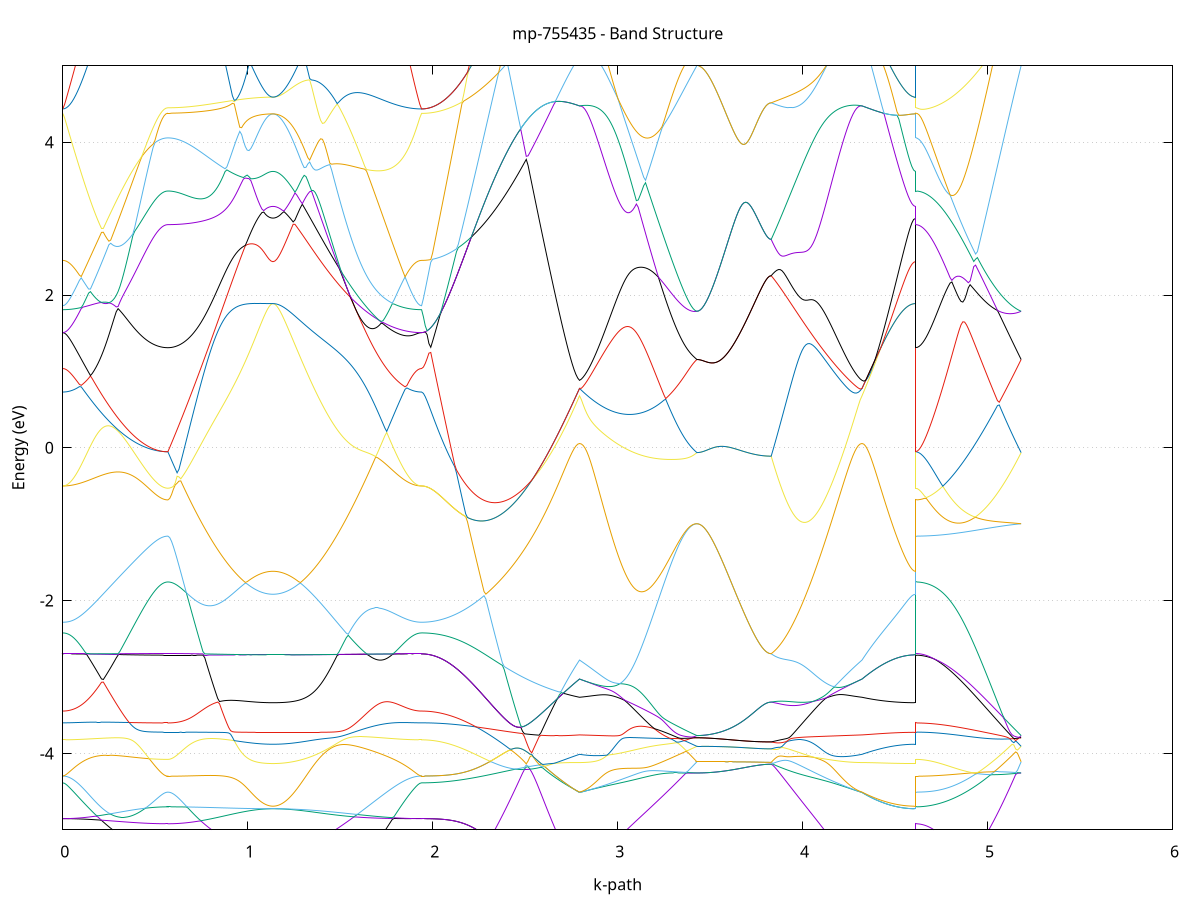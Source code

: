 set title 'mp-755435 - Band Structure'
set xlabel 'k-path'
set ylabel 'Energy (eV)'
set grid y
set yrange [-5:5]
set terminal png size 800,600
set output 'mp-755435_bands_gnuplot.png'
plot '-' using 1:2 with lines notitle, '-' using 1:2 with lines notitle, '-' using 1:2 with lines notitle, '-' using 1:2 with lines notitle, '-' using 1:2 with lines notitle, '-' using 1:2 with lines notitle, '-' using 1:2 with lines notitle, '-' using 1:2 with lines notitle, '-' using 1:2 with lines notitle, '-' using 1:2 with lines notitle, '-' using 1:2 with lines notitle, '-' using 1:2 with lines notitle, '-' using 1:2 with lines notitle, '-' using 1:2 with lines notitle, '-' using 1:2 with lines notitle, '-' using 1:2 with lines notitle, '-' using 1:2 with lines notitle, '-' using 1:2 with lines notitle, '-' using 1:2 with lines notitle, '-' using 1:2 with lines notitle, '-' using 1:2 with lines notitle, '-' using 1:2 with lines notitle, '-' using 1:2 with lines notitle, '-' using 1:2 with lines notitle, '-' using 1:2 with lines notitle, '-' using 1:2 with lines notitle, '-' using 1:2 with lines notitle, '-' using 1:2 with lines notitle, '-' using 1:2 with lines notitle, '-' using 1:2 with lines notitle, '-' using 1:2 with lines notitle, '-' using 1:2 with lines notitle, '-' using 1:2 with lines notitle, '-' using 1:2 with lines notitle, '-' using 1:2 with lines notitle, '-' using 1:2 with lines notitle, '-' using 1:2 with lines notitle, '-' using 1:2 with lines notitle, '-' using 1:2 with lines notitle, '-' using 1:2 with lines notitle, '-' using 1:2 with lines notitle, '-' using 1:2 with lines notitle, '-' using 1:2 with lines notitle, '-' using 1:2 with lines notitle, '-' using 1:2 with lines notitle, '-' using 1:2 with lines notitle, '-' using 1:2 with lines notitle, '-' using 1:2 with lines notitle, '-' using 1:2 with lines notitle, '-' using 1:2 with lines notitle, '-' using 1:2 with lines notitle, '-' using 1:2 with lines notitle, '-' using 1:2 with lines notitle, '-' using 1:2 with lines notitle, '-' using 1:2 with lines notitle, '-' using 1:2 with lines notitle, '-' using 1:2 with lines notitle, '-' using 1:2 with lines notitle, '-' using 1:2 with lines notitle, '-' using 1:2 with lines notitle, '-' using 1:2 with lines notitle, '-' using 1:2 with lines notitle, '-' using 1:2 with lines notitle, '-' using 1:2 with lines notitle
0.000000 -11.602255
0.009968 -11.602555
0.019937 -11.603555
0.029905 -11.605155
0.039874 -11.607155
0.049842 -11.609355
0.059811 -11.611855
0.069779 -11.614355
0.079747 -11.617055
0.089716 -11.619755
0.099684 -11.622455
0.109653 -11.625255
0.119621 -11.627955
0.129590 -11.630655
0.139558 -11.633255
0.149526 -11.635855
0.159495 -11.638355
0.169463 -11.640855
0.179432 -11.643255
0.189400 -11.645555
0.199369 -11.647855
0.209337 -11.649955
0.219305 -11.652055
0.229274 -11.653955
0.239242 -11.655855
0.249211 -11.657655
0.259179 -11.659255
0.269148 -11.660755
0.279116 -11.662155
0.289084 -11.663455
0.299053 -11.664655
0.309021 -11.665755
0.318990 -11.666655
0.328958 -11.667455
0.338927 -11.668155
0.348895 -11.668755
0.358863 -11.669155
0.368832 -11.669455
0.378800 -11.671855
0.388769 -11.674055
0.398737 -11.676155
0.408706 -11.678155
0.418674 -11.680055
0.428642 -11.681855
0.438611 -11.683555
0.448579 -11.685055
0.458548 -11.686455
0.468516 -11.687755
0.478485 -11.688955
0.488453 -11.689955
0.498421 -11.690955
0.508390 -11.691755
0.518358 -11.692455
0.528327 -11.692955
0.538295 -11.693455
0.548264 -11.693755
0.558232 -11.693955
0.568200 -11.693955
0.568200 -11.693955
0.578169 -11.694055
0.588137 -11.694255
0.598106 -11.694555
0.608074 -11.694955
0.618043 -11.695455
0.628011 -11.696155
0.637979 -11.696955
0.647948 -11.697755
0.657916 -11.698755
0.667885 -11.699855
0.677853 -11.700955
0.687822 -11.702255
0.697790 -11.703555
0.707758 -11.704955
0.717727 -11.706355
0.727695 -11.707955
0.737664 -11.709455
0.747632 -11.711055
0.757601 -11.712755
0.767569 -11.714455
0.777537 -11.716155
0.787506 -11.717855
0.797474 -11.719555
0.807443 -11.721355
0.817411 -11.723155
0.827380 -11.724855
0.837348 -11.726655
0.847316 -11.728355
0.857285 -11.730055
0.867253 -11.731755
0.877222 -11.733455
0.887190 -11.735155
0.897159 -11.736755
0.907127 -11.738255
0.917095 -11.739855
0.927064 -11.741355
0.937032 -11.742755
0.947001 -11.744155
0.956969 -11.745555
0.966938 -11.746755
0.976906 -11.748055
0.986874 -11.749155
0.996843 -11.750255
1.006811 -11.751255
1.016780 -11.752255
1.026748 -11.753155
1.036717 -11.753955
1.046685 -11.754755
1.056653 -11.755355
1.066622 -11.755955
1.076590 -11.756455
1.086559 -11.756955
1.096527 -11.757355
1.106496 -11.757555
1.116464 -11.757755
1.126432 -11.757955
1.136401 -11.757955
1.136401 -11.757955
1.146321 -11.757955
1.156242 -11.757755
1.166162 -11.757555
1.176083 -11.757355
1.186003 -11.756955
1.195924 -11.756555
1.205844 -11.755955
1.215764 -11.755355
1.225685 -11.754755
1.235605 -11.753955
1.245526 -11.753155
1.255446 -11.752155
1.265367 -11.751255
1.275287 -11.750155
1.285208 -11.748955
1.295128 -11.747755
1.305049 -11.746455
1.314969 -11.745055
1.324889 -11.743555
1.334810 -11.742055
1.344730 -11.740455
1.354651 -11.738755
1.364571 -11.736955
1.374492 -11.735055
1.384412 -11.733155
1.394333 -11.731155
1.404253 -11.729055
1.414174 -11.726955
1.424094 -11.724655
1.434014 -11.722355
1.443935 -11.720055
1.453855 -11.717555
1.463776 -11.715055
1.473696 -11.712455
1.483617 -11.709755
1.493537 -11.707055
1.503458 -11.704255
1.513378 -11.701355
1.523299 -11.698455
1.533219 -11.695355
1.543139 -11.692355
1.553060 -11.689155
1.562980 -11.685955
1.572901 -11.682655
1.582821 -11.679355
1.592742 -11.675955
1.602662 -11.672455
1.612583 -11.668955
1.622503 -11.665355
1.632424 -11.661655
1.642344 -11.657955
1.652264 -11.654255
1.662185 -11.650455
1.672105 -11.648655
1.682026 -11.647855
1.691946 -11.646855
1.701867 -11.645855
1.711787 -11.644655
1.721708 -11.643355
1.731628 -11.641955
1.741549 -11.640555
1.751469 -11.638955
1.761389 -11.637255
1.771310 -11.635455
1.781230 -11.633655
1.791151 -11.631655
1.801071 -11.629555
1.810992 -11.627455
1.820912 -11.625255
1.830833 -11.623055
1.840753 -11.620755
1.850673 -11.618355
1.860594 -11.616055
1.870514 -11.613655
1.880435 -11.611255
1.890355 -11.609055
1.900276 -11.606955
1.910196 -11.605055
1.920117 -11.603555
1.930037 -11.602555
1.939958 -11.602255
1.939958 -11.602255
1.949887 -11.602155
1.959816 -11.602055
1.969745 -11.601855
1.979673 -11.601655
1.989602 -11.601355
1.999531 -11.600955
2.009460 -11.600455
2.019389 -11.599955
2.029318 -11.599355
2.039247 -11.598655
2.049176 -11.597955
2.059105 -11.597155
2.069034 -11.596255
2.078963 -11.595555
2.088892 -11.599855
2.098821 -11.604055
2.108750 -11.608255
2.118679 -11.612355
2.128608 -11.616355
2.138537 -11.620355
2.148466 -11.624255
2.158395 -11.627955
2.168324 -11.631755
2.178253 -11.635355
2.188182 -11.638855
2.198111 -11.642355
2.208040 -11.645655
2.217969 -11.648855
2.227898 -11.651955
2.237827 -11.655055
2.247756 -11.657955
2.257685 -11.660755
2.267614 -11.663455
2.277543 -11.665955
2.287472 -11.668355
2.297401 -11.670755
2.307330 -11.672955
2.317259 -11.674955
2.327188 -11.676955
2.337117 -11.678755
2.347046 -11.680355
2.356975 -11.681955
2.366904 -11.683255
2.376833 -11.684555
2.386762 -11.685655
2.396691 -11.686655
2.406620 -11.687455
2.416549 -11.688155
2.426478 -11.688755
2.436407 -11.689155
2.446336 -11.689455
2.456265 -11.689555
2.466194 -11.689555
2.476122 -11.689355
2.486051 -11.689055
2.495980 -11.688655
2.505909 -11.688055
2.515838 -11.687255
2.525767 -11.686355
2.535696 -11.685355
2.545625 -11.684255
2.555554 -11.682955
2.565483 -11.681455
2.575412 -11.679955
2.585341 -11.678255
2.595270 -11.676355
2.605199 -11.674455
2.615128 -11.672355
2.625057 -11.670155
2.634986 -11.667855
2.644915 -11.665455
2.654844 -11.662955
2.664773 -11.660355
2.674702 -11.657655
2.684631 -11.654955
2.694560 -11.652155
2.704489 -11.649255
2.714418 -11.646455
2.724347 -11.644155
2.734276 -11.649455
2.744205 -11.654855
2.754134 -11.660055
2.764063 -11.665355
2.773992 -11.670455
2.783921 -11.675555
2.793850 -11.680555
2.793850 -11.680555
2.803765 -11.678355
2.813680 -11.676155
2.823595 -11.673855
2.833510 -11.671655
2.843425 -11.669355
2.853340 -11.667055
2.863255 -11.664855
2.873170 -11.662655
2.883086 -11.660455
2.893001 -11.658355
2.902916 -11.656255
2.912831 -11.654355
2.922746 -11.652555
2.932661 -11.650855
2.942576 -11.649455
2.952491 -11.648255
2.962406 -11.647355
2.972321 -11.646655
2.982236 -11.646255
2.992151 -11.646055
3.002066 -11.645955
3.011982 -11.645955
3.021897 -11.645955
3.031812 -11.645955
3.041727 -11.645955
3.051642 -11.645955
3.061557 -11.645855
3.071472 -11.645855
3.081387 -11.645655
3.091302 -11.645555
3.101217 -11.645355
3.111132 -11.645055
3.121047 -11.644655
3.130962 -11.644355
3.140878 -11.643855
3.150793 -11.643355
3.160708 -11.642755
3.170623 -11.642155
3.180538 -11.641455
3.190453 -11.640755
3.200368 -11.639855
3.210283 -11.639055
3.220198 -11.638055
3.230113 -11.637055
3.240028 -11.636055
3.249943 -11.634955
3.259858 -11.633755
3.269774 -11.632555
3.279689 -11.631255
3.289604 -11.629955
3.299519 -11.628555
3.309434 -11.627155
3.319349 -11.625655
3.329264 -11.624155
3.339179 -11.622555
3.349094 -11.620955
3.359009 -11.619355
3.368924 -11.617655
3.378839 -11.615955
3.388755 -11.614255
3.398670 -11.612455
3.408585 -11.610655
3.418500 -11.608955
3.428415 -11.607155
3.428415 -11.607155
3.438214 -11.607155
3.448014 -11.607355
3.457813 -11.607555
3.467613 -11.607855
3.477412 -11.608255
3.487212 -11.608755
3.497011 -11.609355
3.506811 -11.609955
3.516610 -11.610655
3.526410 -11.611355
3.536209 -11.612155
3.546008 -11.612955
3.555808 -11.613755
3.565607 -11.614555
3.575407 -11.615455
3.585206 -11.616255
3.595006 -11.617055
3.604805 -11.617955
3.614605 -11.618755
3.624404 -11.619555
3.634204 -11.620355
3.644003 -11.621055
3.653803 -11.621855
3.663602 -11.622555
3.673402 -11.623255
3.683201 -11.623855
3.693001 -11.624455
3.702800 -11.625055
3.712600 -11.625655
3.722399 -11.626155
3.732198 -11.626555
3.741998 -11.627055
3.751797 -11.627355
3.761597 -11.627755
3.771396 -11.628055
3.781196 -11.628255
3.790995 -11.628455
3.800795 -11.628655
3.810594 -11.628755
3.820394 -11.628855
3.830193 -11.628855
3.830193 -11.628855
3.840017 -11.630155
3.849840 -11.631455
3.859663 -11.632755
3.869487 -11.633955
3.879310 -11.635155
3.889133 -11.636355
3.898957 -11.637555
3.908780 -11.638655
3.918604 -11.639655
3.928427 -11.640655
3.938250 -11.641655
3.948074 -11.642555
3.957897 -11.643355
3.967720 -11.644055
3.977544 -11.644755
3.987367 -11.645355
3.997191 -11.645955
4.007014 -11.646355
4.016837 -11.646755
4.026661 -11.647155
4.036484 -11.647355
4.046307 -11.647455
4.056131 -11.647555
4.065954 -11.647555
4.075778 -11.647455
4.085601 -11.647355
4.095424 -11.647055
4.105248 -11.646755
4.115071 -11.646355
4.124895 -11.645855
4.134718 -11.645355
4.144541 -11.644655
4.154365 -11.644055
4.164188 -11.643255
4.174011 -11.642455
4.183835 -11.641555
4.193658 -11.643455
4.203482 -11.646155
4.213305 -11.648855
4.223128 -11.651655
4.232952 -11.654555
4.242775 -11.657455
4.252598 -11.660355
4.262422 -11.663255
4.272245 -11.666155
4.282069 -11.669055
4.291892 -11.671955
4.301715 -11.674855
4.311539 -11.677755
4.321362 -11.680555
4.321362 -11.680555
4.331322 -11.685555
4.341282 -11.690255
4.351242 -11.694955
4.361202 -11.699555
4.371162 -11.703855
4.381122 -11.708155
4.391082 -11.712255
4.401042 -11.716155
4.411002 -11.719955
4.420962 -11.723555
4.430922 -11.727055
4.440882 -11.730355
4.450842 -11.733455
4.460802 -11.736355
4.470762 -11.739155
4.480722 -11.741655
4.490682 -11.744055
4.500642 -11.746255
4.510602 -11.748255
4.520562 -11.750055
4.530522 -11.751755
4.540482 -11.753155
4.550442 -11.754455
4.560402 -11.755555
4.570362 -11.756355
4.580322 -11.757055
4.590282 -11.757555
4.600242 -11.757855
4.610202 -11.757955
4.610202 -11.693955
4.620053 -11.693955
4.629904 -11.694055
4.639755 -11.694155
4.649607 -11.694255
4.659458 -11.694355
4.669309 -11.694555
4.679160 -11.694655
4.689011 -11.694855
4.698862 -11.694955
4.708713 -11.695155
4.718565 -11.695255
4.728416 -11.695355
4.738267 -11.695455
4.748118 -11.695455
4.757969 -11.695455
4.767820 -11.695355
4.777671 -11.695255
4.787523 -11.695055
4.797374 -11.694755
4.807225 -11.694455
4.817076 -11.694055
4.826927 -11.693555
4.836778 -11.692955
4.846629 -11.692255
4.856481 -11.691555
4.866332 -11.690655
4.876183 -11.689755
4.886034 -11.688655
4.895885 -11.687455
4.905736 -11.686255
4.915587 -11.684855
4.925439 -11.683355
4.935290 -11.681755
4.945141 -11.680055
4.954992 -11.678155
4.964843 -11.676255
4.974694 -11.674255
4.984545 -11.672055
4.994397 -11.669755
5.004248 -11.667355
5.014099 -11.664855
5.023950 -11.662255
5.033801 -11.659555
5.043652 -11.656655
5.053503 -11.653755
5.063355 -11.650755
5.073206 -11.647555
5.083057 -11.644255
5.092908 -11.640955
5.102759 -11.637555
5.112610 -11.633955
5.122461 -11.630355
5.132313 -11.626655
5.142164 -11.622855
5.152015 -11.619055
5.161866 -11.615055
5.171717 -11.611155
5.181568 -11.607155
e
0.000000 -11.593855
0.009968 -11.593855
0.019937 -11.593755
0.029905 -11.593655
0.039874 -11.593555
0.049842 -11.593455
0.059811 -11.593255
0.069779 -11.593055
0.079747 -11.592855
0.089716 -11.592555
0.099684 -11.592255
0.109653 -11.591955
0.119621 -11.591555
0.129590 -11.591155
0.139558 -11.590755
0.149526 -11.593955
0.159495 -11.598255
0.169463 -11.602355
0.179432 -11.606555
0.189400 -11.610555
0.199369 -11.614555
0.209337 -11.618455
0.219305 -11.622355
0.229274 -11.626055
0.239242 -11.629755
0.249211 -11.633355
0.259179 -11.636955
0.269148 -11.640355
0.279116 -11.643755
0.289084 -11.646955
0.299053 -11.650155
0.309021 -11.653255
0.318990 -11.656155
0.328958 -11.659055
0.338927 -11.661855
0.348895 -11.664455
0.358863 -11.667055
0.368832 -11.669455
0.378800 -11.669655
0.388769 -11.669655
0.398737 -11.669655
0.408706 -11.669455
0.418674 -11.669155
0.428642 -11.668755
0.438611 -11.668155
0.448579 -11.667555
0.458548 -11.666855
0.468516 -11.666055
0.478485 -11.665155
0.488453 -11.664255
0.498421 -11.663255
0.508390 -11.662255
0.518358 -11.661355
0.528327 -11.660455
0.538295 -11.659655
0.548264 -11.659055
0.558232 -11.658655
0.568200 -11.658555
0.568200 -11.658555
0.578169 -11.658555
0.588137 -11.658455
0.598106 -11.658455
0.608074 -11.658455
0.618043 -11.658455
0.628011 -11.658455
0.637979 -11.658355
0.647948 -11.658355
0.657916 -11.658355
0.667885 -11.658255
0.677853 -11.658255
0.687822 -11.658155
0.697790 -11.658155
0.707758 -11.658055
0.717727 -11.657955
0.727695 -11.657955
0.737664 -11.657855
0.747632 -11.657755
0.757601 -11.657755
0.767569 -11.657655
0.777537 -11.657555
0.787506 -11.657555
0.797474 -11.657455
0.807443 -11.657455
0.817411 -11.657355
0.827380 -11.657355
0.837348 -11.657355
0.847316 -11.657355
0.857285 -11.657455
0.867253 -11.657555
0.877222 -11.657655
0.887190 -11.657755
0.897159 -11.657955
0.907127 -11.658255
0.917095 -11.658555
0.927064 -11.658955
0.937032 -11.659355
0.947001 -11.659855
0.956969 -11.660455
0.966938 -11.661055
0.976906 -11.661755
0.986874 -11.662555
0.996843 -11.663255
1.006811 -11.664055
1.016780 -11.664855
1.026748 -11.665655
1.036717 -11.666455
1.046685 -11.667155
1.056653 -11.667855
1.066622 -11.668455
1.076590 -11.668955
1.086559 -11.669455
1.096527 -11.669855
1.106496 -11.670155
1.116464 -11.670455
1.126432 -11.670555
1.136401 -11.670555
1.136401 -11.670555
1.146321 -11.670555
1.156242 -11.670455
1.166162 -11.670155
1.176083 -11.669855
1.186003 -11.669455
1.195924 -11.668955
1.205844 -11.668355
1.215764 -11.667655
1.225685 -11.666955
1.235605 -11.666155
1.245526 -11.665155
1.255446 -11.664155
1.265367 -11.663155
1.275287 -11.661955
1.285208 -11.660755
1.295128 -11.659555
1.305049 -11.658155
1.314969 -11.656755
1.324889 -11.655355
1.334810 -11.653855
1.344730 -11.652255
1.354651 -11.650655
1.364571 -11.649055
1.374492 -11.647355
1.384412 -11.645655
1.394333 -11.643855
1.404253 -11.642655
1.414174 -11.643255
1.424094 -11.643855
1.434014 -11.644555
1.443935 -11.645155
1.453855 -11.645855
1.463776 -11.646455
1.473696 -11.647155
1.483617 -11.647755
1.493537 -11.648355
1.503458 -11.648955
1.513378 -11.649555
1.523299 -11.650055
1.533219 -11.650455
1.543139 -11.650855
1.553060 -11.651255
1.562980 -11.651455
1.572901 -11.651655
1.582821 -11.651855
1.592742 -11.651855
1.602662 -11.651755
1.612583 -11.651655
1.622503 -11.651355
1.632424 -11.651055
1.642344 -11.650655
1.652264 -11.650055
1.662185 -11.649455
1.672105 -11.646555
1.682026 -11.642655
1.691946 -11.638655
1.701867 -11.634655
1.711787 -11.630655
1.721708 -11.626555
1.731628 -11.622455
1.741549 -11.618355
1.751469 -11.614255
1.761389 -11.610155
1.771310 -11.606055
1.781230 -11.602255
1.791151 -11.598655
1.801071 -11.595755
1.810992 -11.593955
1.820912 -11.593055
1.830833 -11.592755
1.840753 -11.592755
1.850673 -11.592855
1.860594 -11.592955
1.870514 -11.593155
1.880435 -11.593355
1.890355 -11.593455
1.900276 -11.593555
1.910196 -11.593655
1.920117 -11.593755
1.930037 -11.593855
1.939958 -11.593855
1.939958 -11.593855
1.949887 -11.593755
1.959816 -11.593555
1.969745 -11.593255
1.979673 -11.592755
1.989602 -11.592155
1.999531 -11.591455
2.009460 -11.590655
2.019389 -11.589655
2.029318 -11.588555
2.039247 -11.587255
2.049176 -11.585855
2.059105 -11.586855
2.069034 -11.591155
2.078963 -11.595355
2.088892 -11.594355
2.098821 -11.593255
2.108750 -11.592155
2.118679 -11.590955
2.128608 -11.589755
2.138537 -11.588455
2.148466 -11.587155
2.158395 -11.587155
2.168324 -11.587055
2.178253 -11.586955
2.188182 -11.586655
2.198111 -11.586355
2.208040 -11.585955
2.217969 -11.585355
2.227898 -11.584755
2.237827 -11.584055
2.247756 -11.583155
2.257685 -11.582255
2.267614 -11.581255
2.277543 -11.580155
2.287472 -11.578955
2.297401 -11.577655
2.307330 -11.576255
2.317259 -11.574755
2.327188 -11.573255
2.337117 -11.571555
2.347046 -11.569855
2.356975 -11.568055
2.366904 -11.566155
2.376833 -11.564255
2.386762 -11.562255
2.396691 -11.560155
2.406620 -11.558055
2.416549 -11.555855
2.426478 -11.553655
2.436407 -11.551355
2.446336 -11.549055
2.456265 -11.547355
2.466194 -11.548555
2.476122 -11.550155
2.486051 -11.551955
2.495980 -11.554155
2.505909 -11.556455
2.515838 -11.559055
2.525767 -11.561855
2.535696 -11.564755
2.545625 -11.567755
2.555554 -11.570955
2.565483 -11.574255
2.575412 -11.577655
2.585341 -11.581155
2.595270 -11.584755
2.605199 -11.588455
2.615128 -11.592355
2.625057 -11.596355
2.634986 -11.600455
2.644915 -11.604755
2.654844 -11.609155
2.664773 -11.613755
2.674702 -11.618555
2.684631 -11.623455
2.694560 -11.628455
2.704489 -11.633655
2.714418 -11.638855
2.724347 -11.643655
2.734276 -11.640855
2.744205 -11.638255
2.754134 -11.635855
2.764063 -11.633655
2.773992 -11.631755
2.783921 -11.630255
2.793850 -11.629155
2.793850 -11.629155
2.803765 -11.629555
2.813680 -11.630055
2.823595 -11.630555
2.833510 -11.631055
2.843425 -11.631555
2.853340 -11.632155
2.863255 -11.632655
2.873170 -11.633255
2.883086 -11.633755
2.893001 -11.634255
2.902916 -11.634655
2.912831 -11.635055
2.922746 -11.635255
2.932661 -11.635355
2.942576 -11.635255
2.952491 -11.634955
2.962406 -11.634355
2.972321 -11.633555
2.982236 -11.632455
2.992151 -11.631255
3.002066 -11.629855
3.011982 -11.628555
3.021897 -11.627155
3.031812 -11.625755
3.041727 -11.624355
3.051642 -11.623055
3.061557 -11.621755
3.071472 -11.620555
3.081387 -11.619355
3.091302 -11.618255
3.101217 -11.617255
3.111132 -11.616155
3.121047 -11.615255
3.130962 -11.614255
3.140878 -11.613355
3.150793 -11.612555
3.160708 -11.611655
3.170623 -11.610855
3.180538 -11.610055
3.190453 -11.609255
3.200368 -11.608455
3.210283 -11.607655
3.220198 -11.606855
3.230113 -11.606055
3.240028 -11.605255
3.249943 -11.604555
3.259858 -11.603755
3.269774 -11.603055
3.279689 -11.602355
3.289604 -11.601655
3.299519 -11.601055
3.309434 -11.600555
3.319349 -11.600055
3.329264 -11.599755
3.339179 -11.599555
3.349094 -11.599455
3.359009 -11.599655
3.368924 -11.600055
3.378839 -11.600655
3.388755 -11.601455
3.398670 -11.602555
3.408585 -11.603855
3.418500 -11.605355
3.428415 -11.607155
3.428415 -11.607155
3.438214 -11.607155
3.448014 -11.607355
3.457813 -11.607555
3.467613 -11.607855
3.477412 -11.608255
3.487212 -11.608755
3.497011 -11.609355
3.506811 -11.609955
3.516610 -11.610655
3.526410 -11.611355
3.536209 -11.612155
3.546008 -11.612955
3.555808 -11.613755
3.565607 -11.614555
3.575407 -11.615455
3.585206 -11.616255
3.595006 -11.617055
3.604805 -11.617955
3.614605 -11.618755
3.624404 -11.619555
3.634204 -11.620355
3.644003 -11.621055
3.653803 -11.621855
3.663602 -11.622555
3.673402 -11.623255
3.683201 -11.623855
3.693001 -11.624455
3.702800 -11.625055
3.712600 -11.625655
3.722399 -11.626155
3.732198 -11.626555
3.741998 -11.627055
3.751797 -11.627355
3.761597 -11.627755
3.771396 -11.628055
3.781196 -11.628255
3.790995 -11.628455
3.800795 -11.628655
3.810594 -11.628755
3.820394 -11.628855
3.830193 -11.628855
3.830193 -11.628855
3.840017 -11.627555
3.849840 -11.626255
3.859663 -11.624955
3.869487 -11.623655
3.879310 -11.622455
3.889133 -11.621255
3.898957 -11.620055
3.908780 -11.618955
3.918604 -11.617955
3.928427 -11.617055
3.938250 -11.616155
3.948074 -11.615455
3.957897 -11.614855
3.967720 -11.614355
3.977544 -11.613955
3.987367 -11.613755
3.997191 -11.613755
4.007014 -11.613855
4.016837 -11.614055
4.026661 -11.614455
4.036484 -11.615055
4.046307 -11.615755
4.056131 -11.616655
4.065954 -11.617755
4.075778 -11.618955
4.085601 -11.620255
4.095424 -11.621755
4.105248 -11.623455
4.115071 -11.625255
4.124895 -11.627155
4.134718 -11.629155
4.144541 -11.631255
4.154365 -11.633555
4.164188 -11.635855
4.174011 -11.638355
4.183835 -11.640855
4.193658 -11.640655
4.203482 -11.639755
4.213305 -11.638755
4.223128 -11.637755
4.232952 -11.636755
4.242775 -11.635755
4.252598 -11.634755
4.262422 -11.633755
4.272245 -11.632755
4.282069 -11.631955
4.291892 -11.631055
4.301715 -11.630355
4.311539 -11.629655
4.321362 -11.629155
4.321362 -11.629155
4.331322 -11.631255
4.341282 -11.633955
4.351242 -11.636655
4.361202 -11.639155
4.371162 -11.641555
4.381122 -11.643855
4.391082 -11.646155
4.401042 -11.648255
4.411002 -11.650255
4.420962 -11.652255
4.430922 -11.654055
4.440882 -11.655855
4.450842 -11.657555
4.460802 -11.659055
4.470762 -11.660555
4.480722 -11.661955
4.490682 -11.663155
4.500642 -11.664355
4.510602 -11.665455
4.520562 -11.666455
4.530522 -11.667355
4.540482 -11.668055
4.550442 -11.668755
4.560402 -11.669355
4.570362 -11.669755
4.580322 -11.670155
4.590282 -11.670355
4.600242 -11.670555
4.610202 -11.670555
4.610202 -11.658555
4.620053 -11.658455
4.629904 -11.658255
4.639755 -11.657955
4.649607 -11.657555
4.659458 -11.657055
4.669309 -11.656455
4.679160 -11.655755
4.689011 -11.654955
4.698862 -11.654055
4.708713 -11.653055
4.718565 -11.651955
4.728416 -11.650855
4.738267 -11.649655
4.748118 -11.648355
4.757969 -11.646955
4.767820 -11.645555
4.777671 -11.644055
4.787523 -11.642555
4.797374 -11.640955
4.807225 -11.639355
4.817076 -11.637655
4.826927 -11.635855
4.836778 -11.634055
4.846629 -11.632255
4.856481 -11.630355
4.866332 -11.628455
4.876183 -11.626455
4.886034 -11.624455
4.895885 -11.622455
4.905736 -11.620355
4.915587 -11.618255
4.925439 -11.616155
4.935290 -11.614055
4.945141 -11.611855
4.954992 -11.609655
4.964843 -11.607355
4.974694 -11.605155
4.984545 -11.602955
4.994397 -11.600655
5.004248 -11.598455
5.014099 -11.596155
5.023950 -11.593955
5.033801 -11.591755
5.043652 -11.589555
5.053503 -11.587455
5.063355 -11.585455
5.073206 -11.583655
5.083057 -11.582155
5.092908 -11.581155
5.102759 -11.581155
5.112610 -11.582255
5.122461 -11.584555
5.132313 -11.587655
5.142164 -11.591255
5.152015 -11.595055
5.161866 -11.599055
5.171717 -11.603055
5.181568 -11.607155
e
0.000000 -11.574155
0.009968 -11.574155
0.019937 -11.574055
0.029905 -11.573955
0.039874 -11.573855
0.049842 -11.573655
0.059811 -11.573455
0.069779 -11.573255
0.079747 -11.572955
0.089716 -11.572555
0.099684 -11.572255
0.109653 -11.576655
0.119621 -11.581055
0.129590 -11.585455
0.139558 -11.589755
0.149526 -11.590255
0.159495 -11.589755
0.169463 -11.589255
0.179432 -11.588755
0.189400 -11.588155
0.199369 -11.587555
0.209337 -11.586855
0.219305 -11.586155
0.229274 -11.585455
0.239242 -11.584755
0.249211 -11.583955
0.259179 -11.583155
0.269148 -11.582255
0.279116 -11.581455
0.289084 -11.580555
0.299053 -11.579655
0.309021 -11.578655
0.318990 -11.577655
0.328958 -11.576655
0.338927 -11.575655
0.348895 -11.574555
0.358863 -11.576455
0.368832 -11.579655
0.378800 -11.582955
0.388769 -11.586155
0.398737 -11.589455
0.408706 -11.592655
0.418674 -11.595855
0.428642 -11.599055
0.438611 -11.602155
0.448579 -11.605255
0.458548 -11.608255
0.468516 -11.611055
0.478485 -11.613855
0.488453 -11.616555
0.498421 -11.618955
0.508390 -11.621255
0.518358 -11.623355
0.528327 -11.625155
0.538295 -11.626655
0.548264 -11.627755
0.558232 -11.628455
0.568200 -11.628755
0.568200 -11.628755
0.578169 -11.628655
0.588137 -11.628455
0.598106 -11.628155
0.608074 -11.627655
0.618043 -11.627055
0.628011 -11.626255
0.637979 -11.625455
0.647948 -11.624455
0.657916 -11.623255
0.667885 -11.622055
0.677853 -11.620655
0.687822 -11.619155
0.697790 -11.617455
0.707758 -11.615755
0.717727 -11.613855
0.727695 -11.611855
0.737664 -11.609855
0.747632 -11.607655
0.757601 -11.605355
0.767569 -11.602955
0.777537 -11.600455
0.787506 -11.597955
0.797474 -11.600655
0.807443 -11.603255
0.817411 -11.605855
0.827380 -11.608455
0.837348 -11.610855
0.847316 -11.613255
0.857285 -11.615655
0.867253 -11.617955
0.877222 -11.620155
0.887190 -11.622155
0.897159 -11.624155
0.907127 -11.626055
0.917095 -11.627855
0.927064 -11.629455
0.937032 -11.630955
0.947001 -11.632355
0.956969 -11.633555
0.966938 -11.634655
0.976906 -11.635655
0.986874 -11.636455
0.996843 -11.637155
1.006811 -11.637755
1.016780 -11.638355
1.026748 -11.638755
1.036717 -11.639155
1.046685 -11.639455
1.056653 -11.639655
1.066622 -11.639855
1.076590 -11.640055
1.086559 -11.640155
1.096527 -11.640255
1.106496 -11.640355
1.116464 -11.640355
1.126432 -11.640455
1.136401 -11.640455
1.136401 -11.640455
1.146321 -11.640455
1.156242 -11.640355
1.166162 -11.640355
1.176083 -11.640255
1.186003 -11.640155
1.195924 -11.640155
1.205844 -11.640055
1.215764 -11.639855
1.225685 -11.639755
1.235605 -11.639655
1.245526 -11.639555
1.255446 -11.639555
1.265367 -11.639455
1.275287 -11.639355
1.285208 -11.639355
1.295128 -11.639355
1.305049 -11.639455
1.314969 -11.639555
1.324889 -11.639655
1.334810 -11.639855
1.344730 -11.640155
1.354651 -11.640455
1.364571 -11.640755
1.374492 -11.641155
1.384412 -11.641655
1.394333 -11.642155
1.404253 -11.642155
1.414174 -11.640355
1.424094 -11.638555
1.434014 -11.636755
1.443935 -11.634955
1.453855 -11.633155
1.463776 -11.631255
1.473696 -11.629455
1.483617 -11.627655
1.493537 -11.625855
1.503458 -11.624055
1.513378 -11.622255
1.523299 -11.620455
1.533219 -11.618755
1.543139 -11.617055
1.553060 -11.615355
1.562980 -11.613655
1.572901 -11.612055
1.582821 -11.610455
1.592742 -11.608855
1.602662 -11.607355
1.612583 -11.605855
1.622503 -11.604355
1.632424 -11.602955
1.642344 -11.601555
1.652264 -11.600155
1.662185 -11.598855
1.672105 -11.597555
1.682026 -11.596255
1.691946 -11.595055
1.701867 -11.593855
1.711787 -11.592655
1.721708 -11.591455
1.731628 -11.590355
1.741549 -11.589155
1.751469 -11.588155
1.761389 -11.587055
1.771310 -11.585955
1.781230 -11.585855
1.791151 -11.585655
1.801071 -11.584655
1.810992 -11.582555
1.820912 -11.581055
1.830833 -11.580055
1.840753 -11.579255
1.850673 -11.578355
1.860594 -11.577555
1.870514 -11.576855
1.880435 -11.576155
1.890355 -11.575555
1.900276 -11.575055
1.910196 -11.574655
1.920117 -11.574355
1.930037 -11.574255
1.939958 -11.574155
1.939958 -11.574155
1.949887 -11.574255
1.959816 -11.574555
1.969745 -11.575055
1.979673 -11.575655
1.989602 -11.576455
1.999531 -11.577255
2.009460 -11.578155
2.019389 -11.579155
2.029318 -11.580055
2.039247 -11.580955
2.049176 -11.582355
2.059105 -11.584355
2.069034 -11.583455
2.078963 -11.584255
2.088892 -11.584855
2.098821 -11.585455
2.108750 -11.585955
2.118679 -11.586355
2.128608 -11.586755
2.138537 -11.586955
2.148466 -11.587055
2.158395 -11.587155
2.168324 -11.587055
2.178253 -11.586955
2.188182 -11.586655
2.198111 -11.586355
2.208040 -11.585955
2.217969 -11.585355
2.227898 -11.584755
2.237827 -11.584055
2.247756 -11.583155
2.257685 -11.582255
2.267614 -11.581255
2.277543 -11.580155
2.287472 -11.578955
2.297401 -11.577655
2.307330 -11.576255
2.317259 -11.574755
2.327188 -11.573255
2.337117 -11.571555
2.347046 -11.569855
2.356975 -11.568055
2.366904 -11.566155
2.376833 -11.564255
2.386762 -11.562255
2.396691 -11.560155
2.406620 -11.558055
2.416549 -11.555855
2.426478 -11.553655
2.436407 -11.551355
2.446336 -11.549055
2.456265 -11.546755
2.466194 -11.547055
2.476122 -11.549055
2.486051 -11.551055
2.495980 -11.553055
2.505909 -11.555155
2.515838 -11.557155
2.525767 -11.559155
2.535696 -11.561155
2.545625 -11.563155
2.555554 -11.565155
2.565483 -11.567155
2.575412 -11.569155
2.585341 -11.571055
2.595270 -11.572955
2.605199 -11.574955
2.615128 -11.576855
2.625057 -11.578655
2.634986 -11.580455
2.644915 -11.582255
2.654844 -11.583955
2.664773 -11.585655
2.674702 -11.587255
2.684631 -11.588755
2.694560 -11.592755
2.704489 -11.597155
2.714418 -11.601255
2.724347 -11.605255
2.734276 -11.609055
2.744205 -11.612655
2.754134 -11.616055
2.764063 -11.619355
2.773992 -11.622455
2.783921 -11.625555
2.793850 -11.628455
2.793850 -11.628455
2.803765 -11.627155
2.813680 -11.625755
2.823595 -11.624255
2.833510 -11.622755
2.843425 -11.621155
2.853340 -11.619555
2.863255 -11.617855
2.873170 -11.616055
2.883086 -11.614255
2.893001 -11.612455
2.902916 -11.610655
2.912831 -11.608955
2.922746 -11.607155
2.932661 -11.605555
2.942576 -11.604155
2.952491 -11.602855
2.962406 -11.601755
2.972321 -11.600855
2.982236 -11.600055
2.992151 -11.599355
3.002066 -11.598755
3.011982 -11.598155
3.021897 -11.597655
3.031812 -11.597055
3.041727 -11.596355
3.051642 -11.595755
3.061557 -11.595055
3.071472 -11.594255
3.081387 -11.593455
3.091302 -11.592555
3.101217 -11.591655
3.111132 -11.590655
3.121047 -11.589655
3.130962 -11.588655
3.140878 -11.587555
3.150793 -11.586455
3.160708 -11.585255
3.170623 -11.584155
3.180538 -11.582955
3.190453 -11.581755
3.200368 -11.580555
3.210283 -11.579355
3.220198 -11.578155
3.230113 -11.576955
3.240028 -11.575755
3.249943 -11.574655
3.259858 -11.573555
3.269774 -11.572455
3.279689 -11.571455
3.289604 -11.570555
3.299519 -11.569755
3.309434 -11.569055
3.319349 -11.568655
3.329264 -11.568255
3.339179 -11.568155
3.349094 -11.568055
3.359009 -11.567955
3.368924 -11.567955
3.378839 -11.567755
3.388755 -11.567555
3.398670 -11.567255
3.408585 -11.566855
3.418500 -11.566355
3.428415 -11.565855
3.428415 -11.565855
3.438214 -11.565755
3.448014 -11.565755
3.457813 -11.565755
3.467613 -11.565655
3.477412 -11.565655
3.487212 -11.565655
3.497011 -11.565655
3.506811 -11.565655
3.516610 -11.565755
3.526410 -11.565855
3.536209 -11.565955
3.546008 -11.566055
3.555808 -11.566255
3.565607 -11.566455
3.575407 -11.566555
3.585206 -11.566755
3.595006 -11.566955
3.604805 -11.567055
3.614605 -11.567255
3.624404 -11.567355
3.634204 -11.567555
3.644003 -11.567655
3.653803 -11.567755
3.663602 -11.567755
3.673402 -11.567855
3.683201 -11.567855
3.693001 -11.567855
3.702800 -11.567855
3.712600 -11.567855
3.722399 -11.567855
3.732198 -11.567855
3.741998 -11.567855
3.751797 -11.567855
3.761597 -11.567755
3.771396 -11.567755
3.781196 -11.567755
3.790995 -11.567755
3.800795 -11.567655
3.810594 -11.567655
3.820394 -11.567655
3.830193 -11.567655
3.830193 -11.567655
3.840017 -11.567855
3.849840 -11.568155
3.859663 -11.568455
3.869487 -11.568855
3.879310 -11.569355
3.889133 -11.569855
3.898957 -11.570355
3.908780 -11.570855
3.918604 -11.571355
3.928427 -11.571955
3.938250 -11.572555
3.948074 -11.573055
3.957897 -11.573655
3.967720 -11.574255
3.977544 -11.575055
3.987367 -11.576055
3.997191 -11.577055
4.007014 -11.578055
4.016837 -11.579155
4.026661 -11.580155
4.036484 -11.581155
4.046307 -11.582155
4.056131 -11.583155
4.065954 -11.584155
4.075778 -11.585155
4.085601 -11.586055
4.095424 -11.586955
4.105248 -11.587855
4.115071 -11.588755
4.124895 -11.589555
4.134718 -11.590955
4.144541 -11.592655
4.154365 -11.594455
4.164188 -11.596455
4.174011 -11.598455
4.183835 -11.600455
4.193658 -11.602555
4.203482 -11.604655
4.213305 -11.606855
4.223128 -11.608955
4.232952 -11.611155
4.242775 -11.613255
4.252598 -11.615355
4.262422 -11.617355
4.272245 -11.619355
4.282069 -11.621355
4.291892 -11.623255
4.301715 -11.625055
4.311539 -11.626755
4.321362 -11.628455
4.321362 -11.628455
4.331322 -11.628455
4.341282 -11.628055
4.351242 -11.628055
4.361202 -11.628255
4.371162 -11.628655
4.381122 -11.629155
4.391082 -11.629755
4.401042 -11.630455
4.411002 -11.631155
4.420962 -11.631855
4.430922 -11.632655
4.440882 -11.633355
4.450842 -11.634055
4.460802 -11.634755
4.470762 -11.635455
4.480722 -11.636155
4.490682 -11.636755
4.500642 -11.637255
4.510602 -11.637855
4.520562 -11.638255
4.530522 -11.638755
4.540482 -11.639155
4.550442 -11.639455
4.560402 -11.639755
4.570362 -11.639955
4.580322 -11.640155
4.590282 -11.640355
4.600242 -11.640355
4.610202 -11.640455
4.610202 -11.628755
4.620053 -11.628655
4.629904 -11.628555
4.639755 -11.628355
4.649607 -11.628055
4.659458 -11.627655
4.669309 -11.627155
4.679160 -11.626555
4.689011 -11.625855
4.698862 -11.625155
4.708713 -11.624255
4.718565 -11.623355
4.728416 -11.622355
4.738267 -11.621255
4.748118 -11.620055
4.757969 -11.618855
4.767820 -11.617455
4.777671 -11.616055
4.787523 -11.614555
4.797374 -11.613055
4.807225 -11.611355
4.817076 -11.609655
4.826927 -11.607955
4.836778 -11.606055
4.846629 -11.604255
4.856481 -11.602255
4.866332 -11.600255
4.876183 -11.598155
4.886034 -11.596055
4.895885 -11.593855
4.905736 -11.591655
4.915587 -11.589455
4.925439 -11.587155
4.935290 -11.584855
4.945141 -11.582455
4.954992 -11.580155
4.964843 -11.577755
4.974694 -11.577055
4.984545 -11.577255
4.994397 -11.577355
5.004248 -11.577455
5.014099 -11.577455
5.023950 -11.577355
5.033801 -11.577255
5.043652 -11.576955
5.053503 -11.576655
5.063355 -11.576255
5.073206 -11.575855
5.083057 -11.575255
5.092908 -11.574655
5.102759 -11.573955
5.112610 -11.573155
5.122461 -11.572355
5.132313 -11.571455
5.142164 -11.570455
5.152015 -11.569355
5.161866 -11.568255
5.171717 -11.567055
5.181568 -11.565855
e
0.000000 -11.574155
0.009968 -11.573855
0.019937 -11.572955
0.029905 -11.571555
0.039874 -11.569955
0.049842 -11.568055
0.059811 -11.566055
0.069779 -11.564055
0.079747 -11.563355
0.089716 -11.567755
0.099684 -11.572255
0.109653 -11.571855
0.119621 -11.571355
0.129590 -11.570955
0.139558 -11.570455
0.149526 -11.569855
0.159495 -11.569255
0.169463 -11.568655
0.179432 -11.568055
0.189400 -11.567455
0.199369 -11.566755
0.209337 -11.565955
0.219305 -11.565255
0.229274 -11.564555
0.239242 -11.563755
0.249211 -11.562955
0.259179 -11.562155
0.269148 -11.561355
0.279116 -11.560455
0.289084 -11.559655
0.299053 -11.558855
0.309021 -11.561455
0.318990 -11.564255
0.328958 -11.567155
0.338927 -11.570155
0.348895 -11.573355
0.358863 -11.573455
0.368832 -11.572355
0.378800 -11.571255
0.388769 -11.570155
0.398737 -11.568955
0.408706 -11.567855
0.418674 -11.566655
0.428642 -11.565455
0.438611 -11.564255
0.448579 -11.563055
0.458548 -11.561755
0.468516 -11.560555
0.478485 -11.559355
0.488453 -11.558155
0.498421 -11.556955
0.508390 -11.555755
0.518358 -11.554555
0.528327 -11.553355
0.538295 -11.552255
0.548264 -11.551055
0.558232 -11.550055
0.568200 -11.549355
0.568200 -11.549355
0.578169 -11.549355
0.588137 -11.549255
0.598106 -11.549055
0.608074 -11.548955
0.618043 -11.551055
0.628011 -11.553455
0.637979 -11.555955
0.647948 -11.558555
0.657916 -11.561355
0.667885 -11.564155
0.677853 -11.566955
0.687822 -11.569755
0.697790 -11.572655
0.707758 -11.575555
0.717727 -11.578455
0.727695 -11.581255
0.737664 -11.584155
0.747632 -11.586955
0.757601 -11.589755
0.767569 -11.592555
0.777537 -11.595255
0.787506 -11.597855
0.797474 -11.595255
0.807443 -11.592455
0.817411 -11.589655
0.827380 -11.586755
0.837348 -11.583855
0.847316 -11.580855
0.857285 -11.577755
0.867253 -11.574655
0.877222 -11.571555
0.887190 -11.568355
0.897159 -11.565055
0.907127 -11.561855
0.917095 -11.558655
0.927064 -11.555355
0.937032 -11.552155
0.947001 -11.548955
0.956969 -11.545755
0.966938 -11.542555
0.976906 -11.539455
0.986874 -11.536355
0.996843 -11.533355
1.006811 -11.530455
1.016780 -11.527655
1.026748 -11.524955
1.036717 -11.522455
1.046685 -11.520055
1.056653 -11.517855
1.066622 -11.515855
1.076590 -11.514055
1.086559 -11.512455
1.096527 -11.511155
1.106496 -11.510055
1.116464 -11.509255
1.126432 -11.508855
1.136401 -11.508655
1.136401 -11.508655
1.146321 -11.508755
1.156242 -11.508955
1.166162 -11.509255
1.176083 -11.509755
1.186003 -11.510255
1.195924 -11.510955
1.205844 -11.511755
1.215764 -11.512555
1.225685 -11.513555
1.235605 -11.514555
1.245526 -11.515555
1.255446 -11.516655
1.265367 -11.517855
1.275287 -11.518955
1.285208 -11.520155
1.295128 -11.521355
1.305049 -11.522555
1.314969 -11.523655
1.324889 -11.524855
1.334810 -11.525955
1.344730 -11.527055
1.354651 -11.528155
1.364571 -11.529255
1.374492 -11.531255
1.384412 -11.533155
1.394333 -11.535055
1.404253 -11.536855
1.414174 -11.538755
1.424094 -11.540655
1.434014 -11.542455
1.443935 -11.544255
1.453855 -11.546055
1.463776 -11.547855
1.473696 -11.549555
1.483617 -11.551355
1.493537 -11.553055
1.503458 -11.554655
1.513378 -11.556355
1.523299 -11.557955
1.533219 -11.559555
1.543139 -11.561055
1.553060 -11.562555
1.562980 -11.564055
1.572901 -11.565555
1.582821 -11.566955
1.592742 -11.568355
1.602662 -11.569655
1.612583 -11.570955
1.622503 -11.572255
1.632424 -11.573455
1.642344 -11.574655
1.652264 -11.575855
1.662185 -11.576955
1.672105 -11.578055
1.682026 -11.579055
1.691946 -11.580055
1.701867 -11.580955
1.711787 -11.581855
1.721708 -11.582655
1.731628 -11.583455
1.741549 -11.584155
1.751469 -11.584855
1.761389 -11.585355
1.771310 -11.585755
1.781230 -11.584955
1.791151 -11.583955
1.801071 -11.582955
1.810992 -11.581955
1.820912 -11.579455
1.830833 -11.575755
1.840753 -11.571655
1.850673 -11.567455
1.860594 -11.563055
1.870514 -11.560655
1.880435 -11.563555
1.890355 -11.566255
1.900276 -11.568755
1.910196 -11.570955
1.920117 -11.572655
1.930037 -11.573755
1.939958 -11.574155
1.939958 -11.574155
1.949887 -11.574255
1.959816 -11.574555
1.969745 -11.575055
1.979673 -11.575655
1.989602 -11.576455
1.999531 -11.577255
2.009460 -11.578155
2.019389 -11.579155
2.029318 -11.580055
2.039247 -11.580955
2.049176 -11.581855
2.059105 -11.582755
2.069034 -11.583455
2.078963 -11.584255
2.088892 -11.584855
2.098821 -11.585455
2.108750 -11.585955
2.118679 -11.586355
2.128608 -11.586755
2.138537 -11.586955
2.148466 -11.587055
2.158395 -11.585755
2.168324 -11.584255
2.178253 -11.582855
2.188182 -11.581255
2.198111 -11.579655
2.208040 -11.578055
2.217969 -11.576455
2.227898 -11.574755
2.237827 -11.573055
2.247756 -11.571355
2.257685 -11.569555
2.267614 -11.567755
2.277543 -11.565955
2.287472 -11.564155
2.297401 -11.562455
2.307330 -11.560655
2.317259 -11.558855
2.327188 -11.557155
2.337117 -11.555455
2.347046 -11.553755
2.356975 -11.552255
2.366904 -11.550755
2.376833 -11.549455
2.386762 -11.548255
2.396691 -11.547255
2.406620 -11.546455
2.416549 -11.545955
2.426478 -11.545755
2.436407 -11.545955
2.446336 -11.546455
2.456265 -11.546755
2.466194 -11.544555
2.476122 -11.542255
2.486051 -11.540055
2.495980 -11.537955
2.505909 -11.535955
2.515838 -11.534155
2.525767 -11.532655
2.535696 -11.531455
2.545625 -11.530555
2.555554 -11.530155
2.565483 -11.530055
2.575412 -11.530355
2.585341 -11.530855
2.595270 -11.534455
2.605199 -11.541255
2.615128 -11.547955
2.625057 -11.554455
2.634986 -11.560655
2.644915 -11.566655
2.654844 -11.572455
2.664773 -11.577955
2.674702 -11.583155
2.684631 -11.588055
2.694560 -11.590255
2.704489 -11.591555
2.714418 -11.592755
2.724347 -11.593855
2.734276 -11.594655
2.744205 -11.595255
2.754134 -11.595455
2.764063 -11.595455
2.773992 -11.594855
2.783921 -11.593855
2.793850 -11.592255
2.793850 -11.592255
2.803765 -11.593055
2.813680 -11.593655
2.823595 -11.594255
2.833510 -11.594755
2.843425 -11.595155
2.853340 -11.595455
2.863255 -11.595655
2.873170 -11.595755
2.883086 -11.595855
2.893001 -11.595755
2.902916 -11.595655
2.912831 -11.595355
2.922746 -11.595055
2.932661 -11.594455
2.942576 -11.593755
2.952491 -11.592755
2.962406 -11.591555
2.972321 -11.590055
2.982236 -11.588455
2.992151 -11.586755
3.002066 -11.585055
3.011982 -11.583255
3.021897 -11.581455
3.031812 -11.579655
3.041727 -11.577955
3.051642 -11.576255
3.061557 -11.574655
3.071472 -11.573155
3.081387 -11.571755
3.091302 -11.570455
3.101217 -11.569255
3.111132 -11.568155
3.121047 -11.567255
3.130962 -11.566355
3.140878 -11.565555
3.150793 -11.564855
3.160708 -11.564255
3.170623 -11.563755
3.180538 -11.563355
3.190453 -11.563055
3.200368 -11.562755
3.210283 -11.562555
3.220198 -11.562455
3.230113 -11.562355
3.240028 -11.562355
3.249943 -11.562255
3.259858 -11.562255
3.269774 -11.562355
3.279689 -11.562355
3.289604 -11.562255
3.299519 -11.562155
3.309434 -11.561955
3.319349 -11.561655
3.329264 -11.561155
3.339179 -11.560555
3.349094 -11.559755
3.359009 -11.560455
3.368924 -11.561455
3.378839 -11.562255
3.388755 -11.563155
3.398670 -11.563855
3.408585 -11.564555
3.418500 -11.565255
3.428415 -11.565855
3.428415 -11.565855
3.438214 -11.565755
3.448014 -11.565755
3.457813 -11.565755
3.467613 -11.565655
3.477412 -11.565655
3.487212 -11.565655
3.497011 -11.565655
3.506811 -11.565655
3.516610 -11.565755
3.526410 -11.565855
3.536209 -11.565955
3.546008 -11.566055
3.555808 -11.566255
3.565607 -11.566455
3.575407 -11.566555
3.585206 -11.566755
3.595006 -11.566955
3.604805 -11.567055
3.614605 -11.567255
3.624404 -11.567355
3.634204 -11.567555
3.644003 -11.567655
3.653803 -11.567755
3.663602 -11.567755
3.673402 -11.567855
3.683201 -11.567855
3.693001 -11.567855
3.702800 -11.567855
3.712600 -11.567855
3.722399 -11.567855
3.732198 -11.567855
3.741998 -11.567855
3.751797 -11.567855
3.761597 -11.567755
3.771396 -11.567755
3.781196 -11.567755
3.790995 -11.567755
3.800795 -11.567655
3.810594 -11.567655
3.820394 -11.567655
3.830193 -11.567655
3.830193 -11.567655
3.840017 -11.567555
3.849840 -11.567455
3.859663 -11.567555
3.869487 -11.567755
3.879310 -11.567955
3.889133 -11.568355
3.898957 -11.568755
3.908780 -11.569355
3.918604 -11.569955
3.928427 -11.570655
3.938250 -11.571455
3.948074 -11.572255
3.957897 -11.573155
3.967720 -11.574055
3.977544 -11.574855
3.987367 -11.575355
3.997191 -11.575955
4.007014 -11.576655
4.016837 -11.577255
4.026661 -11.577955
4.036484 -11.578755
4.046307 -11.579555
4.056131 -11.580455
4.065954 -11.581455
4.075778 -11.582455
4.085601 -11.583655
4.095424 -11.584855
4.105248 -11.586255
4.115071 -11.587655
4.124895 -11.589255
4.134718 -11.590355
4.144541 -11.591055
4.154365 -11.591755
4.164188 -11.592455
4.174011 -11.593055
4.183835 -11.593655
4.193658 -11.594155
4.203482 -11.594555
4.213305 -11.594955
4.223128 -11.595255
4.232952 -11.595555
4.242775 -11.595655
4.252598 -11.595655
4.262422 -11.595655
4.272245 -11.595455
4.282069 -11.595155
4.291892 -11.594655
4.301715 -11.594055
4.311539 -11.593255
4.321362 -11.592255
4.321362 -11.592255
4.331322 -11.590155
4.341282 -11.587655
4.351242 -11.584655
4.361202 -11.581455
4.371162 -11.577855
4.381122 -11.574055
4.391082 -11.570055
4.401042 -11.565955
4.411002 -11.561755
4.420962 -11.557455
4.430922 -11.553055
4.440882 -11.548755
4.450842 -11.544355
4.460802 -11.539955
4.470762 -11.535655
4.480722 -11.531355
4.490682 -11.527155
4.500642 -11.524755
4.510602 -11.523155
4.520562 -11.521555
4.530522 -11.519855
4.540482 -11.518155
4.550442 -11.516455
4.560402 -11.514655
4.570362 -11.512955
4.580322 -11.511455
4.590282 -11.510055
4.600242 -11.509055
4.610202 -11.508655
4.610202 -11.549355
4.620053 -11.549455
4.629904 -11.549655
4.639755 -11.550055
4.649607 -11.550455
4.659458 -11.551055
4.669309 -11.551655
4.679160 -11.552355
4.689011 -11.553055
4.698862 -11.553855
4.708713 -11.554755
4.718565 -11.555655
4.728416 -11.556555
4.738267 -11.557555
4.748118 -11.558555
4.757969 -11.559555
4.767820 -11.560655
4.777671 -11.561655
4.787523 -11.562755
4.797374 -11.563755
4.807225 -11.564855
4.817076 -11.565855
4.826927 -11.566855
4.836778 -11.567855
4.846629 -11.568755
4.856481 -11.569755
4.866332 -11.570555
4.876183 -11.571455
4.886034 -11.572255
4.895885 -11.572955
4.905736 -11.573655
4.915587 -11.574355
4.925439 -11.574955
4.935290 -11.575455
4.945141 -11.575955
4.954992 -11.576355
4.964843 -11.576755
4.974694 -11.575355
4.984545 -11.572955
4.994397 -11.570655
5.004248 -11.568355
5.014099 -11.566055
5.023950 -11.563955
5.033801 -11.561855
5.043652 -11.560055
5.053503 -11.558455
5.063355 -11.557155
5.073206 -11.556355
5.083057 -11.555955
5.092908 -11.559255
5.102759 -11.561555
5.112610 -11.562655
5.122461 -11.562555
5.132313 -11.561655
5.142164 -11.560655
5.152015 -11.561955
5.161866 -11.563255
5.171717 -11.564555
5.181568 -11.565855
e
0.000000 -11.541555
0.009968 -11.541455
0.019937 -11.541255
0.029905 -11.541555
0.039874 -11.545655
0.049842 -11.550055
0.059811 -11.554455
0.069779 -11.558855
0.079747 -11.562155
0.089716 -11.560255
0.099684 -11.558455
0.109653 -11.556855
0.119621 -11.555255
0.129590 -11.553855
0.139558 -11.552555
0.149526 -11.551455
0.159495 -11.550455
0.169463 -11.549555
0.179432 -11.548755
0.189400 -11.548155
0.199369 -11.547755
0.209337 -11.547555
0.219305 -11.547655
0.229274 -11.547955
0.239242 -11.548555
0.249211 -11.549455
0.259179 -11.550755
0.269148 -11.552355
0.279116 -11.554255
0.289084 -11.556455
0.299053 -11.558755
0.309021 -11.557955
0.318990 -11.557155
0.328958 -11.556255
0.338927 -11.555455
0.348895 -11.554655
0.358863 -11.553855
0.368832 -11.553055
0.378800 -11.552255
0.388769 -11.551555
0.398737 -11.550855
0.408706 -11.550155
0.418674 -11.549555
0.428642 -11.548855
0.438611 -11.548355
0.448579 -11.547755
0.458548 -11.547255
0.468516 -11.546755
0.478485 -11.546355
0.488453 -11.545955
0.498421 -11.545655
0.508390 -11.545355
0.518358 -11.545155
0.528327 -11.544955
0.538295 -11.545455
0.548264 -11.546455
0.558232 -11.547455
0.568200 -11.548055
0.568200 -11.548055
0.578169 -11.548055
0.588137 -11.547955
0.598106 -11.547855
0.608074 -11.548755
0.618043 -11.548455
0.628011 -11.548055
0.637979 -11.547555
0.647948 -11.547055
0.657916 -11.546455
0.667885 -11.545855
0.677853 -11.545055
0.687822 -11.544555
0.697790 -11.543855
0.707758 -11.543255
0.717727 -11.542555
0.727695 -11.541755
0.737664 -11.540955
0.747632 -11.540155
0.757601 -11.539255
0.767569 -11.538355
0.777537 -11.537355
0.787506 -11.536355
0.797474 -11.535355
0.807443 -11.534255
0.817411 -11.533155
0.827380 -11.532055
0.837348 -11.530855
0.847316 -11.529655
0.857285 -11.528355
0.867253 -11.527155
0.877222 -11.525855
0.887190 -11.524455
0.897159 -11.523155
0.907127 -11.521755
0.917095 -11.520555
0.927064 -11.519455
0.937032 -11.518355
0.947001 -11.517255
0.956969 -11.516155
0.966938 -11.515055
0.976906 -11.513955
0.986874 -11.512855
0.996843 -11.511755
1.006811 -11.510655
1.016780 -11.509655
1.026748 -11.508555
1.036717 -11.507455
1.046685 -11.506855
1.056653 -11.507255
1.066622 -11.507655
1.076590 -11.507955
1.086559 -11.508155
1.096527 -11.508355
1.106496 -11.508455
1.116464 -11.508555
1.126432 -11.508655
1.136401 -11.508655
1.136401 -11.508655
1.146321 -11.508755
1.156242 -11.508955
1.166162 -11.509255
1.176083 -11.509755
1.186003 -11.510255
1.195924 -11.510955
1.205844 -11.511655
1.215764 -11.512455
1.225685 -11.513355
1.235605 -11.514255
1.245526 -11.515255
1.255446 -11.516155
1.265367 -11.517055
1.275287 -11.518055
1.285208 -11.518855
1.295128 -11.519655
1.305049 -11.520455
1.314969 -11.521155
1.324889 -11.521655
1.334810 -11.523555
1.344730 -11.525455
1.354651 -11.527355
1.364571 -11.529155
1.374492 -11.530155
1.384412 -11.531055
1.394333 -11.531955
1.404253 -11.532755
1.414174 -11.533555
1.424094 -11.534255
1.434014 -11.534855
1.443935 -11.535455
1.453855 -11.535955
1.463776 -11.536355
1.473696 -11.536755
1.483617 -11.536955
1.493537 -11.537255
1.503458 -11.537355
1.513378 -11.537455
1.523299 -11.537455
1.533219 -11.537355
1.543139 -11.537255
1.553060 -11.537055
1.562980 -11.536755
1.572901 -11.536455
1.582821 -11.536055
1.592742 -11.535655
1.602662 -11.535155
1.612583 -11.534655
1.622503 -11.534155
1.632424 -11.533555
1.642344 -11.532955
1.652264 -11.532455
1.662185 -11.531855
1.672105 -11.531355
1.682026 -11.530855
1.691946 -11.530455
1.701867 -11.530055
1.711787 -11.530255
1.721708 -11.530555
1.731628 -11.530755
1.741549 -11.530955
1.751469 -11.531255
1.761389 -11.531455
1.771310 -11.531655
1.781230 -11.532655
1.791151 -11.535755
1.801071 -11.538855
1.810992 -11.542055
1.820912 -11.545155
1.830833 -11.548355
1.840753 -11.551555
1.850673 -11.554655
1.860594 -11.557655
1.870514 -11.558655
1.880435 -11.554255
1.890355 -11.549955
1.900276 -11.545655
1.910196 -11.541455
1.920117 -11.541255
1.930037 -11.541455
1.939958 -11.541555
1.939958 -11.541555
1.949887 -11.542455
1.959816 -11.544855
1.969745 -11.548055
1.979673 -11.551855
1.989602 -11.555955
1.999531 -11.560255
2.009460 -11.564655
2.019389 -11.569055
2.029318 -11.573555
2.039247 -11.577955
2.049176 -11.581855
2.059105 -11.582755
2.069034 -11.582755
2.078963 -11.580955
2.088892 -11.579155
2.098821 -11.577155
2.108750 -11.574955
2.118679 -11.572755
2.128608 -11.570355
2.138537 -11.567855
2.148466 -11.565255
2.158395 -11.562455
2.168324 -11.559655
2.178253 -11.556655
2.188182 -11.553655
2.198111 -11.550455
2.208040 -11.547155
2.217969 -11.543655
2.227898 -11.540155
2.237827 -11.536555
2.247756 -11.532855
2.257685 -11.529055
2.267614 -11.525055
2.277543 -11.521055
2.287472 -11.516955
2.297401 -11.515855
2.307330 -11.517555
2.317259 -11.519155
2.327188 -11.520855
2.337117 -11.522555
2.347046 -11.524355
2.356975 -11.526055
2.366904 -11.527855
2.376833 -11.529755
2.386762 -11.531555
2.396691 -11.533455
2.406620 -11.535355
2.416549 -11.537255
2.426478 -11.539255
2.436407 -11.541155
2.446336 -11.543155
2.456265 -11.545155
2.466194 -11.544555
2.476122 -11.542255
2.486051 -11.540055
2.495980 -11.537955
2.505909 -11.535955
2.515838 -11.534155
2.525767 -11.532655
2.535696 -11.531455
2.545625 -11.530555
2.555554 -11.530155
2.565483 -11.530055
2.575412 -11.530355
2.585341 -11.530855
2.595270 -11.531455
2.605199 -11.532255
2.615128 -11.533055
2.625057 -11.533955
2.634986 -11.534855
2.644915 -11.535655
2.654844 -11.536555
2.664773 -11.537355
2.674702 -11.538055
2.684631 -11.538755
2.694560 -11.539355
2.704489 -11.539855
2.714418 -11.540355
2.724347 -11.540755
2.734276 -11.541055
2.744205 -11.541355
2.754134 -11.541455
2.764063 -11.541555
2.773992 -11.541555
2.783921 -11.541455
2.793850 -11.541355
2.793850 -11.541355
2.803765 -11.541455
2.813680 -11.541555
2.823595 -11.541655
2.833510 -11.541755
2.843425 -11.541855
2.853340 -11.541855
2.863255 -11.541955
2.873170 -11.541955
2.883086 -11.541955
2.893001 -11.541855
2.902916 -11.541755
2.912831 -11.541655
2.922746 -11.541455
2.932661 -11.541255
2.942576 -11.541055
2.952491 -11.540755
2.962406 -11.540455
2.972321 -11.540055
2.982236 -11.539555
2.992151 -11.539155
3.002066 -11.538655
3.011982 -11.538055
3.021897 -11.537455
3.031812 -11.536855
3.041727 -11.536155
3.051642 -11.535455
3.061557 -11.534755
3.071472 -11.533955
3.081387 -11.533255
3.091302 -11.532455
3.101217 -11.531755
3.111132 -11.530955
3.121047 -11.530255
3.130962 -11.529455
3.140878 -11.528855
3.150793 -11.529455
3.160708 -11.531255
3.170623 -11.532955
3.180538 -11.534755
3.190453 -11.536455
3.200368 -11.538255
3.210283 -11.539955
3.220198 -11.541555
3.230113 -11.543255
3.240028 -11.544855
3.249943 -11.546455
3.259858 -11.547955
3.269774 -11.549455
3.279689 -11.550955
3.289604 -11.552255
3.299519 -11.553655
3.309434 -11.554955
3.319349 -11.556155
3.329264 -11.557355
3.339179 -11.558455
3.349094 -11.559455
3.359009 -11.558955
3.368924 -11.558055
3.378839 -11.557155
3.388755 -11.556255
3.398670 -11.555255
3.408585 -11.554355
3.418500 -11.553355
3.428415 -11.552455
3.428415 -11.552455
3.438214 -11.552455
3.448014 -11.552355
3.457813 -11.552155
3.467613 -11.551855
3.477412 -11.551555
3.487212 -11.551155
3.497011 -11.550555
3.506811 -11.549955
3.516610 -11.549155
3.526410 -11.548355
3.536209 -11.547355
3.546008 -11.546255
3.555808 -11.545155
3.565607 -11.543855
3.575407 -11.542555
3.585206 -11.541155
3.595006 -11.539755
3.604805 -11.538255
3.614605 -11.536755
3.624404 -11.535255
3.634204 -11.533655
3.644003 -11.532055
3.653803 -11.530455
3.663602 -11.528855
3.673402 -11.527255
3.683201 -11.525655
3.693001 -11.524055
3.702800 -11.522455
3.712600 -11.520855
3.722399 -11.519355
3.732198 -11.517855
3.741998 -11.516455
3.751797 -11.515155
3.761597 -11.513855
3.771396 -11.512655
3.781196 -11.511655
3.790995 -11.510755
3.800795 -11.509955
3.810594 -11.509455
3.820394 -11.509155
3.830193 -11.508955
3.830193 -11.508955
3.840017 -11.509655
3.849840 -11.510355
3.859663 -11.510855
3.869487 -11.511355
3.879310 -11.511855
3.889133 -11.512255
3.898957 -11.512555
3.908780 -11.512855
3.918604 -11.513055
3.928427 -11.513355
3.938250 -11.513655
3.948074 -11.513855
3.957897 -11.514255
3.967720 -11.514555
3.977544 -11.515055
3.987367 -11.515555
3.997191 -11.516155
4.007014 -11.516755
4.016837 -11.517455
4.026661 -11.518355
4.036484 -11.519155
4.046307 -11.520155
4.056131 -11.521155
4.065954 -11.522155
4.075778 -11.523255
4.085601 -11.524355
4.095424 -11.525455
4.105248 -11.526655
4.115071 -11.527755
4.124895 -11.528855
4.134718 -11.530055
4.144541 -11.531355
4.154365 -11.532955
4.164188 -11.534555
4.174011 -11.535855
4.183835 -11.537055
4.193658 -11.538055
4.203482 -11.538955
4.213305 -11.539655
4.223128 -11.540255
4.232952 -11.540755
4.242775 -11.541055
4.252598 -11.541355
4.262422 -11.541555
4.272245 -11.541655
4.282069 -11.541655
4.291892 -11.541655
4.301715 -11.541555
4.311539 -11.541455
4.321362 -11.541355
4.321362 -11.541355
4.331322 -11.541055
4.341282 -11.540755
4.351242 -11.540355
4.361202 -11.539855
4.371162 -11.539255
4.381122 -11.538655
4.391082 -11.537855
4.401042 -11.537055
4.411002 -11.536155
4.420962 -11.535155
4.430922 -11.534155
4.440882 -11.533055
4.450842 -11.531855
4.460802 -11.530555
4.470762 -11.529155
4.480722 -11.527755
4.490682 -11.526355
4.500642 -11.524755
4.510602 -11.523155
4.520562 -11.521555
4.530522 -11.519855
4.540482 -11.518155
4.550442 -11.516455
4.560402 -11.514655
4.570362 -11.512955
4.580322 -11.511455
4.590282 -11.510055
4.600242 -11.509055
4.610202 -11.508655
4.610202 -11.548055
4.620053 -11.548055
4.629904 -11.547955
4.639755 -11.547755
4.649607 -11.547555
4.659458 -11.547255
4.669309 -11.546855
4.679160 -11.546455
4.689011 -11.545855
4.698862 -11.545355
4.708713 -11.544655
4.718565 -11.543955
4.728416 -11.543155
4.738267 -11.542355
4.748118 -11.541455
4.757969 -11.540455
4.767820 -11.539355
4.777671 -11.538255
4.787523 -11.537055
4.797374 -11.535855
4.807225 -11.534455
4.817076 -11.533155
4.826927 -11.531655
4.836778 -11.530155
4.846629 -11.528555
4.856481 -11.526955
4.866332 -11.525155
4.876183 -11.523455
4.886034 -11.521555
4.895885 -11.519655
4.905736 -11.517755
4.915587 -11.515755
4.925439 -11.513655
4.935290 -11.511455
4.945141 -11.512555
4.954992 -11.513855
4.964843 -11.515355
4.974694 -11.516955
4.984545 -11.518855
4.994397 -11.521155
5.004248 -11.523955
5.014099 -11.527355
5.023950 -11.531155
5.033801 -11.535355
5.043652 -11.539555
5.053503 -11.543855
5.063355 -11.548155
5.073206 -11.552255
5.083057 -11.555855
5.092908 -11.555955
5.102759 -11.556355
5.112610 -11.557155
5.122461 -11.558155
5.132313 -11.559355
5.142164 -11.560155
5.152015 -11.558455
5.161866 -11.556555
5.171717 -11.554555
5.181568 -11.552455
e
0.000000 -11.533355
0.009968 -11.534655
0.019937 -11.537655
0.029905 -11.540955
0.039874 -11.540355
0.049842 -11.539755
0.059811 -11.538955
0.069779 -11.537955
0.079747 -11.536755
0.089716 -11.535555
0.099684 -11.534055
0.109653 -11.532855
0.119621 -11.532755
0.129590 -11.532755
0.139558 -11.532655
0.149526 -11.532555
0.159495 -11.532455
0.169463 -11.532355
0.179432 -11.532355
0.189400 -11.532255
0.199369 -11.532155
0.209337 -11.532155
0.219305 -11.532155
0.229274 -11.532055
0.239242 -11.532055
0.249211 -11.532055
0.259179 -11.532055
0.269148 -11.532155
0.279116 -11.532155
0.289084 -11.532255
0.299053 -11.532355
0.309021 -11.532455
0.318990 -11.532655
0.328958 -11.532855
0.338927 -11.533055
0.348895 -11.533255
0.358863 -11.533555
0.368832 -11.533855
0.378800 -11.534255
0.388769 -11.534655
0.398737 -11.535055
0.408706 -11.535555
0.418674 -11.536055
0.428642 -11.536655
0.438611 -11.537255
0.448579 -11.537855
0.458548 -11.538555
0.468516 -11.539355
0.478485 -11.540055
0.488453 -11.540855
0.498421 -11.541755
0.508390 -11.542655
0.518358 -11.543555
0.528327 -11.544555
0.538295 -11.544755
0.548264 -11.544655
0.558232 -11.544555
0.568200 -11.544555
0.568200 -11.544555
0.578169 -11.544855
0.588137 -11.545755
0.598106 -11.547155
0.608074 -11.547655
0.618043 -11.547455
0.628011 -11.547155
0.637979 -11.546855
0.647948 -11.546455
0.657916 -11.546055
0.667885 -11.545555
0.677853 -11.545055
0.687822 -11.544355
0.697790 -11.543555
0.707758 -11.542655
0.717727 -11.541855
0.727695 -11.540855
0.737664 -11.539955
0.747632 -11.538955
0.757601 -11.537955
0.767569 -11.536955
0.777537 -11.535955
0.787506 -11.534855
0.797474 -11.533755
0.807443 -11.532655
0.817411 -11.531655
0.827380 -11.530555
0.837348 -11.529455
0.847316 -11.528355
0.857285 -11.527255
0.867253 -11.526055
0.877222 -11.524955
0.887190 -11.523855
0.897159 -11.522755
0.907127 -11.521655
0.917095 -11.520355
0.927064 -11.518955
0.937032 -11.517555
0.947001 -11.516155
0.956969 -11.514755
0.966938 -11.513255
0.976906 -11.511855
0.986874 -11.510455
0.996843 -11.508955
1.006811 -11.507555
1.016780 -11.506255
1.026748 -11.505955
1.036717 -11.506455
1.046685 -11.506355
1.056653 -11.505255
1.066622 -11.504155
1.076590 -11.502955
1.086559 -11.501855
1.096527 -11.500755
1.106496 -11.499555
1.116464 -11.498455
1.126432 -11.497255
1.136401 -11.496255
1.136401 -11.496255
1.146321 -11.497255
1.156242 -11.498355
1.166162 -11.499455
1.176083 -11.500555
1.186003 -11.501555
1.195924 -11.502555
1.205844 -11.503555
1.215764 -11.504455
1.225685 -11.505355
1.235605 -11.506255
1.245526 -11.507055
1.255446 -11.508755
1.265367 -11.510555
1.275287 -11.512255
1.285208 -11.514155
1.295128 -11.515955
1.305049 -11.517855
1.314969 -11.519755
1.324889 -11.521655
1.334810 -11.522155
1.344730 -11.522455
1.354651 -11.522755
1.364571 -11.522855
1.374492 -11.522755
1.384412 -11.522655
1.394333 -11.522355
1.404253 -11.521855
1.414174 -11.521355
1.424094 -11.520655
1.434014 -11.519855
1.443935 -11.519955
1.453855 -11.520455
1.463776 -11.520955
1.473696 -11.521455
1.483617 -11.521955
1.493537 -11.522355
1.503458 -11.522855
1.513378 -11.523255
1.523299 -11.523755
1.533219 -11.524155
1.543139 -11.524555
1.553060 -11.524955
1.562980 -11.525355
1.572901 -11.525755
1.582821 -11.526155
1.592742 -11.526455
1.602662 -11.526855
1.612583 -11.527255
1.622503 -11.527555
1.632424 -11.527855
1.642344 -11.528255
1.652264 -11.528555
1.662185 -11.528855
1.672105 -11.529155
1.682026 -11.529455
1.691946 -11.529755
1.701867 -11.529955
1.711787 -11.529855
1.721708 -11.529655
1.731628 -11.529655
1.741549 -11.529755
1.751469 -11.529955
1.761389 -11.530255
1.771310 -11.530655
1.781230 -11.531855
1.791151 -11.532055
1.801071 -11.532555
1.810992 -11.533355
1.820912 -11.534255
1.830833 -11.535055
1.840753 -11.535955
1.850673 -11.536855
1.860594 -11.537655
1.870514 -11.538455
1.880435 -11.539255
1.890355 -11.539855
1.900276 -11.540455
1.910196 -11.540955
1.920117 -11.537655
1.930037 -11.534655
1.939958 -11.533355
1.939958 -11.533355
1.949887 -11.533155
1.959816 -11.532555
1.969745 -11.531555
1.979673 -11.530255
1.989602 -11.528655
1.999531 -11.526755
2.009460 -11.524555
2.019389 -11.522155
2.029318 -11.519555
2.039247 -11.516855
2.049176 -11.513955
2.059105 -11.510855
2.069034 -11.507755
2.078963 -11.504455
2.088892 -11.501055
2.098821 -11.497555
2.108750 -11.493955
2.118679 -11.494455
2.128608 -11.495155
2.138537 -11.495855
2.148466 -11.496755
2.158395 -11.497655
2.168324 -11.498555
2.178253 -11.499655
2.188182 -11.500755
2.198111 -11.501855
2.208040 -11.503055
2.217969 -11.504255
2.227898 -11.505555
2.237827 -11.506955
2.247756 -11.508355
2.257685 -11.509755
2.267614 -11.511255
2.277543 -11.512755
2.287472 -11.514255
2.297401 -11.512755
2.307330 -11.508455
2.317259 -11.504055
2.327188 -11.499655
2.337117 -11.495055
2.347046 -11.490455
2.356975 -11.486955
2.366904 -11.489055
2.376833 -11.491055
2.386762 -11.492855
2.396691 -11.494555
2.406620 -11.496155
2.416549 -11.497355
2.426478 -11.498455
2.436407 -11.499155
2.446336 -11.499555
2.456265 -11.499655
2.466194 -11.499455
2.476122 -11.498955
2.486051 -11.498255
2.495980 -11.498655
2.505909 -11.499955
2.515838 -11.501055
2.525767 -11.501755
2.535696 -11.501955
2.545625 -11.501655
2.555554 -11.507055
2.565483 -11.513755
2.575412 -11.520655
2.585341 -11.527555
2.595270 -11.531455
2.605199 -11.532255
2.615128 -11.533055
2.625057 -11.533955
2.634986 -11.534855
2.644915 -11.535655
2.654844 -11.536555
2.664773 -11.537355
2.674702 -11.538055
2.684631 -11.538755
2.694560 -11.539355
2.704489 -11.539855
2.714418 -11.540355
2.724347 -11.540755
2.734276 -11.541055
2.744205 -11.541355
2.754134 -11.541455
2.764063 -11.541555
2.773992 -11.541555
2.783921 -11.541455
2.793850 -11.541355
2.793850 -11.541355
2.803765 -11.541355
2.813680 -11.541355
2.823595 -11.541255
2.833510 -11.540955
2.843425 -11.540655
2.853340 -11.540255
2.863255 -11.539655
2.873170 -11.538955
2.883086 -11.538255
2.893001 -11.537355
2.902916 -11.536355
2.912831 -11.535255
2.922746 -11.533955
2.932661 -11.532655
2.942576 -11.531155
2.952491 -11.529555
2.962406 -11.527955
2.972321 -11.526155
2.982236 -11.524255
2.992151 -11.522355
3.002066 -11.520355
3.011982 -11.518355
3.021897 -11.516355
3.031812 -11.514255
3.041727 -11.512155
3.051642 -11.512555
3.061557 -11.514155
3.071472 -11.515755
3.081387 -11.517355
3.091302 -11.518955
3.101217 -11.520655
3.111132 -11.522355
3.121047 -11.524055
3.130962 -11.525855
3.140878 -11.527455
3.150793 -11.527955
3.160708 -11.527355
3.170623 -11.526755
3.180538 -11.526155
3.190453 -11.525655
3.200368 -11.525155
3.210283 -11.524655
3.220198 -11.524255
3.230113 -11.523855
3.240028 -11.523455
3.249943 -11.523155
3.259858 -11.522755
3.269774 -11.524055
3.279689 -11.526555
3.289604 -11.529055
3.299519 -11.531455
3.309434 -11.533755
3.319349 -11.535955
3.329264 -11.538055
3.339179 -11.540055
3.349094 -11.541955
3.359009 -11.543655
3.368924 -11.545155
3.378839 -11.546655
3.388755 -11.547955
3.398670 -11.549255
3.408585 -11.550355
3.418500 -11.551455
3.428415 -11.552455
3.428415 -11.552455
3.438214 -11.552455
3.448014 -11.552355
3.457813 -11.552155
3.467613 -11.551855
3.477412 -11.551555
3.487212 -11.551155
3.497011 -11.550555
3.506811 -11.549955
3.516610 -11.549155
3.526410 -11.548355
3.536209 -11.547355
3.546008 -11.546255
3.555808 -11.545155
3.565607 -11.543855
3.575407 -11.542555
3.585206 -11.541155
3.595006 -11.539755
3.604805 -11.538255
3.614605 -11.536755
3.624404 -11.535255
3.634204 -11.533655
3.644003 -11.532055
3.653803 -11.530455
3.663602 -11.528855
3.673402 -11.527255
3.683201 -11.525655
3.693001 -11.524055
3.702800 -11.522455
3.712600 -11.520855
3.722399 -11.519355
3.732198 -11.517855
3.741998 -11.516455
3.751797 -11.515155
3.761597 -11.513855
3.771396 -11.512655
3.781196 -11.511655
3.790995 -11.510755
3.800795 -11.509955
3.810594 -11.509455
3.820394 -11.509155
3.830193 -11.508955
3.830193 -11.508955
3.840017 -11.508255
3.849840 -11.507555
3.859663 -11.506755
3.869487 -11.506055
3.879310 -11.505455
3.889133 -11.504955
3.898957 -11.504655
3.908780 -11.504455
3.918604 -11.504555
3.928427 -11.504755
3.938250 -11.505155
3.948074 -11.505655
3.957897 -11.506355
3.967720 -11.507055
3.977544 -11.507755
3.987367 -11.508455
3.997191 -11.509255
4.007014 -11.509955
4.016837 -11.510755
4.026661 -11.511455
4.036484 -11.512255
4.046307 -11.513255
4.056131 -11.514355
4.065954 -11.515655
4.075778 -11.517355
4.085601 -11.519255
4.095424 -11.521255
4.105248 -11.523355
4.115071 -11.525455
4.124895 -11.527555
4.134718 -11.529455
4.144541 -11.531155
4.154365 -11.532255
4.164188 -11.533255
4.174011 -11.534255
4.183835 -11.535255
4.193658 -11.536155
4.203482 -11.536955
4.213305 -11.537755
4.223128 -11.538455
4.232952 -11.539155
4.242775 -11.539655
4.252598 -11.540155
4.262422 -11.540555
4.272245 -11.540955
4.282069 -11.541155
4.291892 -11.541355
4.301715 -11.541455
4.311539 -11.541455
4.321362 -11.541355
4.321362 -11.541355
4.331322 -11.541055
4.341282 -11.540755
4.351242 -11.540355
4.361202 -11.539855
4.371162 -11.539255
4.381122 -11.538655
4.391082 -11.537855
4.401042 -11.537055
4.411002 -11.536155
4.420962 -11.535155
4.430922 -11.534155
4.440882 -11.533055
4.450842 -11.531855
4.460802 -11.530555
4.470762 -11.529155
4.480722 -11.527755
4.490682 -11.526355
4.500642 -11.523055
4.510602 -11.519155
4.520562 -11.515355
4.530522 -11.511755
4.540482 -11.508455
4.550442 -11.505455
4.560402 -11.502855
4.570362 -11.500555
4.580322 -11.498755
4.590282 -11.497355
4.600242 -11.496555
4.610202 -11.496255
4.610202 -11.544555
4.620053 -11.544455
4.629904 -11.544255
4.639755 -11.543955
4.649607 -11.543555
4.659458 -11.543055
4.669309 -11.542455
4.679160 -11.541755
4.689011 -11.540955
4.698862 -11.540155
4.708713 -11.539255
4.718565 -11.538355
4.728416 -11.537255
4.738267 -11.536155
4.748118 -11.534955
4.757969 -11.533755
4.767820 -11.532455
4.777671 -11.531055
4.787523 -11.529555
4.797374 -11.528055
4.807225 -11.526555
4.817076 -11.524855
4.826927 -11.523255
4.836778 -11.521555
4.846629 -11.519755
4.856481 -11.518055
4.866332 -11.516255
4.876183 -11.514455
4.886034 -11.512655
4.895885 -11.510855
4.905736 -11.509055
4.915587 -11.509355
4.925439 -11.510255
4.935290 -11.511355
4.945141 -11.509255
4.954992 -11.507055
4.964843 -11.506855
4.974694 -11.509855
4.984545 -11.512655
4.994397 -11.515355
5.004248 -11.517955
5.014099 -11.520455
5.023950 -11.522655
5.033801 -11.524755
5.043652 -11.526555
5.053503 -11.528055
5.063355 -11.529055
5.073206 -11.529855
5.083057 -11.531755
5.092908 -11.533755
5.102759 -11.535755
5.112610 -11.537855
5.122461 -11.539855
5.132313 -11.541955
5.142164 -11.544055
5.152015 -11.546155
5.161866 -11.548255
5.171717 -11.550355
5.181568 -11.552455
e
0.000000 -11.533355
0.009968 -11.533355
0.019937 -11.533355
0.029905 -11.533355
0.039874 -11.533255
0.049842 -11.533255
0.059811 -11.533155
0.069779 -11.533155
0.079747 -11.533055
0.089716 -11.533055
0.099684 -11.532955
0.109653 -11.532555
0.119621 -11.530955
0.129590 -11.529255
0.139558 -11.527555
0.149526 -11.525955
0.159495 -11.524355
0.169463 -11.522955
0.179432 -11.521855
0.189400 -11.520955
0.199369 -11.520255
0.209337 -11.519855
0.219305 -11.519755
0.229274 -11.519755
0.239242 -11.519755
0.249211 -11.519855
0.259179 -11.519855
0.269148 -11.519855
0.279116 -11.519655
0.289084 -11.519455
0.299053 -11.519055
0.309021 -11.518655
0.318990 -11.518155
0.328958 -11.517555
0.338927 -11.517055
0.348895 -11.516455
0.358863 -11.515855
0.368832 -11.515155
0.378800 -11.514555
0.388769 -11.513955
0.398737 -11.513355
0.408706 -11.512855
0.418674 -11.512255
0.428642 -11.511755
0.438611 -11.511255
0.448579 -11.510855
0.458548 -11.510355
0.468516 -11.509955
0.478485 -11.509655
0.488453 -11.509355
0.498421 -11.509055
0.508390 -11.508755
0.518358 -11.508555
0.528327 -11.508355
0.538295 -11.508255
0.548264 -11.508155
0.558232 -11.508055
0.568200 -11.508055
0.568200 -11.508055
0.578169 -11.507755
0.588137 -11.506855
0.598106 -11.505455
0.608074 -11.503655
0.618043 -11.501555
0.628011 -11.499255
0.637979 -11.496855
0.647948 -11.494255
0.657916 -11.491555
0.667885 -11.488955
0.677853 -11.486355
0.687822 -11.483755
0.697790 -11.481355
0.707758 -11.479055
0.717727 -11.476955
0.727695 -11.475155
0.737664 -11.473855
0.747632 -11.473055
0.757601 -11.472955
0.767569 -11.473255
0.777537 -11.474155
0.787506 -11.475355
0.797474 -11.476755
0.807443 -11.478355
0.817411 -11.480055
0.827380 -11.481755
0.837348 -11.483455
0.847316 -11.485155
0.857285 -11.486855
0.867253 -11.488555
0.877222 -11.490155
0.887190 -11.491655
0.897159 -11.493155
0.907127 -11.494555
0.917095 -11.495955
0.927064 -11.497155
0.937032 -11.498355
0.947001 -11.499555
0.956969 -11.500555
0.966938 -11.501555
0.976906 -11.502455
0.986874 -11.503255
0.996843 -11.504055
1.006811 -11.504755
1.016780 -11.505355
1.026748 -11.504855
1.036717 -11.503555
1.046685 -11.502355
1.056653 -11.501155
1.066622 -11.500055
1.076590 -11.499055
1.086559 -11.498155
1.096527 -11.497355
1.106496 -11.496755
1.116464 -11.496255
1.126432 -11.496055
1.136401 -11.495955
1.136401 -11.495955
1.146321 -11.496055
1.156242 -11.496355
1.166162 -11.496955
1.176083 -11.497755
1.186003 -11.498655
1.195924 -11.499755
1.205844 -11.501055
1.215764 -11.502355
1.225685 -11.503855
1.235605 -11.505455
1.245526 -11.507055
1.255446 -11.507855
1.265367 -11.508655
1.275287 -11.509455
1.285208 -11.510255
1.295128 -11.510955
1.305049 -11.511655
1.314969 -11.512355
1.324889 -11.513055
1.334810 -11.513755
1.344730 -11.514355
1.354651 -11.514955
1.364571 -11.515555
1.374492 -11.516155
1.384412 -11.516755
1.394333 -11.517355
1.404253 -11.517855
1.414174 -11.518455
1.424094 -11.518955
1.434014 -11.519455
1.443935 -11.518955
1.453855 -11.517955
1.463776 -11.516955
1.473696 -11.515755
1.483617 -11.514455
1.493537 -11.513155
1.503458 -11.511855
1.513378 -11.510455
1.523299 -11.509155
1.533219 -11.507755
1.543139 -11.506455
1.553060 -11.505155
1.562980 -11.503955
1.572901 -11.502855
1.582821 -11.501955
1.592742 -11.501255
1.602662 -11.500755
1.612583 -11.500455
1.622503 -11.500455
1.632424 -11.500755
1.642344 -11.501455
1.652264 -11.502355
1.662185 -11.503555
1.672105 -11.505055
1.682026 -11.506755
1.691946 -11.508755
1.701867 -11.510855
1.711787 -11.513155
1.721708 -11.515655
1.731628 -11.518255
1.741549 -11.520955
1.751469 -11.523855
1.761389 -11.526655
1.771310 -11.529655
1.781230 -11.531255
1.791151 -11.531855
1.801071 -11.532155
1.810992 -11.532355
1.820912 -11.532455
1.830833 -11.532655
1.840753 -11.532755
1.850673 -11.532855
1.860594 -11.532955
1.870514 -11.533055
1.880435 -11.533155
1.890355 -11.533155
1.900276 -11.533255
1.910196 -11.533255
1.920117 -11.533355
1.930037 -11.533355
1.939958 -11.533355
1.939958 -11.533355
1.949887 -11.533155
1.959816 -11.532555
1.969745 -11.531555
1.979673 -11.530255
1.989602 -11.528655
1.999531 -11.526755
2.009460 -11.524555
2.019389 -11.522155
2.029318 -11.519555
2.039247 -11.516855
2.049176 -11.513955
2.059105 -11.510855
2.069034 -11.507755
2.078963 -11.504455
2.088892 -11.501055
2.098821 -11.497555
2.108750 -11.493955
2.118679 -11.490255
2.128608 -11.486555
2.138537 -11.482755
2.148466 -11.478855
2.158395 -11.474955
2.168324 -11.471055
2.178253 -11.467055
2.188182 -11.463055
2.198111 -11.459155
2.208040 -11.455755
2.217969 -11.457555
2.227898 -11.459455
2.237827 -11.461355
2.247756 -11.463355
2.257685 -11.465355
2.267614 -11.467455
2.277543 -11.469555
2.287472 -11.471655
2.297401 -11.473855
2.307330 -11.476055
2.317259 -11.478255
2.327188 -11.480455
2.337117 -11.482655
2.347046 -11.484855
2.356975 -11.485755
2.366904 -11.480955
2.376833 -11.476055
2.386762 -11.473255
2.396691 -11.476055
2.406620 -11.478755
2.416549 -11.481355
2.426478 -11.483955
2.436407 -11.486455
2.446336 -11.488755
2.456265 -11.491055
2.466194 -11.493155
2.476122 -11.495155
2.486051 -11.497055
2.495980 -11.498655
2.505909 -11.499955
2.515838 -11.501055
2.525767 -11.501755
2.535696 -11.501955
2.545625 -11.501655
2.555554 -11.500955
2.565483 -11.499755
2.575412 -11.498055
2.585341 -11.496155
2.595270 -11.493855
2.605199 -11.493055
2.615128 -11.493655
2.625057 -11.494155
2.634986 -11.494655
2.644915 -11.494955
2.654844 -11.495255
2.664773 -11.495455
2.674702 -11.495655
2.684631 -11.495655
2.694560 -11.495655
2.704489 -11.495555
2.714418 -11.495355
2.724347 -11.495155
2.734276 -11.494755
2.744205 -11.494355
2.754134 -11.493855
2.764063 -11.493355
2.773992 -11.492655
2.783921 -11.491955
2.793850 -11.491155
2.793850 -11.491155
2.803765 -11.491555
2.813680 -11.491855
2.823595 -11.492255
2.833510 -11.492555
2.843425 -11.492955
2.853340 -11.493355
2.863255 -11.493755
2.873170 -11.494255
2.883086 -11.494755
2.893001 -11.495355
2.902916 -11.495955
2.912831 -11.496655
2.922746 -11.497355
2.932661 -11.498155
2.942576 -11.499055
2.952491 -11.499955
2.962406 -11.500955
2.972321 -11.502055
2.982236 -11.503155
2.992151 -11.504355
3.002066 -11.505655
3.011982 -11.506855
3.021897 -11.508255
3.031812 -11.509655
3.041727 -11.511055
3.051642 -11.510155
3.061557 -11.508255
3.071472 -11.506355
3.081387 -11.504555
3.091302 -11.502955
3.101217 -11.501555
3.111132 -11.500355
3.121047 -11.499455
3.130962 -11.498855
3.140878 -11.498655
3.150793 -11.498855
3.160708 -11.499655
3.170623 -11.500855
3.180538 -11.502455
3.190453 -11.504355
3.200368 -11.506455
3.210283 -11.508755
3.220198 -11.511255
3.230113 -11.513755
3.240028 -11.516255
3.249943 -11.518855
3.259858 -11.521455
3.269774 -11.522455
3.279689 -11.522055
3.289604 -11.521755
3.299519 -11.521355
3.309434 -11.520955
3.319349 -11.520555
3.329264 -11.520055
3.339179 -11.519655
3.349094 -11.519055
3.359009 -11.518555
3.368924 -11.517955
3.378839 -11.517255
3.388755 -11.516555
3.398670 -11.515855
3.408585 -11.515055
3.418500 -11.514155
3.428415 -11.513255
3.428415 -11.513255
3.438214 -11.513155
3.448014 -11.512955
3.457813 -11.512655
3.467613 -11.512155
3.477412 -11.511555
3.487212 -11.510955
3.497011 -11.510155
3.506811 -11.509255
3.516610 -11.508255
3.526410 -11.507255
3.536209 -11.506155
3.546008 -11.505055
3.555808 -11.503955
3.565607 -11.502755
3.575407 -11.501555
3.585206 -11.500355
3.595006 -11.499155
3.604805 -11.498055
3.614605 -11.496955
3.624404 -11.495855
3.634204 -11.494855
3.644003 -11.493855
3.653803 -11.492955
3.663602 -11.492155
3.673402 -11.491355
3.683201 -11.490655
3.693001 -11.490155
3.702800 -11.489655
3.712600 -11.489255
3.722399 -11.489055
3.732198 -11.488855
3.741998 -11.488855
3.751797 -11.488855
3.761597 -11.488955
3.771396 -11.489155
3.781196 -11.489355
3.790995 -11.489555
3.800795 -11.489755
3.810594 -11.489955
3.820394 -11.490055
3.830193 -11.490155
3.830193 -11.490155
3.840017 -11.490355
3.849840 -11.490555
3.859663 -11.490655
3.869487 -11.490855
3.879310 -11.490955
3.889133 -11.490855
3.898957 -11.490755
3.908780 -11.490455
3.918604 -11.489955
3.928427 -11.489355
3.938250 -11.488755
3.948074 -11.488155
3.957897 -11.487655
3.967720 -11.487455
3.977544 -11.487655
3.987367 -11.488355
3.997191 -11.489555
4.007014 -11.491055
4.016837 -11.492855
4.026661 -11.494755
4.036484 -11.496755
4.046307 -11.498655
4.056131 -11.500355
4.065954 -11.501655
4.075778 -11.502555
4.085601 -11.503155
4.095424 -11.503355
4.105248 -11.503255
4.115071 -11.503055
4.124895 -11.502555
4.134718 -11.502055
4.144541 -11.501455
4.154365 -11.500755
4.164188 -11.500055
4.174011 -11.499355
4.183835 -11.498655
4.193658 -11.497855
4.203482 -11.497255
4.213305 -11.496555
4.223128 -11.495955
4.232952 -11.495355
4.242775 -11.494855
4.252598 -11.494255
4.262422 -11.493855
4.272245 -11.493355
4.282069 -11.492955
4.291892 -11.492555
4.301715 -11.492055
4.311539 -11.491655
4.321362 -11.491155
4.321362 -11.491155
4.331322 -11.490355
4.341282 -11.489455
4.351242 -11.488455
4.361202 -11.487355
4.371162 -11.486255
4.381122 -11.485055
4.391082 -11.483855
4.401042 -11.482555
4.411002 -11.481255
4.420962 -11.479855
4.430922 -11.478355
4.440882 -11.476955
4.450842 -11.475455
4.460802 -11.473855
4.470762 -11.472355
4.480722 -11.470755
4.490682 -11.471655
4.500642 -11.474255
4.510602 -11.476755
4.520562 -11.479255
4.530522 -11.481755
4.540482 -11.484155
4.550442 -11.486455
4.560402 -11.488755
4.570362 -11.490855
4.580322 -11.492755
4.590282 -11.494355
4.600242 -11.495555
4.610202 -11.495955
4.610202 -11.508055
4.620053 -11.508055
4.629904 -11.507955
4.639755 -11.507855
4.649607 -11.507655
4.659458 -11.507455
4.669309 -11.507255
4.679160 -11.506955
4.689011 -11.506655
4.698862 -11.506355
4.708713 -11.506055
4.718565 -11.505755
4.728416 -11.505455
4.738267 -11.505155
4.748118 -11.504855
4.757969 -11.504655
4.767820 -11.504455
4.777671 -11.504255
4.787523 -11.504155
4.797374 -11.504055
4.807225 -11.504055
4.817076 -11.504155
4.826927 -11.504355
4.836778 -11.504555
4.846629 -11.504855
4.856481 -11.505255
4.866332 -11.505755
4.876183 -11.506255
4.886034 -11.506855
4.895885 -11.507655
4.905736 -11.508455
4.915587 -11.507255
4.925439 -11.505555
4.935290 -11.503855
4.945141 -11.502255
4.954992 -11.503855
4.964843 -11.504655
4.974694 -11.503055
4.984545 -11.507155
4.994397 -11.511055
5.004248 -11.514455
5.014099 -11.517255
5.023950 -11.519755
5.033801 -11.521855
5.043652 -11.523955
5.053503 -11.525955
5.063355 -11.527855
5.073206 -11.529655
5.083057 -11.529755
5.092908 -11.529255
5.102759 -11.528355
5.112610 -11.527055
5.122461 -11.525455
5.132313 -11.523655
5.142164 -11.521655
5.152015 -11.519555
5.161866 -11.517455
5.171717 -11.515355
5.181568 -11.513255
e
0.000000 -11.518055
0.009968 -11.516755
0.019937 -11.513755
0.029905 -11.510055
0.039874 -11.505955
0.049842 -11.501755
0.059811 -11.497555
0.069779 -11.493255
0.079747 -11.489055
0.089716 -11.484855
0.099684 -11.480755
0.109653 -11.479155
0.119621 -11.480155
0.129590 -11.481055
0.139558 -11.482055
0.149526 -11.482955
0.159495 -11.483855
0.169463 -11.484455
0.179432 -11.484855
0.189400 -11.485055
0.199369 -11.484855
0.209337 -11.484355
0.219305 -11.483455
0.229274 -11.482255
0.239242 -11.480855
0.249211 -11.479155
0.259179 -11.477355
0.269148 -11.475355
0.279116 -11.473255
0.289084 -11.471155
0.299053 -11.469055
0.309021 -11.466855
0.318990 -11.464655
0.328958 -11.462555
0.338927 -11.460455
0.348895 -11.458355
0.358863 -11.456355
0.368832 -11.454455
0.378800 -11.452655
0.388769 -11.450855
0.398737 -11.449255
0.408706 -11.447655
0.418674 -11.446255
0.428642 -11.444955
0.438611 -11.443655
0.448579 -11.442555
0.458548 -11.441555
0.468516 -11.440555
0.478485 -11.439755
0.488453 -11.439055
0.498421 -11.438355
0.508390 -11.437855
0.518358 -11.437355
0.528327 -11.436955
0.538295 -11.436755
0.548264 -11.436455
0.558232 -11.436355
0.568200 -11.436355
0.568200 -11.436355
0.578169 -11.436455
0.588137 -11.436655
0.598106 -11.437055
0.608074 -11.437655
0.618043 -11.438255
0.628011 -11.439155
0.637979 -11.440055
0.647948 -11.441155
0.657916 -11.442355
0.667885 -11.443655
0.677853 -11.444955
0.687822 -11.446355
0.697790 -11.447655
0.707758 -11.448955
0.717727 -11.450055
0.727695 -11.451055
0.737664 -11.451555
0.747632 -11.451655
0.757601 -11.451155
0.767569 -11.450255
0.777537 -11.448855
0.787506 -11.447255
0.797474 -11.445355
0.807443 -11.444755
0.817411 -11.446755
0.827380 -11.448655
0.837348 -11.450555
0.847316 -11.452455
0.857285 -11.454255
0.867253 -11.456155
0.877222 -11.457955
0.887190 -11.459755
0.897159 -11.461555
0.907127 -11.463255
0.917095 -11.464955
0.927064 -11.466655
0.937032 -11.468355
0.947001 -11.469955
0.956969 -11.471555
0.966938 -11.473155
0.976906 -11.474655
0.986874 -11.476155
0.996843 -11.477655
1.006811 -11.479155
1.016780 -11.480555
1.026748 -11.481955
1.036717 -11.483355
1.046685 -11.484755
1.056653 -11.486055
1.066622 -11.487455
1.076590 -11.488755
1.086559 -11.489955
1.096527 -11.491255
1.106496 -11.492455
1.116464 -11.493755
1.126432 -11.494855
1.136401 -11.495955
1.136401 -11.495955
1.146321 -11.494855
1.156242 -11.493655
1.166162 -11.492355
1.176083 -11.491055
1.186003 -11.489755
1.195924 -11.488355
1.205844 -11.486855
1.215764 -11.485455
1.225685 -11.483855
1.235605 -11.482355
1.245526 -11.480755
1.255446 -11.479055
1.265367 -11.477355
1.275287 -11.475655
1.285208 -11.473855
1.295128 -11.471955
1.305049 -11.470155
1.314969 -11.468155
1.324889 -11.466255
1.334810 -11.464255
1.344730 -11.462155
1.354651 -11.460055
1.364571 -11.457955
1.374492 -11.455755
1.384412 -11.453555
1.394333 -11.451255
1.404253 -11.448955
1.414174 -11.446655
1.424094 -11.444255
1.434014 -11.441855
1.443935 -11.439355
1.453855 -11.436855
1.463776 -11.435755
1.473696 -11.437355
1.483617 -11.439055
1.493537 -11.440855
1.503458 -11.442655
1.513378 -11.444455
1.523299 -11.446355
1.533219 -11.448155
1.543139 -11.450055
1.553060 -11.451955
1.562980 -11.453955
1.572901 -11.455855
1.582821 -11.457755
1.592742 -11.459655
1.602662 -11.461455
1.612583 -11.463355
1.622503 -11.465155
1.632424 -11.466855
1.642344 -11.468555
1.652264 -11.470255
1.662185 -11.471755
1.672105 -11.473155
1.682026 -11.474555
1.691946 -11.475755
1.701867 -11.476855
1.711787 -11.477755
1.721708 -11.478555
1.731628 -11.479155
1.741549 -11.479655
1.751469 -11.479955
1.761389 -11.480155
1.771310 -11.480155
1.781230 -11.479955
1.791151 -11.479755
1.801071 -11.479355
1.810992 -11.478955
1.820912 -11.478455
1.830833 -11.477855
1.840753 -11.481155
1.850673 -11.485255
1.860594 -11.489355
1.870514 -11.493555
1.880435 -11.497655
1.890355 -11.501855
1.900276 -11.506055
1.910196 -11.510055
1.920117 -11.513755
1.930037 -11.516755
1.939958 -11.518055
1.939958 -11.518055
1.949887 -11.517255
1.959816 -11.515155
1.969745 -11.512255
1.979673 -11.509155
1.989602 -11.505955
1.999531 -11.502955
2.009460 -11.500255
2.019389 -11.497955
2.029318 -11.496155
2.039247 -11.494855
2.049176 -11.493855
2.059105 -11.493355
2.069034 -11.493055
2.078963 -11.492955
2.088892 -11.493155
2.098821 -11.493455
2.108750 -11.493955
2.118679 -11.490255
2.128608 -11.486555
2.138537 -11.482755
2.148466 -11.478855
2.158395 -11.474955
2.168324 -11.471055
2.178253 -11.467055
2.188182 -11.463055
2.198111 -11.459155
2.208040 -11.455155
2.217969 -11.451355
2.227898 -11.447755
2.237827 -11.444455
2.247756 -11.441855
2.257685 -11.440555
2.267614 -11.440755
2.277543 -11.442255
2.287472 -11.444455
2.297401 -11.447055
2.307330 -11.449855
2.317259 -11.452755
2.327188 -11.455755
2.337117 -11.458755
2.347046 -11.461755
2.356975 -11.464655
2.366904 -11.467555
2.376833 -11.470455
2.386762 -11.473255
2.396691 -11.476055
2.406620 -11.478755
2.416549 -11.481355
2.426478 -11.483955
2.436407 -11.486455
2.446336 -11.488755
2.456265 -11.491055
2.466194 -11.493155
2.476122 -11.495155
2.486051 -11.497055
2.495980 -11.497355
2.505909 -11.496455
2.515838 -11.495755
2.525767 -11.495555
2.535696 -11.497055
2.545625 -11.501055
2.555554 -11.500955
2.565483 -11.499755
2.575412 -11.498055
2.585341 -11.496155
2.595270 -11.493855
2.605199 -11.491355
2.615128 -11.488755
2.625057 -11.486055
2.634986 -11.483155
2.644915 -11.480255
2.654844 -11.477255
2.664773 -11.474255
2.674702 -11.471255
2.684631 -11.468255
2.694560 -11.465155
2.704489 -11.462155
2.714418 -11.459155
2.724347 -11.456155
2.734276 -11.453155
2.744205 -11.450155
2.754134 -11.447255
2.764063 -11.444955
2.773992 -11.443255
2.783921 -11.441555
2.793850 -11.439955
2.793850 -11.439955
2.803765 -11.440755
2.813680 -11.441555
2.823595 -11.442355
2.833510 -11.443355
2.843425 -11.444455
2.853340 -11.445555
2.863255 -11.446755
2.873170 -11.448055
2.883086 -11.449255
2.893001 -11.450455
2.902916 -11.451655
2.912831 -11.452855
2.922746 -11.454055
2.932661 -11.455155
2.942576 -11.456155
2.952491 -11.457155
2.962406 -11.458055
2.972321 -11.458955
2.982236 -11.459755
2.992151 -11.460455
3.002066 -11.461155
3.011982 -11.461855
3.021897 -11.462755
3.031812 -11.463855
3.041727 -11.465255
3.051642 -11.466755
3.061557 -11.468455
3.071472 -11.470155
3.081387 -11.471955
3.091302 -11.473755
3.101217 -11.475655
3.111132 -11.477455
3.121047 -11.479155
3.130962 -11.480855
3.140878 -11.482355
3.150793 -11.483655
3.160708 -11.484655
3.170623 -11.485355
3.180538 -11.485855
3.190453 -11.486255
3.200368 -11.486655
3.210283 -11.487055
3.220198 -11.487455
3.230113 -11.488055
3.240028 -11.488655
3.249943 -11.489355
3.259858 -11.490255
3.269774 -11.491155
3.279689 -11.492255
3.289604 -11.493455
3.299519 -11.494755
3.309434 -11.496155
3.319349 -11.497555
3.329264 -11.499055
3.339179 -11.500655
3.349094 -11.502255
3.359009 -11.503755
3.368924 -11.505355
3.378839 -11.506955
3.388755 -11.508355
3.398670 -11.509755
3.408585 -11.511055
3.418500 -11.512255
3.428415 -11.513255
3.428415 -11.513255
3.438214 -11.513155
3.448014 -11.512955
3.457813 -11.512655
3.467613 -11.512155
3.477412 -11.511555
3.487212 -11.510955
3.497011 -11.510155
3.506811 -11.509255
3.516610 -11.508255
3.526410 -11.507255
3.536209 -11.506155
3.546008 -11.505055
3.555808 -11.503955
3.565607 -11.502755
3.575407 -11.501555
3.585206 -11.500355
3.595006 -11.499155
3.604805 -11.498055
3.614605 -11.496955
3.624404 -11.495855
3.634204 -11.494855
3.644003 -11.493855
3.653803 -11.492955
3.663602 -11.492155
3.673402 -11.491355
3.683201 -11.490655
3.693001 -11.490155
3.702800 -11.489655
3.712600 -11.489255
3.722399 -11.489055
3.732198 -11.488855
3.741998 -11.488855
3.751797 -11.488855
3.761597 -11.488955
3.771396 -11.489155
3.781196 -11.489355
3.790995 -11.489555
3.800795 -11.489755
3.810594 -11.489955
3.820394 -11.490055
3.830193 -11.490155
3.830193 -11.490155
3.840017 -11.489855
3.849840 -11.489655
3.859663 -11.489455
3.869487 -11.489255
3.879310 -11.489055
3.889133 -11.488855
3.898957 -11.488555
3.908780 -11.488255
3.918604 -11.487955
3.928427 -11.487655
3.938250 -11.487155
3.948074 -11.486755
3.957897 -11.486155
3.967720 -11.485555
3.977544 -11.484855
3.987367 -11.484155
3.997191 -11.483255
4.007014 -11.482355
4.016837 -11.481355
4.026661 -11.480255
4.036484 -11.479155
4.046307 -11.477955
4.056131 -11.476755
4.065954 -11.475455
4.075778 -11.474055
4.085601 -11.472755
4.095424 -11.471355
4.105248 -11.469955
4.115071 -11.468455
4.124895 -11.467055
4.134718 -11.465555
4.144541 -11.464055
4.154365 -11.462555
4.164188 -11.461055
4.174011 -11.459455
4.183835 -11.457955
4.193658 -11.456455
4.203482 -11.454855
4.213305 -11.453255
4.223128 -11.451955
4.232952 -11.450655
4.242775 -11.449355
4.252598 -11.448055
4.262422 -11.446755
4.272245 -11.445455
4.282069 -11.444155
4.291892 -11.442955
4.301715 -11.441955
4.311539 -11.440955
4.321362 -11.439955
4.321362 -11.439955
4.331322 -11.438355
4.341282 -11.436855
4.351242 -11.435355
4.361202 -11.436955
4.371162 -11.439455
4.381122 -11.442055
4.391082 -11.444755
4.401042 -11.447455
4.411002 -11.450155
4.420962 -11.452855
4.430922 -11.455555
4.440882 -11.458255
4.450842 -11.460955
4.460802 -11.463655
4.470762 -11.466355
4.480722 -11.468955
4.490682 -11.471655
4.500642 -11.474255
4.510602 -11.476755
4.520562 -11.479255
4.530522 -11.481755
4.540482 -11.484155
4.550442 -11.486455
4.560402 -11.488755
4.570362 -11.490855
4.580322 -11.492755
4.590282 -11.494355
4.600242 -11.495555
4.610202 -11.495955
4.610202 -11.436355
4.620053 -11.436355
4.629904 -11.436255
4.639755 -11.436255
4.649607 -11.436155
4.659458 -11.436055
4.669309 -11.435955
4.679160 -11.435755
4.689011 -11.435655
4.698862 -11.435455
4.708713 -11.435355
4.718565 -11.435255
4.728416 -11.435255
4.738267 -11.435255
4.748118 -11.435455
4.757969 -11.435955
4.767820 -11.439355
4.777671 -11.442855
4.787523 -11.446255
4.797374 -11.449755
4.807225 -11.453255
4.817076 -11.456755
4.826927 -11.460255
4.836778 -11.463755
4.846629 -11.467255
4.856481 -11.470755
4.866332 -11.474255
4.876183 -11.477655
4.886034 -11.481155
4.895885 -11.484555
4.905736 -11.487855
4.915587 -11.491155
4.925439 -11.494455
4.935290 -11.497655
4.945141 -11.500855
4.954992 -11.500755
4.964843 -11.499355
4.974694 -11.502355
4.984545 -11.499855
4.994397 -11.497355
5.004248 -11.495155
5.014099 -11.494555
5.023950 -11.494155
5.033801 -11.493955
5.043652 -11.494055
5.053503 -11.494255
5.063355 -11.494755
5.073206 -11.495455
5.083057 -11.496355
5.092908 -11.497455
5.102759 -11.498755
5.112610 -11.500155
5.122461 -11.501755
5.132313 -11.503455
5.142164 -11.505255
5.152015 -11.507155
5.161866 -11.509155
5.171717 -11.511155
5.181568 -11.513255
e
0.000000 -11.473755
0.009968 -11.473755
0.019937 -11.473955
0.029905 -11.474155
0.039874 -11.474455
0.049842 -11.474855
0.059811 -11.475355
0.069779 -11.475955
0.079747 -11.476655
0.089716 -11.477455
0.099684 -11.478255
0.109653 -11.476655
0.119621 -11.472655
0.129590 -11.468655
0.139558 -11.464855
0.149526 -11.461055
0.159495 -11.457455
0.169463 -11.453855
0.179432 -11.450355
0.189400 -11.447055
0.199369 -11.443755
0.209337 -11.440655
0.219305 -11.437655
0.229274 -11.434755
0.239242 -11.434355
0.249211 -11.433755
0.259179 -11.433155
0.269148 -11.432555
0.279116 -11.431755
0.289084 -11.430955
0.299053 -11.430155
0.309021 -11.429255
0.318990 -11.428255
0.328958 -11.427155
0.338927 -11.426055
0.348895 -11.424855
0.358863 -11.423555
0.368832 -11.422255
0.378800 -11.420855
0.388769 -11.419355
0.398737 -11.417755
0.408706 -11.416055
0.418674 -11.414355
0.428642 -11.412555
0.438611 -11.410755
0.448579 -11.408855
0.458548 -11.406955
0.468516 -11.406255
0.478485 -11.407155
0.488453 -11.407955
0.498421 -11.408755
0.508390 -11.409455
0.518358 -11.409955
0.528327 -11.410455
0.538295 -11.410755
0.548264 -11.411055
0.558232 -11.411155
0.568200 -11.411255
0.568200 -11.411255
0.578169 -11.411355
0.588137 -11.411555
0.598106 -11.412055
0.608074 -11.412655
0.618043 -11.413455
0.628011 -11.414355
0.637979 -11.415455
0.647948 -11.416555
0.657916 -11.417955
0.667885 -11.419355
0.677853 -11.420855
0.687822 -11.422455
0.697790 -11.424055
0.707758 -11.425855
0.717727 -11.427655
0.727695 -11.429455
0.737664 -11.431355
0.747632 -11.433255
0.757601 -11.435155
0.767569 -11.437055
0.777537 -11.438955
0.787506 -11.440955
0.797474 -11.442855
0.807443 -11.443355
0.817411 -11.441355
0.827380 -11.439255
0.837348 -11.437155
0.847316 -11.435155
0.857285 -11.433055
0.867253 -11.431055
0.877222 -11.429055
0.887190 -11.427155
0.897159 -11.426155
0.907127 -11.427755
0.917095 -11.429455
0.927064 -11.431055
0.937032 -11.432755
0.947001 -11.434355
0.956969 -11.436055
0.966938 -11.437655
0.976906 -11.439255
0.986874 -11.440855
0.996843 -11.442455
1.006811 -11.444055
1.016780 -11.445555
1.026748 -11.447055
1.036717 -11.448455
1.046685 -11.449855
1.056653 -11.451055
1.066622 -11.452255
1.076590 -11.453355
1.086559 -11.454355
1.096527 -11.455155
1.106496 -11.455855
1.116464 -11.456355
1.126432 -11.456655
1.136401 -11.456755
1.136401 -11.456755
1.146321 -11.456655
1.156242 -11.456355
1.166162 -11.455855
1.176083 -11.455155
1.186003 -11.454355
1.195924 -11.453455
1.205844 -11.452455
1.215764 -11.451355
1.225685 -11.450155
1.235605 -11.448955
1.245526 -11.447655
1.255446 -11.446355
1.265367 -11.445055
1.275287 -11.443655
1.285208 -11.442355
1.295128 -11.441055
1.305049 -11.439755
1.314969 -11.438455
1.324889 -11.437155
1.334810 -11.435855
1.344730 -11.434655
1.354651 -11.433455
1.364571 -11.432355
1.374492 -11.431155
1.384412 -11.430155
1.394333 -11.429055
1.404253 -11.428055
1.414174 -11.427955
1.424094 -11.429555
1.434014 -11.431055
1.443935 -11.432655
1.453855 -11.434155
1.463776 -11.435655
1.473696 -11.437355
1.483617 -11.438955
1.493537 -11.440555
1.503458 -11.442155
1.513378 -11.443755
1.523299 -11.445355
1.533219 -11.446955
1.543139 -11.448455
1.553060 -11.449855
1.562980 -11.451255
1.572901 -11.452555
1.582821 -11.453655
1.592742 -11.454655
1.602662 -11.455455
1.612583 -11.456155
1.622503 -11.456455
1.632424 -11.456655
1.642344 -11.456555
1.652264 -11.456255
1.662185 -11.455755
1.672105 -11.454955
1.682026 -11.454055
1.691946 -11.453055
1.701867 -11.451955
1.711787 -11.450755
1.721708 -11.449455
1.731628 -11.448155
1.741549 -11.446855
1.751469 -11.449255
1.761389 -11.452255
1.771310 -11.455455
1.781230 -11.458755
1.791151 -11.462255
1.801071 -11.465855
1.810992 -11.469555
1.820912 -11.473255
1.830833 -11.477155
1.840753 -11.477355
1.850673 -11.476755
1.860594 -11.476255
1.870514 -11.475655
1.880435 -11.475255
1.890355 -11.474755
1.900276 -11.474455
1.910196 -11.474155
1.920117 -11.473955
1.930037 -11.473755
1.939958 -11.473755
1.939958 -11.473755
1.949887 -11.473655
1.959816 -11.473455
1.969745 -11.473055
1.979673 -11.472455
1.989602 -11.471555
1.999531 -11.470355
2.009460 -11.468755
2.019389 -11.466755
2.029318 -11.464155
2.039247 -11.461155
2.049176 -11.457855
2.059105 -11.454155
2.069034 -11.450155
2.078963 -11.446055
2.088892 -11.441755
2.098821 -11.439755
2.108750 -11.440855
2.118679 -11.442055
2.128608 -11.443355
2.138537 -11.444655
2.148466 -11.446055
2.158395 -11.447455
2.168324 -11.449055
2.178253 -11.450555
2.188182 -11.452255
2.198111 -11.453955
2.208040 -11.455155
2.217969 -11.451355
2.227898 -11.447755
2.237827 -11.444455
2.247756 -11.441855
2.257685 -11.440555
2.267614 -11.440755
2.277543 -11.442255
2.287472 -11.444455
2.297401 -11.447055
2.307330 -11.449855
2.317259 -11.452755
2.327188 -11.455755
2.337117 -11.458755
2.347046 -11.461755
2.356975 -11.464655
2.366904 -11.467555
2.376833 -11.470455
2.386762 -11.471155
2.396691 -11.466155
2.406620 -11.466155
2.416549 -11.468055
2.426478 -11.469955
2.436407 -11.471855
2.446336 -11.473555
2.456265 -11.475355
2.466194 -11.476955
2.476122 -11.478555
2.486051 -11.480055
2.495980 -11.481555
2.505909 -11.482955
2.515838 -11.484255
2.525767 -11.485555
2.535696 -11.486755
2.545625 -11.487855
2.555554 -11.488955
2.565483 -11.489855
2.575412 -11.490755
2.585341 -11.491655
2.595270 -11.492355
2.605199 -11.491355
2.615128 -11.488755
2.625057 -11.486055
2.634986 -11.483155
2.644915 -11.480255
2.654844 -11.477255
2.664773 -11.474255
2.674702 -11.471255
2.684631 -11.468255
2.694560 -11.465155
2.704489 -11.462155
2.714418 -11.459155
2.724347 -11.456155
2.734276 -11.453155
2.744205 -11.450155
2.754134 -11.447255
2.764063 -11.444455
2.773992 -11.441655
2.783921 -11.438955
2.793850 -11.436455
2.793850 -11.436455
2.803765 -11.437555
2.813680 -11.438655
2.823595 -11.439755
2.833510 -11.440755
2.843425 -11.441655
2.853340 -11.442655
2.863255 -11.443555
2.873170 -11.444355
2.883086 -11.445255
2.893001 -11.446155
2.902916 -11.447055
2.912831 -11.447955
2.922746 -11.448955
2.932661 -11.449955
2.942576 -11.450955
2.952491 -11.452055
2.962406 -11.453155
2.972321 -11.454355
2.982236 -11.455555
2.992151 -11.456755
3.002066 -11.457955
3.011982 -11.459155
3.021897 -11.461055
3.031812 -11.462855
3.041727 -11.464555
3.051642 -11.466255
3.061557 -11.467755
3.071472 -11.469255
3.081387 -11.470655
3.091302 -11.471855
3.101217 -11.473055
3.111132 -11.473955
3.121047 -11.474855
3.130962 -11.475455
3.140878 -11.475955
3.150793 -11.476355
3.160708 -11.476455
3.170623 -11.476455
3.180538 -11.476355
3.190453 -11.476055
3.200368 -11.475555
3.210283 -11.474855
3.220198 -11.474055
3.230113 -11.473155
3.240028 -11.472055
3.249943 -11.470855
3.259858 -11.469555
3.269774 -11.468155
3.279689 -11.466755
3.289604 -11.465155
3.299519 -11.463555
3.309434 -11.461855
3.319349 -11.460155
3.329264 -11.458355
3.339179 -11.456555
3.349094 -11.454755
3.359009 -11.452955
3.368924 -11.451255
3.378839 -11.449455
3.388755 -11.447655
3.398670 -11.445955
3.408585 -11.444355
3.418500 -11.442755
3.428415 -11.441255
3.428415 -11.441255
3.438214 -11.441255
3.448014 -11.441455
3.457813 -11.441655
3.467613 -11.441955
3.477412 -11.442355
3.487212 -11.442855
3.497011 -11.443355
3.506811 -11.443955
3.516610 -11.444655
3.526410 -11.445355
3.536209 -11.446155
3.546008 -11.447055
3.555808 -11.447955
3.565607 -11.448855
3.575407 -11.449755
3.585206 -11.450755
3.595006 -11.451755
3.604805 -11.452755
3.614605 -11.453855
3.624404 -11.454855
3.634204 -11.455855
3.644003 -11.456855
3.653803 -11.457855
3.663602 -11.458855
3.673402 -11.459755
3.683201 -11.460755
3.693001 -11.461555
3.702800 -11.462355
3.712600 -11.463155
3.722399 -11.463855
3.732198 -11.464555
3.741998 -11.465055
3.751797 -11.465555
3.761597 -11.466055
3.771396 -11.466355
3.781196 -11.466655
3.790995 -11.466955
3.800795 -11.467155
3.810594 -11.467255
3.820394 -11.467355
3.830193 -11.467355
3.830193 -11.467355
3.840017 -11.468255
3.849840 -11.469155
3.859663 -11.470155
3.869487 -11.470955
3.879310 -11.471855
3.889133 -11.472655
3.898957 -11.473555
3.908780 -11.474255
3.918604 -11.475055
3.928427 -11.475855
3.938250 -11.476555
3.948074 -11.477155
3.957897 -11.477755
3.967720 -11.478055
3.977544 -11.478055
3.987367 -11.477655
3.997191 -11.477055
4.007014 -11.476155
4.016837 -11.475155
4.026661 -11.474055
4.036484 -11.472855
4.046307 -11.471655
4.056131 -11.470455
4.065954 -11.469355
4.075778 -11.468155
4.085601 -11.467055
4.095424 -11.465955
4.105248 -11.464855
4.115071 -11.463755
4.124895 -11.462755
4.134718 -11.461655
4.144541 -11.460655
4.154365 -11.459655
4.164188 -11.458655
4.174011 -11.457655
4.183835 -11.456555
4.193658 -11.455455
4.203482 -11.454355
4.213305 -11.453155
4.223128 -11.451755
4.232952 -11.450155
4.242775 -11.448655
4.252598 -11.447055
4.262422 -11.445455
4.272245 -11.443955
4.282069 -11.442355
4.291892 -11.440855
4.301715 -11.439355
4.311539 -11.437855
4.321362 -11.436455
4.321362 -11.436455
4.331322 -11.434355
4.341282 -11.433455
4.351242 -11.434655
4.361202 -11.436955
4.371162 -11.439455
4.381122 -11.442055
4.391082 -11.444755
4.401042 -11.447455
4.411002 -11.450155
4.420962 -11.452855
4.430922 -11.455555
4.440882 -11.458255
4.450842 -11.460955
4.460802 -11.463655
4.470762 -11.466355
4.480722 -11.468955
4.490682 -11.469155
4.500642 -11.467655
4.510602 -11.466155
4.520562 -11.464655
4.530522 -11.463255
4.540482 -11.461855
4.550442 -11.460655
4.560402 -11.459555
4.570362 -11.458555
4.580322 -11.457755
4.590282 -11.457155
4.600242 -11.456855
4.610202 -11.456755
4.610202 -11.411255
4.620053 -11.411155
4.629904 -11.410955
4.639755 -11.410555
4.649607 -11.409955
4.659458 -11.409255
4.669309 -11.408355
4.679160 -11.410555
4.689011 -11.413455
4.698862 -11.416555
4.708713 -11.419655
4.718565 -11.422755
4.728416 -11.426055
4.738267 -11.429255
4.748118 -11.432655
4.757969 -11.435655
4.767820 -11.436155
4.777671 -11.436855
4.787523 -11.437755
4.797374 -11.439055
4.807225 -11.440655
4.817076 -11.442655
4.826927 -11.444955
4.836778 -11.447555
4.846629 -11.450455
4.856481 -11.453655
4.866332 -11.457055
4.876183 -11.460755
4.886034 -11.464555
4.895885 -11.468555
4.905736 -11.472655
4.915587 -11.476855
4.925439 -11.481155
4.935290 -11.485455
4.945141 -11.489855
4.954992 -11.494355
4.964843 -11.498755
4.974694 -11.498055
4.984545 -11.496955
4.994397 -11.495955
5.004248 -11.494855
5.014099 -11.492255
5.023950 -11.489655
5.033801 -11.486955
5.043652 -11.484155
5.053503 -11.481355
5.063355 -11.478555
5.073206 -11.475655
5.083057 -11.472655
5.092908 -11.469755
5.102759 -11.466655
5.112610 -11.463655
5.122461 -11.460555
5.132313 -11.457355
5.142164 -11.454255
5.152015 -11.451055
5.161866 -11.447755
5.171717 -11.444555
5.181568 -11.441255
e
0.000000 -11.431055
0.009968 -11.431055
0.019937 -11.431155
0.029905 -11.431455
0.039874 -11.431655
0.049842 -11.432055
0.059811 -11.432455
0.069779 -11.432955
0.079747 -11.433355
0.089716 -11.433855
0.099684 -11.434255
0.109653 -11.434755
0.119621 -11.435055
0.129590 -11.435455
0.139558 -11.435655
0.149526 -11.435855
0.159495 -11.436055
0.169463 -11.436055
0.179432 -11.436055
0.189400 -11.435955
0.199369 -11.435755
0.209337 -11.435455
0.219305 -11.435155
0.229274 -11.434755
0.239242 -11.431955
0.249211 -11.429255
0.259179 -11.426755
0.269148 -11.424255
0.279116 -11.421955
0.289084 -11.419755
0.299053 -11.417655
0.309021 -11.415755
0.318990 -11.413855
0.328958 -11.412055
0.338927 -11.410455
0.348895 -11.408855
0.358863 -11.407355
0.368832 -11.405955
0.378800 -11.404655
0.388769 -11.403455
0.398737 -11.402355
0.408706 -11.401355
0.418674 -11.400355
0.428642 -11.401555
0.438611 -11.402855
0.448579 -11.404055
0.458548 -11.405155
0.468516 -11.404955
0.478485 -11.403055
0.488453 -11.401055
0.498421 -11.399155
0.508390 -11.397255
0.518358 -11.395455
0.528327 -11.394655
0.538295 -11.394755
0.548264 -11.394855
0.558232 -11.394955
0.568200 -11.394955
0.568200 -11.394955
0.578169 -11.394955
0.588137 -11.395055
0.598106 -11.395255
0.608074 -11.395455
0.618043 -11.395655
0.628011 -11.395955
0.637979 -11.396355
0.647948 -11.396755
0.657916 -11.397255
0.667885 -11.397755
0.677853 -11.398255
0.687822 -11.398755
0.697790 -11.399655
0.707758 -11.400555
0.717727 -11.401555
0.727695 -11.402555
0.737664 -11.403655
0.747632 -11.404755
0.757601 -11.405955
0.767569 -11.407155
0.777537 -11.408355
0.787506 -11.409655
0.797474 -11.411055
0.807443 -11.412455
0.817411 -11.413855
0.827380 -11.415255
0.837348 -11.416755
0.847316 -11.418255
0.857285 -11.419855
0.867253 -11.421355
0.877222 -11.422955
0.887190 -11.424555
0.897159 -11.425255
0.907127 -11.423355
0.917095 -11.421555
0.927064 -11.419855
0.937032 -11.418155
0.947001 -11.416555
0.956969 -11.415055
0.966938 -11.413955
0.976906 -11.413655
0.986874 -11.413655
0.996843 -11.413855
1.006811 -11.414055
1.016780 -11.414255
1.026748 -11.414355
1.036717 -11.414555
1.046685 -11.414655
1.056653 -11.414855
1.066622 -11.414955
1.076590 -11.415055
1.086559 -11.415155
1.096527 -11.415255
1.106496 -11.415255
1.116464 -11.415355
1.126432 -11.415355
1.136401 -11.415355
1.136401 -11.415355
1.146321 -11.415355
1.156242 -11.415355
1.166162 -11.415255
1.176083 -11.415255
1.186003 -11.415155
1.195924 -11.415155
1.205844 -11.415055
1.215764 -11.414955
1.225685 -11.414955
1.235605 -11.414955
1.245526 -11.414955
1.255446 -11.415055
1.265367 -11.415155
1.275287 -11.415355
1.285208 -11.415655
1.295128 -11.416055
1.305049 -11.416555
1.314969 -11.417155
1.324889 -11.417855
1.334810 -11.418655
1.344730 -11.419555
1.354651 -11.420455
1.364571 -11.421555
1.374492 -11.422655
1.384412 -11.423855
1.394333 -11.425155
1.404253 -11.426455
1.414174 -11.427855
1.424094 -11.429255
1.434014 -11.430755
1.443935 -11.432355
1.453855 -11.433955
1.463776 -11.434355
1.473696 -11.431855
1.483617 -11.429355
1.493537 -11.426755
1.503458 -11.424155
1.513378 -11.421455
1.523299 -11.420855
1.533219 -11.420755
1.543139 -11.420755
1.553060 -11.420755
1.562980 -11.420955
1.572901 -11.421155
1.582821 -11.421555
1.592742 -11.422055
1.602662 -11.422655
1.612583 -11.423355
1.622503 -11.424255
1.632424 -11.425255
1.642344 -11.426355
1.652264 -11.427655
1.662185 -11.429155
1.672105 -11.430655
1.682026 -11.432455
1.691946 -11.434355
1.701867 -11.436455
1.711787 -11.438655
1.721708 -11.441055
1.731628 -11.443655
1.741549 -11.446355
1.751469 -11.445555
1.761389 -11.444255
1.771310 -11.442955
1.781230 -11.441755
1.791151 -11.440555
1.801071 -11.439455
1.810992 -11.438355
1.820912 -11.437255
1.830833 -11.436355
1.840753 -11.435455
1.850673 -11.434555
1.860594 -11.433855
1.870514 -11.433155
1.880435 -11.432655
1.890355 -11.432155
1.900276 -11.431755
1.910196 -11.431455
1.920117 -11.431155
1.930037 -11.431055
1.939958 -11.431055
1.939958 -11.431055
1.949887 -11.431055
1.959816 -11.431155
1.969745 -11.431355
1.979673 -11.431555
1.989602 -11.431855
1.999531 -11.432255
2.009460 -11.432655
2.019389 -11.433155
2.029318 -11.433755
2.039247 -11.434455
2.049176 -11.435155
2.059105 -11.435955
2.069034 -11.436755
2.078963 -11.437655
2.088892 -11.438655
2.098821 -11.437355
2.108750 -11.432955
2.118679 -11.428455
2.128608 -11.423955
2.138537 -11.419455
2.148466 -11.414955
2.158395 -11.410455
2.168324 -11.410355
2.178253 -11.412655
2.188182 -11.415155
2.198111 -11.417555
2.208040 -11.419955
2.217969 -11.422455
2.227898 -11.424855
2.237827 -11.427355
2.247756 -11.429755
2.257685 -11.432255
2.267614 -11.434655
2.277543 -11.437155
2.287472 -11.439555
2.297401 -11.441955
2.307330 -11.444255
2.317259 -11.446655
2.327188 -11.448955
2.337117 -11.451255
2.347046 -11.453455
2.356975 -11.455755
2.366904 -11.457855
2.376833 -11.460055
2.386762 -11.462055
2.396691 -11.464155
2.406620 -11.461155
2.416549 -11.456055
2.426478 -11.450855
2.436407 -11.445655
2.446336 -11.440355
2.456265 -11.435055
2.466194 -11.433155
2.476122 -11.440955
2.486051 -11.448755
2.495980 -11.456455
2.505909 -11.463955
2.515838 -11.471055
2.525767 -11.477455
2.535696 -11.482055
2.545625 -11.483755
2.555554 -11.483555
2.565483 -11.482455
2.575412 -11.480855
2.585341 -11.479155
2.595270 -11.477355
2.605199 -11.475455
2.615128 -11.473555
2.625057 -11.471555
2.634986 -11.469555
2.644915 -11.467555
2.654844 -11.465555
2.664773 -11.463655
2.674702 -11.461655
2.684631 -11.459655
2.694560 -11.457755
2.704489 -11.455855
2.714418 -11.453955
2.724347 -11.452055
2.734276 -11.450255
2.744205 -11.448455
2.754134 -11.446655
2.764063 -11.444455
2.773992 -11.441655
2.783921 -11.438955
2.793850 -11.436455
2.793850 -11.436455
2.803765 -11.437555
2.813680 -11.438555
2.823595 -11.439655
2.833510 -11.440555
2.843425 -11.441555
2.853340 -11.442355
2.863255 -11.443155
2.873170 -11.443955
2.883086 -11.444555
2.893001 -11.445255
2.902916 -11.445755
2.912831 -11.446355
2.922746 -11.446955
2.932661 -11.447655
2.942576 -11.448455
2.952491 -11.449455
2.962406 -11.450755
2.972321 -11.452155
2.982236 -11.453755
2.992151 -11.455555
3.002066 -11.457355
3.011982 -11.459055
3.021897 -11.459955
3.031812 -11.460455
3.041727 -11.460555
3.051642 -11.460455
3.061557 -11.460155
3.071472 -11.459555
3.081387 -11.458755
3.091302 -11.457755
3.101217 -11.456555
3.111132 -11.455155
3.121047 -11.453555
3.130962 -11.451755
3.140878 -11.449755
3.150793 -11.447655
3.160708 -11.445455
3.170623 -11.443155
3.180538 -11.440755
3.190453 -11.438355
3.200368 -11.435955
3.210283 -11.433555
3.220198 -11.431155
3.230113 -11.428855
3.240028 -11.428655
3.249943 -11.428555
3.259858 -11.428455
3.269774 -11.428555
3.279689 -11.428555
3.289604 -11.428755
3.299519 -11.429055
3.309434 -11.429355
3.319349 -11.429855
3.329264 -11.430355
3.339179 -11.431055
3.349094 -11.431855
3.359009 -11.432655
3.368924 -11.433655
3.378839 -11.434655
3.388755 -11.435855
3.398670 -11.437055
3.408585 -11.438355
3.418500 -11.439755
3.428415 -11.441255
3.428415 -11.441255
3.438214 -11.441255
3.448014 -11.441455
3.457813 -11.441655
3.467613 -11.441955
3.477412 -11.442355
3.487212 -11.442855
3.497011 -11.443355
3.506811 -11.443955
3.516610 -11.444655
3.526410 -11.445355
3.536209 -11.446155
3.546008 -11.447055
3.555808 -11.447955
3.565607 -11.448855
3.575407 -11.449755
3.585206 -11.450755
3.595006 -11.451755
3.604805 -11.452755
3.614605 -11.453855
3.624404 -11.454855
3.634204 -11.455855
3.644003 -11.456855
3.653803 -11.457855
3.663602 -11.458855
3.673402 -11.459755
3.683201 -11.460755
3.693001 -11.461555
3.702800 -11.462355
3.712600 -11.463155
3.722399 -11.463855
3.732198 -11.464555
3.741998 -11.465055
3.751797 -11.465555
3.761597 -11.466055
3.771396 -11.466355
3.781196 -11.466655
3.790995 -11.466955
3.800795 -11.467155
3.810594 -11.467255
3.820394 -11.467355
3.830193 -11.467355
3.830193 -11.467355
3.840017 -11.466355
3.849840 -11.465455
3.859663 -11.464555
3.869487 -11.463555
3.879310 -11.462655
3.889133 -11.461655
3.898957 -11.460755
3.908780 -11.459855
3.918604 -11.458955
3.928427 -11.458055
3.938250 -11.457055
3.948074 -11.456155
3.957897 -11.455155
3.967720 -11.454255
3.977544 -11.453255
3.987367 -11.452255
3.997191 -11.451155
4.007014 -11.451255
4.016837 -11.452655
4.026661 -11.453655
4.036484 -11.454555
4.046307 -11.455155
4.056131 -11.455555
4.065954 -11.455855
4.075778 -11.455955
4.085601 -11.455855
4.095424 -11.455755
4.105248 -11.455555
4.115071 -11.455155
4.124895 -11.454755
4.134718 -11.454255
4.144541 -11.453755
4.154365 -11.453055
4.164188 -11.452355
4.174011 -11.451655
4.183835 -11.450955
4.193658 -11.450155
4.203482 -11.449255
4.213305 -11.448455
4.223128 -11.447555
4.232952 -11.446655
4.242775 -11.445755
4.252598 -11.444855
4.262422 -11.443855
4.272245 -11.442855
4.282069 -11.441755
4.291892 -11.440555
4.301715 -11.439255
4.311539 -11.437855
4.321362 -11.436455
4.321362 -11.436455
4.331322 -11.434355
4.341282 -11.433455
4.351242 -11.434655
4.361202 -11.433855
4.371162 -11.432455
4.381122 -11.431155
4.391082 -11.429855
4.401042 -11.428555
4.411002 -11.427355
4.420962 -11.426255
4.430922 -11.425155
4.440882 -11.424155
4.450842 -11.423155
4.460802 -11.422155
4.470762 -11.421355
4.480722 -11.420555
4.490682 -11.419755
4.500642 -11.419055
4.510602 -11.418455
4.520562 -11.417855
4.530522 -11.417355
4.540482 -11.416855
4.550442 -11.416455
4.560402 -11.416155
4.570362 -11.415855
4.580322 -11.415655
4.590282 -11.415455
4.600242 -11.415355
4.610202 -11.415355
4.610202 -11.394955
4.620053 -11.394955
4.629904 -11.397055
4.639755 -11.399555
4.649607 -11.402155
4.659458 -11.404855
4.669309 -11.407655
4.679160 -11.407455
4.689011 -11.406355
4.698862 -11.405255
4.708713 -11.404055
4.718565 -11.403055
4.728416 -11.402255
4.738267 -11.401755
4.748118 -11.401755
4.757969 -11.401955
4.767820 -11.402355
4.777671 -11.402955
4.787523 -11.403555
4.797374 -11.404255
4.807225 -11.405055
4.817076 -11.405855
4.826927 -11.406755
4.836778 -11.407655
4.846629 -11.408555
4.856481 -11.409555
4.866332 -11.410555
4.876183 -11.411555
4.886034 -11.412455
4.895885 -11.413455
4.905736 -11.414455
4.915587 -11.415455
4.925439 -11.416355
4.935290 -11.417155
4.945141 -11.418055
4.954992 -11.418755
4.964843 -11.419455
4.974694 -11.419955
4.984545 -11.420355
4.994397 -11.420655
5.004248 -11.420855
5.014099 -11.420755
5.023950 -11.420555
5.033801 -11.420155
5.043652 -11.419655
5.053503 -11.418855
5.063355 -11.417955
5.073206 -11.416855
5.083057 -11.415555
5.092908 -11.414255
5.102759 -11.414055
5.112610 -11.417555
5.122461 -11.420955
5.132313 -11.424455
5.142164 -11.427855
5.152015 -11.431155
5.161866 -11.434555
5.171717 -11.437955
5.181568 -11.441255
e
0.000000 -11.376655
0.009968 -11.376655
0.019937 -11.376555
0.029905 -11.376555
0.039874 -11.376355
0.049842 -11.376255
0.059811 -11.376055
0.069779 -11.375855
0.079747 -11.375655
0.089716 -11.375455
0.099684 -11.375255
0.109653 -11.374955
0.119621 -11.374755
0.129590 -11.374455
0.139558 -11.374255
0.149526 -11.374055
0.159495 -11.373855
0.169463 -11.373755
0.179432 -11.373655
0.189400 -11.373555
0.199369 -11.373555
0.209337 -11.373655
0.219305 -11.373855
0.229274 -11.374055
0.239242 -11.374355
0.249211 -11.374755
0.259179 -11.375355
0.269148 -11.375955
0.279116 -11.376655
0.289084 -11.377455
0.299053 -11.378955
0.309021 -11.380955
0.318990 -11.382955
0.328958 -11.384955
0.338927 -11.386855
0.348895 -11.388755
0.358863 -11.390555
0.368832 -11.392355
0.378800 -11.394055
0.388769 -11.395655
0.398737 -11.397255
0.408706 -11.398755
0.418674 -11.400255
0.428642 -11.399455
0.438611 -11.398655
0.448579 -11.397855
0.458548 -11.397155
0.468516 -11.396555
0.478485 -11.396055
0.488453 -11.395555
0.498421 -11.395055
0.508390 -11.394755
0.518358 -11.394455
0.528327 -11.394155
0.538295 -11.393955
0.548264 -11.393755
0.558232 -11.393755
0.568200 -11.393655
0.568200 -11.393655
0.578169 -11.393755
0.588137 -11.393855
0.598106 -11.394055
0.608074 -11.394255
0.618043 -11.394555
0.628011 -11.394955
0.637979 -11.395455
0.647948 -11.395955
0.657916 -11.396555
0.667885 -11.397255
0.677853 -11.397955
0.687822 -11.398755
0.697790 -11.399355
0.707758 -11.399955
0.717727 -11.400555
0.727695 -11.401155
0.737664 -11.401755
0.747632 -11.402355
0.757601 -11.402955
0.767569 -11.403555
0.777537 -11.404155
0.787506 -11.404755
0.797474 -11.405355
0.807443 -11.405955
0.817411 -11.406455
0.827380 -11.407055
0.837348 -11.407555
0.847316 -11.408055
0.857285 -11.408555
0.867253 -11.408955
0.877222 -11.409455
0.887190 -11.409855
0.897159 -11.410255
0.907127 -11.410655
0.917095 -11.411055
0.927064 -11.411455
0.937032 -11.411755
0.947001 -11.411955
0.956969 -11.412155
0.966938 -11.411955
0.976906 -11.410955
0.986874 -11.409655
0.996843 -11.408155
1.006811 -11.407755
1.016780 -11.407255
1.026748 -11.406655
1.036717 -11.406055
1.046685 -11.405355
1.056653 -11.404655
1.066622 -11.403955
1.076590 -11.403255
1.086559 -11.402555
1.096527 -11.401955
1.106496 -11.401455
1.116464 -11.400955
1.126432 -11.400655
1.136401 -11.400555
1.136401 -11.400555
1.146321 -11.400655
1.156242 -11.400955
1.166162 -11.401355
1.176083 -11.401755
1.186003 -11.402255
1.195924 -11.402855
1.205844 -11.403355
1.215764 -11.403855
1.225685 -11.404255
1.235605 -11.404755
1.245526 -11.405155
1.255446 -11.405555
1.265367 -11.406755
1.275287 -11.408055
1.285208 -11.409355
1.295128 -11.410755
1.305049 -11.412055
1.314969 -11.413455
1.324889 -11.414855
1.334810 -11.416255
1.344730 -11.417655
1.354651 -11.419055
1.364571 -11.420555
1.374492 -11.421955
1.384412 -11.423455
1.394333 -11.424955
1.404253 -11.426455
1.414174 -11.427155
1.424094 -11.426255
1.434014 -11.425455
1.443935 -11.424655
1.453855 -11.423955
1.463776 -11.423255
1.473696 -11.422755
1.483617 -11.422155
1.493537 -11.421755
1.503458 -11.421355
1.513378 -11.421055
1.523299 -11.418855
1.533219 -11.416155
1.543139 -11.413455
1.553060 -11.410755
1.562980 -11.408055
1.572901 -11.405355
1.582821 -11.402655
1.592742 -11.399955
1.602662 -11.397155
1.612583 -11.394455
1.622503 -11.391755
1.632424 -11.389055
1.642344 -11.386355
1.652264 -11.383655
1.662185 -11.380955
1.672105 -11.378255
1.682026 -11.375655
1.691946 -11.373055
1.701867 -11.370455
1.711787 -11.368755
1.721708 -11.369355
1.731628 -11.369855
1.741549 -11.370455
1.751469 -11.370955
1.761389 -11.371555
1.771310 -11.372055
1.781230 -11.372555
1.791151 -11.373055
1.801071 -11.373455
1.810992 -11.373955
1.820912 -11.374355
1.830833 -11.374655
1.840753 -11.375055
1.850673 -11.375355
1.860594 -11.375655
1.870514 -11.375855
1.880435 -11.376055
1.890355 -11.376255
1.900276 -11.376355
1.910196 -11.376555
1.920117 -11.376555
1.930037 -11.376655
1.939958 -11.376655
1.939958 -11.376655
1.949887 -11.376755
1.959816 -11.376955
1.969745 -11.377355
1.979673 -11.377955
1.989602 -11.378655
1.999531 -11.379555
2.009460 -11.380555
2.019389 -11.381655
2.029318 -11.382855
2.039247 -11.384255
2.049176 -11.385755
2.059105 -11.387455
2.069034 -11.389155
2.078963 -11.390955
2.088892 -11.392855
2.098821 -11.394855
2.108750 -11.396855
2.118679 -11.398955
2.128608 -11.401155
2.138537 -11.403355
2.148466 -11.405655
2.158395 -11.407955
2.168324 -11.405955
2.178253 -11.402055
2.188182 -11.405455
2.198111 -11.408755
2.208040 -11.411855
2.217969 -11.414955
2.227898 -11.417755
2.237827 -11.420155
2.247756 -11.421855
2.257685 -11.422355
2.267614 -11.421155
2.277543 -11.418755
2.287472 -11.415555
2.297401 -11.411955
2.307330 -11.408255
2.317259 -11.404355
2.327188 -11.400555
2.337117 -11.396655
2.347046 -11.392955
2.356975 -11.389255
2.366904 -11.385755
2.376833 -11.382355
2.386762 -11.379255
2.396691 -11.377655
2.406620 -11.385555
2.416549 -11.393455
2.426478 -11.401455
2.436407 -11.409355
2.446336 -11.417255
2.456265 -11.425255
2.466194 -11.429755
2.476122 -11.424355
2.486051 -11.418955
2.495980 -11.413555
2.505909 -11.408055
2.515838 -11.402555
2.525767 -11.397155
2.535696 -11.391655
2.545625 -11.386155
2.555554 -11.380655
2.565483 -11.375255
2.575412 -11.374055
2.585341 -11.375755
2.595270 -11.377655
2.605199 -11.379555
2.615128 -11.381555
2.625057 -11.383555
2.634986 -11.385755
2.644915 -11.387855
2.654844 -11.390155
2.664773 -11.392355
2.674702 -11.394755
2.684631 -11.397055
2.694560 -11.399455
2.704489 -11.401855
2.714418 -11.404355
2.724347 -11.406855
2.734276 -11.409355
2.744205 -11.411955
2.754134 -11.414455
2.764063 -11.417055
2.773992 -11.419655
2.783921 -11.422155
2.793850 -11.424555
2.793850 -11.424555
2.803765 -11.423755
2.813680 -11.423255
2.823595 -11.423155
2.833510 -11.423355
2.843425 -11.423955
2.853340 -11.424855
2.863255 -11.425955
2.873170 -11.427255
2.883086 -11.428755
2.893001 -11.430355
2.902916 -11.431955
2.912831 -11.433655
2.922746 -11.435255
2.932661 -11.436755
2.942576 -11.438055
2.952491 -11.439155
2.962406 -11.439955
2.972321 -11.440355
2.982236 -11.440655
2.992151 -11.440655
3.002066 -11.440455
3.011982 -11.440255
3.021897 -11.439855
3.031812 -11.439455
3.041727 -11.438955
3.051642 -11.438355
3.061557 -11.437855
3.071472 -11.437255
3.081387 -11.436555
3.091302 -11.435955
3.101217 -11.435355
3.111132 -11.434655
3.121047 -11.434055
3.130962 -11.433455
3.140878 -11.432855
3.150793 -11.432255
3.160708 -11.431755
3.170623 -11.431155
3.180538 -11.430655
3.190453 -11.430255
3.200368 -11.429855
3.210283 -11.429455
3.220198 -11.429155
3.230113 -11.428755
3.240028 -11.426455
3.249943 -11.424255
3.259858 -11.422155
3.269774 -11.420055
3.279689 -11.418055
3.289604 -11.416155
3.299519 -11.414355
3.309434 -11.412655
3.319349 -11.411055
3.329264 -11.409555
3.339179 -11.408055
3.349094 -11.406755
3.359009 -11.405455
3.368924 -11.404255
3.378839 -11.403155
3.388755 -11.402055
3.398670 -11.401055
3.408585 -11.400055
3.418500 -11.399155
3.428415 -11.398255
3.428415 -11.398255
3.438214 -11.398255
3.448014 -11.398155
3.457813 -11.398155
3.467613 -11.398055
3.477412 -11.397955
3.487212 -11.397755
3.497011 -11.397655
3.506811 -11.397455
3.516610 -11.397355
3.526410 -11.397155
3.536209 -11.397055
3.546008 -11.396855
3.555808 -11.396755
3.565607 -11.396555
3.575407 -11.396455
3.585206 -11.396355
3.595006 -11.396255
3.604805 -11.396255
3.614605 -11.396155
3.624404 -11.396155
3.634204 -11.396155
3.644003 -11.396155
3.653803 -11.396255
3.663602 -11.396355
3.673402 -11.396455
3.683201 -11.396555
3.693001 -11.396655
3.702800 -11.396755
3.712600 -11.396955
3.722399 -11.397055
3.732198 -11.397255
3.741998 -11.397355
3.751797 -11.397455
3.761597 -11.397655
3.771396 -11.397755
3.781196 -11.397855
3.790995 -11.397955
3.800795 -11.397955
3.810594 -11.398055
3.820394 -11.398055
3.830193 -11.398055
3.830193 -11.398055
3.840017 -11.401255
3.849840 -11.404555
3.859663 -11.407855
3.869487 -11.411155
3.879310 -11.414555
3.889133 -11.417955
3.898957 -11.421355
3.908780 -11.424655
3.918604 -11.428055
3.928427 -11.431255
3.938250 -11.434455
3.948074 -11.437555
3.957897 -11.440455
3.967720 -11.443055
3.977544 -11.445555
3.987367 -11.447755
3.997191 -11.449655
4.007014 -11.450055
4.016837 -11.448955
4.026661 -11.447855
4.036484 -11.446655
4.046307 -11.445455
4.056131 -11.444155
4.065954 -11.442955
4.075778 -11.441555
4.085601 -11.440255
4.095424 -11.438955
4.105248 -11.437555
4.115071 -11.436155
4.124895 -11.434855
4.134718 -11.433455
4.144541 -11.432055
4.154365 -11.430755
4.164188 -11.429455
4.174011 -11.428155
4.183835 -11.426955
4.193658 -11.425755
4.203482 -11.424655
4.213305 -11.423655
4.223128 -11.422755
4.232952 -11.422055
4.242775 -11.421455
4.252598 -11.421055
4.262422 -11.420755
4.272245 -11.420755
4.282069 -11.421055
4.291892 -11.421555
4.301715 -11.422355
4.311539 -11.423355
4.321362 -11.424555
4.321362 -11.424555
4.331322 -11.426755
4.341282 -11.427655
4.351242 -11.426555
4.361202 -11.424555
4.371162 -11.422355
4.381122 -11.420055
4.391082 -11.417855
4.401042 -11.415755
4.411002 -11.413655
4.420962 -11.411655
4.430922 -11.409755
4.440882 -11.407855
4.450842 -11.406155
4.460802 -11.404555
4.470762 -11.402955
4.480722 -11.401555
4.490682 -11.400155
4.500642 -11.398955
4.510602 -11.397755
4.520562 -11.396755
4.530522 -11.395855
4.540482 -11.395055
4.550442 -11.395155
4.560402 -11.396755
4.570362 -11.398055
4.580322 -11.399155
4.590282 -11.399955
4.600242 -11.400455
4.610202 -11.400555
4.610202 -11.393655
4.620053 -11.394855
4.629904 -11.395055
4.639755 -11.395055
4.649607 -11.395255
4.659458 -11.395355
4.669309 -11.395555
4.679160 -11.395755
4.689011 -11.395955
4.698862 -11.396155
4.708713 -11.396255
4.718565 -11.396155
4.728416 -11.395755
4.738267 -11.394855
4.748118 -11.393655
4.757969 -11.392055
4.767820 -11.390155
4.777671 -11.390155
4.787523 -11.391255
4.797374 -11.392155
4.807225 -11.392755
4.817076 -11.392955
4.826927 -11.392855
4.836778 -11.392455
4.846629 -11.391755
4.856481 -11.390855
4.866332 -11.389655
4.876183 -11.388255
4.886034 -11.386655
4.895885 -11.384855
4.905736 -11.382955
4.915587 -11.380955
4.925439 -11.378855
4.935290 -11.376655
4.945141 -11.374355
4.954992 -11.372055
4.964843 -11.369655
4.974694 -11.369455
4.984545 -11.372855
4.994397 -11.376155
5.004248 -11.379555
5.014099 -11.382955
5.023950 -11.386455
5.033801 -11.389855
5.043652 -11.393355
5.053503 -11.396755
5.063355 -11.400255
5.073206 -11.403755
5.083057 -11.407155
5.092908 -11.410655
5.102759 -11.412655
5.112610 -11.411055
5.122461 -11.409355
5.132313 -11.407655
5.142164 -11.405755
5.152015 -11.403955
5.161866 -11.402055
5.171717 -11.400155
5.181568 -11.398255
e
0.000000 -11.331255
0.009968 -11.331355
0.019937 -11.331655
0.029905 -11.332055
0.039874 -11.332655
0.049842 -11.333455
0.059811 -11.334355
0.069779 -11.335455
0.079747 -11.336655
0.089716 -11.337955
0.099684 -11.339355
0.109653 -11.340955
0.119621 -11.342555
0.129590 -11.344255
0.139558 -11.346055
0.149526 -11.347955
0.159495 -11.349855
0.169463 -11.351755
0.179432 -11.353755
0.189400 -11.355855
0.199369 -11.357855
0.209337 -11.359955
0.219305 -11.362055
0.229274 -11.364255
0.239242 -11.366355
0.249211 -11.368455
0.259179 -11.370555
0.269148 -11.372755
0.279116 -11.374855
0.289084 -11.376855
0.299053 -11.378255
0.309021 -11.379155
0.318990 -11.380155
0.328958 -11.381155
0.338927 -11.382155
0.348895 -11.383255
0.358863 -11.384255
0.368832 -11.385255
0.378800 -11.386255
0.388769 -11.387155
0.398737 -11.388055
0.408706 -11.388955
0.418674 -11.389755
0.428642 -11.390555
0.438611 -11.391155
0.448579 -11.391855
0.458548 -11.392355
0.468516 -11.392855
0.478485 -11.393255
0.488453 -11.393655
0.498421 -11.393955
0.508390 -11.394255
0.518358 -11.394355
0.528327 -11.393855
0.538295 -11.392455
0.548264 -11.391255
0.558232 -11.390555
0.568200 -11.390255
0.568200 -11.390255
0.578169 -11.390355
0.588137 -11.390455
0.598106 -11.390755
0.608074 -11.391055
0.618043 -11.391455
0.628011 -11.391955
0.637979 -11.392555
0.647948 -11.393155
0.657916 -11.393855
0.667885 -11.394555
0.677853 -11.395355
0.687822 -11.396155
0.697790 -11.396955
0.707758 -11.397855
0.717727 -11.398655
0.727695 -11.399455
0.737664 -11.400355
0.747632 -11.401155
0.757601 -11.401955
0.767569 -11.402755
0.777537 -11.403555
0.787506 -11.404355
0.797474 -11.405055
0.807443 -11.405755
0.817411 -11.406355
0.827380 -11.406955
0.837348 -11.407455
0.847316 -11.407955
0.857285 -11.408355
0.867253 -11.408755
0.877222 -11.409155
0.887190 -11.409355
0.897159 -11.409555
0.907127 -11.409755
0.917095 -11.409855
0.927064 -11.409855
0.937032 -11.409755
0.947001 -11.409655
0.956969 -11.409555
0.966938 -11.409255
0.976906 -11.408955
0.986874 -11.408655
0.996843 -11.408155
1.006811 -11.406755
1.016780 -11.405355
1.026748 -11.403955
1.036717 -11.402555
1.046685 -11.401255
1.056653 -11.399955
1.066622 -11.398655
1.076590 -11.397455
1.086559 -11.396255
1.096527 -11.395155
1.106496 -11.394055
1.116464 -11.393255
1.126432 -11.392555
1.136401 -11.392355
1.136401 -11.392355
1.146321 -11.392655
1.156242 -11.393355
1.166162 -11.394355
1.176083 -11.395455
1.186003 -11.396655
1.195924 -11.397855
1.205844 -11.399055
1.215764 -11.400355
1.225685 -11.401555
1.235605 -11.402855
1.245526 -11.404155
1.255446 -11.405455
1.265367 -11.405855
1.275287 -11.406055
1.285208 -11.406155
1.295128 -11.406255
1.305049 -11.406155
1.314969 -11.405955
1.324889 -11.405655
1.334810 -11.405255
1.344730 -11.404855
1.354651 -11.404255
1.364571 -11.403555
1.374492 -11.402855
1.384412 -11.401955
1.394333 -11.401055
1.404253 -11.400055
1.414174 -11.398955
1.424094 -11.397855
1.434014 -11.396555
1.443935 -11.395255
1.453855 -11.393855
1.463776 -11.392355
1.473696 -11.390755
1.483617 -11.389055
1.493537 -11.387355
1.503458 -11.385555
1.513378 -11.383555
1.523299 -11.381655
1.533219 -11.379555
1.543139 -11.377455
1.553060 -11.375255
1.562980 -11.373055
1.572901 -11.370755
1.582821 -11.368355
1.592742 -11.365955
1.602662 -11.363455
1.612583 -11.363755
1.622503 -11.364155
1.632424 -11.364555
1.642344 -11.365055
1.652264 -11.365555
1.662185 -11.366055
1.672105 -11.366555
1.682026 -11.367055
1.691946 -11.367655
1.701867 -11.368155
1.711787 -11.367955
1.721708 -11.365455
1.731628 -11.362955
1.741549 -11.360555
1.751469 -11.358155
1.761389 -11.355855
1.771310 -11.353555
1.781230 -11.351355
1.791151 -11.349255
1.801071 -11.347155
1.810992 -11.345255
1.820912 -11.343355
1.830833 -11.341555
1.840753 -11.339955
1.850673 -11.338355
1.860594 -11.336955
1.870514 -11.335655
1.880435 -11.334555
1.890355 -11.333555
1.900276 -11.332755
1.910196 -11.332155
1.920117 -11.331655
1.930037 -11.331355
1.939958 -11.331255
1.939958 -11.331255
1.949887 -11.331755
1.959816 -11.332955
1.969745 -11.334855
1.979673 -11.337155
1.989602 -11.339655
1.999531 -11.342455
2.009460 -11.345455
2.019389 -11.348455
2.029318 -11.351555
2.039247 -11.354755
2.049176 -11.358055
2.059105 -11.361355
2.069034 -11.364655
2.078963 -11.367955
2.088892 -11.371355
2.098821 -11.374755
2.108750 -11.378155
2.118679 -11.381655
2.128608 -11.385055
2.138537 -11.388455
2.148466 -11.391955
2.158395 -11.395355
2.168324 -11.398755
2.178253 -11.402055
2.188182 -11.405455
2.198111 -11.408755
2.208040 -11.411855
2.217969 -11.414955
2.227898 -11.417755
2.237827 -11.420155
2.247756 -11.421855
2.257685 -11.422355
2.267614 -11.421155
2.277543 -11.418755
2.287472 -11.415555
2.297401 -11.411955
2.307330 -11.408255
2.317259 -11.404355
2.327188 -11.400555
2.337117 -11.396655
2.347046 -11.392955
2.356975 -11.389255
2.366904 -11.385755
2.376833 -11.382355
2.386762 -11.379255
2.396691 -11.376255
2.406620 -11.373655
2.416549 -11.371255
2.426478 -11.369255
2.436407 -11.367555
2.446336 -11.366255
2.456265 -11.365255
2.466194 -11.364655
2.476122 -11.364355
2.486051 -11.364455
2.495980 -11.364755
2.505909 -11.365255
2.515838 -11.366055
2.525767 -11.366955
2.535696 -11.368155
2.545625 -11.369455
2.555554 -11.370855
2.565483 -11.372355
2.575412 -11.374055
2.585341 -11.375755
2.595270 -11.377655
2.605199 -11.379555
2.615128 -11.381555
2.625057 -11.383555
2.634986 -11.385755
2.644915 -11.387855
2.654844 -11.390155
2.664773 -11.392355
2.674702 -11.394755
2.684631 -11.397055
2.694560 -11.399455
2.704489 -11.401855
2.714418 -11.404355
2.724347 -11.406855
2.734276 -11.409355
2.744205 -11.411955
2.754134 -11.414455
2.764063 -11.417055
2.773992 -11.419655
2.783921 -11.422155
2.793850 -11.424555
2.793850 -11.424555
2.803765 -11.423455
2.813680 -11.422355
2.823595 -11.421055
2.833510 -11.419755
2.843425 -11.418455
2.853340 -11.417155
2.863255 -11.415755
2.873170 -11.414355
2.883086 -11.412855
2.893001 -11.411455
2.902916 -11.409955
2.912831 -11.408555
2.922746 -11.407055
2.932661 -11.405555
2.942576 -11.404055
2.952491 -11.402455
2.962406 -11.400955
2.972321 -11.399455
2.982236 -11.397855
2.992151 -11.396255
3.002066 -11.394655
3.011982 -11.393055
3.021897 -11.391455
3.031812 -11.389855
3.041727 -11.388155
3.051642 -11.386455
3.061557 -11.384855
3.071472 -11.383155
3.081387 -11.381355
3.091302 -11.379655
3.101217 -11.377855
3.111132 -11.376055
3.121047 -11.374255
3.130962 -11.372455
3.140878 -11.370555
3.150793 -11.368655
3.160708 -11.366755
3.170623 -11.364855
3.180538 -11.362855
3.190453 -11.360855
3.200368 -11.358855
3.210283 -11.360055
3.220198 -11.362455
3.230113 -11.364755
3.240028 -11.367055
3.249943 -11.369255
3.259858 -11.371455
3.269774 -11.373655
3.279689 -11.375755
3.289604 -11.377855
3.299519 -11.379855
3.309434 -11.381755
3.319349 -11.383555
3.329264 -11.385355
3.339179 -11.387055
3.349094 -11.388655
3.359009 -11.390155
3.368924 -11.391555
3.378839 -11.392955
3.388755 -11.394155
3.398670 -11.395355
3.408585 -11.396355
3.418500 -11.397355
3.428415 -11.398255
3.428415 -11.398255
3.438214 -11.398255
3.448014 -11.398155
3.457813 -11.398155
3.467613 -11.398055
3.477412 -11.397955
3.487212 -11.397755
3.497011 -11.397655
3.506811 -11.397455
3.516610 -11.397355
3.526410 -11.397155
3.536209 -11.397055
3.546008 -11.396855
3.555808 -11.396755
3.565607 -11.396555
3.575407 -11.396455
3.585206 -11.396355
3.595006 -11.396255
3.604805 -11.396255
3.614605 -11.396155
3.624404 -11.396155
3.634204 -11.396155
3.644003 -11.396155
3.653803 -11.396255
3.663602 -11.396355
3.673402 -11.396455
3.683201 -11.396555
3.693001 -11.396655
3.702800 -11.396755
3.712600 -11.396955
3.722399 -11.397055
3.732198 -11.397255
3.741998 -11.397355
3.751797 -11.397455
3.761597 -11.397655
3.771396 -11.397755
3.781196 -11.397855
3.790995 -11.397955
3.800795 -11.397955
3.810594 -11.398055
3.820394 -11.398055
3.830193 -11.398055
3.830193 -11.398055
3.840017 -11.394955
3.849840 -11.391755
3.859663 -11.388755
3.869487 -11.385655
3.879310 -11.382755
3.889133 -11.379755
3.898957 -11.376855
3.908780 -11.374055
3.918604 -11.371155
3.928427 -11.368355
3.938250 -11.366955
3.948074 -11.369255
3.957897 -11.371455
3.967720 -11.373555
3.977544 -11.375655
3.987367 -11.377655
3.997191 -11.379555
4.007014 -11.381455
4.016837 -11.383255
4.026661 -11.384955
4.036484 -11.386655
4.046307 -11.388355
4.056131 -11.389955
4.065954 -11.391455
4.075778 -11.392955
4.085601 -11.394355
4.095424 -11.395755
4.105248 -11.397155
4.115071 -11.398455
4.124895 -11.399755
4.134718 -11.401055
4.144541 -11.402355
4.154365 -11.403555
4.164188 -11.404755
4.174011 -11.405955
4.183835 -11.407155
4.193658 -11.408255
4.203482 -11.409455
4.213305 -11.410655
4.223128 -11.411755
4.232952 -11.412955
4.242775 -11.414155
4.252598 -11.415355
4.262422 -11.416655
4.272245 -11.417855
4.282069 -11.419155
4.291892 -11.420555
4.301715 -11.421855
4.311539 -11.423255
4.321362 -11.424555
4.321362 -11.424555
4.331322 -11.426755
4.341282 -11.427655
4.351242 -11.426555
4.361202 -11.424555
4.371162 -11.422355
4.381122 -11.420055
4.391082 -11.417855
4.401042 -11.415755
4.411002 -11.413655
4.420962 -11.411655
4.430922 -11.409755
4.440882 -11.407855
4.450842 -11.406155
4.460802 -11.404555
4.470762 -11.402955
4.480722 -11.401555
4.490682 -11.400155
4.500642 -11.398955
4.510602 -11.397755
4.520562 -11.396755
4.530522 -11.395855
4.540482 -11.395055
4.550442 -11.394255
4.560402 -11.393655
4.570362 -11.393255
4.580322 -11.392855
4.590282 -11.392555
4.600242 -11.392355
4.610202 -11.392355
4.610202 -11.390255
4.620053 -11.389155
4.629904 -11.387255
4.639755 -11.385255
4.649607 -11.383355
4.659458 -11.381555
4.669309 -11.379855
4.679160 -11.378155
4.689011 -11.376655
4.698862 -11.376555
4.708713 -11.378255
4.718565 -11.380055
4.728416 -11.381855
4.738267 -11.383655
4.748118 -11.385455
4.757969 -11.387155
4.767820 -11.388755
4.777671 -11.388155
4.787523 -11.386055
4.797374 -11.383755
4.807225 -11.381455
4.817076 -11.379055
4.826927 -11.376655
4.836778 -11.374155
4.846629 -11.371655
4.856481 -11.369055
4.866332 -11.366555
4.876183 -11.364355
4.886034 -11.364455
4.895885 -11.364655
4.905736 -11.364955
4.915587 -11.365255
4.925439 -11.365655
4.935290 -11.366155
4.945141 -11.366655
4.954992 -11.367255
4.964843 -11.367855
4.974694 -11.368655
4.984545 -11.369355
4.994397 -11.370255
5.004248 -11.371155
5.014099 -11.372155
5.023950 -11.373255
5.033801 -11.374355
5.043652 -11.375555
5.053503 -11.376755
5.063355 -11.378055
5.073206 -11.379455
5.083057 -11.380955
5.092908 -11.382455
5.102759 -11.384055
5.112610 -11.385655
5.122461 -11.387355
5.132313 -11.389055
5.142164 -11.390855
5.152015 -11.392655
5.161866 -11.394455
5.171717 -11.396355
5.181568 -11.398255
e
0.000000 -11.331255
0.009968 -11.331255
0.019937 -11.331155
0.029905 -11.330955
0.039874 -11.330755
0.049842 -11.330455
0.059811 -11.330155
0.069779 -11.329655
0.079747 -11.329155
0.089716 -11.328655
0.099684 -11.327955
0.109653 -11.327255
0.119621 -11.326555
0.129590 -11.325755
0.139558 -11.324855
0.149526 -11.323855
0.159495 -11.322855
0.169463 -11.321755
0.179432 -11.320555
0.189400 -11.320755
0.199369 -11.322955
0.209337 -11.325055
0.219305 -11.327055
0.229274 -11.328955
0.239242 -11.330755
0.249211 -11.332555
0.259179 -11.334155
0.269148 -11.335655
0.279116 -11.337055
0.289084 -11.338455
0.299053 -11.339655
0.309021 -11.340855
0.318990 -11.341955
0.328958 -11.342955
0.338927 -11.343955
0.348895 -11.344855
0.358863 -11.345755
0.368832 -11.346655
0.378800 -11.347455
0.388769 -11.348355
0.398737 -11.349155
0.408706 -11.349955
0.418674 -11.350655
0.428642 -11.351455
0.438611 -11.352155
0.448579 -11.352955
0.458548 -11.353555
0.468516 -11.354255
0.478485 -11.355555
0.488453 -11.357555
0.498421 -11.359555
0.508390 -11.361455
0.518358 -11.363255
0.528327 -11.364955
0.538295 -11.366455
0.548264 -11.367555
0.558232 -11.368255
0.568200 -11.368555
0.568200 -11.368555
0.578169 -11.368555
0.588137 -11.368555
0.598106 -11.368555
0.608074 -11.368555
0.618043 -11.368555
0.628011 -11.368555
0.637979 -11.368455
0.647948 -11.368455
0.657916 -11.368355
0.667885 -11.368255
0.677853 -11.368155
0.687822 -11.367955
0.697790 -11.367855
0.707758 -11.367655
0.717727 -11.367555
0.727695 -11.367355
0.737664 -11.367155
0.747632 -11.367055
0.757601 -11.366855
0.767569 -11.366755
0.777537 -11.366555
0.787506 -11.366455
0.797474 -11.366455
0.807443 -11.366355
0.817411 -11.366355
0.827380 -11.366455
0.837348 -11.366455
0.847316 -11.366555
0.857285 -11.366755
0.867253 -11.366955
0.877222 -11.367155
0.887190 -11.367455
0.897159 -11.367855
0.907127 -11.368255
0.917095 -11.368655
0.927064 -11.369255
0.937032 -11.369755
0.947001 -11.370355
0.956969 -11.371055
0.966938 -11.371655
0.976906 -11.372455
0.986874 -11.373755
0.996843 -11.375055
1.006811 -11.376355
1.016780 -11.377855
1.026748 -11.379555
1.036717 -11.381455
1.046685 -11.383355
1.056653 -11.385155
1.066622 -11.386755
1.076590 -11.388255
1.086559 -11.389555
1.096527 -11.390555
1.106496 -11.391355
1.116464 -11.391955
1.126432 -11.392255
1.136401 -11.392355
1.136401 -11.392355
1.146321 -11.392155
1.156242 -11.391655
1.166162 -11.390855
1.176083 -11.389855
1.186003 -11.388655
1.195924 -11.387355
1.205844 -11.385855
1.215764 -11.384655
1.225685 -11.383755
1.235605 -11.382855
1.245526 -11.381855
1.255446 -11.380855
1.265367 -11.379755
1.275287 -11.378755
1.285208 -11.377655
1.295128 -11.376655
1.305049 -11.375655
1.314969 -11.374655
1.324889 -11.373655
1.334810 -11.372655
1.344730 -11.371755
1.354651 -11.370855
1.364571 -11.369955
1.374492 -11.369155
1.384412 -11.368355
1.394333 -11.367655
1.404253 -11.366855
1.414174 -11.366255
1.424094 -11.365655
1.434014 -11.365055
1.443935 -11.364555
1.453855 -11.364055
1.463776 -11.363655
1.473696 -11.363255
1.483617 -11.362955
1.493537 -11.362755
1.503458 -11.362555
1.513378 -11.362355
1.523299 -11.362355
1.533219 -11.362255
1.543139 -11.362255
1.553060 -11.362355
1.562980 -11.362455
1.572901 -11.362655
1.582821 -11.362855
1.592742 -11.363155
1.602662 -11.363455
1.612583 -11.360955
1.622503 -11.358355
1.632424 -11.355755
1.642344 -11.353155
1.652264 -11.350555
1.662185 -11.347855
1.672105 -11.345155
1.682026 -11.342455
1.691946 -11.339755
1.701867 -11.337055
1.711787 -11.334255
1.721708 -11.331555
1.731628 -11.328855
1.741549 -11.326255
1.751469 -11.323555
1.761389 -11.321055
1.771310 -11.318855
1.781230 -11.320455
1.791151 -11.321855
1.801071 -11.323155
1.810992 -11.324355
1.820912 -11.325455
1.830833 -11.326455
1.840753 -11.327355
1.850673 -11.328155
1.860594 -11.328755
1.870514 -11.329355
1.880435 -11.329955
1.890355 -11.330355
1.900276 -11.330655
1.910196 -11.330955
1.920117 -11.331155
1.930037 -11.331255
1.939958 -11.331255
1.939958 -11.331255
1.949887 -11.331755
1.959816 -11.332955
1.969745 -11.334855
1.979673 -11.337155
1.989602 -11.339655
1.999531 -11.342455
2.009460 -11.345455
2.019389 -11.348455
2.029318 -11.351555
2.039247 -11.354755
2.049176 -11.358055
2.059105 -11.361355
2.069034 -11.364655
2.078963 -11.367955
2.088892 -11.371355
2.098821 -11.374755
2.108750 -11.378155
2.118679 -11.381655
2.128608 -11.385055
2.138537 -11.388455
2.148466 -11.391955
2.158395 -11.395355
2.168324 -11.398755
2.178253 -11.401555
2.188182 -11.397155
2.198111 -11.392755
2.208040 -11.388455
2.217969 -11.384255
2.227898 -11.379955
2.237827 -11.375855
2.247756 -11.371755
2.257685 -11.367755
2.267614 -11.363855
2.277543 -11.359955
2.287472 -11.356155
2.297401 -11.352455
2.307330 -11.348855
2.317259 -11.345355
2.327188 -11.341855
2.337117 -11.338455
2.347046 -11.338955
2.356975 -11.346555
2.366904 -11.354255
2.376833 -11.362055
2.386762 -11.369855
2.396691 -11.376255
2.406620 -11.373655
2.416549 -11.371255
2.426478 -11.369255
2.436407 -11.367555
2.446336 -11.366255
2.456265 -11.365255
2.466194 -11.364655
2.476122 -11.364355
2.486051 -11.364455
2.495980 -11.364755
2.505909 -11.365255
2.515838 -11.366055
2.525767 -11.366955
2.535696 -11.368155
2.545625 -11.369455
2.555554 -11.370855
2.565483 -11.372355
2.575412 -11.369955
2.585341 -11.364755
2.595270 -11.359855
2.605199 -11.355455
2.615128 -11.352355
2.625057 -11.350955
2.634986 -11.351055
2.644915 -11.351755
2.654844 -11.352855
2.664773 -11.354055
2.674702 -11.355355
2.684631 -11.356655
2.694560 -11.358055
2.704489 -11.359355
2.714418 -11.360655
2.724347 -11.362055
2.734276 -11.363355
2.744205 -11.364655
2.754134 -11.365955
2.764063 -11.367155
2.773992 -11.368455
2.783921 -11.369655
2.793850 -11.370855
2.793850 -11.370855
2.803765 -11.370155
2.813680 -11.369155
2.823595 -11.367855
2.833510 -11.366355
2.843425 -11.364655
2.853340 -11.362655
2.863255 -11.360555
2.873170 -11.358355
2.883086 -11.356155
2.893001 -11.353855
2.902916 -11.351555
2.912831 -11.349255
2.922746 -11.347055
2.932661 -11.344755
2.942576 -11.342655
2.952491 -11.340455
2.962406 -11.338455
2.972321 -11.336455
2.982236 -11.334455
2.992151 -11.332555
3.002066 -11.330855
3.011982 -11.329155
3.021897 -11.327555
3.031812 -11.326355
3.041727 -11.325455
3.051642 -11.325355
3.061557 -11.326055
3.071472 -11.327555
3.081387 -11.329455
3.091302 -11.331555
3.101217 -11.333755
3.111132 -11.336055
3.121047 -11.338455
3.130962 -11.340755
3.140878 -11.343255
3.150793 -11.345655
3.160708 -11.348055
3.170623 -11.350455
3.180538 -11.352855
3.190453 -11.355255
3.200368 -11.357655
3.210283 -11.356755
3.220198 -11.354755
3.230113 -11.352655
3.240028 -11.350455
3.249943 -11.348355
3.259858 -11.346155
3.269774 -11.343955
3.279689 -11.341855
3.289604 -11.339655
3.299519 -11.337455
3.309434 -11.335355
3.319349 -11.333255
3.329264 -11.331155
3.339179 -11.329155
3.349094 -11.327255
3.359009 -11.325455
3.368924 -11.323755
3.378839 -11.322155
3.388755 -11.320655
3.398670 -11.319255
3.408585 -11.318055
3.418500 -11.316955
3.428415 -11.315855
3.428415 -11.315855
3.438214 -11.315955
3.448014 -11.316055
3.457813 -11.316355
3.467613 -11.316655
3.477412 -11.317055
3.487212 -11.317555
3.497011 -11.318055
3.506811 -11.318655
3.516610 -11.319355
3.526410 -11.320055
3.536209 -11.320855
3.546008 -11.321655
3.555808 -11.322455
3.565607 -11.323355
3.575407 -11.324155
3.585206 -11.325055
3.595006 -11.325955
3.604805 -11.326755
3.614605 -11.327655
3.624404 -11.328455
3.634204 -11.329255
3.644003 -11.330055
3.653803 -11.330755
3.663602 -11.331455
3.673402 -11.332155
3.683201 -11.332755
3.693001 -11.333355
3.702800 -11.333855
3.712600 -11.334355
3.722399 -11.334855
3.732198 -11.335255
3.741998 -11.335655
3.751797 -11.335955
3.761597 -11.336255
3.771396 -11.336455
3.781196 -11.336655
3.790995 -11.336855
3.800795 -11.336955
3.810594 -11.337055
3.820394 -11.337055
3.830193 -11.337055
3.830193 -11.337055
3.840017 -11.340155
3.849840 -11.343055
3.859663 -11.346055
3.869487 -11.348855
3.879310 -11.351655
3.889133 -11.354455
3.898957 -11.357055
3.908780 -11.359655
3.918604 -11.362155
3.928427 -11.364655
3.938250 -11.365555
3.948074 -11.362755
3.957897 -11.360055
3.967720 -11.357355
3.977544 -11.354655
3.987367 -11.351955
3.997191 -11.349255
4.007014 -11.346555
4.016837 -11.343955
4.026661 -11.341355
4.036484 -11.338855
4.046307 -11.336355
4.056131 -11.334055
4.065954 -11.331755
4.075778 -11.329855
4.085601 -11.328255
4.095424 -11.327155
4.105248 -11.326755
4.115071 -11.327155
4.124895 -11.328255
4.134718 -11.329955
4.144541 -11.331955
4.154365 -11.334255
4.164188 -11.336655
4.174011 -11.339255
4.183835 -11.341955
4.193658 -11.344555
4.203482 -11.347255
4.213305 -11.349955
4.223128 -11.352655
4.232952 -11.355255
4.242775 -11.357655
4.252598 -11.360055
4.262422 -11.362255
4.272245 -11.364255
4.282069 -11.366055
4.291892 -11.367655
4.301715 -11.368955
4.311539 -11.370055
4.321362 -11.370855
4.321362 -11.370855
4.331322 -11.371955
4.341282 -11.373055
4.351242 -11.374155
4.361202 -11.375255
4.371162 -11.376255
4.381122 -11.377255
4.391082 -11.378255
4.401042 -11.379155
4.411002 -11.380055
4.420962 -11.380855
4.430922 -11.381655
4.440882 -11.382455
4.450842 -11.383155
4.460802 -11.383855
4.470762 -11.384455
4.480722 -11.385155
4.490682 -11.385655
4.500642 -11.386155
4.510602 -11.387055
4.520562 -11.389355
4.530522 -11.391455
4.540482 -11.393455
4.550442 -11.394255
4.560402 -11.393655
4.570362 -11.393255
4.580322 -11.392855
4.590282 -11.392555
4.600242 -11.392355
4.610202 -11.392355
4.610202 -11.368555
4.620053 -11.368655
4.629904 -11.368955
4.639755 -11.369555
4.649607 -11.370255
4.659458 -11.371155
4.669309 -11.372355
4.679160 -11.373555
4.689011 -11.375055
4.698862 -11.375155
4.708713 -11.373855
4.718565 -11.372655
4.728416 -11.371455
4.738267 -11.370355
4.748118 -11.369455
4.757969 -11.368555
4.767820 -11.367755
4.777671 -11.367055
4.787523 -11.366455
4.797374 -11.365955
4.807225 -11.365455
4.817076 -11.365055
4.826927 -11.364755
4.836778 -11.364555
4.846629 -11.364355
4.856481 -11.364355
4.866332 -11.364255
4.876183 -11.363955
4.886034 -11.361355
4.895885 -11.358655
4.905736 -11.356055
4.915587 -11.353455
4.925439 -11.353455
4.935290 -11.356555
4.945141 -11.359655
4.954992 -11.362955
4.964843 -11.366155
4.974694 -11.367155
4.984545 -11.364755
4.994397 -11.362255
5.004248 -11.359655
5.014099 -11.357155
5.023950 -11.354555
5.033801 -11.352055
5.043652 -11.349555
5.053503 -11.346955
5.063355 -11.344455
5.073206 -11.341855
5.083057 -11.339355
5.092908 -11.336955
5.102759 -11.334455
5.112610 -11.332055
5.122461 -11.329655
5.132313 -11.327255
5.142164 -11.324855
5.152015 -11.322555
5.161866 -11.320355
5.171717 -11.318055
5.181568 -11.315855
e
0.000000 -11.308255
0.009968 -11.308255
0.019937 -11.308255
0.029905 -11.308355
0.039874 -11.308355
0.049842 -11.308355
0.059811 -11.308355
0.069779 -11.308355
0.079747 -11.308355
0.089716 -11.308455
0.099684 -11.308455
0.109653 -11.308555
0.119621 -11.308555
0.129590 -11.308855
0.139558 -11.309855
0.149526 -11.311855
0.159495 -11.314055
0.169463 -11.316355
0.179432 -11.318555
0.189400 -11.319355
0.199369 -11.318055
0.209337 -11.316755
0.219305 -11.315355
0.229274 -11.313955
0.239242 -11.312455
0.249211 -11.312755
0.259179 -11.314155
0.269148 -11.315555
0.279116 -11.317155
0.289084 -11.318655
0.299053 -11.320355
0.309021 -11.322055
0.318990 -11.323755
0.328958 -11.325555
0.338927 -11.327355
0.348895 -11.329155
0.358863 -11.331055
0.368832 -11.333055
0.378800 -11.334955
0.388769 -11.336955
0.398737 -11.338955
0.408706 -11.341055
0.418674 -11.343055
0.428642 -11.345155
0.438611 -11.347255
0.448579 -11.349255
0.458548 -11.351355
0.468516 -11.353455
0.478485 -11.354855
0.488453 -11.355455
0.498421 -11.355955
0.508390 -11.356455
0.518358 -11.356855
0.528327 -11.357155
0.538295 -11.357455
0.548264 -11.357655
0.558232 -11.357755
0.568200 -11.357755
0.568200 -11.357755
0.578169 -11.357755
0.588137 -11.357655
0.598106 -11.357555
0.608074 -11.357455
0.618043 -11.357355
0.628011 -11.357155
0.637979 -11.357055
0.647948 -11.356855
0.657916 -11.356655
0.667885 -11.356455
0.677853 -11.356355
0.687822 -11.356155
0.697790 -11.356055
0.707758 -11.355955
0.717727 -11.355955
0.727695 -11.355955
0.737664 -11.355955
0.747632 -11.356055
0.757601 -11.356155
0.767569 -11.356355
0.777537 -11.356555
0.787506 -11.356855
0.797474 -11.357155
0.807443 -11.357555
0.817411 -11.358055
0.827380 -11.358555
0.837348 -11.359155
0.847316 -11.359755
0.857285 -11.360455
0.867253 -11.361155
0.877222 -11.361955
0.887190 -11.362755
0.897159 -11.363655
0.907127 -11.364655
0.917095 -11.365655
0.927064 -11.366655
0.937032 -11.367755
0.947001 -11.368855
0.956969 -11.370055
0.966938 -11.371255
0.976906 -11.372455
0.986874 -11.373255
0.996843 -11.374055
1.006811 -11.374855
1.016780 -11.376055
1.026748 -11.377855
1.036717 -11.379455
1.046685 -11.380855
1.056653 -11.382155
1.066622 -11.383355
1.076590 -11.384555
1.086559 -11.385655
1.096527 -11.386755
1.106496 -11.387655
1.116464 -11.388355
1.126432 -11.388755
1.136401 -11.388955
1.136401 -11.388955
1.146321 -11.388755
1.156242 -11.388455
1.166162 -11.388055
1.176083 -11.387455
1.186003 -11.386955
1.195924 -11.386255
1.205844 -11.385455
1.215764 -11.384255
1.225685 -11.382555
1.235605 -11.380655
1.245526 -11.378755
1.255446 -11.376755
1.265367 -11.374655
1.275287 -11.372455
1.285208 -11.370255
1.295128 -11.367955
1.305049 -11.365655
1.314969 -11.363255
1.324889 -11.361555
1.334810 -11.359855
1.344730 -11.358255
1.354651 -11.356555
1.364571 -11.354955
1.374492 -11.353255
1.384412 -11.351655
1.394333 -11.349955
1.404253 -11.348355
1.414174 -11.346655
1.424094 -11.345055
1.434014 -11.343455
1.443935 -11.341855
1.453855 -11.340255
1.463776 -11.338655
1.473696 -11.337055
1.483617 -11.335555
1.493537 -11.333955
1.503458 -11.332455
1.513378 -11.330955
1.523299 -11.329455
1.533219 -11.327955
1.543139 -11.326455
1.553060 -11.324955
1.562980 -11.323455
1.572901 -11.322055
1.582821 -11.320655
1.592742 -11.319255
1.602662 -11.317855
1.612583 -11.316455
1.622503 -11.315155
1.632424 -11.313855
1.642344 -11.312555
1.652264 -11.311355
1.662185 -11.310155
1.672105 -11.308955
1.682026 -11.307955
1.691946 -11.306955
1.701867 -11.305955
1.711787 -11.306955
1.721708 -11.309255
1.731628 -11.311455
1.741549 -11.313455
1.751469 -11.315455
1.761389 -11.317155
1.771310 -11.318455
1.781230 -11.316055
1.791151 -11.313755
1.801071 -11.311655
1.810992 -11.309855
1.820912 -11.308455
1.830833 -11.307555
1.840753 -11.307155
1.850673 -11.307055
1.860594 -11.307155
1.870514 -11.307355
1.880435 -11.307555
1.890355 -11.307755
1.900276 -11.307955
1.910196 -11.308055
1.920117 -11.308155
1.930037 -11.308255
1.939958 -11.308255
1.939958 -11.308255
1.949887 -11.307855
1.959816 -11.306755
1.969745 -11.305155
1.979673 -11.303055
1.989602 -11.300855
1.999531 -11.298555
2.009460 -11.296155
2.019389 -11.293755
2.029318 -11.291555
2.039247 -11.289555
2.049176 -11.288055
2.059105 -11.287155
2.069034 -11.286755
2.078963 -11.286755
2.088892 -11.286955
2.098821 -11.287255
2.108750 -11.287655
2.118679 -11.288155
2.128608 -11.288655
2.138537 -11.289155
2.148466 -11.289755
2.158395 -11.290455
2.168324 -11.291055
2.178253 -11.291755
2.188182 -11.292455
2.198111 -11.293255
2.208040 -11.293955
2.217969 -11.294755
2.227898 -11.295555
2.237827 -11.296355
2.247756 -11.297155
2.257685 -11.297955
2.267614 -11.298755
2.277543 -11.299555
2.287472 -11.300355
2.297401 -11.301955
2.307330 -11.309155
2.317259 -11.316455
2.327188 -11.323855
2.337117 -11.331355
2.347046 -11.335255
2.356975 -11.332055
2.366904 -11.328955
2.376833 -11.325955
2.386762 -11.323055
2.396691 -11.320355
2.406620 -11.317655
2.416549 -11.315055
2.426478 -11.314355
2.436407 -11.315955
2.446336 -11.317455
2.456265 -11.319055
2.466194 -11.320655
2.476122 -11.322255
2.486051 -11.323755
2.495980 -11.325355
2.505909 -11.326955
2.515838 -11.328555
2.525767 -11.330055
2.535696 -11.331655
2.545625 -11.333155
2.555554 -11.334555
2.565483 -11.336055
2.575412 -11.337355
2.585341 -11.338555
2.595270 -11.339555
2.605199 -11.339855
2.615128 -11.339055
2.625057 -11.336455
2.634986 -11.332355
2.644915 -11.327755
2.654844 -11.322755
2.664773 -11.317555
2.674702 -11.312455
2.684631 -11.307255
2.694560 -11.304355
2.704489 -11.307155
2.714418 -11.309855
2.724347 -11.312755
2.734276 -11.315555
2.744205 -11.318355
2.754134 -11.321255
2.764063 -11.324155
2.773992 -11.327155
2.783921 -11.330055
2.793850 -11.333055
2.793850 -11.333055
2.803765 -11.331655
2.813680 -11.330255
2.823595 -11.328755
2.833510 -11.327255
2.843425 -11.325655
2.853340 -11.324055
2.863255 -11.322355
2.873170 -11.320655
2.883086 -11.318955
2.893001 -11.317255
2.902916 -11.315555
2.912831 -11.313955
2.922746 -11.312355
2.932661 -11.310955
2.942576 -11.309755
2.952491 -11.308855
2.962406 -11.308255
2.972321 -11.308155
2.982236 -11.308555
2.992151 -11.309255
3.002066 -11.310455
3.011982 -11.311755
3.021897 -11.313255
3.031812 -11.314755
3.041727 -11.315955
3.051642 -11.316555
3.061557 -11.316355
3.071472 -11.315555
3.081387 -11.314355
3.091302 -11.313055
3.101217 -11.311655
3.111132 -11.310255
3.121047 -11.308755
3.130962 -11.307355
3.140878 -11.305855
3.150793 -11.304455
3.160708 -11.303255
3.170623 -11.303655
3.180538 -11.303955
3.190453 -11.304355
3.200368 -11.304655
3.210283 -11.305055
3.220198 -11.305355
3.230113 -11.305655
3.240028 -11.306055
3.249943 -11.306355
3.259858 -11.306655
3.269774 -11.307055
3.279689 -11.307355
3.289604 -11.307755
3.299519 -11.308155
3.309434 -11.308455
3.319349 -11.308855
3.329264 -11.309355
3.339179 -11.309755
3.349094 -11.310255
3.359009 -11.310755
3.368924 -11.311355
3.378839 -11.311955
3.388755 -11.312555
3.398670 -11.313355
3.408585 -11.314055
3.418500 -11.314955
3.428415 -11.315855
3.428415 -11.315855
3.438214 -11.315955
3.448014 -11.316055
3.457813 -11.316355
3.467613 -11.316655
3.477412 -11.317055
3.487212 -11.317555
3.497011 -11.318055
3.506811 -11.318655
3.516610 -11.319355
3.526410 -11.320055
3.536209 -11.320855
3.546008 -11.321655
3.555808 -11.322455
3.565607 -11.323355
3.575407 -11.324155
3.585206 -11.325055
3.595006 -11.325955
3.604805 -11.326755
3.614605 -11.327655
3.624404 -11.328455
3.634204 -11.329255
3.644003 -11.330055
3.653803 -11.330755
3.663602 -11.331455
3.673402 -11.332155
3.683201 -11.332755
3.693001 -11.333355
3.702800 -11.333855
3.712600 -11.334355
3.722399 -11.334855
3.732198 -11.335255
3.741998 -11.335655
3.751797 -11.335955
3.761597 -11.336255
3.771396 -11.336455
3.781196 -11.336655
3.790995 -11.336855
3.800795 -11.336955
3.810594 -11.337055
3.820394 -11.337055
3.830193 -11.337055
3.830193 -11.337055
3.840017 -11.334055
3.849840 -11.330955
3.859663 -11.327855
3.869487 -11.324855
3.879310 -11.321855
3.889133 -11.318955
3.898957 -11.316155
3.908780 -11.313555
3.918604 -11.311055
3.928427 -11.308855
3.938250 -11.306855
3.948074 -11.305155
3.957897 -11.303755
3.967720 -11.302455
3.977544 -11.301455
3.987367 -11.300655
3.997191 -11.299855
4.007014 -11.299355
4.016837 -11.298955
4.026661 -11.298755
4.036484 -11.299155
4.046307 -11.300155
4.056131 -11.301655
4.065954 -11.303255
4.075778 -11.304655
4.085601 -11.305955
4.095424 -11.306655
4.105248 -11.306855
4.115071 -11.306255
4.124895 -11.304955
4.134718 -11.303255
4.144541 -11.301155
4.154365 -11.301455
4.164188 -11.303155
4.174011 -11.304955
4.183835 -11.306855
4.193658 -11.308655
4.203482 -11.310555
4.213305 -11.312455
4.223128 -11.314355
4.232952 -11.316355
4.242775 -11.318255
4.252598 -11.320155
4.262422 -11.322055
4.272245 -11.324055
4.282069 -11.325855
4.291892 -11.327755
4.301715 -11.329555
4.311539 -11.331355
4.321362 -11.333055
4.321362 -11.333055
4.331322 -11.336055
4.341282 -11.339055
4.351242 -11.342055
4.361202 -11.345055
4.371162 -11.348055
4.381122 -11.351055
4.391082 -11.354055
4.401042 -11.356955
4.411002 -11.359955
4.420962 -11.362855
4.430922 -11.365755
4.440882 -11.368655
4.450842 -11.371455
4.460802 -11.374255
4.470762 -11.376955
4.480722 -11.379655
4.490682 -11.382155
4.500642 -11.384655
4.510602 -11.386655
4.520562 -11.387055
4.530522 -11.387455
4.540482 -11.387855
4.550442 -11.388155
4.560402 -11.388355
4.570362 -11.388555
4.580322 -11.388755
4.590282 -11.388855
4.600242 -11.388955
4.610202 -11.388955
4.610202 -11.357755
4.620053 -11.357755
4.629904 -11.357655
4.639755 -11.357455
4.649607 -11.357255
4.659458 -11.356855
4.669309 -11.356555
4.679160 -11.356055
4.689011 -11.355555
4.698862 -11.354955
4.708713 -11.354355
4.718565 -11.353655
4.728416 -11.352855
4.738267 -11.352055
4.748118 -11.351155
4.757969 -11.350155
4.767820 -11.349155
4.777671 -11.348155
4.787523 -11.347055
4.797374 -11.345955
4.807225 -11.344855
4.817076 -11.343655
4.826927 -11.342555
4.836778 -11.341555
4.846629 -11.340655
4.856481 -11.340155
4.866332 -11.340255
4.876183 -11.341155
4.886034 -11.342855
4.895885 -11.345155
4.905736 -11.347655
4.915587 -11.350555
4.925439 -11.350855
4.935290 -11.348255
4.945141 -11.345655
4.954992 -11.343055
4.964843 -11.340455
4.974694 -11.337955
4.984545 -11.335355
4.994397 -11.332855
5.004248 -11.330355
5.014099 -11.327855
5.023950 -11.325355
5.033801 -11.322855
5.043652 -11.320355
5.053503 -11.317855
5.063355 -11.315455
5.073206 -11.312955
5.083057 -11.310455
5.092908 -11.308055
5.102759 -11.305555
5.112610 -11.303055
5.122461 -11.303655
5.132313 -11.305655
5.142164 -11.307555
5.152015 -11.309555
5.161866 -11.311655
5.171717 -11.313755
5.181568 -11.315855
e
0.000000 -11.308255
0.009968 -11.308255
0.019937 -11.308055
0.029905 -11.307755
0.039874 -11.307355
0.049842 -11.306855
0.059811 -11.306255
0.069779 -11.305655
0.079747 -11.305155
0.089716 -11.304555
0.099684 -11.304055
0.109653 -11.303655
0.119621 -11.303955
0.129590 -11.306155
0.139558 -11.307555
0.149526 -11.307955
0.159495 -11.308055
0.169463 -11.308055
0.179432 -11.307955
0.189400 -11.307955
0.199369 -11.307855
0.209337 -11.307855
0.219305 -11.308955
0.229274 -11.310155
0.239242 -11.311355
0.249211 -11.310955
0.259179 -11.309355
0.269148 -11.307855
0.279116 -11.306255
0.289084 -11.305455
0.299053 -11.304955
0.309021 -11.304455
0.318990 -11.303955
0.328958 -11.303355
0.338927 -11.302755
0.348895 -11.302055
0.358863 -11.301355
0.368832 -11.300655
0.378800 -11.299855
0.388769 -11.299055
0.398737 -11.298255
0.408706 -11.297455
0.418674 -11.296655
0.428642 -11.295855
0.438611 -11.294955
0.448579 -11.294155
0.458548 -11.293255
0.468516 -11.292455
0.478485 -11.291655
0.488453 -11.290955
0.498421 -11.290255
0.508390 -11.289555
0.518358 -11.288955
0.528327 -11.288455
0.538295 -11.288055
0.548264 -11.287755
0.558232 -11.287555
0.568200 -11.287555
0.568200 -11.287555
0.578169 -11.287555
0.588137 -11.287855
0.598106 -11.288155
0.608074 -11.288655
0.618043 -11.289255
0.628011 -11.290055
0.637979 -11.290955
0.647948 -11.291955
0.657916 -11.293055
0.667885 -11.294355
0.677853 -11.295655
0.687822 -11.297155
0.697790 -11.298755
0.707758 -11.300355
0.717727 -11.302155
0.727695 -11.304055
0.737664 -11.305955
0.747632 -11.307955
0.757601 -11.310055
0.767569 -11.312255
0.777537 -11.314455
0.787506 -11.316755
0.797474 -11.319055
0.807443 -11.321455
0.817411 -11.323955
0.827380 -11.326455
0.837348 -11.328955
0.847316 -11.331555
0.857285 -11.334255
0.867253 -11.336855
0.877222 -11.339555
0.887190 -11.342255
0.897159 -11.344955
0.907127 -11.347655
0.917095 -11.350455
0.927064 -11.353155
0.937032 -11.355855
0.947001 -11.358555
0.956969 -11.361255
0.966938 -11.363855
0.976906 -11.366555
0.986874 -11.369055
0.996843 -11.371555
1.006811 -11.373855
1.016780 -11.375755
1.026748 -11.376655
1.036717 -11.377655
1.046685 -11.378555
1.056653 -11.379555
1.066622 -11.380555
1.076590 -11.381555
1.086559 -11.382555
1.096527 -11.383555
1.106496 -11.384455
1.116464 -11.385255
1.126432 -11.385855
1.136401 -11.386155
1.136401 -11.386155
1.146321 -11.385855
1.156242 -11.385255
1.166162 -11.384355
1.176083 -11.383255
1.186003 -11.382155
1.195924 -11.380855
1.205844 -11.379555
1.215764 -11.378255
1.225685 -11.376855
1.235605 -11.375455
1.245526 -11.374055
1.255446 -11.372555
1.265367 -11.371055
1.275287 -11.369555
1.285208 -11.367955
1.295128 -11.366355
1.305049 -11.364755
1.314969 -11.363155
1.324889 -11.360855
1.334810 -11.358555
1.344730 -11.356055
1.354651 -11.353655
1.364571 -11.351255
1.374492 -11.348855
1.384412 -11.346455
1.394333 -11.344155
1.404253 -11.341755
1.414174 -11.339455
1.424094 -11.337155
1.434014 -11.334955
1.443935 -11.332755
1.453855 -11.330555
1.463776 -11.328455
1.473696 -11.326455
1.483617 -11.324455
1.493537 -11.322555
1.503458 -11.320655
1.513378 -11.318855
1.523299 -11.317155
1.533219 -11.315555
1.543139 -11.313955
1.553060 -11.312455
1.562980 -11.311055
1.572901 -11.309755
1.582821 -11.308455
1.592742 -11.307355
1.602662 -11.306255
1.612583 -11.305255
1.622503 -11.304355
1.632424 -11.303555
1.642344 -11.302855
1.652264 -11.302155
1.662185 -11.301655
1.672105 -11.301155
1.682026 -11.300855
1.691946 -11.302055
1.701867 -11.304555
1.711787 -11.305155
1.721708 -11.304355
1.731628 -11.303755
1.741549 -11.303155
1.751469 -11.302855
1.761389 -11.302655
1.771310 -11.302555
1.781230 -11.302655
1.791151 -11.302855
1.801071 -11.303155
1.810992 -11.303655
1.820912 -11.304055
1.830833 -11.304655
1.840753 -11.305155
1.850673 -11.305655
1.860594 -11.306155
1.870514 -11.306655
1.880435 -11.307055
1.890355 -11.307455
1.900276 -11.307755
1.910196 -11.307955
1.920117 -11.308155
1.930037 -11.308255
1.939958 -11.308255
1.939958 -11.308255
1.949887 -11.307855
1.959816 -11.306755
1.969745 -11.305155
1.979673 -11.303055
1.989602 -11.300855
1.999531 -11.298555
2.009460 -11.296155
2.019389 -11.293755
2.029318 -11.291555
2.039247 -11.289555
2.049176 -11.288055
2.059105 -11.287155
2.069034 -11.286755
2.078963 -11.286755
2.088892 -11.286955
2.098821 -11.287255
2.108750 -11.287655
2.118679 -11.288155
2.128608 -11.288655
2.138537 -11.289155
2.148466 -11.289755
2.158395 -11.290455
2.168324 -11.291055
2.178253 -11.291755
2.188182 -11.292455
2.198111 -11.293255
2.208040 -11.293955
2.217969 -11.294755
2.227898 -11.295555
2.237827 -11.296355
2.247756 -11.297155
2.257685 -11.297955
2.267614 -11.298755
2.277543 -11.299555
2.287472 -11.300355
2.297401 -11.301155
2.307330 -11.301955
2.317259 -11.302655
2.327188 -11.303355
2.337117 -11.303955
2.347046 -11.304555
2.356975 -11.304955
2.366904 -11.305255
2.376833 -11.306755
2.386762 -11.308255
2.396691 -11.309755
2.406620 -11.311255
2.416549 -11.312855
2.426478 -11.312655
2.436407 -11.310355
2.446336 -11.308055
2.456265 -11.305955
2.466194 -11.303955
2.476122 -11.302055
2.486051 -11.300355
2.495980 -11.298655
2.505909 -11.297155
2.515838 -11.295755
2.525767 -11.294555
2.535696 -11.293355
2.545625 -11.292355
2.555554 -11.291455
2.565483 -11.290755
2.575412 -11.290055
2.585341 -11.289555
2.595270 -11.289255
2.605199 -11.288955
2.615128 -11.288855
2.625057 -11.288855
2.634986 -11.289055
2.644915 -11.291355
2.654844 -11.293855
2.664773 -11.296455
2.674702 -11.299055
2.684631 -11.301655
2.694560 -11.302155
2.704489 -11.296955
2.714418 -11.295155
2.724347 -11.296455
2.734276 -11.297955
2.744205 -11.299555
2.754134 -11.301355
2.764063 -11.303155
2.773992 -11.305155
2.783921 -11.307255
2.793850 -11.309455
2.793850 -11.309455
2.803765 -11.308455
2.813680 -11.307555
2.823595 -11.306655
2.833510 -11.305755
2.843425 -11.304955
2.853340 -11.304155
2.863255 -11.303455
2.873170 -11.302755
2.883086 -11.302155
2.893001 -11.301655
2.902916 -11.301155
2.912831 -11.300655
2.922746 -11.300255
2.932661 -11.299855
2.942576 -11.299555
2.952491 -11.299355
2.962406 -11.299155
2.972321 -11.299055
2.982236 -11.298955
2.992151 -11.298855
3.002066 -11.298955
3.011982 -11.298955
3.021897 -11.299055
3.031812 -11.299255
3.041727 -11.299355
3.051642 -11.299655
3.061557 -11.299855
3.071472 -11.300155
3.081387 -11.300455
3.091302 -11.300755
3.101217 -11.301055
3.111132 -11.301455
3.121047 -11.301755
3.130962 -11.302155
3.140878 -11.302555
3.150793 -11.302855
3.160708 -11.302955
3.170623 -11.301555
3.180538 -11.300155
3.190453 -11.298755
3.200368 -11.297355
3.210283 -11.295955
3.220198 -11.294655
3.230113 -11.293255
3.240028 -11.291955
3.249943 -11.291155
3.259858 -11.291955
3.269774 -11.292455
3.279689 -11.292855
3.289604 -11.293155
3.299519 -11.293355
3.309434 -11.293355
3.319349 -11.293155
3.329264 -11.292955
3.339179 -11.292655
3.349094 -11.292155
3.359009 -11.291655
3.368924 -11.290955
3.378839 -11.290155
3.388755 -11.289255
3.398670 -11.288355
3.408585 -11.287255
3.418500 -11.286155
3.428415 -11.284955
3.428415 -11.284955
3.438214 -11.284955
3.448014 -11.284955
3.457813 -11.284955
3.467613 -11.284855
3.477412 -11.284855
3.487212 -11.284855
3.497011 -11.284755
3.506811 -11.284755
3.516610 -11.284755
3.526410 -11.284755
3.536209 -11.284755
3.546008 -11.284855
3.555808 -11.284955
3.565607 -11.285055
3.575407 -11.285155
3.585206 -11.285255
3.595006 -11.285355
3.604805 -11.285555
3.614605 -11.285755
3.624404 -11.285955
3.634204 -11.286155
3.644003 -11.286355
3.653803 -11.286555
3.663602 -11.286755
3.673402 -11.287055
3.683201 -11.287255
3.693001 -11.287455
3.702800 -11.287655
3.712600 -11.287855
3.722399 -11.288055
3.732198 -11.288255
3.741998 -11.288355
3.751797 -11.288555
3.761597 -11.288655
3.771396 -11.288755
3.781196 -11.288855
3.790995 -11.288955
3.800795 -11.289055
3.810594 -11.289155
3.820394 -11.289155
3.830193 -11.289155
3.830193 -11.289155
3.840017 -11.289655
3.849840 -11.290055
3.859663 -11.290255
3.869487 -11.290455
3.879310 -11.290455
3.889133 -11.290355
3.898957 -11.290155
3.908780 -11.289655
3.918604 -11.289155
3.928427 -11.288455
3.938250 -11.287755
3.948074 -11.287155
3.957897 -11.287055
3.967720 -11.287355
3.977544 -11.288055
3.987367 -11.289155
3.997191 -11.290455
4.007014 -11.291855
4.016837 -11.293355
4.026661 -11.294655
4.036484 -11.295655
4.046307 -11.295955
4.056131 -11.295955
4.065954 -11.295855
4.075778 -11.295655
4.085601 -11.295555
4.095424 -11.295455
4.105248 -11.295355
4.115071 -11.295355
4.124895 -11.296455
4.134718 -11.298055
4.144541 -11.299755
4.154365 -11.298855
4.164188 -11.296555
4.174011 -11.296655
4.183835 -11.297055
4.193658 -11.297555
4.203482 -11.298055
4.213305 -11.298655
4.223128 -11.299355
4.232952 -11.300055
4.242775 -11.300855
4.252598 -11.301755
4.262422 -11.302655
4.272245 -11.303655
4.282069 -11.304755
4.291892 -11.305855
4.301715 -11.306955
4.311539 -11.308255
4.321362 -11.309455
4.321362 -11.309455
4.331322 -11.311855
4.341282 -11.314255
4.351242 -11.316855
4.361202 -11.319455
4.371162 -11.322255
4.381122 -11.325155
4.391082 -11.328055
4.401042 -11.331155
4.411002 -11.334255
4.420962 -11.337455
4.430922 -11.340655
4.440882 -11.343955
4.450842 -11.347255
4.460802 -11.350555
4.470762 -11.353955
4.480722 -11.357255
4.490682 -11.360555
4.500642 -11.363855
4.510602 -11.367055
4.520562 -11.370055
4.530522 -11.373055
4.540482 -11.375755
4.550442 -11.378255
4.560402 -11.380455
4.570362 -11.382455
4.580322 -11.383955
4.590282 -11.385155
4.600242 -11.385855
4.610202 -11.386155
4.610202 -11.287555
4.620053 -11.287655
4.629904 -11.287855
4.639755 -11.288255
4.649607 -11.288855
4.659458 -11.289555
4.669309 -11.290455
4.679160 -11.291455
4.689011 -11.292555
4.698862 -11.293855
4.708713 -11.295355
4.718565 -11.296855
4.728416 -11.298555
4.738267 -11.300355
4.748118 -11.302255
4.757969 -11.304255
4.767820 -11.306355
4.777671 -11.308455
4.787523 -11.310755
4.797374 -11.313055
4.807225 -11.315355
4.817076 -11.317755
4.826927 -11.320155
4.836778 -11.322455
4.846629 -11.324555
4.856481 -11.326455
4.866332 -11.327655
4.876183 -11.328055
4.886034 -11.327755
4.895885 -11.326855
4.905736 -11.325655
4.915587 -11.324155
4.925439 -11.322555
4.935290 -11.320855
4.945141 -11.319055
4.954992 -11.317155
4.964843 -11.315255
4.974694 -11.313355
4.984545 -11.311355
4.994397 -11.309355
5.004248 -11.307355
5.014099 -11.305255
5.023950 -11.303155
5.033801 -11.301055
5.043652 -11.298955
5.053503 -11.296755
5.063355 -11.294655
5.073206 -11.294855
5.083057 -11.296555
5.092908 -11.298255
5.102759 -11.299955
5.112610 -11.301855
5.122461 -11.300555
5.132313 -11.297955
5.142164 -11.295455
5.152015 -11.292855
5.161866 -11.290255
5.171717 -11.287655
5.181568 -11.284955
e
0.000000 -11.281755
0.009968 -11.282055
0.019937 -11.283055
0.029905 -11.284555
0.039874 -11.286255
0.049842 -11.288255
0.059811 -11.290355
0.069779 -11.292455
0.079747 -11.294755
0.089716 -11.297055
0.099684 -11.299355
0.109653 -11.301655
0.119621 -11.303455
0.129590 -11.303355
0.139558 -11.303355
0.149526 -11.303655
0.159495 -11.303955
0.169463 -11.304455
0.179432 -11.305155
0.189400 -11.305955
0.199369 -11.306855
0.209337 -11.307655
0.219305 -11.307555
0.229274 -11.307355
0.239242 -11.307155
0.249211 -11.306855
0.259179 -11.306555
0.269148 -11.306255
0.279116 -11.305855
0.289084 -11.304555
0.299053 -11.302955
0.309021 -11.301355
0.318990 -11.299755
0.328958 -11.298055
0.338927 -11.296455
0.348895 -11.294855
0.358863 -11.293355
0.368832 -11.291855
0.378800 -11.290355
0.388769 -11.288955
0.398737 -11.287555
0.408706 -11.286255
0.418674 -11.284955
0.428642 -11.283755
0.438611 -11.282655
0.448579 -11.281555
0.458548 -11.280555
0.468516 -11.279655
0.478485 -11.278855
0.488453 -11.278055
0.498421 -11.277455
0.508390 -11.276855
0.518358 -11.276355
0.528327 -11.275955
0.538295 -11.275655
0.548264 -11.275455
0.558232 -11.275255
0.568200 -11.275255
0.568200 -11.275255
0.578169 -11.275155
0.588137 -11.274755
0.598106 -11.274155
0.608074 -11.273355
0.618043 -11.272255
0.628011 -11.271055
0.637979 -11.269555
0.647948 -11.267955
0.657916 -11.266155
0.667885 -11.264155
0.677853 -11.262055
0.687822 -11.259755
0.697790 -11.257355
0.707758 -11.254855
0.717727 -11.252355
0.727695 -11.249655
0.737664 -11.246955
0.747632 -11.244155
0.757601 -11.241855
0.767569 -11.239755
0.777537 -11.237555
0.787506 -11.235355
0.797474 -11.233155
0.807443 -11.230955
0.817411 -11.228755
0.827380 -11.226555
0.837348 -11.224355
0.847316 -11.222155
0.857285 -11.220055
0.867253 -11.217855
0.877222 -11.215755
0.887190 -11.213655
0.897159 -11.211655
0.907127 -11.209655
0.917095 -11.207655
0.927064 -11.205755
0.937032 -11.203955
0.947001 -11.202155
0.956969 -11.200355
0.966938 -11.198755
0.976906 -11.197155
0.986874 -11.195555
0.996843 -11.194155
1.006811 -11.192755
1.016780 -11.191455
1.026748 -11.190355
1.036717 -11.189255
1.046685 -11.188255
1.056653 -11.187255
1.066622 -11.186455
1.076590 -11.185755
1.086559 -11.185155
1.096527 -11.184655
1.106496 -11.184355
1.116464 -11.184055
1.126432 -11.183955
1.136401 -11.183855
1.136401 -11.183855
1.146321 -11.183955
1.156242 -11.184055
1.166162 -11.184255
1.176083 -11.184555
1.186003 -11.184855
1.195924 -11.185355
1.205844 -11.185855
1.215764 -11.186555
1.225685 -11.187255
1.235605 -11.188055
1.245526 -11.188955
1.255446 -11.189855
1.265367 -11.190855
1.275287 -11.191955
1.285208 -11.193155
1.295128 -11.194455
1.305049 -11.195755
1.314969 -11.197155
1.324889 -11.198655
1.334810 -11.200155
1.344730 -11.201755
1.354651 -11.203455
1.364571 -11.205155
1.374492 -11.206955
1.384412 -11.208855
1.394333 -11.210755
1.404253 -11.212655
1.414174 -11.214655
1.424094 -11.216655
1.434014 -11.218755
1.443935 -11.221055
1.453855 -11.224255
1.463776 -11.227455
1.473696 -11.230655
1.483617 -11.233955
1.493537 -11.237255
1.503458 -11.240655
1.513378 -11.244055
1.523299 -11.247455
1.533219 -11.250855
1.543139 -11.254355
1.553060 -11.257755
1.562980 -11.261255
1.572901 -11.264655
1.582821 -11.268055
1.592742 -11.271455
1.602662 -11.274855
1.612583 -11.278155
1.622503 -11.281355
1.632424 -11.284555
1.642344 -11.287755
1.652264 -11.290755
1.662185 -11.293755
1.672105 -11.296555
1.682026 -11.299355
1.691946 -11.300555
1.701867 -11.300355
1.711787 -11.300255
1.721708 -11.300155
1.731628 -11.300155
1.741549 -11.300255
1.751469 -11.300355
1.761389 -11.300455
1.771310 -11.300655
1.781230 -11.300755
1.791151 -11.300855
1.801071 -11.300855
1.810992 -11.300555
1.820912 -11.299955
1.830833 -11.298755
1.840753 -11.297255
1.850673 -11.295455
1.860594 -11.293555
1.870514 -11.291555
1.880435 -11.289655
1.890355 -11.287755
1.900276 -11.285955
1.910196 -11.284355
1.920117 -11.282955
1.930037 -11.282055
1.939958 -11.281755
1.939958 -11.281755
1.949887 -11.281755
1.959816 -11.281755
1.969745 -11.281855
1.979673 -11.281955
1.989602 -11.281955
1.999531 -11.282055
2.009460 -11.282155
2.019389 -11.282155
2.029318 -11.282055
2.039247 -11.281755
2.049176 -11.281055
2.059105 -11.279755
2.069034 -11.277955
2.078963 -11.275855
2.088892 -11.274455
2.098821 -11.275055
2.108750 -11.275755
2.118679 -11.276455
2.128608 -11.277255
2.138537 -11.278055
2.148466 -11.278855
2.158395 -11.279755
2.168324 -11.280655
2.178253 -11.281655
2.188182 -11.282655
2.198111 -11.283655
2.208040 -11.284655
2.217969 -11.285755
2.227898 -11.286855
2.237827 -11.288055
2.247756 -11.289155
2.257685 -11.290355
2.267614 -11.291655
2.277543 -11.292855
2.287472 -11.294855
2.297401 -11.301155
2.307330 -11.301955
2.317259 -11.302655
2.327188 -11.303355
2.337117 -11.303955
2.347046 -11.304555
2.356975 -11.304955
2.366904 -11.305255
2.376833 -11.305455
2.386762 -11.305455
2.396691 -11.305255
2.406620 -11.304855
2.416549 -11.304255
2.426478 -11.303255
2.436407 -11.302055
2.446336 -11.300555
2.456265 -11.298655
2.466194 -11.296555
2.476122 -11.294155
2.486051 -11.291555
2.495980 -11.288755
2.505909 -11.285755
2.515838 -11.282555
2.525767 -11.279255
2.535696 -11.275955
2.545625 -11.272555
2.555554 -11.270955
2.565483 -11.272955
2.575412 -11.275055
2.585341 -11.277255
2.595270 -11.279455
2.605199 -11.281755
2.615128 -11.284055
2.625057 -11.286455
2.634986 -11.288855
2.644915 -11.289355
2.654844 -11.289755
2.664773 -11.290355
2.674702 -11.291055
2.684631 -11.291855
2.694560 -11.292855
2.704489 -11.293855
2.714418 -11.291955
2.724347 -11.286955
2.734276 -11.281955
2.744205 -11.277055
2.754134 -11.272255
2.764063 -11.267555
2.773992 -11.262855
2.783921 -11.258355
2.793850 -11.253855
2.793850 -11.253855
2.803765 -11.255855
2.813680 -11.257855
2.823595 -11.259855
2.833510 -11.261955
2.843425 -11.263955
2.853340 -11.266055
2.863255 -11.268155
2.873170 -11.270255
2.883086 -11.272255
2.893001 -11.274355
2.902916 -11.276355
2.912831 -11.278255
2.922746 -11.280055
2.932661 -11.281755
2.942576 -11.283155
2.952491 -11.284355
2.962406 -11.285155
2.972321 -11.285555
2.982236 -11.285555
2.992151 -11.285055
3.002066 -11.284255
3.011982 -11.283155
3.021897 -11.281955
3.031812 -11.280555
3.041727 -11.279155
3.051642 -11.277655
3.061557 -11.276255
3.071472 -11.274855
3.081387 -11.273455
3.091302 -11.272055
3.101217 -11.270855
3.111132 -11.269655
3.121047 -11.268655
3.130962 -11.271055
3.140878 -11.273455
3.150793 -11.275655
3.160708 -11.277855
3.170623 -11.279855
3.180538 -11.281855
3.190453 -11.283655
3.200368 -11.285255
3.210283 -11.286755
3.220198 -11.288055
3.230113 -11.289255
3.240028 -11.290355
3.249943 -11.290655
3.259858 -11.289355
3.269774 -11.288055
3.279689 -11.286755
3.289604 -11.285555
3.299519 -11.284355
3.309434 -11.283155
3.319349 -11.282055
3.329264 -11.280955
3.339179 -11.280055
3.349094 -11.279255
3.359009 -11.278755
3.368924 -11.278855
3.378839 -11.279455
3.388755 -11.280355
3.398670 -11.281455
3.408585 -11.282555
3.418500 -11.283755
3.428415 -11.284955
3.428415 -11.284955
3.438214 -11.284955
3.448014 -11.284955
3.457813 -11.284955
3.467613 -11.284855
3.477412 -11.284855
3.487212 -11.284855
3.497011 -11.284755
3.506811 -11.284755
3.516610 -11.284755
3.526410 -11.284755
3.536209 -11.284755
3.546008 -11.284855
3.555808 -11.284955
3.565607 -11.285055
3.575407 -11.285155
3.585206 -11.285255
3.595006 -11.285355
3.604805 -11.285555
3.614605 -11.285755
3.624404 -11.285955
3.634204 -11.286155
3.644003 -11.286355
3.653803 -11.286555
3.663602 -11.286755
3.673402 -11.287055
3.683201 -11.287255
3.693001 -11.287455
3.702800 -11.287655
3.712600 -11.287855
3.722399 -11.288055
3.732198 -11.288255
3.741998 -11.288355
3.751797 -11.288555
3.761597 -11.288655
3.771396 -11.288755
3.781196 -11.288855
3.790995 -11.288955
3.800795 -11.289055
3.810594 -11.289155
3.820394 -11.289155
3.830193 -11.289155
3.830193 -11.289155
3.840017 -11.288555
3.849840 -11.287955
3.859663 -11.287255
3.869487 -11.286455
3.879310 -11.285755
3.889133 -11.284955
3.898957 -11.284155
3.908780 -11.283455
3.918604 -11.282755
3.928427 -11.282155
3.938250 -11.281755
3.948074 -11.281355
3.957897 -11.281255
3.967720 -11.281255
3.977544 -11.281355
3.987367 -11.281655
3.997191 -11.282055
4.007014 -11.282555
4.016837 -11.283255
4.026661 -11.284055
4.036484 -11.284955
4.046307 -11.285855
4.056131 -11.286955
4.065954 -11.288055
4.075778 -11.289355
4.085601 -11.290655
4.095424 -11.291955
4.105248 -11.293455
4.115071 -11.294955
4.124895 -11.295455
4.134718 -11.295555
4.144541 -11.295755
4.154365 -11.295955
4.164188 -11.296055
4.174011 -11.293855
4.183835 -11.291255
4.193658 -11.288555
4.203482 -11.285855
4.213305 -11.283155
4.223128 -11.280455
4.232952 -11.277655
4.242775 -11.274955
4.252598 -11.272255
4.262422 -11.269555
4.272245 -11.266855
4.282069 -11.264155
4.291892 -11.261555
4.301715 -11.258955
4.311539 -11.256355
4.321362 -11.253855
4.321362 -11.253855
4.331322 -11.249455
4.341282 -11.245155
4.351242 -11.241055
4.361202 -11.236955
4.371162 -11.233055
4.381122 -11.229255
4.391082 -11.225655
4.401042 -11.222055
4.411002 -11.218655
4.420962 -11.215355
4.430922 -11.212255
4.440882 -11.209255
4.450842 -11.206455
4.460802 -11.203755
4.470762 -11.201255
4.480722 -11.198955
4.490682 -11.196755
4.500642 -11.194655
4.510602 -11.192855
4.520562 -11.191155
4.530522 -11.189655
4.540482 -11.188255
4.550442 -11.187155
4.560402 -11.186155
4.570362 -11.185355
4.580322 -11.184655
4.590282 -11.184255
4.600242 -11.183955
4.610202 -11.183855
4.610202 -11.275255
4.620053 -11.275255
4.629904 -11.275155
4.639755 -11.275055
4.649607 -11.274955
4.659458 -11.274755
4.669309 -11.274555
4.679160 -11.274255
4.689011 -11.274055
4.698862 -11.273755
4.708713 -11.273555
4.718565 -11.273255
4.728416 -11.273055
4.738267 -11.272755
4.748118 -11.272555
4.757969 -11.272355
4.767820 -11.272255
4.777671 -11.272155
4.787523 -11.272055
4.797374 -11.272055
4.807225 -11.272055
4.817076 -11.272155
4.826927 -11.272255
4.836778 -11.272455
4.846629 -11.272655
4.856481 -11.272955
4.866332 -11.273355
4.876183 -11.273755
4.886034 -11.274255
4.895885 -11.274755
4.905736 -11.275355
4.915587 -11.276055
4.925439 -11.276755
4.935290 -11.277555
4.945141 -11.278355
4.954992 -11.279255
4.964843 -11.280255
4.974694 -11.281255
4.984545 -11.282355
4.994397 -11.283555
5.004248 -11.284755
5.014099 -11.286055
5.023950 -11.287355
5.033801 -11.288755
5.043652 -11.290155
5.053503 -11.291655
5.063355 -11.293255
5.073206 -11.292455
5.083057 -11.290255
5.092908 -11.288155
5.102759 -11.285955
5.112610 -11.283755
5.122461 -11.281655
5.132313 -11.279455
5.142164 -11.277355
5.152015 -11.276755
5.161866 -11.279555
5.171717 -11.282255
5.181568 -11.284955
e
0.000000 -11.281755
0.009968 -11.281755
0.019937 -11.281755
0.029905 -11.281655
0.039874 -11.281655
0.049842 -11.281555
0.059811 -11.281355
0.069779 -11.281155
0.079747 -11.280855
0.089716 -11.280355
0.099684 -11.279755
0.109653 -11.279055
0.119621 -11.278155
0.129590 -11.277055
0.139558 -11.275755
0.149526 -11.274255
0.159495 -11.272555
0.169463 -11.270755
0.179432 -11.268855
0.189400 -11.266855
0.199369 -11.264755
0.209337 -11.262555
0.219305 -11.260355
0.229274 -11.258055
0.239242 -11.255755
0.249211 -11.253355
0.259179 -11.251055
0.269148 -11.250655
0.279116 -11.250855
0.289084 -11.251155
0.299053 -11.251555
0.309021 -11.251955
0.318990 -11.252455
0.328958 -11.252955
0.338927 -11.253455
0.348895 -11.254055
0.358863 -11.254755
0.368832 -11.255355
0.378800 -11.256055
0.388769 -11.256755
0.398737 -11.257555
0.408706 -11.258255
0.418674 -11.259055
0.428642 -11.259855
0.438611 -11.260655
0.448579 -11.261355
0.458548 -11.262155
0.468516 -11.262955
0.478485 -11.263655
0.488453 -11.264355
0.498421 -11.264955
0.508390 -11.265655
0.518358 -11.266155
0.528327 -11.266655
0.538295 -11.267055
0.548264 -11.267355
0.558232 -11.267455
0.568200 -11.267555
0.568200 -11.267555
0.578169 -11.267455
0.588137 -11.267155
0.598106 -11.266755
0.608074 -11.266055
0.618043 -11.265255
0.628011 -11.264355
0.637979 -11.263155
0.647948 -11.261955
0.657916 -11.260555
0.667885 -11.259055
0.677853 -11.257455
0.687822 -11.255755
0.697790 -11.253955
0.707758 -11.252055
0.717727 -11.250155
0.727695 -11.248155
0.737664 -11.246055
0.747632 -11.243955
0.757601 -11.241355
0.767569 -11.238555
0.777537 -11.235655
0.787506 -11.232755
0.797474 -11.229855
0.807443 -11.226955
0.817411 -11.224055
0.827380 -11.221155
0.837348 -11.218355
0.847316 -11.215455
0.857285 -11.212655
0.867253 -11.209955
0.877222 -11.207255
0.887190 -11.204655
0.897159 -11.202055
0.907127 -11.199555
0.917095 -11.197155
0.927064 -11.195855
0.937032 -11.195055
0.947001 -11.194155
0.956969 -11.193355
0.966938 -11.192555
0.976906 -11.191755
0.986874 -11.191055
0.996843 -11.190255
1.006811 -11.189555
1.016780 -11.188855
1.026748 -11.188155
1.036717 -11.187555
1.046685 -11.186855
1.056653 -11.186355
1.066622 -11.185755
1.076590 -11.185355
1.086559 -11.184955
1.096527 -11.184555
1.106496 -11.184255
1.116464 -11.184055
1.126432 -11.183855
1.136401 -11.183855
1.136401 -11.183855
1.146321 -11.183855
1.156242 -11.183955
1.166162 -11.184155
1.176083 -11.184455
1.186003 -11.184855
1.195924 -11.185355
1.205844 -11.185755
1.215764 -11.186355
1.225685 -11.186955
1.235605 -11.187555
1.245526 -11.188155
1.255446 -11.188855
1.265367 -11.189555
1.275287 -11.190355
1.285208 -11.191155
1.295128 -11.191955
1.305049 -11.192755
1.314969 -11.193555
1.324889 -11.194455
1.334810 -11.195355
1.344730 -11.196255
1.354651 -11.197155
1.364571 -11.198555
1.374492 -11.201155
1.384412 -11.203755
1.394333 -11.206455
1.404253 -11.209255
1.414174 -11.212055
1.424094 -11.215055
1.434014 -11.218055
1.443935 -11.220855
1.453855 -11.223055
1.463776 -11.225255
1.473696 -11.227455
1.483617 -11.229655
1.493537 -11.231955
1.503458 -11.234255
1.513378 -11.236455
1.523299 -11.238755
1.533219 -11.241055
1.543139 -11.243355
1.553060 -11.245655
1.562980 -11.247955
1.572901 -11.250255
1.582821 -11.252455
1.592742 -11.254755
1.602662 -11.256955
1.612583 -11.259055
1.622503 -11.261255
1.632424 -11.263355
1.642344 -11.265355
1.652264 -11.267355
1.662185 -11.269255
1.672105 -11.271055
1.682026 -11.272855
1.691946 -11.274555
1.701867 -11.276155
1.711787 -11.277655
1.721708 -11.278955
1.731628 -11.280155
1.741549 -11.281255
1.751469 -11.282155
1.761389 -11.282855
1.771310 -11.283355
1.781230 -11.283755
1.791151 -11.283955
1.801071 -11.284055
1.810992 -11.283955
1.820912 -11.283855
1.830833 -11.283655
1.840753 -11.283455
1.850673 -11.283155
1.860594 -11.282955
1.870514 -11.282655
1.880435 -11.282455
1.890355 -11.282255
1.900276 -11.282055
1.910196 -11.281955
1.920117 -11.281855
1.930037 -11.281755
1.939958 -11.281755
1.939958 -11.281755
1.949887 -11.281755
1.959816 -11.281755
1.969745 -11.281855
1.979673 -11.281955
1.989602 -11.281955
1.999531 -11.282055
2.009460 -11.282155
2.019389 -11.282155
2.029318 -11.282055
2.039247 -11.281755
2.049176 -11.281055
2.059105 -11.279755
2.069034 -11.277955
2.078963 -11.275855
2.088892 -11.273655
2.098821 -11.271355
2.108750 -11.269055
2.118679 -11.266655
2.128608 -11.264355
2.138537 -11.262155
2.148466 -11.259855
2.158395 -11.257655
2.168324 -11.255455
2.178253 -11.253355
2.188182 -11.251255
2.198111 -11.249155
2.208040 -11.247155
2.217969 -11.248655
2.227898 -11.254855
2.237827 -11.261155
2.247756 -11.267655
2.257685 -11.274255
2.267614 -11.281055
2.277543 -11.287855
2.287472 -11.294155
2.297401 -11.295455
2.307330 -11.296855
2.317259 -11.298155
2.327188 -11.299555
2.337117 -11.300955
2.347046 -11.302355
2.356975 -11.303855
2.366904 -11.305255
2.376833 -11.305455
2.386762 -11.305455
2.396691 -11.305255
2.406620 -11.304855
2.416549 -11.304255
2.426478 -11.303255
2.436407 -11.302055
2.446336 -11.300555
2.456265 -11.298655
2.466194 -11.296555
2.476122 -11.294155
2.486051 -11.291555
2.495980 -11.288755
2.505909 -11.285755
2.515838 -11.282555
2.525767 -11.279255
2.535696 -11.275955
2.545625 -11.272555
2.555554 -11.269055
2.565483 -11.265555
2.575412 -11.262055
2.585341 -11.258555
2.595270 -11.255055
2.605199 -11.251555
2.615128 -11.248155
2.625057 -11.244655
2.634986 -11.241355
2.644915 -11.237955
2.654844 -11.234755
2.664773 -11.231555
2.674702 -11.228355
2.684631 -11.225255
2.694560 -11.222255
2.704489 -11.219355
2.714418 -11.216455
2.724347 -11.213755
2.734276 -11.211055
2.744205 -11.208455
2.754134 -11.205955
2.764063 -11.203455
2.773992 -11.201155
2.783921 -11.199055
2.793850 -11.196955
2.793850 -11.196955
2.803765 -11.197955
2.813680 -11.198955
2.823595 -11.200155
2.833510 -11.201455
2.843425 -11.202855
2.853340 -11.204255
2.863255 -11.205855
2.873170 -11.207555
2.883086 -11.209355
2.893001 -11.211255
2.902916 -11.213155
2.912831 -11.215155
2.922746 -11.217355
2.932661 -11.219555
2.942576 -11.221755
2.952491 -11.224155
2.962406 -11.226555
2.972321 -11.228955
2.982236 -11.231455
2.992151 -11.234055
3.002066 -11.236655
3.011982 -11.239355
3.021897 -11.242055
3.031812 -11.244655
3.041727 -11.247455
3.051642 -11.250155
3.061557 -11.252855
3.071472 -11.255555
3.081387 -11.258255
3.091302 -11.260955
3.101217 -11.263555
3.111132 -11.266155
3.121047 -11.268455
3.130962 -11.267355
3.140878 -11.266455
3.150793 -11.265455
3.160708 -11.264655
3.170623 -11.263955
3.180538 -11.263255
3.190453 -11.262655
3.200368 -11.262155
3.210283 -11.261755
3.220198 -11.261355
3.230113 -11.261155
3.240028 -11.261055
3.249943 -11.261155
3.259858 -11.261455
3.269774 -11.262255
3.279689 -11.263455
3.289604 -11.264755
3.299519 -11.266155
3.309434 -11.267555
3.319349 -11.268955
3.329264 -11.270255
3.339179 -11.271455
3.349094 -11.272555
3.359009 -11.273255
3.368924 -11.273455
3.378839 -11.273155
3.388755 -11.272455
3.398670 -11.271655
3.408585 -11.270755
3.418500 -11.269755
3.428415 -11.268855
3.428415 -11.268855
3.438214 -11.268855
3.448014 -11.268855
3.457813 -11.268855
3.467613 -11.268955
3.477412 -11.268955
3.487212 -11.269055
3.497011 -11.269055
3.506811 -11.269055
3.516610 -11.269155
3.526410 -11.269155
3.536209 -11.269155
3.546008 -11.269255
3.555808 -11.269255
3.565607 -11.269255
3.575407 -11.269255
3.585206 -11.269255
3.595006 -11.269155
3.604805 -11.269155
3.614605 -11.269155
3.624404 -11.269055
3.634204 -11.269055
3.644003 -11.269055
3.653803 -11.268955
3.663602 -11.268955
3.673402 -11.268955
3.683201 -11.268855
3.693001 -11.268855
3.702800 -11.268855
3.712600 -11.268855
3.722399 -11.268755
3.732198 -11.268755
3.741998 -11.268755
3.751797 -11.268755
3.761597 -11.268755
3.771396 -11.268755
3.781196 -11.268755
3.790995 -11.268755
3.800795 -11.268755
3.810594 -11.268755
3.820394 -11.268755
3.830193 -11.268755
3.830193 -11.268755
3.840017 -11.269255
3.849840 -11.269855
3.859663 -11.270455
3.869487 -11.271055
3.879310 -11.271755
3.889133 -11.272555
3.898957 -11.273255
3.908780 -11.274055
3.918604 -11.274755
3.928427 -11.275355
3.938250 -11.275855
3.948074 -11.275855
3.957897 -11.275255
3.967720 -11.274155
3.977544 -11.272355
3.987367 -11.270255
3.997191 -11.267855
4.007014 -11.265255
4.016837 -11.262555
4.026661 -11.259755
4.036484 -11.256955
4.046307 -11.254155
4.056131 -11.251355
4.065954 -11.248655
4.075778 -11.245855
4.085601 -11.243155
4.095424 -11.240555
4.105248 -11.237955
4.115071 -11.235355
4.124895 -11.232855
4.134718 -11.230455
4.144541 -11.228155
4.154365 -11.225855
4.164188 -11.223655
4.174011 -11.221655
4.183835 -11.219655
4.193658 -11.217755
4.203482 -11.215855
4.213305 -11.213955
4.223128 -11.212155
4.232952 -11.210355
4.242775 -11.208655
4.252598 -11.206955
4.262422 -11.205255
4.272245 -11.203755
4.282069 -11.202155
4.291892 -11.200755
4.301715 -11.199455
4.311539 -11.198155
4.321362 -11.196955
4.321362 -11.196955
4.331322 -11.195255
4.341282 -11.193955
4.351242 -11.193055
4.361202 -11.192455
4.371162 -11.191855
4.381122 -11.191355
4.391082 -11.190855
4.401042 -11.190455
4.411002 -11.189955
4.420962 -11.189555
4.430922 -11.189055
4.440882 -11.188555
4.450842 -11.188155
4.460802 -11.187755
4.470762 -11.187255
4.480722 -11.186855
4.490682 -11.186455
4.500642 -11.186055
4.510602 -11.185755
4.520562 -11.185355
4.530522 -11.185055
4.540482 -11.184755
4.550442 -11.184555
4.560402 -11.184355
4.570362 -11.184155
4.580322 -11.184055
4.590282 -11.183955
4.600242 -11.183855
4.610202 -11.183855
4.610202 -11.267555
4.620053 -11.267555
4.629904 -11.267555
4.639755 -11.267455
4.649607 -11.267455
4.659458 -11.267355
4.669309 -11.267255
4.679160 -11.267155
4.689011 -11.267055
4.698862 -11.266855
4.708713 -11.266755
4.718565 -11.266555
4.728416 -11.266255
4.738267 -11.266055
4.748118 -11.265755
4.757969 -11.265555
4.767820 -11.265155
4.777671 -11.264855
4.787523 -11.264455
4.797374 -11.264055
4.807225 -11.263555
4.817076 -11.263055
4.826927 -11.262555
4.836778 -11.261955
4.846629 -11.261355
4.856481 -11.260755
4.866332 -11.260055
4.876183 -11.259255
4.886034 -11.258455
4.895885 -11.257655
4.905736 -11.256755
4.915587 -11.255855
4.925439 -11.254855
4.935290 -11.253755
4.945141 -11.252655
4.954992 -11.251555
4.964843 -11.250355
4.974694 -11.249055
4.984545 -11.247755
4.994397 -11.246455
5.004248 -11.245055
5.014099 -11.243555
5.023950 -11.242155
5.033801 -11.241055
5.043652 -11.244155
5.053503 -11.247255
5.063355 -11.250355
5.073206 -11.253355
5.083057 -11.256355
5.092908 -11.259355
5.102759 -11.262355
5.112610 -11.265355
5.122461 -11.268255
5.132313 -11.271155
5.142164 -11.273955
5.152015 -11.275155
5.161866 -11.273055
5.171717 -11.270955
5.181568 -11.268855
e
0.000000 -11.269655
0.009968 -11.269355
0.019937 -11.268555
0.029905 -11.267455
0.039874 -11.266155
0.049842 -11.264755
0.059811 -11.263455
0.069779 -11.262055
0.079747 -11.260755
0.089716 -11.259555
0.099684 -11.258355
0.109653 -11.257255
0.119621 -11.256255
0.129590 -11.255255
0.139558 -11.254455
0.149526 -11.253655
0.159495 -11.252955
0.169463 -11.252355
0.179432 -11.251855
0.189400 -11.251355
0.199369 -11.251055
0.209337 -11.250755
0.219305 -11.250555
0.229274 -11.250455
0.239242 -11.250355
0.249211 -11.250455
0.259179 -11.250555
0.269148 -11.248755
0.279116 -11.246355
0.289084 -11.244055
0.299053 -11.241755
0.309021 -11.239555
0.318990 -11.237355
0.328958 -11.235155
0.338927 -11.233055
0.348895 -11.230955
0.358863 -11.228955
0.368832 -11.227055
0.378800 -11.225155
0.388769 -11.223355
0.398737 -11.222655
0.408706 -11.222055
0.418674 -11.221455
0.428642 -11.220955
0.438611 -11.220455
0.448579 -11.219955
0.458548 -11.219555
0.468516 -11.219155
0.478485 -11.218755
0.488453 -11.218455
0.498421 -11.218155
0.508390 -11.217955
0.518358 -11.217755
0.528327 -11.217555
0.538295 -11.217455
0.548264 -11.217355
0.558232 -11.217255
0.568200 -11.217255
0.568200 -11.217255
0.578169 -11.217255
0.588137 -11.217155
0.598106 -11.217055
0.608074 -11.216855
0.618043 -11.216655
0.628011 -11.216455
0.637979 -11.216155
0.647948 -11.215755
0.657916 -11.215455
0.667885 -11.214955
0.677853 -11.214555
0.687822 -11.214055
0.697790 -11.213555
0.707758 -11.212955
0.717727 -11.212355
0.727695 -11.211755
0.737664 -11.211055
0.747632 -11.210455
0.757601 -11.209755
0.767569 -11.208955
0.777537 -11.208255
0.787506 -11.207455
0.797474 -11.206655
0.807443 -11.205855
0.817411 -11.205055
0.827380 -11.204255
0.837348 -11.203455
0.847316 -11.202655
0.857285 -11.201755
0.867253 -11.200955
0.877222 -11.200055
0.887190 -11.199255
0.897159 -11.198355
0.907127 -11.197555
0.917095 -11.196655
0.927064 -11.194755
0.937032 -11.192455
0.947001 -11.190255
0.956969 -11.188155
0.966938 -11.186855
0.976906 -11.186555
0.986874 -11.186155
0.996843 -11.185855
1.006811 -11.185555
1.016780 -11.185355
1.026748 -11.185055
1.036717 -11.184855
1.046685 -11.184655
1.056653 -11.184455
1.066622 -11.184355
1.076590 -11.184155
1.086559 -11.184055
1.096527 -11.183955
1.106496 -11.183955
1.116464 -11.183855
1.126432 -11.183855
1.136401 -11.183855
1.136401 -11.183855
1.146321 -11.183855
1.156242 -11.183955
1.166162 -11.184055
1.176083 -11.184155
1.186003 -11.184355
1.195924 -11.184655
1.205844 -11.184955
1.215764 -11.185255
1.225685 -11.185655
1.235605 -11.186055
1.245526 -11.186455
1.255446 -11.186955
1.265367 -11.187455
1.275287 -11.188055
1.285208 -11.188655
1.295128 -11.189255
1.305049 -11.189955
1.314969 -11.190655
1.324889 -11.191355
1.334810 -11.192155
1.344730 -11.193755
1.354651 -11.196155
1.364571 -11.198055
1.374492 -11.198955
1.384412 -11.199955
1.394333 -11.200855
1.404253 -11.201855
1.414174 -11.202855
1.424094 -11.203855
1.434014 -11.204855
1.443935 -11.205855
1.453855 -11.206955
1.463776 -11.207955
1.473696 -11.209055
1.483617 -11.210055
1.493537 -11.211155
1.503458 -11.212255
1.513378 -11.213355
1.523299 -11.214455
1.533219 -11.215555
1.543139 -11.216655
1.553060 -11.217855
1.562980 -11.218955
1.572901 -11.220155
1.582821 -11.221255
1.592742 -11.222455
1.602662 -11.223655
1.612583 -11.224855
1.622503 -11.226055
1.632424 -11.227255
1.642344 -11.228455
1.652264 -11.229755
1.662185 -11.230955
1.672105 -11.232255
1.682026 -11.233455
1.691946 -11.234755
1.701867 -11.236255
1.711787 -11.237655
1.721708 -11.239055
1.731628 -11.240555
1.741549 -11.241955
1.751469 -11.243455
1.761389 -11.244955
1.771310 -11.246355
1.781230 -11.247855
1.791151 -11.249355
1.801071 -11.250855
1.810992 -11.252355
1.820912 -11.253855
1.830833 -11.255355
1.840753 -11.256855
1.850673 -11.258455
1.860594 -11.259955
1.870514 -11.261555
1.880435 -11.263055
1.890355 -11.264555
1.900276 -11.266055
1.910196 -11.267355
1.920117 -11.268555
1.930037 -11.269355
1.939958 -11.269655
1.939958 -11.269655
1.949887 -11.269655
1.959816 -11.269755
1.969745 -11.269855
1.979673 -11.269955
1.989602 -11.270155
1.999531 -11.270355
2.009460 -11.270655
2.019389 -11.271055
2.029318 -11.271355
2.039247 -11.271755
2.049176 -11.272255
2.059105 -11.272755
2.069034 -11.273255
2.078963 -11.273755
2.088892 -11.273655
2.098821 -11.271355
2.108750 -11.269055
2.118679 -11.266655
2.128608 -11.264355
2.138537 -11.262155
2.148466 -11.259855
2.158395 -11.257655
2.168324 -11.255455
2.178253 -11.253355
2.188182 -11.251255
2.198111 -11.249155
2.208040 -11.247155
2.217969 -11.245255
2.227898 -11.243255
2.237827 -11.242755
2.247756 -11.242555
2.257685 -11.242455
2.267614 -11.242355
2.277543 -11.242355
2.287472 -11.242455
2.297401 -11.242555
2.307330 -11.242755
2.317259 -11.242955
2.327188 -11.243355
2.337117 -11.243755
2.347046 -11.244155
2.356975 -11.244755
2.366904 -11.245355
2.376833 -11.246055
2.386762 -11.246855
2.396691 -11.247655
2.406620 -11.248555
2.416549 -11.249555
2.426478 -11.250655
2.436407 -11.251755
2.446336 -11.252955
2.456265 -11.254255
2.466194 -11.255655
2.476122 -11.257055
2.486051 -11.258555
2.495980 -11.260155
2.505909 -11.261755
2.515838 -11.263455
2.525767 -11.265255
2.535696 -11.267155
2.545625 -11.269055
2.555554 -11.269055
2.565483 -11.265555
2.575412 -11.262055
2.585341 -11.258555
2.595270 -11.255055
2.605199 -11.251555
2.615128 -11.248155
2.625057 -11.244655
2.634986 -11.241355
2.644915 -11.237955
2.654844 -11.234755
2.664773 -11.231555
2.674702 -11.228355
2.684631 -11.225255
2.694560 -11.222255
2.704489 -11.219355
2.714418 -11.216455
2.724347 -11.213755
2.734276 -11.211055
2.744205 -11.208455
2.754134 -11.205955
2.764063 -11.203455
2.773992 -11.201155
2.783921 -11.199055
2.793850 -11.196955
2.793850 -11.196955
2.803765 -11.197855
2.813680 -11.198755
2.823595 -11.199755
2.833510 -11.200655
2.843425 -11.201655
2.853340 -11.202755
2.863255 -11.203755
2.873170 -11.204855
2.883086 -11.205955
2.893001 -11.207055
2.902916 -11.208155
2.912831 -11.209355
2.922746 -11.210555
2.932661 -11.211755
2.942576 -11.212955
2.952491 -11.214155
2.962406 -11.215455
2.972321 -11.216755
2.982236 -11.218055
2.992151 -11.219355
3.002066 -11.220655
3.011982 -11.222055
3.021897 -11.223355
3.031812 -11.224755
3.041727 -11.226155
3.051642 -11.227555
3.061557 -11.229055
3.071472 -11.230455
3.081387 -11.231955
3.091302 -11.233355
3.101217 -11.234855
3.111132 -11.236355
3.121047 -11.237855
3.130962 -11.239355
3.140878 -11.240855
3.150793 -11.242455
3.160708 -11.243955
3.170623 -11.245555
3.180538 -11.247055
3.190453 -11.248655
3.200368 -11.250155
3.210283 -11.251755
3.220198 -11.253255
3.230113 -11.254755
3.240028 -11.256255
3.249943 -11.257555
3.259858 -11.258655
3.269774 -11.259455
3.279689 -11.259855
3.289604 -11.260155
3.299519 -11.260455
3.309434 -11.260855
3.319349 -11.261155
3.329264 -11.261655
3.339179 -11.262055
3.349094 -11.262655
3.359009 -11.263255
3.368924 -11.263855
3.378839 -11.264655
3.388755 -11.265355
3.398670 -11.266155
3.408585 -11.267055
3.418500 -11.267955
3.428415 -11.268855
3.428415 -11.268855
3.438214 -11.268855
3.448014 -11.268855
3.457813 -11.268855
3.467613 -11.268955
3.477412 -11.268955
3.487212 -11.269055
3.497011 -11.269055
3.506811 -11.269055
3.516610 -11.269155
3.526410 -11.269155
3.536209 -11.269155
3.546008 -11.269255
3.555808 -11.269255
3.565607 -11.269255
3.575407 -11.269255
3.585206 -11.269255
3.595006 -11.269155
3.604805 -11.269155
3.614605 -11.269155
3.624404 -11.269055
3.634204 -11.269055
3.644003 -11.269055
3.653803 -11.268955
3.663602 -11.268955
3.673402 -11.268955
3.683201 -11.268855
3.693001 -11.268855
3.702800 -11.268855
3.712600 -11.268855
3.722399 -11.268755
3.732198 -11.268755
3.741998 -11.268755
3.751797 -11.268755
3.761597 -11.268755
3.771396 -11.268755
3.781196 -11.268755
3.790995 -11.268755
3.800795 -11.268755
3.810594 -11.268755
3.820394 -11.268755
3.830193 -11.268755
3.830193 -11.268755
3.840017 -11.268255
3.849840 -11.267855
3.859663 -11.267455
3.869487 -11.267055
3.879310 -11.266655
3.889133 -11.266255
3.898957 -11.265855
3.908780 -11.265455
3.918604 -11.264855
3.928427 -11.264255
3.938250 -11.263555
3.948074 -11.262655
3.957897 -11.261655
3.967720 -11.260555
3.977544 -11.259355
3.987367 -11.257955
3.997191 -11.256455
4.007014 -11.254855
4.016837 -11.253155
4.026661 -11.251355
4.036484 -11.249555
4.046307 -11.247655
4.056131 -11.245755
4.065954 -11.243855
4.075778 -11.241855
4.085601 -11.239855
4.095424 -11.237855
4.105248 -11.235755
4.115071 -11.233755
4.124895 -11.231755
4.134718 -11.229655
4.144541 -11.227655
4.154365 -11.225655
4.164188 -11.223555
4.174011 -11.221455
4.183835 -11.219355
4.193658 -11.217255
4.203482 -11.215355
4.213305 -11.213455
4.223128 -11.211555
4.232952 -11.209855
4.242775 -11.208155
4.252598 -11.206555
4.262422 -11.204955
4.272245 -11.203455
4.282069 -11.202055
4.291892 -11.200655
4.301715 -11.199355
4.311539 -11.198155
4.321362 -11.196955
4.321362 -11.196955
4.331322 -11.195255
4.341282 -11.193955
4.351242 -11.193055
4.361202 -11.192455
4.371162 -11.191855
4.381122 -11.191355
4.391082 -11.190855
4.401042 -11.190455
4.411002 -11.189955
4.420962 -11.189555
4.430922 -11.189055
4.440882 -11.188555
4.450842 -11.188155
4.460802 -11.187755
4.470762 -11.187255
4.480722 -11.186855
4.490682 -11.186455
4.500642 -11.186055
4.510602 -11.185755
4.520562 -11.185355
4.530522 -11.185055
4.540482 -11.184755
4.550442 -11.184555
4.560402 -11.184355
4.570362 -11.184155
4.580322 -11.184055
4.590282 -11.183955
4.600242 -11.183855
4.610202 -11.183855
4.610202 -11.217255
4.620053 -11.217255
4.629904 -11.217255
4.639755 -11.217155
4.649607 -11.217155
4.659458 -11.217155
4.669309 -11.217055
4.679160 -11.217055
4.689011 -11.217055
4.698862 -11.216955
4.708713 -11.217055
4.718565 -11.217055
4.728416 -11.217055
4.738267 -11.217055
4.748118 -11.217155
4.757969 -11.217255
4.767820 -11.217455
4.777671 -11.217655
4.787523 -11.217855
4.797374 -11.218155
4.807225 -11.218455
4.817076 -11.218855
4.826927 -11.219255
4.836778 -11.219755
4.846629 -11.220255
4.856481 -11.220855
4.866332 -11.221555
4.876183 -11.222155
4.886034 -11.222955
4.895885 -11.223755
4.905736 -11.224655
4.915587 -11.225555
4.925439 -11.226555
4.935290 -11.227555
4.945141 -11.228655
4.954992 -11.229755
4.964843 -11.230955
4.974694 -11.232255
4.984545 -11.233555
4.994397 -11.234955
5.004248 -11.236355
5.014099 -11.237755
5.023950 -11.239355
5.033801 -11.240855
5.043652 -11.242455
5.053503 -11.244155
5.063355 -11.245855
5.073206 -11.247555
5.083057 -11.249355
5.092908 -11.251155
5.102759 -11.252955
5.112610 -11.254855
5.122461 -11.256755
5.132313 -11.258755
5.142164 -11.260655
5.152015 -11.262655
5.161866 -11.264755
5.171717 -11.266755
5.181568 -11.268855
e
0.000000 -11.257955
0.009968 -11.257855
0.019937 -11.257655
0.029905 -11.257355
0.039874 -11.256955
0.049842 -11.256455
0.059811 -11.255855
0.069779 -11.255055
0.079747 -11.254355
0.089716 -11.253455
0.099684 -11.252555
0.109653 -11.251555
0.119621 -11.250455
0.129590 -11.249455
0.139558 -11.248355
0.149526 -11.247155
0.159495 -11.246055
0.169463 -11.244955
0.179432 -11.243755
0.189400 -11.242555
0.199369 -11.241455
0.209337 -11.240255
0.219305 -11.239155
0.229274 -11.238055
0.239242 -11.236955
0.249211 -11.235855
0.259179 -11.234755
0.269148 -11.233655
0.279116 -11.232655
0.289084 -11.231655
0.299053 -11.230655
0.309021 -11.229755
0.318990 -11.228855
0.328958 -11.227955
0.338927 -11.227055
0.348895 -11.226255
0.358863 -11.225455
0.368832 -11.224755
0.378800 -11.224055
0.388769 -11.223355
0.398737 -11.221655
0.408706 -11.220055
0.418674 -11.218455
0.428642 -11.216955
0.438611 -11.215655
0.448579 -11.214355
0.458548 -11.213155
0.468516 -11.212055
0.478485 -11.211055
0.488453 -11.210155
0.498421 -11.209355
0.508390 -11.208655
0.518358 -11.208055
0.528327 -11.207555
0.538295 -11.207155
0.548264 -11.206955
0.558232 -11.206755
0.568200 -11.206655
0.568200 -11.206655
0.578169 -11.206655
0.588137 -11.206555
0.598106 -11.206455
0.608074 -11.206255
0.618043 -11.205955
0.628011 -11.205655
0.637979 -11.205255
0.647948 -11.204855
0.657916 -11.204455
0.667885 -11.203955
0.677853 -11.203355
0.687822 -11.202855
0.697790 -11.202255
0.707758 -11.201655
0.717727 -11.201055
0.727695 -11.200355
0.737664 -11.199755
0.747632 -11.199055
0.757601 -11.198455
0.767569 -11.197755
0.777537 -11.197155
0.787506 -11.196455
0.797474 -11.195755
0.807443 -11.195155
0.817411 -11.194555
0.827380 -11.193855
0.837348 -11.193255
0.847316 -11.192655
0.857285 -11.192055
0.867253 -11.191555
0.877222 -11.190955
0.887190 -11.190455
0.897159 -11.189955
0.907127 -11.189455
0.917095 -11.188955
0.927064 -11.188455
0.937032 -11.188055
0.947001 -11.187655
0.956969 -11.187255
0.966938 -11.186155
0.976906 -11.184255
0.986874 -11.182355
0.996843 -11.180655
1.006811 -11.179055
1.016780 -11.177555
1.026748 -11.176155
1.036717 -11.174855
1.046685 -11.173755
1.056653 -11.172655
1.066622 -11.171755
1.076590 -11.170955
1.086559 -11.170255
1.096527 -11.169655
1.106496 -11.169255
1.116464 -11.168955
1.126432 -11.168755
1.136401 -11.168655
1.136401 -11.168655
1.146321 -11.168755
1.156242 -11.168955
1.166162 -11.169255
1.176083 -11.169655
1.186003 -11.170155
1.195924 -11.170755
1.205844 -11.171555
1.215764 -11.172455
1.225685 -11.173455
1.235605 -11.174555
1.245526 -11.175755
1.255446 -11.177055
1.265367 -11.178455
1.275287 -11.180055
1.285208 -11.181655
1.295128 -11.183455
1.305049 -11.185355
1.314969 -11.187255
1.324889 -11.189355
1.334810 -11.191555
1.344730 -11.192955
1.354651 -11.193755
1.364571 -11.194655
1.374492 -11.195555
1.384412 -11.196455
1.394333 -11.197355
1.404253 -11.198355
1.414174 -11.199355
1.424094 -11.200355
1.434014 -11.201355
1.443935 -11.202455
1.453855 -11.203555
1.463776 -11.204655
1.473696 -11.205755
1.483617 -11.206855
1.493537 -11.208055
1.503458 -11.209255
1.513378 -11.210455
1.523299 -11.211655
1.533219 -11.212955
1.543139 -11.214155
1.553060 -11.215455
1.562980 -11.216755
1.572901 -11.218055
1.582821 -11.219455
1.592742 -11.220755
1.602662 -11.222155
1.612583 -11.223455
1.622503 -11.224855
1.632424 -11.226255
1.642344 -11.227655
1.652264 -11.229055
1.662185 -11.230555
1.672105 -11.231955
1.682026 -11.233355
1.691946 -11.234755
1.701867 -11.235955
1.711787 -11.237255
1.721708 -11.238455
1.731628 -11.239755
1.741549 -11.240955
1.751469 -11.242255
1.761389 -11.243455
1.771310 -11.244655
1.781230 -11.245855
1.791151 -11.247055
1.801071 -11.248255
1.810992 -11.249355
1.820912 -11.250455
1.830833 -11.251555
1.840753 -11.252555
1.850673 -11.253455
1.860594 -11.254355
1.870514 -11.255155
1.880435 -11.255855
1.890355 -11.256455
1.900276 -11.256955
1.910196 -11.257355
1.920117 -11.257655
1.930037 -11.257855
1.939958 -11.257955
1.939958 -11.257955
1.949887 -11.257855
1.959816 -11.257755
1.969745 -11.257555
1.979673 -11.257355
1.989602 -11.256955
1.999531 -11.256555
2.009460 -11.256155
2.019389 -11.255555
2.029318 -11.255055
2.039247 -11.254455
2.049176 -11.253755
2.059105 -11.253155
2.069034 -11.252455
2.078963 -11.251755
2.088892 -11.250955
2.098821 -11.250255
2.108750 -11.249555
2.118679 -11.248855
2.128608 -11.248155
2.138537 -11.247455
2.148466 -11.246855
2.158395 -11.246255
2.168324 -11.245655
2.178253 -11.245055
2.188182 -11.244555
2.198111 -11.244155
2.208040 -11.243755
2.217969 -11.245255
2.227898 -11.243255
2.237827 -11.241455
2.247756 -11.239555
2.257685 -11.237855
2.267614 -11.236055
2.277543 -11.234355
2.287472 -11.232755
2.297401 -11.231155
2.307330 -11.229555
2.317259 -11.228055
2.327188 -11.226555
2.337117 -11.225155
2.347046 -11.223755
2.356975 -11.222455
2.366904 -11.221155
2.376833 -11.219855
2.386762 -11.218655
2.396691 -11.217555
2.406620 -11.216355
2.416549 -11.215355
2.426478 -11.214255
2.436407 -11.213255
2.446336 -11.212355
2.456265 -11.211355
2.466194 -11.210455
2.476122 -11.209655
2.486051 -11.208855
2.495980 -11.208055
2.505909 -11.207255
2.515838 -11.206555
2.525767 -11.205855
2.535696 -11.205255
2.545625 -11.204555
2.555554 -11.203955
2.565483 -11.203355
2.575412 -11.202855
2.585341 -11.202255
2.595270 -11.201755
2.605199 -11.201255
2.615128 -11.200755
2.625057 -11.200355
2.634986 -11.199855
2.644915 -11.199455
2.654844 -11.198955
2.664773 -11.198555
2.674702 -11.198155
2.684631 -11.197755
2.694560 -11.197355
2.704489 -11.196955
2.714418 -11.196555
2.724347 -11.196255
2.734276 -11.195855
2.744205 -11.195455
2.754134 -11.194955
2.764063 -11.194555
2.773992 -11.194155
2.783921 -11.193655
2.793850 -11.193055
2.793850 -11.193055
2.803765 -11.193355
2.813680 -11.193655
2.823595 -11.194055
2.833510 -11.194555
2.843425 -11.194955
2.853340 -11.195555
2.863255 -11.196155
2.873170 -11.196755
2.883086 -11.197355
2.893001 -11.198055
2.902916 -11.198855
2.912831 -11.199555
2.922746 -11.200355
2.932661 -11.201155
2.942576 -11.201955
2.952491 -11.202755
2.962406 -11.203555
2.972321 -11.204355
2.982236 -11.205155
2.992151 -11.205955
3.002066 -11.206755
3.011982 -11.207555
3.021897 -11.208355
3.031812 -11.209055
3.041727 -11.209755
3.051642 -11.210455
3.061557 -11.211155
3.071472 -11.211855
3.081387 -11.212455
3.091302 -11.213055
3.101217 -11.213655
3.111132 -11.214255
3.121047 -11.214855
3.130962 -11.215355
3.140878 -11.215955
3.150793 -11.216455
3.160708 -11.216855
3.170623 -11.217355
3.180538 -11.217755
3.190453 -11.218255
3.200368 -11.218655
3.210283 -11.218955
3.220198 -11.219355
3.230113 -11.219655
3.240028 -11.219955
3.249943 -11.220155
3.259858 -11.220455
3.269774 -11.220555
3.279689 -11.220755
3.289604 -11.220755
3.299519 -11.220855
3.309434 -11.220755
3.319349 -11.220655
3.329264 -11.220555
3.339179 -11.220355
3.349094 -11.220055
3.359009 -11.219755
3.368924 -11.219255
3.378839 -11.218855
3.388755 -11.218355
3.398670 -11.217755
3.408585 -11.217155
3.418500 -11.216455
3.428415 -11.215755
3.428415 -11.215755
3.438214 -11.215755
3.448014 -11.215655
3.457813 -11.215555
3.467613 -11.215455
3.477412 -11.215355
3.487212 -11.215155
3.497011 -11.214955
3.506811 -11.214655
3.516610 -11.214455
3.526410 -11.214155
3.536209 -11.213855
3.546008 -11.213555
3.555808 -11.213255
3.565607 -11.212955
3.575407 -11.212655
3.585206 -11.212255
3.595006 -11.211955
3.604805 -11.211655
3.614605 -11.211255
3.624404 -11.210955
3.634204 -11.210655
3.644003 -11.210355
3.653803 -11.210055
3.663602 -11.209755
3.673402 -11.209455
3.683201 -11.209255
3.693001 -11.208955
3.702800 -11.208755
3.712600 -11.208555
3.722399 -11.208355
3.732198 -11.208155
3.741998 -11.207955
3.751797 -11.207855
3.761597 -11.207655
3.771396 -11.207555
3.781196 -11.207455
3.790995 -11.207355
3.800795 -11.207355
3.810594 -11.207255
3.820394 -11.207255
3.830193 -11.207255
3.830193 -11.207255
3.840017 -11.207255
3.849840 -11.207255
3.859663 -11.207255
3.869487 -11.207255
3.879310 -11.207155
3.889133 -11.207155
3.898957 -11.207055
3.908780 -11.207055
3.918604 -11.206955
3.928427 -11.206855
3.938250 -11.206755
3.948074 -11.206655
3.957897 -11.206455
3.967720 -11.206355
3.977544 -11.206155
3.987367 -11.205955
3.997191 -11.205755
4.007014 -11.205555
4.016837 -11.205255
4.026661 -11.205055
4.036484 -11.204755
4.046307 -11.204455
4.056131 -11.204155
4.065954 -11.203755
4.075778 -11.203455
4.085601 -11.203055
4.095424 -11.202655
4.105248 -11.202255
4.115071 -11.201855
4.124895 -11.201455
4.134718 -11.201055
4.144541 -11.200555
4.154365 -11.200155
4.164188 -11.199655
4.174011 -11.199255
4.183835 -11.198755
4.193658 -11.198255
4.203482 -11.197855
4.213305 -11.197355
4.223128 -11.196955
4.232952 -11.196455
4.242775 -11.196055
4.252598 -11.195655
4.262422 -11.195255
4.272245 -11.194855
4.282069 -11.194455
4.291892 -11.194155
4.301715 -11.193755
4.311539 -11.193455
4.321362 -11.193055
4.321362 -11.193055
4.331322 -11.192355
4.341282 -11.191155
4.351242 -11.189755
4.361202 -11.188155
4.371162 -11.186455
4.381122 -11.184955
4.391082 -11.183355
4.401042 -11.181955
4.411002 -11.180555
4.420962 -11.179355
4.430922 -11.178155
4.440882 -11.177055
4.450842 -11.175955
4.460802 -11.175055
4.470762 -11.174155
4.480722 -11.173355
4.490682 -11.172555
4.500642 -11.171955
4.510602 -11.171355
4.520562 -11.170855
4.530522 -11.170355
4.540482 -11.169955
4.550442 -11.169555
4.560402 -11.169355
4.570362 -11.169055
4.580322 -11.168955
4.590282 -11.168755
4.600242 -11.168755
4.610202 -11.168655
4.610202 -11.206655
4.620053 -11.206655
4.629904 -11.206555
4.639755 -11.206455
4.649607 -11.206155
4.659458 -11.205955
4.669309 -11.205555
4.679160 -11.205255
4.689011 -11.204855
4.698862 -11.204355
4.708713 -11.203855
4.718565 -11.203355
4.728416 -11.202855
4.738267 -11.202255
4.748118 -11.201655
4.757969 -11.201155
4.767820 -11.200555
4.777671 -11.200055
4.787523 -11.199555
4.797374 -11.199055
4.807225 -11.198655
4.817076 -11.198255
4.826927 -11.198055
4.836778 -11.197855
4.846629 -11.197955
4.856481 -11.198155
4.866332 -11.198655
4.876183 -11.199455
4.886034 -11.200655
4.895885 -11.202255
4.905736 -11.204155
4.915587 -11.206355
4.925439 -11.208855
4.935290 -11.211455
4.945141 -11.214155
4.954992 -11.216955
4.964843 -11.219855
4.974694 -11.222755
4.984545 -11.225755
4.994397 -11.228855
5.004248 -11.231855
5.014099 -11.234955
5.023950 -11.238055
5.033801 -11.240555
5.043652 -11.239055
5.053503 -11.237455
5.063355 -11.235855
5.073206 -11.234155
5.083057 -11.232555
5.092908 -11.230855
5.102759 -11.229155
5.112610 -11.227455
5.122461 -11.225755
5.132313 -11.224055
5.142164 -11.222355
5.152015 -11.220655
5.161866 -11.219055
5.171717 -11.217355
5.181568 -11.215755
e
0.000000 -11.156955
0.009968 -11.156955
0.019937 -11.156955
0.029905 -11.156955
0.039874 -11.156955
0.049842 -11.156855
0.059811 -11.156855
0.069779 -11.156855
0.079747 -11.156855
0.089716 -11.156855
0.099684 -11.156755
0.109653 -11.156755
0.119621 -11.156755
0.129590 -11.156655
0.139558 -11.156655
0.149526 -11.156555
0.159495 -11.156555
0.169463 -11.156455
0.179432 -11.156455
0.189400 -11.156355
0.199369 -11.156255
0.209337 -11.156155
0.219305 -11.156055
0.229274 -11.155955
0.239242 -11.155855
0.249211 -11.155755
0.259179 -11.155655
0.269148 -11.155555
0.279116 -11.155355
0.289084 -11.155255
0.299053 -11.155055
0.309021 -11.154955
0.318990 -11.154755
0.328958 -11.154655
0.338927 -11.154455
0.348895 -11.154255
0.358863 -11.154055
0.368832 -11.153855
0.378800 -11.153655
0.388769 -11.153455
0.398737 -11.153355
0.408706 -11.153155
0.418674 -11.152955
0.428642 -11.152755
0.438611 -11.152555
0.448579 -11.152355
0.458548 -11.152255
0.468516 -11.152055
0.478485 -11.151955
0.488453 -11.151755
0.498421 -11.151655
0.508390 -11.151555
0.518358 -11.151455
0.528327 -11.151355
0.538295 -11.151355
0.548264 -11.151255
0.558232 -11.151255
0.568200 -11.151255
0.568200 -11.151255
0.578169 -11.151255
0.588137 -11.151255
0.598106 -11.151355
0.608074 -11.151355
0.618043 -11.151455
0.628011 -11.151555
0.637979 -11.151655
0.647948 -11.151755
0.657916 -11.151955
0.667885 -11.152055
0.677853 -11.152255
0.687822 -11.152455
0.697790 -11.152655
0.707758 -11.152855
0.717727 -11.153055
0.727695 -11.153355
0.737664 -11.153555
0.747632 -11.153855
0.757601 -11.154155
0.767569 -11.154455
0.777537 -11.154755
0.787506 -11.155055
0.797474 -11.155455
0.807443 -11.155755
0.817411 -11.156155
0.827380 -11.156555
0.837348 -11.156955
0.847316 -11.157355
0.857285 -11.157755
0.867253 -11.158155
0.877222 -11.158555
0.887190 -11.158955
0.897159 -11.159455
0.907127 -11.159855
0.917095 -11.160355
0.927064 -11.160855
0.937032 -11.161255
0.947001 -11.161755
0.956969 -11.162255
0.966938 -11.162755
0.976906 -11.163255
0.986874 -11.163655
0.996843 -11.164155
1.006811 -11.164655
1.016780 -11.165155
1.026748 -11.165555
1.036717 -11.166055
1.046685 -11.166455
1.056653 -11.166855
1.066622 -11.167255
1.076590 -11.167555
1.086559 -11.167955
1.096527 -11.168155
1.106496 -11.168355
1.116464 -11.168555
1.126432 -11.168655
1.136401 -11.168655
1.136401 -11.168655
1.146321 -11.168655
1.156242 -11.168555
1.166162 -11.168455
1.176083 -11.168255
1.186003 -11.167955
1.195924 -11.167755
1.205844 -11.167455
1.215764 -11.167055
1.225685 -11.166755
1.235605 -11.166355
1.245526 -11.165955
1.255446 -11.165555
1.265367 -11.165155
1.275287 -11.164755
1.285208 -11.164455
1.295128 -11.164055
1.305049 -11.163655
1.314969 -11.163255
1.324889 -11.162855
1.334810 -11.162555
1.344730 -11.162155
1.354651 -11.161855
1.364571 -11.161455
1.374492 -11.161155
1.384412 -11.160855
1.394333 -11.160555
1.404253 -11.160255
1.414174 -11.159955
1.424094 -11.159655
1.434014 -11.159455
1.443935 -11.159155
1.453855 -11.158955
1.463776 -11.158755
1.473696 -11.158555
1.483617 -11.158355
1.493537 -11.158155
1.503458 -11.157955
1.513378 -11.157855
1.523299 -11.157655
1.533219 -11.157555
1.543139 -11.157455
1.553060 -11.157255
1.562980 -11.157155
1.572901 -11.157055
1.582821 -11.157055
1.592742 -11.156955
1.602662 -11.156855
1.612583 -11.156755
1.622503 -11.156755
1.632424 -11.156755
1.642344 -11.156655
1.652264 -11.156655
1.662185 -11.156655
1.672105 -11.156655
1.682026 -11.156555
1.691946 -11.156555
1.701867 -11.156555
1.711787 -11.156555
1.721708 -11.156555
1.731628 -11.156655
1.741549 -11.156655
1.751469 -11.156655
1.761389 -11.156655
1.771310 -11.156655
1.781230 -11.156655
1.791151 -11.156755
1.801071 -11.156755
1.810992 -11.156755
1.820912 -11.156755
1.830833 -11.156755
1.840753 -11.156855
1.850673 -11.156855
1.860594 -11.156855
1.870514 -11.156855
1.880435 -11.156855
1.890355 -11.156855
1.900276 -11.156955
1.910196 -11.156955
1.920117 -11.156955
1.930037 -11.156955
1.939958 -11.156955
1.939958 -11.156955
1.949887 -11.157055
1.959816 -11.157455
1.969745 -11.158055
1.979673 -11.158955
1.989602 -11.160055
1.999531 -11.161455
2.009460 -11.163055
2.019389 -11.164855
2.029318 -11.167055
2.039247 -11.169355
2.049176 -11.171955
2.059105 -11.174755
2.069034 -11.177755
2.078963 -11.181055
2.088892 -11.184555
2.098821 -11.188255
2.108750 -11.192255
2.118679 -11.196355
2.128608 -11.200755
2.138537 -11.205355
2.148466 -11.210155
2.158395 -11.215055
2.168324 -11.220255
2.178253 -11.225555
2.188182 -11.231055
2.198111 -11.236755
2.208040 -11.242655
2.217969 -11.243355
2.227898 -11.243055
2.237827 -11.241455
2.247756 -11.239555
2.257685 -11.237855
2.267614 -11.236055
2.277543 -11.234355
2.287472 -11.232755
2.297401 -11.231155
2.307330 -11.229555
2.317259 -11.228055
2.327188 -11.226555
2.337117 -11.225155
2.347046 -11.223755
2.356975 -11.222455
2.366904 -11.221155
2.376833 -11.219855
2.386762 -11.218655
2.396691 -11.217555
2.406620 -11.216355
2.416549 -11.215355
2.426478 -11.214255
2.436407 -11.213255
2.446336 -11.212355
2.456265 -11.211355
2.466194 -11.210455
2.476122 -11.209655
2.486051 -11.208855
2.495980 -11.208055
2.505909 -11.207255
2.515838 -11.206555
2.525767 -11.205855
2.535696 -11.205255
2.545625 -11.204555
2.555554 -11.203955
2.565483 -11.203355
2.575412 -11.202855
2.585341 -11.202255
2.595270 -11.201755
2.605199 -11.201255
2.615128 -11.200755
2.625057 -11.200355
2.634986 -11.199855
2.644915 -11.199455
2.654844 -11.198955
2.664773 -11.198555
2.674702 -11.198155
2.684631 -11.197755
2.694560 -11.197355
2.704489 -11.196955
2.714418 -11.196555
2.724347 -11.196255
2.734276 -11.195855
2.744205 -11.195455
2.754134 -11.194955
2.764063 -11.194555
2.773992 -11.194155
2.783921 -11.193655
2.793850 -11.193055
2.793850 -11.193055
2.803765 -11.193355
2.813680 -11.193555
2.823595 -11.193755
2.833510 -11.193955
2.843425 -11.194155
2.853340 -11.194355
2.863255 -11.194455
2.873170 -11.194555
2.883086 -11.194755
2.893001 -11.194855
2.902916 -11.194955
2.912831 -11.195055
2.922746 -11.195255
2.932661 -11.195355
2.942576 -11.195455
2.952491 -11.195555
2.962406 -11.195655
2.972321 -11.195755
2.982236 -11.195855
2.992151 -11.195955
3.002066 -11.196055
3.011982 -11.196155
3.021897 -11.196355
3.031812 -11.196455
3.041727 -11.196555
3.051642 -11.196755
3.061557 -11.196855
3.071472 -11.197055
3.081387 -11.197155
3.091302 -11.197355
3.101217 -11.197555
3.111132 -11.197755
3.121047 -11.198055
3.130962 -11.198255
3.140878 -11.198555
3.150793 -11.198855
3.160708 -11.199155
3.170623 -11.199455
3.180538 -11.199755
3.190453 -11.200155
3.200368 -11.200555
3.210283 -11.201055
3.220198 -11.201455
3.230113 -11.201955
3.240028 -11.202455
3.249943 -11.203055
3.259858 -11.203555
3.269774 -11.204155
3.279689 -11.204755
3.289604 -11.205455
3.299519 -11.206155
3.309434 -11.206755
3.319349 -11.207455
3.329264 -11.208255
3.339179 -11.208955
3.349094 -11.209755
3.359009 -11.210455
3.368924 -11.211255
3.378839 -11.211955
3.388755 -11.212755
3.398670 -11.213555
3.408585 -11.214255
3.418500 -11.215055
3.428415 -11.215755
3.428415 -11.215755
3.438214 -11.215755
3.448014 -11.215655
3.457813 -11.215555
3.467613 -11.215455
3.477412 -11.215355
3.487212 -11.215155
3.497011 -11.214955
3.506811 -11.214655
3.516610 -11.214455
3.526410 -11.214155
3.536209 -11.213855
3.546008 -11.213555
3.555808 -11.213255
3.565607 -11.212955
3.575407 -11.212655
3.585206 -11.212255
3.595006 -11.211955
3.604805 -11.211655
3.614605 -11.211255
3.624404 -11.210955
3.634204 -11.210655
3.644003 -11.210355
3.653803 -11.210055
3.663602 -11.209755
3.673402 -11.209455
3.683201 -11.209255
3.693001 -11.208955
3.702800 -11.208755
3.712600 -11.208555
3.722399 -11.208355
3.732198 -11.208155
3.741998 -11.207955
3.751797 -11.207855
3.761597 -11.207655
3.771396 -11.207555
3.781196 -11.207455
3.790995 -11.207355
3.800795 -11.207355
3.810594 -11.207255
3.820394 -11.207255
3.830193 -11.207255
3.830193 -11.207255
3.840017 -11.207255
3.849840 -11.207155
3.859663 -11.207155
3.869487 -11.207055
3.879310 -11.207055
3.889133 -11.206955
3.898957 -11.206855
3.908780 -11.206755
3.918604 -11.206655
3.928427 -11.206455
3.938250 -11.206355
3.948074 -11.206155
3.957897 -11.206055
3.967720 -11.205855
3.977544 -11.205655
3.987367 -11.205455
3.997191 -11.205155
4.007014 -11.204955
4.016837 -11.204655
4.026661 -11.204355
4.036484 -11.204055
4.046307 -11.203755
4.056131 -11.203455
4.065954 -11.203055
4.075778 -11.202755
4.085601 -11.202355
4.095424 -11.201955
4.105248 -11.201655
4.115071 -11.201155
4.124895 -11.200755
4.134718 -11.200355
4.144541 -11.199955
4.154365 -11.199555
4.164188 -11.199055
4.174011 -11.198655
4.183835 -11.198255
4.193658 -11.197855
4.203482 -11.197455
4.213305 -11.196955
4.223128 -11.196555
4.232952 -11.196255
4.242775 -11.195855
4.252598 -11.195455
4.262422 -11.195055
4.272245 -11.194755
4.282069 -11.194355
4.291892 -11.194055
4.301715 -11.193755
4.311539 -11.193455
4.321362 -11.193055
4.321362 -11.193055
4.331322 -11.192355
4.341282 -11.191155
4.351242 -11.189755
4.361202 -11.188155
4.371162 -11.186455
4.381122 -11.184955
4.391082 -11.183355
4.401042 -11.181955
4.411002 -11.180555
4.420962 -11.179355
4.430922 -11.178155
4.440882 -11.177055
4.450842 -11.175955
4.460802 -11.175055
4.470762 -11.174155
4.480722 -11.173355
4.490682 -11.172555
4.500642 -11.171955
4.510602 -11.171355
4.520562 -11.170855
4.530522 -11.170355
4.540482 -11.169955
4.550442 -11.169555
4.560402 -11.169355
4.570362 -11.169055
4.580322 -11.168955
4.590282 -11.168755
4.600242 -11.168755
4.610202 -11.168655
4.610202 -11.151255
4.620053 -11.151355
4.629904 -11.151455
4.639755 -11.151755
4.649607 -11.152155
4.659458 -11.152655
4.669309 -11.153355
4.679160 -11.154055
4.689011 -11.154955
4.698862 -11.155855
4.708713 -11.156955
4.718565 -11.158155
4.728416 -11.159455
4.738267 -11.160755
4.748118 -11.162255
4.757969 -11.163855
4.767820 -11.165455
4.777671 -11.167255
4.787523 -11.169055
4.797374 -11.170955
4.807225 -11.172855
4.817076 -11.174855
4.826927 -11.176855
4.836778 -11.178855
4.846629 -11.180855
4.856481 -11.182655
4.866332 -11.184455
4.876183 -11.185955
4.886034 -11.187255
4.895885 -11.188255
4.905736 -11.188955
4.915587 -11.189555
4.925439 -11.190055
4.935290 -11.190555
4.945141 -11.190955
4.954992 -11.191355
4.964843 -11.191855
4.974694 -11.192355
4.984545 -11.192855
4.994397 -11.193455
5.004248 -11.194155
5.014099 -11.194855
5.023950 -11.195555
5.033801 -11.196455
5.043652 -11.197355
5.053503 -11.198255
5.063355 -11.199355
5.073206 -11.200355
5.083057 -11.201555
5.092908 -11.202755
5.102759 -11.203955
5.112610 -11.205355
5.122461 -11.206655
5.132313 -11.208055
5.142164 -11.209555
5.152015 -11.211055
5.161866 -11.212555
5.171717 -11.214155
5.181568 -11.215755
e
0.000000 -9.166655
0.009968 -9.166255
0.019937 -9.164955
0.029905 -9.162855
0.039874 -9.159955
0.049842 -9.156155
0.059811 -9.151555
0.069779 -9.146055
0.079747 -9.139855
0.089716 -9.132655
0.099684 -9.124755
0.109653 -9.115955
0.119621 -9.106255
0.129590 -9.095755
0.139558 -9.084455
0.149526 -9.072255
0.159495 -9.059255
0.169463 -9.045455
0.179432 -9.030755
0.189400 -9.015255
0.199369 -8.998955
0.209337 -8.981755
0.219305 -8.963755
0.229274 -8.944855
0.239242 -8.925255
0.249211 -8.904755
0.259179 -8.883355
0.269148 -8.861255
0.279116 -8.838255
0.289084 -8.814455
0.299053 -8.789955
0.309021 -8.764555
0.318990 -8.738355
0.328958 -8.711355
0.338927 -8.683555
0.348895 -8.655055
0.358863 -8.625755
0.368832 -8.595755
0.378800 -8.564955
0.388769 -8.533455
0.398737 -8.501155
0.408706 -8.468255
0.418674 -8.434755
0.428642 -8.400555
0.438611 -8.365755
0.448579 -8.330455
0.458548 -8.294655
0.468516 -8.258355
0.478485 -8.221855
0.488453 -8.185155
0.498421 -8.148455
0.508390 -8.112055
0.518358 -8.076555
0.528327 -8.042555
0.538295 -8.011355
0.548264 -7.985055
0.558232 -7.966655
0.568200 -7.960055
0.568200 -7.960055
0.578169 -7.959655
0.588137 -7.958755
0.598106 -7.957055
0.608074 -7.954855
0.618043 -7.951955
0.628011 -7.948355
0.637979 -7.944155
0.647948 -7.939355
0.657916 -7.933855
0.667885 -7.927755
0.677853 -7.921055
0.687822 -7.913655
0.697790 -7.905655
0.707758 -7.896955
0.717727 -7.887655
0.727695 -7.877755
0.737664 -7.867255
0.747632 -7.856055
0.757601 -7.844355
0.767569 -7.831955
0.777537 -7.818955
0.787506 -7.805355
0.797474 -7.791255
0.807443 -7.776455
0.817411 -7.761155
0.827380 -7.745255
0.837348 -7.728755
0.847316 -7.711755
0.857285 -7.694155
0.867253 -7.676055
0.877222 -7.657455
0.887190 -7.638355
0.897159 -7.618755
0.907127 -7.598755
0.917095 -7.578255
0.927064 -7.557355
0.937032 -7.536155
0.947001 -7.514455
0.956969 -7.492555
0.966938 -7.470355
0.976906 -7.448055
0.986874 -7.425455
0.996843 -7.402855
1.006811 -7.380255
1.016780 -7.357855
1.026748 -7.335555
1.036717 -7.313755
1.046685 -7.292555
1.056653 -7.272155
1.066622 -7.252855
1.076590 -7.234855
1.086559 -7.218655
1.096527 -7.204555
1.106496 -7.192955
1.116464 -7.184355
1.126432 -7.179055
1.136401 -7.177255
1.136401 -7.177255
1.146321 -7.179055
1.156242 -7.184355
1.166162 -7.193255
1.176083 -7.205655
1.186003 -7.221455
1.195924 -7.240455
1.205844 -7.262455
1.215764 -7.287355
1.225685 -7.314855
1.235605 -7.344655
1.245526 -7.376555
1.255446 -7.410155
1.265367 -7.445355
1.275287 -7.481855
1.285208 -7.519455
1.295128 -7.557955
1.305049 -7.597155
1.314969 -7.636955
1.324889 -7.677155
1.334810 -7.717555
1.344730 -7.758255
1.354651 -7.798955
1.364571 -7.839655
1.374492 -7.880255
1.384412 -7.920755
1.394333 -7.961055
1.404253 -8.000955
1.414174 -8.040655
1.424094 -8.079955
1.434014 -8.118755
1.443935 -8.157155
1.453855 -8.195155
1.463776 -8.232555
1.473696 -8.269355
1.483617 -8.305655
1.493537 -8.341355
1.503458 -8.376455
1.513378 -8.410955
1.523299 -8.444755
1.533219 -8.477855
1.543139 -8.510255
1.553060 -8.542055
1.562980 -8.573055
1.572901 -8.603355
1.582821 -8.632955
1.592742 -8.661855
1.602662 -8.689955
1.612583 -8.717255
1.622503 -8.743855
1.632424 -8.769655
1.642344 -8.794655
1.652264 -8.818855
1.662185 -8.842255
1.672105 -8.864955
1.682026 -8.886755
1.691946 -8.907755
1.701867 -8.928055
1.711787 -8.947455
1.721708 -8.966055
1.731628 -8.983855
1.741549 -9.000755
1.751469 -9.016955
1.761389 -9.032255
1.771310 -9.046755
1.781230 -9.060455
1.791151 -9.073255
1.801071 -9.085355
1.810992 -9.096555
1.820912 -9.106855
1.830833 -9.116455
1.840753 -9.125155
1.850673 -9.133055
1.860594 -9.140055
1.870514 -9.146255
1.880435 -9.151655
1.890355 -9.156255
1.900276 -9.159955
1.910196 -9.162855
1.920117 -9.164955
1.930037 -9.166255
1.939958 -9.166655
1.939958 -9.166655
1.949887 -9.166255
1.959816 -9.165055
1.969745 -9.162955
1.979673 -9.160155
1.989602 -9.156455
1.999531 -9.151955
2.009460 -9.146655
2.019389 -9.140555
2.029318 -9.133555
2.039247 -9.125855
2.049176 -9.117255
2.059105 -9.107855
2.069034 -9.097655
2.078963 -9.086655
2.088892 -9.074855
2.098821 -9.062155
2.108750 -9.048655
2.118679 -9.034455
2.128608 -9.019355
2.138537 -9.003455
2.148466 -8.986755
2.158395 -8.969155
2.168324 -8.950855
2.178253 -8.931755
2.188182 -8.911755
2.198111 -8.891055
2.208040 -8.869455
2.217969 -8.847055
2.227898 -8.823955
2.237827 -8.799955
2.247756 -8.775155
2.257685 -8.749655
2.267614 -8.723255
2.277543 -8.696055
2.287472 -8.668155
2.297401 -8.639455
2.307330 -8.609955
2.317259 -8.579655
2.327188 -8.548555
2.337117 -8.516755
2.347046 -8.484155
2.356975 -8.450755
2.366904 -8.416655
2.376833 -8.381755
2.386762 -8.346155
2.396691 -8.309755
2.406620 -8.272655
2.416549 -8.234755
2.426478 -8.196155
2.436407 -8.156855
2.446336 -8.116855
2.456265 -8.076155
2.466194 -8.034755
2.476122 -7.992655
2.486051 -7.949855
2.495980 -7.906355
2.505909 -7.862255
2.515838 -7.817455
2.525767 -7.771955
2.535696 -7.725955
2.545625 -7.679255
2.555554 -7.631955
2.565483 -7.584055
2.575412 -7.535555
2.585341 -7.486455
2.595270 -7.436855
2.605199 -7.386755
2.615128 -7.336155
2.625057 -7.284955
2.634986 -7.233355
2.644915 -7.181255
2.654844 -7.128755
2.664773 -7.075855
2.674702 -7.022555
2.684631 -6.968955
2.694560 -6.914955
2.704489 -6.860655
2.714418 -6.806155
2.724347 -6.759955
2.734276 -6.780255
2.744205 -6.800255
2.754134 -6.819955
2.764063 -6.839355
2.773992 -6.858355
2.783921 -6.877055
2.793850 -6.895255
2.793850 -6.895255
2.803765 -6.888455
2.813680 -6.883955
2.823595 -6.881555
2.833510 -6.881255
2.843425 -6.882555
2.853340 -6.885355
2.863255 -6.889355
2.873170 -6.894355
2.883086 -6.900155
2.893001 -6.906555
2.902916 -6.913355
2.912831 -6.920555
2.922746 -6.927855
2.932661 -6.935255
2.942576 -6.942755
2.952491 -6.950055
2.962406 -6.957255
2.972321 -6.964255
2.982236 -6.971055
2.992151 -6.977455
3.002066 -6.983655
3.011982 -6.989455
3.021897 -6.994855
3.031812 -6.999855
3.041727 -7.004455
3.051642 -7.008555
3.061557 -7.012255
3.071472 -7.015455
3.081387 -7.018155
3.091302 -7.020355
3.101217 -7.022055
3.111132 -7.023155
3.121047 -7.023755
3.130962 -7.023755
3.140878 -7.023255
3.150793 -7.022255
3.160708 -7.020555
3.170623 -7.018355
3.180538 -7.015555
3.190453 -7.012155
3.200368 -7.008255
3.210283 -7.003655
3.220198 -6.998455
3.230113 -6.992755
3.240028 -6.986355
3.249943 -6.979355
3.259858 -6.971755
3.269774 -6.963555
3.279689 -6.954755
3.289604 -6.945355
3.299519 -6.935355
3.309434 -6.924655
3.319349 -6.913455
3.329264 -6.901655
3.339179 -6.889255
3.349094 -6.876255
3.359009 -6.862655
3.368924 -6.848555
3.378839 -6.833755
3.388755 -6.818555
3.398670 -6.802755
3.408585 -6.786455
3.418500 -6.769655
3.428415 -6.752355
3.428415 -6.752355
3.438214 -6.754355
3.448014 -6.760255
3.457813 -6.769555
3.467613 -6.781555
3.477412 -6.795655
3.487212 -6.811255
3.497011 -6.827855
3.506811 -6.845255
3.516610 -6.862955
3.526410 -6.880855
3.536209 -6.898755
3.546008 -6.916655
3.555808 -6.934255
3.565607 -6.951555
3.575407 -6.968555
3.585206 -6.985155
3.595006 -7.001255
3.604805 -7.016855
3.614605 -7.031955
3.624404 -7.046555
3.634204 -7.060555
3.644003 -7.073955
3.653803 -7.086755
3.663602 -7.098955
3.673402 -7.110455
3.683201 -7.121355
3.693001 -7.131555
3.702800 -7.141155
3.712600 -7.150055
3.722399 -7.158255
3.732198 -7.165755
3.741998 -7.172555
3.751797 -7.178655
3.761597 -7.184055
3.771396 -7.188655
3.781196 -7.192655
3.790995 -7.195955
3.800795 -7.198455
3.810594 -7.200255
3.820394 -7.201355
3.830193 -7.201655
3.830193 -7.201655
3.840017 -7.201455
3.849840 -7.200455
3.859663 -7.198855
3.869487 -7.196555
3.879310 -7.193655
3.889133 -7.189955
3.898957 -7.185655
3.908780 -7.180955
3.918604 -7.175655
3.928427 -7.169755
3.938250 -7.163355
3.948074 -7.156355
3.957897 -7.148855
3.967720 -7.140855
3.977544 -7.132455
3.987367 -7.123555
3.997191 -7.114255
4.007014 -7.104555
4.016837 -7.094355
4.026661 -7.083955
4.036484 -7.073155
4.046307 -7.062155
4.056131 -7.050855
4.065954 -7.039355
4.075778 -7.027755
4.085601 -7.016055
4.095424 -7.004255
4.105248 -6.992455
4.115071 -6.980655
4.124895 -6.969055
4.134718 -6.957655
4.144541 -6.946455
4.154365 -6.935655
4.164188 -6.925255
4.174011 -6.915355
4.183835 -6.906155
4.193658 -6.897555
4.203482 -6.889855
4.213305 -6.882955
4.223128 -6.877155
4.232952 -6.872355
4.242775 -6.868855
4.252598 -6.866655
4.262422 -6.865855
4.272245 -6.866555
4.282069 -6.868855
4.291892 -6.872855
4.301715 -6.878455
4.311539 -6.885955
4.321362 -6.895255
4.321362 -6.895255
4.331322 -6.913155
4.341282 -6.930655
4.351242 -6.947555
4.361202 -6.964055
4.371162 -6.979955
4.381122 -6.995455
4.391082 -7.010255
4.401042 -7.024655
4.411002 -7.038355
4.420962 -7.051555
4.430922 -7.064155
4.440882 -7.076055
4.450842 -7.087455
4.460802 -7.098055
4.470762 -7.108155
4.480722 -7.117555
4.490682 -7.126255
4.500642 -7.134355
4.510602 -7.141755
4.520562 -7.148455
4.530522 -7.154455
4.540482 -7.159755
4.550442 -7.164355
4.560402 -7.168355
4.570362 -7.171555
4.580322 -7.174055
4.590282 -7.175755
4.600242 -7.176855
4.610202 -7.177255
4.610202 -7.960055
4.620053 -7.959655
4.629904 -7.958555
4.639755 -7.956655
4.649607 -7.954055
4.659458 -7.950655
4.669309 -7.946555
4.679160 -7.941755
4.689011 -7.936155
4.698862 -7.929755
4.708713 -7.922655
4.718565 -7.914855
4.728416 -7.906255
4.738267 -7.896955
4.748118 -7.886955
4.757969 -7.876155
4.767820 -7.864555
4.777671 -7.852255
4.787523 -7.839255
4.797374 -7.825555
4.807225 -7.811055
4.817076 -7.795755
4.826927 -7.779855
4.836778 -7.763155
4.846629 -7.745755
4.856481 -7.727555
4.866332 -7.708755
4.876183 -7.689155
4.886034 -7.668855
4.895885 -7.647855
4.905736 -7.626055
4.915587 -7.603655
4.925439 -7.580455
4.935290 -7.556655
4.945141 -7.532155
4.954992 -7.506855
4.964843 -7.480955
4.974694 -7.454355
4.984545 -7.427055
4.994397 -7.399155
5.004248 -7.370555
5.014099 -7.341255
5.023950 -7.311355
5.033801 -7.280755
5.043652 -7.249555
5.053503 -7.217755
5.063355 -7.185355
5.073206 -7.152355
5.083057 -7.118655
5.092908 -7.084455
5.102759 -7.049655
5.112610 -7.014355
5.122461 -6.978455
5.132313 -6.942055
5.142164 -6.905055
5.152015 -6.867555
5.161866 -6.829655
5.171717 -6.791255
5.181568 -6.752355
e
0.000000 -6.192155
0.009968 -6.192355
0.019937 -6.192755
0.029905 -6.193455
0.039874 -6.194455
0.049842 -6.195855
0.059811 -6.197755
0.069779 -6.200055
0.079747 -6.202855
0.089716 -6.206355
0.099684 -6.210555
0.109653 -6.215655
0.119621 -6.221655
0.129590 -6.228755
0.139558 -6.236955
0.149526 -6.246555
0.159495 -6.257555
0.169463 -6.270055
0.179432 -6.284255
0.189400 -6.300155
0.199369 -6.317855
0.209337 -6.337355
0.219305 -6.358755
0.229274 -6.382155
0.239242 -6.407355
0.249211 -6.434455
0.259179 -6.463455
0.269148 -6.494155
0.279116 -6.526655
0.289084 -6.560855
0.299053 -6.596555
0.309021 -6.633755
0.318990 -6.672255
0.328958 -6.712055
0.338927 -6.752955
0.348895 -6.794955
0.358863 -6.837755
0.368832 -6.881355
0.378800 -6.925755
0.388769 -6.970555
0.398737 -7.015955
0.408706 -7.061655
0.418674 -7.107555
0.428642 -7.153755
0.438611 -7.199855
0.448579 -7.245955
0.458548 -7.291855
0.468516 -7.337455
0.478485 -7.382655
0.488453 -7.427155
0.498421 -7.470855
0.508390 -7.513355
0.518358 -7.554055
0.528327 -7.592355
0.538295 -7.626955
0.548264 -7.655755
0.558232 -7.675455
0.568200 -7.682655
0.568200 -7.682655
0.578169 -7.682155
0.588137 -7.680855
0.598106 -7.678555
0.608074 -7.675255
0.618043 -7.671155
0.628011 -7.666155
0.637979 -7.660155
0.647948 -7.653355
0.657916 -7.645555
0.667885 -7.636855
0.677853 -7.627255
0.687822 -7.616855
0.697790 -7.605455
0.707758 -7.593255
0.717727 -7.580155
0.727695 -7.566155
0.737664 -7.551255
0.747632 -7.535555
0.757601 -7.519055
0.767569 -7.501655
0.777537 -7.483355
0.787506 -7.464355
0.797474 -7.444555
0.807443 -7.423855
0.817411 -7.402455
0.827380 -7.380355
0.837348 -7.357355
0.847316 -7.333755
0.857285 -7.309455
0.867253 -7.284355
0.877222 -7.258755
0.887190 -7.232355
0.897159 -7.205455
0.907127 -7.177955
0.917095 -7.149955
0.927064 -7.121455
0.937032 -7.092455
0.947001 -7.063055
0.956969 -7.033355
0.966938 -7.003255
0.976906 -6.973055
0.986874 -6.942655
0.996843 -6.912155
1.006811 -6.881755
1.016780 -6.851555
1.026748 -6.821555
1.036717 -6.792155
1.046685 -6.763355
1.056653 -6.735455
1.066622 -6.708755
1.076590 -6.683755
1.086559 -6.660855
1.096527 -6.640555
1.106496 -6.623555
1.116464 -6.610655
1.126432 -6.602555
1.136401 -6.599855
1.136401 -6.599855
1.146321 -6.600555
1.156242 -6.602655
1.166162 -6.605855
1.176083 -6.609455
1.186003 -6.613255
1.195924 -6.616455
1.205844 -6.618955
1.215764 -6.620355
1.225685 -6.620455
1.235605 -6.619155
1.245526 -6.616455
1.255446 -6.612255
1.265367 -6.606755
1.275287 -6.599955
1.285208 -6.591755
1.295128 -6.582455
1.305049 -6.572055
1.314969 -6.560455
1.324889 -6.547955
1.334810 -6.538655
1.344730 -6.532755
1.354651 -6.526655
1.364571 -6.520355
1.374492 -6.513755
1.384412 -6.507055
1.394333 -6.500155
1.404253 -6.493155
1.414174 -6.485955
1.424094 -6.478655
1.434014 -6.471155
1.443935 -6.463555
1.453855 -6.455855
1.463776 -6.448055
1.473696 -6.440255
1.483617 -6.432355
1.493537 -6.424355
1.503458 -6.416355
1.513378 -6.408255
1.523299 -6.400255
1.533219 -6.392255
1.543139 -6.384155
1.553060 -6.376155
1.562980 -6.368255
1.572901 -6.360355
1.582821 -6.352455
1.592742 -6.344755
1.602662 -6.337055
1.612583 -6.329455
1.622503 -6.322055
1.632424 -6.314755
1.642344 -6.307555
1.652264 -6.300455
1.662185 -6.293655
1.672105 -6.286955
1.682026 -6.280355
1.691946 -6.274055
1.701867 -6.267855
1.711787 -6.261955
1.721708 -6.256155
1.731628 -6.250655
1.741549 -6.245355
1.751469 -6.240255
1.761389 -6.235455
1.771310 -6.230855
1.781230 -6.226555
1.791151 -6.222355
1.801071 -6.218555
1.810992 -6.214955
1.820912 -6.211555
1.830833 -6.208555
1.840753 -6.205655
1.850673 -6.203155
1.860594 -6.200855
1.870514 -6.198855
1.880435 -6.197055
1.890355 -6.195555
1.900276 -6.194355
1.910196 -6.193355
1.920117 -6.192755
1.930037 -6.192355
1.939958 -6.192155
1.939958 -6.192155
1.949887 -6.192055
1.959816 -6.191755
1.969745 -6.191155
1.979673 -6.190355
1.989602 -6.189255
1.999531 -6.188055
2.009460 -6.186555
2.019389 -6.184955
2.029318 -6.183055
2.039247 -6.181055
2.049176 -6.178755
2.059105 -6.176455
2.069034 -6.173855
2.078963 -6.171255
2.088892 -6.168455
2.098821 -6.165655
2.108750 -6.162655
2.118679 -6.159655
2.128608 -6.156655
2.138537 -6.153655
2.148466 -6.150655
2.158395 -6.147655
2.168324 -6.144755
2.178253 -6.141955
2.188182 -6.139255
2.198111 -6.136755
2.208040 -6.134455
2.217969 -6.132355
2.227898 -6.130555
2.237827 -6.129055
2.247756 -6.127855
2.257685 -6.127055
2.267614 -6.126655
2.277543 -6.126755
2.287472 -6.127255
2.297401 -6.128355
2.307330 -6.129955
2.317259 -6.132155
2.327188 -6.135055
2.337117 -6.138555
2.347046 -6.142855
2.356975 -6.147755
2.366904 -6.153455
2.376833 -6.159855
2.386762 -6.167155
2.396691 -6.175155
2.406620 -6.183955
2.416549 -6.193555
2.426478 -6.204055
2.436407 -6.215255
2.446336 -6.227355
2.456265 -6.240155
2.466194 -6.253755
2.476122 -6.268055
2.486051 -6.283055
2.495980 -6.298855
2.505909 -6.315255
2.515838 -6.332255
2.525767 -6.349855
2.535696 -6.367955
2.545625 -6.386555
2.555554 -6.405755
2.565483 -6.425255
2.575412 -6.445155
2.585341 -6.465355
2.595270 -6.485955
2.605199 -6.506655
2.615128 -6.527655
2.625057 -6.548755
2.634986 -6.570055
2.644915 -6.591355
2.654844 -6.612655
2.664773 -6.634055
2.674702 -6.655355
2.684631 -6.676555
2.694560 -6.697655
2.704489 -6.718555
2.714418 -6.739355
2.724347 -6.751455
2.734276 -6.696455
2.744205 -6.641455
2.754134 -6.586255
2.764063 -6.531055
2.773992 -6.475855
2.783921 -6.420655
2.793850 -6.365655
2.793850 -6.365655
2.803765 -6.389855
2.813680 -6.413555
2.823595 -6.436655
2.833510 -6.459355
2.843425 -6.481355
2.853340 -6.502855
2.863255 -6.523755
2.873170 -6.544155
2.883086 -6.563855
2.893001 -6.582955
2.902916 -6.601455
2.912831 -6.619355
2.922746 -6.636555
2.932661 -6.653155
2.942576 -6.669155
2.952491 -6.684455
2.962406 -6.699055
2.972321 -6.712955
2.982236 -6.726255
2.992151 -6.738855
3.002066 -6.750755
3.011982 -6.761955
3.021897 -6.772555
3.031812 -6.782355
3.041727 -6.791455
3.051642 -6.799855
3.061557 -6.807655
3.071472 -6.814655
3.081387 -6.820955
3.091302 -6.826655
3.101217 -6.831555
3.111132 -6.835755
3.121047 -6.839355
3.130962 -6.842155
3.140878 -6.844355
3.150793 -6.845755
3.160708 -6.846555
3.170623 -6.846755
3.180538 -6.846155
3.190453 -6.844955
3.200368 -6.843155
3.210283 -6.840755
3.220198 -6.837655
3.230113 -6.833955
3.240028 -6.829655
3.249943 -6.824855
3.259858 -6.819455
3.269774 -6.813555
3.279689 -6.807155
3.289604 -6.800355
3.299519 -6.793055
3.309434 -6.785455
3.319349 -6.777655
3.329264 -6.769655
3.339179 -6.761555
3.349094 -6.753655
3.359009 -6.746055
3.368924 -6.739155
3.378839 -6.733355
3.388755 -6.729355
3.398670 -6.728055
3.408585 -6.730555
3.418500 -6.738255
3.428415 -6.752355
3.428415 -6.752355
3.438214 -6.754355
3.448014 -6.760255
3.457813 -6.769555
3.467613 -6.781555
3.477412 -6.795655
3.487212 -6.811255
3.497011 -6.827855
3.506811 -6.845255
3.516610 -6.862955
3.526410 -6.880855
3.536209 -6.898755
3.546008 -6.916655
3.555808 -6.934255
3.565607 -6.951555
3.575407 -6.968555
3.585206 -6.985155
3.595006 -7.001255
3.604805 -7.016855
3.614605 -7.031955
3.624404 -7.046555
3.634204 -7.060555
3.644003 -7.073955
3.653803 -7.086755
3.663602 -7.098955
3.673402 -7.110455
3.683201 -7.121355
3.693001 -7.131555
3.702800 -7.141155
3.712600 -7.150055
3.722399 -7.158255
3.732198 -7.165755
3.741998 -7.172555
3.751797 -7.178655
3.761597 -7.184055
3.771396 -7.188655
3.781196 -7.192655
3.790995 -7.195955
3.800795 -7.198455
3.810594 -7.200255
3.820394 -7.201355
3.830193 -7.201655
3.830193 -7.201655
3.840017 -7.201355
3.849840 -7.200255
3.859663 -7.198655
3.869487 -7.196255
3.879310 -7.193355
3.889133 -7.189855
3.898957 -7.185655
3.908780 -7.180555
3.918604 -7.174855
3.928427 -7.168455
3.938250 -7.161255
3.948074 -7.153455
3.957897 -7.144955
3.967720 -7.135655
3.977544 -7.125755
3.987367 -7.115055
3.997191 -7.103755
4.007014 -7.091655
4.016837 -7.078955
4.026661 -7.065455
4.036484 -7.051255
4.046307 -7.036455
4.056131 -7.020955
4.065954 -7.004655
4.075778 -6.987755
4.085601 -6.970155
4.095424 -6.951955
4.105248 -6.932955
4.115071 -6.913455
4.124895 -6.893155
4.134718 -6.872255
4.144541 -6.850755
4.154365 -6.828555
4.164188 -6.805755
4.174011 -6.782355
4.183835 -6.758355
4.193658 -6.733755
4.203482 -6.708555
4.213305 -6.682755
4.223128 -6.656455
4.232952 -6.629555
4.242775 -6.602155
4.252598 -6.574255
4.262422 -6.545855
4.272245 -6.516955
4.282069 -6.487555
4.291892 -6.457755
4.301715 -6.427455
4.311539 -6.396755
4.321362 -6.365655
4.321362 -6.365655
4.331322 -6.345655
4.341282 -6.363055
4.351242 -6.379955
4.361202 -6.396155
4.371162 -6.411855
4.381122 -6.426955
4.391082 -6.441455
4.401042 -6.455355
4.411002 -6.468555
4.420962 -6.481255
4.430922 -6.493255
4.440882 -6.504655
4.450842 -6.515455
4.460802 -6.525655
4.470762 -6.535155
4.480722 -6.544055
4.490682 -6.552255
4.500642 -6.559855
4.510602 -6.566755
4.520562 -6.573055
4.530522 -6.578655
4.540482 -6.583555
4.550442 -6.587855
4.560402 -6.591555
4.570362 -6.594555
4.580322 -6.596855
4.590282 -6.598455
4.600242 -6.599455
4.610202 -6.599855
4.610202 -7.682655
4.620053 -7.682255
4.629904 -7.680855
4.639755 -7.678755
4.649607 -7.675655
4.659458 -7.671755
4.669309 -7.666955
4.679160 -7.661255
4.689011 -7.654755
4.698862 -7.647355
4.708713 -7.639155
4.718565 -7.630055
4.728416 -7.620155
4.738267 -7.609455
4.748118 -7.597855
4.757969 -7.585455
4.767820 -7.572255
4.777671 -7.558155
4.787523 -7.543355
4.797374 -7.527755
4.807225 -7.511355
4.817076 -7.494155
4.826927 -7.476255
4.836778 -7.457655
4.846629 -7.438155
4.856481 -7.418055
4.866332 -7.397255
4.876183 -7.375655
4.886034 -7.353455
4.895885 -7.330555
4.905736 -7.306955
4.915587 -7.282755
4.925439 -7.257855
4.935290 -7.232355
4.945141 -7.206355
4.954992 -7.179655
4.964843 -7.152455
4.974694 -7.124655
4.984545 -7.096255
4.994397 -7.067455
5.004248 -7.038055
5.014099 -7.008255
5.023950 -6.977955
5.033801 -6.947155
5.043652 -6.915955
5.053503 -6.884455
5.063355 -6.852455
5.073206 -6.820055
5.083057 -6.787355
5.092908 -6.754355
5.102759 -6.721055
5.112610 -6.687455
5.122461 -6.653655
5.132313 -6.619555
5.142164 -6.592555
5.152015 -6.633155
5.161866 -6.673255
5.171717 -6.713055
5.181568 -6.752355
e
0.000000 -5.935355
0.009968 -5.935355
0.019937 -5.935555
0.029905 -5.935955
0.039874 -5.936455
0.049842 -5.936955
0.059811 -5.937655
0.069779 -5.938455
0.079747 -5.939255
0.089716 -5.940055
0.099684 -5.940855
0.109653 -5.941555
0.119621 -5.942255
0.129590 -5.942855
0.139558 -5.943155
0.149526 -5.943355
0.159495 -5.943355
0.169463 -5.943055
0.179432 -5.942555
0.189400 -5.941755
0.199369 -5.940655
0.209337 -5.939355
0.219305 -5.937855
0.229274 -5.936055
0.239242 -5.934055
0.249211 -5.931955
0.259179 -5.929755
0.269148 -5.927355
0.279116 -5.924955
0.289084 -5.922455
0.299053 -5.919955
0.309021 -5.917455
0.318990 -5.914955
0.328958 -5.912455
0.338927 -5.910155
0.348895 -5.907755
0.358863 -5.905555
0.368832 -5.903455
0.378800 -5.901355
0.388769 -5.899455
0.398737 -5.897655
0.408706 -5.895955
0.418674 -5.894355
0.428642 -5.892855
0.438611 -5.891455
0.448579 -5.890255
0.458548 -5.889055
0.468516 -5.888055
0.478485 -5.887055
0.488453 -5.886255
0.498421 -5.885555
0.508390 -5.884955
0.518358 -5.884355
0.528327 -5.883955
0.538295 -5.883655
0.548264 -5.883355
0.558232 -5.883255
0.568200 -5.883155
0.568200 -5.883155
0.578169 -5.883255
0.588137 -5.883355
0.598106 -5.883655
0.608074 -5.883955
0.618043 -5.884455
0.628011 -5.884955
0.637979 -5.885655
0.647948 -5.886355
0.657916 -5.887255
0.667885 -5.888255
0.677853 -5.889355
0.687822 -5.890555
0.697790 -5.891855
0.707758 -5.893355
0.717727 -5.894955
0.727695 -5.896755
0.737664 -5.898655
0.747632 -5.900755
0.757601 -5.902955
0.767569 -5.905455
0.777537 -5.908055
0.787506 -5.910855
0.797474 -5.913955
0.807443 -5.917155
0.817411 -5.920755
0.827380 -5.924555
0.837348 -5.928655
0.847316 -5.933055
0.857285 -5.937755
0.867253 -5.942855
0.877222 -5.948355
0.887190 -5.954155
0.897159 -5.963855
0.907127 -5.998355
0.917095 -6.032855
0.927064 -6.067355
0.937032 -6.101855
0.947001 -6.136255
0.956969 -6.170455
0.966938 -6.204355
0.976906 -6.237955
0.986874 -6.271155
0.996843 -6.303755
1.006811 -6.335855
1.016780 -6.367155
1.026748 -6.397455
1.036717 -6.426855
1.046685 -6.454855
1.056653 -6.481455
1.066622 -6.506255
1.076590 -6.528955
1.086559 -6.549255
1.096527 -6.566655
1.106496 -6.580755
1.116464 -6.591255
1.126432 -6.597655
1.136401 -6.599855
1.136401 -6.599855
1.146321 -6.599655
1.156242 -6.599155
1.166162 -6.598355
1.176083 -6.597255
1.186003 -6.595855
1.195924 -6.594055
1.205844 -6.591955
1.215764 -6.589555
1.225685 -6.586955
1.235605 -6.583955
1.245526 -6.580655
1.255446 -6.577055
1.265367 -6.573155
1.275287 -6.569055
1.285208 -6.564655
1.295128 -6.559955
1.305049 -6.554955
1.314969 -6.549755
1.324889 -6.544355
1.334810 -6.534455
1.344730 -6.520055
1.354651 -6.504855
1.364571 -6.488955
1.374492 -6.472255
1.384412 -6.454955
1.394333 -6.437055
1.404253 -6.418655
1.414174 -6.399755
1.424094 -6.380555
1.434014 -6.361055
1.443935 -6.341255
1.453855 -6.321355
1.463776 -6.301455
1.473696 -6.281555
1.483617 -6.261855
1.493537 -6.242355
1.503458 -6.223155
1.513378 -6.204455
1.523299 -6.186255
1.533219 -6.168655
1.543139 -6.151755
1.553060 -6.135555
1.562980 -6.120255
1.572901 -6.105655
1.582821 -6.091955
1.592742 -6.079155
1.602662 -6.067155
1.612583 -6.056055
1.622503 -6.045655
1.632424 -6.036055
1.642344 -6.027155
1.652264 -6.018855
1.662185 -6.011255
1.672105 -6.004255
1.682026 -5.997755
1.691946 -5.991755
1.701867 -5.986255
1.711787 -5.981155
1.721708 -5.976455
1.731628 -5.972155
1.741549 -5.968155
1.751469 -5.964455
1.761389 -5.961055
1.771310 -5.957955
1.781230 -5.955155
1.791151 -5.952555
1.801071 -5.950155
1.810992 -5.947955
1.820912 -5.945955
1.830833 -5.944155
1.840753 -5.942555
1.850673 -5.941155
1.860594 -5.939955
1.870514 -5.938855
1.880435 -5.937855
1.890355 -5.937055
1.900276 -5.936455
1.910196 -5.935955
1.920117 -5.935555
1.930037 -5.935355
1.939958 -5.935355
1.939958 -5.935355
1.949887 -5.934655
1.959816 -5.932855
1.969745 -5.929755
1.979673 -5.925455
1.989602 -5.919955
1.999531 -5.913155
2.009460 -5.905155
2.019389 -5.895955
2.029318 -5.885555
2.039247 -5.873855
2.049176 -5.860955
2.059105 -5.846955
2.069034 -5.831655
2.078963 -5.815155
2.088892 -5.797455
2.098821 -5.778555
2.108750 -5.758555
2.118679 -5.737355
2.128608 -5.714955
2.138537 -5.691355
2.148466 -5.666655
2.158395 -5.640855
2.168324 -5.613855
2.178253 -5.585755
2.188182 -5.556555
2.198111 -5.526255
2.208040 -5.494955
2.217969 -5.462455
2.227898 -5.428955
2.237827 -5.394355
2.247756 -5.358855
2.257685 -5.322255
2.267614 -5.284655
2.277543 -5.246055
2.287472 -5.206555
2.297401 -5.166155
2.307330 -5.124755
2.317259 -5.140655
2.327188 -5.161955
2.337117 -5.183755
2.347046 -5.206355
2.356975 -5.229455
2.366904 -5.253155
2.376833 -5.277355
2.386762 -5.302155
2.396691 -5.327355
2.406620 -5.352955
2.416549 -5.378955
2.426478 -5.405255
2.436407 -5.431855
2.446336 -5.458755
2.456265 -5.485855
2.466194 -5.513155
2.476122 -5.540555
2.486051 -5.568155
2.495980 -5.595755
2.505909 -5.623455
2.515838 -5.651155
2.525767 -5.678855
2.535696 -5.706455
2.545625 -5.734055
2.555554 -5.761455
2.565483 -5.788755
2.575412 -5.815855
2.585341 -5.842855
2.595270 -5.869555
2.605199 -5.896055
2.615128 -5.922255
2.625057 -5.948155
2.634986 -5.973755
2.644915 -5.999055
2.654844 -6.024055
2.664773 -6.048555
2.674702 -6.072755
2.684631 -6.096555
2.694560 -6.119955
2.704489 -6.142855
2.714418 -6.165355
2.724347 -6.187455
2.734276 -6.208955
2.744205 -6.230055
2.754134 -6.250655
2.764063 -6.270655
2.773992 -6.290255
2.783921 -6.309255
2.793850 -6.327655
2.793850 -6.327655
2.803765 -6.320955
2.813680 -6.316855
2.823595 -6.315255
2.833510 -6.315855
2.843425 -6.318555
2.853340 -6.323055
2.863255 -6.329255
2.873170 -6.336755
2.883086 -6.345455
2.893001 -6.355155
2.902916 -6.365655
2.912831 -6.376755
2.922746 -6.388355
2.932661 -6.400355
2.942576 -6.412655
2.952491 -6.425055
2.962406 -6.437555
2.972321 -6.450055
2.982236 -6.462355
2.992151 -6.474555
3.002066 -6.486555
3.011982 -6.498155
3.021897 -6.509555
3.031812 -6.520455
3.041727 -6.531055
3.051642 -6.541155
3.061557 -6.550755
3.071472 -6.559855
3.081387 -6.568455
3.091302 -6.576455
3.101217 -6.583955
3.111132 -6.590755
3.121047 -6.596955
3.130962 -6.602555
3.140878 -6.607455
3.150793 -6.611755
3.160708 -6.615355
3.170623 -6.618355
3.180538 -6.620555
3.190453 -6.622155
3.200368 -6.622955
3.210283 -6.623155
3.220198 -6.622555
3.230113 -6.621355
3.240028 -6.619355
3.249943 -6.616655
3.259858 -6.613255
3.269774 -6.609055
3.279689 -6.604255
3.289604 -6.598655
3.299519 -6.592355
3.309434 -6.585355
3.319349 -6.577655
3.329264 -6.569255
3.339179 -6.560055
3.349094 -6.550255
3.359009 -6.539655
3.368924 -6.528455
3.378839 -6.516555
3.388755 -6.503955
3.398670 -6.490655
3.408585 -6.476655
3.418500 -6.462055
3.428415 -6.446755
3.428415 -6.446755
3.438214 -6.444355
3.448014 -6.437455
3.457813 -6.426455
3.467613 -6.412055
3.477412 -6.394955
3.487212 -6.375755
3.497011 -6.354755
3.506811 -6.332555
3.516610 -6.309355
3.526410 -6.285455
3.536209 -6.260955
3.546008 -6.236055
3.555808 -6.210955
3.565607 -6.185755
3.575407 -6.160455
3.585206 -6.135355
3.595006 -6.110355
3.604805 -6.085655
3.614605 -6.061255
3.624404 -6.037355
3.634204 -6.013855
3.644003 -5.991055
3.653803 -5.968855
3.663602 -5.947355
3.673402 -5.926755
3.683201 -5.906955
3.693001 -5.888055
3.702800 -5.870255
3.712600 -5.853455
3.722399 -5.837755
3.732198 -5.823255
3.741998 -5.810055
3.751797 -5.798055
3.761597 -5.787355
3.771396 -5.777955
3.781196 -5.770055
3.790995 -5.763455
3.800795 -5.758355
3.810594 -5.754655
3.820394 -5.752455
3.830193 -5.751755
3.830193 -5.751755
3.840017 -5.753155
3.849840 -5.755455
3.859663 -5.758755
3.869487 -5.762855
3.879310 -5.767755
3.889133 -5.773555
3.898957 -5.780155
3.908780 -5.787455
3.918604 -5.795455
3.928427 -5.804255
3.938250 -5.813655
3.948074 -5.823555
3.957897 -5.834155
3.967720 -5.845255
3.977544 -5.856855
3.987367 -5.868955
3.997191 -5.881355
4.007014 -5.894255
4.016837 -5.907455
4.026661 -5.920955
4.036484 -5.934755
4.046307 -5.948855
4.056131 -5.963055
4.065954 -5.977455
4.075778 -5.991955
4.085601 -6.007255
4.095424 -6.023655
4.105248 -6.040055
4.115071 -6.056355
4.124895 -6.072555
4.134718 -6.088555
4.144541 -6.104355
4.154365 -6.119855
4.164188 -6.134955
4.174011 -6.149855
4.183835 -6.164255
4.193658 -6.178355
4.203482 -6.191955
4.213305 -6.205155
4.223128 -6.217855
4.232952 -6.230155
4.242775 -6.241955
4.252598 -6.253455
4.262422 -6.264655
4.272245 -6.275455
4.282069 -6.286155
4.291892 -6.296655
4.301715 -6.306955
4.311539 -6.317355
4.321362 -6.327655
4.321362 -6.327655
4.331322 -6.345655
4.341282 -6.363055
4.351242 -6.379955
4.361202 -6.396155
4.371162 -6.411855
4.381122 -6.426955
4.391082 -6.441455
4.401042 -6.455355
4.411002 -6.468555
4.420962 -6.481255
4.430922 -6.493255
4.440882 -6.504655
4.450842 -6.515455
4.460802 -6.525655
4.470762 -6.535155
4.480722 -6.544055
4.490682 -6.552255
4.500642 -6.559855
4.510602 -6.566755
4.520562 -6.573055
4.530522 -6.578655
4.540482 -6.583555
4.550442 -6.587855
4.560402 -6.591555
4.570362 -6.594555
4.580322 -6.596855
4.590282 -6.598455
4.600242 -6.599455
4.610202 -6.599855
4.610202 -5.883155
4.620053 -5.882655
4.629904 -5.880955
4.639755 -5.878255
4.649607 -5.874355
4.659458 -5.869355
4.669309 -5.863355
4.679160 -5.856155
4.689011 -5.847855
4.698862 -5.838555
4.708713 -5.828055
4.718565 -5.816555
4.728416 -5.803855
4.738267 -5.790055
4.748118 -5.775255
4.757969 -5.759255
4.767820 -5.742255
4.777671 -5.724055
4.787523 -5.704855
4.797374 -5.684555
4.807225 -5.663055
4.817076 -5.640555
4.826927 -5.617055
4.836778 -5.592355
4.846629 -5.566655
4.856481 -5.539755
4.866332 -5.511955
4.876183 -5.515555
4.886034 -5.535455
4.895885 -5.556355
4.905736 -5.583455
4.915587 -5.623255
4.925439 -5.663555
4.935290 -5.704455
4.945141 -5.745755
4.954992 -5.787455
4.964843 -5.829455
4.974694 -5.871755
4.984545 -5.914355
4.994397 -5.957055
5.004248 -5.999855
5.014099 -6.042855
5.023950 -6.085855
5.033801 -6.128855
5.043652 -6.171855
5.053503 -6.214755
5.063355 -6.257555
5.073206 -6.300255
5.083057 -6.342755
5.092908 -6.385055
5.102759 -6.427155
5.112610 -6.468955
5.122461 -6.510455
5.132313 -6.551655
5.142164 -6.585355
5.152015 -6.550855
5.161866 -6.516255
5.171717 -6.481555
5.181568 -6.446755
e
0.000000 -4.854255
0.009968 -4.854355
0.019937 -4.854455
0.029905 -4.854755
0.039874 -4.855055
0.049842 -4.855555
0.059811 -4.856055
0.069779 -4.856655
0.079747 -4.857455
0.089716 -4.858255
0.099684 -4.859155
0.109653 -4.860155
0.119621 -4.861255
0.129590 -4.862455
0.139558 -4.863655
0.149526 -4.864955
0.159495 -4.866355
0.169463 -4.867855
0.179432 -4.869355
0.189400 -4.870855
0.199369 -4.872555
0.209337 -4.876655
0.219305 -4.898255
0.229274 -4.919455
0.239242 -4.940155
0.249211 -4.960255
0.259179 -4.979855
0.269148 -4.998855
0.279116 -5.017355
0.289084 -5.035355
0.299053 -5.052655
0.309021 -5.069455
0.318990 -5.085655
0.328958 -5.101255
0.338927 -5.116255
0.348895 -5.130655
0.358863 -5.144455
0.368832 -5.157555
0.378800 -5.170155
0.388769 -5.182055
0.398737 -5.193355
0.408706 -5.204055
0.418674 -5.214155
0.428642 -5.223555
0.438611 -5.232355
0.448579 -5.240455
0.458548 -5.247955
0.468516 -5.254755
0.478485 -5.260955
0.488453 -5.266555
0.498421 -5.271455
0.508390 -5.275655
0.518358 -5.279255
0.528327 -5.282255
0.538295 -5.284555
0.548264 -5.286155
0.558232 -5.287155
0.568200 -5.287455
0.568200 -5.287455
0.578169 -5.288155
0.588137 -5.290055
0.598106 -5.293255
0.608074 -5.297755
0.618043 -5.303655
0.628011 -5.310755
0.637979 -5.319255
0.647948 -5.329055
0.657916 -5.340355
0.667885 -5.352955
0.677853 -5.366955
0.687822 -5.382355
0.697790 -5.399155
0.707758 -5.417355
0.717727 -5.437055
0.727695 -5.457955
0.737664 -5.480255
0.747632 -5.503855
0.757601 -5.528655
0.767569 -5.554555
0.777537 -5.581655
0.787506 -5.609755
0.797474 -5.638755
0.807443 -5.668655
0.817411 -5.699255
0.827380 -5.730655
0.837348 -5.762655
0.847316 -5.795255
0.857285 -5.828255
0.867253 -5.861755
0.877222 -5.895555
0.887190 -5.929555
0.897159 -5.960455
0.907127 -5.967255
0.917095 -5.974555
0.927064 -5.982355
0.937032 -5.990755
0.947001 -5.999755
0.956969 -6.009355
0.966938 -6.019655
0.976906 -6.030555
0.986874 -6.042255
0.996843 -6.054655
1.006811 -6.067655
1.016780 -6.081355
1.026748 -6.095755
1.036717 -6.110655
1.046685 -6.125955
1.056653 -6.141555
1.066622 -6.157255
1.076590 -6.172555
1.086559 -6.187255
1.096527 -6.200755
1.106496 -6.212355
1.116464 -6.221355
1.126432 -6.227155
1.136401 -6.229055
1.136401 -6.229055
1.146321 -6.227155
1.156242 -6.221355
1.166162 -6.212055
1.176083 -6.199955
1.186003 -6.185455
1.195924 -6.169155
1.205844 -6.151655
1.215764 -6.133355
1.225685 -6.114655
1.235605 -6.095855
1.245526 -6.077255
1.255446 -6.058855
1.265367 -6.040855
1.275287 -6.023455
1.285208 -6.006555
1.295128 -5.990355
1.305049 -5.974655
1.314969 -5.959555
1.324889 -5.945055
1.334810 -5.930955
1.344730 -5.917455
1.354651 -5.904355
1.364571 -5.891555
1.374492 -5.879055
1.384412 -5.866855
1.394333 -5.854755
1.404253 -5.842755
1.414174 -5.830755
1.424094 -5.818655
1.434014 -5.806355
1.443935 -5.793855
1.453855 -5.781055
1.463776 -5.767755
1.473696 -5.753955
1.483617 -5.739555
1.493537 -5.724355
1.503458 -5.708355
1.513378 -5.691555
1.523299 -5.673655
1.533219 -5.654655
1.543139 -5.634655
1.553060 -5.613355
1.562980 -5.590855
1.572901 -5.567055
1.582821 -5.542055
1.592742 -5.515855
1.602662 -5.488455
1.612583 -5.459855
1.622503 -5.430155
1.632424 -5.399455
1.642344 -5.367755
1.652264 -5.335155
1.662185 -5.301755
1.672105 -5.267555
1.682026 -5.232755
1.691946 -5.197355
1.701867 -5.161355
1.711787 -5.124955
1.721708 -5.088255
1.731628 -5.051255
1.741549 -5.013955
1.751469 -4.976655
1.761389 -4.939255
1.771310 -4.901855
1.781230 -4.864655
1.791151 -4.852455
1.801071 -4.852755
1.810992 -4.852955
1.820912 -4.853255
1.830833 -4.853455
1.840753 -4.853555
1.850673 -4.853755
1.860594 -4.853855
1.870514 -4.853955
1.880435 -4.854055
1.890355 -4.854155
1.900276 -4.854155
1.910196 -4.854155
1.920117 -4.854255
1.930037 -4.854255
1.939958 -4.854255
1.939958 -4.854255
1.949887 -4.854255
1.959816 -4.854455
1.969745 -4.854655
1.979673 -4.855055
1.989602 -4.855555
1.999531 -4.856155
2.009460 -4.856955
2.019389 -4.857955
2.029318 -4.859055
2.039247 -4.860455
2.049176 -4.862155
2.059105 -4.864155
2.069034 -4.866555
2.078963 -4.869255
2.088892 -4.872455
2.098821 -4.876155
2.108750 -4.880255
2.118679 -4.885055
2.128608 -4.890355
2.138537 -4.896355
2.148466 -4.903055
2.158395 -4.910455
2.168324 -4.918555
2.178253 -4.927455
2.188182 -4.937255
2.198111 -4.947755
2.208040 -4.959255
2.217969 -4.971455
2.227898 -4.984655
2.237827 -4.998655
2.247756 -5.013455
2.257685 -5.029255
2.267614 -5.045755
2.277543 -5.063155
2.287472 -5.081455
2.297401 -5.100455
2.307330 -5.120155
2.317259 -5.140655
2.327188 -5.161955
2.337117 -5.183755
2.347046 -5.206355
2.356975 -5.229455
2.366904 -5.253155
2.376833 -5.277355
2.386762 -5.302155
2.396691 -5.327355
2.406620 -5.352955
2.416549 -5.378955
2.426478 -5.405255
2.436407 -5.431855
2.446336 -5.458755
2.456265 -5.485855
2.466194 -5.513155
2.476122 -5.540555
2.486051 -5.568155
2.495980 -5.595755
2.505909 -5.623455
2.515838 -5.651155
2.525767 -5.678855
2.535696 -5.706455
2.545625 -5.734055
2.555554 -5.761455
2.565483 -5.788755
2.575412 -5.815855
2.585341 -5.842855
2.595270 -5.869555
2.605199 -5.896055
2.615128 -5.922255
2.625057 -5.948155
2.634986 -5.973755
2.644915 -5.999055
2.654844 -6.024055
2.664773 -6.048555
2.674702 -6.072755
2.684631 -6.096555
2.694560 -6.119955
2.704489 -6.142855
2.714418 -6.165355
2.724347 -6.187455
2.734276 -6.208955
2.744205 -6.230055
2.754134 -6.250655
2.764063 -6.270655
2.773992 -6.290255
2.783921 -6.309255
2.793850 -6.327655
2.793850 -6.327655
2.803765 -6.318155
2.813680 -6.305755
2.823595 -6.290855
2.833510 -6.273455
2.843425 -6.254055
2.853340 -6.232855
2.863255 -6.210155
2.873170 -6.186155
2.883086 -6.161155
2.893001 -6.135455
2.902916 -6.109255
2.912831 -6.082655
2.922746 -6.055955
2.932661 -6.029255
2.942576 -6.002655
2.952491 -5.976355
2.962406 -5.950555
2.972321 -5.925255
2.982236 -5.900655
2.992151 -5.876855
3.002066 -5.853955
3.011982 -5.832055
3.021897 -5.811255
3.031812 -5.791655
3.041727 -5.773355
3.051642 -5.756455
3.061557 -5.741155
3.071472 -5.727455
3.081387 -5.715355
3.091302 -5.705055
3.101217 -5.696655
3.111132 -5.690155
3.121047 -5.685755
3.130962 -5.683455
3.140878 -5.683255
3.150793 -5.685255
3.160708 -5.689655
3.170623 -5.696255
3.180538 -5.705255
3.190453 -5.716655
3.200368 -5.730355
3.210283 -5.746555
3.220198 -5.765055
3.230113 -5.785855
3.240028 -5.808855
3.249943 -5.834155
3.259858 -5.861555
3.269774 -5.890955
3.279689 -5.922255
3.289604 -5.955255
3.299519 -5.989955
3.309434 -6.025955
3.319349 -6.063355
3.329264 -6.101755
3.339179 -6.140955
3.349094 -6.180655
3.359009 -6.220555
3.368924 -6.260155
3.378839 -6.298955
3.388755 -6.336255
3.398670 -6.370955
3.408585 -6.401955
3.418500 -6.427555
3.428415 -6.446755
3.428415 -6.446755
3.438214 -6.444355
3.448014 -6.437455
3.457813 -6.426455
3.467613 -6.412055
3.477412 -6.394955
3.487212 -6.375755
3.497011 -6.354755
3.506811 -6.332555
3.516610 -6.309355
3.526410 -6.285455
3.536209 -6.260955
3.546008 -6.236055
3.555808 -6.210955
3.565607 -6.185755
3.575407 -6.160455
3.585206 -6.135355
3.595006 -6.110355
3.604805 -6.085655
3.614605 -6.061255
3.624404 -6.037355
3.634204 -6.013855
3.644003 -5.991055
3.653803 -5.968855
3.663602 -5.947355
3.673402 -5.926755
3.683201 -5.906955
3.693001 -5.888055
3.702800 -5.870255
3.712600 -5.853455
3.722399 -5.837755
3.732198 -5.823255
3.741998 -5.810055
3.751797 -5.798055
3.761597 -5.787355
3.771396 -5.777955
3.781196 -5.770055
3.790995 -5.763455
3.800795 -5.758355
3.810594 -5.754655
3.820394 -5.752455
3.830193 -5.751755
3.830193 -5.751755
3.840017 -5.751255
3.849840 -5.751755
3.859663 -5.753155
3.869487 -5.755555
3.879310 -5.758955
3.889133 -5.763255
3.898957 -5.768555
3.908780 -5.774855
3.918604 -5.781955
3.928427 -5.790055
3.938250 -5.798955
3.948074 -5.808755
3.957897 -5.819355
3.967720 -5.830655
3.977544 -5.842655
3.987367 -5.855455
3.997191 -5.868755
4.007014 -5.882655
4.016837 -5.897055
4.026661 -5.911955
4.036484 -5.927155
4.046307 -5.942755
4.056131 -5.958655
4.065954 -5.974755
4.075778 -5.990955
4.085601 -6.006655
4.095424 -6.021355
4.105248 -6.036155
4.115071 -6.050955
4.124895 -6.065755
4.134718 -6.080555
4.144541 -6.095255
4.154365 -6.109855
4.164188 -6.124355
4.174011 -6.138755
4.183835 -6.153055
4.193658 -6.167055
4.203482 -6.180955
4.213305 -6.194655
4.223128 -6.208155
4.232952 -6.221355
4.242775 -6.234355
4.252598 -6.247055
4.262422 -6.259555
4.272245 -6.271655
4.282069 -6.283555
4.291892 -6.295055
4.301715 -6.306255
4.311539 -6.317155
4.321362 -6.327655
4.321362 -6.327655
4.331322 -6.310655
4.341282 -6.255955
4.351242 -6.201455
4.361202 -6.147455
4.371162 -6.093955
4.381122 -6.041055
4.391082 -5.988855
4.401042 -5.937455
4.411002 -5.943755
4.420962 -5.971455
4.430922 -5.997755
4.440882 -6.022555
4.450842 -6.046055
4.460802 -6.068155
4.470762 -6.088855
4.480722 -6.108155
4.490682 -6.125955
4.500642 -6.142455
4.510602 -6.157455
4.520562 -6.171055
4.530522 -6.183155
4.540482 -6.193955
4.550442 -6.203255
4.560402 -6.211155
4.570362 -6.217655
4.580322 -6.222655
4.590282 -6.226255
4.600242 -6.228355
4.610202 -6.229055
4.610202 -5.287455
4.620053 -5.287755
4.629904 -5.288455
4.639755 -5.289755
4.649607 -5.291455
4.659458 -5.293755
4.669309 -5.296555
4.679160 -5.299955
4.689011 -5.303855
4.698862 -5.308355
4.708713 -5.313455
4.718565 -5.319155
4.728416 -5.325555
4.738267 -5.332555
4.748118 -5.340255
4.757969 -5.348755
4.767820 -5.357955
4.777671 -5.367955
4.787523 -5.378655
4.797374 -5.390255
4.807225 -5.402755
4.817076 -5.416155
4.826927 -5.430355
4.836778 -5.445555
4.846629 -5.461655
4.856481 -5.478655
4.866332 -5.496655
4.876183 -5.482955
4.886034 -5.505655
4.895885 -5.544255
4.905736 -5.578155
4.915587 -5.600855
4.925439 -5.624455
4.935290 -5.648955
4.945141 -5.674355
4.954992 -5.700555
4.964843 -5.727555
4.974694 -5.755355
4.984545 -5.783855
4.994397 -5.813055
5.004248 -5.842955
5.014099 -5.873455
5.023950 -5.904455
5.033801 -5.936055
5.043652 -5.968155
5.053503 -6.000755
5.063355 -6.033655
5.073206 -6.066955
5.083057 -6.100655
5.092908 -6.134555
5.102759 -6.168755
5.112610 -6.203155
5.122461 -6.237655
5.132313 -6.272355
5.142164 -6.307155
5.152015 -6.342055
5.161866 -6.376955
5.171717 -6.411855
5.181568 -6.446755
e
0.000000 -4.854255
0.009968 -4.854155
0.019937 -4.853855
0.029905 -4.853255
0.039874 -4.852455
0.049842 -4.851555
0.059811 -4.850355
0.069779 -4.848955
0.079747 -4.847255
0.089716 -4.845455
0.099684 -4.843455
0.109653 -4.841255
0.119621 -4.838855
0.129590 -4.836255
0.139558 -4.833555
0.149526 -4.830655
0.159495 -4.827555
0.169463 -4.824255
0.179432 -4.820955
0.189400 -4.831855
0.199369 -4.854455
0.209337 -4.874155
0.219305 -4.875855
0.229274 -4.877655
0.239242 -4.879355
0.249211 -4.881155
0.259179 -4.882955
0.269148 -4.884855
0.279116 -4.886655
0.289084 -4.888555
0.299053 -4.890355
0.309021 -4.892155
0.318990 -4.894055
0.328958 -4.895855
0.338927 -4.897555
0.348895 -4.899355
0.358863 -4.901055
0.368832 -4.902755
0.378800 -4.904355
0.388769 -4.905955
0.398737 -4.907455
0.408706 -4.908955
0.418674 -4.910355
0.428642 -4.911655
0.438611 -4.912955
0.448579 -4.914055
0.458548 -4.915155
0.468516 -4.916255
0.478485 -4.917155
0.488453 -4.917955
0.498421 -4.918755
0.508390 -4.919355
0.518358 -4.919955
0.528327 -4.920355
0.538295 -4.920755
0.548264 -4.920955
0.558232 -4.921155
0.568200 -4.921155
0.568200 -4.921155
0.578169 -4.921055
0.588137 -4.920655
0.598106 -4.920055
0.608074 -4.919155
0.618043 -4.917955
0.628011 -4.916555
0.637979 -4.914855
0.647948 -4.912955
0.657916 -4.910855
0.667885 -4.908455
0.677853 -4.905755
0.687822 -4.902955
0.697790 -4.899855
0.707758 -4.896555
0.717727 -4.893055
0.727695 -4.889355
0.737664 -4.885455
0.747632 -4.886255
0.757601 -4.907655
0.767569 -4.928455
0.777537 -4.948455
0.787506 -4.967655
0.797474 -4.986155
0.807443 -5.004055
0.817411 -5.021255
0.827380 -5.037755
0.837348 -5.053755
0.847316 -5.069055
0.857285 -5.083855
0.867253 -5.098155
0.877222 -5.111855
0.887190 -5.125155
0.897159 -5.137855
0.907127 -5.150055
0.917095 -5.161755
0.927064 -5.172955
0.937032 -5.183755
0.947001 -5.193955
0.956969 -5.203755
0.966938 -5.213055
0.976906 -5.221855
0.986874 -5.230155
0.996843 -5.237855
1.006811 -5.245155
1.016780 -5.251955
1.026748 -5.258155
1.036717 -5.263855
1.046685 -5.269055
1.056653 -5.273755
1.066622 -5.277855
1.076590 -5.281355
1.086559 -5.284455
1.096527 -5.286955
1.106496 -5.288855
1.116464 -5.290255
1.126432 -5.291055
1.136401 -5.291355
1.136401 -5.291355
1.146321 -5.291055
1.156242 -5.290255
1.166162 -5.288855
1.176083 -5.286955
1.186003 -5.284455
1.195924 -5.281455
1.205844 -5.277955
1.215764 -5.273855
1.225685 -5.269255
1.235605 -5.264055
1.245526 -5.258455
1.255446 -5.252255
1.265367 -5.245555
1.275287 -5.238355
1.285208 -5.230555
1.295128 -5.222355
1.305049 -5.213655
1.314969 -5.204455
1.324889 -5.194855
1.334810 -5.184755
1.344730 -5.174155
1.354651 -5.163155
1.364571 -5.151655
1.374492 -5.139855
1.384412 -5.127555
1.394333 -5.114855
1.404253 -5.101755
1.414174 -5.088355
1.424094 -5.074555
1.434014 -5.060355
1.443935 -5.045855
1.453855 -5.031055
1.463776 -5.015955
1.473696 -5.000555
1.483617 -4.984855
1.493537 -4.968955
1.503458 -4.952655
1.513378 -4.936255
1.523299 -4.919555
1.533219 -4.902755
1.543139 -4.885655
1.553060 -4.868355
1.562980 -4.850955
1.572901 -4.833355
1.582821 -4.831755
1.592742 -4.833655
1.602662 -4.835355
1.612583 -4.836955
1.622503 -4.838455
1.632424 -4.839955
1.642344 -4.841255
1.652264 -4.842555
1.662185 -4.843655
1.672105 -4.844755
1.682026 -4.845755
1.691946 -4.846655
1.701867 -4.847555
1.711787 -4.848355
1.721708 -4.849055
1.731628 -4.849655
1.741549 -4.850255
1.751469 -4.850755
1.761389 -4.851255
1.771310 -4.851655
1.781230 -4.852055
1.791151 -4.842655
1.801071 -4.844055
1.810992 -4.845455
1.820912 -4.846755
1.830833 -4.847855
1.840753 -4.848955
1.850673 -4.849955
1.860594 -4.850855
1.870514 -4.851655
1.880435 -4.852355
1.890355 -4.852955
1.900276 -4.853355
1.910196 -4.853755
1.920117 -4.854055
1.930037 -4.854155
1.939958 -4.854255
1.939958 -4.854255
1.949887 -4.854255
1.959816 -4.854455
1.969745 -4.854655
1.979673 -4.855055
1.989602 -4.855555
1.999531 -4.856155
2.009460 -4.856955
2.019389 -4.857955
2.029318 -4.859055
2.039247 -4.860455
2.049176 -4.862155
2.059105 -4.864155
2.069034 -4.866555
2.078963 -4.869255
2.088892 -4.872455
2.098821 -4.876155
2.108750 -4.880255
2.118679 -4.885055
2.128608 -4.890355
2.138537 -4.896355
2.148466 -4.903055
2.158395 -4.910455
2.168324 -4.918555
2.178253 -4.927455
2.188182 -4.937255
2.198111 -4.947755
2.208040 -4.959255
2.217969 -4.971455
2.227898 -4.984655
2.237827 -4.998655
2.247756 -5.013455
2.257685 -5.029255
2.267614 -5.045755
2.277543 -5.063155
2.287472 -5.081455
2.297401 -5.100455
2.307330 -5.120155
2.317259 -5.082555
2.327188 -5.039455
2.337117 -4.995455
2.347046 -4.950755
2.356975 -4.905255
2.366904 -4.858955
2.376833 -4.811855
2.386762 -4.764155
2.396691 -4.715855
2.406620 -4.666855
2.416549 -4.617255
2.426478 -4.567155
2.436407 -4.516555
2.446336 -4.465455
2.456265 -4.414055
2.466194 -4.362155
2.476122 -4.309955
2.486051 -4.257455
2.495980 -4.211755
2.505909 -4.210855
2.515838 -4.209355
2.525767 -4.207155
2.535696 -4.247255
2.545625 -4.295455
2.555554 -4.348855
2.565483 -4.405855
2.575412 -4.465155
2.585341 -4.525755
2.595270 -4.586855
2.605199 -4.648055
2.615128 -4.708855
2.625057 -4.769155
2.634986 -4.828655
2.644915 -4.887355
2.654844 -4.945155
2.664773 -5.001855
2.674702 -5.057555
2.684631 -5.112155
2.694560 -5.165655
2.704489 -5.217955
2.714418 -5.269055
2.724347 -5.319055
2.734276 -5.367655
2.744205 -5.415155
2.754134 -5.461355
2.764063 -5.506255
2.773992 -5.549955
2.783921 -5.592255
2.793850 -5.633355
2.793850 -5.633355
2.803765 -5.614555
2.813680 -5.594055
2.823595 -5.572055
2.833510 -5.548755
2.843425 -5.524355
2.853340 -5.499055
2.863255 -5.473155
2.873170 -5.446755
2.883086 -5.420055
2.893001 -5.393255
2.902916 -5.366455
2.912831 -5.339755
2.922746 -5.313155
2.932661 -5.286855
2.942576 -5.260855
2.952491 -5.235155
2.962406 -5.209755
2.972321 -5.184755
2.982236 -5.159955
2.992151 -5.135555
3.002066 -5.111455
3.011982 -5.087655
3.021897 -5.064155
3.031812 -5.040755
3.041727 -5.017655
3.051642 -4.994655
3.061557 -4.971855
3.071472 -4.949155
3.081387 -4.926655
3.091302 -4.904155
3.101217 -4.881755
3.111132 -4.859355
3.121047 -4.837055
3.130962 -4.814755
3.140878 -4.792455
3.150793 -4.770055
3.160708 -4.747755
3.170623 -4.725355
3.180538 -4.702955
3.190453 -4.680455
3.200368 -4.657855
3.210283 -4.635255
3.220198 -4.612455
3.230113 -4.589655
3.240028 -4.566855
3.249943 -4.543855
3.259858 -4.520755
3.269774 -4.497455
3.279689 -4.474155
3.289604 -4.450755
3.299519 -4.427155
3.309434 -4.403555
3.319349 -4.379755
3.329264 -4.355755
3.339179 -4.331755
3.349094 -4.307555
3.359009 -4.283255
3.368924 -4.258855
3.378839 -4.257855
3.388755 -4.257955
3.398670 -4.257855
3.408585 -4.257555
3.418500 -4.257055
3.428415 -4.256255
3.428415 -4.256255
3.438214 -4.256155
3.448014 -4.255855
3.457813 -4.255255
3.467613 -4.254555
3.477412 -4.253555
3.487212 -4.252355
3.497011 -4.250855
3.506811 -4.249255
3.516610 -4.247355
3.526410 -4.245355
3.536209 -4.243055
3.546008 -4.240555
3.555808 -4.237755
3.565607 -4.234855
3.575407 -4.231755
3.585206 -4.228455
3.595006 -4.224955
3.604805 -4.221255
3.614605 -4.217455
3.624404 -4.213455
3.634204 -4.209355
3.644003 -4.205155
3.653803 -4.200855
3.663602 -4.196455
3.673402 -4.192055
3.683201 -4.187555
3.693001 -4.183055
3.702800 -4.178655
3.712600 -4.174355
3.722399 -4.170155
3.732198 -4.165955
3.741998 -4.162055
3.751797 -4.158355
3.761597 -4.154855
3.771396 -4.151655
3.781196 -4.148755
3.790995 -4.146255
3.800795 -4.144255
3.810594 -4.142755
3.820394 -4.141755
3.830193 -4.141455
3.830193 -4.141455
3.840017 -4.157155
3.849840 -4.181455
3.859663 -4.209455
3.869487 -4.238655
3.879310 -4.268355
3.889133 -4.298355
3.898957 -4.328555
3.908780 -4.358855
3.918604 -4.389255
3.928427 -4.419755
3.938250 -4.450155
3.948074 -4.480555
3.957897 -4.510955
3.967720 -4.541355
3.977544 -4.571655
3.987367 -4.601855
3.997191 -4.632055
4.007014 -4.662155
4.016837 -4.692255
4.026661 -4.722255
4.036484 -4.752255
4.046307 -4.782355
4.056131 -4.812355
4.065954 -4.842455
4.075778 -4.872555
4.085601 -4.902755
4.095424 -4.933055
4.105248 -4.963555
4.115071 -4.994155
4.124895 -5.024955
4.134718 -5.055955
4.144541 -5.087255
4.154365 -5.118755
4.164188 -5.150455
4.174011 -5.182355
4.183835 -5.214455
4.193658 -5.246655
4.203482 -5.279055
4.213305 -5.311455
4.223128 -5.343755
4.232952 -5.375955
4.242775 -5.407755
4.252598 -5.439255
4.262422 -5.470055
4.272245 -5.500155
4.282069 -5.529355
4.291892 -5.557355
4.301715 -5.584155
4.311539 -5.609555
4.321362 -5.633355
4.321362 -5.633355
4.331322 -5.673255
4.341282 -5.711755
4.351242 -5.748955
4.361202 -5.784855
4.371162 -5.819355
4.381122 -5.852555
4.391082 -5.884355
4.401042 -5.914755
4.411002 -5.886955
4.420962 -5.837455
4.430922 -5.789155
4.440882 -5.742155
4.450842 -5.696655
4.460802 -5.652655
4.470762 -5.610355
4.480722 -5.570055
4.490682 -5.531755
4.500642 -5.495755
4.510602 -5.462155
4.520562 -5.431155
4.530522 -5.402755
4.540482 -5.377355
4.550442 -5.355055
4.560402 -5.335855
4.570362 -5.319955
4.580322 -5.307555
4.590282 -5.298555
4.600242 -5.293155
4.610202 -5.291355
4.610202 -4.921155
4.620053 -4.921955
4.629904 -4.924155
4.639755 -4.927955
4.649607 -4.933255
4.659458 -4.940055
4.669309 -4.948455
4.679160 -4.958355
4.689011 -4.969855
4.698862 -4.982955
4.708713 -4.997755
4.718565 -5.014055
4.728416 -5.031955
4.738267 -5.051455
4.748118 -5.072455
4.757969 -5.095055
4.767820 -5.119155
4.777671 -5.144655
4.787523 -5.171655
4.797374 -5.199855
4.807225 -5.229455
4.817076 -5.260355
4.826927 -5.292355
4.836778 -5.325455
4.846629 -5.359655
4.856481 -5.394855
4.866332 -5.430955
4.876183 -5.467955
4.886034 -5.452955
4.895885 -5.421955
4.905736 -5.389855
4.915587 -5.356655
4.925439 -5.322455
4.935290 -5.287255
4.945141 -5.251055
4.954992 -5.213755
4.964843 -5.175455
4.974694 -5.136255
4.984545 -5.095955
4.994397 -5.054755
5.004248 -5.012655
5.014099 -4.969555
5.023950 -4.925455
5.033801 -4.880455
5.043652 -4.834555
5.053503 -4.787855
5.063355 -4.740155
5.073206 -4.691655
5.083057 -4.642355
5.092908 -4.592255
5.102759 -4.541355
5.112610 -4.489655
5.122461 -4.437255
5.132313 -4.384155
5.142164 -4.330455
5.152015 -4.276055
5.161866 -4.260355
5.171717 -4.258255
5.181568 -4.256255
e
0.000000 -4.385655
0.009968 -4.392755
0.019937 -4.409855
0.029905 -4.431755
0.039874 -4.455855
0.049842 -4.480955
0.059811 -4.506555
0.069779 -4.532555
0.079747 -4.558555
0.089716 -4.584655
0.099684 -4.610555
0.109653 -4.636355
0.119621 -4.661955
0.129590 -4.687255
0.139558 -4.712355
0.149526 -4.736955
0.159495 -4.761355
0.169463 -4.785255
0.179432 -4.808755
0.189400 -4.817455
0.199369 -4.813755
0.209337 -4.810055
0.219305 -4.806255
0.229274 -4.802255
0.239242 -4.798255
0.249211 -4.794155
0.259179 -4.796055
0.269148 -4.807855
0.279116 -4.817755
0.289084 -4.825555
0.299053 -4.831455
0.309021 -4.835355
0.318990 -4.837255
0.328958 -4.837255
0.338927 -4.835455
0.348895 -4.831855
0.358863 -4.826555
0.368832 -4.819555
0.378800 -4.810955
0.388769 -4.800955
0.398737 -4.789455
0.408706 -4.776555
0.418674 -4.762455
0.428642 -4.747155
0.438611 -4.730755
0.448579 -4.716955
0.458548 -4.714355
0.468516 -4.711855
0.478485 -4.709655
0.488453 -4.707555
0.498421 -4.705755
0.508390 -4.704255
0.518358 -4.702855
0.528327 -4.701755
0.538295 -4.700855
0.548264 -4.700255
0.558232 -4.699855
0.568200 -4.699755
0.568200 -4.699755
0.578169 -4.699755
0.588137 -4.699855
0.598106 -4.699955
0.608074 -4.700055
0.618043 -4.700255
0.628011 -4.700455
0.637979 -4.700655
0.647948 -4.700955
0.657916 -4.701255
0.667885 -4.701555
0.677853 -4.716855
0.687822 -4.742655
0.697790 -4.768055
0.707758 -4.792955
0.717727 -4.817255
0.727695 -4.840955
0.737664 -4.863955
0.747632 -4.881355
0.757601 -4.877055
0.767569 -4.872655
0.777537 -4.868055
0.787506 -4.863355
0.797474 -4.858455
0.807443 -4.853555
0.817411 -4.848455
0.827380 -4.843255
0.837348 -4.838055
0.847316 -4.832655
0.857285 -4.827355
0.867253 -4.821955
0.877222 -4.816455
0.887190 -4.811055
0.897159 -4.805655
0.907127 -4.800255
0.917095 -4.794955
0.927064 -4.789655
0.937032 -4.784555
0.947001 -4.779455
0.956969 -4.774455
0.966938 -4.769655
0.976906 -4.765055
0.986874 -4.760555
0.996843 -4.756255
1.006811 -4.752155
1.016780 -4.748355
1.026748 -4.744755
1.036717 -4.741355
1.046685 -4.738255
1.056653 -4.735455
1.066622 -4.733055
1.076590 -4.730855
1.086559 -4.728955
1.096527 -4.727455
1.106496 -4.726255
1.116464 -4.725355
1.126432 -4.724855
1.136401 -4.724655
1.136401 -4.724655
1.146321 -4.724755
1.156242 -4.725055
1.166162 -4.725655
1.176083 -4.726355
1.186003 -4.727355
1.195924 -4.728555
1.205844 -4.729855
1.215764 -4.731455
1.225685 -4.733255
1.235605 -4.735155
1.245526 -4.737255
1.255446 -4.739455
1.265367 -4.741855
1.275287 -4.744355
1.285208 -4.747055
1.295128 -4.749755
1.305049 -4.752655
1.314969 -4.755555
1.324889 -4.758555
1.334810 -4.761655
1.344730 -4.764855
1.354651 -4.767955
1.364571 -4.771255
1.374492 -4.774455
1.384412 -4.777655
1.394333 -4.780855
1.404253 -4.784055
1.414174 -4.787255
1.424094 -4.790455
1.434014 -4.793555
1.443935 -4.796655
1.453855 -4.799655
1.463776 -4.802655
1.473696 -4.805555
1.483617 -4.808355
1.493537 -4.811155
1.503458 -4.813755
1.513378 -4.816355
1.523299 -4.818855
1.533219 -4.821255
1.543139 -4.823555
1.553060 -4.825755
1.562980 -4.827855
1.572901 -4.829855
1.582821 -4.815655
1.592742 -4.800055
1.602662 -4.802555
1.612583 -4.805055
1.622503 -4.807555
1.632424 -4.809955
1.642344 -4.812455
1.652264 -4.814755
1.662185 -4.817155
1.672105 -4.819455
1.682026 -4.821655
1.691946 -4.823955
1.701867 -4.826055
1.711787 -4.828155
1.721708 -4.830255
1.731628 -4.832255
1.741549 -4.834155
1.751469 -4.835955
1.761389 -4.837755
1.771310 -4.839455
1.781230 -4.841055
1.791151 -4.827555
1.801071 -4.790755
1.810992 -4.754355
1.820912 -4.718455
1.830833 -4.683055
1.840753 -4.648255
1.850673 -4.614255
1.860594 -4.581055
1.870514 -4.548855
1.880435 -4.517755
1.890355 -4.487955
1.900276 -4.459655
1.910196 -4.433455
1.920117 -4.410255
1.930037 -4.392655
1.939958 -4.385655
1.939958 -4.385655
1.949887 -4.385555
1.959816 -4.385255
1.969745 -4.384855
1.979673 -4.384155
1.989602 -4.383355
1.999531 -4.382455
2.009460 -4.381255
2.019389 -4.379955
2.029318 -4.378455
2.039247 -4.376855
2.049176 -4.375055
2.059105 -4.373055
2.069034 -4.370855
2.078963 -4.368555
2.088892 -4.366055
2.098821 -4.363455
2.108750 -4.360655
2.118679 -4.357755
2.128608 -4.354655
2.138537 -4.351455
2.148466 -4.348055
2.158395 -4.344555
2.168324 -4.340955
2.178253 -4.337155
2.188182 -4.333355
2.198111 -4.329355
2.208040 -4.325155
2.217969 -4.320955
2.227898 -4.316655
2.237827 -4.312255
2.247756 -4.307655
2.257685 -4.303055
2.267614 -4.298355
2.277543 -4.293655
2.287472 -4.288755
2.297401 -4.283855
2.307330 -4.278955
2.317259 -4.273855
2.327188 -4.268855
2.337117 -4.263755
2.347046 -4.258655
2.356975 -4.253455
2.366904 -4.248255
2.376833 -4.243155
2.386762 -4.237955
2.396691 -4.232755
2.406620 -4.227655
2.416549 -4.222555
2.426478 -4.217455
2.436407 -4.212455
2.446336 -4.207455
2.456265 -4.208155
2.466194 -4.210155
2.476122 -4.211355
2.486051 -4.211955
2.495980 -4.204855
2.505909 -4.179255
2.515838 -4.174855
2.525767 -4.205055
2.535696 -4.204255
2.545625 -4.200855
2.555554 -4.196755
2.565483 -4.192155
2.575412 -4.187055
2.585341 -4.181555
2.595270 -4.190655
2.605199 -4.211255
2.615128 -4.230955
2.625057 -4.249855
2.634986 -4.268055
2.644915 -4.285755
2.654844 -4.302955
2.664773 -4.319755
2.674702 -4.336155
2.684631 -4.352255
2.694560 -4.367955
2.704489 -4.383255
2.714418 -4.398355
2.724347 -4.412955
2.734276 -4.427355
2.744205 -4.441455
2.754134 -4.455155
2.764063 -4.468455
2.773992 -4.482755
2.783921 -4.497655
2.793850 -4.512055
2.793850 -4.512055
2.803765 -4.506055
2.813680 -4.500055
2.823595 -4.493855
2.833510 -4.487355
2.843425 -4.481255
2.853340 -4.475255
2.863255 -4.469355
2.873170 -4.463555
2.883086 -4.457755
2.893001 -4.452055
2.902916 -4.446455
2.912831 -4.440955
2.922746 -4.435455
2.932661 -4.430055
2.942576 -4.424655
2.952491 -4.419355
2.962406 -4.414055
2.972321 -4.408855
2.982236 -4.403555
2.992151 -4.398355
3.002066 -4.393055
3.011982 -4.387755
3.021897 -4.382455
3.031812 -4.377155
3.041727 -4.371755
3.051642 -4.366255
3.061557 -4.360755
3.071472 -4.355155
3.081387 -4.349555
3.091302 -4.343855
3.101217 -4.338055
3.111132 -4.332255
3.121047 -4.326355
3.130962 -4.320555
3.140878 -4.314755
3.150793 -4.308955
3.160708 -4.303255
3.170623 -4.297655
3.180538 -4.292255
3.190453 -4.287155
3.200368 -4.282155
3.210283 -4.277555
3.220198 -4.273355
3.230113 -4.269555
3.240028 -4.266155
3.249943 -4.263255
3.259858 -4.260855
3.269774 -4.258955
3.279689 -4.257455
3.289604 -4.256455
3.299519 -4.255855
3.309434 -4.255655
3.319349 -4.255655
3.329264 -4.255955
3.339179 -4.256255
3.349094 -4.256755
3.359009 -4.257155
3.368924 -4.257555
3.378839 -4.250755
3.388755 -4.252055
3.398670 -4.253155
3.408585 -4.254255
3.418500 -4.255355
3.428415 -4.256255
3.428415 -4.256255
3.438214 -4.256155
3.448014 -4.255855
3.457813 -4.255255
3.467613 -4.254555
3.477412 -4.253555
3.487212 -4.252355
3.497011 -4.250855
3.506811 -4.249255
3.516610 -4.247355
3.526410 -4.245355
3.536209 -4.243055
3.546008 -4.240555
3.555808 -4.237755
3.565607 -4.234855
3.575407 -4.231755
3.585206 -4.228455
3.595006 -4.224955
3.604805 -4.221255
3.614605 -4.217455
3.624404 -4.213455
3.634204 -4.209355
3.644003 -4.205155
3.653803 -4.200855
3.663602 -4.196455
3.673402 -4.192055
3.683201 -4.187555
3.693001 -4.183055
3.702800 -4.178655
3.712600 -4.174355
3.722399 -4.170155
3.732198 -4.165955
3.741998 -4.162055
3.751797 -4.158355
3.761597 -4.154855
3.771396 -4.151655
3.781196 -4.148755
3.790995 -4.146255
3.800795 -4.144255
3.810594 -4.142755
3.820394 -4.141755
3.830193 -4.141455
3.830193 -4.141455
3.840017 -4.138455
3.849840 -4.151955
3.859663 -4.162555
3.869487 -4.172355
3.879310 -4.181855
3.889133 -4.191155
3.898957 -4.200355
3.908780 -4.209255
3.918604 -4.217955
3.928427 -4.226455
3.938250 -4.234755
3.948074 -4.242755
3.957897 -4.250455
3.967720 -4.257955
3.977544 -4.265255
3.987367 -4.272255
3.997191 -4.279055
4.007014 -4.285755
4.016837 -4.292255
4.026661 -4.298555
4.036484 -4.304755
4.046307 -4.310955
4.056131 -4.317055
4.065954 -4.323155
4.075778 -4.329255
4.085601 -4.335355
4.095424 -4.341655
4.105248 -4.347955
4.115071 -4.354355
4.124895 -4.360855
4.134718 -4.367455
4.144541 -4.374255
4.154365 -4.381255
4.164188 -4.388355
4.174011 -4.395555
4.183835 -4.402855
4.193658 -4.410355
4.203482 -4.417955
4.213305 -4.425655
4.223128 -4.433455
4.232952 -4.441255
4.242775 -4.449155
4.252598 -4.457155
4.262422 -4.465155
4.272245 -4.473155
4.282069 -4.481055
4.291892 -4.488955
4.301715 -4.496655
4.311539 -4.504255
4.321362 -4.512055
4.321362 -4.512055
4.331322 -4.526155
4.341282 -4.539755
4.351242 -4.552955
4.361202 -4.565655
4.371162 -4.577855
4.381122 -4.589655
4.391082 -4.601055
4.401042 -4.611855
4.411002 -4.622255
4.420962 -4.632055
4.430922 -4.641455
4.440882 -4.650355
4.450842 -4.658855
4.460802 -4.666755
4.470762 -4.674155
4.480722 -4.681055
4.490682 -4.687455
4.500642 -4.693455
4.510602 -4.698855
4.520562 -4.703755
4.530522 -4.708155
4.540482 -4.711955
4.550442 -4.715355
4.560402 -4.718155
4.570362 -4.720555
4.580322 -4.722355
4.590282 -4.723655
4.600242 -4.724355
4.610202 -4.724655
4.610202 -4.699755
4.620053 -4.699455
4.629904 -4.698755
4.639755 -4.697455
4.649607 -4.695655
4.659458 -4.693255
4.669309 -4.690455
4.679160 -4.687155
4.689011 -4.683255
4.698862 -4.678855
4.708713 -4.673955
4.718565 -4.668655
4.728416 -4.662755
4.738267 -4.656355
4.748118 -4.649455
4.757969 -4.642055
4.767820 -4.634155
4.777671 -4.625655
4.787523 -4.616855
4.797374 -4.607455
4.807225 -4.597555
4.817076 -4.587255
4.826927 -4.576355
4.836778 -4.565055
4.846629 -4.553255
4.856481 -4.541055
4.866332 -4.528355
4.876183 -4.515155
4.886034 -4.501455
4.895885 -4.487355
4.905736 -4.472855
4.915587 -4.457855
4.925439 -4.442455
4.935290 -4.426555
4.945141 -4.410255
4.954992 -4.393555
4.964843 -4.376455
4.974694 -4.358855
4.984545 -4.340955
4.994397 -4.322555
5.004248 -4.303855
5.014099 -4.284655
5.023950 -4.278655
5.033801 -4.278755
5.043652 -4.278555
5.053503 -4.278055
5.063355 -4.277255
5.073206 -4.276255
5.083057 -4.275055
5.092908 -4.273555
5.102759 -4.272055
5.112610 -4.270255
5.122461 -4.268455
5.132313 -4.266455
5.142164 -4.264455
5.152015 -4.262455
5.161866 -4.252355
5.171717 -4.254255
5.181568 -4.256255
e
0.000000 -4.296155
0.009968 -4.297655
0.019937 -4.302255
0.029905 -4.309855
0.039874 -4.320255
0.049842 -4.333355
0.059811 -4.349055
0.069779 -4.366955
0.079747 -4.386855
0.089716 -4.408655
0.099684 -4.431855
0.109653 -4.456355
0.119621 -4.481755
0.129590 -4.507855
0.139558 -4.534355
0.149526 -4.560955
0.159495 -4.587455
0.169463 -4.613455
0.179432 -4.638855
0.189400 -4.663455
0.199369 -4.686955
0.209337 -4.709155
0.219305 -4.729955
0.229274 -4.749155
0.239242 -4.766555
0.249211 -4.782255
0.259179 -4.790055
0.269148 -4.785855
0.279116 -4.781555
0.289084 -4.777355
0.299053 -4.773055
0.309021 -4.768855
0.318990 -4.764555
0.328958 -4.760355
0.338927 -4.756255
0.348895 -4.752155
0.358863 -4.748055
0.368832 -4.744155
0.378800 -4.740255
0.388769 -4.736555
0.398737 -4.732855
0.408706 -4.729355
0.418674 -4.726055
0.428642 -4.722855
0.438611 -4.719855
0.448579 -4.713355
0.458548 -4.695055
0.468516 -4.675855
0.478485 -4.656055
0.488453 -4.635655
0.498421 -4.614855
0.508390 -4.594055
0.518358 -4.573555
0.528327 -4.553855
0.538295 -4.535855
0.548264 -4.520955
0.558232 -4.510755
0.568200 -4.507055
0.568200 -4.507055
0.578169 -4.509855
0.588137 -4.518155
0.598106 -4.531155
0.608074 -4.548155
0.618043 -4.568155
0.628011 -4.590555
0.637979 -4.614455
0.647948 -4.639455
0.657916 -4.665055
0.667885 -4.690955
0.677853 -4.701955
0.687822 -4.702355
0.697790 -4.702755
0.707758 -4.703255
0.717727 -4.703755
0.727695 -4.704255
0.737664 -4.704855
0.747632 -4.705355
0.757601 -4.705955
0.767569 -4.706555
0.777537 -4.707155
0.787506 -4.707855
0.797474 -4.708455
0.807443 -4.709155
0.817411 -4.709755
0.827380 -4.710455
0.837348 -4.711155
0.847316 -4.711855
0.857285 -4.712555
0.867253 -4.713255
0.877222 -4.713855
0.887190 -4.714555
0.897159 -4.715255
0.907127 -4.715955
0.917095 -4.716555
0.927064 -4.717155
0.937032 -4.717855
0.947001 -4.718455
0.956969 -4.719055
0.966938 -4.719555
0.976906 -4.720155
0.986874 -4.720655
0.996843 -4.721155
1.006811 -4.721555
1.016780 -4.722055
1.026748 -4.722455
1.036717 -4.722855
1.046685 -4.723155
1.056653 -4.723455
1.066622 -4.723755
1.076590 -4.723955
1.086559 -4.724155
1.096527 -4.724355
1.106496 -4.724455
1.116464 -4.724555
1.126432 -4.724655
1.136401 -4.724655
1.136401 -4.724655
1.146321 -4.724655
1.156242 -4.724855
1.166162 -4.725055
1.176083 -4.725355
1.186003 -4.725755
1.195924 -4.726255
1.205844 -4.726855
1.215764 -4.727455
1.225685 -4.728155
1.235605 -4.729055
1.245526 -4.729955
1.255446 -4.730855
1.265367 -4.731955
1.275287 -4.733155
1.285208 -4.734355
1.295128 -4.735655
1.305049 -4.737055
1.314969 -4.738455
1.324889 -4.740055
1.334810 -4.741655
1.344730 -4.743255
1.354651 -4.745055
1.364571 -4.746855
1.374492 -4.748655
1.384412 -4.750655
1.394333 -4.752555
1.404253 -4.754655
1.414174 -4.756755
1.424094 -4.758855
1.434014 -4.761055
1.443935 -4.763355
1.453855 -4.765555
1.463776 -4.767955
1.473696 -4.770255
1.483617 -4.772655
1.493537 -4.775055
1.503458 -4.777555
1.513378 -4.779955
1.523299 -4.782455
1.533219 -4.784955
1.543139 -4.787455
1.553060 -4.790055
1.562980 -4.792555
1.572901 -4.795055
1.582821 -4.797555
1.592742 -4.797755
1.602662 -4.779855
1.612583 -4.761755
1.622503 -4.743555
1.632424 -4.725355
1.642344 -4.707055
1.652264 -4.688755
1.662185 -4.670355
1.672105 -4.651955
1.682026 -4.633555
1.691946 -4.615255
1.701867 -4.596955
1.711787 -4.578755
1.721708 -4.560555
1.731628 -4.542655
1.741549 -4.524855
1.751469 -4.507155
1.761389 -4.489855
1.771310 -4.472755
1.781230 -4.456055
1.791151 -4.439755
1.801071 -4.423855
1.810992 -4.408555
1.820912 -4.393855
1.830833 -4.379855
1.840753 -4.366555
1.850673 -4.354155
1.860594 -4.342755
1.870514 -4.332355
1.880435 -4.323055
1.890355 -4.315055
1.900276 -4.308355
1.910196 -4.303055
1.920117 -4.299255
1.930037 -4.296955
1.939958 -4.296155
1.939958 -4.296155
1.949887 -4.296155
1.959816 -4.295955
1.969745 -4.295755
1.979673 -4.295455
1.989602 -4.295055
1.999531 -4.294455
2.009460 -4.293855
2.019389 -4.293055
2.029318 -4.292055
2.039247 -4.290955
2.049176 -4.289655
2.059105 -4.288055
2.069034 -4.286255
2.078963 -4.284155
2.088892 -4.281755
2.098821 -4.279055
2.108750 -4.275955
2.118679 -4.272555
2.128608 -4.268655
2.138537 -4.264255
2.148466 -4.259455
2.158395 -4.254155
2.168324 -4.248355
2.178253 -4.242055
2.188182 -4.235155
2.198111 -4.227655
2.208040 -4.219655
2.217969 -4.211155
2.227898 -4.201955
2.237827 -4.192255
2.247756 -4.181955
2.257685 -4.171155
2.267614 -4.159755
2.277543 -4.147955
2.287472 -4.135555
2.297401 -4.122755
2.307330 -4.109455
2.317259 -4.110655
2.327188 -4.120955
2.337117 -4.130955
2.347046 -4.140555
2.356975 -4.149755
2.366904 -4.158355
2.376833 -4.166555
2.386762 -4.174055
2.396691 -4.180955
2.406620 -4.187255
2.416549 -4.192855
2.426478 -4.197755
2.436407 -4.201955
2.446336 -4.205355
2.456265 -4.202555
2.466194 -4.197655
2.476122 -4.192955
2.486051 -4.188255
2.495980 -4.183655
2.505909 -4.151955
2.515838 -4.168655
2.525767 -4.170655
2.535696 -4.166555
2.545625 -4.162555
2.555554 -4.158755
2.565483 -4.155155
2.575412 -4.151655
2.585341 -4.168655
2.595270 -4.175555
2.605199 -4.173055
2.615128 -4.193555
2.625057 -4.213955
2.634986 -4.234055
2.644915 -4.254055
2.654844 -4.273655
2.664773 -4.292955
2.674702 -4.312055
2.684631 -4.330755
2.694560 -4.349155
2.704489 -4.367155
2.714418 -4.384855
2.724347 -4.402155
2.734276 -4.419055
2.744205 -4.435655
2.754134 -4.451755
2.764063 -4.467455
2.773992 -4.482755
2.783921 -4.497655
2.793850 -4.512055
2.793850 -4.512055
2.803765 -4.505755
2.813680 -4.499555
2.823595 -4.493355
2.833510 -4.487255
2.843425 -4.480755
2.853340 -4.473855
2.863255 -4.466855
2.873170 -4.459755
2.883086 -4.452555
2.893001 -4.445155
2.902916 -4.437655
2.912831 -4.430055
2.922746 -4.422355
2.932661 -4.414555
2.942576 -4.406555
2.952491 -4.398555
2.962406 -4.390355
2.972321 -4.382155
2.982236 -4.373855
2.992151 -4.365355
3.002066 -4.356855
3.011982 -4.348255
3.021897 -4.339655
3.031812 -4.330855
3.041727 -4.322055
3.051642 -4.313255
3.061557 -4.304455
3.071472 -4.295555
3.081387 -4.286755
3.091302 -4.278055
3.101217 -4.269455
3.111132 -4.261055
3.121047 -4.253155
3.130962 -4.245855
3.140878 -4.239355
3.150793 -4.234155
3.160708 -4.230255
3.170623 -4.227755
3.180538 -4.226355
3.190453 -4.225855
3.200368 -4.225955
3.210283 -4.226555
3.220198 -4.227455
3.230113 -4.228555
3.240028 -4.229755
3.249943 -4.231155
3.259858 -4.232655
3.269774 -4.234155
3.279689 -4.235755
3.289604 -4.237355
3.299519 -4.238955
3.309434 -4.240455
3.319349 -4.242055
3.329264 -4.243655
3.339179 -4.245155
3.349094 -4.246655
3.359009 -4.248055
3.368924 -4.249355
3.378839 -4.234255
3.388755 -4.209555
3.398670 -4.184855
3.408585 -4.159955
3.418500 -4.134955
3.428415 -4.109955
3.428415 -4.109955
3.438214 -4.109955
3.448014 -4.109955
3.457813 -4.109955
3.467613 -4.109955
3.477412 -4.109955
3.487212 -4.109955
3.497011 -4.110055
3.506811 -4.110055
3.516610 -4.110055
3.526410 -4.110155
3.536209 -4.110155
3.546008 -4.110255
3.555808 -4.110255
3.565607 -4.110355
3.575407 -4.110355
3.585206 -4.110455
3.595006 -4.110555
3.604805 -4.110655
3.614605 -4.110655
3.624404 -4.110755
3.634204 -4.110955
3.644003 -4.111055
3.653803 -4.111155
3.663602 -4.111355
3.673402 -4.111555
3.683201 -4.111755
3.693001 -4.111955
3.702800 -4.112155
3.712600 -4.112455
3.722399 -4.112855
3.732198 -4.113155
3.741998 -4.113555
3.751797 -4.114055
3.761597 -4.114555
3.771396 -4.115055
3.781196 -4.115555
3.790995 -4.116155
3.800795 -4.116555
3.810594 -4.116955
3.820394 -4.117255
3.830193 -4.117355
3.830193 -4.117355
3.840017 -4.130855
3.849840 -4.121755
3.859663 -4.113555
3.869487 -4.106155
3.879310 -4.099755
3.889133 -4.094555
3.898957 -4.091155
3.908780 -4.090455
3.918604 -4.092855
3.928427 -4.098355
3.938250 -4.106155
3.948074 -4.115455
3.957897 -4.125655
3.967720 -4.136455
3.977544 -4.147655
3.987367 -4.159055
3.997191 -4.170555
4.007014 -4.182255
4.016837 -4.193955
4.026661 -4.205755
4.036484 -4.217455
4.046307 -4.229155
4.056131 -4.240855
4.065954 -4.252455
4.075778 -4.263955
4.085601 -4.275455
4.095424 -4.286755
4.105248 -4.298055
4.115071 -4.309255
4.124895 -4.320255
4.134718 -4.331255
4.144541 -4.342055
4.154365 -4.352755
4.164188 -4.363255
4.174011 -4.373655
4.183835 -4.383955
4.193658 -4.394055
4.203482 -4.404055
4.213305 -4.413855
4.223128 -4.423555
4.232952 -4.433155
4.242775 -4.442455
4.252598 -4.451755
4.262422 -4.460755
4.272245 -4.469755
4.282069 -4.478455
4.291892 -4.487155
4.301715 -4.495555
4.311539 -4.503955
4.321362 -4.512055
4.321362 -4.512055
4.331322 -4.526155
4.341282 -4.539755
4.351242 -4.552955
4.361202 -4.565655
4.371162 -4.577855
4.381122 -4.589655
4.391082 -4.601055
4.401042 -4.611855
4.411002 -4.622255
4.420962 -4.632055
4.430922 -4.641455
4.440882 -4.650355
4.450842 -4.658855
4.460802 -4.666755
4.470762 -4.674155
4.480722 -4.681055
4.490682 -4.687455
4.500642 -4.693455
4.510602 -4.698855
4.520562 -4.703755
4.530522 -4.708155
4.540482 -4.711955
4.550442 -4.715355
4.560402 -4.718155
4.570362 -4.720555
4.580322 -4.722355
4.590282 -4.723655
4.600242 -4.724355
4.610202 -4.724655
4.610202 -4.507055
4.620053 -4.506955
4.629904 -4.506555
4.639755 -4.505955
4.649607 -4.505055
4.659458 -4.503955
4.669309 -4.502455
4.679160 -4.500555
4.689011 -4.498255
4.698862 -4.495655
4.708713 -4.492455
4.718565 -4.488855
4.728416 -4.484655
4.738267 -4.480055
4.748118 -4.474755
4.757969 -4.468955
4.767820 -4.462655
4.777671 -4.455755
4.787523 -4.448255
4.797374 -4.440155
4.807225 -4.431555
4.817076 -4.422355
4.826927 -4.412555
4.836778 -4.402255
4.846629 -4.391355
4.856481 -4.380055
4.866332 -4.368055
4.876183 -4.355655
4.886034 -4.342755
4.895885 -4.329355
4.905736 -4.315355
4.915587 -4.300955
4.925439 -4.286155
4.935290 -4.270755
4.945141 -4.264355
4.954992 -4.267555
4.964843 -4.270355
4.974694 -4.272755
4.984545 -4.274755
4.994397 -4.276255
5.004248 -4.277455
5.014099 -4.278255
5.023950 -4.265155
5.033801 -4.245255
5.043652 -4.240555
5.053503 -4.240555
5.063355 -4.240755
5.073206 -4.241155
5.083057 -4.241755
5.092908 -4.242455
5.102759 -4.243455
5.112610 -4.244555
5.122461 -4.245855
5.132313 -4.247255
5.142164 -4.248855
5.152015 -4.250555
5.161866 -4.221155
5.171717 -4.165755
5.181568 -4.109955
e
0.000000 -4.296155
0.009968 -4.289455
0.019937 -4.273655
0.029905 -4.253955
0.039874 -4.233055
0.049842 -4.212155
0.059811 -4.191655
0.069779 -4.171955
0.079747 -4.153255
0.089716 -4.135755
0.099684 -4.119555
0.109653 -4.104655
0.119621 -4.091155
0.129590 -4.079055
0.139558 -4.068355
0.149526 -4.059055
0.159495 -4.050955
0.169463 -4.044155
0.179432 -4.038555
0.189400 -4.033955
0.199369 -4.030355
0.209337 -4.027555
0.219305 -4.025655
0.229274 -4.024355
0.239242 -4.023755
0.249211 -4.023755
0.259179 -4.024255
0.269148 -4.025055
0.279116 -4.026355
0.289084 -4.027855
0.299053 -4.029755
0.309021 -4.031755
0.318990 -4.033955
0.328958 -4.036355
0.338927 -4.038755
0.348895 -4.041355
0.358863 -4.043955
0.368832 -4.046555
0.378800 -4.049155
0.388769 -4.051755
0.398737 -4.054255
0.408706 -4.056755
0.418674 -4.059155
0.428642 -4.061455
0.438611 -4.063655
0.448579 -4.065755
0.458548 -4.067755
0.468516 -4.072355
0.478485 -4.102955
0.488453 -4.133055
0.498421 -4.162455
0.508390 -4.190855
0.518358 -4.217755
0.528327 -4.242655
0.538295 -4.264655
0.548264 -4.282555
0.558232 -4.294555
0.568200 -4.298755
0.568200 -4.298755
0.578169 -4.298755
0.588137 -4.298655
0.598106 -4.298455
0.608074 -4.298255
0.618043 -4.297955
0.628011 -4.297655
0.637979 -4.297255
0.647948 -4.296755
0.657916 -4.296255
0.667885 -4.295655
0.677853 -4.295155
0.687822 -4.294455
0.697790 -4.293855
0.707758 -4.293255
0.717727 -4.292555
0.727695 -4.291955
0.737664 -4.291355
0.747632 -4.290755
0.757601 -4.290255
0.767569 -4.289755
0.777537 -4.289455
0.787506 -4.289155
0.797474 -4.289055
0.807443 -4.289155
0.817411 -4.289455
0.827380 -4.289955
0.837348 -4.290855
0.847316 -4.292155
0.857285 -4.293855
0.867253 -4.296055
0.877222 -4.299055
0.887190 -4.302755
0.897159 -4.307455
0.907127 -4.313355
0.917095 -4.320755
0.927064 -4.329755
0.937032 -4.340755
0.947001 -4.354055
0.956969 -4.369855
0.966938 -4.388155
0.976906 -4.408855
0.986874 -4.431655
0.996843 -4.456055
1.006811 -4.481455
1.016780 -4.507255
1.026748 -4.532755
1.036717 -4.557455
1.046685 -4.580955
1.056653 -4.602755
1.066622 -4.622655
1.076590 -4.640355
1.086559 -4.655655
1.096527 -4.668255
1.106496 -4.678255
1.116464 -4.685455
1.126432 -4.689855
1.136401 -4.691255
1.136401 -4.691255
1.146321 -4.689855
1.156242 -4.685555
1.166162 -4.678355
1.176083 -4.668455
1.186003 -4.655655
1.195924 -4.640255
1.205844 -4.622255
1.215764 -4.601755
1.225685 -4.578855
1.235605 -4.553655
1.245526 -4.526555
1.255446 -4.497455
1.265367 -4.466755
1.275287 -4.434755
1.285208 -4.401455
1.295128 -4.367355
1.305049 -4.332655
1.314969 -4.297655
1.324889 -4.262755
1.334810 -4.228155
1.344730 -4.194255
1.354651 -4.161455
1.364571 -4.129755
1.374492 -4.099655
1.384412 -4.071155
1.394333 -4.044555
1.404253 -4.019855
1.414174 -3.997155
1.424094 -3.976555
1.434014 -3.957955
1.443935 -3.941355
1.453855 -3.926855
1.463776 -3.914455
1.473696 -3.904255
1.483617 -3.896155
1.493537 -3.890155
1.503458 -3.886255
1.513378 -3.884155
1.523299 -3.883755
1.533219 -3.884655
1.543139 -3.886855
1.553060 -3.889955
1.562980 -3.893855
1.572901 -3.898455
1.582821 -3.903555
1.592742 -3.909155
1.602662 -3.915255
1.612583 -3.921655
1.622503 -3.928455
1.632424 -3.935455
1.642344 -3.942755
1.652264 -3.950255
1.662185 -3.958055
1.672105 -3.965955
1.682026 -3.974155
1.691946 -3.982555
1.701867 -3.991055
1.711787 -3.999855
1.721708 -4.008755
1.731628 -4.018055
1.741549 -4.027455
1.751469 -4.037155
1.761389 -4.047155
1.771310 -4.057555
1.781230 -4.068255
1.791151 -4.079355
1.801071 -4.090955
1.810992 -4.102955
1.820912 -4.115555
1.830833 -4.128755
1.840753 -4.142655
1.850673 -4.157255
1.860594 -4.172455
1.870514 -4.188555
1.880435 -4.205355
1.890355 -4.222755
1.900276 -4.240755
1.910196 -4.258855
1.920117 -4.276155
1.930037 -4.290255
1.939958 -4.296155
1.939958 -4.296155
1.949887 -4.296155
1.959816 -4.295955
1.969745 -4.295755
1.979673 -4.295455
1.989602 -4.295055
1.999531 -4.294455
2.009460 -4.293855
2.019389 -4.293055
2.029318 -4.292055
2.039247 -4.290955
2.049176 -4.289655
2.059105 -4.288055
2.069034 -4.286255
2.078963 -4.284155
2.088892 -4.281755
2.098821 -4.279055
2.108750 -4.275955
2.118679 -4.272555
2.128608 -4.268655
2.138537 -4.264255
2.148466 -4.259455
2.158395 -4.254155
2.168324 -4.248355
2.178253 -4.242055
2.188182 -4.235155
2.198111 -4.227655
2.208040 -4.219655
2.217969 -4.211155
2.227898 -4.201955
2.237827 -4.192255
2.247756 -4.181955
2.257685 -4.171155
2.267614 -4.159755
2.277543 -4.147955
2.287472 -4.135555
2.297401 -4.122755
2.307330 -4.109455
2.317259 -4.095855
2.327188 -4.081855
2.337117 -4.067655
2.347046 -4.053155
2.356975 -4.038555
2.366904 -4.023855
2.376833 -4.009255
2.386762 -3.994955
2.396691 -3.981155
2.406620 -3.968055
2.416549 -3.956055
2.426478 -3.960855
2.436407 -3.979755
2.446336 -3.999155
2.456265 -4.019155
2.466194 -4.039855
2.476122 -4.061555
2.486051 -4.084655
2.495980 -4.109555
2.505909 -4.137255
2.515838 -4.098955
2.525767 -4.045955
2.535696 -4.029055
2.545625 -4.053755
2.555554 -4.088555
2.565483 -4.118455
2.575412 -4.144855
2.585341 -4.148355
2.595270 -4.152255
2.605199 -4.173055
2.615128 -4.193555
2.625057 -4.213955
2.634986 -4.234055
2.644915 -4.254055
2.654844 -4.273655
2.664773 -4.292955
2.674702 -4.312055
2.684631 -4.330755
2.694560 -4.349155
2.704489 -4.367155
2.714418 -4.384855
2.724347 -4.402155
2.734276 -4.419055
2.744205 -4.435655
2.754134 -4.451755
2.764063 -4.467455
2.773992 -4.481555
2.783921 -4.494255
2.793850 -4.506555
2.793850 -4.506555
2.803765 -4.499655
2.813680 -4.490355
2.823595 -4.478855
2.833510 -4.465455
2.843425 -4.449955
2.853340 -4.432755
2.863255 -4.413755
2.873170 -4.393455
2.883086 -4.371955
2.893001 -4.349855
2.902916 -4.327555
2.912831 -4.305955
2.922746 -4.285555
2.932661 -4.267155
2.942576 -4.251355
2.952491 -4.238155
2.962406 -4.227555
2.972321 -4.219255
2.982236 -4.212755
2.992151 -4.207855
3.002066 -4.204055
3.011982 -4.201255
3.021897 -4.199155
3.031812 -4.197555
3.041727 -4.196455
3.051642 -4.195655
3.061557 -4.195155
3.071472 -4.194855
3.081387 -4.194655
3.091302 -4.194455
3.101217 -4.194155
3.111132 -4.193755
3.121047 -4.192955
3.130962 -4.191655
3.140878 -4.189455
3.150793 -4.186055
3.160708 -4.181355
3.170623 -4.175255
3.180538 -4.168055
3.190453 -4.159855
3.200368 -4.151155
3.210283 -4.141855
3.220198 -4.132355
3.230113 -4.122455
3.240028 -4.112455
3.249943 -4.102255
3.259858 -4.091955
3.269774 -4.081555
3.279689 -4.071055
3.289604 -4.060355
3.299519 -4.049755
3.309434 -4.038955
3.319349 -4.028255
3.329264 -4.017355
3.339179 -4.006555
3.349094 -3.995555
3.359009 -3.984655
3.368924 -3.973655
3.378839 -3.984955
3.388755 -4.009655
3.398670 -4.034655
3.408585 -4.059755
3.418500 -4.084855
3.428415 -4.109955
3.428415 -4.109955
3.438214 -4.109955
3.448014 -4.109955
3.457813 -4.109955
3.467613 -4.109955
3.477412 -4.109955
3.487212 -4.109955
3.497011 -4.110055
3.506811 -4.110055
3.516610 -4.110055
3.526410 -4.110155
3.536209 -4.110155
3.546008 -4.110255
3.555808 -4.110255
3.565607 -4.110355
3.575407 -4.110355
3.585206 -4.110455
3.595006 -4.110555
3.604805 -4.110655
3.614605 -4.110655
3.624404 -4.110755
3.634204 -4.110955
3.644003 -4.111055
3.653803 -4.111155
3.663602 -4.111355
3.673402 -4.111555
3.683201 -4.111755
3.693001 -4.111955
3.702800 -4.112155
3.712600 -4.112455
3.722399 -4.112855
3.732198 -4.113155
3.741998 -4.113555
3.751797 -4.114055
3.761597 -4.114555
3.771396 -4.115055
3.781196 -4.115555
3.790995 -4.116155
3.800795 -4.116555
3.810594 -4.116955
3.820394 -4.117255
3.830193 -4.117355
3.830193 -4.117355
3.840017 -4.092855
3.849840 -4.069655
3.859663 -4.050655
3.869487 -4.038555
3.879310 -4.034255
3.889133 -4.035455
3.898957 -4.038855
3.908780 -4.042355
3.918604 -4.044355
3.928427 -4.044555
3.938250 -4.043655
3.948074 -4.042255
3.957897 -4.040755
3.967720 -4.039655
3.977544 -4.038855
3.987367 -4.038555
3.997191 -4.038755
4.007014 -4.039455
4.016837 -4.040755
4.026661 -4.042355
4.036484 -4.044555
4.046307 -4.046955
4.056131 -4.049755
4.065954 -4.055655
4.075778 -4.063355
4.085601 -4.071455
4.095424 -4.080155
4.105248 -4.089855
4.115071 -4.101055
4.124895 -4.114355
4.134718 -4.130255
4.144541 -4.148955
4.154365 -4.170255
4.164188 -4.193555
4.174011 -4.218355
4.183835 -4.243855
4.193658 -4.269655
4.203482 -4.295255
4.213305 -4.320255
4.223128 -4.344555
4.232952 -4.367655
4.242775 -4.389555
4.252598 -4.410055
4.262422 -4.429055
4.272245 -4.446355
4.282069 -4.461955
4.291892 -4.475855
4.301715 -4.488055
4.311539 -4.498355
4.321362 -4.506555
4.321362 -4.506555
4.331322 -4.518555
4.341282 -4.530255
4.351242 -4.541555
4.361202 -4.552555
4.371162 -4.563055
4.381122 -4.573255
4.391082 -4.583055
4.401042 -4.592455
4.411002 -4.601455
4.420962 -4.610055
4.430922 -4.618255
4.440882 -4.625955
4.450842 -4.633355
4.460802 -4.640255
4.470762 -4.646755
4.480722 -4.652855
4.490682 -4.658455
4.500642 -4.663655
4.510602 -4.668455
4.520562 -4.672755
4.530522 -4.676655
4.540482 -4.680055
4.550442 -4.683055
4.560402 -4.685555
4.570362 -4.687655
4.580322 -4.689255
4.590282 -4.690355
4.600242 -4.691055
4.610202 -4.691255
4.610202 -4.298755
4.620053 -4.298755
4.629904 -4.298555
4.639755 -4.298255
4.649607 -4.297855
4.659458 -4.297255
4.669309 -4.296655
4.679160 -4.295855
4.689011 -4.295055
4.698862 -4.294055
4.708713 -4.292955
4.718565 -4.291755
4.728416 -4.290455
4.738267 -4.289055
4.748118 -4.287555
4.757969 -4.286055
4.767820 -4.284355
4.777671 -4.282655
4.787523 -4.280855
4.797374 -4.279055
4.807225 -4.277155
4.817076 -4.275255
4.826927 -4.273255
4.836778 -4.271255
4.846629 -4.269155
4.856481 -4.267155
4.866332 -4.265155
4.876183 -4.263055
4.886034 -4.261055
4.895885 -4.259055
4.905736 -4.257155
4.915587 -4.255255
4.925439 -4.256555
4.935290 -4.260655
4.945141 -4.254955
4.954992 -4.248355
4.964843 -4.246955
4.974694 -4.245555
4.984545 -4.244355
4.994397 -4.243355
5.004248 -4.242455
5.014099 -4.241755
5.023950 -4.241155
5.033801 -4.240755
5.043652 -4.225055
5.053503 -4.204455
5.063355 -4.183455
5.073206 -4.162155
5.083057 -4.140555
5.092908 -4.118555
5.102759 -4.096255
5.112610 -4.073655
5.122461 -4.050755
5.132313 -4.027655
5.142164 -4.004155
5.152015 -3.980355
5.161866 -3.997955
5.171717 -4.053955
5.181568 -4.109955
e
0.000000 -3.822555
0.009968 -3.822555
0.019937 -3.822255
0.029905 -3.821855
0.039874 -3.821355
0.049842 -3.820755
0.059811 -3.819955
0.069779 -3.819055
0.079747 -3.818155
0.089716 -3.817155
0.099684 -3.816055
0.109653 -3.814955
0.119621 -3.813755
0.129590 -3.812555
0.139558 -3.811255
0.149526 -3.809955
0.159495 -3.808755
0.169463 -3.807455
0.179432 -3.806155
0.189400 -3.804855
0.199369 -3.803555
0.209337 -3.802355
0.219305 -3.801055
0.229274 -3.799955
0.239242 -3.798855
0.249211 -3.797855
0.259179 -3.796955
0.269148 -3.796255
0.279116 -3.795755
0.289084 -3.795455
0.299053 -3.795555
0.309021 -3.796055
0.318990 -3.797155
0.328958 -3.799055
0.338927 -3.802055
0.348895 -3.806455
0.358863 -3.812955
0.368832 -3.822055
0.378800 -3.834555
0.388769 -3.850955
0.398737 -3.871355
0.408706 -3.895255
0.418674 -3.921855
0.428642 -3.950455
0.438611 -3.980255
0.448579 -4.010755
0.458548 -4.041555
0.468516 -4.069555
0.478485 -4.071155
0.488453 -4.072755
0.498421 -4.074055
0.508390 -4.075255
0.518358 -4.076255
0.528327 -4.077055
0.538295 -4.077755
0.548264 -4.078155
0.558232 -4.078455
0.568200 -4.078555
0.568200 -4.078555
0.578169 -4.075855
0.588137 -4.068055
0.598106 -4.055755
0.608074 -4.039855
0.618043 -4.021455
0.628011 -4.001255
0.637979 -3.980255
0.647948 -3.959055
0.657916 -3.938255
0.667885 -3.918255
0.677853 -3.899655
0.687822 -3.882655
0.697790 -3.867455
0.707758 -3.854155
0.717727 -3.842755
0.727695 -3.833255
0.737664 -3.825455
0.747632 -3.819155
0.757601 -3.814255
0.767569 -3.810655
0.777537 -3.808055
0.787506 -3.806355
0.797474 -3.805455
0.807443 -3.805355
0.817411 -3.805755
0.827380 -3.806755
0.837348 -3.808155
0.847316 -3.809955
0.857285 -3.812055
0.867253 -3.814555
0.877222 -3.817255
0.887190 -3.820155
0.897159 -3.823155
0.907127 -3.826355
0.917095 -3.829655
0.927064 -3.834155
0.937032 -3.878455
0.947001 -3.919255
0.956969 -3.955855
0.966938 -3.987955
0.976906 -4.015455
0.986874 -4.038655
0.996843 -4.057855
1.006811 -4.073555
1.016780 -4.086255
1.026748 -4.096655
1.036717 -4.104955
1.046685 -4.111655
1.056653 -4.117055
1.066622 -4.121355
1.076590 -4.124855
1.086559 -4.127555
1.096527 -4.129555
1.106496 -4.131155
1.116464 -4.132155
1.126432 -4.132855
1.136401 -4.133055
1.136401 -4.133055
1.146321 -4.132855
1.156242 -4.132255
1.166162 -4.131255
1.176083 -4.129755
1.186003 -4.127955
1.195924 -4.125755
1.205844 -4.123055
1.215764 -4.120055
1.225685 -4.116555
1.235605 -4.112655
1.245526 -4.108355
1.255446 -4.103555
1.265367 -4.098355
1.275287 -4.092655
1.285208 -4.086555
1.295128 -4.080055
1.305049 -4.073055
1.314969 -4.065555
1.324889 -4.057555
1.334810 -4.049155
1.344730 -4.040155
1.354651 -4.030755
1.364571 -4.020855
1.374492 -4.010455
1.384412 -3.999555
1.394333 -3.988155
1.404253 -3.976255
1.414174 -3.963855
1.424094 -3.951055
1.434014 -3.937755
1.443935 -3.924155
1.453855 -3.910155
1.463776 -3.895855
1.473696 -3.881455
1.483617 -3.867055
1.493537 -3.852855
1.503458 -3.839255
1.513378 -3.826455
1.523299 -3.815055
1.533219 -3.805255
1.543139 -3.797355
1.553060 -3.791355
1.562980 -3.786955
1.572901 -3.783955
1.582821 -3.782055
1.592742 -3.780955
1.602662 -3.780455
1.612583 -3.780455
1.622503 -3.780855
1.632424 -3.781655
1.642344 -3.782555
1.652264 -3.783755
1.662185 -3.785155
1.672105 -3.786555
1.682026 -3.788155
1.691946 -3.789855
1.701867 -3.791555
1.711787 -3.793255
1.721708 -3.795155
1.731628 -3.796955
1.741549 -3.798755
1.751469 -3.800655
1.761389 -3.802455
1.771310 -3.804255
1.781230 -3.805955
1.791151 -3.807755
1.801071 -3.809355
1.810992 -3.811055
1.820912 -3.812555
1.830833 -3.814055
1.840753 -3.815355
1.850673 -3.816655
1.860594 -3.817855
1.870514 -3.818955
1.880435 -3.819855
1.890355 -3.820655
1.900276 -3.821355
1.910196 -3.821855
1.920117 -3.822255
1.930037 -3.822555
1.939958 -3.822555
1.939958 -3.822555
1.949887 -3.822855
1.959816 -3.823555
1.969745 -3.824755
1.979673 -3.826455
1.989602 -3.828555
1.999531 -3.831255
2.009460 -3.834355
2.019389 -3.837855
2.029318 -3.841955
2.039247 -3.846455
2.049176 -3.851455
2.059105 -3.856855
2.069034 -3.862755
2.078963 -3.869055
2.088892 -3.875855
2.098821 -3.883055
2.108750 -3.890755
2.118679 -3.898755
2.128608 -3.907155
2.138537 -3.916055
2.148466 -3.925255
2.158395 -3.934755
2.168324 -3.944655
2.178253 -3.954755
2.188182 -3.965255
2.198111 -3.975955
2.208040 -3.986855
2.217969 -3.998055
2.227898 -4.009255
2.237827 -4.020655
2.247756 -4.032155
2.257685 -4.043655
2.267614 -4.055055
2.277543 -4.066555
2.287472 -4.077855
2.297401 -4.088955
2.307330 -4.099955
2.317259 -4.095855
2.327188 -4.081855
2.337117 -4.067655
2.347046 -4.053155
2.356975 -4.038555
2.366904 -4.023855
2.376833 -4.009255
2.386762 -3.994955
2.396691 -3.981155
2.406620 -3.968055
2.416549 -3.956055
2.426478 -3.945655
2.436407 -3.937455
2.446336 -3.931955
2.456265 -3.930055
2.466194 -3.931855
2.476122 -3.937655
2.486051 -3.947155
2.495980 -3.959655
2.505909 -3.974755
2.515838 -3.991555
2.525767 -4.009855
2.535696 -4.029055
2.545625 -4.048955
2.555554 -4.069255
2.565483 -4.089955
2.575412 -4.110655
2.585341 -4.131555
2.595270 -4.152255
2.605199 -4.169055
2.615128 -4.162255
2.625057 -4.155155
2.634986 -4.147655
2.644915 -4.139955
2.654844 -4.131955
2.664773 -4.128555
2.674702 -4.126955
2.684631 -4.125455
2.694560 -4.124155
2.704489 -4.123155
2.714418 -4.122155
2.724347 -4.121455
2.734276 -4.120855
2.744205 -4.120355
2.754134 -4.120055
2.764063 -4.119855
2.773992 -4.119755
2.783921 -4.119855
2.793850 -4.119955
2.793850 -4.119955
2.803765 -4.119755
2.813680 -4.119155
2.823595 -4.118255
2.833510 -4.116855
2.843425 -4.115155
2.853340 -4.112855
2.863255 -4.109855
2.873170 -4.106055
2.883086 -4.101155
2.893001 -4.094755
2.902916 -4.086655
2.912831 -4.076155
2.922746 -4.062855
2.932661 -4.046155
2.942576 -4.025955
2.952491 -4.020255
2.962406 -4.017255
2.972321 -4.013855
2.982236 -4.010155
2.992151 -4.006155
3.002066 -4.001855
3.011982 -3.997255
3.021897 -3.992355
3.031812 -3.987355
3.041727 -3.982155
3.051642 -3.976755
3.061557 -3.971355
3.071472 -3.965855
3.081387 -3.960255
3.091302 -3.954655
3.101217 -3.949055
3.111132 -3.943555
3.121047 -3.938055
3.130962 -3.932755
3.140878 -3.927555
3.150793 -3.922455
3.160708 -3.917555
3.170623 -3.912855
3.180538 -3.908355
3.190453 -3.904055
3.200368 -3.899955
3.210283 -3.896155
3.220198 -3.892555
3.230113 -3.889255
3.240028 -3.886055
3.249943 -3.882955
3.259858 -3.879955
3.269774 -3.877055
3.279689 -3.873955
3.289604 -3.870655
3.299519 -3.867055
3.309434 -3.863055
3.319349 -3.859055
3.329264 -3.871555
3.339179 -3.891655
3.349094 -3.913455
3.359009 -3.936555
3.368924 -3.960455
3.378839 -3.962755
3.388755 -3.951755
3.398670 -3.940655
3.408585 -3.929655
3.418500 -3.918655
3.428415 -3.907555
3.428415 -3.907555
3.438214 -3.907655
3.448014 -3.907655
3.457813 -3.907755
3.467613 -3.907955
3.477412 -3.908155
3.487212 -3.908355
3.497011 -3.908655
3.506811 -3.908955
3.516610 -3.909355
3.526410 -3.909855
3.536209 -3.910355
3.546008 -3.910855
3.555808 -3.911455
3.565607 -3.912155
3.575407 -3.912855
3.585206 -3.913655
3.595006 -3.914555
3.604805 -3.915455
3.614605 -3.916455
3.624404 -3.917555
3.634204 -3.918655
3.644003 -3.919855
3.653803 -3.921055
3.663602 -3.922355
3.673402 -3.923755
3.683201 -3.925155
3.693001 -3.926555
3.702800 -3.927955
3.712600 -3.929455
3.722399 -3.930855
3.732198 -3.932255
3.741998 -3.933655
3.751797 -3.934955
3.761597 -3.936155
3.771396 -3.937255
3.781196 -3.938255
3.790995 -3.939055
3.800795 -3.939755
3.810594 -3.940155
3.820394 -3.940455
3.830193 -3.940555
3.830193 -3.940555
3.840017 -3.946555
3.849840 -3.950555
3.859663 -3.950555
3.869487 -3.943655
3.879310 -3.928855
3.889133 -3.922555
3.898957 -3.926955
3.908780 -3.932655
3.918604 -3.939255
3.928427 -3.946355
3.938250 -3.953855
3.948074 -3.961655
3.957897 -3.969555
3.967720 -3.977555
3.977544 -3.985655
3.987367 -3.993655
3.997191 -4.001655
4.007014 -4.009555
4.016837 -4.017455
4.026661 -4.025155
4.036484 -4.032855
4.046307 -4.040455
4.056131 -4.048055
4.065954 -4.052855
4.075778 -4.056155
4.085601 -4.059655
4.095424 -4.063255
4.105248 -4.066955
4.115071 -4.070755
4.124895 -4.074455
4.134718 -4.078255
4.144541 -4.081955
4.154365 -4.085555
4.164188 -4.089055
4.174011 -4.092455
4.183835 -4.095655
4.193658 -4.098755
4.203482 -4.101655
4.213305 -4.104355
4.223128 -4.106955
4.232952 -4.109255
4.242775 -4.111355
4.252598 -4.113255
4.262422 -4.114955
4.272245 -4.116355
4.282069 -4.117555
4.291892 -4.118555
4.301715 -4.119255
4.311539 -4.119755
4.321362 -4.119955
4.321362 -4.119955
4.331322 -4.120155
4.341282 -4.120455
4.351242 -4.120855
4.361202 -4.121355
4.371162 -4.121855
4.381122 -4.122355
4.391082 -4.122955
4.401042 -4.123555
4.411002 -4.124255
4.420962 -4.124855
4.430922 -4.125555
4.440882 -4.126255
4.450842 -4.126855
4.460802 -4.127555
4.470762 -4.128155
4.480722 -4.128755
4.490682 -4.129355
4.500642 -4.129855
4.510602 -4.130355
4.520562 -4.130855
4.530522 -4.131355
4.540482 -4.131755
4.550442 -4.132055
4.560402 -4.132355
4.570362 -4.132555
4.580322 -4.132755
4.590282 -4.132955
4.600242 -4.132955
4.610202 -4.133055
4.610202 -4.078555
4.620053 -4.078855
4.629904 -4.079855
4.639755 -4.081355
4.649607 -4.083555
4.659458 -4.086355
4.669309 -4.089755
4.679160 -4.093655
4.689011 -4.098055
4.698862 -4.103055
4.708713 -4.108455
4.718565 -4.114355
4.728416 -4.120655
4.738267 -4.127255
4.748118 -4.134155
4.757969 -4.141355
4.767820 -4.148855
4.777671 -4.156355
4.787523 -4.164055
4.797374 -4.171755
4.807225 -4.179555
4.817076 -4.187255
4.826927 -4.194855
4.836778 -4.202355
4.846629 -4.209555
4.856481 -4.216655
4.866332 -4.223355
4.876183 -4.229855
4.886034 -4.235955
4.895885 -4.241755
4.905736 -4.247055
4.915587 -4.252055
4.925439 -4.253355
4.935290 -4.251655
4.945141 -4.249955
4.954992 -4.238755
4.964843 -4.222155
4.974694 -4.205055
4.984545 -4.187555
4.994397 -4.169655
5.004248 -4.151355
5.014099 -4.132655
5.023950 -4.113555
5.033801 -4.094155
5.043652 -4.074455
5.053503 -4.054255
5.063355 -4.033855
5.073206 -4.013055
5.083057 -3.991955
5.092908 -3.970555
5.102759 -3.948955
5.112610 -3.926955
5.122461 -3.904755
5.132313 -3.882355
5.142164 -3.889855
5.152015 -3.942755
5.161866 -3.956355
5.171717 -3.932055
5.181568 -3.907555
e
0.000000 -3.600055
0.009968 -3.599955
0.019937 -3.599755
0.029905 -3.599355
0.039874 -3.598855
0.049842 -3.598155
0.059811 -3.597455
0.069779 -3.596655
0.079747 -3.595855
0.089716 -3.595155
0.099684 -3.594355
0.109653 -3.593655
0.119621 -3.593055
0.129590 -3.592455
0.139558 -3.591955
0.149526 -3.591555
0.159495 -3.591255
0.169463 -3.591055
0.179432 -3.590855
0.189400 -3.590755
0.199369 -3.590755
0.209337 -3.590855
0.219305 -3.590955
0.229274 -3.591155
0.239242 -3.591355
0.249211 -3.591555
0.259179 -3.591855
0.269148 -3.592255
0.279116 -3.592555
0.289084 -3.592955
0.299053 -3.593355
0.309021 -3.593755
0.318990 -3.594155
0.328958 -3.594655
0.338927 -3.595055
0.348895 -3.595455
0.358863 -3.595955
0.368832 -3.623355
0.378800 -3.647155
0.388769 -3.666755
0.398737 -3.681955
0.408706 -3.693355
0.418674 -3.701555
0.428642 -3.707455
0.438611 -3.711655
0.448579 -3.714655
0.458548 -3.716755
0.468516 -3.718255
0.478485 -3.719255
0.488453 -3.720055
0.498421 -3.720555
0.508390 -3.720955
0.518358 -3.721155
0.528327 -3.721255
0.538295 -3.721355
0.548264 -3.721455
0.558232 -3.721455
0.568200 -3.721455
0.568200 -3.721455
0.578169 -3.721455
0.588137 -3.721555
0.598106 -3.721555
0.608074 -3.721555
0.618043 -3.721655
0.628011 -3.721655
0.637979 -3.721755
0.647948 -3.721855
0.657916 -3.721855
0.667885 -3.721955
0.677853 -3.722055
0.687822 -3.722155
0.697790 -3.722255
0.707758 -3.722455
0.717727 -3.722555
0.727695 -3.722655
0.737664 -3.722855
0.747632 -3.722955
0.757601 -3.723155
0.767569 -3.723255
0.777537 -3.723455
0.787506 -3.723655
0.797474 -3.723855
0.807443 -3.724055
0.817411 -3.724255
0.827380 -3.724455
0.837348 -3.724755
0.847316 -3.725155
0.857285 -3.725555
0.867253 -3.726155
0.877222 -3.727055
0.887190 -3.728755
0.897159 -3.732855
0.907127 -3.748655
0.917095 -3.788055
0.927064 -3.833055
0.937032 -3.836555
0.947001 -3.839955
0.956969 -3.843355
0.966938 -3.846755
0.976906 -3.850155
0.986874 -3.853355
0.996843 -3.856455
1.006811 -3.859555
1.016780 -3.862355
1.026748 -3.865055
1.036717 -3.867655
1.046685 -3.869955
1.056653 -3.872055
1.066622 -3.873955
1.076590 -3.875655
1.086559 -3.877055
1.096527 -3.878255
1.106496 -3.879155
1.116464 -3.879855
1.126432 -3.880255
1.136401 -3.880355
1.136401 -3.880355
1.146321 -3.880255
1.156242 -3.879855
1.166162 -3.879155
1.176083 -3.878255
1.186003 -3.877055
1.195924 -3.875655
1.205844 -3.873955
1.215764 -3.872055
1.225685 -3.869855
1.235605 -3.867455
1.245526 -3.864755
1.255446 -3.861955
1.265367 -3.858955
1.275287 -3.855655
1.285208 -3.852255
1.295128 -3.848755
1.305049 -3.845055
1.314969 -3.841355
1.324889 -3.837555
1.334810 -3.833755
1.344730 -3.829955
1.354651 -3.826155
1.364571 -3.822555
1.374492 -3.819055
1.384412 -3.815755
1.394333 -3.812555
1.404253 -3.809655
1.414174 -3.806955
1.424094 -3.804355
1.434014 -3.801955
1.443935 -3.799455
1.453855 -3.796955
1.463776 -3.794055
1.473696 -3.790655
1.483617 -3.786655
1.493537 -3.781855
1.503458 -3.776155
1.513378 -3.769855
1.523299 -3.762855
1.533219 -3.755355
1.543139 -3.747555
1.553060 -3.739555
1.562980 -3.731355
1.572901 -3.723255
1.582821 -3.715055
1.592742 -3.707055
1.602662 -3.699055
1.612583 -3.691255
1.622503 -3.683555
1.632424 -3.676155
1.642344 -3.668955
1.652264 -3.661955
1.662185 -3.655155
1.672105 -3.648755
1.682026 -3.642555
1.691946 -3.636755
1.701867 -3.631255
1.711787 -3.626155
1.721708 -3.621455
1.731628 -3.617055
1.741549 -3.613155
1.751469 -3.609555
1.761389 -3.606455
1.771310 -3.603855
1.781230 -3.601555
1.791151 -3.599755
1.801071 -3.598355
1.810992 -3.597255
1.820912 -3.596555
1.830833 -3.596255
1.840753 -3.596155
1.850673 -3.596355
1.860594 -3.596655
1.870514 -3.597155
1.880435 -3.597755
1.890355 -3.598355
1.900276 -3.598855
1.910196 -3.599355
1.920117 -3.599755
1.930037 -3.599955
1.939958 -3.600055
1.939958 -3.600055
1.949887 -3.600155
1.959816 -3.600355
1.969745 -3.600655
1.979673 -3.601155
1.989602 -3.601755
1.999531 -3.602455
2.009460 -3.603355
2.019389 -3.604355
2.029318 -3.605455
2.039247 -3.606655
2.049176 -3.608055
2.059105 -3.609555
2.069034 -3.611155
2.078963 -3.612855
2.088892 -3.614755
2.098821 -3.616655
2.108750 -3.618755
2.118679 -3.620955
2.128608 -3.623255
2.138537 -3.625655
2.148466 -3.628155
2.158395 -3.630755
2.168324 -3.633455
2.178253 -3.636255
2.188182 -3.639055
2.198111 -3.642055
2.208040 -3.645055
2.217969 -3.648155
2.227898 -3.651355
2.237827 -3.657555
2.247756 -3.670955
2.257685 -3.684655
2.267614 -3.698655
2.277543 -3.712955
2.287472 -3.727655
2.297401 -3.742555
2.307330 -3.757755
2.317259 -3.773255
2.327188 -3.788955
2.337117 -3.804955
2.347046 -3.821255
2.356975 -3.837755
2.366904 -3.854555
2.376833 -3.871555
2.386762 -3.888855
2.396691 -3.906355
2.406620 -3.924255
2.416549 -3.942355
2.426478 -3.945655
2.436407 -3.937455
2.446336 -3.931955
2.456265 -3.930055
2.466194 -3.931855
2.476122 -3.937655
2.486051 -3.947155
2.495980 -3.959655
2.505909 -3.974755
2.515838 -3.991555
2.525767 -4.009855
2.535696 -4.012655
2.545625 -4.048955
2.555554 -4.069255
2.565483 -4.089955
2.575412 -4.110655
2.585341 -4.131555
2.595270 -4.145255
2.605199 -4.142255
2.615128 -4.139555
2.625057 -4.136955
2.634986 -4.134555
2.644915 -4.132355
2.654844 -4.130355
2.664773 -4.123755
2.674702 -4.115455
2.684631 -4.106955
2.694560 -4.098355
2.704489 -4.089655
2.714418 -4.080955
2.724347 -4.072155
2.734276 -4.063455
2.744205 -4.054655
2.754134 -4.045955
2.764063 -4.037355
2.773992 -4.028855
2.783921 -4.020455
2.793850 -4.012155
2.793850 -4.012155
2.803765 -4.015555
2.813680 -4.018755
2.823595 -4.021555
2.833510 -4.023955
2.843425 -4.025955
2.853340 -4.027555
2.863255 -4.028755
2.873170 -4.029455
2.883086 -4.029855
2.893001 -4.029755
2.902916 -4.029255
2.912831 -4.028255
2.922746 -4.026855
2.932661 -4.025055
2.942576 -4.022855
2.952491 -4.002255
2.962406 -3.975555
2.972321 -3.946755
2.982236 -3.916555
2.992151 -3.886255
3.002066 -3.857155
3.011982 -3.831355
3.021897 -3.811855
3.031812 -3.800655
3.041727 -3.795655
3.051642 -3.793555
3.061557 -3.792855
3.071472 -3.792855
3.081387 -3.793255
3.091302 -3.793755
3.101217 -3.794455
3.111132 -3.795255
3.121047 -3.796055
3.130962 -3.796955
3.140878 -3.797755
3.150793 -3.798655
3.160708 -3.799455
3.170623 -3.800255
3.180538 -3.801055
3.190453 -3.801755
3.200368 -3.802455
3.210283 -3.803155
3.220198 -3.803755
3.230113 -3.804255
3.240028 -3.804755
3.249943 -3.805155
3.259858 -3.805455
3.269774 -3.805655
3.279689 -3.805855
3.289604 -3.811555
3.299519 -3.823755
3.309434 -3.837355
3.319349 -3.852555
3.329264 -3.852855
3.339179 -3.847255
3.349094 -3.840855
3.359009 -3.833755
3.368924 -3.841755
3.378839 -3.852555
3.388755 -3.863455
3.398670 -3.874455
3.408585 -3.885555
3.418500 -3.896555
3.428415 -3.907555
3.428415 -3.907555
3.438214 -3.907655
3.448014 -3.907655
3.457813 -3.907755
3.467613 -3.907955
3.477412 -3.908155
3.487212 -3.908355
3.497011 -3.908655
3.506811 -3.908955
3.516610 -3.909355
3.526410 -3.909855
3.536209 -3.910355
3.546008 -3.910855
3.555808 -3.911455
3.565607 -3.912155
3.575407 -3.912855
3.585206 -3.913655
3.595006 -3.914555
3.604805 -3.915455
3.614605 -3.916455
3.624404 -3.917555
3.634204 -3.918655
3.644003 -3.919855
3.653803 -3.921055
3.663602 -3.922355
3.673402 -3.923755
3.683201 -3.925155
3.693001 -3.926555
3.702800 -3.927955
3.712600 -3.929455
3.722399 -3.930855
3.732198 -3.932255
3.741998 -3.933655
3.751797 -3.934955
3.761597 -3.936155
3.771396 -3.937255
3.781196 -3.938255
3.790995 -3.939055
3.800795 -3.939755
3.810594 -3.940155
3.820394 -3.940455
3.830193 -3.940555
3.830193 -3.940555
3.840017 -3.934055
3.849840 -3.927955
3.859663 -3.923055
3.869487 -3.920355
3.879310 -3.920155
3.889133 -3.908255
3.898957 -3.884555
3.908780 -3.859655
3.918604 -3.842055
3.928427 -3.836455
3.938250 -3.831255
3.948074 -3.826855
3.957897 -3.823255
3.967720 -3.820755
3.977544 -3.819455
3.987367 -3.819455
3.997191 -3.821055
4.007014 -3.824255
4.016837 -3.829255
4.026661 -3.836155
4.036484 -3.844955
4.046307 -3.855655
4.056131 -3.868255
4.065954 -3.882655
4.075778 -3.898655
4.085601 -3.915955
4.095424 -3.934055
4.105248 -3.952455
4.115071 -3.970355
4.124895 -3.987055
4.134718 -4.001555
4.144541 -4.013555
4.154365 -4.022955
4.164188 -4.030055
4.174011 -4.035155
4.183835 -4.038755
4.193658 -4.041055
4.203482 -4.042255
4.213305 -4.042555
4.223128 -4.042255
4.232952 -4.041155
4.242775 -4.039555
4.252598 -4.037455
4.262422 -4.034955
4.272245 -4.031955
4.282069 -4.028655
4.291892 -4.024955
4.301715 -4.020955
4.311539 -4.016655
4.321362 -4.012155
4.321362 -4.012155
4.331322 -4.003955
4.341282 -3.995955
4.351242 -3.988155
4.361202 -3.980455
4.371162 -3.973055
4.381122 -3.965855
4.391082 -3.958955
4.401042 -3.952255
4.411002 -3.945755
4.420962 -3.939555
4.430922 -3.933655
4.440882 -3.928055
4.450842 -3.922755
4.460802 -3.917655
4.470762 -3.912955
4.480722 -3.908455
4.490682 -3.904355
4.500642 -3.900555
4.510602 -3.897055
4.520562 -3.893955
4.530522 -3.891155
4.540482 -3.888555
4.550442 -3.886455
4.560402 -3.884555
4.570362 -3.883055
4.580322 -3.881855
4.590282 -3.881055
4.600242 -3.880555
4.610202 -3.880355
4.610202 -3.721455
4.620053 -3.721555
4.629904 -3.721855
4.639755 -3.722255
4.649607 -3.722855
4.659458 -3.723555
4.669309 -3.724455
4.679160 -3.725455
4.689011 -3.726655
4.698862 -3.728055
4.708713 -3.729555
4.718565 -3.731155
4.728416 -3.732955
4.738267 -3.734955
4.748118 -3.736955
4.757969 -3.739155
4.767820 -3.741455
4.777671 -3.743855
4.787523 -3.746355
4.797374 -3.748955
4.807225 -3.751655
4.817076 -3.754455
4.826927 -3.757255
4.836778 -3.760155
4.846629 -3.763055
4.856481 -3.766055
4.866332 -3.769055
4.876183 -3.772055
4.886034 -3.775055
4.895885 -3.778055
4.905736 -3.781055
4.915587 -3.783955
4.925439 -3.786855
4.935290 -3.789655
4.945141 -3.792355
4.954992 -3.794955
4.964843 -3.797455
4.974694 -3.799855
4.984545 -3.802055
4.994397 -3.804055
5.004248 -3.805955
5.014099 -3.807555
5.023950 -3.809055
5.033801 -3.810255
5.043652 -3.811255
5.053503 -3.811955
5.063355 -3.812455
5.073206 -3.812755
5.083057 -3.812655
5.092908 -3.812355
5.102759 -3.811755
5.112610 -3.810855
5.122461 -3.812255
5.132313 -3.843655
5.142164 -3.859655
5.152015 -3.836655
5.161866 -3.857855
5.171717 -3.882855
5.181568 -3.907555
e
0.000000 -3.445955
0.009968 -3.445255
0.019937 -3.443055
0.029905 -3.439455
0.039874 -3.434355
0.049842 -3.427655
0.059811 -3.419355
0.069779 -3.409255
0.079747 -3.397255
0.089716 -3.383355
0.099684 -3.367555
0.109653 -3.349755
0.119621 -3.329955
0.129590 -3.308055
0.139558 -3.284255
0.149526 -3.258555
0.159495 -3.230955
0.169463 -3.201655
0.179432 -3.170755
0.189400 -3.138255
0.199369 -3.104255
0.209337 -3.068955
0.219305 -3.066755
0.229274 -3.107655
0.239242 -3.148455
0.249211 -3.189055
0.259179 -3.229455
0.269148 -3.269455
0.279116 -3.309055
0.289084 -3.348255
0.299053 -3.386855
0.309021 -3.424755
0.318990 -3.461755
0.328958 -3.497755
0.338927 -3.532355
0.348895 -3.565255
0.358863 -3.595855
0.368832 -3.596355
0.378800 -3.596855
0.388769 -3.597255
0.398737 -3.597655
0.408706 -3.598055
0.418674 -3.598455
0.428642 -3.598855
0.438611 -3.599155
0.448579 -3.599555
0.458548 -3.599855
0.468516 -3.600155
0.478485 -3.600355
0.488453 -3.600655
0.498421 -3.600855
0.508390 -3.601055
0.518358 -3.601155
0.528327 -3.601355
0.538295 -3.601455
0.548264 -3.601555
0.558232 -3.601555
0.568200 -3.601555
0.568200 -3.601555
0.578169 -3.601255
0.588137 -3.600255
0.598106 -3.598555
0.608074 -3.596155
0.618043 -3.592855
0.628011 -3.588655
0.637979 -3.583455
0.647948 -3.577155
0.657916 -3.569555
0.667885 -3.560555
0.677853 -3.550155
0.687822 -3.538355
0.697790 -3.525155
0.707758 -3.510655
0.717727 -3.495155
0.727695 -3.478855
0.737664 -3.462055
0.747632 -3.445155
0.757601 -3.428455
0.767569 -3.412155
0.777537 -3.396655
0.787506 -3.382055
0.797474 -3.368655
0.807443 -3.356555
0.817411 -3.345755
0.827380 -3.336355
0.837348 -3.328355
0.847316 -3.349255
0.857285 -3.417155
0.867253 -3.482855
0.877222 -3.546155
0.887190 -3.606355
0.897159 -3.661555
0.907127 -3.702155
0.917095 -3.715955
0.927064 -3.719655
0.937032 -3.721155
0.947001 -3.721955
0.956969 -3.722455
0.966938 -3.722855
0.976906 -3.723155
0.986874 -3.723355
0.996843 -3.723555
1.006811 -3.723655
1.016780 -3.723755
1.026748 -3.723855
1.036717 -3.723955
1.046685 -3.724055
1.056653 -3.724055
1.066622 -3.724155
1.076590 -3.724155
1.086559 -3.724255
1.096527 -3.724255
1.106496 -3.724255
1.116464 -3.724255
1.126432 -3.724255
1.136401 -3.724255
1.136401 -3.724255
1.146321 -3.724255
1.156242 -3.724255
1.166162 -3.724255
1.176083 -3.724255
1.186003 -3.724255
1.195924 -3.724155
1.205844 -3.724155
1.215764 -3.724155
1.225685 -3.724055
1.235605 -3.724055
1.245526 -3.724055
1.255446 -3.723955
1.265367 -3.723955
1.275287 -3.723955
1.285208 -3.723855
1.295128 -3.723855
1.305049 -3.723855
1.314969 -3.723755
1.324889 -3.723755
1.334810 -3.723755
1.344730 -3.723755
1.354651 -3.723755
1.364571 -3.723655
1.374492 -3.723655
1.384412 -3.723655
1.394333 -3.723555
1.404253 -3.723355
1.414174 -3.723155
1.424094 -3.722955
1.434014 -3.722555
1.443935 -3.721955
1.453855 -3.721255
1.463776 -3.720155
1.473696 -3.718655
1.483617 -3.716655
1.493537 -3.713755
1.503458 -3.709855
1.513378 -3.704455
1.523299 -3.697155
1.533219 -3.687755
1.543139 -3.675955
1.553060 -3.661855
1.562980 -3.645555
1.572901 -3.627555
1.582821 -3.608155
1.592742 -3.587655
1.602662 -3.566355
1.612583 -3.544355
1.622503 -3.522055
1.632424 -3.499555
1.642344 -3.477255
1.652264 -3.455155
1.662185 -3.433755
1.672105 -3.413355
1.682026 -3.394155
1.691946 -3.376555
1.701867 -3.361055
1.711787 -3.347855
1.721708 -3.337355
1.731628 -3.329755
1.741549 -3.325155
1.751469 -3.323355
1.761389 -3.324155
1.771310 -3.327455
1.781230 -3.332755
1.791151 -3.339655
1.801071 -3.347755
1.810992 -3.356855
1.820912 -3.366555
1.830833 -3.376455
1.840753 -3.386455
1.850673 -3.396155
1.860594 -3.405555
1.870514 -3.414255
1.880435 -3.422155
1.890355 -3.429155
1.900276 -3.435055
1.910196 -3.439755
1.920117 -3.443155
1.930037 -3.445255
1.939958 -3.445955
1.939958 -3.445955
1.949887 -3.446155
1.959816 -3.446955
1.969745 -3.448155
1.979673 -3.449955
1.989602 -3.452155
1.999531 -3.454955
2.009460 -3.458155
2.019389 -3.461855
2.029318 -3.466055
2.039247 -3.470755
2.049176 -3.475955
2.059105 -3.481655
2.069034 -3.487755
2.078963 -3.494355
2.088892 -3.501355
2.098821 -3.508955
2.108750 -3.516855
2.118679 -3.525255
2.128608 -3.534055
2.138537 -3.543355
2.148466 -3.552955
2.158395 -3.563055
2.168324 -3.573555
2.178253 -3.584455
2.188182 -3.595755
2.198111 -3.607355
2.208040 -3.619355
2.217969 -3.631755
2.227898 -3.644455
2.237827 -3.654655
2.247756 -3.657955
2.257685 -3.661255
2.267614 -3.664755
2.277543 -3.668155
2.287472 -3.671655
2.297401 -3.675255
2.307330 -3.678755
2.317259 -3.682355
2.327188 -3.685955
2.337117 -3.689555
2.347046 -3.693255
2.356975 -3.696855
2.366904 -3.700455
2.376833 -3.704055
2.386762 -3.707655
2.396691 -3.711155
2.406620 -3.714755
2.416549 -3.718155
2.426478 -3.721555
2.436407 -3.724955
2.446336 -3.728255
2.456265 -3.731455
2.466194 -3.734655
2.476122 -3.737655
2.486051 -3.740555
2.495980 -3.781555
2.505909 -3.847755
2.515838 -3.909155
2.525767 -3.964455
2.535696 -3.992855
2.545625 -3.939855
2.555554 -3.886955
2.565483 -3.834255
2.575412 -3.781655
2.585341 -3.762955
2.595270 -3.764355
2.605199 -3.765555
2.615128 -3.766655
2.625057 -3.767455
2.634986 -3.768155
2.644915 -3.768655
2.654844 -3.768955
2.664773 -3.769155
2.674702 -3.769155
2.684631 -3.768955
2.694560 -3.768555
2.704489 -3.768055
2.714418 -3.767455
2.724347 -3.766655
2.734276 -3.765755
2.744205 -3.764755
2.754134 -3.763555
2.764063 -3.762355
2.773992 -3.760955
2.783921 -3.759555
2.793850 -3.758055
2.793850 -3.758055
2.803765 -3.758755
2.813680 -3.759455
2.823595 -3.760155
2.833510 -3.760855
2.843425 -3.761655
2.853340 -3.762355
2.863255 -3.763155
2.873170 -3.763955
2.883086 -3.764755
2.893001 -3.765555
2.902916 -3.766355
2.912831 -3.767155
2.922746 -3.767855
2.932661 -3.768655
2.942576 -3.769355
2.952491 -3.770055
2.962406 -3.770555
2.972321 -3.770855
2.982236 -3.770955
2.992151 -3.770355
3.002066 -3.768755
3.011982 -3.764655
3.021897 -3.755855
3.031812 -3.741055
3.041727 -3.722755
3.051642 -3.704555
3.061557 -3.688355
3.071472 -3.674655
3.081387 -3.663755
3.091302 -3.655555
3.101217 -3.649855
3.111132 -3.646355
3.121047 -3.644855
3.130962 -3.644955
3.140878 -3.646655
3.150793 -3.649455
3.160708 -3.653455
3.170623 -3.658355
3.180538 -3.664055
3.190453 -3.670355
3.200368 -3.680455
3.210283 -3.699455
3.220198 -3.717355
3.230113 -3.733955
3.240028 -3.749255
3.249943 -3.763355
3.259858 -3.776355
3.269774 -3.788355
3.279689 -3.799955
3.289604 -3.805955
3.299519 -3.805955
3.309434 -3.805955
3.319349 -3.806055
3.329264 -3.806555
3.339179 -3.810955
3.349094 -3.820455
3.359009 -3.830955
3.368924 -3.826155
3.378839 -3.818055
3.388755 -3.809455
3.398670 -3.800955
3.408585 -3.798455
3.418500 -3.797055
3.428415 -3.795555
3.428415 -3.795555
3.438214 -3.795755
3.448014 -3.796055
3.457813 -3.796755
3.467613 -3.797555
3.477412 -3.798555
3.487212 -3.799655
3.497011 -3.800955
3.506811 -3.802355
3.516610 -3.803855
3.526410 -3.805355
3.536209 -3.807055
3.546008 -3.808755
3.555808 -3.810655
3.565607 -3.812455
3.575407 -3.814455
3.585206 -3.816355
3.595006 -3.818355
3.604805 -3.820355
3.614605 -3.822455
3.624404 -3.824455
3.634204 -3.826455
3.644003 -3.828455
3.653803 -3.830455
3.663602 -3.832355
3.673402 -3.834155
3.683201 -3.835955
3.693001 -3.837655
3.702800 -3.839255
3.712600 -3.840755
3.722399 -3.842255
3.732198 -3.843555
3.741998 -3.844755
3.751797 -3.845855
3.761597 -3.846755
3.771396 -3.847655
3.781196 -3.848355
3.790995 -3.848855
3.800795 -3.849355
3.810594 -3.849655
3.820394 -3.849855
3.830193 -3.849955
3.830193 -3.849955
3.840017 -3.854855
3.849840 -3.859055
3.859663 -3.861955
3.869487 -3.862955
3.879310 -3.861655
3.889133 -3.858255
3.898957 -3.853455
3.908780 -3.847855
3.918604 -3.835155
3.928427 -3.815455
3.938250 -3.805755
3.948074 -3.800955
3.957897 -3.797555
3.967720 -3.794955
3.977544 -3.792655
3.987367 -3.790755
3.997191 -3.789055
4.007014 -3.787555
4.016837 -3.786255
4.026661 -3.785055
4.036484 -3.783955
4.046307 -3.782955
4.056131 -3.781955
4.065954 -3.780955
4.075778 -3.780055
4.085601 -3.779155
4.095424 -3.778255
4.105248 -3.777355
4.115071 -3.776455
4.124895 -3.775555
4.134718 -3.774655
4.144541 -3.773755
4.154365 -3.772955
4.164188 -3.772055
4.174011 -3.771155
4.183835 -3.770255
4.193658 -3.769455
4.203482 -3.768555
4.213305 -3.767655
4.223128 -3.766755
4.232952 -3.765855
4.242775 -3.765055
4.252598 -3.764155
4.262422 -3.763255
4.272245 -3.762455
4.282069 -3.761555
4.291892 -3.760655
4.301715 -3.759855
4.311539 -3.758955
4.321362 -3.758055
4.321362 -3.758055
4.331322 -3.756555
4.341282 -3.754955
4.351242 -3.753355
4.361202 -3.751655
4.371162 -3.749955
4.381122 -3.748255
4.391082 -3.746555
4.401042 -3.744955
4.411002 -3.743255
4.420962 -3.741655
4.430922 -3.740055
4.440882 -3.738555
4.450842 -3.737055
4.460802 -3.735655
4.470762 -3.734255
4.480722 -3.732955
4.490682 -3.731755
4.500642 -3.730555
4.510602 -3.729555
4.520562 -3.728555
4.530522 -3.727655
4.540482 -3.726855
4.550442 -3.726155
4.560402 -3.725655
4.570362 -3.725155
4.580322 -3.724755
4.590282 -3.724455
4.600242 -3.724355
4.610202 -3.724255
4.610202 -3.601555
4.620053 -3.601655
4.629904 -3.602055
4.639755 -3.602655
4.649607 -3.603455
4.659458 -3.604455
4.669309 -3.605755
4.679160 -3.607255
4.689011 -3.608955
4.698862 -3.610855
4.708713 -3.612955
4.718565 -3.615255
4.728416 -3.617655
4.738267 -3.620355
4.748118 -3.623155
4.757969 -3.626155
4.767820 -3.629255
4.777671 -3.632555
4.787523 -3.635955
4.797374 -3.639455
4.807225 -3.643155
4.817076 -3.646955
4.826927 -3.650855
4.836778 -3.654855
4.846629 -3.658955
4.856481 -3.663155
4.866332 -3.667455
4.876183 -3.671855
4.886034 -3.676255
4.895885 -3.680755
4.905736 -3.685355
4.915587 -3.689955
4.925439 -3.694555
4.935290 -3.699355
4.945141 -3.704055
4.954992 -3.708855
4.964843 -3.713655
4.974694 -3.718555
4.984545 -3.723355
4.994397 -3.728255
5.004248 -3.733055
5.014099 -3.737955
5.023950 -3.742855
5.033801 -3.747755
5.043652 -3.752655
5.053503 -3.757655
5.063355 -3.762655
5.073206 -3.767855
5.083057 -3.773255
5.092908 -3.779155
5.102759 -3.786155
5.112610 -3.795755
5.122461 -3.809655
5.132313 -3.808155
5.142164 -3.807355
5.152015 -3.832655
5.161866 -3.813555
5.171717 -3.798855
5.181568 -3.795555
e
0.000000 -2.697355
0.009968 -2.697455
0.019937 -2.697455
0.029905 -2.697555
0.039874 -2.697555
0.049842 -2.697755
0.059811 -2.697855
0.069779 -2.698055
0.079747 -2.698255
0.089716 -2.698455
0.099684 -2.698655
0.109653 -2.698855
0.119621 -2.699155
0.129590 -2.706755
0.139558 -2.744655
0.149526 -2.783355
0.159495 -2.822755
0.169463 -2.862755
0.179432 -2.903155
0.189400 -2.943855
0.199369 -2.984755
0.209337 -3.025755
0.219305 -3.032455
0.229274 -2.994855
0.239242 -2.956155
0.249211 -2.916455
0.259179 -2.875955
0.269148 -2.834755
0.279116 -2.792755
0.289084 -2.750155
0.299053 -2.706955
0.309021 -2.706955
0.318990 -2.707455
0.328958 -2.707855
0.338927 -2.708355
0.348895 -2.708755
0.358863 -2.709155
0.368832 -2.709555
0.378800 -2.709955
0.388769 -2.710355
0.398737 -2.710755
0.408706 -2.711155
0.418674 -2.711455
0.428642 -2.711755
0.438611 -2.712055
0.448579 -2.712355
0.458548 -2.712655
0.468516 -2.712855
0.478485 -2.713055
0.488453 -2.713355
0.498421 -2.713455
0.508390 -2.713655
0.518358 -2.713755
0.528327 -2.713855
0.538295 -2.713955
0.548264 -2.714055
0.558232 -2.714055
0.568200 -2.714055
0.568200 -2.714055
0.578169 -2.714055
0.588137 -2.714055
0.598106 -2.714055
0.608074 -2.714055
0.618043 -2.714055
0.628011 -2.713955
0.637979 -2.713955
0.647948 -2.713955
0.657916 -2.713855
0.667885 -2.713855
0.677853 -2.713755
0.687822 -2.713755
0.697790 -2.713655
0.707758 -2.713555
0.717727 -2.713555
0.727695 -2.713455
0.737664 -2.713355
0.747632 -2.713255
0.757601 -2.713155
0.767569 -2.747255
0.777537 -2.827255
0.787506 -2.906155
0.797474 -2.983655
0.807443 -3.059855
0.817411 -3.134555
0.827380 -3.207855
0.837348 -3.279455
0.847316 -3.321655
0.857285 -3.316355
0.867253 -3.312155
0.877222 -3.309055
0.887190 -3.306955
0.897159 -3.305755
0.907127 -3.305255
0.917095 -3.305455
0.927064 -3.306155
0.937032 -3.307355
0.947001 -3.308855
0.956969 -3.310555
0.966938 -3.312455
0.976906 -3.314555
0.986874 -3.316755
0.996843 -3.318855
1.006811 -3.321055
1.016780 -3.323055
1.026748 -3.325055
1.036717 -3.326955
1.046685 -3.328755
1.056653 -3.330355
1.066622 -3.331855
1.076590 -3.333055
1.086559 -3.334155
1.096527 -3.335055
1.106496 -3.335755
1.116464 -3.336355
1.126432 -3.336655
1.136401 -3.336755
1.136401 -3.336755
1.146321 -3.336655
1.156242 -3.336355
1.166162 -3.335755
1.176083 -3.335055
1.186003 -3.333955
1.195924 -3.332655
1.205844 -3.331055
1.215764 -3.328955
1.225685 -3.326555
1.235605 -3.323455
1.245526 -3.319855
1.255446 -3.315555
1.265367 -3.310455
1.275287 -3.304355
1.285208 -3.297255
1.295128 -3.288755
1.305049 -3.278955
1.314969 -3.267455
1.324889 -3.254155
1.334810 -3.238855
1.344730 -3.221355
1.354651 -3.201455
1.364571 -3.178855
1.374492 -3.153655
1.384412 -3.125655
1.394333 -3.094855
1.404253 -3.061355
1.414174 -3.025155
1.424094 -2.986555
1.434014 -2.945655
1.443935 -2.902855
1.453855 -2.858355
1.463776 -2.812555
1.473696 -2.765755
1.483617 -2.718355
1.493537 -2.705755
1.503458 -2.705455
1.513378 -2.705255
1.523299 -2.705055
1.533219 -2.704755
1.543139 -2.704555
1.553060 -2.704255
1.562980 -2.704055
1.572901 -2.703755
1.582821 -2.703555
1.592742 -2.703255
1.602662 -2.702955
1.612583 -2.702755
1.622503 -2.702455
1.632424 -2.702255
1.642344 -2.701955
1.652264 -2.714355
1.662185 -2.731055
1.672105 -2.745855
1.682026 -2.758355
1.691946 -2.768255
1.701867 -2.775155
1.711787 -2.778755
1.721708 -2.778855
1.731628 -2.775355
1.741549 -2.768155
1.751469 -2.757355
1.761389 -2.743355
1.771310 -2.726455
1.781230 -2.707055
1.791151 -2.698755
1.801071 -2.698555
1.810992 -2.698455
1.820912 -2.698255
1.830833 -2.698155
1.840753 -2.698055
1.850673 -2.697855
1.860594 -2.697755
1.870514 -2.697655
1.880435 -2.697655
1.890355 -2.697555
1.900276 -2.697455
1.910196 -2.697455
1.920117 -2.697455
1.930037 -2.697355
1.939958 -2.697355
1.939958 -2.697355
1.949887 -2.697955
1.959816 -2.699555
1.969745 -2.702355
1.979673 -2.706155
1.989602 -2.711055
1.999531 -2.717055
2.009460 -2.724055
2.019389 -2.732255
2.029318 -2.741455
2.039247 -2.751655
2.049176 -2.762955
2.059105 -2.775355
2.069034 -2.788655
2.078963 -2.803055
2.088892 -2.818455
2.098821 -2.834755
2.108750 -2.852055
2.118679 -2.870155
2.128608 -2.889255
2.138537 -2.909155
2.148466 -2.929855
2.158395 -2.951255
2.168324 -2.973455
2.178253 -2.996355
2.188182 -3.019855
2.198111 -3.043955
2.208040 -3.068555
2.217969 -3.093655
2.227898 -3.119155
2.237827 -3.145055
2.247756 -3.171355
2.257685 -3.197855
2.267614 -3.224555
2.277543 -3.251355
2.287472 -3.278355
2.297401 -3.305355
2.307330 -3.332355
2.317259 -3.359255
2.327188 -3.386055
2.337117 -3.412555
2.347046 -3.438855
2.356975 -3.464655
2.366904 -3.490055
2.376833 -3.514755
2.386762 -3.538655
2.396691 -3.561555
2.406620 -3.583155
2.416549 -3.603055
2.426478 -3.620855
2.436407 -3.635955
2.446336 -3.647655
2.456265 -3.655355
2.466194 -3.658655
2.476122 -3.657555
2.486051 -3.711555
2.495980 -3.743455
2.505909 -3.746155
2.515838 -3.748755
2.525767 -3.751255
2.535696 -3.753555
2.545625 -3.755755
2.555554 -3.757855
2.565483 -3.759655
2.575412 -3.761455
2.585341 -3.729455
2.595270 -3.677555
2.605199 -3.625955
2.615128 -3.574955
2.625057 -3.524355
2.634986 -3.474355
2.644915 -3.424855
2.654844 -3.376155
2.664773 -3.328055
2.674702 -3.282855
2.684631 -3.260455
2.694560 -3.238155
2.704489 -3.215955
2.714418 -3.217855
2.724347 -3.224555
2.734276 -3.231055
2.744205 -3.237255
2.754134 -3.243355
2.764063 -3.249155
2.773992 -3.254755
2.783921 -3.260155
2.793850 -3.265455
2.793850 -3.265455
2.803765 -3.263055
2.813680 -3.260455
2.823595 -3.257755
2.833510 -3.254855
2.843425 -3.251955
2.853340 -3.248855
2.863255 -3.245755
2.873170 -3.242755
2.883086 -3.239855
2.893001 -3.237155
2.902916 -3.234955
2.912831 -3.233355
2.922746 -3.232555
2.932661 -3.232755
2.942576 -3.234255
2.952491 -3.237055
2.962406 -3.241355
2.972321 -3.246855
2.982236 -3.253555
2.992151 -3.261155
3.002066 -3.269655
3.011982 -3.278755
3.021897 -3.288355
3.031812 -3.298855
3.041727 -3.314355
3.051642 -3.335955
3.061557 -3.358455
3.071472 -3.381555
3.081387 -3.404955
3.091302 -3.428655
3.101217 -3.452555
3.111132 -3.476555
3.121047 -3.500555
3.130962 -3.524455
3.140878 -3.548255
3.150793 -3.571755
3.160708 -3.594855
3.170623 -3.617355
3.180538 -3.639255
3.190453 -3.660255
3.200368 -3.677355
3.210283 -3.684855
3.220198 -3.692755
3.230113 -3.701155
3.240028 -3.709755
3.249943 -3.718755
3.259858 -3.728055
3.269774 -3.737455
3.279689 -3.747155
3.289604 -3.757055
3.299519 -3.767055
3.309434 -3.777155
3.319349 -3.787355
3.329264 -3.796955
3.339179 -3.802755
3.349094 -3.803355
3.359009 -3.803055
3.368924 -3.802455
3.378839 -3.801655
3.388755 -3.800755
3.398670 -3.799655
3.408585 -3.794955
3.418500 -3.794255
3.428415 -3.795555
3.428415 -3.795555
3.438214 -3.795755
3.448014 -3.796055
3.457813 -3.796755
3.467613 -3.797555
3.477412 -3.798555
3.487212 -3.799655
3.497011 -3.800955
3.506811 -3.802355
3.516610 -3.803855
3.526410 -3.805355
3.536209 -3.807055
3.546008 -3.808755
3.555808 -3.810655
3.565607 -3.812455
3.575407 -3.814455
3.585206 -3.816355
3.595006 -3.818355
3.604805 -3.820355
3.614605 -3.822455
3.624404 -3.824455
3.634204 -3.826455
3.644003 -3.828455
3.653803 -3.830455
3.663602 -3.832355
3.673402 -3.834155
3.683201 -3.835955
3.693001 -3.837655
3.702800 -3.839255
3.712600 -3.840755
3.722399 -3.842255
3.732198 -3.843555
3.741998 -3.844755
3.751797 -3.845855
3.761597 -3.846755
3.771396 -3.847655
3.781196 -3.848355
3.790995 -3.848855
3.800795 -3.849355
3.810594 -3.849655
3.820394 -3.849855
3.830193 -3.849955
3.830193 -3.849955
3.840017 -3.844655
3.849840 -3.839255
3.859663 -3.833855
3.869487 -3.828555
3.879310 -3.823355
3.889133 -3.818355
3.898957 -3.813455
3.908780 -3.808455
3.918604 -3.802355
3.928427 -3.791455
3.938250 -3.770655
3.948074 -3.745155
3.957897 -3.718455
3.967720 -3.691455
3.977544 -3.664255
3.987367 -3.636955
3.997191 -3.609755
4.007014 -3.582655
4.016837 -3.555555
4.026661 -3.528555
4.036484 -3.501755
4.046307 -3.475055
4.056131 -3.448555
4.065954 -3.422255
4.075778 -3.396355
4.085601 -3.370855
4.095424 -3.346055
4.105248 -3.322155
4.115071 -3.299855
4.124895 -3.279655
4.134718 -3.267555
4.144541 -3.259855
4.154365 -3.252355
4.164188 -3.245355
4.174011 -3.239255
4.183835 -3.234355
4.193658 -3.231155
4.203482 -3.229755
4.213305 -3.230155
4.223128 -3.231855
4.232952 -3.234455
4.242775 -3.237755
4.252598 -3.241355
4.262422 -3.245055
4.272245 -3.248755
4.282069 -3.252355
4.291892 -3.255855
4.301715 -3.259255
4.311539 -3.262455
4.321362 -3.265455
4.321362 -3.265455
4.331322 -3.270455
4.341282 -3.275255
4.351242 -3.279955
4.361202 -3.284355
4.371162 -3.288655
4.381122 -3.292655
4.391082 -3.296555
4.401042 -3.300255
4.411002 -3.303655
4.420962 -3.306955
4.430922 -3.310155
4.440882 -3.313055
4.450842 -3.315755
4.460802 -3.318355
4.470762 -3.320755
4.480722 -3.323055
4.490682 -3.325055
4.500642 -3.326955
4.510602 -3.328655
4.520562 -3.330155
4.530522 -3.331555
4.540482 -3.332755
4.550442 -3.333855
4.560402 -3.334755
4.570362 -3.335455
4.580322 -3.335955
4.590282 -3.336355
4.600242 -3.336655
4.610202 -3.336755
4.610202 -2.714055
4.620053 -2.714555
4.629904 -2.715955
4.639755 -2.718355
4.649607 -2.721755
4.659458 -2.725955
4.669309 -2.731155
4.679160 -2.737355
4.689011 -2.744455
4.698862 -2.752355
4.708713 -2.761255
4.718565 -2.773555
4.728416 -2.788055
4.738267 -2.803555
4.748118 -2.820055
4.757969 -2.837455
4.767820 -2.855755
4.777671 -2.874755
4.787523 -2.894555
4.797374 -2.915055
4.807225 -2.936155
4.817076 -2.957955
4.826927 -2.980255
4.836778 -3.003055
4.846629 -3.026455
4.856481 -3.050155
4.866332 -3.074355
4.876183 -3.098855
4.886034 -3.123755
4.895885 -3.148855
4.905736 -3.174355
4.915587 -3.200055
4.925439 -3.225955
4.935290 -3.252055
4.945141 -3.278355
4.954992 -3.304755
4.964843 -3.331255
4.974694 -3.357855
4.984545 -3.384555
4.994397 -3.411355
5.004248 -3.438055
5.014099 -3.464855
5.023950 -3.491655
5.033801 -3.518455
5.043652 -3.545255
5.053503 -3.571955
5.063355 -3.598555
5.073206 -3.625055
5.083057 -3.651455
5.092908 -3.677855
5.102759 -3.704055
5.112610 -3.730055
5.122461 -3.756055
5.132313 -3.781755
5.142164 -3.806355
5.152015 -3.804155
5.161866 -3.801755
5.171717 -3.791755
5.181568 -3.795555
e
0.000000 -2.697355
0.009968 -2.697355
0.019937 -2.697355
0.029905 -2.697355
0.039874 -2.697355
0.049842 -2.697355
0.059811 -2.697255
0.069779 -2.697255
0.079747 -2.697155
0.089716 -2.697155
0.099684 -2.697055
0.109653 -2.697055
0.119621 -2.696955
0.129590 -2.699455
0.139558 -2.699755
0.149526 -2.700155
0.159495 -2.700455
0.169463 -2.700855
0.179432 -2.701255
0.189400 -2.701655
0.199369 -2.702055
0.209337 -2.702455
0.219305 -2.702855
0.229274 -2.703355
0.239242 -2.703755
0.249211 -2.704255
0.259179 -2.704655
0.269148 -2.705155
0.279116 -2.705655
0.289084 -2.706055
0.299053 -2.706555
0.309021 -2.694955
0.318990 -2.694855
0.328958 -2.694755
0.338927 -2.694555
0.348895 -2.694455
0.358863 -2.694355
0.368832 -2.694155
0.378800 -2.694055
0.388769 -2.693955
0.398737 -2.693855
0.408706 -2.693755
0.418674 -2.693655
0.428642 -2.693555
0.438611 -2.693455
0.448579 -2.693355
0.458548 -2.693255
0.468516 -2.693155
0.478485 -2.693155
0.488453 -2.693055
0.498421 -2.692955
0.508390 -2.692955
0.518358 -2.692855
0.528327 -2.692855
0.538295 -2.692855
0.548264 -2.692755
0.558232 -2.692755
0.568200 -2.692755
0.568200 -2.692755
0.578169 -2.692755
0.588137 -2.692855
0.598106 -2.692955
0.608074 -2.692955
0.618043 -2.693155
0.628011 -2.693255
0.637979 -2.693455
0.647948 -2.693655
0.657916 -2.693855
0.667885 -2.694155
0.677853 -2.694355
0.687822 -2.694655
0.697790 -2.694955
0.707758 -2.695355
0.717727 -2.695655
0.727695 -2.696055
0.737664 -2.696455
0.747632 -2.696855
0.757601 -2.697255
0.767569 -2.713055
0.777537 -2.713055
0.787506 -2.712955
0.797474 -2.712855
0.807443 -2.712755
0.817411 -2.712655
0.827380 -2.712555
0.837348 -2.712455
0.847316 -2.712355
0.857285 -2.712255
0.867253 -2.712055
0.877222 -2.711955
0.887190 -2.711855
0.897159 -2.711755
0.907127 -2.711655
0.917095 -2.711555
0.927064 -2.711455
0.937032 -2.711355
0.947001 -2.711355
0.956969 -2.711255
0.966938 -2.711155
0.976906 -2.711055
0.986874 -2.710955
0.996843 -2.710855
1.006811 -2.710855
1.016780 -2.710755
1.026748 -2.710655
1.036717 -2.710655
1.046685 -2.710555
1.056653 -2.710555
1.066622 -2.710455
1.076590 -2.710455
1.086559 -2.710455
1.096527 -2.710355
1.106496 -2.710355
1.116464 -2.710355
1.126432 -2.710355
1.136401 -2.710355
1.136401 -2.710355
1.146321 -2.710355
1.156242 -2.710355
1.166162 -2.710355
1.176083 -2.710255
1.186003 -2.710255
1.195924 -2.710155
1.205844 -2.710155
1.215764 -2.710055
1.225685 -2.710055
1.235605 -2.709955
1.245526 -2.709855
1.255446 -2.709755
1.265367 -2.709655
1.275287 -2.709555
1.285208 -2.709455
1.295128 -2.709355
1.305049 -2.709255
1.314969 -2.709155
1.324889 -2.708955
1.334810 -2.708855
1.344730 -2.708655
1.354651 -2.708555
1.364571 -2.708355
1.374492 -2.708155
1.384412 -2.708055
1.394333 -2.707855
1.404253 -2.707655
1.414174 -2.707455
1.424094 -2.707255
1.434014 -2.707055
1.443935 -2.706855
1.453855 -2.706655
1.463776 -2.706455
1.473696 -2.706155
1.483617 -2.705955
1.493537 -2.704255
1.503458 -2.703955
1.513378 -2.703755
1.523299 -2.703455
1.533219 -2.703255
1.543139 -2.702955
1.553060 -2.702755
1.562980 -2.702455
1.572901 -2.702255
1.582821 -2.701955
1.592742 -2.701755
1.602662 -2.701555
1.612583 -2.701255
1.622503 -2.701055
1.632424 -2.700855
1.642344 -2.700655
1.652264 -2.701755
1.662185 -2.701455
1.672105 -2.701255
1.682026 -2.700955
1.691946 -2.700755
1.701867 -2.700555
1.711787 -2.700255
1.721708 -2.700055
1.731628 -2.699855
1.741549 -2.699655
1.751469 -2.699455
1.761389 -2.699255
1.771310 -2.699055
1.781230 -2.698855
1.791151 -2.698255
1.801071 -2.698055
1.810992 -2.697955
1.820912 -2.697955
1.830833 -2.697855
1.840753 -2.697755
1.850673 -2.697655
1.860594 -2.697655
1.870514 -2.697555
1.880435 -2.697555
1.890355 -2.697455
1.900276 -2.697455
1.910196 -2.697455
1.920117 -2.697455
1.930037 -2.697355
1.939958 -2.697355
1.939958 -2.697355
1.949887 -2.697955
1.959816 -2.699555
1.969745 -2.702355
1.979673 -2.706155
1.989602 -2.711055
1.999531 -2.717055
2.009460 -2.724055
2.019389 -2.732255
2.029318 -2.741455
2.039247 -2.751655
2.049176 -2.762955
2.059105 -2.775355
2.069034 -2.788655
2.078963 -2.803055
2.088892 -2.818455
2.098821 -2.834755
2.108750 -2.852055
2.118679 -2.870155
2.128608 -2.889255
2.138537 -2.909155
2.148466 -2.929855
2.158395 -2.951255
2.168324 -2.973455
2.178253 -2.996355
2.188182 -3.019855
2.198111 -3.043955
2.208040 -3.068555
2.217969 -3.093655
2.227898 -3.119155
2.237827 -3.145055
2.247756 -3.171355
2.257685 -3.197855
2.267614 -3.224555
2.277543 -3.251355
2.287472 -3.278355
2.297401 -3.305355
2.307330 -3.332355
2.317259 -3.359255
2.327188 -3.386055
2.337117 -3.412555
2.347046 -3.438855
2.356975 -3.464655
2.366904 -3.490055
2.376833 -3.514755
2.386762 -3.538655
2.396691 -3.561555
2.406620 -3.583155
2.416549 -3.603055
2.426478 -3.620855
2.436407 -3.635955
2.446336 -3.647655
2.456265 -3.655355
2.466194 -3.658655
2.476122 -3.657555
2.486051 -3.652255
2.495980 -3.643355
2.505909 -3.631555
2.515838 -3.617355
2.525767 -3.601255
2.535696 -3.583755
2.545625 -3.565055
2.555554 -3.545555
2.565483 -3.525355
2.575412 -3.504455
2.585341 -3.483255
2.595270 -3.461655
2.605199 -3.439755
2.615128 -3.417555
2.625057 -3.395255
2.634986 -3.372855
2.644915 -3.350355
2.654844 -3.327855
2.664773 -3.305355
2.674702 -3.282855
2.684631 -3.260455
2.694560 -3.238155
2.704489 -3.215955
2.714418 -3.193955
2.724347 -3.172155
2.734276 -3.150555
2.744205 -3.129155
2.754134 -3.108055
2.764063 -3.087255
2.773992 -3.066755
2.783921 -3.046655
2.793850 -3.026855
2.793850 -3.026855
2.803765 -3.035655
2.813680 -3.044455
2.823595 -3.053255
2.833510 -3.062155
2.843425 -3.071155
2.853340 -3.080055
2.863255 -3.088955
2.873170 -3.097855
2.883086 -3.106655
2.893001 -3.115255
2.902916 -3.123855
2.912831 -3.132155
2.922746 -3.140355
2.932661 -3.148455
2.942576 -3.156655
2.952491 -3.165455
2.962406 -3.175255
2.972321 -3.186655
2.982236 -3.200055
2.992151 -3.215355
3.002066 -3.232455
3.011982 -3.250955
3.021897 -3.270655
3.031812 -3.290955
3.041727 -3.307355
3.051642 -3.318555
3.061557 -3.329555
3.071472 -3.340555
3.081387 -3.351855
3.091302 -3.363255
3.101217 -3.374755
3.111132 -3.386455
3.121047 -3.398255
3.130962 -3.410155
3.140878 -3.422155
3.150793 -3.434355
3.160708 -3.446655
3.170623 -3.459055
3.180538 -3.471655
3.190453 -3.484455
3.200368 -3.497555
3.210283 -3.511155
3.220198 -3.525655
3.230113 -3.541955
3.240028 -3.561255
3.249943 -3.583955
3.259858 -3.608855
3.269774 -3.634255
3.279689 -3.659255
3.289604 -3.682855
3.299519 -3.704455
3.309434 -3.723455
3.319349 -3.739255
3.329264 -3.751855
3.339179 -3.761555
3.349094 -3.768855
3.359009 -3.774355
3.368924 -3.778655
3.378839 -3.781955
3.388755 -3.784455
3.398670 -3.786055
3.408585 -3.784355
3.418500 -3.776755
3.428415 -3.766655
3.428415 -3.766655
3.438214 -3.766355
3.448014 -3.765455
3.457813 -3.764055
3.467613 -3.761955
3.477412 -3.759455
3.487212 -3.756355
3.497011 -3.752855
3.506811 -3.748755
3.516610 -3.744155
3.526410 -3.738955
3.536209 -3.733255
3.546008 -3.726955
3.555808 -3.720155
3.565607 -3.712655
3.575407 -3.704555
3.585206 -3.695655
3.595006 -3.686255
3.604805 -3.675955
3.614605 -3.665055
3.624404 -3.653355
3.634204 -3.640755
3.644003 -3.627455
3.653803 -3.613355
3.663602 -3.598355
3.673402 -3.582555
3.683201 -3.566055
3.693001 -3.548655
3.702800 -3.530555
3.712600 -3.511755
3.722399 -3.492455
3.732198 -3.472755
3.741998 -3.452755
3.751797 -3.432755
3.761597 -3.413155
3.771396 -3.394255
3.781196 -3.376555
3.790995 -3.360755
3.800795 -3.347355
3.810594 -3.337155
3.820394 -3.330755
3.830193 -3.328555
3.830193 -3.328555
3.840017 -3.332955
3.849840 -3.337755
3.859663 -3.342755
3.869487 -3.347955
3.879310 -3.353055
3.889133 -3.357855
3.898957 -3.362355
3.908780 -3.366255
3.918604 -3.369455
3.928427 -3.371855
3.938250 -3.373455
3.948074 -3.374155
3.957897 -3.373855
3.967720 -3.372555
3.977544 -3.370255
3.987367 -3.367055
3.997191 -3.362855
4.007014 -3.357755
4.016837 -3.351855
4.026661 -3.345155
4.036484 -3.337655
4.046307 -3.329455
4.056131 -3.320555
4.065954 -3.314755
4.075778 -3.309555
4.085601 -3.303655
4.095424 -3.297155
4.105248 -3.290255
4.115071 -3.282955
4.124895 -3.275355
4.134718 -3.261755
4.144541 -3.246055
4.154365 -3.231655
4.164188 -3.218155
4.174011 -3.205155
4.183835 -3.192555
4.193658 -3.180055
4.203482 -3.167755
4.213305 -3.155555
4.223128 -3.143355
4.232952 -3.131355
4.242775 -3.119355
4.252598 -3.107455
4.262422 -3.095655
4.272245 -3.083955
4.282069 -3.072355
4.291892 -3.060855
4.301715 -3.049355
4.311539 -3.038055
4.321362 -3.026855
4.321362 -3.026855
4.331322 -3.007455
4.341282 -2.988455
4.351242 -2.969855
4.361202 -2.951755
4.371162 -2.934155
4.381122 -2.917055
4.391082 -2.900555
4.401042 -2.884555
4.411002 -2.869155
4.420962 -2.854355
4.430922 -2.840255
4.440882 -2.826655
4.450842 -2.813855
4.460802 -2.801655
4.470762 -2.790155
4.480722 -2.779455
4.490682 -2.769355
4.500642 -2.760055
4.510602 -2.751555
4.520562 -2.743855
4.530522 -2.736855
4.540482 -2.730655
4.550442 -2.725255
4.560402 -2.720755
4.570362 -2.716955
4.580322 -2.714055
4.590282 -2.712055
4.600242 -2.710755
4.610202 -2.710355
4.610202 -2.692755
4.620053 -2.693455
4.629904 -2.695555
4.639755 -2.699055
4.649607 -2.703855
4.659458 -2.710055
4.669309 -2.717555
4.679160 -2.726355
4.689011 -2.736455
4.698862 -2.747655
4.708713 -2.760055
4.718565 -2.771055
4.728416 -2.781655
4.738267 -2.793155
4.748118 -2.805555
4.757969 -2.818655
4.767820 -2.832555
4.777671 -2.847255
4.787523 -2.862655
4.797374 -2.878855
4.807225 -2.895555
4.817076 -2.913055
4.826927 -2.931055
4.836778 -2.949755
4.846629 -2.968955
4.856481 -2.988655
4.866332 -3.008855
4.876183 -3.029455
4.886034 -3.050555
4.895885 -3.072055
4.905736 -3.093955
4.915587 -3.116155
4.925439 -3.138655
4.935290 -3.161555
4.945141 -3.184655
4.954992 -3.207955
4.964843 -3.231555
4.974694 -3.255255
4.984545 -3.279155
4.994397 -3.303355
5.004248 -3.327555
5.014099 -3.351955
5.023950 -3.376355
5.033801 -3.400855
5.043652 -3.425455
5.053503 -3.450155
5.063355 -3.474755
5.073206 -3.499455
5.083057 -3.524055
5.092908 -3.565055
5.102759 -3.622455
5.112610 -3.676855
5.122461 -3.723955
5.132313 -3.755655
5.142164 -3.771955
5.152015 -3.780955
5.161866 -3.787055
5.171717 -3.790155
5.181568 -3.766655
e
0.000000 -2.423055
0.009968 -2.424755
0.019937 -2.430055
0.029905 -2.439055
0.039874 -2.451855
0.049842 -2.468555
0.059811 -2.488955
0.069779 -2.512755
0.079747 -2.539655
0.089716 -2.569155
0.099684 -2.600955
0.109653 -2.634655
0.119621 -2.670055
0.129590 -2.696855
0.139558 -2.696855
0.149526 -2.696755
0.159495 -2.696655
0.169463 -2.696555
0.179432 -2.696455
0.189400 -2.696355
0.199369 -2.696255
0.209337 -2.696155
0.219305 -2.696055
0.229274 -2.695955
0.239242 -2.695855
0.249211 -2.695755
0.259179 -2.695555
0.269148 -2.695455
0.279116 -2.695355
0.289084 -2.695255
0.299053 -2.695055
0.309021 -2.663355
0.318990 -2.619255
0.328958 -2.574955
0.338927 -2.530255
0.348895 -2.485455
0.358863 -2.440555
0.368832 -2.395655
0.378800 -2.350755
0.388769 -2.306155
0.398737 -2.261755
0.408706 -2.217755
0.418674 -2.174355
0.428642 -2.131655
0.438611 -2.089855
0.448579 -2.049055
0.458548 -2.009655
0.468516 -1.971755
0.478485 -1.935655
0.488453 -1.901855
0.498421 -1.870455
0.508390 -1.842055
0.518358 -1.816955
0.528327 -1.795655
0.538295 -1.778555
0.548264 -1.766055
0.558232 -1.758455
0.568200 -1.755855
0.568200 -1.755855
0.578169 -1.757655
0.588137 -1.763155
0.598106 -1.772055
0.608074 -1.784155
0.618043 -1.798855
0.628011 -1.815855
0.637979 -1.834655
0.647948 -1.854755
0.657916 -1.875755
0.667885 -1.897055
0.677853 -1.983455
0.687822 -2.071355
0.697790 -2.158655
0.707758 -2.245355
0.717727 -2.331355
0.727695 -2.416455
0.737664 -2.500655
0.747632 -2.583855
0.757601 -2.666155
0.767569 -2.697655
0.777537 -2.698155
0.787506 -2.698555
0.797474 -2.699055
0.807443 -2.699555
0.817411 -2.699955
0.827380 -2.700455
0.837348 -2.700955
0.847316 -2.701455
0.857285 -2.701955
0.867253 -2.702355
0.877222 -2.702855
0.887190 -2.703355
0.897159 -2.703855
0.907127 -2.704255
0.917095 -2.704755
0.927064 -2.705155
0.937032 -2.705655
0.947001 -2.706055
0.956969 -2.706455
0.966938 -2.706855
0.976906 -2.707155
0.986874 -2.707555
0.996843 -2.707855
1.006811 -2.708255
1.016780 -2.708555
1.026748 -2.708755
1.036717 -2.709055
1.046685 -2.709255
1.056653 -2.709555
1.066622 -2.709655
1.076590 -2.709855
1.086559 -2.710055
1.096527 -2.710155
1.106496 -2.710255
1.116464 -2.710255
1.126432 -2.710355
1.136401 -2.710355
1.136401 -2.710355
1.146321 -2.710355
1.156242 -2.710355
1.166162 -2.710255
1.176083 -2.710255
1.186003 -2.710155
1.195924 -2.710155
1.205844 -2.710055
1.215764 -2.709955
1.225685 -2.709855
1.235605 -2.709755
1.245526 -2.709655
1.255446 -2.709455
1.265367 -2.709355
1.275287 -2.709155
1.285208 -2.709055
1.295128 -2.708855
1.305049 -2.708655
1.314969 -2.708455
1.324889 -2.708255
1.334810 -2.708055
1.344730 -2.707855
1.354651 -2.707655
1.364571 -2.707455
1.374492 -2.707255
1.384412 -2.706955
1.394333 -2.706755
1.404253 -2.706555
1.414174 -2.706255
1.424094 -2.706055
1.434014 -2.705755
1.443935 -2.705555
1.453855 -2.705255
1.463776 -2.705055
1.473696 -2.704755
1.483617 -2.704455
1.493537 -2.670655
1.503458 -2.623055
1.513378 -2.575755
1.523299 -2.529355
1.533219 -2.484055
1.543139 -2.454255
1.553060 -2.481355
1.562980 -2.507955
1.572901 -2.534155
1.582821 -2.559655
1.592742 -2.584655
1.602662 -2.608855
1.612583 -2.632155
1.622503 -2.654555
1.632424 -2.675855
1.642344 -2.695855
1.652264 -2.700455
1.662185 -2.700255
1.672105 -2.700055
1.682026 -2.699855
1.691946 -2.699655
1.701867 -2.699455
1.711787 -2.699355
1.721708 -2.699155
1.731628 -2.698955
1.741549 -2.698855
1.751469 -2.698755
1.761389 -2.698555
1.771310 -2.698455
1.781230 -2.698355
1.791151 -2.685755
1.801071 -2.662955
1.810992 -2.639155
1.820912 -2.614755
1.830833 -2.590255
1.840753 -2.566055
1.850673 -2.542655
1.860594 -2.520255
1.870514 -2.499455
1.880435 -2.480455
1.890355 -2.463755
1.900276 -2.449455
1.910196 -2.438155
1.920117 -2.429855
1.930037 -2.424755
1.939958 -2.423055
1.939958 -2.423055
1.949887 -2.423255
1.959816 -2.423955
1.969745 -2.424955
1.979673 -2.426455
1.989602 -2.428455
1.999531 -2.430855
2.009460 -2.433655
2.019389 -2.436955
2.029318 -2.440655
2.039247 -2.444955
2.049176 -2.449655
2.059105 -2.454855
2.069034 -2.460555
2.078963 -2.466855
2.088892 -2.473555
2.098821 -2.480855
2.108750 -2.488755
2.118679 -2.497055
2.128608 -2.505955
2.138537 -2.515455
2.148466 -2.525455
2.158395 -2.535955
2.168324 -2.546955
2.178253 -2.558455
2.188182 -2.570455
2.198111 -2.582955
2.208040 -2.595855
2.217969 -2.609155
2.227898 -2.622755
2.237827 -2.636855
2.247756 -2.651155
2.257685 -2.665755
2.267614 -2.680555
2.277543 -2.695555
2.287472 -2.710755
2.297401 -2.726055
2.307330 -2.741455
2.317259 -2.756855
2.327188 -2.772255
2.337117 -2.787655
2.347046 -2.802955
2.356975 -2.818155
2.366904 -2.833355
2.376833 -2.848255
2.386762 -2.903255
2.396691 -2.990255
2.406620 -3.076055
2.416549 -3.160655
2.426478 -3.244055
2.436407 -3.326155
2.446336 -3.406755
2.456265 -3.485855
2.466194 -3.563255
2.476122 -3.638555
2.486051 -3.652255
2.495980 -3.643355
2.505909 -3.631555
2.515838 -3.617355
2.525767 -3.601255
2.535696 -3.583755
2.545625 -3.565055
2.555554 -3.545555
2.565483 -3.525355
2.575412 -3.504455
2.585341 -3.483255
2.595270 -3.461655
2.605199 -3.439755
2.615128 -3.417555
2.625057 -3.395255
2.634986 -3.372855
2.644915 -3.350355
2.654844 -3.327855
2.664773 -3.305355
2.674702 -3.280655
2.684631 -3.234055
2.694560 -3.203855
2.704489 -3.210955
2.714418 -3.193955
2.724347 -3.172155
2.734276 -3.150555
2.744205 -3.129155
2.754134 -3.108055
2.764063 -3.087255
2.773992 -3.066755
2.783921 -3.046655
2.793850 -3.026855
2.793850 -3.026855
2.803765 -3.035555
2.813680 -3.044055
2.823595 -3.052455
2.833510 -3.060655
2.843425 -3.068655
2.853340 -3.076455
2.863255 -3.083855
2.873170 -3.091055
2.883086 -3.097755
2.893001 -3.104055
2.902916 -3.109755
2.912831 -3.114755
2.922746 -3.119055
2.932661 -3.122355
2.942576 -3.124655
2.952491 -3.125655
2.962406 -3.125055
2.972321 -3.122755
2.982236 -3.118155
2.992151 -3.111155
3.002066 -3.101155
3.011982 -3.087755
3.021897 -3.088755
3.031812 -3.091255
3.041727 -3.094555
3.051642 -3.099255
3.061557 -3.105555
3.071472 -3.113855
3.081387 -3.124555
3.091302 -3.137755
3.101217 -3.153555
3.111132 -3.172055
3.121047 -3.192955
3.130962 -3.216055
3.140878 -3.241255
3.150793 -3.268155
3.160708 -3.296355
3.170623 -3.325655
3.180538 -3.355455
3.190453 -3.385655
3.200368 -3.415855
3.210283 -3.445555
3.220198 -3.474155
3.230113 -3.500755
3.240028 -3.523855
3.249943 -3.542755
3.259858 -3.558855
3.269774 -3.573255
3.279689 -3.586855
3.289604 -3.600055
3.299519 -3.612955
3.309434 -3.625655
3.319349 -3.638155
3.329264 -3.650555
3.339179 -3.662855
3.349094 -3.675055
3.359009 -3.687055
3.368924 -3.698955
3.378839 -3.710755
3.388755 -3.722355
3.398670 -3.733755
3.408585 -3.744955
3.418500 -3.755955
3.428415 -3.766655
3.428415 -3.766655
3.438214 -3.766355
3.448014 -3.765455
3.457813 -3.764055
3.467613 -3.761955
3.477412 -3.759455
3.487212 -3.756355
3.497011 -3.752855
3.506811 -3.748755
3.516610 -3.744155
3.526410 -3.738955
3.536209 -3.733255
3.546008 -3.726955
3.555808 -3.720155
3.565607 -3.712655
3.575407 -3.704555
3.585206 -3.695655
3.595006 -3.686255
3.604805 -3.675955
3.614605 -3.665055
3.624404 -3.653355
3.634204 -3.640755
3.644003 -3.627455
3.653803 -3.613355
3.663602 -3.598355
3.673402 -3.582555
3.683201 -3.566055
3.693001 -3.548655
3.702800 -3.530555
3.712600 -3.511755
3.722399 -3.492455
3.732198 -3.472755
3.741998 -3.452755
3.751797 -3.432755
3.761597 -3.413155
3.771396 -3.394255
3.781196 -3.376555
3.790995 -3.360755
3.800795 -3.347355
3.810594 -3.337155
3.820394 -3.330755
3.830193 -3.328555
3.830193 -3.328555
3.840017 -3.324755
3.849840 -3.321655
3.859663 -3.319155
3.869487 -3.317555
3.879310 -3.316655
3.889133 -3.316555
3.898957 -3.317055
3.908780 -3.318055
3.918604 -3.319555
3.928427 -3.321355
3.938250 -3.323255
3.948074 -3.325255
3.957897 -3.327155
3.967720 -3.328855
3.977544 -3.330155
3.987367 -3.331055
3.997191 -3.331455
4.007014 -3.331255
4.016837 -3.330355
4.026661 -3.328755
4.036484 -3.326355
4.046307 -3.323255
4.056131 -3.319355
4.065954 -3.310955
4.075778 -3.300655
4.085601 -3.289655
4.095424 -3.277755
4.105248 -3.264655
4.115071 -3.249955
4.124895 -3.233055
4.134718 -3.213755
4.144541 -3.192255
4.154365 -3.169455
4.164188 -3.145955
4.174011 -3.130755
4.183835 -3.135255
4.193658 -3.137055
4.203482 -3.136155
4.213305 -3.132655
4.223128 -3.126955
4.232952 -3.119755
4.242775 -3.111255
4.252598 -3.101855
4.262422 -3.091955
4.272245 -3.081655
4.282069 -3.070955
4.291892 -3.060055
4.301715 -3.049055
4.311539 -3.038055
4.321362 -3.026855
4.321362 -3.026855
4.331322 -3.007455
4.341282 -2.988455
4.351242 -2.969855
4.361202 -2.951755
4.371162 -2.934155
4.381122 -2.917055
4.391082 -2.900555
4.401042 -2.884555
4.411002 -2.869155
4.420962 -2.854355
4.430922 -2.840255
4.440882 -2.826655
4.450842 -2.813855
4.460802 -2.801655
4.470762 -2.790155
4.480722 -2.779455
4.490682 -2.769355
4.500642 -2.760055
4.510602 -2.751555
4.520562 -2.743855
4.530522 -2.736855
4.540482 -2.730655
4.550442 -2.725255
4.560402 -2.720755
4.570362 -2.716955
4.580322 -2.714055
4.590282 -2.712055
4.600242 -2.710755
4.610202 -2.710355
4.610202 -1.755855
4.620053 -1.756355
4.629904 -1.757955
4.639755 -1.760655
4.649607 -1.764555
4.659458 -1.769455
4.669309 -1.775655
4.679160 -1.783055
4.689011 -1.791855
4.698862 -1.801955
4.708713 -1.813655
4.718565 -1.826855
4.728416 -1.841655
4.738267 -1.858355
4.748118 -1.876855
4.757969 -1.897255
4.767820 -1.919755
4.777671 -1.944355
4.787523 -1.971155
4.797374 -2.000155
4.807225 -2.031455
4.817076 -2.064955
4.826927 -2.100755
4.836778 -2.138755
4.846629 -2.178855
4.856481 -2.221055
4.866332 -2.265155
4.876183 -2.311155
4.886034 -2.358955
4.895885 -2.408255
4.905736 -2.459155
4.915587 -2.511455
4.925439 -2.565055
4.935290 -2.619655
4.945141 -2.675355
4.954992 -2.731955
4.964843 -2.789455
4.974694 -2.847555
4.984545 -2.906255
4.994397 -2.965455
5.004248 -3.025055
5.014099 -3.085055
5.023950 -3.145255
5.033801 -3.205555
5.043652 -3.265955
5.053503 -3.326355
5.063355 -3.386655
5.073206 -3.446655
5.083057 -3.506255
5.092908 -3.548755
5.102759 -3.573255
5.112610 -3.597855
5.122461 -3.622255
5.132313 -3.646655
5.142164 -3.670955
5.152015 -3.695055
5.161866 -3.719055
5.171717 -3.742955
5.181568 -3.766655
e
0.000000 -2.283155
0.009968 -2.282555
0.019937 -2.280455
0.029905 -2.276655
0.039874 -2.270855
0.049842 -2.262855
0.059811 -2.252655
0.069779 -2.240255
0.079747 -2.225955
0.089716 -2.209755
0.099684 -2.192055
0.109653 -2.172855
0.119621 -2.152455
0.129590 -2.131055
0.139558 -2.108655
0.149526 -2.085555
0.159495 -2.061755
0.169463 -2.037455
0.179432 -2.012755
0.189400 -1.987755
0.199369 -1.962355
0.209337 -1.936855
0.219305 -1.911255
0.229274 -1.885455
0.239242 -1.859655
0.249211 -1.833855
0.259179 -1.808055
0.269148 -1.782255
0.279116 -1.756555
0.289084 -1.730855
0.299053 -1.705255
0.309021 -1.679655
0.318990 -1.654255
0.328958 -1.628855
0.338927 -1.603555
0.348895 -1.578355
0.358863 -1.553255
0.368832 -1.528255
0.378800 -1.503355
0.388769 -1.478555
0.398737 -1.453955
0.408706 -1.429555
0.418674 -1.405255
0.428642 -1.381355
0.438611 -1.357655
0.448579 -1.334455
0.458548 -1.311755
0.468516 -1.289655
0.478485 -1.268355
0.488453 -1.248055
0.498421 -1.228955
0.508390 -1.211355
0.518358 -1.195655
0.528327 -1.181955
0.538295 -1.170855
0.548264 -1.162655
0.558232 -1.157555
0.568200 -1.155855
0.568200 -1.155855
0.578169 -1.174955
0.588137 -1.225055
0.598106 -1.293555
0.608074 -1.371755
0.618043 -1.455255
0.628011 -1.541555
0.637979 -1.629255
0.647948 -1.717655
0.657916 -1.806455
0.667885 -1.895055
0.677853 -1.918455
0.687822 -1.939455
0.697790 -1.959755
0.707758 -1.978955
0.717727 -1.996855
0.727695 -2.013255
0.737664 -2.027755
0.747632 -2.040355
0.757601 -2.050655
0.767569 -2.058755
0.777537 -2.064355
0.787506 -2.067455
0.797474 -2.067955
0.807443 -2.066055
0.817411 -2.061555
0.827380 -2.054755
0.837348 -2.045555
0.847316 -2.034355
0.857285 -2.021155
0.867253 -2.006255
0.877222 -1.989855
0.887190 -1.972155
0.897159 -1.953355
0.907127 -1.933655
0.917095 -1.913455
0.927064 -1.892755
0.937032 -1.871955
0.947001 -1.851055
0.956969 -1.830355
0.966938 -1.809955
0.976906 -1.790155
0.986874 -1.770855
0.996843 -1.781755
1.006811 -1.800055
1.016780 -1.817155
1.026748 -1.832855
1.036717 -1.847255
1.046685 -1.860355
1.056653 -1.872155
1.066622 -1.882555
1.076590 -1.891555
1.086559 -1.899255
1.096527 -1.905555
1.106496 -1.910455
1.116464 -1.913955
1.126432 -1.916055
1.136401 -1.916755
1.136401 -1.916755
1.146321 -1.916055
1.156242 -1.913955
1.166162 -1.910555
1.176083 -1.905655
1.186003 -1.899455
1.195924 -1.891855
1.205844 -1.882855
1.215764 -1.872555
1.225685 -1.860855
1.235605 -1.847855
1.245526 -1.833555
1.255446 -1.817955
1.265367 -1.801055
1.275287 -1.782855
1.285208 -1.771155
1.295128 -1.791155
1.305049 -1.812055
1.314969 -1.833855
1.324889 -1.856455
1.334810 -1.879855
1.344730 -1.903955
1.354651 -1.928755
1.364571 -1.954055
1.374492 -1.980055
1.384412 -2.006455
1.394333 -2.033255
1.404253 -2.060555
1.414174 -2.088155
1.424094 -2.115955
1.434014 -2.144055
1.443935 -2.172355
1.453855 -2.200755
1.463776 -2.229255
1.473696 -2.257755
1.483617 -2.286255
1.493537 -2.314655
1.503458 -2.343055
1.513378 -2.371155
1.523299 -2.399155
1.533219 -2.426855
1.543139 -2.440155
1.553060 -2.397955
1.562980 -2.357855
1.572901 -2.320055
1.582821 -2.284755
1.592742 -2.252255
1.602662 -2.222755
1.612583 -2.196255
1.622503 -2.172955
1.632424 -2.152855
1.642344 -2.136055
1.652264 -2.122355
1.662185 -2.111655
1.672105 -2.103955
1.682026 -2.099055
1.691946 -2.096755
1.701867 -2.096755
1.711787 -2.099055
1.721708 -2.103155
1.731628 -2.109055
1.741549 -2.116455
1.751469 -2.125055
1.761389 -2.134755
1.771310 -2.145155
1.781230 -2.156255
1.791151 -2.167755
1.801071 -2.179355
1.810992 -2.191155
1.820912 -2.202655
1.830833 -2.213955
1.840753 -2.224755
1.850673 -2.234955
1.860594 -2.244455
1.870514 -2.253155
1.880435 -2.260855
1.890355 -2.267455
1.900276 -2.273055
1.910196 -2.277455
1.920117 -2.280655
1.930037 -2.282555
1.939958 -2.283155
1.939958 -2.283155
1.949887 -2.282855
1.959816 -2.281955
1.969745 -2.280455
1.979673 -2.278355
1.989602 -2.275555
1.999531 -2.272255
2.009460 -2.268255
2.019389 -2.263755
2.029318 -2.258555
2.039247 -2.252755
2.049176 -2.246355
2.059105 -2.239355
2.069034 -2.231855
2.078963 -2.223655
2.088892 -2.214855
2.098821 -2.205455
2.108750 -2.195555
2.118679 -2.184955
2.128608 -2.173855
2.138537 -2.162055
2.148466 -2.149755
2.158395 -2.136855
2.168324 -2.123355
2.178253 -2.109255
2.188182 -2.094555
2.198111 -2.079355
2.208040 -2.063455
2.217969 -2.047055
2.227898 -2.030055
2.237827 -2.012455
2.247756 -1.994255
2.257685 -1.975455
2.267614 -1.956055
2.277543 -1.936055
2.287472 -1.978855
2.297401 -2.075455
2.307330 -2.171255
2.317259 -2.266055
2.327188 -2.359955
2.337117 -2.452955
2.347046 -2.545055
2.356975 -2.636155
2.366904 -2.726255
2.376833 -2.815255
2.386762 -2.863155
2.396691 -2.877755
2.406620 -2.892255
2.416549 -2.906455
2.426478 -2.920555
2.436407 -2.934355
2.446336 -2.947855
2.456265 -2.961155
2.466194 -2.974255
2.476122 -2.987055
2.486051 -2.999555
2.495980 -3.011855
2.505909 -3.023855
2.515838 -3.035555
2.525767 -3.047055
2.535696 -3.058255
2.545625 -3.069255
2.555554 -3.079955
2.565483 -3.090355
2.575412 -3.100555
2.585341 -3.110455
2.595270 -3.120155
2.605199 -3.129655
2.615128 -3.138855
2.625057 -3.147755
2.634986 -3.156455
2.644915 -3.164955
2.654844 -3.173155
2.664773 -3.181155
2.674702 -3.188955
2.684631 -3.196555
2.694560 -3.188255
2.704489 -3.143355
2.714418 -3.099155
2.724347 -3.055955
2.734276 -3.013555
2.744205 -2.972155
2.754134 -2.931555
2.764063 -2.891855
2.773992 -2.853055
2.783921 -2.815155
2.793850 -2.778055
2.793850 -2.778055
2.803765 -2.794455
2.813680 -2.811155
2.823595 -2.827955
2.833510 -2.845055
2.843425 -2.862255
2.853340 -2.879655
2.863255 -2.897255
2.873170 -2.914955
2.883086 -2.932655
2.893001 -2.950355
2.902916 -2.968055
2.912831 -2.985455
2.922746 -3.002355
2.932661 -3.018655
2.942576 -3.033855
2.952491 -3.047555
2.962406 -3.059355
2.972321 -3.068755
2.982236 -3.075755
2.992151 -3.080755
3.002066 -3.084155
3.011982 -3.086555
3.021897 -3.070555
3.031812 -3.049055
3.041727 -3.023155
3.051642 -2.992455
3.061557 -2.956955
3.071472 -2.916955
3.081387 -2.872455
3.091302 -2.824055
3.101217 -2.771855
3.111132 -2.716555
3.121047 -2.658355
3.130962 -2.597655
3.140878 -2.534955
3.150793 -2.470355
3.160708 -2.404255
3.170623 -2.336955
3.180538 -2.268555
3.190453 -2.199455
3.200368 -2.129755
3.210283 -2.059755
3.220198 -1.989655
3.230113 -1.919555
3.240028 -1.849855
3.249943 -1.780655
3.259858 -1.712355
3.269774 -1.645055
3.279689 -1.579155
3.289604 -1.514955
3.299519 -1.452655
3.309434 -1.392755
3.319349 -1.335555
3.329264 -1.281455
3.339179 -1.230855
3.349094 -1.184155
3.359009 -1.141855
3.368924 -1.104255
3.378839 -1.071755
3.388755 -1.044555
3.398670 -1.023155
3.408585 -1.007455
3.418500 -0.997655
3.428415 -0.993655
3.428415 -0.993655
3.438214 -0.997055
3.448014 -1.007155
3.457813 -1.023555
3.467613 -1.045955
3.477412 -1.073755
3.487212 -1.106455
3.497011 -1.143455
3.506811 -1.184155
3.516610 -1.228055
3.526410 -1.274755
3.536209 -1.323755
3.546008 -1.374755
3.555808 -1.427455
3.565607 -1.481455
3.575407 -1.536655
3.585206 -1.592655
3.595006 -1.649255
3.604805 -1.706355
3.614605 -1.763755
3.624404 -1.821155
3.634204 -1.878555
3.644003 -1.935755
3.653803 -1.992455
3.663602 -2.048655
3.673402 -2.104255
3.683201 -2.158955
3.693001 -2.212555
3.702800 -2.265055
3.712600 -2.316155
3.722399 -2.365655
3.732198 -2.413355
3.741998 -2.458855
3.751797 -2.501955
3.761597 -2.542155
3.771396 -2.579055
3.781196 -2.612055
3.790995 -2.640555
3.800795 -2.663755
3.810594 -2.681055
3.820394 -2.691655
3.830193 -2.695355
3.830193 -2.695355
3.840017 -2.711655
3.849840 -2.725655
3.859663 -2.737355
3.869487 -2.747055
3.879310 -2.754855
3.889133 -2.761255
3.898957 -2.766555
3.908780 -2.771155
3.918604 -2.775455
3.928427 -2.779855
3.938250 -2.784755
3.948074 -2.790555
3.957897 -2.797555
3.967720 -2.805955
3.977544 -2.816055
3.987367 -2.827955
3.997191 -2.841455
4.007014 -2.856755
4.016837 -2.873455
4.026661 -2.891455
4.036484 -2.910455
4.046307 -2.930155
4.056131 -2.950255
4.065954 -2.970355
4.075778 -2.990255
4.085601 -3.009555
4.095424 -3.028155
4.105248 -3.045755
4.115071 -3.062355
4.124895 -3.077655
4.134718 -3.091555
4.144541 -3.104055
4.154365 -3.114855
4.164188 -3.123855
4.174011 -3.121955
4.183835 -3.097755
4.193658 -3.073655
4.203482 -3.049555
4.213305 -3.025555
4.223128 -3.001755
4.232952 -2.978155
4.242775 -2.954855
4.252598 -2.931755
4.262422 -2.908855
4.272245 -2.886355
4.282069 -2.864055
4.291892 -2.842055
4.301715 -2.820455
4.311539 -2.799155
4.321362 -2.778055
4.321362 -2.778055
4.331322 -2.741755
4.341282 -2.706255
4.351242 -2.671555
4.361202 -2.637555
4.371162 -2.604255
4.381122 -2.571555
4.391082 -2.539555
4.401042 -2.508055
4.411002 -2.477055
4.420962 -2.446455
4.430922 -2.416155
4.440882 -2.386155
4.450842 -2.356355
4.460802 -2.326655
4.470762 -2.296955
4.480722 -2.267255
4.490682 -2.237355
4.500642 -2.207255
4.510602 -2.176855
4.520562 -2.146155
4.530522 -2.115155
4.540482 -2.083955
4.550442 -2.052555
4.560402 -2.021555
4.570362 -1.991455
4.580322 -1.963455
4.590282 -1.939555
4.600242 -1.922855
4.610202 -1.916755
4.610202 -1.155855
4.620053 -1.155755
4.629904 -1.155555
4.639755 -1.155155
4.649607 -1.154555
4.659458 -1.153855
4.669309 -1.152955
4.679160 -1.151955
4.689011 -1.150755
4.698862 -1.149455
4.708713 -1.147955
4.718565 -1.146355
4.728416 -1.144555
4.738267 -1.142655
4.748118 -1.140555
4.757969 -1.138355
4.767820 -1.136055
4.777671 -1.133555
4.787523 -1.130955
4.797374 -1.128255
4.807225 -1.125355
4.817076 -1.122455
4.826927 -1.119355
4.836778 -1.116155
4.846629 -1.112955
4.856481 -1.109555
4.866332 -1.106155
4.876183 -1.102555
4.886034 -1.098955
4.895885 -1.095255
4.905736 -1.091555
4.915587 -1.087755
4.925439 -1.083955
4.935290 -1.080055
4.945141 -1.076155
4.954992 -1.072155
4.964843 -1.068255
4.974694 -1.064255
4.984545 -1.060355
4.994397 -1.056355
5.004248 -1.052455
5.014099 -1.048555
5.023950 -1.044755
5.033801 -1.040855
5.043652 -1.037155
5.053503 -1.033455
5.063355 -1.029755
5.073206 -1.026255
5.083057 -1.022755
5.092908 -1.019355
5.102759 -1.016055
5.112610 -1.012955
5.122461 -1.009855
5.132313 -1.006855
5.142164 -1.004055
5.152015 -1.001255
5.161866 -0.998655
5.171717 -0.996155
5.181568 -0.993655
e
0.000000 -0.499255
0.009968 -0.498855
0.019937 -0.497555
0.029905 -0.495455
0.039874 -0.492455
0.049842 -0.488655
0.059811 -0.484055
0.069779 -0.478755
0.079747 -0.472755
0.089716 -0.466055
0.099684 -0.458755
0.109653 -0.450955
0.119621 -0.442655
0.129590 -0.433955
0.139558 -0.424955
0.149526 -0.415655
0.159495 -0.406255
0.169463 -0.396755
0.179432 -0.387355
0.189400 -0.378055
0.199369 -0.368955
0.209337 -0.360155
0.219305 -0.351955
0.229274 -0.344255
0.239242 -0.337255
0.249211 -0.330955
0.259179 -0.325655
0.269148 -0.321355
0.279116 -0.318255
0.289084 -0.316255
0.299053 -0.315655
0.309021 -0.316555
0.318990 -0.318855
0.328958 -0.322755
0.338927 -0.328355
0.348895 -0.335555
0.358863 -0.344455
0.368832 -0.355055
0.378800 -0.367455
0.388769 -0.381355
0.398737 -0.396855
0.408706 -0.413955
0.418674 -0.432255
0.428642 -0.451855
0.438611 -0.472455
0.448579 -0.493755
0.458548 -0.515655
0.468516 -0.537655
0.478485 -0.559655
0.488453 -0.581055
0.498421 -0.601655
0.508390 -0.620755
0.518358 -0.638055
0.528327 -0.653155
0.538295 -0.665355
0.548264 -0.674455
0.558232 -0.680055
0.568200 -0.681955
0.568200 -0.681955
0.578169 -0.662455
0.588137 -0.611055
0.598106 -0.540455
0.608074 -0.485955
0.618043 -0.463055
0.628011 -0.436155
0.637979 -0.433255
0.647948 -0.485255
0.657916 -0.536555
0.667885 -0.587155
0.677853 -0.637155
0.687822 -0.686355
0.697790 -0.734955
0.707758 -0.782755
0.717727 -0.829755
0.727695 -0.876055
0.737664 -0.921655
0.747632 -0.966355
0.757601 -1.010355
0.767569 -1.053455
0.777537 -1.095755
0.787506 -1.137255
0.797474 -1.177855
0.807443 -1.217555
0.817411 -1.256455
0.827380 -1.294355
0.837348 -1.331355
0.847316 -1.367455
0.857285 -1.402555
0.867253 -1.436655
0.877222 -1.469755
0.887190 -1.501855
0.897159 -1.532855
0.907127 -1.562855
0.917095 -1.591755
0.927064 -1.619555
0.937032 -1.646255
0.947001 -1.671855
0.956969 -1.696255
0.966938 -1.719455
0.976906 -1.741455
0.986874 -1.762255
0.996843 -1.752355
1.006811 -1.734755
1.016780 -1.718055
1.026748 -1.702455
1.036717 -1.687955
1.046685 -1.674655
1.056653 -1.662555
1.066622 -1.651855
1.076590 -1.642455
1.086559 -1.634455
1.096527 -1.627955
1.106496 -1.622755
1.116464 -1.619155
1.126432 -1.616855
1.136401 -1.616155
1.136401 -1.616155
1.146321 -1.616855
1.156242 -1.619055
1.166162 -1.622755
1.176083 -1.627855
1.186003 -1.634355
1.195924 -1.642255
1.205844 -1.651555
1.215764 -1.662155
1.225685 -1.674155
1.235605 -1.687355
1.245526 -1.701855
1.255446 -1.717455
1.265367 -1.734355
1.275287 -1.752255
1.285208 -1.763455
1.295128 -1.742755
1.305049 -1.720855
1.314969 -1.697755
1.324889 -1.673455
1.334810 -1.648055
1.344730 -1.621455
1.354651 -1.593755
1.364571 -1.564955
1.374492 -1.535055
1.384412 -1.504055
1.394333 -1.472055
1.404253 -1.439055
1.414174 -1.404955
1.424094 -1.369955
1.434014 -1.333955
1.443935 -1.296955
1.453855 -1.259155
1.463776 -1.220355
1.473696 -1.180655
1.483617 -1.140155
1.493537 -1.098755
1.503458 -1.056455
1.513378 -1.013455
1.523299 -0.969555
1.533219 -0.924955
1.543139 -0.879555
1.553060 -0.833455
1.562980 -0.786555
1.572901 -0.738955
1.582821 -0.690755
1.592742 -0.641755
1.602662 -0.592155
1.612583 -0.541955
1.622503 -0.491155
1.632424 -0.439655
1.642344 -0.387655
1.652264 -0.335155
1.662185 -0.282055
1.672105 -0.228455
1.682026 -0.174355
1.691946 -0.119855
1.701867 -0.129755
1.711787 -0.146055
1.721708 -0.163755
1.731628 -0.182755
1.741549 -0.202855
1.751469 -0.223755
1.761389 -0.245255
1.771310 -0.267055
1.781230 -0.288955
1.791151 -0.310655
1.801071 -0.331955
1.810992 -0.352655
1.820912 -0.372455
1.830833 -0.391355
1.840753 -0.409055
1.850673 -0.425455
1.860594 -0.440455
1.870514 -0.453855
1.880435 -0.465655
1.890355 -0.475855
1.900276 -0.484255
1.910196 -0.490755
1.920117 -0.495455
1.930037 -0.498355
1.939958 -0.499255
1.939958 -0.499255
1.949887 -0.500755
1.959816 -0.505155
1.969745 -0.512355
1.979673 -0.522255
1.989602 -0.534655
1.999531 -0.549255
2.009460 -0.565755
2.019389 -0.583955
2.029318 -0.603555
2.039247 -0.624255
2.049176 -0.645755
2.059105 -0.667755
2.069034 -0.690055
2.078963 -0.712455
2.088892 -0.734555
2.098821 -0.756455
2.108750 -0.777655
2.118679 -0.798255
2.128608 -0.817955
2.138537 -0.836655
2.148466 -0.854355
2.158395 -0.870755
2.168324 -0.885955
2.178253 -0.899855
2.188182 -0.968555
2.198111 -1.073055
2.208040 -1.176755
2.217969 -1.279755
2.227898 -1.381955
2.237827 -1.483455
2.247756 -1.584155
2.257685 -1.684055
2.267614 -1.783155
2.277543 -1.881455
2.287472 -1.915455
2.297401 -1.894355
2.307330 -1.872555
2.317259 -1.850055
2.327188 -1.827055
2.337117 -1.803355
2.347046 -1.779055
2.356975 -1.754055
2.366904 -1.728455
2.376833 -1.702155
2.386762 -1.675055
2.396691 -1.647355
2.406620 -1.618955
2.416549 -1.589755
2.426478 -1.559855
2.436407 -1.529155
2.446336 -1.497655
2.456265 -1.465355
2.466194 -1.432255
2.476122 -1.398155
2.486051 -1.363255
2.495980 -1.327455
2.505909 -1.290755
2.515838 -1.252955
2.525767 -1.214255
2.535696 -1.174555
2.545625 -1.133755
2.555554 -1.091855
2.565483 -1.048855
2.575412 -1.004755
2.585341 -0.959555
2.595270 -0.913155
2.605199 -0.865555
2.615128 -0.816855
2.625057 -0.766955
2.634986 -0.715855
2.644915 -0.663655
2.654844 -0.610355
2.664773 -0.555955
2.674702 -0.500655
2.684631 -0.444655
2.694560 -0.387855
2.704489 -0.330755
2.714418 -0.273655
2.724347 -0.216955
2.734276 -0.161355
2.744205 -0.107855
2.754134 -0.057855
2.764063 -0.013355
2.773992 0.022945
2.783921 0.047445
2.793850 0.056545
2.793850 0.056545
2.803765 0.050245
2.813680 0.030845
2.823595 -0.002755
2.833510 -0.050255
2.843425 -0.110255
2.853340 -0.180155
2.863255 -0.257155
2.873170 -0.338955
2.883086 -0.423755
2.893001 -0.510155
2.902916 -0.597355
2.912831 -0.684455
2.922746 -0.771155
2.932661 -0.856855
2.942576 -0.941255
2.952491 -1.024055
2.962406 -1.104955
2.972321 -1.183655
2.982236 -1.259855
2.992151 -1.333355
3.002066 -1.403655
3.011982 -1.470655
3.021897 -1.533755
3.031812 -1.592855
3.041727 -1.647355
3.051642 -1.696955
3.061557 -1.741255
3.071472 -1.780055
3.081387 -1.812855
3.091302 -1.839655
3.101217 -1.860155
3.111132 -1.874455
3.121047 -1.882655
3.130962 -1.884955
3.140878 -1.881655
3.150793 -1.873055
3.160708 -1.859555
3.170623 -1.841655
3.180538 -1.819555
3.190453 -1.793755
3.200368 -1.764655
3.210283 -1.732655
3.220198 -1.697955
3.230113 -1.661055
3.240028 -1.622055
3.249943 -1.581455
3.259858 -1.539555
3.269774 -1.496455
3.279689 -1.452655
3.289604 -1.408355
3.299519 -1.364055
3.309434 -1.319955
3.319349 -1.276555
3.329264 -1.234255
3.339179 -1.193555
3.349094 -1.155055
3.359009 -1.119255
3.368924 -1.086855
3.378839 -1.058455
3.388755 -1.034655
3.398670 -1.015955
3.408585 -1.002855
3.418500 -0.995455
3.428415 -0.993655
3.428415 -0.993655
3.438214 -0.997055
3.448014 -1.007155
3.457813 -1.023555
3.467613 -1.045955
3.477412 -1.073755
3.487212 -1.106455
3.497011 -1.143455
3.506811 -1.184155
3.516610 -1.228055
3.526410 -1.274755
3.536209 -1.323755
3.546008 -1.374755
3.555808 -1.427455
3.565607 -1.481455
3.575407 -1.536655
3.585206 -1.592655
3.595006 -1.649255
3.604805 -1.706355
3.614605 -1.763755
3.624404 -1.821155
3.634204 -1.878555
3.644003 -1.935755
3.653803 -1.992455
3.663602 -2.048655
3.673402 -2.104255
3.683201 -2.158955
3.693001 -2.212555
3.702800 -2.265055
3.712600 -2.316155
3.722399 -2.365655
3.732198 -2.413355
3.741998 -2.458855
3.751797 -2.501955
3.761597 -2.542155
3.771396 -2.579055
3.781196 -2.612055
3.790995 -2.640555
3.800795 -2.663755
3.810594 -2.681055
3.820394 -2.691655
3.830193 -2.695355
3.830193 -2.695355
3.840017 -2.676355
3.849840 -2.654855
3.859663 -2.630755
3.869487 -2.604055
3.879310 -2.574655
3.889133 -2.542855
3.898957 -2.508555
3.908780 -2.471855
3.918604 -2.432855
3.928427 -2.391555
3.938250 -2.348055
3.948074 -2.302555
3.957897 -2.254955
3.967720 -2.205355
3.977544 -2.153955
3.987367 -2.100655
3.997191 -2.045655
4.007014 -1.988955
4.016837 -1.930655
4.026661 -1.870755
4.036484 -1.809455
4.046307 -1.746655
4.056131 -1.682555
4.065954 -1.617055
4.075778 -1.550355
4.085601 -1.482355
4.095424 -1.413355
4.105248 -1.343155
4.115071 -1.272055
4.124895 -1.199955
4.134718 -1.126955
4.144541 -1.053155
4.154365 -0.978655
4.164188 -0.903555
4.174011 -0.827955
4.183835 -0.751955
4.193658 -0.675755
4.203482 -0.599555
4.213305 -0.523655
4.223128 -0.448355
4.232952 -0.374055
4.242775 -0.301355
4.252598 -0.231155
4.262422 -0.164555
4.272245 -0.103055
4.282069 -0.048655
4.291892 -0.003655
4.301715 0.029745
4.311539 0.049845
4.321362 0.056545
4.321362 0.056545
4.331322 0.047545
4.341282 0.020345
4.351242 -0.022755
4.361202 -0.078155
4.371162 -0.142355
4.381122 -0.212355
4.391082 -0.286255
4.401042 -0.362355
4.411002 -0.439655
4.420962 -0.517455
4.430922 -0.595055
4.440882 -0.672155
4.450842 -0.748355
4.460802 -0.823355
4.470762 -0.896955
4.480722 -0.968955
4.490682 -1.039155
4.500642 -1.107355
4.510602 -1.173455
4.520562 -1.237255
4.530522 -1.298455
4.540482 -1.356855
4.550442 -1.412055
4.560402 -1.463655
4.570362 -1.510755
4.580322 -1.552055
4.590282 -1.585555
4.600242 -1.608055
4.610202 -1.616155
4.610202 -0.681955
4.620053 -0.681155
4.629904 -0.678555
4.639755 -0.674355
4.649607 -0.668455
4.659458 -0.660855
4.669309 -0.663455
4.679160 -0.695755
4.689011 -0.727555
4.698862 -0.758255
4.708713 -0.787555
4.718565 -0.815155
4.728416 -0.840955
4.738267 -0.864855
4.748118 -0.886655
4.757969 -0.906255
4.767820 -0.923755
4.777671 -0.939155
4.787523 -0.952255
4.797374 -0.963155
4.807225 -0.971955
4.817076 -0.978655
4.826927 -0.983155
4.836778 -0.985555
4.846629 -0.985855
4.856481 -0.984255
4.866332 -0.980555
4.876183 -0.975055
4.886034 -0.967555
4.895885 -0.958255
4.905736 -0.947255
4.915587 -0.934355
4.925439 -0.919855
4.935290 -0.909555
4.945141 -0.917955
4.954992 -0.925355
4.964843 -0.931955
4.974694 -0.937755
4.984545 -0.942955
4.994397 -0.947555
5.004248 -0.951655
5.014099 -0.955355
5.023950 -0.958655
5.033801 -0.961655
5.043652 -0.964355
5.053503 -0.966755
5.063355 -0.969055
5.073206 -0.971255
5.083057 -0.973255
5.092908 -0.975255
5.102759 -0.977155
5.112610 -0.979055
5.122461 -0.981055
5.132313 -0.982955
5.142164 -0.984955
5.152015 -0.987055
5.161866 -0.989155
5.171717 -0.991355
5.181568 -0.993655
e
0.000000 -0.499255
0.009968 -0.496155
0.019937 -0.486655
0.029905 -0.471155
0.039874 -0.449755
0.049842 -0.422955
0.059811 -0.391155
0.069779 -0.354855
0.079747 -0.314655
0.089716 -0.271055
0.099684 -0.224655
0.109653 -0.176255
0.119621 -0.126455
0.129590 -0.076055
0.139558 -0.025755
0.149526 0.023645
0.159495 0.071045
0.169463 0.115745
0.179432 0.156645
0.189400 0.193045
0.199369 0.224145
0.209337 0.249445
0.219305 0.268545
0.229274 0.281345
0.239242 0.287945
0.249211 0.288545
0.259179 0.283445
0.269148 0.273345
0.279116 0.258545
0.289084 0.239745
0.299053 0.217245
0.309021 0.191845
0.318990 0.163745
0.328958 0.133645
0.338927 0.101645
0.348895 0.068345
0.358863 0.034045
0.368832 -0.001155
0.378800 -0.036855
0.388769 -0.072855
0.398737 -0.108955
0.408706 -0.144855
0.418674 -0.180555
0.428642 -0.215655
0.438611 -0.250155
0.448579 -0.283855
0.458548 -0.316455
0.468516 -0.347755
0.478485 -0.377655
0.488453 -0.405755
0.498421 -0.431855
0.508390 -0.455655
0.518358 -0.476755
0.528327 -0.494755
0.538295 -0.509255
0.548264 -0.519955
0.558232 -0.526555
0.568200 -0.528755
0.568200 -0.528755
0.578169 -0.525955
0.588137 -0.517755
0.598106 -0.504355
0.608074 -0.459255
0.618043 -0.371955
0.628011 -0.380555
0.637979 -0.405655
0.647948 -0.372055
0.657916 -0.335855
0.667885 -0.297455
0.677853 -0.257255
0.687822 -0.215755
0.697790 -0.173055
0.707758 -0.129655
0.717727 -0.085755
0.727695 -0.041555
0.737664 0.002845
0.747632 0.047145
0.757601 0.091345
0.767569 0.135245
0.777537 0.178845
0.787506 0.222145
0.797474 0.265145
0.807443 0.307845
0.817411 0.350345
0.827380 0.392645
0.837348 0.434845
0.847316 0.477145
0.857285 0.519445
0.867253 0.562145
0.877222 0.605045
0.887190 0.648545
0.897159 0.692545
0.907127 0.737345
0.917095 0.782945
0.927064 0.829445
0.937032 0.876945
0.947001 0.925445
0.956969 0.975145
0.966938 1.026145
0.976906 1.078245
0.986874 1.131645
0.996843 1.186345
1.006811 1.242145
1.016780 1.299145
1.026748 1.357245
1.036717 1.416145
1.046685 1.475745
1.056653 1.535645
1.066622 1.595345
1.076590 1.654245
1.086559 1.711345
1.096527 1.765045
1.106496 1.813145
1.116464 1.852445
1.126432 1.878845
1.136401 1.888145
1.136401 1.888145
1.146321 1.880445
1.156242 1.858445
1.166162 1.825045
1.176083 1.783545
1.186003 1.736345
1.195924 1.685345
1.205844 1.631745
1.215764 1.576645
1.225685 1.520445
1.235605 1.463645
1.245526 1.406545
1.255446 1.349345
1.265367 1.292345
1.275287 1.235545
1.285208 1.179145
1.295128 1.123145
1.305049 1.067745
1.314969 1.013045
1.324889 0.958945
1.334810 0.905645
1.344730 0.853245
1.354651 0.801645
1.364571 0.750945
1.374492 0.701345
1.384412 0.652745
1.394333 0.605245
1.404253 0.558945
1.414174 0.513845
1.424094 0.470045
1.434014 0.427645
1.443935 0.386645
1.453855 0.347145
1.463776 0.309245
1.473696 0.273045
1.483617 0.238545
1.493537 0.205845
1.503458 0.175145
1.513378 0.146245
1.523299 0.119445
1.533219 0.094745
1.543139 0.072045
1.553060 0.051445
1.562980 0.032845
1.572901 0.016345
1.582821 0.001645
1.592742 -0.011355
1.602662 -0.022855
1.612583 -0.033255
1.622503 -0.042655
1.632424 -0.051555
1.642344 -0.060355
1.652264 -0.069455
1.662185 -0.079155
1.672105 -0.089755
1.682026 -0.101655
1.691946 -0.114955
1.701867 -0.064855
1.711787 -0.009555
1.721708 0.046145
1.731628 0.102145
1.741549 0.158345
1.751469 0.201945
1.761389 0.145845
1.771310 0.090145
1.781230 0.035245
1.791151 -0.018655
1.801071 -0.071255
1.810992 -0.122255
1.820912 -0.171355
1.830833 -0.218255
1.840753 -0.262655
1.850673 -0.304155
1.860594 -0.342555
1.870514 -0.377455
1.880435 -0.408555
1.890355 -0.435555
1.900276 -0.458055
1.910196 -0.475955
1.920117 -0.488855
1.930037 -0.496655
1.939958 -0.499255
1.939958 -0.499255
1.949887 -0.500755
1.959816 -0.505155
1.969745 -0.512355
1.979673 -0.522255
1.989602 -0.534655
1.999531 -0.549255
2.009460 -0.565755
2.019389 -0.583955
2.029318 -0.603555
2.039247 -0.624255
2.049176 -0.645755
2.059105 -0.667755
2.069034 -0.690055
2.078963 -0.712455
2.088892 -0.734555
2.098821 -0.756455
2.108750 -0.777655
2.118679 -0.798255
2.128608 -0.817955
2.138537 -0.836655
2.148466 -0.854355
2.158395 -0.870755
2.168324 -0.885955
2.178253 -0.899855
2.188182 -0.912255
2.198111 -0.923255
2.208040 -0.932855
2.217969 -0.940855
2.227898 -0.947355
2.237827 -0.952255
2.247756 -0.955655
2.257685 -0.957455
2.267614 -0.957655
2.277543 -0.956255
2.287472 -0.953355
2.297401 -0.948855
2.307330 -0.942855
2.317259 -0.935355
2.327188 -0.926255
2.337117 -0.915755
2.347046 -0.903755
2.356975 -0.890255
2.366904 -0.875355
2.376833 -0.859055
2.386762 -0.841355
2.396691 -0.822255
2.406620 -0.801855
2.416549 -0.780155
2.426478 -0.757155
2.436407 -0.732855
2.446336 -0.707355
2.456265 -0.680655
2.466194 -0.652655
2.476122 -0.623555
2.486051 -0.593255
2.495980 -0.561855
2.505909 -0.529355
2.515838 -0.495855
2.525767 -0.461155
2.535696 -0.425555
2.545625 -0.394855
2.555554 -0.365255
2.565483 -0.334655
2.575412 -0.302755
2.585341 -0.269755
2.595270 -0.235555
2.605199 -0.200255
2.615128 -0.163855
2.625057 -0.126255
2.634986 -0.087555
2.644915 -0.047755
2.654844 -0.006755
2.664773 0.035245
2.674702 0.078445
2.684631 0.122745
2.694560 0.168145
2.704489 0.214645
2.714418 0.262145
2.724347 0.310845
2.734276 0.360545
2.744205 0.411345
2.754134 0.463245
2.764063 0.516145
2.773992 0.570145
2.783921 0.625145
2.793850 0.681145
2.793850 0.681145
2.803765 0.631445
2.813680 0.565145
2.823595 0.502845
2.833510 0.448845
2.843425 0.403345
2.853340 0.365145
2.863255 0.332445
2.873170 0.303545
2.883086 0.277445
2.893001 0.253245
2.902916 0.230545
2.912831 0.208945
2.922746 0.188245
2.932661 0.168345
2.942576 0.149145
2.952491 0.130645
2.962406 0.112745
2.972321 0.095445
2.982236 0.078845
2.992151 0.062845
3.002066 0.047345
3.011982 0.032545
3.021897 0.018345
3.031812 0.004745
3.041727 -0.008255
3.051642 -0.020655
3.061557 -0.032455
3.071472 -0.043655
3.081387 -0.054255
3.091302 -0.064255
3.101217 -0.073655
3.111132 -0.082555
3.121047 -0.090755
3.130962 -0.098455
3.140878 -0.105555
3.150793 -0.112055
3.160708 -0.118055
3.170623 -0.123555
3.180538 -0.128455
3.190453 -0.132855
3.200368 -0.136755
3.210283 -0.140255
3.220198 -0.143155
3.230113 -0.145755
3.240028 -0.147755
3.249943 -0.149455
3.259858 -0.150755
3.269774 -0.151655
3.279689 -0.152255
3.289604 -0.152455
3.299519 -0.152255
3.309434 -0.151855
3.319349 -0.150955
3.329264 -0.149555
3.339179 -0.147655
3.349094 -0.145155
3.359009 -0.141655
3.368924 -0.136855
3.378839 -0.130655
3.388755 -0.122455
3.398670 -0.111855
3.408585 -0.098555
3.418500 -0.082155
3.428415 -0.062555
3.428415 -0.062555
3.438214 -0.061255
3.448014 -0.057555
3.457813 -0.051555
3.467613 -0.043855
3.477412 -0.035055
3.487212 -0.025555
3.497011 -0.016055
3.506811 -0.007055
3.516610 0.001045
3.526410 0.007845
3.536209 0.013245
3.546008 0.016945
3.555808 0.018945
3.565607 0.019345
3.575407 0.018145
3.585206 0.015545
3.595006 0.011845
3.604805 0.006945
3.614605 0.001345
3.624404 -0.005055
3.634204 -0.011855
3.644003 -0.019055
3.653803 -0.026455
3.663602 -0.033855
3.673402 -0.041255
3.683201 -0.048555
3.693001 -0.055655
3.702800 -0.062555
3.712600 -0.069055
3.722399 -0.075155
3.732198 -0.080855
3.741998 -0.086055
3.751797 -0.090855
3.761597 -0.095055
3.771396 -0.098755
3.781196 -0.101955
3.790995 -0.104555
3.800795 -0.106655
3.810594 -0.108055
3.820394 -0.108955
3.830193 -0.109255
3.830193 -0.109255
3.840017 -0.188855
3.849840 -0.266355
3.859663 -0.341355
3.869487 -0.413655
3.879310 -0.482955
3.889133 -0.549055
3.898957 -0.611455
3.908780 -0.670055
3.918604 -0.724355
3.928427 -0.774155
3.938250 -0.818955
3.948074 -0.858655
3.957897 -0.892955
3.967720 -0.921455
3.977544 -0.944155
3.987367 -0.960855
3.997191 -0.971655
4.007014 -0.976455
4.016837 -0.975455
4.026661 -0.968855
4.036484 -0.956755
4.046307 -0.939455
4.056131 -0.917255
4.065954 -0.890555
4.075778 -0.859555
4.085601 -0.824455
4.095424 -0.785655
4.105248 -0.743455
4.115071 -0.698055
4.124895 -0.649655
4.134718 -0.598455
4.144541 -0.544755
4.154365 -0.488555
4.164188 -0.430155
4.174011 -0.369655
4.183835 -0.307155
4.193658 -0.242855
4.203482 -0.176755
4.213305 -0.109055
4.223128 -0.039755
4.232952 0.030945
4.242775 0.103045
4.252598 0.176345
4.262422 0.250845
4.272245 0.326345
4.282069 0.402645
4.291892 0.479345
4.301715 0.555545
4.311539 0.627945
4.321362 0.681145
4.321362 0.681145
4.331322 0.738445
4.341282 0.796645
4.351242 0.855845
4.361202 0.916145
4.371162 0.977245
4.381122 1.039445
4.391082 1.102445
4.401042 1.166345
4.411002 1.231145
4.420962 1.296845
4.430922 1.349345
4.440882 1.397945
4.450842 1.445345
4.460802 1.491545
4.470762 1.536245
4.480722 1.579245
4.490682 1.620345
4.500642 1.659445
4.510602 1.696145
4.520562 1.730345
4.530522 1.761845
4.540482 1.790245
4.550442 1.815445
4.560402 1.837145
4.570362 1.855245
4.580322 1.869545
4.590282 1.879845
4.600242 1.886045
4.610202 1.888145
4.610202 -0.528755
4.620053 -0.534155
4.629904 -0.549555
4.639755 -0.572555
4.649607 -0.600455
4.659458 -0.631355
4.669309 -0.651655
4.679160 -0.640855
4.689011 -0.628555
4.698862 -0.614655
4.708713 -0.599355
4.718565 -0.582655
4.728416 -0.564455
4.738267 -0.545055
4.748118 -0.524255
4.757969 -0.502855
4.767820 -0.539955
4.777671 -0.575655
4.787523 -0.609855
4.797374 -0.642355
4.807225 -0.673055
4.817076 -0.701755
4.826927 -0.728655
4.836778 -0.753555
4.846629 -0.776655
4.856481 -0.797755
4.866332 -0.817055
4.876183 -0.834755
4.886034 -0.850655
4.895885 -0.865155
4.905736 -0.878155
4.915587 -0.889755
4.925439 -0.900255
4.935290 -0.903555
4.945141 -0.885755
4.954992 -0.866355
4.964843 -0.845355
4.974694 -0.822855
4.984545 -0.798955
4.994397 -0.773655
5.004248 -0.746855
5.014099 -0.718755
5.023950 -0.689355
5.033801 -0.658655
5.043652 -0.626755
5.053503 -0.593555
5.063355 -0.559155
5.073206 -0.523555
5.083057 -0.486855
5.092908 -0.449055
5.102759 -0.410155
5.112610 -0.370155
5.122461 -0.329155
5.132313 -0.287155
5.142164 -0.244155
5.152015 -0.200155
5.161866 -0.155255
5.171717 -0.109355
5.181568 -0.062555
e
0.000000 0.730245
0.009968 0.731045
0.019937 0.733645
0.029905 0.737945
0.039874 0.743945
0.049842 0.751645
0.059811 0.761145
0.069779 0.772545
0.079747 0.785745
0.089716 0.800945
0.099684 0.798045
0.109653 0.765245
0.119621 0.732445
0.129590 0.699945
0.139558 0.667845
0.149526 0.636045
0.159495 0.604845
0.169463 0.574145
0.179432 0.544145
0.189400 0.514645
0.199369 0.485745
0.209337 0.457645
0.219305 0.430145
0.229274 0.403345
0.239242 0.377345
0.249211 0.351945
0.259179 0.327345
0.269148 0.303545
0.279116 0.280445
0.289084 0.258045
0.299053 0.236445
0.309021 0.215645
0.318990 0.195545
0.328958 0.176345
0.338927 0.157845
0.348895 0.140045
0.358863 0.123145
0.368832 0.106945
0.378800 0.091545
0.388769 0.076945
0.398737 0.063145
0.408706 0.050145
0.418674 0.037945
0.428642 0.026445
0.438611 0.015745
0.448579 0.005945
0.458548 -0.003155
0.468516 -0.011455
0.478485 -0.018955
0.488453 -0.025655
0.498421 -0.031655
0.508390 -0.036755
0.518358 -0.041055
0.528327 -0.044655
0.538295 -0.047455
0.548264 -0.049655
0.558232 -0.051555
0.568200 -0.052155
0.568200 -0.052155
0.578169 -0.107955
0.588137 -0.163655
0.598106 -0.218855
0.608074 -0.273355
0.618043 -0.327255
0.628011 -0.281255
0.637979 -0.188255
0.647948 -0.093855
0.657916 0.001345
0.667885 0.097045
0.677853 0.192945
0.687822 0.288645
0.697790 0.384045
0.707758 0.478745
0.717727 0.572645
0.727695 0.665445
0.737664 0.756845
0.747632 0.846645
0.757601 0.934345
0.767569 1.019645
0.777537 1.102245
0.787506 1.181745
0.797474 1.257645
0.807443 1.329745
0.817411 1.397445
0.827380 1.460645
0.837348 1.518945
0.847316 1.572145
0.857285 1.620345
0.867253 1.663345
0.877222 1.701345
0.887190 1.734545
0.897159 1.763345
0.907127 1.787945
0.917095 1.808745
0.927064 1.826245
0.937032 1.840745
0.947001 1.852645
0.956969 1.862245
0.966938 1.869845
0.976906 1.875945
0.986874 1.880545
0.996843 1.883945
1.006811 1.886445
1.016780 1.888245
1.026748 1.889345
1.036717 1.889945
1.046685 1.890145
1.056653 1.890145
1.066622 1.889945
1.076590 1.889645
1.086559 1.889345
1.096527 1.888945
1.106496 1.888645
1.116464 1.888345
1.126432 1.888245
1.136401 1.888145
1.136401 1.888145
1.146321 1.886645
1.156242 1.882145
1.166162 1.874745
1.176083 1.864745
1.186003 1.852345
1.195924 1.837945
1.205844 1.821745
1.215764 1.804145
1.225685 1.785345
1.235605 1.765745
1.245526 1.745445
1.255446 1.724745
1.265367 1.703745
1.275287 1.682545
1.285208 1.661345
1.295128 1.640245
1.305049 1.619245
1.314969 1.598345
1.324889 1.577745
1.334810 1.557445
1.344730 1.537245
1.354651 1.517345
1.364571 1.497745
1.374492 1.478245
1.384412 1.459045
1.394333 1.439845
1.404253 1.420845
1.414174 1.401845
1.424094 1.382945
1.434014 1.363845
1.443935 1.344645
1.453855 1.325245
1.463776 1.305545
1.473696 1.285445
1.483617 1.264945
1.493537 1.243745
1.503458 1.221945
1.513378 1.199345
1.523299 1.175745
1.533219 1.151145
1.543139 1.125445
1.553060 1.098345
1.562980 1.069845
1.572901 1.039845
1.582821 1.008145
1.592742 0.974745
1.602662 0.939445
1.612583 0.902245
1.622503 0.862945
1.632424 0.821645
1.642344 0.778445
1.652264 0.733145
1.662185 0.685945
1.672105 0.636945
1.682026 0.586245
1.691946 0.534045
1.701867 0.480545
1.711787 0.426045
1.721708 0.370645
1.731628 0.314645
1.741549 0.258345
1.751469 0.214845
1.761389 0.271445
1.771310 0.328045
1.781230 0.384645
1.791151 0.441145
1.801071 0.497345
1.810992 0.553045
1.820912 0.608145
1.830833 0.662345
1.840753 0.715345
1.850673 0.766645
1.860594 0.784245
1.870514 0.771645
1.880435 0.760645
1.890355 0.751345
1.900276 0.743745
1.910196 0.737845
1.920117 0.733645
1.930037 0.731045
1.939958 0.730245
1.939958 0.730245
1.949887 0.712745
1.959816 0.669145
1.969745 0.612745
1.979673 0.551045
1.989602 0.487345
1.999531 0.423145
2.009460 0.359345
2.019389 0.296545
2.029318 0.234745
2.039247 0.174445
2.049176 0.115645
2.059105 0.058545
2.069034 0.003045
2.078963 -0.050555
2.088892 -0.102255
2.098821 -0.152055
2.108750 -0.199855
2.118679 -0.245555
2.128608 -0.327755
2.138537 -0.436255
2.148466 -0.543955
2.158395 -0.651155
2.168324 -0.757655
2.178253 -0.863455
2.188182 -0.912255
2.198111 -0.923255
2.208040 -0.932855
2.217969 -0.940855
2.227898 -0.947355
2.237827 -0.952255
2.247756 -0.955655
2.257685 -0.957455
2.267614 -0.957655
2.277543 -0.956255
2.287472 -0.953355
2.297401 -0.948855
2.307330 -0.942855
2.317259 -0.935355
2.327188 -0.926255
2.337117 -0.915755
2.347046 -0.903755
2.356975 -0.890255
2.366904 -0.875355
2.376833 -0.859055
2.386762 -0.841355
2.396691 -0.822255
2.406620 -0.801855
2.416549 -0.780155
2.426478 -0.757155
2.436407 -0.732855
2.446336 -0.707355
2.456265 -0.680655
2.466194 -0.652655
2.476122 -0.623555
2.486051 -0.593255
2.495980 -0.561855
2.505909 -0.529355
2.515838 -0.495855
2.525767 -0.461155
2.535696 -0.425555
2.545625 -0.388855
2.555554 -0.351155
2.565483 -0.312555
2.575412 -0.273055
2.585341 -0.232555
2.595270 -0.191255
2.605199 -0.149055
2.615128 -0.105955
2.625057 -0.062155
2.634986 -0.017455
2.644915 0.027945
2.654844 0.074045
2.664773 0.120845
2.674702 0.168345
2.684631 0.216445
2.694560 0.265245
2.704489 0.314545
2.714418 0.364345
2.724347 0.414745
2.734276 0.465545
2.744205 0.516745
2.754134 0.568345
2.764063 0.620345
2.773992 0.672545
2.783921 0.725045
2.793850 0.777745
2.793850 0.777745
2.803765 0.754645
2.813680 0.732145
2.823595 0.710345
2.833510 0.689345
2.843425 0.668945
2.853340 0.649445
2.863255 0.630645
2.873170 0.612545
2.883086 0.595345
2.893001 0.578945
2.902916 0.563345
2.912831 0.548645
2.922746 0.534745
2.932661 0.521745
2.942576 0.509645
2.952491 0.498445
2.962406 0.488145
2.972321 0.478745
2.982236 0.470245
2.992151 0.462745
3.002066 0.456145
3.011982 0.450545
3.021897 0.445845
3.031812 0.442145
3.041727 0.439445
3.051642 0.437645
3.061557 0.436845
3.071472 0.437145
3.081387 0.438345
3.091302 0.440645
3.101217 0.443845
3.111132 0.448245
3.121047 0.453545
3.130962 0.459945
3.140878 0.467345
3.150793 0.475845
3.160708 0.485445
3.170623 0.496145
3.180538 0.507945
3.190453 0.520845
3.200368 0.534845
3.210283 0.550045
3.220198 0.566445
3.230113 0.584045
3.240028 0.602845
3.249943 0.622945
3.259858 0.636345
3.269774 0.579145
3.279689 0.523145
3.289604 0.468445
3.299519 0.415345
3.309434 0.364045
3.319349 0.314545
3.329264 0.267245
3.339179 0.222345
3.349094 0.179845
3.359009 0.140145
3.368924 0.103145
3.378839 0.069045
3.388755 0.037745
3.398670 0.009145
3.408585 -0.016855
3.418500 -0.040655
3.428415 -0.062555
3.428415 -0.062555
3.438214 -0.061255
3.448014 -0.057555
3.457813 -0.051555
3.467613 -0.043855
3.477412 -0.035055
3.487212 -0.025555
3.497011 -0.016055
3.506811 -0.007055
3.516610 0.001045
3.526410 0.007845
3.536209 0.013245
3.546008 0.016945
3.555808 0.018945
3.565607 0.019345
3.575407 0.018145
3.585206 0.015545
3.595006 0.011845
3.604805 0.006945
3.614605 0.001345
3.624404 -0.005055
3.634204 -0.011855
3.644003 -0.019055
3.653803 -0.026455
3.663602 -0.033855
3.673402 -0.041255
3.683201 -0.048555
3.693001 -0.055655
3.702800 -0.062555
3.712600 -0.069055
3.722399 -0.075155
3.732198 -0.080855
3.741998 -0.086055
3.751797 -0.090855
3.761597 -0.095055
3.771396 -0.098755
3.781196 -0.101955
3.790995 -0.104555
3.800795 -0.106655
3.810594 -0.108055
3.820394 -0.108955
3.830193 -0.109255
3.830193 -0.109255
3.840017 -0.027655
3.849840 0.055545
3.859663 0.140345
3.869487 0.226245
3.879310 0.313245
3.889133 0.400945
3.898957 0.489045
3.908780 0.577245
3.918604 0.665345
3.928427 0.752645
3.938250 0.838845
3.948074 0.923045
3.957897 1.004545
3.967720 1.082045
3.977544 1.154145
3.987367 1.218845
3.997191 1.273945
4.007014 1.317045
4.016837 1.346545
4.026661 1.362045
4.036484 1.364745
4.046307 1.356945
4.056131 1.341145
4.065954 1.319545
4.075778 1.294045
4.085601 1.265745
4.095424 1.235745
4.105248 1.204445
4.115071 1.172545
4.124895 1.140245
4.134718 1.107845
4.144541 1.075545
4.154365 1.043345
4.164188 1.011545
4.174011 0.980245
4.183835 0.949345
4.193658 0.919145
4.203482 0.889545
4.213305 0.860845
4.223128 0.833145
4.232952 0.806745
4.242775 0.782045
4.252598 0.759645
4.262422 0.740445
4.272245 0.725745
4.282069 0.717445
4.291892 0.717345
4.301715 0.727545
4.311539 0.748645
4.321362 0.777745
4.321362 0.777745
4.331322 0.830645
4.341282 0.883645
4.351242 0.913445
4.361202 0.957945
4.371162 1.014045
4.381122 1.078745
4.391082 1.146745
4.401042 1.198445
4.411002 1.249445
4.420962 1.299845
4.430922 1.349345
4.440882 1.397945
4.450842 1.445345
4.460802 1.491545
4.470762 1.536245
4.480722 1.579245
4.490682 1.620345
4.500642 1.659445
4.510602 1.696145
4.520562 1.730345
4.530522 1.761845
4.540482 1.790245
4.550442 1.815445
4.560402 1.837145
4.570362 1.855245
4.580322 1.869545
4.590282 1.879845
4.600242 1.886045
4.610202 1.888145
4.610202 -0.052155
4.620053 -0.055555
4.629904 -0.065355
4.639755 -0.081455
4.649607 -0.102955
4.659458 -0.129355
4.669309 -0.159655
4.679160 -0.193255
4.689011 -0.229355
4.698862 -0.267155
4.708713 -0.306155
4.718565 -0.345955
4.728416 -0.385855
4.738267 -0.425455
4.748118 -0.464655
4.757969 -0.502255
4.767820 -0.479155
4.777671 -0.454855
4.787523 -0.429355
4.797374 -0.402955
4.807225 -0.375455
4.817076 -0.346955
4.826927 -0.317555
4.836778 -0.287355
4.846629 -0.256155
4.856481 -0.224155
4.866332 -0.191355
4.876183 -0.157855
4.886034 -0.123555
4.895885 -0.088555
4.905736 -0.052855
4.915587 -0.016455
4.925439 0.020545
4.935290 0.058245
4.945141 0.096445
4.954992 0.135345
4.964843 0.174745
4.974694 0.214645
4.984545 0.255145
4.994397 0.296145
5.004248 0.337745
5.014099 0.379745
5.023950 0.422245
5.033801 0.465145
5.043652 0.508645
5.053503 0.552445
5.063355 0.561145
5.073206 0.505245
5.083057 0.449945
5.092908 0.395345
5.102759 0.341445
5.112610 0.288245
5.122461 0.235745
5.132313 0.184045
5.142164 0.133045
5.152015 0.082945
5.161866 0.033545
5.171717 -0.014955
5.181568 -0.062555
e
0.000000 1.038145
0.009968 1.034145
0.019937 1.022545
0.029905 1.004545
0.039874 0.981645
0.049842 0.955045
0.059811 0.925945
0.069779 0.895145
0.079747 0.863345
0.089716 0.830845
0.099684 0.818045
0.109653 0.837445
0.119621 0.859145
0.129590 0.883345
0.139558 0.910445
0.149526 0.940645
0.159495 0.904145
0.169463 0.862645
0.179432 0.821745
0.189400 0.781445
0.199369 0.741845
0.209337 0.702845
0.219305 0.664645
0.229274 0.627245
0.239242 0.590545
0.249211 0.554645
0.259179 0.519645
0.269148 0.485445
0.279116 0.452145
0.289084 0.419645
0.299053 0.388145
0.309021 0.357545
0.318990 0.327945
0.328958 0.299345
0.338927 0.271645
0.348895 0.245045
0.358863 0.219445
0.368832 0.194845
0.378800 0.171345
0.388769 0.148945
0.398737 0.127645
0.408706 0.107545
0.418674 0.088545
0.428642 0.070645
0.438611 0.053945
0.448579 0.038345
0.458548 0.024045
0.468516 0.010945
0.478485 -0.000955
0.488453 -0.011655
0.498421 -0.021155
0.508390 -0.029355
0.518358 -0.036355
0.528327 -0.042055
0.538295 -0.046455
0.548264 -0.049355
0.558232 -0.050555
0.568200 -0.050955
0.568200 -0.050955
0.578169 0.005345
0.588137 0.062845
0.598106 0.120845
0.608074 0.179445
0.618043 0.238645
0.628011 0.298245
0.637979 0.358445
0.647948 0.419045
0.657916 0.480245
0.667885 0.541845
0.677853 0.603945
0.687822 0.666545
0.697790 0.729545
0.707758 0.792945
0.717727 0.856745
0.727695 0.921045
0.737664 0.985645
0.747632 1.050645
0.757601 1.116045
0.767569 1.181645
0.777537 1.247745
0.787506 1.314045
0.797474 1.380545
0.807443 1.447445
0.817411 1.514445
0.827380 1.581745
0.837348 1.649245
0.847316 1.716745
0.857285 1.784445
0.867253 1.852245
0.877222 1.919945
0.887190 1.987745
0.897159 2.055345
0.907127 2.122845
0.917095 2.190045
0.927064 2.257045
0.937032 2.323545
0.947001 2.389445
0.956969 2.454745
0.966938 2.519145
0.976906 2.582545
0.986874 2.644545
0.996843 2.660345
1.006811 2.667145
1.016780 2.670445
1.026748 2.670245
1.036717 2.665945
1.046685 2.657045
1.056653 2.642945
1.066622 2.623145
1.076590 2.597445
1.086559 2.566445
1.096527 2.531945
1.106496 2.497145
1.116464 2.466345
1.126432 2.444745
1.136401 2.436845
1.136401 2.436845
1.146321 2.444745
1.156242 2.467145
1.166162 2.501145
1.176083 2.543545
1.186003 2.591845
1.195924 2.643945
1.205844 2.698645
1.215764 2.754945
1.225685 2.812045
1.235605 2.869545
1.245526 2.926845
1.255446 2.925345
1.265367 2.892645
1.275287 2.859145
1.285208 2.825045
1.295128 2.790545
1.305049 2.755645
1.314969 2.720645
1.324889 2.685545
1.334810 2.650445
1.344730 2.615445
1.354651 2.580545
1.364571 2.545945
1.374492 2.511545
1.384412 2.477545
1.394333 2.443945
1.404253 2.410645
1.414174 2.377845
1.424094 2.345545
1.434014 2.313745
1.443935 2.282445
1.453855 2.251645
1.463776 2.221345
1.473696 2.191745
1.483617 2.162645
1.493537 2.134145
1.503458 2.106245
1.513378 2.079045
1.523299 2.052345
1.533219 2.026345
1.543139 2.000945
1.553060 1.976245
1.562980 1.926545
1.572901 1.869845
1.582821 1.816745
1.592742 1.762945
1.602662 1.707845
1.612583 1.653545
1.622503 1.600345
1.632424 1.548145
1.642344 1.497045
1.652264 1.447245
1.662185 1.398845
1.672105 1.351845
1.682026 1.306445
1.691946 1.262745
1.701867 1.220645
1.711787 1.180245
1.721708 1.141645
1.731628 1.104745
1.741549 1.069645
1.751469 1.036345
1.761389 1.004745
1.771310 0.974945
1.781230 0.946945
1.791151 0.920545
1.801071 0.895945
1.810992 0.873145
1.820912 0.851945
1.830833 0.832445
1.840753 0.814745
1.850673 0.798645
1.860594 0.815745
1.870514 0.862045
1.880435 0.904845
1.890355 0.943145
1.900276 0.976045
1.910196 1.002645
1.920117 1.022245
1.930037 1.034145
1.939958 1.038145
1.939958 1.038145
1.949887 1.057045
1.959816 1.104845
1.969745 1.168145
1.979673 1.239545
1.989602 1.248345
1.999531 1.132645
2.009460 1.017245
2.019389 0.902345
2.029318 0.787945
2.039247 0.674045
2.049176 0.560545
2.059105 0.447545
2.069034 0.335145
2.078963 0.223245
2.088892 0.111845
2.098821 0.001145
2.108750 -0.109155
2.118679 -0.218755
2.128608 -0.289255
2.138537 -0.330855
2.148466 -0.370255
2.158395 -0.407555
2.168324 -0.442755
2.178253 -0.475655
2.188182 -0.506455
2.198111 -0.534955
2.208040 -0.561355
2.217969 -0.585655
2.227898 -0.607755
2.237827 -0.627655
2.247756 -0.645555
2.257685 -0.661355
2.267614 -0.675155
2.277543 -0.686955
2.287472 -0.696855
2.297401 -0.704755
2.307330 -0.710855
2.317259 -0.715055
2.327188 -0.717555
2.337117 -0.718355
2.347046 -0.717355
2.356975 -0.714755
2.366904 -0.710555
2.376833 -0.704755
2.386762 -0.697455
2.396691 -0.688655
2.406620 -0.678355
2.416549 -0.666655
2.426478 -0.653555
2.436407 -0.639055
2.446336 -0.623255
2.456265 -0.606055
2.466194 -0.587555
2.476122 -0.567855
2.486051 -0.546755
2.495980 -0.524555
2.505909 -0.500955
2.515838 -0.476255
2.525767 -0.450255
2.535696 -0.423155
2.545625 -0.388855
2.555554 -0.351155
2.565483 -0.312555
2.575412 -0.273055
2.585341 -0.232555
2.595270 -0.191255
2.605199 -0.149055
2.615128 -0.105955
2.625057 -0.062155
2.634986 -0.017455
2.644915 0.027945
2.654844 0.074045
2.664773 0.120845
2.674702 0.168345
2.684631 0.216445
2.694560 0.265245
2.704489 0.314545
2.714418 0.364345
2.724347 0.414745
2.734276 0.465545
2.744205 0.516745
2.754134 0.568345
2.764063 0.620345
2.773992 0.672545
2.783921 0.725045
2.793850 0.777745
2.793850 0.777745
2.803765 0.779445
2.813680 0.804445
2.823595 0.835945
2.833510 0.870945
2.843425 0.908445
2.853340 0.947745
2.863255 0.988145
2.873170 1.029245
2.883086 1.070545
2.893001 1.111845
2.902916 1.153045
2.912831 1.193845
2.922746 1.234145
2.932661 1.273745
2.942576 1.312545
2.952491 1.350245
2.962406 1.386645
2.972321 1.421545
2.982236 1.454445
2.992151 1.484945
3.002066 1.512745
3.011982 1.537045
3.021897 1.557445
3.031812 1.573245
3.041727 1.583645
3.051642 1.588145
3.061557 1.586045
3.071472 1.577045
3.081387 1.560945
3.091302 1.537845
3.101217 1.508145
3.111132 1.472445
3.121047 1.431345
3.130962 1.385645
3.140878 1.336245
3.150793 1.283645
3.160708 1.228645
3.170623 1.171645
3.180538 1.113345
3.190453 1.053945
3.200368 0.993945
3.210283 0.933645
3.220198 0.873345
3.230113 0.813245
3.240028 0.753545
3.249943 0.694545
3.259858 0.644245
3.269774 0.666945
3.279689 0.690945
3.289604 0.716345
3.299519 0.743045
3.309434 0.771245
3.319349 0.800845
3.329264 0.831845
3.339179 0.864145
3.349094 0.897645
3.359009 0.932145
3.368924 0.967445
3.378839 1.003045
3.388755 1.038245
3.398670 1.072245
3.408585 1.104045
3.418500 1.132345
3.428415 1.156345
3.428415 1.156345
3.438214 1.154745
3.448014 1.150145
3.457813 1.143345
3.467613 1.135245
3.477412 1.127145
3.487212 1.119845
3.497011 1.114445
3.506811 1.111445
3.516610 1.111545
3.526410 1.115045
3.536209 1.122245
3.546008 1.133345
3.555808 1.148145
3.565607 1.166645
3.575407 1.188745
3.585206 1.214245
3.595006 1.242845
3.604805 1.274445
3.614605 1.308645
3.624404 1.345345
3.634204 1.384345
3.644003 1.425245
3.653803 1.468045
3.663602 1.512445
3.673402 1.558345
3.683201 1.605545
3.693001 1.653845
3.702800 1.703145
3.712600 1.753345
3.722399 1.804145
3.732198 1.855445
3.741998 1.906845
3.751797 1.958245
3.761597 2.009145
3.771396 2.058845
3.781196 2.106745
3.790995 2.151645
3.800795 2.191545
3.810594 2.224045
3.820394 2.245745
3.830193 2.253445
3.830193 2.253445
3.840017 2.224545
3.849840 2.194045
3.859663 2.162145
3.869487 2.129345
3.879310 2.095745
3.889133 2.061445
3.898957 2.026745
3.908780 1.991645
3.918604 1.956245
3.928427 1.920645
3.938250 1.884945
3.948074 1.849145
3.957897 1.813345
3.967720 1.777645
3.977544 1.741945
3.987367 1.706445
3.997191 1.671145
4.007014 1.636045
4.016837 1.601145
4.026661 1.566545
4.036484 1.532245
4.046307 1.498245
4.056131 1.464545
4.065954 1.431245
4.075778 1.398345
4.085601 1.365745
4.095424 1.333645
4.105248 1.301945
4.115071 1.270645
4.124895 1.239845
4.134718 1.209545
4.144541 1.179645
4.154365 1.150345
4.164188 1.121445
4.174011 1.093145
4.183835 1.065345
4.193658 1.038045
4.203482 1.011245
4.213305 0.985145
4.223128 0.959545
4.232952 0.934545
4.242775 0.910145
4.252598 0.886445
4.262422 0.863445
4.272245 0.841145
4.282069 0.819845
4.291892 0.799845
4.301715 0.781945
4.311539 0.769545
4.321362 0.777745
4.321362 0.777745
4.331322 0.830645
4.341282 0.883645
4.351242 0.936645
4.361202 0.989545
4.371162 1.042245
4.381122 1.094645
4.391082 1.146745
4.401042 1.198445
4.411002 1.249445
4.420962 1.299845
4.430922 1.363245
4.440882 1.430445
4.450842 1.498345
4.460802 1.566845
4.470762 1.635945
4.480722 1.705445
4.490682 1.775345
4.500642 1.845345
4.510602 1.915345
4.520562 1.985045
4.530522 2.054045
4.540482 2.121845
4.550442 2.187645
4.560402 2.250445
4.570362 2.308445
4.580322 2.359545
4.590282 2.400445
4.600242 2.427345
4.610202 2.436845
4.610202 -0.050955
4.620053 -0.043355
4.629904 -0.021655
4.639755 0.011945
4.649607 0.054845
4.659458 0.104745
4.669309 0.160145
4.679160 0.219945
4.689011 0.283345
4.698862 0.349745
4.708713 0.418845
4.718565 0.490345
4.728416 0.563945
4.738267 0.639545
4.748118 0.716845
4.757969 0.795745
4.767820 0.876245
4.777671 0.957945
4.787523 1.040945
4.797374 1.124845
4.807225 1.209645
4.817076 1.294745
4.826927 1.379545
4.836778 1.462945
4.846629 1.542045
4.856481 1.609845
4.866332 1.649745
4.876183 1.646145
4.886034 1.610945
4.895885 1.561845
4.905736 1.506745
4.915587 1.448845
4.925439 1.389545
4.935290 1.329545
4.945141 1.269145
4.954992 1.208545
4.964843 1.148045
4.974694 1.087745
4.984545 1.027545
4.994397 0.967745
5.004248 0.908245
5.014099 0.849145
5.023950 0.790545
5.033801 0.732345
5.043652 0.674745
5.053503 0.617645
5.063355 0.596745
5.073206 0.641445
5.083057 0.686445
5.092908 0.731945
5.102759 0.777745
5.112610 0.823945
5.122461 0.870545
5.132313 0.917445
5.142164 0.964645
5.152015 1.012145
5.161866 1.059945
5.171717 1.108045
5.181568 1.156345
e
0.000000 1.508145
0.009968 1.501045
0.019937 1.481145
0.029905 1.451945
0.039874 1.416645
0.049842 1.377745
0.059811 1.336445
0.069779 1.293845
0.079747 1.250445
0.089716 1.206645
0.099684 1.162645
0.109653 1.118745
0.119621 1.075145
0.129590 1.031745
0.139558 0.988745
0.149526 0.946145
0.159495 0.974245
0.169463 1.011745
0.179432 1.053445
0.189400 1.099845
0.199369 1.150945
0.209337 1.206945
0.219305 1.267845
0.229274 1.333445
0.239242 1.403145
0.249211 1.476445
0.259179 1.552545
0.269148 1.630145
0.279116 1.707545
0.289084 1.782045
0.299053 1.821945
0.309021 1.796445
0.318990 1.768845
0.328958 1.739645
0.338927 1.709445
0.348895 1.678845
0.358863 1.648245
0.368832 1.618145
0.378800 1.588645
0.388769 1.560245
0.398737 1.533045
0.408706 1.507145
0.418674 1.482745
0.428642 1.459945
0.438611 1.438845
0.448579 1.419345
0.458548 1.401445
0.468516 1.385345
0.478485 1.370845
0.488453 1.358045
0.498421 1.346745
0.508390 1.337045
0.518358 1.328945
0.528327 1.322345
0.538295 1.317245
0.548264 1.313645
0.558232 1.311445
0.568200 1.310745
0.568200 1.310745
0.578169 1.311645
0.588137 1.314445
0.598106 1.319145
0.608074 1.325745
0.618043 1.334245
0.628011 1.344645
0.637979 1.357145
0.647948 1.371745
0.657916 1.388345
0.667885 1.407245
0.677853 1.428345
0.687822 1.451745
0.697790 1.477445
0.707758 1.505645
0.717727 1.536245
0.727695 1.569245
0.737664 1.604745
0.747632 1.642745
0.757601 1.683145
0.767569 1.725845
0.777537 1.770745
0.787506 1.817745
0.797474 1.866745
0.807443 1.917345
0.817411 1.969445
0.827380 2.022645
0.837348 2.076645
0.847316 2.130945
0.857285 2.185145
0.867253 2.238645
0.877222 2.290945
0.887190 2.341245
0.897159 2.389145
0.907127 2.433845
0.917095 2.475045
0.927064 2.512345
0.937032 2.545345
0.947001 2.574245
0.956969 2.598945
0.966938 2.619745
0.976906 2.636745
0.986874 2.650245
0.996843 2.705045
1.006811 2.763645
1.016780 2.819845
1.026748 2.873245
1.036717 2.923345
1.046685 2.969445
1.056653 3.011145
1.066622 3.047945
1.076590 3.079345
1.086559 3.086545
1.096527 3.055845
1.106496 3.033545
1.116464 3.018545
1.126432 3.009945
1.136401 3.007145
1.136401 3.007145
1.146321 3.009845
1.156242 3.018045
1.166162 3.031545
1.176083 3.049945
1.186003 3.073145
1.195924 3.091845
1.205844 3.069045
1.215764 3.043845
1.225685 3.016545
1.235605 2.987545
1.245526 2.957045
1.255446 2.983545
1.265367 3.039145
1.275287 3.093445
1.285208 3.145845
1.295128 3.188945
1.305049 3.147545
1.314969 3.105645
1.324889 3.063345
1.334810 3.020845
1.344730 2.978045
1.354651 2.935245
1.364571 2.892345
1.374492 2.849445
1.384412 2.806745
1.394333 2.764045
1.404253 2.721645
1.414174 2.679345
1.424094 2.637445
1.434014 2.595745
1.443935 2.554445
1.453855 2.513545
1.463776 2.473045
1.473696 2.433045
1.483617 2.393445
1.493537 2.354345
1.503458 2.294945
1.513378 2.232745
1.523299 2.171345
1.533219 2.110745
1.543139 2.049245
1.553060 1.986445
1.562980 1.933445
1.572901 1.875845
1.582821 1.818945
1.592742 1.767545
1.602662 1.722645
1.612583 1.682345
1.622503 1.647245
1.632424 1.617445
1.642344 1.593545
1.652264 1.575745
1.662185 1.564345
1.672105 1.559545
1.682026 1.561345
1.691946 1.569745
1.701867 1.584545
1.711787 1.605545
1.721708 1.632345
1.731628 1.623745
1.741549 1.604045
1.751469 1.585445
1.761389 1.567845
1.771310 1.551445
1.781230 1.536245
1.791151 1.522145
1.801071 1.509445
1.810992 1.498045
1.820912 1.488145
1.830833 1.479845
1.840753 1.473245
1.850673 1.468545
1.860594 1.465945
1.870514 1.465745
1.880435 1.468045
1.890355 1.473045
1.900276 1.480345
1.910196 1.489345
1.920117 1.498445
1.930037 1.505445
1.939958 1.508145
1.939958 1.508145
1.949887 1.510845
1.959816 1.518745
1.969745 1.480945
1.979673 1.364545
1.989602 1.315845
1.999531 1.395345
2.009460 1.477345
2.019389 1.561145
2.029318 1.646745
2.039247 1.733745
2.049176 1.795845
2.059105 1.844545
2.069034 1.895745
2.078963 1.949245
2.088892 2.004645
2.098821 2.061845
2.108750 2.120645
2.118679 2.180745
2.128608 2.241945
2.138537 2.304245
2.148466 2.367245
2.158395 2.430845
2.168324 2.494945
2.178253 2.559445
2.188182 2.624045
2.198111 2.688745
2.208040 2.753345
2.217969 2.780345
2.227898 2.803945
2.237827 2.828345
2.247756 2.853645
2.257685 2.879745
2.267614 2.906545
2.277543 2.934245
2.287472 2.962645
2.297401 2.991945
2.307330 3.021945
2.317259 3.052745
2.327188 3.084345
2.337117 3.116645
2.347046 3.149845
2.356975 3.183645
2.366904 3.218345
2.376833 3.253745
2.386762 3.289845
2.396691 3.326645
2.406620 3.364245
2.416549 3.402545
2.426478 3.441545
2.436407 3.481145
2.446336 3.521545
2.456265 3.562545
2.466194 3.604245
2.476122 3.646545
2.486051 3.689545
2.495980 3.732945
2.505909 3.775945
2.515838 3.695545
2.525767 3.577645
2.535696 3.459845
2.545625 3.342345
2.555554 3.225345
2.565483 3.108745
2.575412 2.992645
2.585341 2.877045
2.595270 2.762145
2.605199 2.647845
2.615128 2.534245
2.625057 2.421545
2.634986 2.309645
2.644915 2.198745
2.654844 2.088845
2.664773 1.980245
2.674702 1.872845
2.684631 1.767045
2.694560 1.662945
2.704489 1.560945
2.714418 1.461245
2.724347 1.364545
2.734276 1.271445
2.744205 1.183045
2.754134 1.100745
2.764063 1.026545
2.773992 0.963145
2.783921 0.914245
2.793850 0.883445
2.793850 0.883445
2.803765 0.899645
2.813680 0.925445
2.823595 0.957745
2.833510 0.995345
2.843425 1.037245
2.853340 1.082845
2.863255 1.131945
2.873170 1.183945
2.883086 1.238745
2.893001 1.295945
2.902916 1.355145
2.912831 1.416045
2.922746 1.478345
2.932661 1.541745
2.942576 1.605945
2.952491 1.670645
2.962406 1.735545
2.972321 1.800245
2.982236 1.864445
2.992151 1.927545
3.002066 1.989145
3.011982 2.048545
3.021897 2.104745
3.031812 2.157045
3.041727 2.204245
3.051642 2.245445
3.061557 2.280045
3.071472 2.307645
3.081387 2.328745
3.091302 2.344045
3.101217 2.354545
3.111132 2.361045
3.121047 2.364145
3.130962 2.364045
3.140878 2.361045
3.150793 2.355045
3.160708 2.346145
3.170623 2.334145
3.180538 2.319245
3.190453 2.301445
3.200368 2.281145
3.210283 2.258345
3.220198 2.233445
3.230113 2.159845
3.240028 2.084445
3.249943 2.010845
3.259858 1.938945
3.269774 1.869045
3.279689 1.801245
3.289604 1.735845
3.299519 1.672945
3.309434 1.612645
3.319349 1.555345
3.329264 1.501245
3.339179 1.450545
3.349094 1.403345
3.359009 1.359945
3.368924 1.320445
3.378839 1.284945
3.388755 1.253345
3.398670 1.225345
3.408585 1.200545
3.418500 1.177945
3.428415 1.156345
3.428415 1.156345
3.438214 1.154745
3.448014 1.150145
3.457813 1.143345
3.467613 1.135245
3.477412 1.127145
3.487212 1.119845
3.497011 1.114445
3.506811 1.111445
3.516610 1.111545
3.526410 1.115045
3.536209 1.122245
3.546008 1.133345
3.555808 1.148145
3.565607 1.166645
3.575407 1.188745
3.585206 1.214245
3.595006 1.242845
3.604805 1.274445
3.614605 1.308645
3.624404 1.345345
3.634204 1.384345
3.644003 1.425245
3.653803 1.468045
3.663602 1.512445
3.673402 1.558345
3.683201 1.605545
3.693001 1.653845
3.702800 1.703145
3.712600 1.753345
3.722399 1.804145
3.732198 1.855445
3.741998 1.906845
3.751797 1.958245
3.761597 2.009145
3.771396 2.058845
3.781196 2.106745
3.790995 2.151645
3.800795 2.191545
3.810594 2.224045
3.820394 2.245745
3.830193 2.253445
3.830193 2.253445
3.840017 2.280145
3.849840 2.303645
3.859663 2.322445
3.869487 2.333645
3.879310 2.332845
3.889133 2.317145
3.898957 2.288745
3.908780 2.252645
3.918604 2.213045
3.928427 2.172345
3.938250 2.131845
3.948074 2.092645
3.957897 2.055445
3.967720 2.021245
3.977544 1.991045
3.987367 1.965945
3.997191 1.947245
4.007014 1.935845
4.016837 1.931845
4.026661 1.933345
4.036484 1.937345
4.046307 1.939745
4.056131 1.937145
4.065954 1.927645
4.075778 1.910745
4.085601 1.886945
4.095424 1.857145
4.105248 1.822245
4.115071 1.783345
4.124895 1.740945
4.134718 1.696045
4.144541 1.649045
4.154365 1.600545
4.164188 1.550945
4.174011 1.500545
4.183835 1.449745
4.193658 1.399045
4.203482 1.348545
4.213305 1.298645
4.223128 1.249645
4.232952 1.201845
4.242775 1.155645
4.252598 1.111345
4.262422 1.069145
4.272245 1.029345
4.282069 0.992345
4.291892 0.958445
4.301715 0.927945
4.311539 0.901845
4.321362 0.883445
4.321362 0.883445
4.331322 0.873245
4.341282 0.884045
4.351242 0.936645
4.361202 0.989545
4.371162 1.042245
4.381122 1.094645
4.391082 1.149945
4.401042 1.226245
4.411002 1.306545
4.420962 1.390145
4.430922 1.476345
4.440882 1.564845
4.450842 1.655245
4.460802 1.747345
4.470762 1.840745
4.480722 1.935445
4.490682 2.030945
4.500642 2.127345
4.510602 2.224145
4.520562 2.321145
4.530522 2.418045
4.540482 2.514345
4.550442 2.609245
4.560402 2.701745
4.570362 2.790145
4.580322 2.871445
4.590282 2.940545
4.600242 2.989145
4.610202 3.007145
4.610202 1.310745
4.620053 1.315045
4.629904 1.327845
4.639755 1.348745
4.649607 1.377045
4.659458 1.411945
4.669309 1.452745
4.679160 1.498645
4.689011 1.548645
4.698862 1.602245
4.708713 1.658445
4.718565 1.716645
4.728416 1.776145
4.738267 1.836145
4.748118 1.896045
4.757969 1.954745
4.767820 2.011345
4.777671 2.064645
4.787523 2.113445
4.797374 2.156345
4.807225 2.171245
4.817076 2.114145
4.826927 2.057845
4.836778 2.003545
4.846629 1.954245
4.856481 1.916945
4.866332 1.908245
4.876183 1.943745
4.886034 2.011645
4.895885 2.094345
4.905736 2.135145
4.915587 2.107845
4.925439 2.080045
4.935290 2.052245
4.945141 2.024845
4.954992 1.997945
4.964843 1.972045
4.974694 1.947145
4.984545 1.923445
4.994397 1.901045
5.004248 1.880045
5.014099 1.860545
5.023950 1.842545
5.033801 1.826245
5.043652 1.811445
5.053503 1.798445
5.063355 1.750645
5.073206 1.700545
5.083057 1.650445
5.092908 1.600445
5.102759 1.550545
5.112610 1.500645
5.122461 1.450945
5.132313 1.401445
5.142164 1.352045
5.152015 1.302745
5.161866 1.253745
5.171717 1.204945
5.181568 1.156345
e
0.000000 1.508145
0.009968 1.512945
0.019937 1.526745
0.029905 1.548545
0.039874 1.576745
0.049842 1.610045
0.059811 1.647445
0.069779 1.688045
0.079747 1.731145
0.089716 1.776445
0.099684 1.823445
0.109653 1.842245
0.119621 1.848245
0.129590 1.854645
0.139558 1.861345
0.149526 1.868245
0.159495 1.875245
0.169463 1.882045
0.179432 1.888645
0.189400 1.894745
0.199369 1.900045
0.209337 1.901545
0.219305 1.892245
0.229274 1.888045
0.239242 1.889345
0.249211 1.896445
0.259179 1.891945
0.269148 1.879945
0.279116 1.864045
0.289084 1.844645
0.299053 1.850045
0.309021 1.909545
0.318990 1.961445
0.328958 2.008845
0.338927 2.054345
0.348895 2.099345
0.358863 2.144745
0.368832 2.190845
0.378800 2.237545
0.388769 2.285045
0.398737 2.332945
0.408706 2.381245
0.418674 2.429745
0.428642 2.478045
0.438611 2.525945
0.448579 2.573145
0.458548 2.619245
0.468516 2.663845
0.478485 2.706645
0.488453 2.746945
0.498421 2.784445
0.508390 2.818445
0.518358 2.848545
0.528327 2.874145
0.538295 2.894645
0.548264 2.909645
0.558232 2.918745
0.568200 2.921845
0.568200 2.921845
0.578169 2.921945
0.588137 2.922345
0.598106 2.922945
0.608074 2.923845
0.618043 2.924945
0.628011 2.926245
0.637979 2.927845
0.647948 2.929645
0.657916 2.931745
0.667885 2.934145
0.677853 2.936845
0.687822 2.939745
0.697790 2.942945
0.707758 2.946545
0.717727 2.950445
0.727695 2.954645
0.737664 2.959345
0.747632 2.964445
0.757601 2.969945
0.767569 2.976145
0.777537 2.982845
0.787506 2.990245
0.797474 2.998445
0.807443 3.007645
0.817411 3.017845
0.827380 3.029445
0.837348 3.042445
0.847316 3.057245
0.857285 3.074045
0.867253 3.093345
0.877222 3.115445
0.887190 3.140745
0.897159 3.169545
0.907127 3.202345
0.917095 3.239145
0.927064 3.280045
0.937032 3.324645
0.947001 3.372445
0.956969 3.422345
0.966938 3.472445
0.976906 3.519345
0.986874 3.531945
0.996843 3.527045
1.006811 3.523745
1.016780 3.498345
1.026748 3.432845
1.036717 3.363345
1.046685 3.295145
1.056653 3.231545
1.066622 3.174745
1.076590 3.126145
1.086559 3.105345
1.096527 3.125945
1.106496 3.141445
1.116464 3.152145
1.126432 3.158345
1.136401 3.160445
1.136401 3.160445
1.146321 3.158445
1.156242 3.152345
1.166162 3.142445
1.176083 3.128845
1.186003 3.111845
1.195924 3.100745
1.205844 3.132245
1.215764 3.167445
1.225685 3.205745
1.235605 3.247045
1.245526 3.290745
1.255446 3.336645
1.265367 3.308945
1.275287 3.269845
1.285208 3.229745
1.295128 3.195745
1.305049 3.242645
1.314969 3.285445
1.324889 3.322845
1.334810 3.352345
1.344730 3.362645
1.354651 3.294745
1.364571 3.226345
1.374492 3.157745
1.384412 3.089045
1.394333 3.020545
1.404253 2.952145
1.414174 2.884145
1.424094 2.816445
1.434014 2.749145
1.443935 2.682445
1.453855 2.616245
1.463776 2.550645
1.473696 2.485645
1.483617 2.421345
1.493537 2.357745
1.503458 2.315745
1.513378 2.252545
1.523299 2.182545
1.533219 2.114745
1.543139 2.050845
1.553060 1.991745
1.562980 1.952045
1.572901 1.928645
1.582821 1.905845
1.592742 1.883645
1.602662 1.862145
1.612583 1.841245
1.622503 1.821045
1.632424 1.801445
1.642344 1.782545
1.652264 1.764345
1.662185 1.746645
1.672105 1.729745
1.682026 1.713345
1.691946 1.697745
1.701867 1.682645
1.711787 1.666145
1.721708 1.644445
1.731628 1.641345
1.741549 1.628845
1.751469 1.617045
1.761389 1.605745
1.771310 1.595145
1.781230 1.585145
1.791151 1.575745
1.801071 1.567045
1.810992 1.558845
1.820912 1.551345
1.830833 1.544445
1.840753 1.538145
1.850673 1.532445
1.860594 1.527345
1.870514 1.522845
1.880435 1.518945
1.890355 1.515645
1.900276 1.512945
1.910196 1.510845
1.920117 1.509345
1.930037 1.508445
1.939958 1.508145
1.939958 1.508145
1.949887 1.510845
1.959816 1.518745
1.969745 1.531845
1.979673 1.549945
1.989602 1.572845
1.999531 1.600245
2.009460 1.632045
2.019389 1.667745
2.029318 1.707245
2.039247 1.750045
2.049176 1.795845
2.059105 1.844545
2.069034 1.895745
2.078963 1.949245
2.088892 2.004645
2.098821 2.061845
2.108750 2.120645
2.118679 2.180745
2.128608 2.241945
2.138537 2.304245
2.148466 2.367245
2.158395 2.430845
2.168324 2.494945
2.178253 2.559445
2.188182 2.624045
2.198111 2.688745
2.208040 2.753345
2.217969 2.817745
2.227898 2.881845
2.237827 2.945545
2.247756 3.008745
2.257685 3.071445
2.267614 3.133345
2.277543 3.194445
2.287472 3.254845
2.297401 3.314245
2.307330 3.372645
2.317259 3.430045
2.327188 3.486445
2.337117 3.541645
2.347046 3.595745
2.356975 3.648545
2.366904 3.700245
2.376833 3.750545
2.386762 3.799645
2.396691 3.847445
2.406620 3.893845
2.416549 3.938845
2.426478 3.982445
2.436407 4.024645
2.446336 4.065345
2.456265 4.104545
2.466194 4.142245
2.476122 4.171045
2.486051 4.052045
2.495980 3.933345
2.505909 3.815845
2.515838 3.822545
2.525767 3.867645
2.535696 3.913445
2.545625 3.959745
2.555554 4.006645
2.565483 4.053845
2.575412 4.101645
2.585341 4.149745
2.595270 4.198245
2.605199 4.246945
2.615128 4.296045
2.625057 4.345345
2.634986 4.394745
2.644915 4.444345
2.654844 4.493845
2.664773 4.533445
2.674702 4.534945
2.684631 4.535245
2.694560 4.534245
2.704489 4.532045
2.714418 4.528745
2.724347 4.524545
2.734276 4.519445
2.744205 4.513545
2.754134 4.507045
2.764063 4.499945
2.773992 4.492245
2.783921 4.484245
2.793850 4.475945
2.793850 4.475945
2.803765 4.473445
2.813680 4.457945
2.823595 4.430045
2.833510 4.390945
2.843425 4.342445
2.853340 4.286445
2.863255 4.224545
2.873170 4.158245
2.883086 4.088745
2.893001 4.016745
2.902916 3.943245
2.912831 3.868745
2.922746 3.793845
2.932661 3.719245
2.942576 3.645245
2.952491 3.572545
2.962406 3.501545
2.972321 3.432945
2.982236 3.367345
2.992151 3.305645
3.002066 3.248645
3.011982 3.197545
3.021897 3.153645
3.031812 3.118245
3.041727 3.092945
3.051642 3.079045
3.061557 3.077645
3.071472 3.089045
3.081387 3.112745
3.091302 3.147445
3.101217 3.191745
3.111132 3.149945
3.121047 3.063945
3.130962 2.978145
3.140878 2.892645
3.150793 2.807745
3.160708 2.723345
3.170623 2.639745
3.180538 2.557045
3.190453 2.475245
3.200368 2.394545
3.210283 2.314945
3.220198 2.236645
3.230113 2.206745
3.240028 2.178645
3.249943 2.149345
3.259858 2.119245
3.269774 2.088745
3.279689 2.058145
3.289604 2.027745
3.299519 1.997845
3.309434 1.968745
3.319349 1.940745
3.329264 1.914145
3.339179 1.889345
3.349094 1.866445
3.359009 1.845845
3.368924 1.827745
3.378839 1.812445
3.388755 1.800345
3.398670 1.791545
3.408585 1.786245
3.418500 1.784845
3.428415 1.787545
3.428415 1.787545
3.438214 1.792745
3.448014 1.808045
3.457813 1.832845
3.467613 1.866045
3.477412 1.906545
3.487212 1.953345
3.497011 2.005445
3.506811 2.062145
3.516610 2.122745
3.526410 2.186645
3.536209 2.253445
3.546008 2.322545
3.555808 2.393545
3.565607 2.466245
3.575407 2.540045
3.585206 2.614545
3.595006 2.689345
3.604805 2.763845
3.614605 2.837345
3.624404 2.908945
3.634204 2.977645
3.644003 3.041845
3.653803 3.099545
3.663602 3.148345
3.673402 3.185345
3.683201 3.208045
3.693001 3.215045
3.702800 3.206745
3.712600 3.185345
3.722399 3.153745
3.732198 3.114645
3.741998 3.070645
3.751797 3.023345
3.761597 2.974445
3.771396 2.925345
3.781196 2.877245
3.790995 2.831845
3.800795 2.791245
3.810594 2.758145
3.820394 2.736045
3.830193 2.728145
3.830193 2.728145
3.840017 2.677445
3.849840 2.629345
3.859663 2.585245
3.869487 2.548145
3.879310 2.521945
3.889133 2.509845
3.898957 2.509445
3.908780 2.515645
3.918604 2.524345
3.928427 2.533245
3.938250 2.541245
3.948074 2.547645
3.957897 2.552445
3.967720 2.555645
3.977544 2.557445
3.987367 2.558745
3.997191 2.560445
4.007014 2.563845
4.016837 2.570745
4.026661 2.583345
4.036484 2.603945
4.046307 2.634145
4.056131 2.675145
4.065954 2.726645
4.075778 2.787745
4.085601 2.856745
4.095424 2.932145
4.105248 3.012345
4.115071 3.096045
4.124895 3.182345
4.134718 3.270245
4.144541 3.359145
4.154365 3.448445
4.164188 3.537645
4.174011 3.626145
4.183835 3.713645
4.193658 3.799645
4.203482 3.883745
4.213305 3.965345
4.223128 4.044045
4.232952 4.119145
4.242775 4.189845
4.252598 4.255445
4.262422 4.314845
4.272245 4.366645
4.282069 4.409745
4.291892 4.442745
4.301715 4.464845
4.311539 4.475745
4.321362 4.475945
4.321362 4.475945
4.331322 4.467445
4.341282 4.458745
4.351242 4.449945
4.361202 4.441145
4.371162 4.432445
4.381122 4.423845
4.391082 4.415545
4.401042 4.407445
4.411002 4.399645
4.420962 4.392245
4.430922 4.385345
4.440882 4.368945
4.450842 4.278845
4.460802 4.189245
4.470762 4.100245
4.480722 4.012045
4.490682 3.924745
4.500642 3.838545
4.510602 3.753645
4.520562 3.670445
4.530522 3.589345
4.540482 3.510845
4.550442 3.435645
4.560402 3.364945
4.570362 3.300445
4.580322 3.244245
4.590282 3.199745
4.600242 3.170645
4.610202 3.160445
4.610202 2.921845
4.620053 2.919345
4.629904 2.911745
4.639755 2.899245
4.649607 2.881945
4.659458 2.860145
4.669309 2.833845
4.679160 2.803645
4.689011 2.769545
4.698862 2.731945
4.708713 2.691245
4.718565 2.647545
4.728416 2.601345
4.738267 2.552845
4.748118 2.502345
4.757969 2.450045
4.767820 2.396245
4.777671 2.341145
4.787523 2.285145
4.797374 2.228345
4.807225 2.191945
4.817076 2.219245
4.826927 2.237345
4.836778 2.246345
4.846629 2.246745
4.856481 2.239645
4.866332 2.226245
4.876183 2.207945
4.886034 2.186045
4.895885 2.161445
4.905736 2.183845
4.915587 2.276945
4.925439 2.372345
4.935290 2.391845
4.945141 2.344045
4.954992 2.295945
4.964843 2.247345
4.974694 2.198545
4.984545 2.149445
4.994397 2.100045
5.004248 2.050445
5.014099 2.000745
5.023950 1.950845
5.033801 1.900945
5.043652 1.850845
5.053503 1.800745
5.063355 1.787145
5.073206 1.777545
5.083057 1.769645
5.092908 1.763545
5.102759 1.759145
5.112610 1.756545
5.122461 1.755745
5.132313 1.756645
5.142164 1.759345
5.152015 1.763745
5.161866 1.769945
5.171717 1.777845
5.181568 1.787545
e
0.000000 1.808445
0.009968 1.808745
0.019937 1.809645
0.029905 1.811045
0.039874 1.813045
0.049842 1.815645
0.059811 1.818745
0.069779 1.822445
0.079747 1.826645
0.089716 1.831345
0.099684 1.836545
0.109653 1.872145
0.119621 1.922045
0.129590 1.973345
0.139558 2.025645
0.149526 2.044645
0.159495 2.012645
0.169463 1.983245
0.179432 1.956945
0.189400 1.934245
0.199369 1.915645
0.209337 1.904145
0.219305 1.906745
0.229274 1.907245
0.239242 1.905345
0.249211 1.900345
0.259179 1.909545
0.269148 1.929545
0.279116 1.957445
0.289084 1.995445
0.299053 2.046345
0.309021 2.111745
0.318990 2.190045
0.328958 2.277645
0.338927 2.371345
0.348895 2.469245
0.358863 2.570145
0.368832 2.673145
0.378800 2.777745
0.388769 2.834445
0.398737 2.870245
0.408706 2.907345
0.418674 2.945445
0.428642 2.984245
0.438611 3.023345
0.448579 3.062445
0.458548 3.101045
0.468516 3.138745
0.478485 3.175245
0.488453 3.209845
0.498421 3.242245
0.508390 3.271745
0.518358 3.297945
0.528327 3.320245
0.538295 3.338145
0.548264 3.351245
0.558232 3.359245
0.568200 3.361945
0.568200 3.361945
0.578169 3.361245
0.588137 3.359145
0.598106 3.355645
0.608074 3.350945
0.618043 3.345145
0.628011 3.338245
0.637979 3.330645
0.647948 3.322345
0.657916 3.313645
0.667885 3.304745
0.677853 3.295845
0.687822 3.287345
0.697790 3.279445
0.707758 3.272345
0.717727 3.266445
0.727695 3.261945
0.737664 3.259345
0.747632 3.258845
0.757601 3.260945
0.767569 3.265945
0.777537 3.274245
0.787506 3.286245
0.797474 3.302545
0.807443 3.323245
0.817411 3.348945
0.827380 3.379845
0.837348 3.416145
0.847316 3.457945
0.857285 3.505345
0.867253 3.557945
0.877222 3.615645
0.887190 3.638445
0.897159 3.624345
0.907127 3.610845
0.917095 3.597945
0.927064 3.585845
0.937032 3.574445
0.947001 3.563845
0.956969 3.554245
0.966938 3.545645
0.976906 3.538145
0.986874 3.556245
0.996843 3.570445
1.006811 3.549445
1.016780 3.522245
1.026748 3.522645
1.036717 3.525345
1.046685 3.530345
1.056653 3.537845
1.066622 3.547645
1.076590 3.559545
1.086559 3.572845
1.096527 3.586445
1.106496 3.599145
1.116464 3.609445
1.126432 3.616245
1.136401 3.618545
1.136401 3.618545
1.146321 3.616245
1.156242 3.609245
1.166162 3.597745
1.176083 3.581945
1.186003 3.562345
1.195924 3.539245
1.205844 3.513045
1.215764 3.483945
1.225685 3.452545
1.235605 3.419045
1.245526 3.383845
1.255446 3.347045
1.265367 3.384345
1.275287 3.433345
1.285208 3.482745
1.295128 3.530745
1.305049 3.567045
1.314969 3.550745
1.324889 3.494145
1.334810 3.429545
1.344730 3.369545
1.354651 3.368145
1.364571 3.343045
1.374492 3.296445
1.384412 3.235745
1.394333 3.166845
1.404253 3.093445
1.414174 3.017345
1.424094 2.939645
1.434014 2.861345
1.443935 2.782745
1.453855 2.704345
1.463776 2.626345
1.473696 2.549145
1.483617 2.472945
1.493537 2.397945
1.503458 2.324445
1.513378 2.277745
1.523299 2.240345
1.533219 2.203545
1.543139 2.167345
1.553060 2.131745
1.562980 2.096845
1.572901 2.062645
1.582821 2.029145
1.592742 1.996345
1.602662 1.964345
1.612583 1.933045
1.622503 1.902545
1.632424 1.872845
1.642344 1.843945
1.652264 1.815845
1.662185 1.788645
1.672105 1.762345
1.682026 1.736945
1.691946 1.712345
1.701867 1.688745
1.711787 1.668245
1.721708 1.654545
1.731628 1.664445
1.741549 1.701345
1.751469 1.742545
1.761389 1.787245
1.771310 1.834945
1.781230 1.884845
1.791151 1.882345
1.801071 1.871645
1.810992 1.862045
1.820912 1.853445
1.830833 1.845645
1.840753 1.838845
1.850673 1.832745
1.860594 1.827445
1.870514 1.822845
1.880435 1.818945
1.890355 1.815745
1.900276 1.813045
1.910196 1.811045
1.920117 1.809645
1.930037 1.808745
1.939958 1.808445
1.939958 1.808445
1.949887 1.713745
1.959816 1.597645
1.969745 1.531845
1.979673 1.549945
1.989602 1.572845
1.999531 1.600245
2.009460 1.632045
2.019389 1.667745
2.029318 1.707245
2.039247 1.750045
2.049176 1.822045
2.059105 1.911545
2.069034 2.002245
2.078963 2.094045
2.088892 2.186845
2.098821 2.280645
2.108750 2.375245
2.118679 2.470845
2.128608 2.567245
2.138537 2.620645
2.148466 2.637745
2.158395 2.655645
2.168324 2.674345
2.178253 2.693945
2.188182 2.714245
2.198111 2.735445
2.208040 2.757445
2.217969 2.817745
2.227898 2.881845
2.237827 2.945545
2.247756 3.008745
2.257685 3.071445
2.267614 3.133345
2.277543 3.194445
2.287472 3.254845
2.297401 3.314245
2.307330 3.372645
2.317259 3.430045
2.327188 3.486445
2.337117 3.541645
2.347046 3.595745
2.356975 3.648545
2.366904 3.700245
2.376833 3.750545
2.386762 3.799645
2.396691 3.847445
2.406620 3.893845
2.416549 3.938845
2.426478 3.982445
2.436407 4.024645
2.446336 4.065345
2.456265 4.104545
2.466194 4.142245
2.476122 4.178345
2.486051 4.212945
2.495980 4.245845
2.505909 4.277045
2.515838 4.306545
2.525767 4.334345
2.535696 4.360345
2.545625 4.384445
2.555554 4.406845
2.565483 4.427345
2.575412 4.446045
2.585341 4.462845
2.595270 4.477845
2.605199 4.490945
2.615128 4.502245
2.625057 4.511845
2.634986 4.519645
2.644915 4.525845
2.654844 4.530345
2.664773 4.533445
2.674702 4.534945
2.684631 4.535245
2.694560 4.534245
2.704489 4.532045
2.714418 4.528745
2.724347 4.524545
2.734276 4.519445
2.744205 4.513545
2.754134 4.507045
2.764063 4.499945
2.773992 4.492245
2.783921 4.484245
2.793850 4.475945
2.793850 4.475945
2.803765 4.479345
2.813680 4.481745
2.823595 4.483145
2.833510 4.483345
2.843425 4.482145
2.853340 4.479445
2.863255 4.474945
2.873170 4.468345
2.883086 4.459345
2.893001 4.447745
2.902916 4.433045
2.912831 4.414845
2.922746 4.392645
2.932661 4.366145
2.942576 4.334945
2.952491 4.298545
2.962406 4.256645
2.972321 4.209245
2.982236 4.156245
2.992151 4.097845
3.002066 4.034345
3.011982 3.966245
3.021897 3.893945
3.031812 3.818345
3.041727 3.739845
3.051642 3.659045
3.061557 3.576445
3.071472 3.492445
3.081387 3.407545
3.091302 3.322045
3.101217 3.236045
3.111132 3.243845
3.121047 3.302145
3.130962 3.365245
3.140878 3.432345
3.150793 3.470245
3.160708 3.397845
3.170623 3.325545
3.180538 3.253445
3.190453 3.181545
3.200368 3.109845
3.210283 3.038545
3.220198 2.967445
3.230113 2.896745
3.240028 2.826545
3.249943 2.756745
3.259858 2.687545
3.269774 2.618845
3.279689 2.550945
3.289604 2.483745
3.299519 2.417445
3.309434 2.352145
3.319349 2.287945
3.329264 2.225045
3.339179 2.163745
3.349094 2.104245
3.359009 2.046945
3.368924 1.992545
3.378839 1.941645
3.388755 1.895245
3.398670 1.854845
3.408585 1.821945
3.418500 1.798745
3.428415 1.787545
3.428415 1.787545
3.438214 1.792745
3.448014 1.808045
3.457813 1.832845
3.467613 1.866045
3.477412 1.906545
3.487212 1.953345
3.497011 2.005445
3.506811 2.062145
3.516610 2.122745
3.526410 2.186645
3.536209 2.253445
3.546008 2.322545
3.555808 2.393545
3.565607 2.466245
3.575407 2.540045
3.585206 2.614545
3.595006 2.689345
3.604805 2.763845
3.614605 2.837345
3.624404 2.908945
3.634204 2.977645
3.644003 3.041845
3.653803 3.099545
3.663602 3.148345
3.673402 3.185345
3.683201 3.208045
3.693001 3.214945
3.702800 3.206745
3.712600 3.185345
3.722399 3.153745
3.732198 3.114645
3.741998 3.070645
3.751797 3.023345
3.761597 2.974445
3.771396 2.925345
3.781196 2.877245
3.790995 2.831845
3.800795 2.791245
3.810594 2.758145
3.820394 2.736045
3.830193 2.728145
3.830193 2.728145
3.840017 2.780745
3.849840 2.834545
3.859663 2.889345
3.869487 2.944945
3.879310 3.001245
3.889133 3.058045
3.898957 3.115345
3.908780 3.172945
3.918604 3.230845
3.928427 3.288945
3.938250 3.347145
3.948074 3.405445
3.957897 3.463545
3.967720 3.521545
3.977544 3.579245
3.987367 3.636645
3.997191 3.693345
4.007014 3.749445
4.016837 3.804645
4.026661 3.858745
4.036484 3.911645
4.046307 3.962945
4.056131 4.012545
4.065954 4.060145
4.075778 4.105345
4.085601 4.148145
4.095424 4.188245
4.105248 4.225345
4.115071 4.259645
4.124895 4.290845
4.134718 4.319045
4.144541 4.344445
4.154365 4.367145
4.164188 4.387245
4.174011 4.404945
4.183835 4.420545
4.193658 4.434045
4.203482 4.445745
4.213305 4.455745
4.223128 4.464145
4.232952 4.471045
4.242775 4.476545
4.252598 4.480645
4.262422 4.483545
4.272245 4.485245
4.282069 4.485745
4.291892 4.485045
4.301715 4.483245
4.311539 4.480145
4.321362 4.475945
4.321362 4.475945
4.331322 4.467445
4.341282 4.458745
4.351242 4.449945
4.361202 4.441145
4.371162 4.432445
4.381122 4.423845
4.391082 4.415545
4.401042 4.407445
4.411002 4.399645
4.420962 4.392245
4.430922 4.385345
4.440882 4.378945
4.450842 4.373145
4.460802 4.367845
4.470762 4.363345
4.480722 4.359545
4.490682 4.356545
4.500642 4.354345
4.510602 4.352945
4.520562 4.303045
4.530522 4.207545
4.540482 4.112045
4.550442 4.017345
4.560402 3.924845
4.570362 3.836245
4.580322 3.754745
4.590282 3.685345
4.600242 3.636545
4.610202 3.618545
4.610202 3.361945
4.620053 3.360845
4.629904 3.357445
4.639755 3.351845
4.649607 3.343945
4.659458 3.333945
4.669309 3.321645
4.679160 3.307345
4.689011 3.290845
4.698862 3.272445
4.708713 3.251945
4.718565 3.229645
4.728416 3.205445
4.738267 3.179345
4.748118 3.151645
4.757969 3.122345
4.767820 3.091345
4.777671 3.058945
4.787523 3.025045
4.797374 2.989845
4.807225 2.953245
4.817076 2.915545
4.826927 2.876645
4.836778 2.836745
4.846629 2.795745
4.856481 2.753845
4.866332 2.711045
4.876183 2.667445
4.886034 2.623145
4.895885 2.578045
4.905736 2.532345
4.915587 2.486045
4.925439 2.439145
4.935290 2.469345
4.945141 2.490145
4.954992 2.444645
4.964843 2.400345
4.974694 2.357345
4.984545 2.315645
4.994397 2.275345
5.004248 2.236345
5.014099 2.198645
5.023950 2.162445
5.033801 2.127545
5.043652 2.094145
5.053503 2.062145
5.063355 2.031645
5.073206 2.002645
5.083057 1.975145
5.092908 1.949145
5.102759 1.924745
5.112610 1.901945
5.122461 1.880645
5.132313 1.861045
5.142164 1.842945
5.152015 1.826645
5.161866 1.811845
5.171717 1.798845
5.181568 1.787545
e
0.000000 1.860445
0.009968 1.868045
0.019937 1.889045
0.029905 1.920045
0.039874 1.957845
0.049842 2.000045
0.059811 2.045345
0.069779 2.092645
0.079747 2.141545
0.089716 2.191445
0.099684 2.225145
0.109653 2.188245
0.119621 2.151145
0.129590 2.114445
0.139558 2.078845
0.149526 2.079045
0.159495 2.133345
0.169463 2.188545
0.179432 2.244645
0.189400 2.301545
0.199369 2.359245
0.209337 2.417645
0.219305 2.476745
0.229274 2.536545
0.239242 2.597045
0.249211 2.658145
0.259179 2.677745
0.269148 2.657245
0.279116 2.643645
0.289084 2.636645
0.299053 2.636045
0.309021 2.641445
0.318990 2.652345
0.328958 2.667945
0.338927 2.687945
0.348895 2.711645
0.358863 2.738545
0.368832 2.768245
0.378800 2.800345
0.388769 2.883645
0.398737 2.990445
0.408706 3.097845
0.418674 3.205545
0.428642 3.313245
0.438611 3.420545
0.448579 3.527145
0.458548 3.632445
0.468516 3.735745
0.478485 3.836445
0.488453 3.933445
0.498421 3.994645
0.508390 4.011145
0.518358 4.025145
0.528327 4.036645
0.538295 4.045745
0.548264 4.052145
0.558232 4.056045
0.568200 4.057345
0.568200 4.057345
0.578169 4.056645
0.588137 4.054545
0.598106 4.051045
0.608074 4.046145
0.618043 4.039845
0.628011 4.032345
0.637979 4.023645
0.647948 4.013845
0.657916 4.002945
0.667885 3.991045
0.677853 3.978145
0.687822 3.964545
0.697790 3.950245
0.707758 3.935245
0.717727 3.919645
0.727695 3.903545
0.737664 3.887145
0.747632 3.870345
0.757601 3.853345
0.767569 3.836145
0.777537 3.818845
0.787506 3.801445
0.797474 3.784145
0.807443 3.766945
0.817411 3.749845
0.827380 3.732945
0.837348 3.716245
0.847316 3.699945
0.857285 3.683945
0.867253 3.668345
0.877222 3.653145
0.887190 3.677845
0.897159 3.743845
0.907127 3.812645
0.917095 3.882945
0.927064 3.953345
0.937032 4.021645
0.947001 4.085445
0.956969 4.142545
0.966938 4.101945
0.976906 4.015545
0.986874 3.943445
0.996843 3.897945
1.006811 3.891345
1.016780 3.918245
1.026748 3.962845
1.036717 4.014945
1.046685 4.069345
1.056653 4.123245
1.066622 4.174745
1.076590 4.222445
1.086559 4.265245
1.096527 4.301945
1.106496 4.331645
1.116464 4.353545
1.126432 4.366945
1.136401 4.371445
1.136401 4.371445
1.146321 4.368045
1.156242 4.357745
1.166162 4.340745
1.176083 4.317445
1.186003 4.288245
1.195924 4.253545
1.205844 4.213845
1.215764 4.169645
1.225685 4.121545
1.235605 4.070045
1.245526 4.015445
1.255446 3.958345
1.265367 3.899145
1.275287 3.838545
1.285208 3.777045
1.295128 3.717045
1.305049 3.668345
1.314969 3.672145
1.324889 3.715845
1.334810 3.742145
1.344730 3.692145
1.354651 3.655445
1.364571 3.637445
1.374492 3.635945
1.384412 3.644145
1.394333 3.656245
1.404253 3.669145
1.414174 3.681345
1.424094 3.692045
1.434014 3.700845
1.443935 3.707845
1.453855 3.634545
1.463776 3.543745
1.473696 3.453645
1.483617 3.364645
1.493537 3.276945
1.503458 3.190845
1.513378 3.106545
1.523299 3.024245
1.533219 2.944145
1.543139 2.866345
1.553060 2.791145
1.562980 2.718645
1.572901 2.649145
1.582821 2.582745
1.592742 2.519645
1.602662 2.459845
1.612583 2.403445
1.622503 2.350545
1.632424 2.301045
1.642344 2.255045
1.652264 2.212445
1.662185 2.173045
1.672105 2.136745
1.682026 2.103345
1.691946 2.072745
1.701867 2.044845
1.711787 2.019245
1.721708 1.995945
1.731628 1.974745
1.741549 1.955345
1.751469 1.937845
1.761389 1.921845
1.771310 1.907345
1.781230 1.894245
1.791151 1.936245
1.801071 1.988645
1.810992 2.041045
1.820912 2.092945
1.830833 2.143545
1.840753 2.192245
1.850673 2.236945
1.860594 2.176745
1.870514 2.118545
1.880435 2.062945
1.890355 2.010845
1.900276 1.963345
1.910196 1.922145
1.920117 1.889445
1.930037 1.868045
1.939958 1.860445
1.939958 1.860445
1.949887 1.955645
1.959816 2.072845
1.969745 2.191445
1.979673 2.310545
1.989602 2.430145
1.999531 2.468645
2.009460 2.474045
2.019389 2.480345
2.029318 2.487445
2.039247 2.495445
2.049176 2.504145
2.059105 2.513845
2.069034 2.524245
2.078963 2.535545
2.088892 2.547645
2.098821 2.560545
2.108750 2.574345
2.118679 2.588945
2.128608 2.604345
2.138537 2.664445
2.148466 2.762345
2.158395 2.861045
2.168324 2.960445
2.178253 3.060445
2.188182 3.161045
2.198111 3.262145
2.208040 3.363845
2.217969 3.466045
2.227898 3.568645
2.237827 3.671645
2.247756 3.775045
2.257685 3.878645
2.267614 3.982445
2.277543 4.086445
2.287472 4.190545
2.297401 4.294745
2.307330 4.398845
2.317259 4.502745
2.327188 4.606545
2.337117 4.709945
2.347046 4.812945
2.356975 4.913745
2.366904 4.939145
2.376833 4.965045
2.386762 4.991445
2.396691 5.018445
2.406620 5.003545
2.416549 4.885045
2.426478 4.766245
2.436407 4.647245
2.446336 4.528245
2.456265 4.409145
2.466194 4.290045
2.476122 4.178345
2.486051 4.212945
2.495980 4.245845
2.505909 4.277045
2.515838 4.306545
2.525767 4.334345
2.535696 4.360345
2.545625 4.384445
2.555554 4.406845
2.565483 4.427345
2.575412 4.446045
2.585341 4.462845
2.595270 4.477845
2.605199 4.490945
2.615128 4.502245
2.625057 4.511845
2.634986 4.519645
2.644915 4.525845
2.654844 4.530345
2.664773 4.543445
2.674702 4.592845
2.684631 4.641945
2.694560 4.690845
2.704489 4.739145
2.714418 4.786845
2.724347 4.833745
2.734276 4.879645
2.744205 4.924345
2.754134 4.967445
2.764063 5.008645
2.773992 5.047745
2.783921 5.084045
2.793850 5.117045
2.793850 5.117045
2.803765 5.105545
2.813680 5.099345
2.823595 5.098245
2.833510 5.100845
2.843425 5.104945
2.853340 5.107945
2.863255 5.107345
2.873170 5.100645
2.883086 5.086445
2.893001 5.064345
2.902916 5.035145
2.912831 4.999945
2.922746 4.960045
2.932661 4.916545
2.942576 4.870345
2.952491 4.822145
2.962406 4.772445
2.972321 4.721745
2.982236 4.670545
2.992151 4.619145
3.002066 4.567545
3.011982 4.490845
3.021897 4.415545
3.031812 4.341245
3.041727 4.267745
3.051642 4.194745
3.061557 4.122145
3.071472 4.049645
3.081387 3.977245
3.091302 3.904945
3.101217 3.832545
3.111132 3.760045
3.121047 3.687645
3.130962 3.615145
3.140878 3.542645
3.150793 3.502345
3.160708 3.574745
3.170623 3.648945
3.180538 3.724545
3.190453 3.801145
3.200368 3.878545
3.210283 3.956345
3.220198 4.034345
3.230113 4.111945
3.240028 4.184945
3.249943 4.229345
3.259858 4.266345
3.269774 4.304545
3.279689 4.344245
3.289604 4.385345
3.299519 4.427445
3.309434 4.470545
3.319349 4.514245
3.329264 4.558545
3.339179 4.603145
3.349094 4.648045
3.359009 4.692945
3.368924 4.737845
3.378839 4.782745
3.388755 4.827445
3.398670 4.871845
3.408585 4.916045
3.418500 4.959945
3.428415 5.003445
3.428415 5.003445
3.438214 4.999945
3.448014 4.989545
3.457813 4.972545
3.467613 4.949445
3.477412 4.920545
3.487212 4.886645
3.497011 4.848045
3.506811 4.805545
3.516610 4.759545
3.526410 4.710645
3.536209 4.659245
3.546008 4.605845
3.555808 4.550845
3.565607 4.494645
3.575407 4.437645
3.585206 4.380245
3.595006 4.323045
3.604805 4.266445
3.614605 4.211245
3.624404 4.158045
3.634204 4.108145
3.644003 4.062845
3.653803 4.023945
3.663602 3.994045
3.673402 3.975645
3.683201 3.971145
3.693001 3.981845
3.702800 4.006945
3.712600 4.044045
3.722399 4.089945
3.732198 4.141445
3.741998 4.195845
3.751797 4.250745
3.761597 4.304245
3.771396 4.354645
3.781196 4.400545
3.790995 4.440245
3.800795 4.472745
3.810594 4.496745
3.820394 4.511545
3.830193 4.516545
3.830193 4.516545
3.840017 4.507645
3.849840 4.498945
3.859663 4.490445
3.869487 4.482345
3.879310 4.474745
3.889133 4.467845
3.898957 4.461845
3.908780 4.456845
3.918604 4.453345
3.928427 4.451445
3.938250 4.451445
3.948074 4.453645
3.957897 4.458345
3.967720 4.465745
3.977544 4.476045
3.987367 4.489445
3.997191 4.506045
4.007014 4.525945
4.016837 4.549045
4.026661 4.575445
4.036484 4.604945
4.046307 4.637445
4.056131 4.672845
4.065954 4.710945
4.075778 4.751445
4.085601 4.794045
4.095424 4.838445
4.105248 4.884245
4.115071 4.930545
4.124895 4.976545
4.134718 5.020845
4.144541 5.061445
4.154365 5.095845
4.164188 5.121845
4.174011 5.138645
4.183835 5.147145
4.193658 5.149045
4.203482 5.146245
4.213305 5.140045
4.223128 5.131445
4.232952 5.121545
4.242775 5.110945
4.252598 5.100745
4.262422 5.091645
4.272245 5.084945
4.282069 5.081645
4.291892 5.082945
4.301715 5.089345
4.311539 5.101045
4.321362 5.117045
4.321362 5.117045
4.331322 5.146245
4.341282 5.170745
4.351242 5.184445
4.361202 5.094845
4.371162 5.004645
4.381122 4.914045
4.391082 4.823245
4.401042 4.732245
4.411002 4.641245
4.420962 4.550245
4.430922 4.459545
4.440882 4.378945
4.450842 4.373145
4.460802 4.367845
4.470762 4.363345
4.480722 4.359545
4.490682 4.356545
4.500642 4.354345
4.510602 4.352945
4.520562 4.352545
4.530522 4.353045
4.540482 4.354345
4.550442 4.356545
4.560402 4.359345
4.570362 4.362545
4.580322 4.365845
4.590282 4.368745
4.600242 4.370745
4.610202 4.371445
4.610202 4.057345
4.620053 4.052045
4.629904 4.036445
4.639755 4.011445
4.649607 3.978145
4.659458 3.938045
4.669309 3.892545
4.679160 3.843045
4.689011 3.790745
4.698862 3.736845
4.708713 3.682245
4.718565 3.627845
4.728416 3.574445
4.738267 3.523045
4.748118 3.474445
4.757969 3.429645
4.767820 3.389545
4.777671 3.355445
4.787523 3.328645
4.797374 3.310545
4.807225 3.249245
4.817076 3.188145
4.826927 3.128045
4.836778 3.068945
4.846629 3.010845
4.856481 2.953745
4.866332 2.897745
4.876183 2.842745
4.886034 2.788945
4.895885 2.736145
4.905736 2.684645
4.915587 2.634245
4.925439 2.584945
4.935290 2.536945
4.945141 2.567545
4.954992 2.666745
4.964843 2.766745
4.974694 2.867445
4.984545 2.968645
4.994397 3.070445
5.004248 3.172645
5.014099 3.275245
5.023950 3.378045
5.033801 3.481145
5.043652 3.584345
5.053503 3.687645
5.063355 3.791045
5.073206 3.894245
5.083057 3.997345
5.092908 4.100345
5.102759 4.202945
5.112610 4.305245
5.122461 4.407045
5.132313 4.508345
5.142164 4.608945
5.152015 4.708945
5.161866 4.808045
5.171717 4.906245
5.181568 5.003445
e
0.000000 2.453645
0.009968 2.450745
0.019937 2.442345
0.029905 2.428545
0.039874 2.409845
0.049842 2.386645
0.059811 2.359545
0.069779 2.329245
0.079747 2.296345
0.089716 2.261445
0.099684 2.242245
0.109653 2.293645
0.119621 2.345545
0.129590 2.397845
0.139558 2.450345
0.149526 2.503045
0.159495 2.555945
0.169463 2.608845
0.179432 2.661845
0.189400 2.714745
0.199369 2.767545
0.209337 2.820145
0.219305 2.821745
0.229274 2.777445
0.239242 2.738245
0.249211 2.704845
0.259179 2.719845
0.269148 2.782045
0.279116 2.844845
0.289084 2.908145
0.299053 2.972045
0.309021 3.036245
0.318990 3.100945
0.328958 3.166045
0.338927 3.231445
0.348895 3.297145
0.358863 3.363045
0.368832 3.429145
0.378800 3.495345
0.388769 3.561545
0.398737 3.627645
0.408706 3.693645
0.418674 3.759245
0.428642 3.817645
0.438611 3.849045
0.448579 3.878545
0.458548 3.906045
0.468516 3.931445
0.478485 3.954745
0.488453 3.975845
0.498421 4.025545
0.508390 4.111145
0.518358 4.188445
0.528327 4.255145
0.538295 4.309145
0.548264 4.348745
0.558232 4.372845
0.568200 4.380945
0.568200 4.380945
0.578169 4.380945
0.588137 4.381145
0.598106 4.381545
0.608074 4.382045
0.618043 4.382645
0.628011 4.383345
0.637979 4.384245
0.647948 4.385245
0.657916 4.386345
0.667885 4.387645
0.677853 4.389045
0.687822 4.390545
0.697790 4.392245
0.707758 4.394045
0.717727 4.395945
0.727695 4.398045
0.737664 4.400245
0.747632 4.402645
0.757601 4.405145
0.767569 4.407945
0.777537 4.410845
0.787506 4.413945
0.797474 4.417345
0.807443 4.421045
0.817411 4.425045
0.827380 4.429345
0.837348 4.434145
0.847316 4.439445
0.857285 4.445445
0.867253 4.452145
0.877222 4.459945
0.887190 4.469045
0.897159 4.479945
0.907127 4.493145
0.917095 4.509545
0.927064 4.502145
0.937032 4.397345
0.947001 4.295045
0.956969 4.196045
0.966938 4.191045
0.976906 4.230445
0.986874 4.261445
0.996843 4.285445
1.006811 4.304045
1.016780 4.318645
1.026748 4.330145
1.036717 4.339345
1.046685 4.346745
1.056653 4.352745
1.066622 4.357645
1.076590 4.361645
1.086559 4.364745
1.096527 4.367245
1.106496 4.369145
1.116464 4.370445
1.126432 4.371245
1.136401 4.371445
1.136401 4.371445
1.146321 4.370145
1.156242 4.366345
1.166162 4.359945
1.176083 4.350845
1.186003 4.338845
1.195924 4.324045
1.205844 4.305945
1.215764 4.284545
1.225685 4.259545
1.235605 4.230745
1.245526 4.197945
1.255446 4.160945
1.265367 4.119645
1.275287 4.074245
1.285208 4.024745
1.295128 3.971645
1.305049 3.915545
1.314969 3.857345
1.324889 3.798645
1.334810 3.767045
1.344730 3.819945
1.354651 3.872745
1.364571 3.924345
1.374492 3.973345
1.384412 4.016645
1.394333 4.045545
1.404253 4.038345
1.414174 3.983345
1.424094 3.903745
1.434014 3.816045
1.443935 3.725645
1.453855 3.712945
1.463776 3.716345
1.473696 3.718045
1.483617 3.718445
1.493537 3.717445
1.503458 3.715445
1.513378 3.712445
1.523299 3.708745
1.533219 3.704245
1.543139 3.699345
1.553060 3.693945
1.562980 3.688245
1.572901 3.682345
1.582821 3.676345
1.592742 3.670345
1.602662 3.664345
1.612583 3.658545
1.622503 3.653045
1.632424 3.647745
1.642344 3.622945
1.652264 3.558245
1.662185 3.492945
1.672105 3.427145
1.682026 3.360845
1.691946 3.294245
1.701867 3.227345
1.711787 3.160145
1.721708 3.092845
1.731628 3.025445
1.741549 2.958045
1.751469 2.890545
1.761389 2.823245
1.771310 2.756045
1.781230 2.689145
1.791151 2.622545
1.801071 2.556445
1.810992 2.490845
1.820912 2.425845
1.830833 2.361745
1.840753 2.298745
1.850673 2.238245
1.860594 2.280945
1.870514 2.319745
1.880435 2.354345
1.890355 2.384145
1.900276 2.408845
1.910196 2.428345
1.920117 2.442345
1.930037 2.450745
1.939958 2.453645
1.939958 2.453645
1.949887 2.454045
1.959816 2.455245
1.969745 2.457345
1.979673 2.460345
1.989602 2.464045
1.999531 2.550045
2.009460 2.670345
2.019389 2.791045
2.029318 2.911945
2.039247 3.033145
2.049176 3.154745
2.059105 3.276545
2.069034 3.398645
2.078963 3.520945
2.088892 3.643545
2.098821 3.766445
2.108750 3.889545
2.118679 4.012845
2.128608 4.136345
2.138537 4.260145
2.148466 4.384145
2.158395 4.508245
2.168324 4.540145
2.178253 4.554445
2.188182 4.569445
2.198111 4.585045
2.208040 4.601145
2.217969 4.617945
2.227898 4.635245
2.237827 4.653245
2.247756 4.671745
2.257685 4.690845
2.267614 4.710545
2.277543 4.730845
2.287472 4.751745
2.297401 4.773145
2.307330 4.795145
2.317259 4.817745
2.327188 4.840945
2.337117 4.864645
2.347046 4.888945
2.356975 4.915345
2.366904 5.017045
2.376833 5.117945
2.386762 5.217845
2.396691 5.121945
2.406620 5.045945
2.416549 5.073945
2.426478 5.102545
2.436407 5.131545
2.446336 5.161145
2.456265 5.191145
2.466194 5.221645
2.476122 5.252645
2.486051 5.284045
2.495980 5.315945
2.505909 5.348245
2.515838 5.380945
2.525767 5.414145
2.535696 5.447745
2.545625 5.481645
2.555554 5.515945
2.565483 5.550645
2.575412 5.585645
2.585341 5.621045
2.595270 5.656645
2.605199 5.692545
2.615128 5.728745
2.625057 5.765245
2.634986 5.801845
2.644915 5.838745
2.654844 5.875745
2.664773 5.912945
2.674702 5.950145
2.684631 5.987545
2.694560 6.024945
2.704489 6.054045
2.714418 6.027245
2.724347 5.998245
2.734276 5.937945
2.744205 5.861445
2.754134 5.782545
2.764063 5.701545
2.773992 5.618745
2.783921 5.534445
2.793850 5.448745
2.793850 5.448745
2.803765 5.477145
2.813680 5.486745
2.823595 5.482845
2.833510 5.471145
2.843425 5.455845
2.853340 5.439945
2.863255 5.425945
2.873170 5.415845
2.883086 5.410945
2.893001 5.411445
2.902916 5.415145
2.912831 5.329645
2.922746 5.241745
2.932661 5.153245
2.942576 5.065045
2.952491 4.977845
2.962406 4.892045
2.972321 4.808045
2.982236 4.726045
2.992151 4.645845
3.002066 4.568045
3.011982 4.517345
3.021897 4.467545
3.031812 4.419045
3.041727 4.371945
3.051642 4.326845
3.061557 4.283845
3.071472 4.243545
3.081387 4.206245
3.091302 4.172245
3.101217 4.141945
3.111132 4.115745
3.121047 4.093945
3.130962 4.076745
3.140878 4.064445
3.150793 4.057045
3.160708 4.054745
3.170623 4.057545
3.180538 4.065145
3.190453 4.077445
3.200368 4.094245
3.210283 4.115145
3.220198 4.139945
3.230113 4.168545
3.240028 4.204645
3.249943 4.271545
3.259858 4.347445
3.269774 4.423245
3.279689 4.498045
3.289604 4.571245
3.299519 4.642545
3.309434 4.711445
3.319349 4.777245
3.329264 4.839345
3.339179 4.896845
3.349094 4.948745
3.359009 4.993845
3.368924 5.030645
3.378839 5.057645
3.388755 5.073145
3.398670 5.075945
3.408585 5.065145
3.418500 5.040645
3.428415 5.003445
3.428415 5.003445
3.438214 4.999945
3.448014 4.989545
3.457813 4.972545
3.467613 4.949445
3.477412 4.920545
3.487212 4.886645
3.497011 4.848045
3.506811 4.805545
3.516610 4.759545
3.526410 4.710645
3.536209 4.659245
3.546008 4.605845
3.555808 4.550845
3.565607 4.494645
3.575407 4.437645
3.585206 4.380245
3.595006 4.323045
3.604805 4.266445
3.614605 4.211245
3.624404 4.158045
3.634204 4.108145
3.644003 4.062845
3.653803 4.023945
3.663602 3.994045
3.673402 3.975645
3.683201 3.971145
3.693001 3.981845
3.702800 4.006945
3.712600 4.044045
3.722399 4.089945
3.732198 4.141445
3.741998 4.195845
3.751797 4.250745
3.761597 4.304245
3.771396 4.354645
3.781196 4.400545
3.790995 4.440245
3.800795 4.472745
3.810594 4.496745
3.820394 4.511545
3.830193 4.516545
3.830193 4.516545
3.840017 4.525545
3.849840 4.534545
3.859663 4.543645
3.869487 4.552745
3.879310 4.561945
3.889133 4.571245
3.898957 4.580545
3.908780 4.589945
3.918604 4.599645
3.928427 4.609445
3.938250 4.619545
3.948074 4.629945
3.957897 4.640745
3.967720 4.651945
3.977544 4.663745
3.987367 4.676245
3.997191 4.689345
4.007014 4.703345
4.016837 4.718445
4.026661 4.734545
4.036484 4.751945
4.046307 4.770845
4.056131 4.791345
4.065954 4.813745
4.075778 4.838045
4.085601 4.864445
4.095424 4.893045
4.105248 4.923945
4.115071 4.956945
4.124895 4.992045
4.134718 5.028945
4.144541 5.067445
4.154365 5.107045
4.164188 5.147445
4.174011 5.188145
4.183835 5.228645
4.193658 5.268445
4.203482 5.307145
4.213305 5.344245
4.223128 5.379145
4.232952 5.411645
4.242775 5.441045
4.252598 5.467045
4.262422 5.489045
4.272245 5.506145
4.282069 5.517345
4.291892 5.520545
4.301715 5.512545
4.311539 5.489345
4.321362 5.448745
4.321362 5.448745
4.331322 5.361545
4.341282 5.273445
4.351242 5.189745
4.361202 5.202145
4.371162 5.207045
4.381122 5.203545
4.391082 5.190645
4.401042 5.167845
4.411002 5.134945
4.420962 5.092045
4.430922 5.039745
4.440882 4.978945
4.450842 4.910545
4.460802 4.835745
4.470762 4.755445
4.480722 4.670645
4.490682 4.582345
4.500642 4.491145
4.510602 4.397845
4.520562 4.352545
4.530522 4.353045
4.540482 4.354345
4.550442 4.356545
4.560402 4.359345
4.570362 4.362545
4.580322 4.365845
4.590282 4.368745
4.600242 4.370745
4.610202 4.371445
4.610202 4.380945
4.620053 4.376045
4.629904 4.358645
4.639755 4.325145
4.649607 4.278445
4.659458 4.223245
4.669309 4.162845
4.679160 4.099345
4.689011 4.034045
4.698862 3.967545
4.708713 3.900545
4.718565 3.833345
4.728416 3.766245
4.738267 3.699445
4.748118 3.633145
4.757969 3.567345
4.767820 3.502145
4.777671 3.437745
4.787523 3.374045
4.797374 3.311145
4.807225 3.302545
4.817076 3.305745
4.826927 3.320845
4.836778 3.347945
4.846629 3.386545
4.856481 3.435445
4.866332 3.493445
4.876183 3.559245
4.886034 3.631545
4.895885 3.709345
4.905736 3.791645
4.915587 3.877845
4.925439 3.967345
4.935290 4.059645
4.945141 4.154345
4.954992 4.251145
4.964843 4.349845
4.974694 4.450145
4.984545 4.551945
4.994397 4.655045
5.004248 4.759445
5.014099 4.864845
5.023950 4.971245
5.033801 5.078445
5.043652 5.186445
5.053503 5.288745
5.063355 5.326645
5.073206 5.365345
5.083057 5.404745
5.092908 5.444745
5.102759 5.485545
5.112610 5.527045
5.122461 5.558545
5.132313 5.469945
5.142164 5.379645
5.152015 5.287645
5.161866 5.194245
5.171717 5.099445
5.181568 5.003445
e
0.000000 4.377945
0.009968 4.317645
0.019937 4.236145
0.029905 4.153745
0.039874 4.071745
0.049842 3.990345
0.059811 3.909745
0.069779 3.830145
0.079747 3.751345
0.089716 3.673645
0.099684 3.597145
0.109653 3.521845
0.119621 3.447845
0.129590 3.375245
0.139558 3.304345
0.149526 3.235145
0.159495 3.167945
0.169463 3.102945
0.179432 3.040345
0.189400 2.980545
0.199369 2.923845
0.209337 2.870745
0.219305 2.872545
0.229274 2.924745
0.239242 2.976645
0.249211 3.028145
0.259179 3.079145
0.269148 3.129745
0.279116 3.179745
0.289084 3.229245
0.299053 3.278045
0.309021 3.326045
0.318990 3.373245
0.328958 3.419645
0.338927 3.465045
0.348895 3.509445
0.358863 3.552645
0.368832 3.594745
0.378800 3.635545
0.388769 3.675045
0.398737 3.713045
0.408706 3.749545
0.418674 3.784445
0.428642 3.824345
0.438611 3.888845
0.448579 3.952345
0.458548 4.014745
0.468516 4.075545
0.478485 4.134345
0.488453 4.190645
0.498421 4.243845
0.508390 4.293245
0.518358 4.337745
0.528327 4.376445
0.538295 4.408145
0.548264 4.431845
0.558232 4.446545
0.568200 4.451545
0.568200 4.451545
0.578169 4.451645
0.588137 4.451945
0.598106 4.452445
0.608074 4.453245
0.618043 4.454145
0.628011 4.455245
0.637979 4.456645
0.647948 4.458145
0.657916 4.459945
0.667885 4.461845
0.677853 4.463945
0.687822 4.466145
0.697790 4.468645
0.707758 4.471245
0.717727 4.473945
0.727695 4.476845
0.737664 4.479845
0.747632 4.483045
0.757601 4.486345
0.767569 4.489645
0.777537 4.493145
0.787506 4.496745
0.797474 4.500345
0.807443 4.504045
0.817411 4.507745
0.827380 4.511545
0.837348 4.515345
0.847316 4.519145
0.857285 4.523045
0.867253 4.526845
0.877222 4.530645
0.887190 4.534445
0.897159 4.538245
0.907127 4.541945
0.917095 4.545545
0.927064 4.530445
0.937032 4.552545
0.947001 4.555945
0.956969 4.559245
0.966938 4.562345
0.976906 4.565345
0.986874 4.568245
0.996843 4.571045
1.006811 4.573645
1.016780 4.576045
1.026748 4.578345
1.036717 4.580445
1.046685 4.582345
1.056653 4.584145
1.066622 4.585645
1.076590 4.586945
1.086559 4.588145
1.096527 4.589045
1.106496 4.589845
1.116464 4.590345
1.126432 4.590645
1.136401 4.590745
1.136401 4.590745
1.146321 4.592345
1.156242 4.596945
1.166162 4.604445
1.176083 4.614545
1.186003 4.626945
1.195924 4.641045
1.205844 4.656545
1.215764 4.673045
1.225685 4.690045
1.235605 4.707145
1.245526 4.724045
1.255446 4.740245
1.265367 4.755645
1.275287 4.769845
1.285208 4.782545
1.295128 4.793645
1.305049 4.802645
1.314969 4.809645
1.324889 4.814245
1.334810 4.816345
1.344730 4.736045
1.354651 4.638545
1.364571 4.542245
1.374492 4.448445
1.384412 4.360045
1.394333 4.285445
1.404253 4.246145
1.414174 4.253745
1.424094 4.284745
1.434014 4.322645
1.443935 4.361745
1.453855 4.399945
1.463776 4.436345
1.473696 4.470245
1.483617 4.501445
1.493537 4.463645
1.503458 4.418845
1.513378 4.371945
1.523299 4.323145
1.533219 4.272345
1.543139 4.219845
1.553060 4.165745
1.562980 4.110145
1.572901 4.053045
1.582821 3.994745
1.592742 3.935145
1.602662 3.874545
1.612583 3.812945
1.622503 3.750445
1.632424 3.687045
1.642344 3.642845
1.652264 3.638345
1.662185 3.634445
1.672105 3.631145
1.682026 3.628545
1.691946 3.626745
1.701867 3.625945
1.711787 3.626045
1.721708 3.627345
1.731628 3.629845
1.741549 3.633945
1.751469 3.639545
1.761389 3.646945
1.771310 3.656445
1.781230 3.668245
1.791151 3.682645
1.801071 3.699845
1.810992 3.720345
1.820912 3.744345
1.830833 3.772345
1.840753 3.804545
1.850673 3.841345
1.860594 3.883145
1.870514 3.929945
1.880435 3.982145
1.890355 4.039745
1.900276 4.102545
1.910196 4.170545
1.920117 4.243245
1.930037 4.319245
1.939958 4.377945
1.939958 4.377945
1.949887 4.378245
1.959816 4.379145
1.969745 4.380645
1.979673 4.382845
1.989602 4.385645
1.999531 4.388945
2.009460 4.392945
2.019389 4.397545
2.029318 4.402845
2.039247 4.408645
2.049176 4.415145
2.059105 4.422145
2.069034 4.429845
2.078963 4.438145
2.088892 4.447045
2.098821 4.456545
2.108750 4.466645
2.118679 4.477345
2.128608 4.488745
2.138537 4.500645
2.148466 4.513245
2.158395 4.526345
2.168324 4.632645
2.178253 4.757145
2.188182 4.881845
2.198111 4.955945
2.208040 4.996845
2.217969 5.039045
2.227898 5.082745
2.237827 5.127745
2.247756 5.173945
2.257685 5.221445
2.267614 5.270045
2.277543 5.319545
2.287472 5.370045
2.297401 5.421145
2.307330 5.472845
2.317259 5.524845
2.327188 5.577045
2.337117 5.629045
2.347046 5.680745
2.356975 5.591745
2.366904 5.474945
2.376833 5.357645
2.386762 5.239945
2.396691 5.316445
2.406620 5.413745
2.416549 5.509445
2.426478 5.603245
2.436407 5.694945
2.446336 5.784145
2.456265 5.870645
2.466194 5.953945
2.476122 6.033645
2.486051 6.109445
2.495980 6.180845
2.505909 6.223345
2.515838 6.231345
2.525767 6.236845
2.535696 6.239945
2.545625 6.241045
2.555554 6.240345
2.565483 6.238045
2.575412 6.234245
2.585341 6.229145
2.595270 6.222745
2.605199 6.215045
2.615128 6.206145
2.625057 6.195945
2.634986 6.184245
2.644915 6.171145
2.654844 6.156345
2.664773 6.139845
2.674702 6.121545
2.684631 6.101145
2.694560 6.078645
2.704489 6.054045
2.714418 6.027245
2.724347 5.998245
2.734276 5.967045
2.744205 5.933745
2.754134 5.898445
2.764063 5.861145
2.773992 5.822045
2.783921 5.781145
2.793850 5.738745
2.793850 5.738745
2.803765 5.754245
2.813680 5.761945
2.823595 5.761645
2.833510 5.753145
2.843425 5.736145
2.853340 5.710445
2.863255 5.674845
2.873170 5.627745
2.883086 5.567745
2.893001 5.495745
2.902916 5.416345
2.912831 5.424645
2.922746 5.435245
2.932661 5.447045
2.942576 5.459545
2.952491 5.472345
2.962406 5.457245
2.972321 5.431745
2.982236 5.409345
2.992151 5.389945
3.002066 5.373545
3.011982 5.360045
3.021897 5.349345
3.031812 5.341145
3.041727 5.335345
3.051642 5.331745
3.061557 5.330145
3.071472 5.330245
3.081387 5.331945
3.091302 5.335145
3.101217 5.339645
3.111132 5.345345
3.121047 5.352145
3.130962 5.359845
3.140878 5.368445
3.150793 5.377945
3.160708 5.388145
3.170623 5.399045
3.180538 5.410545
3.190453 5.422645
3.200368 5.435345
3.210283 5.448645
3.220198 5.462345
3.230113 5.476545
3.240028 5.491245
3.249943 5.506345
3.259858 5.521845
3.269774 5.537645
3.279689 5.553945
3.289604 5.570545
3.299519 5.587545
3.309434 5.604845
3.319349 5.622545
3.329264 5.640445
3.339179 5.658745
3.349094 5.677245
3.359009 5.696145
3.368924 5.715245
3.378839 5.734545
3.388755 5.754245
3.398670 5.774045
3.408585 5.794145
3.418500 5.814445
3.428415 5.835045
3.428415 5.835045
3.438214 5.835545
3.448014 5.837145
3.457813 5.839645
3.467613 5.842745
3.477412 5.846045
3.487212 5.849245
3.497011 5.852145
3.506811 5.854545
3.516610 5.856045
3.526410 5.856745
3.536209 5.856545
3.546008 5.855345
3.555808 5.853345
3.565607 5.850545
3.575407 5.847145
3.585206 5.843145
3.595006 5.838645
3.604805 5.833945
3.614605 5.828945
3.624404 5.823945
3.634204 5.819045
3.644003 5.814345
3.653803 5.809845
3.663602 5.805845
3.673402 5.802445
3.683201 5.799745
3.693001 5.797845
3.702800 5.796945
3.712600 5.797245
3.722399 5.798945
3.732198 5.802145
3.741998 5.807245
3.751797 5.814545
3.761597 5.824145
3.771396 5.836345
3.781196 5.851545
3.790995 5.869445
3.800795 5.889945
3.810594 5.911245
3.820394 5.929745
3.830193 5.937645
3.830193 5.937645
3.840017 5.932945
3.849840 5.918945
3.859663 5.890045
3.869487 5.850645
3.879310 5.808045
3.889133 5.765645
3.898957 5.724645
3.908780 5.685845
3.918604 5.649245
3.928427 5.615245
3.938250 5.583745
3.948074 5.554745
3.957897 5.528245
3.967720 5.504145
3.977544 5.482345
3.987367 5.462645
3.997191 5.445145
4.007014 5.429445
4.016837 5.415445
4.026661 5.403145
4.036484 5.392345
4.046307 5.382845
4.056131 5.374545
4.065954 5.367445
4.075778 5.361345
4.085601 5.356445
4.095424 5.352545
4.105248 5.350145
4.115071 5.349445
4.124895 5.351145
4.134718 5.356345
4.144541 5.366945
4.154365 5.385045
4.164188 5.412545
4.174011 5.450145
4.183835 5.496645
4.193658 5.549945
4.203482 5.607845
4.213305 5.667945
4.223128 5.727645
4.232952 5.781545
4.242775 5.820345
4.252598 5.837245
4.262422 5.837945
4.272245 5.830045
4.282069 5.817445
4.291892 5.801645
4.301715 5.783145
4.311539 5.762145
4.321362 5.738745
4.321362 5.738745
4.331322 5.694745
4.341282 5.649545
4.351242 5.603045
4.361202 5.555545
4.371162 5.507245
4.381122 5.458245
4.391082 5.408645
4.401042 5.358645
4.411002 5.308445
4.420962 5.258245
4.430922 5.208045
4.440882 5.158245
4.450842 5.108845
4.460802 5.060245
4.470762 5.012445
4.480722 4.965845
4.490682 4.920545
4.500642 4.876845
4.510602 4.834945
4.520562 4.795145
4.530522 4.757645
4.540482 4.722845
4.550442 4.691145
4.560402 4.662745
4.570362 4.638245
4.580322 4.618245
4.590282 4.603245
4.600242 4.593945
4.610202 4.590745
4.610202 4.451545
4.620053 4.447045
4.629904 4.438145
4.639755 4.432345
4.649607 4.430945
4.659458 4.432545
4.669309 4.436045
4.679160 4.440945
4.689011 4.447045
4.698862 4.454145
4.708713 4.462245
4.718565 4.471345
4.728416 4.481345
4.738267 4.492245
4.748118 4.504045
4.757969 4.516745
4.767820 4.530345
4.777671 4.544745
4.787523 4.560145
4.797374 4.576345
4.807225 4.593345
4.817076 4.611345
4.826927 4.630045
4.836778 4.649745
4.846629 4.670245
4.856481 4.691545
4.866332 4.713745
4.876183 4.736745
4.886034 4.760545
4.895885 4.785245
4.905736 4.810745
4.915587 4.837045
4.925439 4.864245
4.935290 4.892145
4.945141 4.920945
4.954992 4.950445
4.964843 4.980845
4.974694 5.011945
4.984545 5.043845
4.994397 5.076545
5.004248 5.110045
5.014099 5.144245
5.023950 5.179245
5.033801 5.214945
5.043652 5.251445
5.053503 5.295145
5.063355 5.404345
5.073206 5.513945
5.083057 5.623845
5.092908 5.733745
5.102759 5.730045
5.112610 5.645345
5.122461 5.569145
5.132313 5.611945
5.142164 5.655345
5.152015 5.699445
5.161866 5.744045
5.171717 5.789245
5.181568 5.835045
e
0.000000 4.436245
0.009968 4.440245
0.019937 4.451945
0.029905 4.471345
0.039874 4.497945
0.049842 4.531245
0.059811 4.570745
0.069779 4.615845
0.079747 4.666045
0.089716 4.720645
0.099684 4.779245
0.109653 4.841245
0.119621 4.906245
0.129590 4.973645
0.139558 5.043145
0.149526 5.114245
0.159495 5.186545
0.169463 5.259645
0.179432 5.333245
0.189400 5.406745
0.199369 5.479745
0.209337 5.551645
0.219305 5.621945
0.229274 5.689845
0.239242 5.754645
0.249211 5.815345
0.259179 5.870945
0.269148 5.920145
0.279116 5.961745
0.289084 5.994345
0.299053 6.016845
0.309021 6.028345
0.318990 6.028245
0.328958 6.016845
0.338927 5.994845
0.348895 5.963245
0.358863 5.923445
0.368832 5.876945
0.378800 5.825245
0.388769 5.769545
0.398737 5.711045
0.408706 5.650745
0.418674 5.589545
0.428642 5.528345
0.438611 5.467845
0.448579 5.408845
0.458548 5.351945
0.468516 5.298045
0.478485 5.247945
0.488453 5.202345
0.498421 5.162245
0.508390 5.128445
0.518358 5.101945
0.528327 5.083045
0.538295 5.071445
0.548264 5.065845
0.558232 5.064145
0.568200 5.063845
0.568200 5.063845
0.578169 5.065545
0.588137 5.070545
0.598106 5.078945
0.608074 5.090445
0.618043 5.105145
0.628011 5.122945
0.637979 5.143545
0.647948 5.166845
0.657916 5.192745
0.667885 5.221045
0.677853 5.251645
0.687822 5.284345
0.697790 5.318945
0.707758 5.355245
0.717727 5.393145
0.727695 5.432545
0.737664 5.473245
0.747632 5.515045
0.757601 5.557745
0.767569 5.601445
0.777537 5.645845
0.787506 5.690745
0.797474 5.736145
0.807443 5.756245
0.817411 5.672445
0.827380 5.578445
0.837348 5.477645
0.847316 5.372545
0.857285 5.264745
0.867253 5.155445
0.877222 5.045445
0.887190 4.935345
0.897159 4.825645
0.907127 4.716645
0.917095 4.608645
0.927064 4.549045
0.937032 4.557345
0.947001 4.592245
0.956969 4.637145
0.966938 4.693545
0.976906 4.761545
0.986874 4.840245
0.996843 4.927945
1.006811 5.022645
1.016780 5.021745
1.026748 4.969845
1.036717 4.918545
1.046685 4.868345
1.056653 4.819945
1.066622 4.773745
1.076590 4.730745
1.086559 4.691645
1.096527 4.657445
1.106496 4.629345
1.116464 4.608245
1.126432 4.595245
1.136401 4.590745
1.136401 4.590745
1.146321 4.593445
1.156242 4.601645
1.166162 4.615045
1.176083 4.633545
1.186003 4.656745
1.195924 4.684445
1.205844 4.716245
1.215764 4.751845
1.225685 4.790945
1.235605 4.833145
1.245526 4.878145
1.255446 4.925745
1.265367 4.975745
1.275287 5.027845
1.285208 5.081845
1.295128 5.137645
1.305049 5.130645
1.314969 5.031845
1.324889 4.933045
1.334810 4.834345
1.344730 4.815845
1.354651 4.812645
1.364571 4.806645
1.374492 4.797645
1.384412 4.785645
1.394333 4.770745
1.404253 4.752845
1.414174 4.731845
1.424094 4.707945
1.434014 4.681145
1.443935 4.651545
1.453855 4.619145
1.463776 4.583945
1.473696 4.546345
1.483617 4.506145
1.493537 4.529545
1.503458 4.554645
1.513378 4.576645
1.523299 4.595445
1.533219 4.611245
1.543139 4.624045
1.553060 4.634145
1.562980 4.641645
1.572901 4.646645
1.582821 4.649545
1.592742 4.650445
1.602662 4.649445
1.612583 4.646945
1.622503 4.643045
1.632424 4.638045
1.642344 4.631845
1.652264 4.624945
1.662185 4.617245
1.672105 4.608945
1.682026 4.600245
1.691946 4.591145
1.701867 4.581845
1.711787 4.572345
1.721708 4.562845
1.731628 4.553345
1.741549 4.543945
1.751469 4.534645
1.761389 4.525645
1.771310 4.516845
1.781230 4.508345
1.791151 4.500145
1.801071 4.492345
1.810992 4.484945
1.820912 4.478045
1.830833 4.471545
1.840753 4.465645
1.850673 4.460145
1.860594 4.455245
1.870514 4.450845
1.880435 4.447045
1.890355 4.443745
1.900276 4.441045
1.910196 4.438945
1.920117 4.437445
1.930037 4.436545
1.939958 4.436245
1.939958 4.436245
1.949887 4.437045
1.959816 4.439345
1.969745 4.443145
1.979673 4.448445
1.989602 4.455245
1.999531 4.463645
2.009460 4.473545
2.019389 4.485045
2.029318 4.497945
2.039247 4.512445
2.049176 4.528545
2.059105 4.546145
2.069034 4.565245
2.078963 4.585945
2.088892 4.608145
2.098821 4.632045
2.108750 4.657345
2.118679 4.684345
2.128608 4.712845
2.138537 4.742945
2.148466 4.774545
2.158395 4.807745
2.168324 4.842545
2.178253 4.878845
2.188182 4.916645
2.198111 4.955945
2.208040 4.996845
2.217969 5.039045
2.227898 5.082745
2.237827 5.127745
2.247756 5.173945
2.257685 5.221445
2.267614 5.270045
2.277543 5.319545
2.287472 5.370045
2.297401 5.421145
2.307330 5.472845
2.317259 5.524845
2.327188 5.577045
2.337117 5.629045
2.347046 5.680745
2.356975 5.731845
2.366904 5.781945
2.376833 5.830745
2.386762 5.878045
2.396691 5.923245
2.406620 5.966345
2.416549 6.006645
2.426478 6.044145
2.436407 6.078545
2.446336 6.109545
2.456265 6.137145
2.466194 6.161145
2.476122 6.181645
2.486051 6.198745
2.495980 6.212545
2.505909 6.223345
2.515838 6.231345
2.525767 6.236845
2.535696 6.239945
2.545625 6.241045
2.555554 6.240345
2.565483 6.238045
2.575412 6.234245
2.585341 6.229145
2.595270 6.222745
2.605199 6.215045
2.615128 6.206145
2.625057 6.195945
2.634986 6.184245
2.644915 6.171145
2.654844 6.156345
2.664773 6.139845
2.674702 6.121545
2.684631 6.101145
2.694560 6.078645
2.704489 6.062445
2.714418 6.082745
2.724347 6.011845
2.734276 5.967045
2.744205 5.933745
2.754134 5.898445
2.764063 5.861145
2.773992 5.822045
2.783921 5.781145
2.793850 5.738745
2.793850 5.738745
2.803765 5.766745
2.813680 5.811145
2.823595 5.867145
2.833510 5.929445
2.843425 5.994645
2.853340 6.000145
2.863255 5.917845
2.873170 5.841945
2.883086 5.775645
2.893001 5.719345
2.902916 5.670845
2.912831 5.627445
2.922746 5.587845
2.932661 5.551045
2.942576 5.517045
2.952491 5.485745
2.962406 5.485145
2.972321 5.497745
2.982236 5.510145
2.992151 5.522345
3.002066 5.534345
3.011982 5.546245
3.021897 5.557945
3.031812 5.569745
3.041727 5.581545
3.051642 5.593645
3.061557 5.605845
3.071472 5.618445
3.081387 5.631345
3.091302 5.644845
3.101217 5.658845
3.111132 5.673445
3.121047 5.688745
3.130962 5.704845
3.140878 5.721745
3.150793 5.739545
3.160708 5.758245
3.170623 5.778045
3.180538 5.798845
3.190453 5.820745
3.200368 5.843845
3.210283 5.868145
3.220198 5.893645
3.230113 5.920445
3.240028 5.948645
3.249943 5.978145
3.259858 6.008945
3.269774 6.041145
3.279689 6.074745
3.289604 6.109445
3.299519 6.145145
3.309434 6.181145
3.319349 6.213945
3.329264 6.222045
3.339179 6.183745
3.349094 6.133645
3.359009 6.082945
3.368924 6.034245
3.378839 5.988845
3.388755 5.948045
3.398670 5.912445
3.408585 5.882245
3.418500 5.856845
3.428415 5.835045
3.428415 5.835045
3.438214 5.835545
3.448014 5.837145
3.457813 5.839645
3.467613 5.842745
3.477412 5.846045
3.487212 5.849245
3.497011 5.852145
3.506811 5.854545
3.516610 5.856045
3.526410 5.856745
3.536209 5.856545
3.546008 5.855345
3.555808 5.853345
3.565607 5.850545
3.575407 5.847145
3.585206 5.843145
3.595006 5.838645
3.604805 5.833945
3.614605 5.828945
3.624404 5.823945
3.634204 5.819045
3.644003 5.814345
3.653803 5.809845
3.663602 5.805845
3.673402 5.802445
3.683201 5.799745
3.693001 5.797845
3.702800 5.796945
3.712600 5.797245
3.722399 5.798945
3.732198 5.802145
3.741998 5.807245
3.751797 5.814545
3.761597 5.824145
3.771396 5.836345
3.781196 5.851545
3.790995 5.869445
3.800795 5.889945
3.810594 5.911245
3.820394 5.929745
3.830193 5.937645
3.830193 5.937645
3.840017 5.938645
3.849840 5.937945
3.859663 5.936545
3.869487 5.934745
3.879310 5.932845
3.889133 5.930845
3.898957 5.928945
3.908780 5.927145
3.918604 5.925545
3.928427 5.924045
3.938250 5.922745
3.948074 5.921645
3.957897 5.920945
3.967720 5.920345
3.977544 5.920145
3.987367 5.920345
3.997191 5.920745
4.007014 5.921645
4.016837 5.922845
4.026661 5.924445
4.036484 5.926545
4.046307 5.929145
4.056131 5.932145
4.065954 5.935745
4.075778 5.939845
4.085601 5.944545
4.095424 5.949945
4.105248 5.955945
4.115071 5.962545
4.124895 5.969945
4.134718 5.978045
4.144541 5.981345
4.154365 5.977045
4.164188 5.972445
4.174011 5.967545
4.183835 5.962345
4.193658 5.957045
4.203482 5.952045
4.213305 5.947945
4.223128 5.946445
4.232952 5.951845
4.242775 5.972645
4.252598 6.014945
4.262422 5.993545
4.272245 5.953145
4.282069 5.906345
4.291892 5.856645
4.301715 5.809045
4.311539 5.768645
4.321362 5.738745
4.321362 5.738745
4.331322 5.694745
4.341282 5.649545
4.351242 5.603045
4.361202 5.555545
4.371162 5.507245
4.381122 5.458245
4.391082 5.408645
4.401042 5.358645
4.411002 5.308445
4.420962 5.258245
4.430922 5.208045
4.440882 5.158245
4.450842 5.108845
4.460802 5.060245
4.470762 5.012445
4.480722 4.965845
4.490682 4.920545
4.500642 4.876845
4.510602 4.834945
4.520562 4.795145
4.530522 4.757645
4.540482 4.722845
4.550442 4.691145
4.560402 4.662745
4.570362 4.638245
4.580322 4.618245
4.590282 4.603245
4.600242 4.593945
4.610202 4.590745
4.610202 5.063845
4.620053 5.074445
4.629904 5.104445
4.639755 5.149845
4.649607 5.206445
4.659458 5.271045
4.669309 5.341245
4.679160 5.415645
4.689011 5.493145
4.698862 5.573045
4.708713 5.654845
4.718565 5.738245
4.728416 5.822845
4.738267 5.908645
4.748118 5.995245
4.757969 6.052445
4.767820 6.071345
4.777671 6.090945
4.787523 6.111445
4.797374 6.132945
4.807225 6.155445
4.817076 6.178845
4.826927 6.203345
4.836778 6.228745
4.846629 6.255245
4.856481 6.282645
4.866332 6.311145
4.876183 6.340545
4.886034 6.370945
4.895885 6.402245
4.905736 6.434645
4.915587 6.467845
4.925439 6.501945
4.935290 6.536845
4.945141 6.572045
4.954992 6.604445
4.964843 6.602545
4.974694 6.569145
4.984545 6.528045
4.994397 6.481745
5.004248 6.430845
5.014099 6.375645
5.023950 6.316545
5.033801 6.253845
5.043652 6.187645
5.053503 6.118245
5.063355 6.045845
5.073206 5.970745
5.083057 5.892845
5.092908 5.812645
5.102759 5.843145
5.112610 5.950245
5.122461 6.043845
5.132313 6.058445
5.142164 6.019545
5.152015 5.974145
5.161866 5.927645
5.171717 5.881145
5.181568 5.835045
e
0.000000 4.436245
0.009968 4.497245
0.019937 4.580645
0.029905 4.666245
0.039874 4.752745
0.049842 4.839945
0.059811 4.927745
0.069779 5.015945
0.079747 5.104645
0.089716 5.193645
0.099684 5.283045
0.109653 5.372645
0.119621 5.462545
0.129590 5.552745
0.139558 5.642945
0.149526 5.733345
0.159495 5.823745
0.169463 5.914045
0.179432 6.004245
0.189400 6.094145
0.199369 6.183745
0.209337 6.272845
0.219305 6.361145
0.229274 6.448445
0.239242 6.534445
0.249211 6.618645
0.259179 6.700445
0.269148 6.778645
0.279116 6.851945
0.289084 6.917945
0.299053 6.972945
0.309021 7.011945
0.318990 7.028645
0.328958 7.018645
0.338927 6.982845
0.348895 6.926845
0.358863 6.857445
0.368832 6.779745
0.378800 6.697545
0.388769 6.613045
0.398737 6.527945
0.408706 6.443045
0.418674 6.359445
0.428642 6.277545
0.438611 6.198045
0.448579 6.121445
0.458548 6.048045
0.468516 5.978545
0.478485 5.913245
0.488453 5.852745
0.498421 5.797645
0.508390 5.748245
0.518358 5.705345
0.528327 5.669345
0.538295 5.640845
0.548264 5.620045
0.558232 5.607445
0.568200 5.603245
0.568200 5.603245
0.578169 5.604145
0.588137 5.606745
0.598106 5.611245
0.608074 5.617345
0.618043 5.625245
0.628011 5.634945
0.637979 5.646245
0.647948 5.659345
0.657916 5.674045
0.667885 5.690445
0.677853 5.708545
0.687822 5.728245
0.697790 5.749445
0.707758 5.772145
0.717727 5.796345
0.727695 5.821945
0.737664 5.831445
0.747632 5.832445
0.757601 5.831945
0.767569 5.829745
0.777537 5.825545
0.787506 5.819245
0.797474 5.810745
0.807443 5.781945
0.817411 5.786345
0.827380 5.770345
0.837348 5.751645
0.847316 5.730245
0.857285 5.706045
0.867253 5.679145
0.877222 5.649545
0.887190 5.617345
0.897159 5.582545
0.907127 5.545245
0.917095 5.505745
0.927064 5.463945
0.937032 5.420145
0.947001 5.374545
0.956969 5.327245
0.966938 5.278545
0.976906 5.228645
0.986874 5.177645
0.996843 5.126045
1.006811 5.073945
1.016780 5.122845
1.026748 5.227345
1.036717 5.335045
1.046685 5.445145
1.056653 5.557145
1.066622 5.670145
1.076590 5.783745
1.086559 5.897145
1.096527 6.009345
1.106496 6.118745
1.116464 6.222545
1.126432 6.313045
1.136401 6.359245
1.136401 6.359245
1.146321 6.315445
1.156242 6.235945
1.166162 6.150545
1.176083 6.064545
1.186003 5.979645
1.195924 5.896845
1.205844 5.816645
1.215764 5.739745
1.225685 5.666645
1.235605 5.597845
1.245526 5.534045
1.255446 5.475745
1.265367 5.423245
1.275287 5.376945
1.285208 5.327345
1.295128 5.229145
1.305049 5.195145
1.314969 5.254045
1.324889 5.246745
1.334810 5.241145
1.344730 5.242045
1.354651 5.249445
1.364571 5.263145
1.374492 5.282745
1.384412 5.308245
1.394333 5.339245
1.404253 5.375445
1.414174 5.416545
1.424094 5.462245
1.434014 5.512045
1.443935 5.565745
1.453855 5.622945
1.463776 5.683245
1.473696 5.746245
1.483617 5.811845
1.493537 5.879445
1.503458 5.948945
1.513378 6.020045
1.523299 6.092345
1.533219 6.165545
1.543139 6.239445
1.553060 6.313645
1.562980 6.387845
1.572901 6.461545
1.582821 6.534245
1.592742 6.605345
1.602662 6.674245
1.612583 6.739845
1.622503 6.800845
1.632424 6.855745
1.642344 6.902445
1.652264 6.938345
1.662185 6.960445
1.672105 6.965745
1.682026 6.952245
1.691946 6.919145
1.701867 6.867645
1.711787 6.800045
1.721708 6.719445
1.731628 6.628945
1.741549 6.530945
1.751469 6.427345
1.761389 6.319845
1.771310 6.209645
1.781230 6.097445
1.791151 5.984145
1.801071 5.870345
1.810992 5.756345
1.820912 5.642545
1.830833 5.529445
1.840753 5.417245
1.850673 5.306245
1.860594 5.196745
1.870514 5.088945
1.880435 4.983245
1.890355 4.879945
1.900276 4.779345
1.910196 4.681845
1.920117 4.587945
1.930037 4.499145
1.939958 4.436245
1.939958 4.436245
1.949887 4.437045
1.959816 4.439345
1.969745 4.443145
1.979673 4.448445
1.989602 4.455245
1.999531 4.463645
2.009460 4.473545
2.019389 4.485045
2.029318 4.497945
2.039247 4.512445
2.049176 4.528545
2.059105 4.546145
2.069034 4.565245
2.078963 4.585945
2.088892 4.608145
2.098821 4.632045
2.108750 4.657345
2.118679 4.684345
2.128608 4.712845
2.138537 4.742945
2.148466 4.774545
2.158395 4.807745
2.168324 4.842545
2.178253 4.878845
2.188182 4.916645
2.198111 5.006745
2.208040 5.131745
2.217969 5.256845
2.227898 5.382145
2.237827 5.507445
2.247756 5.632845
2.257685 5.758345
2.267614 5.883845
2.277543 6.009345
2.287472 6.134745
2.297401 6.259945
2.307330 6.166945
2.317259 6.053245
2.327188 5.938845
2.337117 5.823745
2.347046 5.708045
2.356975 5.731845
2.366904 5.781945
2.376833 5.830745
2.386762 5.878045
2.396691 5.923345
2.406620 5.966345
2.416549 6.006645
2.426478 6.044145
2.436407 6.078545
2.446336 6.109545
2.456265 6.137145
2.466194 6.161145
2.476122 6.181645
2.486051 6.198745
2.495980 6.212545
2.505909 6.247345
2.515838 6.308545
2.525767 6.363845
2.535696 6.412845
2.545625 6.455145
2.555554 6.490345
2.565483 6.518045
2.575412 6.538045
2.585341 6.550245
2.595270 6.554445
2.605199 6.550945
2.615128 6.539745
2.625057 6.521045
2.634986 6.495345
2.644915 6.462845
2.654844 6.423945
2.664773 6.379245
2.674702 6.329045
2.684631 6.273845
2.694560 6.214145
2.704489 6.150345
2.714418 6.099845
2.724347 6.137245
2.734276 6.174545
2.744205 6.211645
2.754134 6.248645
2.764063 6.285445
2.773992 6.321945
2.783921 6.358245
2.793850 6.394045
2.793850 6.394045
2.803765 6.365845
2.813680 6.315345
2.823595 6.247545
2.833510 6.168945
2.843425 6.085045
2.853340 6.060945
2.863255 6.127045
2.873170 6.192545
2.883086 6.257045
2.893001 6.320145
2.902916 6.381745
2.912831 6.441745
2.922746 6.499945
2.932661 6.556345
2.942576 6.610845
2.952491 6.663245
2.962406 6.713445
2.972321 6.761345
2.982236 6.806645
2.992151 6.849045
3.002066 6.888345
3.011982 6.924045
3.021897 6.955645
3.031812 6.983045
3.041727 7.006145
3.051642 7.025545
3.061557 7.041845
3.071472 7.055445
3.081387 7.066445
3.091302 7.074745
3.101217 7.079745
3.111132 7.080945
3.121047 7.078145
3.130962 7.070745
3.140878 7.058845
3.150793 7.042445
3.160708 7.021745
3.170623 6.996945
3.180538 6.968345
3.190453 6.936245
3.200368 6.900745
3.210283 6.862345
3.220198 6.821045
3.230113 6.777345
3.240028 6.731345
3.249943 6.683345
3.259858 6.633545
3.269774 6.582145
3.279689 6.529545
3.289604 6.475945
3.299519 6.421945
3.309434 6.368545
3.319349 6.319245
3.329264 6.296245
3.339179 6.321545
3.349094 6.361045
3.359009 6.404245
3.368924 6.449245
3.378839 6.495545
3.388755 6.542745
3.398670 6.590745
3.408585 6.639045
3.418500 6.687645
3.428415 6.735945
3.428415 6.735945
3.438214 6.736045
3.448014 6.736345
3.457813 6.736845
3.467613 6.737845
3.477412 6.739245
3.487212 6.741245
3.497011 6.743845
3.506811 6.747345
3.516610 6.751445
3.526410 6.756245
3.536209 6.761645
3.546008 6.767345
3.555808 6.773245
3.565607 6.779145
3.575407 6.784645
3.585206 6.789545
3.595006 6.793345
3.604805 6.795745
3.614605 6.796445
3.624404 6.794845
3.634204 6.790745
3.644003 6.783545
3.653803 6.772845
3.663602 6.758345
3.673402 6.739645
3.683201 6.716545
3.693001 6.688845
3.702800 6.656545
3.712600 6.619845
3.722399 6.578945
3.732198 6.534145
3.741998 6.486245
3.751797 6.435845
3.761597 6.383645
3.771396 6.330845
3.781196 6.278345
3.790995 6.227445
3.800795 6.179945
3.810594 6.138345
3.820394 6.107345
3.830193 6.095145
3.830193 6.095145
3.840017 6.047145
3.849840 6.010245
3.859663 5.990145
3.869487 5.982745
3.879310 5.980745
3.889133 5.981145
3.898957 5.982445
3.908780 5.984245
3.918604 5.986345
3.928427 5.988545
3.938250 5.990745
3.948074 5.992845
3.957897 5.994845
3.967720 5.996645
3.977544 5.998345
3.987367 5.999845
3.997191 6.001045
4.007014 6.002045
4.016837 6.002745
4.026661 6.003145
4.036484 6.003245
4.046307 6.003045
4.056131 6.002545
4.065954 6.001645
4.075778 6.000445
4.085601 5.998845
4.095424 5.996845
4.105248 5.994545
4.115071 5.991745
4.124895 5.988645
4.134718 5.985145
4.144541 5.986845
4.154365 5.996445
4.164188 6.006545
4.174011 6.017145
4.183835 6.027845
4.193658 6.038345
4.203482 6.047845
4.213305 6.055045
4.223128 6.058545
4.232952 6.056045
4.242775 6.045345
4.252598 6.024645
4.262422 6.072245
4.272245 6.135645
4.282069 6.200045
4.291892 6.261945
4.301715 6.318145
4.311539 6.363945
4.321362 6.394045
4.321362 6.394045
4.331322 6.429645
4.341282 6.464745
4.351242 6.499245
4.361202 6.533245
4.371162 6.566645
4.381122 6.563945
4.391082 6.546545
4.401042 6.527945
4.411002 6.500045
4.420962 6.479845
4.430922 6.466545
4.440882 6.459445
4.450842 6.457545
4.460802 6.446345
4.470762 6.435145
4.480722 6.424745
4.490682 6.415045
4.500642 6.406145
4.510602 6.397945
4.520562 6.390645
4.530522 6.384045
4.540482 6.378245
4.550442 6.373245
4.560402 6.368945
4.570362 6.365445
4.580322 6.362745
4.590282 6.360845
4.600242 6.359645
4.610202 6.359245
4.610202 5.603245
4.620053 5.610145
4.629904 5.630445
4.639755 5.663345
4.649607 5.707645
4.659458 5.761945
4.669309 5.824945
4.679160 5.868945
4.689011 5.898645
4.698862 5.928545
4.708713 5.955845
4.718565 5.978745
4.728416 5.998345
4.738267 6.016445
4.748118 6.034245
4.757969 6.082645
4.767820 6.170645
4.777671 6.259145
4.787523 6.348045
4.797374 6.413745
4.807225 6.458245
4.817076 6.500745
4.826927 6.540845
4.836778 6.577945
4.846629 6.611445
4.856481 6.641045
4.866332 6.666145
4.876183 6.686345
4.886034 6.701245
4.895885 6.710545
4.905736 6.714045
4.915587 6.711645
4.925439 6.703245
4.935290 6.689145
4.945141 6.669645
4.954992 6.648345
4.964843 6.656645
4.974694 6.692345
4.984545 6.731645
4.994397 6.772445
5.004248 6.757445
5.014099 6.703245
5.023950 6.649245
5.033801 6.595545
5.043652 6.542145
5.053503 6.489245
5.063355 6.436745
5.073206 6.384645
5.083057 6.333245
5.092908 6.282645
5.102759 6.233345
5.112610 6.186945
5.122461 6.154645
5.132313 6.201745
5.142164 6.302745
5.152015 6.410445
5.161866 6.519245
5.171717 6.627945
5.181568 6.735945
e
0.000000 9.040345
0.009968 9.038145
0.019937 9.031645
0.029905 9.020945
0.039874 9.005945
0.049842 8.986645
0.059811 8.963145
0.069779 8.935645
0.079747 8.903945
0.089716 8.868445
0.099684 8.829045
0.109653 8.785945
0.119621 8.739245
0.129590 8.689245
0.139558 8.635945
0.149526 8.569245
0.159495 8.485745
0.169463 8.401545
0.179432 8.317345
0.189400 8.233345
0.199369 8.150045
0.209337 8.068145
0.219305 7.988045
0.229274 7.910345
0.239242 7.835845
0.249211 7.765345
0.259179 7.699545
0.269148 7.639545
0.279116 7.586145
0.289084 7.540445
0.299053 7.498545
0.309021 7.418045
0.318990 7.337345
0.328958 7.256345
0.338927 7.175345
0.348895 7.094345
0.358863 7.013445
0.368832 6.932845
0.378800 6.852645
0.388769 6.772945
0.398737 6.693845
0.408706 6.615445
0.418674 6.538045
0.428642 6.461845
0.438611 6.386845
0.448579 6.313545
0.458548 6.242145
0.468516 6.173045
0.478485 6.106545
0.488453 6.043445
0.498421 5.984145
0.508390 5.929545
0.518358 5.880545
0.528327 5.838245
0.538295 5.803645
0.548264 5.777845
0.558232 5.761945
0.568200 5.756645
0.568200 5.756645
0.578169 5.757145
0.588137 5.758545
0.598106 5.760945
0.608074 5.764245
0.618043 5.768345
0.628011 5.773145
0.637979 5.778545
0.647948 5.784445
0.657916 5.790745
0.667885 5.797045
0.677853 5.803445
0.687822 5.809745
0.697790 5.815545
0.707758 5.820845
0.717727 5.825445
0.727695 5.828945
0.737664 5.848845
0.747632 5.876745
0.757601 5.905045
0.767569 5.927545
0.777537 5.914845
0.787506 5.879045
0.797474 5.826045
0.807443 5.799845
0.817411 5.827845
0.827380 5.873745
0.837348 5.919645
0.847316 5.965345
0.857285 6.010645
0.867253 6.055545
0.877222 6.099745
0.887190 6.143245
0.897159 6.185845
0.907127 6.227445
0.917095 6.267845
0.927064 6.306445
0.937032 6.320045
0.947001 6.333545
0.956969 6.347045
0.966938 6.360245
0.976906 6.373345
0.986874 6.386145
0.996843 6.398645
1.006811 6.410745
1.016780 6.422445
1.026748 6.433545
1.036717 6.444145
1.046685 6.454045
1.056653 6.463345
1.066622 6.472045
1.076590 6.479945
1.086559 6.487245
1.096527 6.493945
1.106496 6.499945
1.116464 6.505245
1.126432 6.509145
1.136401 6.510745
1.136401 6.510745
1.146321 6.495145
1.156242 6.453745
1.166162 6.395145
1.176083 6.325145
1.186003 6.247945
1.195924 6.165545
1.205844 6.079645
1.215764 5.990945
1.225685 5.900045
1.235605 5.807445
1.245526 5.713445
1.255446 5.618245
1.265367 5.522045
1.275287 5.424945
1.285208 5.337345
1.295128 5.304345
1.305049 5.278345
1.314969 5.259145
1.324889 5.314445
1.334810 5.376045
1.344730 5.438945
1.354651 5.502845
1.364571 5.567845
1.374492 5.633845
1.384412 5.700745
1.394333 5.768445
1.404253 5.836945
1.414174 5.906245
1.424094 5.976245
1.434014 6.046845
1.443935 6.118045
1.453855 6.189845
1.463776 6.262245
1.473696 6.335045
1.483617 6.408345
1.493537 6.481945
1.503458 6.556045
1.513378 6.630445
1.523299 6.705045
1.533219 6.779945
1.543139 6.855045
1.553060 6.930245
1.562980 7.005645
1.572901 7.081045
1.582821 7.156445
1.592742 7.231745
1.602662 7.306945
1.612583 7.382045
1.622503 7.456845
1.632424 7.531345
1.642344 7.605345
1.652264 7.679045
1.662185 7.752045
1.672105 7.824445
1.682026 7.896145
1.691946 7.966945
1.701867 8.036745
1.711787 8.105545
1.721708 8.173145
1.731628 8.239345
1.741549 8.304045
1.751469 8.367245
1.761389 8.428545
1.771310 8.487945
1.781230 8.545345
1.791151 8.600345
1.801071 8.652945
1.810992 8.702845
1.820912 8.750045
1.830833 8.794245
1.840753 8.835245
1.850673 8.872945
1.860594 8.907145
1.870514 8.937745
1.880435 8.964545
1.890355 8.987445
1.900276 9.006345
1.910196 9.021145
1.920117 9.031745
1.930037 9.038145
1.939958 9.040345
1.939958 9.040345
1.949887 9.036645
1.959816 9.025645
1.969745 9.007545
1.979673 8.982445
1.989602 8.950745
1.999531 8.912745
2.009460 8.868945
2.019389 8.819645
2.029318 8.765245
2.039247 8.706245
2.049176 8.642945
2.059105 8.575645
2.069034 8.504745
2.078963 8.430545
2.088892 8.353245
2.098821 8.273045
2.108750 8.190345
2.118679 8.105145
2.128608 8.017645
2.138537 7.928045
2.148466 7.836345
2.158395 7.742845
2.168324 7.647545
2.178253 7.550445
2.188182 7.451845
2.198111 7.351645
2.208040 7.250045
2.217969 7.146945
2.227898 7.042545
2.237827 6.936945
2.247756 6.830045
2.257685 6.722045
2.267614 6.613045
2.277543 6.502845
2.287472 6.391745
2.297401 6.279745
2.307330 6.385045
2.317259 6.509745
2.327188 6.633945
2.337117 6.757645
2.347046 6.880245
2.356975 7.001645
2.366904 7.121145
2.376833 7.237945
2.386762 7.350745
2.396691 7.457545
2.406620 7.555145
2.416549 7.639045
2.426478 7.630845
2.436407 7.611645
2.446336 7.593845
2.456265 7.577145
2.466194 7.561145
2.476122 7.545545
2.486051 7.529945
2.495980 7.513945
2.505909 7.497145
2.515838 7.479345
2.525767 7.460445
2.535696 7.440145
2.545625 7.418645
2.555554 7.395845
2.565483 7.372045
2.575412 7.347245
2.585341 7.315845
2.595270 7.279045
2.605199 7.242745
2.615128 7.207045
2.625057 7.171945
2.634986 7.137545
2.644915 7.103845
2.654844 7.070745
2.664773 7.038445
2.674702 7.006745
2.684631 6.975845
2.694560 6.945645
2.704489 6.916145
2.714418 6.887445
2.724347 6.859445
2.734276 6.832245
2.744205 6.805745
2.754134 6.779945
2.764063 6.754945
2.773992 6.730745
2.783921 6.707245
2.793850 6.684545
2.793850 6.684545
2.803765 6.678345
2.813680 6.661345
2.823595 6.652945
2.833510 6.656045
2.843425 6.668745
2.853340 6.689145
2.863255 6.715545
2.873170 6.746745
2.883086 6.781745
2.893001 6.819845
2.902916 6.860245
2.912831 6.898345
2.922746 6.904945
2.932661 6.912945
2.942576 6.922245
2.952491 6.932845
2.962406 6.944645
2.972321 6.957445
2.982236 6.971145
2.992151 6.985845
3.002066 7.001545
3.011982 7.018245
3.021897 7.036245
3.031812 7.055345
3.041727 7.075245
3.051642 7.095245
3.061557 7.114445
3.071472 7.132145
3.081387 7.148145
3.091302 7.162545
3.101217 7.175645
3.111132 7.187845
3.121047 7.199645
3.130962 7.211545
3.140878 7.223545
3.150793 7.235945
3.160708 7.248645
3.170623 7.261545
3.180538 7.274845
3.190453 7.288445
3.200368 7.302345
3.210283 7.316545
3.220198 7.330945
3.230113 7.345745
3.240028 7.360845
3.249943 7.376245
3.259858 7.392045
3.269774 7.408345
3.279689 7.424945
3.289604 7.398745
3.299519 7.355445
3.309434 7.310945
3.319349 7.265445
3.329264 7.219045
3.339179 7.171945
3.349094 7.124245
3.359009 7.076145
3.368924 7.027745
3.378839 6.979145
3.388755 6.930345
3.398670 6.881645
3.408585 6.832945
3.418500 6.784345
3.428415 6.735945
3.428415 6.735945
3.438214 6.736045
3.448014 6.736345
3.457813 6.736845
3.467613 6.737845
3.477412 6.739245
3.487212 6.741245
3.497011 6.743845
3.506811 6.747345
3.516610 6.751445
3.526410 6.756245
3.536209 6.761645
3.546008 6.767345
3.555808 6.773245
3.565607 6.779145
3.575407 6.784645
3.585206 6.789545
3.595006 6.793345
3.604805 6.795745
3.614605 6.796445
3.624404 6.794845
3.634204 6.790745
3.644003 6.783545
3.653803 6.772845
3.663602 6.758345
3.673402 6.739645
3.683201 6.716545
3.693001 6.688845
3.702800 6.656545
3.712600 6.619845
3.722399 6.578945
3.732198 6.534145
3.741998 6.486245
3.751797 6.435845
3.761597 6.383645
3.771396 6.330845
3.781196 6.278345
3.790995 6.227445
3.800795 6.179945
3.810594 6.138345
3.820394 6.107345
3.830193 6.095145
3.830193 6.095145
3.840017 6.148445
3.849840 6.204745
3.859663 6.262845
3.869487 6.321945
3.879310 6.381845
3.889133 6.441745
3.898957 6.501545
3.908780 6.560645
3.918604 6.618545
3.928427 6.674945
3.938250 6.729445
3.948074 6.781345
3.957897 6.830445
3.967720 6.876145
3.977544 6.918045
3.987367 6.955945
3.997191 6.989245
4.007014 7.017945
4.016837 7.041845
4.026661 7.060745
4.036484 7.074745
4.046307 7.083945
4.056131 7.088345
4.065954 7.088145
4.075778 7.083545
4.085601 7.074645
4.095424 7.061745
4.105248 7.044945
4.115071 7.024445
4.124895 7.000345
4.134718 6.973045
4.144541 6.942545
4.154365 6.909145
4.164188 6.873145
4.174011 6.834945
4.183835 6.795045
4.193658 6.754245
4.203482 6.713545
4.213305 6.674345
4.223128 6.638545
4.232952 6.608645
4.242775 6.587245
4.252598 6.576345
4.262422 6.576845
4.272245 6.587945
4.282069 6.607745
4.291892 6.633345
4.301715 6.660845
4.311539 6.682445
4.321362 6.684545
4.321362 6.684545
4.331322 6.662545
4.341282 6.641345
4.351242 6.620845
4.361202 6.601145
4.371162 6.582145
4.381122 6.599345
4.391082 6.563345
4.401042 6.529945
4.411002 6.514045
4.420962 6.499045
4.430922 6.484645
4.440882 6.471145
4.450842 6.458345
4.460802 6.459945
4.470762 6.465545
4.480722 6.473545
4.490682 6.483045
4.500642 6.493445
4.510602 6.504245
4.520562 6.514945
4.530522 6.525145
4.540482 6.534745
4.550442 6.534645
4.560402 6.527345
4.570362 6.521445
4.580322 6.516745
4.590282 6.513445
4.600242 6.511345
4.610202 6.510745
4.610202 5.756645
4.620053 5.759045
4.629904 5.766445
4.639755 5.778645
4.649607 5.795445
4.659458 5.816445
4.669309 5.841145
4.679160 5.895245
4.689011 5.971845
4.698862 6.000145
4.708713 6.023745
4.718565 6.055245
4.728416 6.093345
4.738267 6.135545
4.748118 6.180445
4.757969 6.226745
4.767820 6.273845
4.777671 6.321045
4.787523 6.367845
4.797374 6.437245
4.807225 6.526545
4.817076 6.615945
4.826927 6.705145
4.836778 6.794045
4.846629 6.882545
4.856481 6.970445
4.866332 7.057445
4.876183 7.143345
4.886034 7.227845
4.895885 7.310645
4.905736 7.290645
4.915587 7.241045
4.925439 7.189645
4.935290 7.137045
4.945141 7.083645
4.954992 7.029645
4.964843 6.975345
4.974694 6.920845
4.984545 6.866345
4.994397 6.811845
5.004248 6.814345
5.014099 6.857345
5.023950 6.901445
5.033801 6.946545
5.043652 6.992645
5.053503 7.039845
5.063355 7.088045
5.073206 7.137245
5.083057 7.187445
5.092908 7.238745
5.102759 7.291145
5.112610 7.344545
5.122461 7.348645
5.132313 7.253045
5.142164 7.154145
5.152015 7.052445
5.161866 6.948645
5.171717 6.843045
5.181568 6.735945
e
0.000000 9.369245
0.009968 9.364545
0.019937 9.350345
0.029905 9.327145
0.039874 9.295345
0.049842 9.255545
0.059811 9.208345
0.069779 9.154445
0.079747 9.094845
0.089716 9.029945
0.099684 8.960645
0.109653 8.887645
0.119621 8.811345
0.129590 8.732545
0.139558 8.651645
0.149526 8.579745
0.159495 8.520545
0.169463 8.458845
0.179432 8.394645
0.189400 8.328145
0.199369 8.259645
0.209337 8.189245
0.219305 8.117145
0.229274 8.043545
0.239242 7.968545
0.249211 7.892445
0.259179 7.815245
0.269148 7.737045
0.279116 7.658145
0.289084 7.578645
0.299053 7.502845
0.309021 7.473645
0.318990 7.452145
0.328958 7.437145
0.338927 7.426345
0.348895 7.416745
0.358863 7.404945
0.368832 7.387145
0.378800 7.360245
0.388769 7.321845
0.398737 7.271145
0.408706 7.208145
0.418674 7.134345
0.428642 7.051445
0.438611 6.961345
0.448579 6.865945
0.458548 6.767045
0.468516 6.666045
0.478485 6.564545
0.488453 6.463745
0.498421 6.365245
0.508390 6.270745
0.518358 6.182245
0.528327 6.102245
0.538295 6.033845
0.548264 5.980845
0.558232 5.946845
0.568200 5.935145
0.568200 5.935145
0.578169 5.935345
0.588137 5.936045
0.598106 5.937045
0.608074 5.938445
0.618043 5.940245
0.628011 5.942445
0.637979 5.944945
0.647948 5.947745
0.657916 5.950845
0.667885 5.954045
0.677853 5.957345
0.687822 5.960645
0.697790 5.963845
0.707758 5.966645
0.717727 5.968745
0.727695 5.969745
0.737664 5.969145
0.747632 5.965945
0.757601 5.959345
0.767569 5.953145
0.777537 5.973445
0.787506 6.004045
0.797474 6.036245
0.807443 6.068645
0.817411 6.100445
0.827380 6.130745
0.837348 6.158445
0.847316 6.182745
0.857285 6.203345
0.867253 6.221045
0.877222 6.236745
0.887190 6.251345
0.897159 6.265445
0.907127 6.279145
0.917095 6.292845
0.927064 6.307045
0.937032 6.344845
0.947001 6.381045
0.956969 6.415645
0.966938 6.448545
0.976906 6.479545
0.986874 6.508545
0.996843 6.535545
1.006811 6.560445
1.016780 6.583145
1.026748 6.603345
1.036717 6.621145
1.046685 6.636245
1.056653 6.648245
1.066622 6.656645
1.076590 6.660745
1.086559 6.643845
1.096527 6.620545
1.106496 6.600045
1.116464 6.583645
1.126432 6.542845
1.136401 6.510745
1.136401 6.510745
1.146321 6.555345
1.156242 6.581345
1.166162 6.594745
1.176083 6.612045
1.186003 6.633045
1.195924 6.657045
1.205844 6.683345
1.215764 6.710945
1.225685 6.739045
1.235605 6.766645
1.245526 6.792945
1.255446 6.816845
1.265367 6.837645
1.275287 6.854745
1.285208 6.867845
1.295128 6.876545
1.305049 6.881145
1.314969 6.881945
1.324889 6.879445
1.334810 6.874345
1.344730 6.867245
1.354651 6.858845
1.364571 6.850045
1.374492 6.841245
1.384412 6.833345
1.394333 6.826745
1.404253 6.821945
1.414174 6.819645
1.424094 6.820045
1.434014 6.823745
1.443935 6.831045
1.453855 6.842345
1.463776 6.857745
1.473696 6.877745
1.483617 6.902245
1.493537 6.931545
1.503458 6.965745
1.513378 7.004745
1.523299 7.048545
1.533219 7.097045
1.543139 7.150045
1.553060 7.207445
1.562980 7.269045
1.572901 7.334645
1.582821 7.403945
1.592742 7.476645
1.602662 7.552445
1.612583 7.631245
1.622503 7.712745
1.632424 7.796545
1.642344 7.882445
1.652264 7.970045
1.662185 8.059245
1.672105 8.149445
1.682026 8.222845
1.691946 8.212045
1.701867 8.219845
1.711787 8.243845
1.721708 8.280745
1.731628 8.327745
1.741549 8.382245
1.751469 8.442145
1.761389 8.505745
1.771310 8.571745
1.781230 8.639245
1.791151 8.707245
1.801071 8.775045
1.810992 8.842045
1.820912 8.907545
1.830833 8.971045
1.840753 9.031845
1.850673 9.089545
1.860594 9.143345
1.870514 9.192845
1.880435 9.237245
1.890355 9.276145
1.900276 9.308845
1.910196 9.334945
1.920117 9.353845
1.930037 9.365345
1.939958 9.369245
1.939958 9.369245
1.949887 9.367445
1.959816 9.362145
1.969745 9.353445
1.979673 9.341245
1.989602 9.325745
1.999531 9.307145
2.009460 9.285345
2.019389 9.260745
2.029318 9.233345
2.039247 9.203345
2.049176 9.170945
2.059105 9.136345
2.069034 9.099645
2.078963 9.061145
2.088892 9.020945
2.098821 8.979245
2.108750 8.936245
2.118679 8.891945
2.128608 8.846745
2.138537 8.800545
2.148466 8.753745
2.158395 8.706245
2.168324 8.658345
2.178253 8.610145
2.188182 8.561645
2.198111 8.513145
2.208040 8.464645
2.217969 8.416345
2.227898 8.368245
2.237827 8.320545
2.247756 8.273345
2.257685 8.226745
2.267614 8.180745
2.277543 8.135645
2.287472 8.091445
2.297401 8.048345
2.307330 8.006345
2.317259 7.965645
2.327188 7.926345
2.337117 7.888545
2.347046 7.852345
2.356975 7.817845
2.366904 7.785245
2.376833 7.754545
2.386762 7.725845
2.396691 7.699145
2.406620 7.674445
2.416549 7.651745
2.426478 7.630845
2.436407 7.611645
2.446336 7.593845
2.456265 7.577145
2.466194 7.561145
2.476122 7.545545
2.486051 7.529945
2.495980 7.513945
2.505909 7.497145
2.515838 7.479345
2.525767 7.460445
2.535696 7.440145
2.545625 7.418645
2.555554 7.395845
2.565483 7.372045
2.575412 7.347245
2.585341 7.321745
2.595270 7.295745
2.605199 7.269545
2.615128 7.243245
2.625057 7.217145
2.634986 7.191545
2.644915 7.166545
2.654844 7.142345
2.664773 7.119045
2.674702 7.096945
2.684631 7.075845
2.694560 7.055945
2.704489 7.037145
2.714418 7.019345
2.724347 7.002545
2.734276 6.986445
2.744205 6.970945
2.754134 6.955845
2.764063 6.940945
2.773992 6.926145
2.783921 6.911145
2.793850 6.895845
2.793850 6.895845
2.803765 6.899745
2.813680 6.899745
2.823595 6.897845
2.833510 6.895145
2.843425 6.892245
2.853340 6.889745
2.863255 6.887945
2.873170 6.887245
2.883086 6.887745
2.893001 6.889745
2.902916 6.893345
2.912831 6.902645
2.922746 6.946345
2.932661 6.991245
2.942576 7.036945
2.952491 7.083045
2.962406 7.129445
2.972321 7.175845
2.982236 7.222045
2.992151 7.267845
3.002066 7.313045
3.011982 7.357245
3.021897 7.400445
3.031812 7.442245
3.041727 7.482545
3.051642 7.520845
3.061557 7.557045
3.071472 7.590845
3.081387 7.621845
3.091302 7.649745
3.101217 7.674345
3.111132 7.695345
3.121047 7.712445
3.130962 7.725345
3.140878 7.734045
3.150793 7.738345
3.160708 7.738145
3.170623 7.733445
3.180538 7.724445
3.190453 7.711145
3.200368 7.693745
3.210283 7.672645
3.220198 7.647845
3.230113 7.619845
3.240028 7.588845
3.249943 7.555145
3.259858 7.519045
3.269774 7.480745
3.279689 7.440545
3.289604 7.442045
3.299519 7.459645
3.309434 7.477745
3.319349 7.496345
3.329264 7.515645
3.339179 7.535445
3.349094 7.555945
3.359009 7.577145
3.368924 7.599045
3.378839 7.621745
3.388755 7.645245
3.398670 7.669445
3.408585 7.694645
3.418500 7.720645
3.428415 7.747545
3.428415 7.747545
3.438214 7.750845
3.448014 7.760945
3.457813 7.777445
3.467613 7.800245
3.477412 7.828945
3.487212 7.863045
3.497011 7.902145
3.506811 7.945745
3.516610 7.993345
3.526410 8.044345
3.536209 8.098245
3.546008 8.154445
3.555808 8.212345
3.565607 8.271145
3.575407 8.330045
3.585206 8.387845
3.595006 8.443345
3.604805 8.494645
3.614605 8.539445
3.624404 8.575145
3.634204 8.598845
3.644003 8.608645
3.653803 8.604445
3.663602 8.588245
3.673402 8.563345
3.683201 8.533245
3.693001 8.500845
3.702800 8.468445
3.712600 8.437545
3.722399 8.409145
3.732198 8.383745
3.741998 8.361645
3.751797 8.342845
3.761597 8.327145
3.771396 8.314345
3.781196 8.304045
3.790995 8.296145
3.800795 8.290345
3.810594 8.286345
3.820394 8.284045
3.830193 8.283245
3.830193 8.283245
3.840017 8.281545
3.849840 8.279545
3.859663 8.277145
3.869487 8.274445
3.879310 8.271245
3.889133 8.267545
3.898957 8.263345
3.908780 8.258545
3.918604 8.253245
3.928427 8.247245
3.938250 8.240745
3.948074 8.233645
3.957897 8.225845
3.967720 8.217445
3.977544 8.208445
3.987367 8.198745
3.997191 8.188445
4.007014 8.177345
4.016837 8.165445
4.026661 8.152745
4.036484 8.138945
4.046307 8.124045
4.056131 8.107645
4.065954 8.089445
4.075778 8.068645
4.085601 8.043445
4.095424 8.010445
4.105248 7.964645
4.115071 7.907445
4.124895 7.844945
4.134718 7.781145
4.144541 7.717645
4.154365 7.655145
4.164188 7.594245
4.174011 7.534845
4.183835 7.477345
4.193658 7.421745
4.203482 7.368145
4.213305 7.316445
4.223128 7.266745
4.232952 7.218945
4.242775 7.173045
4.252598 7.129045
4.262422 7.086645
4.272245 7.045945
4.282069 7.007045
4.291892 6.970545
4.301715 6.937745
4.311539 6.911445
4.321362 6.895845
4.321362 6.895845
4.331322 6.880245
4.341282 6.833545
4.351242 6.770345
4.361202 6.710645
4.371162 6.655545
4.381122 6.606145
4.391082 6.631245
4.401042 6.662245
4.411002 6.692445
4.420962 6.721145
4.430922 6.702745
4.440882 6.684745
4.450842 6.667045
4.460802 6.649945
4.470762 6.633445
4.480722 6.617645
4.490682 6.602745
4.500642 6.588745
4.510602 6.575645
4.520562 6.563745
4.530522 6.552845
4.540482 6.543145
4.550442 6.534645
4.560402 6.527345
4.570362 6.521445
4.580322 6.516745
4.590282 6.513445
4.600242 6.511345
4.610202 6.510745
4.610202 5.935145
4.620053 5.935845
4.629904 5.937845
4.639755 5.941145
4.649607 5.945945
4.659458 5.952245
4.669309 5.960145
4.679160 5.970245
4.689011 5.983045
4.698862 6.053645
4.708713 6.139845
4.718565 6.229845
4.728416 6.322945
4.738267 6.418645
4.748118 6.516445
4.757969 6.615945
4.767820 6.716745
4.777671 6.818145
4.787523 6.919645
4.797374 7.020345
4.807225 7.118945
4.817076 7.213245
4.826927 7.299645
4.836778 7.372045
4.846629 7.422245
4.856481 7.443945
4.866332 7.439145
4.876183 7.415445
4.886034 7.380045
4.895885 7.337545
4.905736 7.391245
4.915587 7.469245
4.925439 7.544145
4.935290 7.615245
4.945141 7.681845
4.954992 7.743145
4.964843 7.798245
4.974694 7.846045
4.984545 7.885545
4.994397 7.915645
5.004248 7.935345
5.014099 7.943845
5.023950 7.940545
5.033801 7.925245
5.043652 7.898045
5.053503 7.859545
5.063355 7.810245
5.073206 7.751445
5.083057 7.683945
5.092908 7.608945
5.102759 7.527445
5.112610 7.440445
5.122461 7.399045
5.132313 7.454545
5.142164 7.511045
5.152015 7.568645
5.161866 7.627345
5.171717 7.686945
5.181568 7.747545
e
0.000000 9.369245
0.009968 9.369045
0.019937 9.368445
0.029905 9.367445
0.039874 9.365945
0.049842 9.364045
0.059811 9.361545
0.069779 9.358445
0.079747 9.354645
0.089716 9.349845
0.099684 9.343745
0.109653 9.335745
0.119621 9.325145
0.129590 9.310145
0.139558 9.288245
0.149526 9.254945
0.159495 9.204745
0.169463 9.134745
0.179432 9.047545
0.189400 8.948945
0.199369 8.843845
0.209337 8.735445
0.219305 8.625545
0.229274 8.515545
0.239242 8.406345
0.249211 8.298745
0.259179 8.193645
0.269148 8.092245
0.279116 7.996045
0.289084 7.907545
0.299053 7.830245
0.309021 7.769345
0.318990 7.731045
0.328958 7.719545
0.338927 7.734045
0.348895 7.768645
0.358863 7.816745
0.368832 7.872745
0.378800 7.932945
0.388769 7.994845
0.398737 8.056745
0.408706 8.117445
0.418674 8.176045
0.428642 8.231845
0.438611 8.284245
0.448579 8.332945
0.458548 8.377545
0.468516 8.417845
0.478485 8.453845
0.488453 8.485545
0.498421 8.513045
0.508390 8.536345
0.518358 8.555745
0.528327 8.571345
0.538295 8.583245
0.548264 8.591645
0.558232 8.596745
0.568200 8.598345
0.568200 8.598345
0.578169 8.582245
0.588137 8.536845
0.598106 8.468645
0.608074 8.384045
0.618043 8.288245
0.628011 8.184645
0.637979 8.075645
0.647948 7.962845
0.657916 7.847245
0.667885 7.729745
0.677853 7.611145
0.687822 7.491745
0.697790 7.372245
0.707758 7.253045
0.717727 7.134645
0.727695 7.017745
0.737664 6.903145
0.747632 6.791945
0.757601 6.685845
0.767569 6.587245
0.777537 6.499445
0.787506 6.426445
0.797474 6.371345
0.807443 6.334745
0.817411 6.314745
0.827380 6.308545
0.837348 6.313545
0.847316 6.328345
0.857285 6.351045
0.867253 6.379845
0.877222 6.412845
0.887190 6.448345
0.897159 6.485245
0.907127 6.522645
0.917095 6.559745
0.927064 6.596145
0.937032 6.630945
0.947001 6.663745
0.956969 6.693645
0.966938 6.720045
0.976906 6.742245
0.986874 6.759445
0.996843 6.771145
1.006811 6.776645
1.016780 6.775945
1.026748 6.769145
1.036717 6.756545
1.046685 6.739045
1.056653 6.717745
1.066622 6.693745
1.076590 6.668745
1.086559 6.658945
1.096527 6.648945
1.106496 6.627545
1.116464 6.591445
1.126432 6.572645
1.136401 6.568645
1.136401 6.568645
1.146321 6.572345
1.156242 6.637245
1.166162 6.726745
1.176083 6.818545
1.186003 6.911245
1.195924 7.004045
1.205844 7.096645
1.215764 7.188645
1.225685 7.280045
1.235605 7.370545
1.245526 7.460045
1.255446 7.548445
1.265367 7.635645
1.275287 7.721745
1.285208 7.806545
1.295128 7.889645
1.305049 7.935445
1.314969 7.979445
1.324889 8.021845
1.334810 8.063245
1.344730 8.103645
1.354651 8.143245
1.364571 8.182145
1.374492 8.220045
1.384412 8.257145
1.394333 8.293345
1.404253 8.328545
1.414174 8.362945
1.424094 8.396545
1.434014 8.429445
1.443935 8.461545
1.453855 8.493045
1.463776 8.524045
1.473696 8.554545
1.483617 8.584645
1.493537 8.614345
1.503458 8.643745
1.513378 8.672845
1.523299 8.701845
1.533219 8.730545
1.543139 8.759245
1.553060 8.787845
1.562980 8.816445
1.572901 8.844945
1.582821 8.873545
1.592742 8.902245
1.602662 8.850945
1.612583 8.743045
1.622503 8.638745
1.632424 8.540045
1.642344 8.449245
1.652264 8.369245
1.662185 8.302945
1.672105 8.253345
1.682026 8.240445
1.691946 8.331745
1.701867 8.422645
1.711787 8.512745
1.721708 8.601145
1.731628 8.686845
1.741549 8.768845
1.751469 8.846045
1.761389 8.917245
1.771310 8.981745
1.781230 9.039245
1.791151 9.089745
1.801071 9.133845
1.810992 9.172145
1.820912 9.205445
1.830833 9.234445
1.840753 9.259845
1.850673 9.281845
1.860594 9.301045
1.870514 9.317445
1.880435 9.331545
1.890355 9.343145
1.900276 9.352645
1.910196 9.359945
1.920117 9.365145
1.930037 9.368245
1.939958 9.369245
1.939958 9.369245
1.949887 9.367445
1.959816 9.362145
1.969745 9.353445
1.979673 9.341245
1.989602 9.325745
1.999531 9.307145
2.009460 9.285345
2.019389 9.260745
2.029318 9.233345
2.039247 9.203345
2.049176 9.170945
2.059105 9.136345
2.069034 9.099645
2.078963 9.061145
2.088892 9.020945
2.098821 8.979245
2.108750 8.936245
2.118679 8.891945
2.128608 8.846745
2.138537 8.800545
2.148466 8.753745
2.158395 8.706245
2.168324 8.658345
2.178253 8.610145
2.188182 8.561645
2.198111 8.513145
2.208040 8.464645
2.217969 8.416345
2.227898 8.368245
2.237827 8.320545
2.247756 8.273345
2.257685 8.226745
2.267614 8.180745
2.277543 8.135645
2.287472 8.091445
2.297401 8.048345
2.307330 8.006345
2.317259 7.965645
2.327188 7.926345
2.337117 7.888545
2.347046 7.852345
2.356975 7.817845
2.366904 7.785245
2.376833 7.754545
2.386762 7.725845
2.396691 7.699145
2.406620 7.674445
2.416549 7.651745
2.426478 7.703645
2.436407 7.744745
2.446336 7.762145
2.456265 7.760245
2.466194 7.744645
2.476122 7.720045
2.486051 7.689845
2.495980 7.656045
2.505909 7.619945
2.515838 7.582645
2.525767 7.544545
2.535696 7.506045
2.545625 7.467545
2.555554 7.429145
2.565483 7.390945
2.575412 7.353145
2.585341 7.321745
2.595270 7.295745
2.605199 7.269545
2.615128 7.243245
2.625057 7.217145
2.634986 7.191545
2.644915 7.166545
2.654844 7.142345
2.664773 7.119045
2.674702 7.096945
2.684631 7.075845
2.694560 7.055945
2.704489 7.037145
2.714418 7.019345
2.724347 7.002545
2.734276 6.986445
2.744205 6.970945
2.754134 6.955845
2.764063 6.940945
2.773992 6.926145
2.783921 6.911145
2.793850 6.895845
2.793850 6.895845
2.803765 6.934145
2.813680 7.011845
2.823595 7.086945
2.833510 7.136145
2.843425 7.188145
2.853340 7.242545
2.863255 7.298845
2.873170 7.356845
2.883086 7.416145
2.893001 7.476545
2.902916 7.537745
2.912831 7.599745
2.922746 7.662245
2.932661 7.725045
2.942576 7.788045
2.952491 7.851245
2.962406 7.914345
2.972321 7.977245
2.982236 8.040045
2.992151 8.102545
3.002066 8.164745
3.011982 8.226545
3.021897 8.288045
3.031812 8.349145
3.041727 8.409945
3.051642 8.470445
3.061557 8.530645
3.071472 8.590645
3.081387 8.650445
3.091302 8.710145
3.101217 8.769645
3.111132 8.829145
3.121047 8.888445
3.130962 8.947545
3.140878 9.006345
3.150793 9.064545
3.160708 9.121745
3.170623 9.177445
3.180538 9.230545
3.190453 9.279345
3.200368 9.320845
3.210283 9.350145
3.220198 9.359745
3.230113 9.342345
3.240028 9.296045
3.249943 9.226245
3.259858 9.140745
3.269774 9.045845
3.279689 8.945745
3.289604 8.843045
3.299519 8.739545
3.309434 8.636645
3.319349 8.535245
3.329264 8.436345
3.339179 8.340545
3.349094 8.248645
3.359009 8.161345
3.368924 8.079545
3.378839 8.003945
3.388755 7.935445
3.398670 7.874645
3.408585 7.822645
3.418500 7.780045
3.428415 7.747545
3.428415 7.747545
3.438214 7.750845
3.448014 7.760945
3.457813 7.777445
3.467613 7.800245
3.477412 7.828945
3.487212 7.863045
3.497011 7.902145
3.506811 7.945745
3.516610 7.993345
3.526410 8.044345
3.536209 8.098245
3.546008 8.154445
3.555808 8.212345
3.565607 8.271145
3.575407 8.330045
3.585206 8.387845
3.595006 8.443345
3.604805 8.494645
3.614605 8.539445
3.624404 8.575145
3.634204 8.598845
3.644003 8.608645
3.653803 8.604445
3.663602 8.588245
3.673402 8.563345
3.683201 8.533245
3.693001 8.500845
3.702800 8.468445
3.712600 8.437545
3.722399 8.409145
3.732198 8.383745
3.741998 8.361645
3.751797 8.342845
3.761597 8.327145
3.771396 8.314345
3.781196 8.304045
3.790995 8.296145
3.800795 8.290345
3.810594 8.286345
3.820394 8.284045
3.830193 8.283245
3.830193 8.283245
3.840017 8.284845
3.849840 8.286445
3.859663 8.288145
3.869487 8.289945
3.879310 8.292245
3.889133 8.295045
3.898957 8.298545
3.908780 8.303045
3.918604 8.308645
3.928427 8.315545
3.938250 8.324045
3.948074 8.334245
3.957897 8.346345
3.967720 8.360345
3.977544 8.376245
3.987367 8.394045
3.997191 8.413545
4.007014 8.434245
4.016837 8.455545
4.026661 8.476645
4.036484 8.496445
4.046307 8.455645
4.056131 8.379345
4.065954 8.304745
4.075778 8.232545
4.085601 8.164245
4.095424 8.103545
4.105248 8.054945
4.115071 8.017145
4.124895 7.983745
4.134718 7.950845
4.144541 7.916345
4.154365 7.879545
4.164188 7.840045
4.174011 7.797445
4.183835 7.751645
4.193658 7.702645
4.203482 7.650545
4.213305 7.595645
4.223128 7.538045
4.232952 7.478245
4.242775 7.416845
4.252598 7.344445
4.262422 7.264545
4.272245 7.186645
4.282069 7.111345
4.291892 7.039745
4.301715 6.974745
4.311539 6.922345
4.321362 6.895845
4.321362 6.895845
4.331322 6.880245
4.341282 6.864045
4.351242 6.847445
4.361202 6.830345
4.371162 6.812845
4.381122 6.794845
4.391082 6.776645
4.401042 6.758145
4.411002 6.739645
4.420962 6.721145
4.430922 6.702745
4.440882 6.684745
4.450842 6.667045
4.460802 6.649945
4.470762 6.633445
4.480722 6.617645
4.490682 6.602745
4.500642 6.588745
4.510602 6.575645
4.520562 6.563745
4.530522 6.552845
4.540482 6.543145
4.550442 6.543345
4.560402 6.550845
4.570362 6.557145
4.580322 6.562145
4.590282 6.565745
4.600242 6.567945
4.610202 6.568645
4.610202 8.598345
4.620053 8.596245
4.629904 8.590045
4.639755 8.579745
4.649607 8.565345
4.659458 8.547245
4.669309 8.525445
4.679160 8.500245
4.689011 8.471845
4.698862 8.440445
4.708713 8.406345
4.718565 8.369845
4.728416 8.331245
4.738267 8.290645
4.748118 8.248645
4.757969 8.205345
4.767820 8.161345
4.777671 8.116845
4.787523 8.072645
4.797374 8.029645
4.807225 7.988945
4.817076 7.952845
4.826927 7.924945
4.836778 7.911345
4.846629 7.920345
4.856481 7.958045
4.866332 8.022545
4.876183 8.106245
4.886034 8.201945
4.895885 8.304945
4.905736 8.412445
4.915587 8.522945
4.925439 8.635445
4.935290 8.749245
4.945141 8.863845
4.954992 8.878345
4.964843 8.868845
4.974694 8.855545
4.984545 8.837445
4.994397 8.814045
5.004248 8.784945
5.014099 8.750145
5.023950 8.709745
5.033801 8.664145
5.043652 8.614145
5.053503 8.560245
5.063355 8.503145
5.073206 8.443645
5.083057 8.382145
5.092908 8.319245
5.102759 8.255445
5.112610 8.191045
5.122461 8.126545
5.132313 8.062145
5.142164 7.997945
5.152015 7.934345
5.161866 7.871245
5.171717 7.808945
5.181568 7.747545
e
0.000000 11.076145
0.009968 11.074545
0.019937 11.070145
0.029905 11.003745
0.039874 10.886745
0.049842 10.768445
0.059811 10.649245
0.069779 10.529545
0.079747 10.409745
0.089716 10.290245
0.099684 10.171545
0.109653 10.054445
0.119621 9.939845
0.129590 9.829645
0.139558 9.726645
0.149526 9.635345
0.159495 9.561445
0.169463 9.508045
0.179432 9.472645
0.189400 9.449645
0.199369 9.434345
0.209337 9.423745
0.219305 9.416345
0.229274 9.411045
0.239242 9.407345
0.249211 9.404845
0.259179 9.403545
0.269148 9.403245
0.279116 9.403945
0.289084 9.405645
0.299053 9.408445
0.309021 9.361345
0.318990 9.250645
0.328958 9.146345
0.338927 9.049945
0.348895 8.963645
0.358863 8.889545
0.368832 8.829845
0.378800 8.786545
0.388769 8.760745
0.398737 8.752345
0.408706 8.760145
0.418674 8.782245
0.428642 8.816145
0.438611 8.859145
0.448579 8.909145
0.458548 8.963745
0.468516 9.021145
0.478485 9.079545
0.488453 9.137445
0.498421 9.193345
0.508390 9.245545
0.518358 9.292845
0.528327 9.290445
0.538295 9.279345
0.548264 9.271345
0.558232 9.266545
0.568200 9.264945
0.568200 9.264945
0.578169 9.265345
0.588137 9.266545
0.598106 9.268645
0.608074 9.271445
0.618043 9.275145
0.628011 9.279745
0.637979 9.285045
0.647948 9.291245
0.657916 9.298245
0.667885 9.306145
0.677853 9.314745
0.687822 9.324345
0.697790 9.334645
0.707758 9.345845
0.717727 9.357945
0.727695 9.370845
0.737664 9.384645
0.747632 9.399245
0.757601 9.380045
0.767569 9.339045
0.777537 9.298945
0.787506 9.259645
0.797474 9.221445
0.807443 9.184145
0.817411 9.138945
0.827380 9.081845
0.837348 9.024445
0.847316 8.966845
0.857285 8.909045
0.867253 8.851245
0.877222 8.793545
0.887190 8.736145
0.897159 8.679145
0.907127 8.622745
0.917095 8.567445
0.927064 8.513345
0.937032 8.460945
0.947001 8.410745
0.956969 8.363445
0.966938 8.319645
0.976906 8.280145
0.986874 8.245645
0.996843 8.216945
1.006811 8.190045
1.016780 8.086645
1.026748 7.979345
1.036717 7.869245
1.046685 7.757345
1.056653 7.644945
1.066622 7.533145
1.076590 7.423745
1.086559 7.318945
1.096527 7.222045
1.106496 7.138145
1.116464 7.073445
1.126432 7.033145
1.136401 7.019645
1.136401 7.019645
1.146321 7.032645
1.156242 7.067945
1.166162 7.118045
1.176083 7.176645
1.186003 7.239645
1.195924 7.304545
1.205844 7.370045
1.215764 7.435145
1.225685 7.499145
1.235605 7.561645
1.245526 7.622345
1.255446 7.680845
1.265367 7.736945
1.275287 7.790545
1.285208 7.841345
1.295128 7.890045
1.305049 7.972345
1.314969 8.053545
1.324889 8.133545
1.334810 8.212545
1.344730 8.290545
1.354651 8.367645
1.364571 8.443845
1.374492 8.519345
1.384412 8.594045
1.394333 8.668145
1.404253 8.741545
1.414174 8.814245
1.424094 8.886245
1.434014 8.957445
1.443935 9.027645
1.453855 9.096745
1.463776 9.164345
1.473696 9.229945
1.483617 9.292745
1.493537 9.351445
1.503458 9.403745
1.513378 9.445845
1.523299 9.470745
1.533219 9.468645
1.543139 9.432345
1.553060 9.364945
1.562980 9.276545
1.572901 9.176345
1.582821 9.069745
1.592742 8.960445
1.602662 8.931045
1.612583 8.960045
1.622503 8.989145
1.632424 9.018645
1.642344 9.048545
1.652264 9.078845
1.662185 9.109745
1.672105 9.141345
1.682026 9.174045
1.691946 9.207945
1.701867 9.243545
1.711787 9.281245
1.721708 9.321745
1.731628 9.365845
1.741549 9.414345
1.751469 9.468345
1.761389 9.528745
1.771310 9.596145
1.781230 9.670845
1.791151 9.752545
1.801071 9.840545
1.810992 9.934045
1.820912 10.032045
1.830833 10.133845
1.840753 10.238545
1.850673 10.345645
1.860594 10.454545
1.870514 10.564745
1.880435 10.676045
1.890355 10.787845
1.900276 10.899845
1.910196 11.011745
1.920117 11.070145
1.930037 11.074645
1.939958 11.076145
1.939958 11.076145
1.949887 11.074645
1.959816 11.070245
1.969745 11.062945
1.979673 11.052845
1.989602 11.040045
1.999531 11.024745
2.009460 11.007045
2.019389 10.974945
2.029318 10.896645
2.039247 10.816945
2.049176 10.736445
2.059105 10.655545
2.069034 10.574545
2.078963 10.493645
2.088892 10.412945
2.098821 10.332745
2.108750 10.253045
2.118679 10.173945
2.128608 10.095545
2.138537 10.017845
2.148466 9.940845
2.158395 9.864745
2.168324 9.789545
2.178253 9.715145
2.188182 9.641645
2.198111 9.569145
2.208040 9.497545
2.217969 9.426845
2.227898 9.357245
2.237827 9.288645
2.247756 9.221045
2.257685 9.154545
2.267614 9.089145
2.277543 9.024945
2.287472 8.961845
2.297401 8.900045
2.307330 8.839545
2.317259 8.780545
2.327188 8.723045
2.337117 8.667445
2.347046 8.613745
2.356975 8.562545
2.366904 8.514345
2.376833 8.469945
2.386762 8.430645
2.396691 8.398445
2.406620 8.376645
2.416549 8.369545
2.426478 8.382945
2.436407 8.420945
2.446336 8.483645
2.456265 8.566845
2.466194 8.664845
2.476122 8.644045
2.486051 8.590145
2.495980 8.537345
2.505909 8.485445
2.515838 8.434445
2.525767 8.384445
2.535696 8.335145
2.545625 8.286645
2.555554 8.238745
2.565483 8.191445
2.575412 8.144745
2.585341 8.098345
2.595270 8.052345
2.605199 8.006545
2.615128 7.960745
2.625057 7.914945
2.634986 7.868845
2.644915 7.822345
2.654844 7.775345
2.664773 7.727545
2.674702 7.678745
2.684631 7.628745
2.694560 7.577345
2.704489 7.524345
2.714418 7.469445
2.724347 7.412645
2.734276 7.353845
2.744205 7.293045
2.754134 7.230245
2.764063 7.165745
2.773992 7.099845
2.783921 7.033045
2.793850 6.965945
2.793850 6.965945
2.803765 7.000245
2.813680 7.041245
2.823595 7.104845
2.833510 7.204245
2.843425 7.306545
2.853340 7.410245
2.863255 7.514445
2.873170 7.618445
2.883086 7.721845
2.893001 7.824245
2.902916 7.925545
2.912831 8.025445
2.922746 8.123745
2.932661 8.220145
2.942576 8.314745
2.952491 8.407245
2.962406 8.497745
2.972321 8.586045
2.982236 8.672145
2.992151 8.756145
3.002066 8.837945
3.011982 8.917745
3.021897 8.995445
3.031812 9.071345
3.041727 9.145345
3.051642 9.217545
3.061557 9.287845
3.071472 9.345845
3.081387 9.395045
3.091302 9.445545
3.101217 9.497445
3.111132 9.545345
3.121047 9.573345
3.130962 9.600845
3.140878 9.628745
3.150793 9.657645
3.160708 9.687945
3.170623 9.719945
3.180538 9.753845
3.190453 9.789945
3.200368 9.828245
3.210283 9.868945
3.220198 9.893145
3.230113 9.878845
3.240028 9.887445
3.249943 9.915945
3.259858 9.958445
3.269774 10.009845
3.279689 10.066945
3.289604 10.127745
3.299519 10.190845
3.309434 10.255645
3.319349 10.321545
3.329264 10.387845
3.339179 10.454445
3.349094 10.520645
3.359009 10.586345
3.368924 10.650745
3.378839 10.713445
3.388755 10.773345
3.398670 10.829045
3.408585 10.877745
3.418500 10.914045
3.428415 10.928045
3.428415 10.928045
3.438214 10.915145
3.448014 10.879245
3.457813 10.826345
3.467613 10.761445
3.477412 10.687745
3.487212 10.607445
3.497011 10.522245
3.506811 10.433345
3.516610 10.341845
3.526410 10.248745
3.536209 10.154945
3.546008 10.061245
3.555808 9.968645
3.565607 9.877945
3.575407 9.790345
3.585206 9.707045
3.595006 9.629745
3.604805 9.560245
3.614605 9.501145
3.624404 9.455545
3.634204 9.426145
3.644003 9.415245
3.653803 9.423145
3.663602 9.447845
3.673402 9.486045
3.683201 9.534045
3.693001 9.588345
3.702800 9.645745
3.712600 9.703145
3.722399 9.757445
3.732198 9.804545
3.741998 9.840945
3.751797 9.864545
3.761597 9.876245
3.771396 9.879345
3.781196 9.877545
3.790995 9.873445
3.800795 9.868945
3.810594 9.865045
3.820394 9.862445
3.830193 9.861545
3.830193 9.861545
3.840017 9.832745
3.849840 9.801745
3.859663 9.767545
3.869487 9.729345
3.879310 9.686345
3.889133 9.637745
3.898957 9.583545
3.908780 9.523845
3.918604 9.459245
3.928427 9.390445
3.938250 9.318245
3.948074 9.243545
3.957897 9.166745
3.967720 9.088645
3.977544 9.009545
3.987367 8.929845
3.997191 8.850045
4.007014 8.770145
4.016837 8.690545
4.026661 8.611445
4.036484 8.533045
4.046307 8.513645
4.056131 8.526545
4.065954 8.533445
4.075778 8.532345
4.085601 8.521645
4.095424 8.500045
4.105248 8.467145
4.115071 8.423445
4.124895 8.369945
4.134718 8.308345
4.144541 8.240145
4.154365 8.166745
4.164188 8.089545
4.174011 8.009445
4.183835 7.927345
4.193658 7.844045
4.203482 7.760045
4.213305 7.675845
4.223128 7.591845
4.232952 7.508345
4.242775 7.425845
4.252598 7.354245
4.262422 7.291345
4.272245 7.228945
4.282069 7.168145
4.291892 7.110145
4.301715 7.056345
4.311539 7.007945
4.321362 6.965945
4.321362 6.965945
4.331322 6.899145
4.341282 6.864045
4.351242 6.847445
4.361202 6.830345
4.371162 6.812845
4.381122 6.794845
4.391082 6.776645
4.401042 6.758145
4.411002 6.739645
4.420962 6.721745
4.430922 6.749945
4.440882 6.777145
4.450842 6.803145
4.460802 6.827945
4.470762 6.851545
4.480722 6.873745
4.490682 6.894545
4.500642 6.913945
4.510602 6.931845
4.520562 6.948145
4.530522 6.962945
4.540482 6.976045
4.550442 6.987545
4.560402 6.997345
4.570362 7.005345
4.580322 7.011545
4.590282 7.016045
4.600242 7.018745
4.610202 7.019645
4.610202 9.264945
4.620053 9.266445
4.629904 9.271045
4.639755 9.278645
4.649607 9.289245
4.659458 9.302945
4.669309 9.319545
4.679160 9.339045
4.689011 9.355645
4.698862 9.340045
4.708713 9.322545
4.718565 9.303245
4.728416 9.282045
4.738267 9.259345
4.748118 9.235145
4.757969 9.209745
4.767820 9.183345
4.777671 9.156445
4.787523 9.129245
4.797374 9.102145
4.807225 9.075545
4.817076 9.049745
4.826927 9.025245
4.836778 9.002245
4.846629 8.981245
4.856481 8.962345
4.866332 8.945845
4.876183 8.931845
4.886034 8.920345
4.895885 8.911245
4.905736 8.904245
4.915587 8.898745
4.925439 8.894345
4.935290 8.890045
4.945141 8.885145
4.954992 8.979045
4.964843 9.094445
4.974694 9.209845
4.984545 9.324945
4.994397 9.439545
5.004248 9.553545
5.014099 9.666445
5.023950 9.778145
5.033801 9.888245
5.043652 9.996345
5.053503 10.102145
5.063355 10.205045
5.073206 10.304545
5.083057 10.399945
5.092908 10.490445
5.102759 10.575345
5.112610 10.653545
5.122461 10.724045
5.132313 10.785745
5.142164 10.830645
5.152015 10.869145
5.161866 10.899445
5.171717 10.919545
5.181568 10.928045
e
0.000000 11.309345
0.009968 11.229745
0.019937 11.118745
0.029905 11.062845
0.039874 11.053045
0.049842 11.041045
0.059811 11.027245
0.069779 11.012145
0.079747 10.995945
0.089716 10.979145
0.099684 10.962145
0.109653 10.945145
0.119621 10.928545
0.129590 10.912445
0.139558 10.897045
0.149526 10.882545
0.159495 10.868845
0.169463 10.856245
0.179432 10.844645
0.189400 10.833945
0.199369 10.722845
0.209337 10.603545
0.219305 10.479745
0.229274 10.353445
0.239242 10.225945
0.249211 10.098145
0.259179 9.970745
0.269148 9.844245
0.279116 9.719345
0.289084 9.596745
0.299053 9.477145
0.309021 9.412245
0.318990 9.417245
0.328958 9.423545
0.338927 9.431245
0.348895 9.440445
0.358863 9.451445
0.368832 9.464345
0.378800 9.479345
0.388769 9.496645
0.398737 9.516445
0.408706 9.538845
0.418674 9.564045
0.428642 9.563745
0.438611 9.524345
0.448579 9.487345
0.458548 9.452945
0.468516 9.421145
0.478485 9.392145
0.488453 9.365845
0.498421 9.342545
0.508390 9.322145
0.518358 9.304745
0.528327 9.333845
0.538295 9.367245
0.548264 9.391945
0.558232 9.407145
0.568200 9.412245
0.568200 9.412245
0.578169 9.423945
0.588137 9.455845
0.598106 9.501245
0.608074 9.552645
0.618043 9.604045
0.628011 9.651045
0.637979 9.690345
0.647948 9.719745
0.657916 9.738145
0.667885 9.745245
0.677853 9.724645
0.687822 9.681545
0.697790 9.638045
0.707758 9.594345
0.717727 9.550645
0.727695 9.507245
0.737664 9.464245
0.747632 9.421845
0.757601 9.414745
0.767569 9.413145
0.777537 9.360445
0.787506 9.306345
0.797474 9.251345
0.807443 9.195445
0.817411 9.147845
0.827380 9.112545
0.837348 9.078145
0.847316 9.044445
0.857285 9.011545
0.867253 8.978945
0.877222 8.946545
0.887190 8.913845
0.897159 8.880245
0.907127 8.845145
0.917095 8.807545
0.927064 8.766245
0.937032 8.720245
0.947001 8.668045
0.956969 8.608445
0.966938 8.540745
0.976906 8.464545
0.986874 8.380045
0.996843 8.288245
1.006811 8.194645
1.016780 8.179145
1.026748 8.170545
1.036717 8.168445
1.046685 8.172345
1.056653 8.181245
1.066622 8.194045
1.076590 8.209445
1.086559 8.225945
1.096527 8.242145
1.106496 8.256545
1.116464 8.267845
1.126432 8.275045
1.136401 8.277545
1.136401 8.277545
1.146321 8.275145
1.156242 8.267845
1.166162 8.256245
1.176083 8.240945
1.186003 8.223045
1.195924 8.203445
1.205844 8.183345
1.215764 8.163845
1.225685 8.146245
1.235605 8.131745
1.245526 8.121445
1.255446 8.116445
1.265367 8.117845
1.275287 8.126445
1.285208 8.142745
1.295128 8.166845
1.305049 8.198545
1.314969 8.237145
1.324889 8.281945
1.334810 8.331845
1.344730 8.386345
1.354651 8.444745
1.364571 8.506545
1.374492 8.571445
1.384412 8.639045
1.394333 8.709145
1.404253 8.781345
1.414174 8.855545
1.424094 8.931445
1.434014 9.008945
1.443935 9.087745
1.453855 9.167745
1.463776 9.248845
1.473696 9.330845
1.483617 9.369845
1.493537 9.397445
1.503458 9.427745
1.513378 9.460645
1.523299 9.495945
1.533219 9.533445
1.543139 9.573145
1.553060 9.614645
1.562980 9.657945
1.572901 9.702945
1.582821 9.749245
1.592742 9.796845
1.602662 9.845545
1.612583 9.895245
1.622503 9.945645
1.632424 9.996745
1.642344 10.048245
1.652264 10.100045
1.662185 10.151945
1.672105 10.203845
1.682026 10.255545
1.691946 10.306845
1.701867 10.357545
1.711787 10.407645
1.721708 10.456845
1.731628 10.505145
1.741549 10.552245
1.751469 10.598045
1.761389 10.642445
1.771310 10.685245
1.781230 10.726345
1.791151 10.765745
1.801071 10.803245
1.810992 10.838745
1.820912 10.872145
1.830833 10.903345
1.840753 10.932145
1.850673 10.958645
1.860594 10.982745
1.870514 11.004145
1.880435 11.022945
1.890355 11.039045
1.900276 11.052245
1.910196 11.062645
1.920117 11.122845
1.930037 11.231145
1.939958 11.309345
1.939958 11.309345
1.949887 11.306845
1.959816 11.299345
1.969745 11.286945
1.979673 11.255745
1.989602 11.193245
1.999531 11.124445
2.009460 11.051245
2.019389 10.987045
2.029318 10.965045
2.039247 10.941145
2.049176 10.915445
2.059105 10.888245
2.069034 10.859645
2.078963 10.829845
2.088892 10.798945
2.098821 10.767145
2.108750 10.734545
2.118679 10.682845
2.128608 10.626745
2.138537 10.569945
2.148466 10.512545
2.158395 10.454645
2.168324 10.396345
2.178253 10.337845
2.188182 10.279145
2.198111 10.220345
2.208040 10.161745
2.217969 10.103145
2.227898 10.044845
2.237827 9.986845
2.247756 9.929245
2.257685 9.872145
2.267614 9.815645
2.277543 9.759845
2.287472 9.704845
2.297401 9.650745
2.307330 9.597645
2.317259 9.545745
2.327188 9.495045
2.337117 9.445845
2.347046 9.398145
2.356975 9.352345
2.366904 9.308445
2.376833 9.249545
2.386762 9.182945
2.396691 9.117845
2.406620 9.054145
2.416549 8.991745
2.426478 8.930745
2.436407 8.870945
2.446336 8.812445
2.456265 8.755145
2.466194 8.699045
2.476122 8.772845
2.486051 8.887745
2.495980 9.007145
2.505909 9.065245
2.515838 9.083945
2.525767 9.107045
2.535696 9.133845
2.545625 9.163645
2.555554 9.195145
2.565483 9.227245
2.575412 9.258545
2.585341 9.287645
2.595270 9.312945
2.605199 9.333045
2.615128 9.346645
2.625057 9.353045
2.634986 9.351845
2.644915 9.343045
2.654844 9.327445
2.664773 9.305945
2.674702 9.226445
2.684631 9.130645
2.694560 9.038145
2.704489 8.949445
2.714418 8.864645
2.724347 8.784245
2.734276 8.708445
2.744205 8.637345
2.754134 8.571145
2.764063 8.509945
2.773992 8.453845
2.783921 8.402745
2.793850 8.356445
2.793850 8.356445
2.803765 8.378645
2.813680 8.406045
2.823595 8.438145
2.833510 8.474345
2.843425 8.513845
2.853340 8.555745
2.863255 8.598845
2.873170 8.641645
2.883086 8.682945
2.893001 8.721545
2.902916 8.756745
2.912831 8.788745
2.922746 8.818245
2.932661 8.845945
2.942576 8.872945
2.952491 8.900045
2.962406 8.927745
2.972321 8.956645
2.982236 8.986945
2.992151 9.018945
3.002066 9.052945
3.011982 9.088745
3.021897 9.126745
3.031812 9.166645
3.041727 9.208645
3.051642 9.252545
3.061557 9.298345
3.071472 9.355745
3.081387 9.419745
3.091302 9.474745
3.101217 9.514545
3.111132 9.550245
3.121047 9.603945
3.130962 9.658245
3.140878 9.712945
3.150793 9.767745
3.160708 9.822345
3.170623 9.876145
3.180538 9.927045
3.190453 9.964145
3.200368 9.956945
3.210283 9.924045
3.220198 9.911845
3.230113 9.956945
3.240028 10.004245
3.249943 10.053545
3.259858 10.104645
3.269774 10.157345
3.279689 10.211645
3.289604 10.267145
3.299519 10.323745
3.309434 10.381045
3.319349 10.438945
3.329264 10.497045
3.339179 10.555045
3.349094 10.612445
3.359009 10.668845
3.368924 10.723345
3.378839 10.775045
3.388755 10.822745
3.398670 10.864345
3.408585 10.897645
3.418500 10.919645
3.428415 10.928145
3.428415 10.928145
3.438214 10.915145
3.448014 10.879245
3.457813 10.826345
3.467613 10.761445
3.477412 10.687745
3.487212 10.607445
3.497011 10.522245
3.506811 10.433345
3.516610 10.341845
3.526410 10.248745
3.536209 10.154945
3.546008 10.061245
3.555808 9.968645
3.565607 9.877945
3.575407 9.790345
3.585206 9.707045
3.595006 9.629745
3.604805 9.560245
3.614605 9.501145
3.624404 9.455545
3.634204 9.426145
3.644003 9.415245
3.653803 9.423145
3.663602 9.447845
3.673402 9.486045
3.683201 9.534045
3.693001 9.588345
3.702800 9.645745
3.712600 9.703145
3.722399 9.757445
3.732198 9.804545
3.741998 9.840945
3.751797 9.864545
3.761597 9.876245
3.771396 9.879345
3.781196 9.877545
3.790995 9.873445
3.800795 9.868945
3.810594 9.865045
3.820394 9.862445
3.830193 9.861545
3.830193 9.861545
3.840017 9.888845
3.849840 9.915245
3.859663 9.941045
3.869487 9.966545
3.879310 9.991745
3.889133 10.016145
3.898957 10.039145
3.908780 10.058845
3.918604 10.071945
3.928427 10.072445
3.938250 10.054245
3.948074 10.017645
3.957897 9.968745
3.967720 9.912945
3.977544 9.853645
3.987367 9.792345
3.997191 9.730245
4.007014 9.667945
4.016837 9.605845
4.026661 9.544545
4.036484 9.484345
4.046307 9.425945
4.056131 9.370145
4.065954 9.317645
4.075778 9.269645
4.085601 9.227045
4.095424 9.190245
4.105248 9.159245
4.115071 9.133645
4.124895 9.112245
4.134718 9.094045
4.144541 9.077945
4.154365 9.063345
4.164188 9.049845
4.174011 9.037345
4.183835 8.997545
4.193658 8.944345
4.203482 8.891945
4.213305 8.840045
4.223128 8.788345
4.232952 8.736845
4.242775 8.685745
4.252598 8.635345
4.262422 8.586145
4.272245 8.539045
4.282069 8.494645
4.291892 8.453545
4.301715 8.416545
4.311539 8.384045
4.321362 8.356445
4.321362 8.356445
4.331322 8.314845
4.341282 8.277845
4.351242 8.245245
4.361202 8.216845
4.371162 8.192445
4.381122 8.171945
4.391082 8.155045
4.401042 8.141645
4.411002 8.131545
4.420962 8.124545
4.430922 8.120645
4.440882 8.119645
4.450842 8.121245
4.460802 8.125345
4.470762 8.131845
4.480722 8.140445
4.490682 8.150745
4.500642 8.162645
4.510602 8.175745
4.520562 8.189645
4.530522 8.203945
4.540482 8.218245
4.550442 8.231945
4.560402 8.244545
4.570362 8.255745
4.580322 8.264945
4.590282 8.271845
4.600242 8.276145
4.610202 8.277545
4.610202 9.412245
4.620053 9.411345
4.629904 9.408845
4.639755 9.404545
4.649607 9.398445
4.659458 9.390545
4.669309 9.380845
4.679160 9.369245
4.689011 9.361345
4.698862 9.386545
4.708713 9.414445
4.718565 9.444945
4.728416 9.478145
4.738267 9.513745
4.748118 9.551745
4.757969 9.592045
4.767820 9.634645
4.777671 9.679145
4.787523 9.725645
4.797374 9.773945
4.807225 9.823745
4.817076 9.874945
4.826927 9.927145
4.836778 9.980045
4.846629 10.033045
4.856481 10.085645
4.866332 10.137045
4.876183 10.186545
4.886034 10.233245
4.895885 10.276845
4.905736 10.317345
4.915587 10.355145
4.925439 10.390945
4.935290 10.425245
4.945141 10.458645
4.954992 10.491445
4.964843 10.523945
4.974694 10.556445
4.984545 10.589045
4.994397 10.546745
5.004248 10.501645
5.014099 10.467845
5.023950 10.445945
5.033801 10.435945
5.043652 10.437645
5.053503 10.450345
5.063355 10.473145
5.073206 10.504645
5.083057 10.543445
5.092908 10.587745
5.102759 10.636145
5.112610 10.686545
5.122461 10.737145
5.132313 10.785845
5.142164 10.837545
5.152015 10.878445
5.161866 10.907545
5.171717 10.924145
5.181568 10.928045
e
0.000000 11.309345
0.009968 11.308345
0.019937 11.305445
0.029905 11.300545
0.039874 11.293945
0.049842 11.285645
0.059811 11.275945
0.069779 11.264845
0.079747 11.252445
0.089716 11.238745
0.099684 11.223645
0.109653 11.206945
0.119621 11.188445
0.129590 11.167245
0.139558 11.142145
0.149526 11.110945
0.159495 11.069245
0.169463 11.011245
0.179432 10.932245
0.189400 10.834145
0.199369 10.824345
0.209337 10.815645
0.219305 10.771845
0.229274 10.706045
0.239242 10.640145
0.249211 10.574445
0.259179 10.508945
0.269148 10.443845
0.279116 10.379445
0.289084 10.315645
0.299053 10.252745
0.309021 10.190845
0.318990 10.130045
0.328958 10.070345
0.338927 10.012045
0.348895 9.955145
0.358863 9.899745
0.368832 9.846045
0.378800 9.794045
0.388769 9.743845
0.398737 9.695645
0.408706 9.649445
0.418674 9.605445
0.428642 9.592145
0.438611 9.623145
0.448579 9.656845
0.458548 9.693145
0.468516 9.731645
0.478485 9.771645
0.488453 9.812545
0.498421 9.853345
0.508390 9.892945
0.518358 9.930045
0.528327 9.963245
0.538295 9.991145
0.548264 10.012245
0.558232 10.025445
0.568200 10.029945
0.568200 10.029945
0.578169 10.026545
0.588137 10.016445
0.598106 10.000045
0.608074 9.977945
0.618043 9.950845
0.628011 9.919645
0.637979 9.885045
0.647948 9.847645
0.657916 9.808045
0.667885 9.766945
0.677853 9.741545
0.687822 9.728245
0.697790 9.706445
0.707758 9.677545
0.717727 9.642845
0.727695 9.603245
0.737664 9.559845
0.747632 9.513245
0.757601 9.464245
0.767569 9.431045
0.777537 9.448345
0.787506 9.466445
0.797474 9.485445
0.807443 9.505345
0.817411 9.526045
0.827380 9.520545
0.837348 9.501445
0.847316 9.486445
0.857285 9.475545
0.867253 9.468645
0.877222 9.465945
0.887190 9.467145
0.897159 9.472245
0.907127 9.481145
0.917095 9.493745
0.927064 9.509845
0.937032 9.529345
0.947001 9.552145
0.956969 9.577945
0.966938 9.574445
0.976906 9.522545
0.986874 9.453245
0.996843 9.388545
1.006811 9.328545
1.016780 9.273245
1.026748 9.222745
1.036717 9.176945
1.046685 9.135845
1.056653 9.099545
1.066622 9.067945
1.076590 9.041045
1.086559 9.018645
1.096527 9.000845
1.106496 8.987245
1.116464 8.977745
1.126432 8.972245
1.136401 8.970345
1.136401 8.970345
1.146321 8.972145
1.156242 8.977545
1.166162 8.986545
1.176083 8.998945
1.186003 9.014745
1.195924 9.033645
1.205844 9.055545
1.215764 9.079945
1.225685 9.106745
1.235605 9.135345
1.245526 9.165445
1.255446 9.196345
1.265367 9.227845
1.275287 9.259245
1.285208 9.290445
1.295128 9.320845
1.305049 9.350645
1.314969 9.379545
1.324889 9.393545
1.334810 9.364345
1.344730 9.338745
1.354651 9.316845
1.364571 9.298645
1.374492 9.284345
1.384412 9.273845
1.394333 9.267245
1.404253 9.264345
1.414174 9.265245
1.424094 9.269845
1.434014 9.278145
1.443935 9.289845
1.453855 9.305045
1.463776 9.323545
1.473696 9.345145
1.483617 9.413645
1.493537 9.497245
1.503458 9.581545
1.513378 9.666345
1.523299 9.751645
1.533219 9.837445
1.543139 9.904845
1.553060 9.920045
1.562980 9.948945
1.572901 9.985445
1.582821 10.025745
1.592742 10.067845
1.602662 10.110645
1.612583 10.153745
1.622503 10.196845
1.632424 10.239945
1.642344 10.283045
1.652264 10.326145
1.662185 10.369245
1.672105 10.412345
1.682026 10.455545
1.691946 10.498645
1.701867 10.541945
1.711787 10.585145
1.721708 10.628345
1.731628 10.671545
1.741549 10.714545
1.751469 10.757345
1.761389 10.799845
1.771310 10.841945
1.781230 10.883645
1.791151 10.924645
1.801071 10.964845
1.810992 11.004045
1.820912 11.042145
1.830833 11.078845
1.840753 11.113945
1.850673 11.147045
1.860594 11.178045
1.870514 11.206645
1.880435 11.232345
1.890355 11.254845
1.900276 11.273945
1.910196 11.289145
1.920117 11.300345
1.930037 11.307145
1.939958 11.309345
1.939958 11.309345
1.949887 11.306845
1.959816 11.299345
1.969745 11.286945
1.979673 11.269745
1.989602 11.248045
1.999531 11.222045
2.009460 11.192145
2.019389 11.158445
2.029318 11.121445
2.039247 11.081245
2.049176 11.038345
2.059105 10.993045
2.069034 10.945445
2.078963 10.895945
2.088892 10.844645
2.098821 10.791945
2.108750 10.737945
2.118679 10.682845
2.128608 10.626745
2.138537 10.569945
2.148466 10.512545
2.158395 10.454645
2.168324 10.396345
2.178253 10.337845
2.188182 10.279145
2.198111 10.220345
2.208040 10.161745
2.217969 10.103145
2.227898 10.044845
2.237827 9.986845
2.247756 9.929245
2.257685 9.872145
2.267614 9.815645
2.277543 9.759845
2.287472 9.704845
2.297401 9.650745
2.307330 9.597645
2.317259 9.545745
2.327188 9.495045
2.337117 9.445845
2.347046 9.398145
2.356975 9.352345
2.366904 9.308445
2.376833 9.266845
2.386762 9.227745
2.396691 9.191345
2.406620 9.158045
2.416549 9.128245
2.426478 9.102045
2.436407 9.080045
2.446336 9.062545
2.456265 9.049845
2.466194 9.042145
2.476122 9.039845
2.486051 9.042945
2.495980 9.051445
2.505909 9.065245
2.515838 9.083945
2.525767 9.107045
2.535696 9.133845
2.545625 9.163645
2.555554 9.195145
2.565483 9.227245
2.575412 9.258545
2.585341 9.287645
2.595270 9.312945
2.605199 9.333045
2.615128 9.346645
2.625057 9.353045
2.634986 9.351845
2.644915 9.343045
2.654844 9.327445
2.664773 9.305945
2.674702 9.279645
2.684631 9.249845
2.694560 9.217645
2.704489 9.184245
2.714418 9.150445
2.724347 9.117145
2.734276 9.085145
2.744205 9.055045
2.754134 9.027445
2.764063 9.002545
2.773992 8.980945
2.783921 8.962845
2.793850 8.948345
2.793850 8.948345
2.803765 8.953445
2.813680 8.957645
2.823595 8.961745
2.833510 8.966745
2.843425 8.973645
2.853340 8.983745
2.863255 8.998245
2.873170 9.018345
2.883086 9.037545
2.893001 9.052545
2.902916 9.068645
2.912831 9.085745
2.922746 9.103845
2.932661 9.123045
2.942576 9.143045
2.952491 9.164045
2.962406 9.185845
2.972321 9.208445
2.982236 9.231745
2.992151 9.255645
3.002066 9.280145
3.011982 9.304945
3.021897 9.330245
3.031812 9.355745
3.041727 9.381545
3.051642 9.407545
3.061557 9.434045
3.071472 9.461445
3.081387 9.491445
3.091302 9.529445
3.101217 9.581645
3.111132 9.642345
3.121047 9.705545
3.130962 9.769245
3.140878 9.832945
3.150793 9.896545
3.160708 9.960045
3.170623 10.023245
3.180538 10.037745
3.190453 10.035045
3.200368 10.064145
3.210283 10.113545
3.220198 10.167345
3.230113 10.222645
3.240028 10.278745
3.249943 10.335545
3.259858 10.392745
3.269774 10.450345
3.279689 10.508245
3.289604 10.566245
3.299519 10.624145
3.309434 10.681845
3.319349 10.739045
3.329264 10.795545
3.339179 10.851045
3.349094 10.905045
3.359009 10.957345
3.368924 11.007345
3.378839 11.054645
3.388755 11.098645
3.398670 11.138845
3.408585 11.174545
3.418500 11.205345
3.428415 11.230845
3.428415 11.230845
3.438214 11.236245
3.448014 11.248345
3.457813 11.256445
3.467613 11.248645
3.477412 11.227545
3.487212 11.199045
3.497011 11.165445
3.506811 11.128045
3.516610 11.087545
3.526410 11.044745
3.536209 11.000045
3.546008 10.953845
3.555808 10.906645
3.565607 10.858645
3.575407 10.810245
3.585206 10.761745
3.595006 10.713245
3.604805 10.665045
3.614605 10.617445
3.624404 10.570545
3.634204 10.524745
3.644003 10.480145
3.653803 10.437045
3.663602 10.395845
3.673402 10.356845
3.683201 10.320545
3.693001 10.287645
3.702800 10.259145
3.712600 10.236545
3.722399 10.221645
3.732198 10.217545
3.741998 10.226845
3.751797 10.251045
3.761597 10.288145
3.771396 10.333745
3.781196 10.383145
3.790995 10.431745
3.800795 10.475545
3.810594 10.510845
3.820394 10.533845
3.830193 10.541845
3.830193 10.541845
3.840017 10.496945
3.849840 10.446245
3.859663 10.394045
3.869487 10.343545
3.879310 10.297045
3.889133 10.255945
3.898957 10.220845
3.908780 10.191945
3.918604 10.168745
3.928427 10.150345
3.938250 10.135845
3.948074 10.124045
3.957897 10.113845
3.967720 10.103845
3.977544 10.092545
3.987367 10.078445
3.997191 10.059345
4.007014 10.033745
4.016837 10.000245
4.026661 9.958645
4.036484 9.909745
4.046307 9.854945
4.056131 9.795945
4.065954 9.733945
4.075778 9.670145
4.085601 9.605245
4.095424 9.540045
4.105248 9.475045
4.115071 9.410545
4.124895 9.347145
4.134718 9.284845
4.144541 9.224145
4.154365 9.165145
4.164188 9.107645
4.174011 9.051845
4.183835 9.025645
4.193658 9.014845
4.203482 9.005045
4.213305 8.996345
4.223128 8.988745
4.232952 8.982345
4.242775 8.977145
4.252598 8.972945
4.262422 8.969645
4.272245 8.967045
4.282069 8.964745
4.291892 8.962245
4.301715 8.959045
4.311539 8.954545
4.321362 8.948345
4.321362 8.948345
4.331322 8.937745
4.341282 8.931045
4.351242 8.928345
4.361202 8.929545
4.371162 8.934645
4.381122 8.943545
4.391082 8.955945
4.401042 8.971745
4.411002 8.990845
4.420962 9.012845
4.430922 9.037545
4.440882 9.047345
4.450842 9.038345
4.460802 9.029945
4.470762 9.022145
4.480722 9.014945
4.490682 9.008245
4.500642 9.002145
4.510602 8.996545
4.520562 8.991545
4.530522 8.987145
4.540482 8.983145
4.550442 8.979745
4.560402 8.976845
4.570362 8.974545
4.580322 8.972745
4.590282 8.971445
4.600242 8.970645
4.610202 8.970345
4.610202 10.029945
4.620053 10.030445
4.629904 10.031845
4.639755 10.034245
4.649607 10.037545
4.659458 10.041745
4.669309 10.046945
4.679160 10.053145
4.689011 10.060245
4.698862 10.068245
4.708713 10.077245
4.718565 10.087245
4.728416 10.098245
4.738267 10.110145
4.748118 10.123145
4.757969 10.137145
4.767820 10.152245
4.777671 10.168445
4.787523 10.185845
4.797374 10.204445
4.807225 10.224445
4.817076 10.245945
4.826927 10.269245
4.836778 10.294445
4.846629 10.322145
4.856481 10.352845
4.866332 10.387145
4.876183 10.425945
4.886034 10.469645
4.895885 10.508345
4.905736 10.531045
4.915587 10.555245
4.925439 10.580245
4.935290 10.605545
4.945141 10.628945
4.954992 10.644345
4.964843 10.639845
4.974694 10.617245
4.984545 10.592345
4.994397 10.573145
5.004248 10.562145
5.014099 10.560045
5.023950 10.566645
5.033801 10.581245
5.043652 10.603045
5.053503 10.631045
5.063355 10.664245
5.073206 10.701845
5.083057 10.742945
5.092908 10.786745
5.102759 10.832545
5.112610 10.879945
5.122461 10.928545
5.132313 10.977945
5.142164 11.027945
5.152015 11.078345
5.161866 11.129045
5.171717 11.179945
5.181568 11.230845
e
0.000000 11.387745
0.009968 11.464745
0.019937 11.568045
0.029905 11.631645
0.039874 11.618745
0.049842 11.601845
0.059811 11.580945
0.069779 11.555945
0.079747 11.526645
0.089716 11.493145
0.099684 11.455345
0.109653 11.413345
0.119621 11.367545
0.129590 11.318145
0.139558 11.265445
0.149526 11.209945
0.159495 11.151845
0.169463 11.091745
0.179432 11.029945
0.189400 10.966745
0.199369 10.902445
0.209337 10.837445
0.219305 10.807945
0.229274 10.801045
0.239242 10.795045
0.249211 10.789845
0.259179 10.785245
0.269148 10.781445
0.279116 10.778145
0.289084 10.775445
0.299053 10.773245
0.309021 10.771545
0.318990 10.770145
0.328958 10.769145
0.338927 10.768545
0.348895 10.768145
0.358863 10.768045
0.368832 10.768145
0.378800 10.768345
0.388769 10.768745
0.398737 10.769245
0.408706 10.769945
0.418674 10.770645
0.428642 10.771345
0.438611 10.772145
0.448579 10.772845
0.458548 10.773645
0.468516 10.774445
0.478485 10.775145
0.488453 10.775845
0.498421 10.776445
0.508390 10.776945
0.518358 10.777445
0.528327 10.777845
0.538295 10.778245
0.548264 10.778445
0.558232 10.778545
0.568200 10.778645
0.568200 10.778645
0.578169 10.770045
0.588137 10.745645
0.598106 10.707845
0.608074 10.659945
0.618043 10.604845
0.628011 10.544945
0.637979 10.481945
0.647948 10.417145
0.657916 10.351545
0.667885 10.285845
0.677853 10.220745
0.687822 10.156545
0.697790 10.093745
0.707758 10.032645
0.717727 9.973545
0.727695 9.916745
0.737664 9.862545
0.747632 9.811045
0.757601 9.762445
0.767569 9.717145
0.777537 9.675145
0.787506 9.636645
0.797474 9.601745
0.807443 9.570745
0.817411 9.543645
0.827380 9.547745
0.837348 9.570345
0.847316 9.593845
0.857285 9.618145
0.867253 9.643445
0.877222 9.669745
0.887190 9.696845
0.897159 9.724945
0.907127 9.753945
0.917095 9.783845
0.927064 9.814745
0.937032 9.789745
0.947001 9.707545
0.956969 9.635445
0.966938 9.596445
0.976906 9.524945
0.986874 9.486745
0.996843 9.458945
1.006811 9.440645
1.016780 9.430445
1.026748 9.427145
1.036717 9.429645
1.046685 9.436845
1.056653 9.447545
1.066622 9.460745
1.076590 9.475445
1.086559 9.490545
1.096527 9.504945
1.106496 9.517645
1.116464 9.527645
1.126432 9.533945
1.136401 9.536145
1.136401 9.536145
1.146321 9.537145
1.156242 9.540045
1.166162 9.545045
1.176083 9.552045
1.186003 9.561345
1.195924 9.572945
1.205844 9.587145
1.215764 9.604245
1.225685 9.624445
1.235605 9.648045
1.245526 9.675445
1.255446 9.688845
1.265367 9.638145
1.275287 9.589945
1.285208 9.544445
1.295128 9.501845
1.305049 9.462445
1.314969 9.426245
1.324889 9.407845
1.334810 9.435445
1.344730 9.462545
1.354651 9.489345
1.364571 9.515945
1.374492 9.542545
1.384412 9.569345
1.394333 9.596345
1.404253 9.623745
1.414174 9.651545
1.424094 9.679945
1.434014 9.708845
1.443935 9.738445
1.453855 9.768545
1.463776 9.799245
1.473696 9.830245
1.483617 9.860845
1.493537 9.889745
1.503458 9.913845
1.513378 9.926645
1.523299 9.921845
1.533219 9.907945
1.543139 9.923645
1.553060 10.010145
1.562980 10.096945
1.572901 10.183945
1.582821 10.271145
1.592742 10.358545
1.602662 10.445945
1.612583 10.533345
1.622503 10.620845
1.632424 10.708245
1.642344 10.795545
1.652264 10.882645
1.662185 10.969445
1.672105 11.055945
1.682026 11.142145
1.691946 11.207745
1.701867 11.224545
1.711787 11.241745
1.721708 11.259645
1.731628 11.277945
1.741549 11.296845
1.751469 11.316245
1.761389 11.336145
1.771310 11.356645
1.781230 11.377545
1.791151 11.398945
1.801071 11.420745
1.810992 11.442745
1.820912 11.465045
1.830833 11.487245
1.840753 11.509245
1.850673 11.530845
1.860594 11.551745
1.870514 11.571545
1.880435 11.589945
1.890355 11.606445
1.900276 11.620745
1.910196 11.632445
1.920117 11.569145
1.930037 11.464745
1.939958 11.387745
1.939958 11.387745
1.949887 11.378445
1.959816 11.351445
1.969745 11.309445
1.979673 11.269745
1.989602 11.248045
1.999531 11.222045
2.009460 11.192145
2.019389 11.158445
2.029318 11.121445
2.039247 11.081245
2.049176 11.038345
2.059105 10.993045
2.069034 10.945445
2.078963 10.895945
2.088892 10.844645
2.098821 10.791945
2.108750 10.737945
2.118679 10.701145
2.128608 10.667245
2.138537 10.632845
2.148466 10.598045
2.158395 10.562945
2.168324 10.527545
2.178253 10.492045
2.188182 10.456445
2.198111 10.420745
2.208040 10.385145
2.217969 10.349545
2.227898 10.314145
2.237827 10.278845
2.247756 10.243745
2.257685 10.167345
2.267614 10.082245
2.277543 9.998745
2.287472 9.916745
2.297401 9.836445
2.307330 9.757545
2.317259 9.680345
2.327188 9.604745
2.337117 9.530645
2.347046 9.458045
2.356975 9.387045
2.366904 9.317545
2.376833 9.266845
2.386762 9.227745
2.396691 9.191345
2.406620 9.158045
2.416549 9.128245
2.426478 9.102045
2.436407 9.080045
2.446336 9.062545
2.456265 9.049845
2.466194 9.042145
2.476122 9.039845
2.486051 9.042945
2.495980 9.051445
2.505909 9.129945
2.515838 9.255245
2.525767 9.382345
2.535696 9.510845
2.545625 9.530245
2.555554 9.529445
2.565483 9.529945
2.575412 9.530845
2.585341 9.531645
2.595270 9.531345
2.605199 9.529345
2.615128 9.524845
2.625057 9.517645
2.634986 9.507545
2.644915 9.494745
2.654844 9.427145
2.664773 9.325445
2.674702 9.279645
2.684631 9.249845
2.694560 9.217645
2.704489 9.184245
2.714418 9.150445
2.724347 9.117145
2.734276 9.085145
2.744205 9.055045
2.754134 9.027445
2.764063 9.002545
2.773992 8.980945
2.783921 8.962845
2.793850 8.948345
2.793850 8.948345
2.803765 8.954445
2.813680 8.961345
2.823595 8.969245
2.833510 8.978145
2.843425 8.987945
2.853340 8.998745
2.863255 9.010645
2.873170 9.023545
2.883086 9.045345
2.893001 9.080145
2.902916 9.122845
2.912831 9.173245
2.922746 9.230245
2.932661 9.292245
2.942576 9.357945
2.952491 9.425645
2.962406 9.494045
2.972321 9.561345
2.982236 9.626045
2.992151 9.686345
3.002066 9.740545
3.011982 9.787345
3.021897 9.826045
3.031812 9.856645
3.041727 9.880045
3.051642 9.897845
3.061557 9.911545
3.071472 9.922845
3.081387 9.933045
3.091302 9.943245
3.101217 9.954245
3.111132 9.966545
3.121047 9.980145
3.130962 9.994945
3.140878 10.010045
3.150793 10.024345
3.160708 10.035445
3.170623 10.040645
3.180538 10.086345
3.190453 10.149345
3.200368 10.212145
3.210283 10.274945
3.220198 10.337545
3.230113 10.400045
3.240028 10.462345
3.249943 10.524545
3.259858 10.586545
3.269774 10.648245
3.279689 10.709545
3.289604 10.770445
3.299519 10.830745
3.309434 10.890145
3.319349 10.948545
3.329264 11.005445
3.339179 11.060445
3.349094 11.112845
3.359009 11.161645
3.368924 11.204945
3.378839 11.240145
3.388755 11.264345
3.398670 11.279645
3.408585 11.291545
3.418500 11.263945
3.428415 11.230845
3.428415 11.230845
3.438214 11.236245
3.448014 11.248445
3.457813 11.256445
3.467613 11.248645
3.477412 11.227545
3.487212 11.199045
3.497011 11.165445
3.506811 11.128045
3.516610 11.087545
3.526410 11.044745
3.536209 11.000045
3.546008 10.953845
3.555808 10.906645
3.565607 10.858645
3.575407 10.810245
3.585206 10.761745
3.595006 10.713245
3.604805 10.665045
3.614605 10.617445
3.624404 10.570545
3.634204 10.524745
3.644003 10.480145
3.653803 10.437045
3.663602 10.395845
3.673402 10.356845
3.683201 10.320545
3.693001 10.287645
3.702800 10.259145
3.712600 10.236545
3.722399 10.221645
3.732198 10.217545
3.741998 10.226845
3.751797 10.251045
3.761597 10.288145
3.771396 10.333745
3.781196 10.383145
3.790995 10.431745
3.800795 10.475545
3.810594 10.510845
3.820394 10.533845
3.830193 10.541845
3.830193 10.541845
3.840017 10.575445
3.849840 10.592245
3.859663 10.589245
3.869487 10.567945
3.879310 10.533045
3.889133 10.489545
3.898957 10.441745
3.908780 10.393945
3.918604 10.350945
3.928427 10.319945
3.938250 10.307545
3.948074 10.313845
3.957897 10.332945
3.967720 10.359445
3.977544 10.389945
3.987367 10.422345
3.997191 10.453345
4.007014 10.405345
4.016837 10.363045
4.026661 10.325945
4.036484 10.292045
4.046307 10.258945
4.056131 10.224345
4.065954 10.186145
4.075778 10.143045
4.085601 10.094445
4.095424 10.040245
4.105248 9.981145
4.115071 9.917745
4.124895 9.850945
4.134718 9.781745
4.144541 9.711145
4.154365 9.639945
4.164188 9.569145
4.174011 9.499545
4.183835 9.432145
4.193658 9.367645
4.203482 9.307045
4.213305 9.250945
4.223128 9.199845
4.232952 9.154045
4.242775 9.113745
4.252598 9.078745
4.262422 9.048545
4.272245 9.022945
4.282069 9.001245
4.291892 8.983245
4.301715 8.968545
4.311539 8.956945
4.321362 8.948345
4.321362 8.948345
4.331322 8.937745
4.341282 8.931045
4.351242 8.928345
4.361202 8.929545
4.371162 8.934645
4.381122 8.943545
4.391082 8.955945
4.401042 8.971745
4.411002 8.990845
4.420962 9.012845
4.430922 9.037545
4.440882 9.064845
4.450842 9.094245
4.460802 9.125645
4.470762 9.158545
4.480722 9.192845
4.490682 9.228045
4.500642 9.263845
4.510602 9.299845
4.520562 9.335445
4.530522 9.370245
4.540482 9.403645
4.550442 9.434845
4.560402 9.463245
4.570362 9.488045
4.580322 9.508345
4.590282 9.523545
4.600242 9.532945
4.610202 9.536145
4.610202 10.778645
4.620053 10.771645
4.629904 10.752545
4.639755 10.724945
4.649607 10.692345
4.659458 10.657545
4.669309 10.622345
4.679160 10.587945
4.689011 10.555145
4.698862 10.524545
4.708713 10.496645
4.718565 10.471545
4.728416 10.449545
4.738267 10.430745
4.748118 10.415145
4.757969 10.402745
4.767820 10.393545
4.777671 10.387445
4.787523 10.384245
4.797374 10.383945
4.807225 10.386245
4.817076 10.391245
4.826927 10.398545
4.836778 10.408145
4.846629 10.420045
4.856481 10.433945
4.866332 10.449845
4.876183 10.467545
4.886034 10.487145
4.895885 10.518845
4.905736 10.573245
4.915587 10.632345
4.925439 10.695645
4.935290 10.762345
4.945141 10.825745
4.954992 10.781745
4.964843 10.740045
4.974694 10.667045
4.984545 10.602245
4.994397 10.621745
5.004248 10.654845
5.014099 10.688245
5.023950 10.721945
5.033801 10.756045
5.043652 10.790645
5.053503 10.825645
5.063355 10.861045
5.073206 10.896945
5.083057 10.933345
5.092908 10.970145
5.102759 11.007345
5.112610 11.045045
5.122461 11.083145
5.132313 11.121645
5.142164 11.160545
5.152015 11.199945
5.161866 11.239645
5.171717 11.279845
5.181568 11.230845
e
0.000000 11.648045
0.009968 11.646245
0.019937 11.640845
0.029905 11.669845
0.039874 11.768345
0.049842 11.862645
0.059811 11.952345
0.069779 12.036745
0.079747 12.115745
0.089716 12.112145
0.099684 12.037045
0.109653 11.943645
0.119621 11.840445
0.129590 11.732345
0.139558 11.622945
0.149526 11.515845
0.159495 11.416245
0.169463 11.330945
0.179432 11.264945
0.189400 11.216945
0.199369 11.181445
0.209337 11.153645
0.219305 11.130245
0.229274 11.109845
0.239242 11.091245
0.249211 11.074145
0.259179 11.058045
0.269148 11.042945
0.279116 11.028545
0.289084 11.014945
0.299053 11.002045
0.309021 10.989845
0.318990 10.978345
0.328958 10.967545
0.338927 10.957545
0.348895 10.948245
0.358863 10.939745
0.368832 10.932145
0.378800 10.925445
0.388769 10.919745
0.398737 10.915145
0.408706 10.911745
0.418674 10.909545
0.428642 10.908945
0.438611 10.909845
0.448579 10.912645
0.458548 10.917645
0.468516 10.924945
0.478485 10.935045
0.488453 10.948345
0.498421 10.965145
0.508390 10.986145
0.518358 11.011745
0.528327 11.042245
0.538295 11.077945
0.548264 11.118245
0.558232 11.159745
0.568200 11.183645
0.568200 11.183645
0.578169 11.180945
0.588137 11.173745
0.598106 11.164545
0.608074 11.156345
0.618043 11.152245
0.628011 11.154745
0.637979 11.166145
0.647948 11.187645
0.657916 11.220145
0.667885 11.263145
0.677853 11.315845
0.687822 11.376945
0.697790 11.444445
0.707758 11.516745
0.717727 11.591845
0.727695 11.667445
0.737664 11.740145
0.747632 11.795645
0.757601 11.756345
0.767569 11.665045
0.777537 11.562945
0.787506 11.455245
0.797474 11.344045
0.807443 11.230645
0.817411 11.116045
0.827380 11.001145
0.837348 10.886445
0.847316 10.772445
0.857285 10.659645
0.867253 10.542145
0.877222 10.423745
0.887190 10.307545
0.897159 10.194145
0.907127 10.084445
0.917095 9.979645
0.927064 9.880945
0.937032 9.844145
0.947001 9.757445
0.956969 9.674745
0.966938 9.606745
0.976906 9.638245
0.986874 9.672245
0.996843 9.708545
1.006811 9.747045
1.016780 9.787445
1.026748 9.829445
1.036717 9.872945
1.046685 9.917445
1.056653 9.851145
1.066622 9.785245
1.076590 9.724945
1.086559 9.671145
1.096527 9.624845
1.106496 9.587145
1.116464 9.559245
1.126432 9.541945
1.136401 9.536145
1.136401 9.536145
1.146321 9.538745
1.156242 9.546545
1.166162 9.559445
1.176083 9.576945
1.186003 9.598945
1.195924 9.624945
1.205844 9.654945
1.215764 9.688645
1.225685 9.725745
1.235605 9.766445
1.245526 9.741745
1.255446 9.707145
1.265367 9.743245
1.275287 9.784145
1.285208 9.829845
1.295128 9.880545
1.305049 9.935845
1.314969 9.995545
1.324889 10.059045
1.334810 10.125645
1.344730 10.194645
1.354651 10.264845
1.364571 10.335245
1.374492 10.404245
1.384412 10.470045
1.394333 10.530345
1.404253 10.582245
1.414174 10.622445
1.424094 10.647245
1.434014 10.653445
1.443935 10.639145
1.453855 10.604745
1.463776 10.552445
1.473696 10.486045
1.483617 10.410445
1.493537 10.331445
1.503458 10.256945
1.513378 10.199145
1.523299 10.173145
1.533219 10.181445
1.543139 10.212245
1.553060 10.255745
1.562980 10.307245
1.572901 10.364245
1.582821 10.425845
1.592742 10.490945
1.602662 10.559145
1.612583 10.629845
1.622503 10.702645
1.632424 10.777145
1.642344 10.853145
1.652264 10.930245
1.662185 11.008245
1.672105 11.087045
1.682026 11.166245
1.691946 11.227745
1.701867 11.312845
1.711787 11.397245
1.721708 11.480745
1.731628 11.563245
1.741549 11.640545
1.751469 11.687445
1.761389 11.735345
1.771310 11.784145
1.781230 11.833845
1.791151 11.884145
1.801071 11.934845
1.810992 11.985845
1.820912 12.036545
1.830833 12.086945
1.840753 12.136345
1.850673 12.184345
1.860594 12.131345
1.870514 12.054845
1.880435 11.967845
1.890355 11.874145
1.900276 11.775545
1.910196 11.673445
1.920117 11.641045
1.930037 11.646345
1.939958 11.648045
1.939958 11.648045
1.949887 11.646645
1.959816 11.642445
1.969745 11.635445
1.979673 11.625745
1.989602 11.613545
1.999531 11.598945
2.009460 11.582045
2.019389 11.563045
2.029318 11.542245
2.039247 11.519645
2.049176 11.495545
2.059105 11.470045
2.069034 11.443345
2.078963 11.415645
2.088892 11.386945
2.098821 11.357545
2.108750 11.327445
2.118679 11.296845
2.128608 11.265745
2.138537 11.234345
2.148466 11.187545
2.158395 11.090345
2.168324 10.993445
2.178253 10.897345
2.188182 10.801945
2.198111 10.707545
2.208040 10.614245
2.217969 10.522145
2.227898 10.431345
2.237827 10.341945
2.247756 10.253845
2.257685 10.208845
2.267614 10.174245
2.277543 10.140045
2.287472 10.106145
2.297401 10.072545
2.307330 10.039445
2.317259 10.006745
2.327188 9.974545
2.337117 9.942945
2.347046 9.911845
2.356975 9.881445
2.366904 9.851645
2.376833 9.822645
2.386762 9.794445
2.396691 9.767045
2.406620 9.740545
2.416549 9.715145
2.426478 9.690845
2.436407 9.667845
2.446336 9.646145
2.456265 9.625945
2.466194 9.607345
2.476122 9.590545
2.486051 9.575545
2.495980 9.562645
2.505909 9.551845
2.515838 9.543245
2.525767 9.536845
2.535696 9.532545
2.545625 9.640545
2.555554 9.771245
2.565483 9.902745
2.575412 10.035045
2.585341 10.066745
2.595270 10.052045
2.605199 9.969245
2.615128 9.857145
2.625057 9.746645
2.634986 9.638045
2.644915 9.531445
2.654844 9.479445
2.664773 9.462045
2.674702 9.443145
2.684631 9.423145
2.694560 9.402445
2.704489 9.381345
2.714418 9.360145
2.724347 9.339045
2.734276 9.318245
2.744205 9.297845
2.754134 9.277945
2.764063 9.258645
2.773992 9.239945
2.783921 9.221845
2.793850 9.204445
2.793850 9.204445
2.803765 9.216245
2.813680 9.236145
2.823595 9.263545
2.833510 9.297545
2.843425 9.337345
2.853340 9.382245
2.863255 9.431445
2.873170 9.484445
2.883086 9.540945
2.893001 9.600345
2.902916 9.662345
2.912831 9.726345
2.922746 9.792145
2.932661 9.858945
2.942576 9.926445
2.952491 9.993945
2.962406 10.060945
2.972321 10.126945
2.982236 10.191945
2.992151 10.256245
3.002066 10.320445
3.011982 10.385945
3.021897 10.453745
3.031812 10.524745
3.041727 10.598945
3.051642 10.675845
3.061557 10.680145
3.071472 10.649145
3.081387 10.622845
3.091302 10.601445
3.101217 10.585245
3.111132 10.574345
3.121047 10.568745
3.130962 10.568245
3.140878 10.572945
3.150793 10.582345
3.160708 10.596345
3.170623 10.614445
3.180538 10.636345
3.190453 10.655245
3.200368 10.642745
3.210283 10.650945
3.220198 10.675745
3.230113 10.712845
3.240028 10.758845
3.249943 10.811045
3.259858 10.867745
3.269774 10.927545
3.279689 10.979845
3.289604 11.018445
3.299519 11.056345
3.309434 11.092945
3.319349 11.127945
3.329264 11.160745
3.339179 11.190845
3.349094 11.217845
3.359009 11.241745
3.368924 11.262945
3.378839 11.282945
3.388755 11.303645
3.398670 11.322045
3.408585 11.308745
3.418500 11.304245
3.428415 11.320245
3.428415 11.320245
3.438214 11.318145
3.448014 11.312945
3.457813 11.310345
3.467613 11.318545
3.477412 11.333345
3.487212 11.348345
3.497011 11.361345
3.506811 11.371845
3.516610 11.379545
3.526410 11.384745
3.536209 11.387545
3.546008 11.388345
3.555808 11.387345
3.565607 11.384945
3.575407 11.381445
3.585206 11.376845
3.595006 11.371545
3.604805 11.365645
3.614605 11.359345
3.624404 11.352745
3.634204 11.345845
3.644003 11.338845
3.653803 11.331645
3.663602 11.324345
3.673402 11.317045
3.683201 11.309545
3.693001 11.302045
3.702800 11.294245
3.712600 11.286345
3.722399 11.277945
3.732198 11.269145
3.741998 11.259645
3.751797 11.249245
3.761597 11.237745
3.771396 11.224945
3.781196 11.211045
3.790995 11.196145
3.800795 11.181445
3.810594 11.168345
3.820394 11.159145
3.830193 11.155745
3.830193 11.155745
3.840017 11.143345
3.849840 11.146445
3.859663 11.169045
3.869487 11.193345
3.879310 11.163945
3.889133 11.120145
3.898957 11.067245
3.908780 11.008745
3.918604 10.946945
3.928427 10.883245
3.938250 10.818445
3.948074 10.753445
3.957897 10.688945
3.967720 10.625745
3.977544 10.564645
3.987367 10.506845
3.997191 10.454845
4.007014 10.485245
4.016837 10.509845
4.026661 10.522845
4.036484 10.517145
4.046307 10.491045
4.056131 10.450845
4.065954 10.404345
4.075778 10.356345
4.085601 10.309245
4.095424 10.263645
4.105248 10.219045
4.115071 10.174545
4.124895 10.128845
4.134718 10.080945
4.144541 10.030245
4.154365 9.976745
4.164188 9.920845
4.174011 9.863145
4.183835 9.804445
4.193658 9.745545
4.203482 9.687045
4.213305 9.629545
4.223128 9.573545
4.232952 9.519645
4.242775 9.468245
4.252598 9.419645
4.262422 9.374445
4.272245 9.333045
4.282069 9.296045
4.291892 9.264045
4.301715 9.237645
4.311539 9.217645
4.321362 9.204445
4.321362 9.204445
4.331322 9.187645
4.341282 9.171645
4.351242 9.156245
4.361202 9.141545
4.371162 9.127445
4.381122 9.114145
4.391082 9.101345
4.401042 9.089345
4.411002 9.077945
4.420962 9.067145
4.430922 9.056945
4.440882 9.064845
4.450842 9.094245
4.460802 9.125645
4.470762 9.158545
4.480722 9.192845
4.490682 9.228045
4.500642 9.263845
4.510602 9.299845
4.520562 9.335445
4.530522 9.370245
4.540482 9.403645
4.550442 9.434845
4.560402 9.463245
4.570362 9.488045
4.580322 9.508345
4.590282 9.523545
4.600242 9.532945
4.610202 9.536145
4.610202 11.183645
4.620053 11.192345
4.629904 11.216545
4.639755 11.252845
4.649607 11.293045
4.659458 11.294645
4.669309 11.296645
4.679160 11.298945
4.689011 11.301545
4.698862 11.304545
4.708713 11.307845
4.718565 11.311445
4.728416 11.315345
4.738267 11.319445
4.748118 11.323945
4.757969 11.328645
4.767820 11.333545
4.777671 11.338645
4.787523 11.343745
4.797374 11.349045
4.807225 11.354145
4.817076 11.359145
4.826927 11.363645
4.836778 11.367445
4.846629 11.370045
4.856481 11.370445
4.866332 11.367145
4.876183 11.357545
4.886034 11.309345
4.895885 11.215345
4.905736 11.124945
4.915587 11.039245
4.925439 10.959445
4.935290 10.887345
4.945141 10.831945
4.954992 10.819745
4.964843 10.768145
4.974694 10.783945
4.984545 10.813945
4.994397 10.850545
5.004248 10.891245
5.014099 10.935245
5.023950 10.982245
5.033801 11.032245
5.043652 11.085145
5.053503 11.141045
5.063355 11.199945
5.073206 11.261945
5.083057 11.326845
5.092908 11.394245
5.102759 11.462545
5.112610 11.521845
5.122461 11.523345
5.132313 11.481845
5.142164 11.433345
5.152015 11.383245
5.161866 11.332645
5.171717 11.281745
5.181568 11.320245
e
0.000000 12.058345
0.009968 12.061745
0.019937 12.071745
0.029905 12.087545
0.039874 12.108045
0.049842 12.130945
0.059811 12.152645
0.069779 12.165645
0.079747 12.156345
0.089716 12.189045
0.099684 12.186245
0.109653 12.153645
0.119621 12.122645
0.129590 12.093345
0.139558 12.065745
0.149526 12.039845
0.159495 12.015645
0.169463 11.992845
0.179432 11.971445
0.189400 11.951245
0.199369 11.932145
0.209337 11.914045
0.219305 11.896845
0.229274 11.880445
0.239242 11.864745
0.249211 11.849745
0.259179 11.835345
0.269148 11.821545
0.279116 11.808345
0.289084 11.795645
0.299053 11.783445
0.309021 11.771745
0.318990 11.760545
0.328958 11.749745
0.338927 11.739445
0.348895 11.729645
0.358863 11.720245
0.368832 11.711345
0.378800 11.702845
0.388769 11.694745
0.398737 11.687145
0.408706 11.679945
0.418674 11.673245
0.428642 11.666845
0.438611 11.661045
0.448579 11.655545
0.458548 11.650545
0.468516 11.645945
0.478485 11.641845
0.488453 11.638145
0.498421 11.634845
0.508390 11.632045
0.518358 11.621245
0.528327 11.535245
0.538295 11.455045
0.548264 11.382245
0.558232 11.320845
0.568200 11.290245
0.568200 11.290245
0.578169 11.294545
0.588137 11.307445
0.598106 11.328345
0.608074 11.356745
0.618043 11.391845
0.628011 11.432945
0.637979 11.479245
0.647948 11.530045
0.657916 11.584545
0.667885 11.642345
0.677853 11.702645
0.687822 11.765045
0.697790 11.828645
0.707758 11.892145
0.717727 11.952645
0.727695 12.000245
0.737664 11.943445
0.747632 11.883245
0.757601 11.842445
0.767569 11.734745
0.777537 11.621745
0.787506 11.505745
0.797474 11.387545
0.807443 11.267845
0.817411 11.147245
0.827380 11.025945
0.837348 10.904445
0.847316 10.782945
0.857285 10.662045
0.867253 10.548545
0.877222 10.439445
0.887190 10.332645
0.897159 10.228445
0.907127 10.127245
0.917095 10.029345
0.927064 9.934845
0.937032 9.846445
0.947001 9.879245
0.956969 9.912845
0.966938 9.947445
0.976906 9.983045
0.986874 10.019445
0.996843 10.056845
1.006811 10.095145
1.016780 10.134345
1.026748 10.074845
1.036717 9.996545
1.046685 9.921745
1.056653 9.962545
1.066622 10.007845
1.076590 10.052545
1.086559 10.095845
1.096527 10.136245
1.106496 10.172145
1.116464 10.201045
1.126432 10.220145
1.136401 10.226845
1.136401 10.226845
1.146321 10.220145
1.156242 10.200245
1.166162 10.168245
1.176083 10.126345
1.186003 10.077145
1.195924 10.023345
1.205844 9.967145
1.215764 9.909945
1.225685 9.852845
1.235605 9.796545
1.245526 9.810445
1.255446 9.857845
1.265367 9.908645
1.275287 9.962845
1.285208 10.020345
1.295128 10.081245
1.305049 10.145445
1.314969 10.212845
1.324889 10.283445
1.334810 10.357145
1.344730 10.433845
1.354651 10.513445
1.364571 10.595845
1.374492 10.619845
1.384412 10.633545
1.394333 10.647845
1.404253 10.662845
1.414174 10.678445
1.424094 10.694645
1.434014 10.711545
1.443935 10.729045
1.453855 10.747245
1.463776 10.766145
1.473696 10.785745
1.483617 10.805945
1.493537 10.826845
1.503458 10.848545
1.513378 10.870945
1.523299 10.894045
1.533219 10.917945
1.543139 10.942645
1.553060 10.968045
1.562980 10.994345
1.572901 11.021545
1.582821 11.049545
1.592742 11.064145
1.602662 11.076745
1.612583 11.089645
1.622503 11.103045
1.632424 11.116745
1.642344 11.130845
1.652264 11.145345
1.662185 11.160245
1.672105 11.175645
1.682026 11.191445
1.691946 11.245845
1.701867 11.325545
1.711787 11.405145
1.721708 11.484545
1.731628 11.563345
1.741549 11.641545
1.751469 11.718645
1.761389 11.794445
1.771310 11.868445
1.781230 11.940145
1.791151 12.008545
1.801071 12.072745
1.810992 12.130845
1.820912 12.180045
1.830833 12.216345
1.840753 12.223745
1.850673 12.190945
1.860594 12.218245
1.870514 12.192845
1.880435 12.163945
1.890355 12.135345
1.900276 12.109445
1.910196 12.087845
1.920117 12.071745
1.930037 12.061745
1.939958 12.058345
1.939958 12.058345
1.949887 12.061545
1.959816 12.070745
1.969745 12.085745
1.979673 12.105545
1.989602 12.128645
1.999531 12.152545
2.009460 12.172845
2.019389 12.182545
2.029318 12.173045
2.039247 12.139645
2.049176 12.085245
2.059105 12.016145
2.069034 11.937445
2.078963 11.852245
2.088892 11.762645
2.098821 11.670045
2.108750 11.575345
2.118679 11.479245
2.128608 11.382345
2.138537 11.285045
2.148466 11.202645
2.158395 11.170745
2.168324 11.138645
2.178253 11.106645
2.188182 11.074445
2.198111 11.042445
2.208040 11.010445
2.217969 10.978545
2.227898 10.946845
2.237827 10.915345
2.247756 10.884045
2.257685 10.853045
2.267614 10.822245
2.277543 10.791845
2.287472 10.761645
2.297401 10.731845
2.307330 10.702345
2.317259 10.673345
2.327188 10.644645
2.337117 10.616345
2.347046 10.588445
2.356975 10.560945
2.366904 10.533945
2.376833 10.507345
2.386762 10.481145
2.396691 10.455545
2.406620 10.430345
2.416549 10.405545
2.426478 10.381345
2.436407 10.357645
2.446336 10.334345
2.456265 10.311645
2.466194 10.289445
2.476122 10.267845
2.486051 10.246645
2.495980 10.226045
2.505909 10.206045
2.515838 10.186545
2.525767 10.167645
2.535696 10.149345
2.545625 10.131645
2.555554 10.114445
2.565483 10.097945
2.575412 10.082045
2.585341 10.167945
2.595270 10.082945
2.605199 10.038045
2.615128 10.024745
2.625057 10.012145
2.634986 10.000145
2.644915 9.988845
2.654844 9.978345
2.664773 9.968545
2.674702 9.959545
2.684631 9.951245
2.694560 9.943745
2.704489 9.937145
2.714418 9.931345
2.724347 9.926345
2.734276 9.922345
2.744205 9.919145
2.754134 9.916945
2.764063 9.915645
2.773992 9.915445
2.783921 9.916145
2.793850 9.917945
2.793850 9.917945
2.803765 9.919245
2.813680 9.925145
2.823595 9.935645
2.833510 9.950745
2.843425 9.970345
2.853340 9.994445
2.863255 10.022845
2.873170 10.055645
2.883086 10.092845
2.893001 10.134245
2.902916 10.179845
2.912831 10.229645
2.922746 10.283645
2.932661 10.341745
2.942576 10.403745
2.952491 10.469645
2.962406 10.539045
2.972321 10.611745
2.982236 10.686645
2.992151 10.761745
3.002066 10.828445
3.011982 10.856445
3.021897 10.833445
3.031812 10.794345
3.041727 10.753745
3.051642 10.715245
3.061557 10.754045
3.071472 10.831545
3.081387 10.905645
3.091302 10.971945
3.101217 11.023745
3.111132 11.052245
3.121047 11.049445
3.130962 11.015045
3.140878 10.956945
3.150793 10.886245
3.160708 10.812545
3.170623 10.744645
3.180538 10.690145
3.190453 10.661645
3.200368 10.690045
3.210283 10.720945
3.220198 10.754045
3.230113 10.789145
3.240028 10.825645
3.249943 10.863345
3.259858 10.901845
3.269774 10.940845
3.279689 10.989445
3.289604 11.052245
3.299519 11.115345
3.309434 11.177445
3.319349 11.237345
3.329264 11.293445
3.339179 11.343245
3.349094 11.383845
3.359009 11.411345
3.368924 11.422245
3.378839 11.415045
3.388755 11.390945
3.398670 11.353745
3.408585 11.332745
3.418500 11.332545
3.428415 11.320345
3.428415 11.320345
3.438214 11.318145
3.448014 11.312945
3.457813 11.310345
3.467613 11.318545
3.477412 11.333345
3.487212 11.348345
3.497011 11.361345
3.506811 11.371845
3.516610 11.379545
3.526410 11.384745
3.536209 11.387545
3.546008 11.388345
3.555808 11.387345
3.565607 11.384945
3.575407 11.381445
3.585206 11.376845
3.595006 11.371545
3.604805 11.365645
3.614605 11.359345
3.624404 11.352745
3.634204 11.345845
3.644003 11.338845
3.653803 11.331645
3.663602 11.324345
3.673402 11.317045
3.683201 11.309545
3.693001 11.302045
3.702800 11.294245
3.712600 11.286345
3.722399 11.277945
3.732198 11.269145
3.741998 11.259645
3.751797 11.249245
3.761597 11.237745
3.771396 11.224945
3.781196 11.211045
3.790995 11.196145
3.800795 11.181445
3.810594 11.168345
3.820394 11.159145
3.830193 11.155745
3.830193 11.155745
3.840017 11.176145
3.849840 11.195345
3.859663 11.203645
3.869487 11.209945
3.879310 11.264945
3.889133 11.329245
3.898957 11.398945
3.908780 11.470745
3.918604 11.541045
3.928427 11.511245
3.938250 11.456545
3.948074 11.394245
3.957897 11.325945
3.967720 11.253445
3.977544 11.178445
3.987367 11.102845
3.997191 11.028845
4.007014 10.959345
4.016837 10.898645
4.026661 10.853345
4.036484 10.831045
4.046307 10.833945
4.056131 10.856245
4.065954 10.889945
4.075778 10.913445
4.085601 10.847045
4.095424 10.781745
4.105248 10.717345
4.115071 10.654145
4.124895 10.592245
4.134718 10.531945
4.144541 10.473545
4.154365 10.417245
4.164188 10.363145
4.174011 10.311645
4.183835 10.262645
4.193658 10.216445
4.203482 10.173145
4.213305 10.132845
4.223128 10.095745
4.232952 10.061745
4.242775 10.031145
4.252598 10.004045
4.262422 9.980445
4.272245 9.960445
4.282069 9.944245
4.291892 9.931845
4.301715 9.923245
4.311539 9.918645
4.321362 9.917945
4.321362 9.917945
4.331322 9.920845
4.341282 9.924945
4.351242 9.930145
4.361202 9.936545
4.371162 9.944145
4.381122 9.953045
4.391082 9.963245
4.401042 9.974845
4.411002 9.987845
4.420962 10.002145
4.430922 10.017945
4.440882 10.035345
4.450842 10.054145
4.460802 10.074545
4.470762 10.096545
4.480722 10.120145
4.490682 10.145445
4.500642 10.172345
4.510602 10.201045
4.520562 10.231345
4.530522 10.263345
4.540482 10.297145
4.550442 10.332645
4.560402 10.325245
4.570362 10.290445
4.580322 10.262945
4.590282 10.242945
4.600242 10.230845
4.610202 10.226845
4.610202 11.290245
4.620053 11.290445
4.629904 11.290945
4.639755 11.291845
4.649607 11.297445
4.659458 11.347645
4.669309 11.401745
4.679160 11.458545
4.689011 11.516845
4.698862 11.576245
4.708713 11.617445
4.718565 11.621145
4.728416 11.625545
4.738267 11.630645
4.748118 11.636245
4.757969 11.642445
4.767820 11.649245
4.777671 11.656545
4.787523 11.664445
4.797374 11.672845
4.807225 11.681845
4.817076 11.691345
4.826927 11.701345
4.836778 11.711845
4.846629 11.698045
4.856481 11.601845
4.866332 11.503845
4.876183 11.405845
4.886034 11.336945
4.895885 11.299345
4.905736 11.241145
4.915587 11.165945
4.925439 11.080945
4.935290 10.992445
4.945141 10.904545
4.954992 10.903945
4.964843 10.978045
4.974694 11.053845
4.984545 11.131345
4.994397 11.210145
5.004248 11.290245
5.014099 11.371345
5.023950 11.453445
5.033801 11.536145
5.043652 11.618745
5.053503 11.682245
5.063355 11.695945
5.073206 11.710145
5.083057 11.724945
5.092908 11.695845
5.102759 11.654045
5.112610 11.611845
5.122461 11.569645
5.132313 11.527445
5.142164 11.485445
5.152015 11.443745
5.161866 11.402245
5.171717 11.361145
5.181568 11.320245
e
0.000000 12.441145
0.009968 12.437245
0.019937 12.425645
0.029905 12.407245
0.039874 12.383145
0.049842 12.354645
0.059811 12.323045
0.069779 12.289245
0.079747 12.254645
0.089716 12.220145
0.099684 12.256645
0.109653 12.318445
0.119621 12.374845
0.129590 12.425845
0.139558 12.472045
0.149526 12.513845
0.159495 12.551545
0.169463 12.585945
0.179432 12.617245
0.189400 12.646145
0.199369 12.672945
0.209337 12.698045
0.219305 12.721745
0.229274 12.744345
0.239242 12.766045
0.249211 12.786945
0.259179 12.807245
0.269148 12.827145
0.279116 12.846545
0.289084 12.865645
0.299053 12.884345
0.309021 12.902645
0.318990 12.920545
0.328958 12.937945
0.338927 12.954645
0.348895 12.970045
0.358863 12.982945
0.368832 12.987845
0.378800 12.963045
0.388769 12.895945
0.398737 12.812045
0.408706 12.722845
0.418674 12.631645
0.428642 12.539945
0.438611 12.440045
0.448579 12.329645
0.458548 12.220745
0.468516 12.113545
0.478485 12.008745
0.488453 11.906545
0.498421 11.807545
0.508390 11.712245
0.518358 11.629645
0.528327 11.627645
0.538295 11.626145
0.548264 11.625045
0.558232 11.624345
0.568200 11.624145
0.568200 11.624145
0.578169 11.633145
0.588137 11.659145
0.598106 11.699345
0.608074 11.750645
0.618043 11.805845
0.628011 11.852445
0.637979 11.900245
0.647948 11.947245
0.657916 11.991345
0.667885 12.030345
0.677853 12.061445
0.687822 12.081645
0.697790 12.087945
0.707758 12.077645
0.717727 12.049445
0.727695 12.003745
0.737664 12.003245
0.747632 11.939045
0.757601 11.900845
0.767569 11.952345
0.777537 11.994345
0.787506 12.018045
0.797474 12.018645
0.807443 11.994945
0.817411 11.949645
0.827380 11.887745
0.837348 11.813845
0.847316 11.731845
0.857285 11.644145
0.867253 11.552845
0.877222 11.458945
0.887190 11.363545
0.897159 11.267245
0.907127 11.170445
0.917095 11.073545
0.927064 10.976945
0.937032 10.880745
0.947001 10.785345
0.956969 10.690945
0.966938 10.597645
0.976906 10.505745
0.986874 10.415345
0.996843 10.326845
1.006811 10.240345
1.016780 10.156245
1.026748 10.174445
1.036717 10.215345
1.046685 10.257145
1.056653 10.299645
1.066622 10.342745
1.076590 10.386445
1.086559 10.430345
1.096527 10.474045
1.106496 10.516545
1.116464 10.555745
1.126432 10.571545
1.136401 10.566545
1.136401 10.566545
1.146321 10.571545
1.156242 10.562945
1.166162 10.539245
1.176083 10.521145
1.186003 10.508845
1.195924 10.501345
1.205844 10.497345
1.215764 10.495945
1.225685 10.496545
1.235605 10.498645
1.245526 10.502145
1.255446 10.506645
1.265367 10.512045
1.275287 10.518345
1.285208 10.525445
1.295128 10.533245
1.305049 10.541845
1.314969 10.551045
1.324889 10.560845
1.334810 10.571445
1.344730 10.582545
1.354651 10.594345
1.364571 10.606845
1.374492 10.680945
1.384412 10.768545
1.394333 10.858545
1.404253 10.883145
1.414174 10.890145
1.424094 10.897445
1.434014 10.904945
1.443935 10.912745
1.453855 10.920845
1.463776 10.929245
1.473696 10.937845
1.483617 10.946745
1.493537 10.955945
1.503458 10.965345
1.513378 10.975145
1.523299 10.985145
1.533219 10.995545
1.543139 11.006145
1.553060 11.017145
1.562980 11.028345
1.572901 11.039945
1.582821 11.051845
1.592742 11.078445
1.602662 11.108245
1.612583 11.139045
1.622503 11.170845
1.632424 11.203645
1.642344 11.237545
1.652264 11.272445
1.662185 11.308545
1.672105 11.345845
1.682026 11.384245
1.691946 11.423845
1.701867 11.464745
1.711787 11.506845
1.721708 11.550245
1.731628 11.594745
1.741549 11.644545
1.751469 11.724545
1.761389 11.802745
1.771310 11.878845
1.781230 11.952245
1.791151 12.022245
1.801071 12.087645
1.810992 12.146145
1.820912 12.193645
1.830833 12.222945
1.840753 12.235045
1.850673 12.234545
1.860594 12.230445
1.870514 12.274045
1.880435 12.314245
1.890355 12.350345
1.900276 12.381445
1.910196 12.406845
1.920117 12.425645
1.930037 12.437245
1.939958 12.441145
1.939958 12.441145
1.949887 12.451545
1.959816 12.481845
1.969745 12.529345
1.979673 12.590845
1.989602 12.663345
1.999531 12.641745
2.009460 12.603845
2.019389 12.575645
2.029318 12.566145
2.039247 12.580345
2.049176 12.615645
2.059105 12.666345
2.069034 12.727545
2.078963 12.796345
2.088892 12.870745
2.098821 12.896345
2.108750 12.911145
2.118679 12.926945
2.128608 12.943745
2.138537 12.961545
2.148466 12.980245
2.158395 12.999945
2.168324 13.020545
2.178253 13.042045
2.188182 13.064445
2.198111 13.087645
2.208040 13.111745
2.217969 13.136545
2.227898 13.162145
2.237827 13.188445
2.247756 13.215345
2.257685 13.242745
2.267614 13.270445
2.277543 13.298245
2.287472 13.325645
2.297401 13.351745
2.307330 13.252345
2.317259 13.133045
2.327188 13.013145
2.337117 12.893145
2.347046 12.773345
2.356975 12.654045
2.366904 12.535545
2.376833 12.418045
2.386762 12.301845
2.396691 12.187045
2.406620 12.073945
2.416549 11.962745
2.426478 11.853545
2.436407 11.746645
2.446336 11.642245
2.456265 11.540645
2.466194 11.442045
2.476122 11.346745
2.486051 11.255045
2.495980 11.167345
2.505909 11.083845
2.515838 11.005245
2.525767 10.910045
2.535696 10.789245
2.545625 10.669145
2.555554 10.549845
2.565483 10.431445
2.575412 10.314145
2.585341 10.197945
2.595270 10.301445
2.605199 10.435445
2.615128 10.569945
2.625057 10.638145
2.634986 10.667545
2.644915 10.708145
2.654844 10.759145
2.664773 10.819745
2.674702 10.888945
2.684631 10.965945
2.694560 11.049845
2.704489 11.139945
2.714418 11.235545
2.724347 11.335945
2.734276 11.440745
2.744205 11.549345
2.754134 11.661445
2.764063 11.776745
2.773992 11.894845
2.783921 12.015445
2.793850 12.138445
2.793850 12.138445
2.803765 12.077745
2.813680 12.009045
2.823595 11.935945
2.833510 11.861045
2.843425 11.785945
2.853340 11.711545
2.863255 11.638645
2.873170 11.567645
2.883086 11.499145
2.893001 11.433645
2.902916 11.371545
2.912831 11.313645
2.922746 11.260445
2.932661 11.212845
2.942576 11.171845
2.952491 11.138345
2.962406 11.113845
2.972321 11.099345
2.982236 11.096145
2.992151 11.045545
3.002066 11.006245
3.011982 11.011645
3.021897 11.074345
3.031812 11.159245
3.041727 11.251845
3.051642 11.348645
3.061557 11.435145
3.071472 11.489445
3.081387 11.534045
3.091302 11.566645
3.101217 11.588445
3.111132 11.605845
3.121047 11.628945
3.130962 11.663145
3.140878 11.702545
3.150793 11.732645
3.160708 11.747545
3.170623 11.754645
3.180538 11.759045
3.190453 11.762745
3.200368 11.766245
3.210283 11.770045
3.220198 11.774145
3.230113 11.778545
3.240028 11.783545
3.249943 11.788845
3.259858 11.794645
3.269774 11.800845
3.279689 11.807345
3.289604 11.814145
3.299519 11.821045
3.309434 11.827945
3.319349 11.834845
3.329264 11.841645
3.339179 11.848845
3.349094 11.857745
3.359009 11.870545
3.368924 11.889045
3.378839 11.914645
3.388755 11.945745
3.398670 11.972145
3.408585 11.975945
3.418500 11.988345
3.428415 12.007845
3.428415 12.007845
3.438214 11.998645
3.448014 11.976945
3.457813 11.950345
3.467613 11.923845
3.477412 11.899345
3.487212 11.877645
3.497011 11.858945
3.506811 11.843345
3.516610 11.830445
3.526410 11.819945
3.536209 11.811445
3.546008 11.804645
3.555808 11.799145
3.565607 11.794645
3.575407 11.790645
3.585206 11.787145
3.595006 11.783745
3.604805 11.780445
3.614605 11.776945
3.624404 11.773345
3.634204 11.769445
3.644003 11.765245
3.653803 11.760745
3.663602 11.755745
3.673402 11.750445
3.683201 11.744545
3.693001 11.738145
3.702800 11.731145
3.712600 11.723445
3.722399 11.714745
3.732198 11.704945
3.741998 11.693845
3.751797 11.681245
3.761597 11.667145
3.771396 11.651545
3.781196 11.635245
3.790995 11.619045
3.800795 11.604345
3.810594 11.592645
3.820394 11.585045
3.830193 11.582445
3.830193 11.582445
3.840017 11.554145
3.849840 11.529045
3.859663 11.514045
3.869487 11.514845
3.879310 11.530745
3.889133 11.555745
3.898957 11.583545
3.908780 11.594045
3.918604 11.558245
3.928427 11.609545
3.938250 11.662245
3.948074 11.667245
3.957897 11.663645
3.967720 11.647745
3.977544 11.613445
3.987367 11.558445
3.997191 11.490245
4.007014 11.416445
4.016837 11.341145
4.026661 11.266045
4.036484 11.192245
4.046307 11.120145
4.056131 11.049745
4.065954 10.980845
4.075778 10.929045
4.085601 10.966745
4.095424 10.980345
4.105248 10.954345
4.115071 10.923645
4.124895 10.902245
4.134718 10.893445
4.144541 10.898145
4.154365 10.915945
4.164188 10.945945
4.174011 10.986845
4.183835 11.037145
4.193658 11.095445
4.203482 11.160445
4.213305 11.231145
4.223128 11.306445
4.232952 11.385545
4.242775 11.467745
4.252598 11.552145
4.262422 11.638045
4.272245 11.724945
4.282069 11.812045
4.291892 11.898345
4.301715 11.982745
4.311539 12.063645
4.321362 12.138445
4.321362 12.138445
4.331322 12.263845
4.341282 12.163245
4.351242 12.054245
4.361202 11.946745
4.371162 11.840745
4.381122 11.736445
4.391082 11.633845
4.401042 11.533045
4.411002 11.434245
4.420962 11.337545
4.430922 11.243045
4.440882 11.150945
4.450842 11.061445
4.460802 10.974745
4.470762 10.891045
4.480722 10.810645
4.490682 10.733845
4.500642 10.660745
4.510602 10.591945
4.520562 10.527745
4.530522 10.468545
4.540482 10.414745
4.550442 10.366845
4.560402 10.369845
4.570362 10.408745
4.580322 10.449345
4.590282 10.491345
4.600242 10.534245
4.610202 10.566545
4.610202 11.624145
4.620053 11.622545
4.629904 11.618945
4.639755 11.615345
4.649607 11.612645
4.659458 11.610945
4.669309 11.610445
4.679160 11.610845
4.689011 11.612245
4.698862 11.614445
4.708713 11.635945
4.718565 11.695445
4.728416 11.753945
4.738267 11.810645
4.748118 11.864545
4.757969 11.914245
4.767820 11.957545
4.777671 11.991645
4.787523 12.011845
4.797374 12.012845
4.807225 11.989745
4.817076 11.941545
4.826927 11.872745
4.836778 11.789645
4.846629 11.722945
4.856481 11.734545
4.866332 11.746645
4.876183 11.759345
4.886034 11.721345
4.895885 11.651645
4.905736 11.605645
4.915587 11.580445
4.925439 11.569045
4.935290 11.566045
4.945141 11.568045
4.954992 11.573045
4.964843 11.580245
4.974694 11.588745
4.984545 11.598445
4.994397 11.608845
5.004248 11.619945
5.014099 11.631645
5.023950 11.643645
5.033801 11.656145
5.043652 11.669045
5.053503 11.699445
5.063355 11.765745
5.073206 11.770145
5.083057 11.736145
5.092908 11.703145
5.102759 11.655845
5.112610 11.620745
5.122461 11.646645
5.132313 11.718645
5.142164 11.800545
5.152015 11.878745
5.161866 11.915745
5.171717 11.959345
5.181568 12.007745
e
0.000000 12.792245
0.009968 12.784445
0.019937 12.761445
0.029905 12.724245
0.039874 12.675145
0.049842 12.616845
0.059811 12.554145
0.069779 12.494845
0.079747 12.453445
0.089716 12.443245
0.099684 12.460645
0.109653 12.493745
0.119621 12.534745
0.129590 12.580045
0.139558 12.627645
0.149526 12.676545
0.159495 12.726045
0.169463 12.775945
0.179432 12.826045
0.189400 12.876245
0.199369 12.926245
0.209337 12.969345
0.219305 12.990645
0.229274 13.013045
0.239242 13.036645
0.249211 13.061345
0.259179 13.087245
0.269148 13.114245
0.279116 13.142345
0.289084 13.171545
0.299053 13.201845
0.309021 13.233345
0.318990 13.265945
0.328958 13.299545
0.338927 13.292145
0.348895 13.238745
0.358863 13.175245
0.368832 13.110345
0.378800 13.068245
0.388769 13.001645
0.398737 12.889345
0.408706 12.776645
0.418674 12.663945
0.428642 12.551645
0.438611 12.448545
0.448579 12.358345
0.458548 12.269945
0.468516 12.184045
0.478485 12.101345
0.488453 12.022645
0.498421 11.948945
0.508390 11.881245
0.518358 11.820645
0.528327 11.768445
0.538295 11.725945
0.548264 11.694545
0.558232 11.675145
0.568200 11.668545
0.568200 11.668545
0.578169 11.675345
0.588137 11.694745
0.598106 11.724645
0.608074 11.762545
0.618043 11.809845
0.628011 11.874545
0.637979 11.942945
0.647948 12.013445
0.657916 12.084845
0.667885 12.156045
0.677853 12.226245
0.687822 12.294445
0.697790 12.359645
0.707758 12.421045
0.717727 12.337945
0.727695 12.257345
0.737664 12.219745
0.747632 12.247845
0.757601 12.306845
0.767569 12.375945
0.777537 12.449345
0.787506 12.525045
0.797474 12.602145
0.807443 12.630845
0.817411 12.604045
0.827380 12.570245
0.837348 12.530245
0.847316 12.484945
0.857285 12.435045
0.867253 12.381245
0.877222 12.324145
0.887190 12.259145
0.897159 12.162745
0.907127 12.067445
0.917095 11.973345
0.927064 11.880545
0.937032 11.788945
0.947001 11.698845
0.956969 11.610245
0.966938 11.523245
0.976906 11.437945
0.986874 11.354645
0.996843 11.273345
1.006811 11.194245
1.016780 11.117745
1.026748 11.044045
1.036717 10.973445
1.046685 10.906345
1.056653 10.843245
1.066622 10.784645
1.076590 10.731345
1.086559 10.683945
1.096527 10.643445
1.106496 10.610645
1.116464 10.586445
1.126432 10.586745
1.136401 10.599445
1.136401 10.599445
1.146321 10.587445
1.156242 10.586445
1.166162 10.611045
1.176083 10.645045
1.186003 10.688045
1.195924 10.739645
1.205844 10.797445
1.215764 10.799245
1.225685 10.801445
1.235605 10.803845
1.245526 10.806445
1.255446 10.809345
1.265367 10.812445
1.275287 10.815845
1.285208 10.819445
1.295128 10.823345
1.305049 10.827545
1.314969 10.831945
1.324889 10.836545
1.334810 10.841545
1.344730 10.846645
1.354651 10.852145
1.364571 10.857845
1.374492 10.863745
1.384412 10.869945
1.394333 10.876445
1.404253 10.950845
1.414174 11.045245
1.424094 11.141645
1.434014 11.239945
1.443935 11.339945
1.453855 11.441545
1.463776 11.544645
1.473696 11.649045
1.483617 11.754545
1.493537 11.861145
1.503458 11.968645
1.513378 12.076745
1.523299 12.185445
1.533219 12.294445
1.543139 12.403645
1.553060 12.512745
1.562980 12.621445
1.572901 12.729445
1.582821 12.836445
1.592742 12.942045
1.602662 13.045645
1.612583 13.146545
1.622503 13.243845
1.632424 13.231945
1.642344 13.200545
1.652264 13.170245
1.662185 13.141045
1.672105 13.113045
1.682026 13.086145
1.691946 13.060345
1.701867 13.035645
1.711787 13.012145
1.721708 12.989845
1.731628 12.968645
1.741549 12.948645
1.751469 12.929745
1.761389 12.912045
1.771310 12.895545
1.781230 12.880245
1.791151 12.817145
1.801071 12.756745
1.810992 12.702145
1.820912 12.652145
1.830833 12.606745
1.840753 12.583145
1.850673 12.586045
1.860594 12.608445
1.870514 12.640045
1.880435 12.673945
1.890355 12.706545
1.900276 12.735545
1.910196 12.759545
1.920117 12.777545
1.930037 12.788545
1.939958 12.792345
1.939958 12.792245
1.949887 12.787745
1.959816 12.773245
1.969745 12.749745
1.979673 12.718545
1.989602 12.681545
1.999531 12.744145
2.009460 12.809145
2.019389 12.814745
2.029318 12.821445
2.039247 12.829045
2.049176 12.837645
2.059105 12.847345
2.069034 12.858045
2.078963 12.869745
2.088892 12.882545
2.098821 12.896345
2.108750 12.911245
2.118679 12.926945
2.128608 12.943745
2.138537 12.961545
2.148466 12.980245
2.158395 12.999945
2.168324 13.020545
2.178253 13.042045
2.188182 13.064445
2.198111 13.087645
2.208040 13.111745
2.217969 13.136645
2.227898 13.162245
2.237827 13.188445
2.247756 13.215345
2.257685 13.242745
2.267614 13.270445
2.277543 13.298345
2.287472 13.325645
2.297401 13.351745
2.307330 13.374645
2.317259 13.389545
2.327188 13.384445
2.337117 13.283945
2.347046 13.158345
2.356975 13.032345
2.366904 12.906145
2.376833 12.779845
2.386762 12.653445
2.396691 12.527045
2.406620 12.400845
2.416549 12.274745
2.426478 12.148845
2.436407 12.023145
2.446336 11.897845
2.456265 11.772745
2.466194 11.648045
2.476122 11.523845
2.486051 11.399945
2.495980 11.276645
2.505909 11.153845
2.515838 11.031645
2.525767 10.931745
2.535696 10.864045
2.545625 10.802845
2.555554 10.748745
2.565483 10.702545
2.575412 10.665245
2.585341 10.637545
2.595270 10.620445
2.605199 10.614545
2.615128 10.620445
2.625057 10.704845
2.634986 10.840245
2.644915 10.976045
2.654844 11.052045
2.664773 11.105145
2.674702 11.168345
2.684631 11.240545
2.694560 11.320545
2.704489 11.407045
2.714418 11.499245
2.724347 11.596145
2.734276 11.696945
2.744205 11.800645
2.754134 11.906345
2.764063 12.012845
2.773992 12.117945
2.783921 12.217645
2.793850 12.303145
2.793850 12.303145
2.803765 12.263645
2.813680 12.215245
2.823595 12.161345
2.833510 12.103345
2.843425 12.041845
2.853340 11.977645
2.863255 11.911045
2.873170 11.842845
2.883086 11.773345
2.893001 11.703045
2.902916 11.632345
2.912831 11.561745
2.922746 11.491445
2.932661 11.421945
2.942576 11.353445
2.952491 11.286345
2.962406 11.221145
2.972321 11.158445
2.982236 11.099045
2.992151 11.105145
3.002066 11.126645
3.011982 11.159945
3.021897 11.203845
3.031812 11.256345
3.041727 11.314645
3.051642 11.375445
3.061557 11.448145
3.071472 11.549545
3.081387 11.652045
3.091302 11.755145
3.101217 11.857745
3.111132 11.834745
3.121047 11.814645
3.130962 11.806945
3.140878 11.813145
3.150793 11.839045
3.160708 11.881845
3.170623 11.926745
3.180538 11.963245
3.190453 11.988445
3.200368 12.004245
3.210283 12.013845
3.220198 12.019545
3.230113 12.022945
3.240028 12.024645
3.249943 12.025245
3.259858 12.025045
3.269774 12.024045
3.279689 12.022345
3.289604 12.020045
3.299519 12.017145
3.309434 12.013845
3.319349 12.010445
3.329264 12.007645
3.339179 12.005745
3.349094 12.005945
3.359009 12.004045
3.368924 11.990145
3.378839 11.979345
3.388755 11.972745
3.398670 11.976845
3.408585 12.002045
3.418500 12.015445
3.428415 12.008545
3.428415 12.008345
3.438214 11.998845
3.448014 11.978745
3.457813 11.950545
3.467613 11.924045
3.477412 11.899445
3.487212 11.877645
3.497011 11.858945
3.506811 11.843745
3.516610 11.830445
3.526410 11.819945
3.536209 11.811445
3.546008 11.804645
3.555808 11.799245
3.565607 11.794645
3.575407 11.790645
3.585206 11.787145
3.595006 11.783745
3.604805 11.780445
3.614605 11.776945
3.624404 11.773345
3.634204 11.769445
3.644003 11.765245
3.653803 11.760745
3.663602 11.755745
3.673402 11.750445
3.683201 11.744545
3.693001 11.738145
3.702800 11.731145
3.712600 11.723445
3.722399 11.714745
3.732198 11.704945
3.741998 11.693845
3.751797 11.681245
3.761597 11.667145
3.771396 11.651545
3.781196 11.635245
3.790995 11.619045
3.800795 11.604345
3.810594 11.592645
3.820394 11.585045
3.830193 11.582445
3.830193 11.582445
3.840017 11.608545
3.849840 11.629445
3.859663 11.643445
3.869487 11.649945
3.879310 11.648545
3.889133 11.639045
3.898957 11.621045
3.908780 11.610045
3.918604 11.632845
3.928427 11.650445
3.938250 11.669845
3.948074 11.719645
3.957897 11.756545
3.967720 11.779145
3.977544 11.748645
3.987367 11.704645
3.997191 11.666045
4.007014 11.626045
4.016837 11.582245
4.026661 11.534945
4.036484 11.454245
4.046307 11.373545
4.056131 11.295045
4.065954 11.220345
4.075778 11.152045
4.085601 11.095945
4.095424 11.074845
4.105248 11.105245
4.115071 11.153545
4.124895 11.206845
4.134718 11.262645
4.144541 11.319945
4.154365 11.378345
4.164188 11.437545
4.174011 11.477645
4.183835 11.520645
4.193658 11.566645
4.203482 11.615145
4.213305 11.665945
4.223128 11.718845
4.232952 11.773545
4.242775 11.829945
4.252598 11.887745
4.262422 11.946845
4.272245 12.006945
4.282069 12.067845
4.291892 12.129145
4.301715 12.190345
4.311539 12.250145
4.321362 12.303145
4.321362 12.303145
4.331322 12.273545
4.341282 12.359745
4.351242 12.283845
4.361202 12.204045
4.371162 12.125045
4.381122 12.047045
4.391082 11.969945
4.401042 11.893845
4.411002 11.818745
4.420962 11.744745
4.430922 11.671845
4.440882 11.599945
4.450842 11.529345
4.460802 11.459845
4.470762 11.391545
4.480722 11.324545
4.490682 11.258845
4.500642 11.194445
4.510602 11.131445
4.520562 11.069845
4.530522 11.009645
4.540482 10.950945
4.550442 10.893745
4.560402 10.838145
4.570362 10.784145
4.580322 10.731845
4.590282 10.681345
4.600242 10.633445
4.610202 10.599445
4.610202 11.668545
4.620053 11.672945
4.629904 11.684645
4.639755 11.701645
4.649607 11.723045
4.659458 11.748445
4.669309 11.777545
4.679160 11.810245
4.689011 11.846445
4.698862 11.885845
4.708713 11.928245
4.718565 11.973445
4.728416 12.021045
4.738267 12.070845
4.748118 12.122545
4.757969 12.175745
4.767820 12.230045
4.777671 12.285045
4.787523 12.340445
4.797374 12.395745
4.807225 12.450245
4.817076 12.503645
4.826927 12.385245
4.836778 12.262245
4.846629 12.141845
4.856481 12.025045
4.866332 11.913645
4.876183 11.810845
4.886034 11.772545
4.895885 11.786245
4.905736 11.800545
4.915587 11.815445
4.925439 11.830845
4.935290 11.846945
4.945141 11.863545
4.954992 11.880745
4.964843 11.898645
4.974694 11.917245
4.984545 11.936445
4.994397 11.956445
5.004248 11.977245
5.014099 11.998845
5.023950 12.013945
5.033801 11.970745
5.043652 11.928645
5.053503 11.889645
5.063355 11.853845
5.073206 11.803245
5.083057 11.752845
5.092908 11.740645
5.102759 11.757445
5.112610 11.775845
5.122461 11.796445
5.132313 11.819845
5.142164 11.846945
5.152015 11.886945
5.161866 11.976545
5.171717 12.062945
5.181568 12.007845
e
0.000000 12.792345
0.009968 12.792545
0.019937 12.792345
0.029905 12.792145
0.039874 12.792345
0.049842 12.793245
0.059811 12.795145
0.069779 12.797845
0.079747 12.801845
0.089716 12.807145
0.099684 12.813845
0.109653 12.821745
0.119621 12.830945
0.129590 12.841345
0.139558 12.853145
0.149526 12.866145
0.159495 12.880345
0.169463 12.895745
0.179432 12.912345
0.189400 12.930145
0.199369 12.949145
0.209337 12.976345
0.219305 13.026245
0.229274 13.076145
0.239242 13.125945
0.249211 13.175545
0.259179 13.224945
0.269148 13.274345
0.279116 13.322845
0.289084 13.343145
0.299053 13.357145
0.309021 13.361945
0.318990 13.354245
0.328958 13.331245
0.338927 13.334345
0.348895 13.370245
0.358863 13.329845
0.368832 13.222845
0.378800 13.113045
0.388769 13.063845
0.398737 13.072945
0.408706 13.085345
0.418674 13.098445
0.428642 13.111545
0.438611 13.124345
0.448579 13.136645
0.458548 13.148245
0.468516 13.159145
0.478485 13.169245
0.488453 13.178445
0.498421 13.186645
0.508390 13.193945
0.518358 13.200145
0.528327 13.205345
0.538295 13.209345
0.548264 13.212145
0.558232 13.213945
0.568200 13.214545
0.568200 13.214545
0.578169 13.209745
0.588137 13.195545
0.598106 13.172145
0.608074 13.139645
0.618043 13.098545
0.628011 13.049245
0.637979 12.992245
0.647948 12.928145
0.657916 12.857445
0.667885 12.780745
0.677853 12.698745
0.687822 12.612145
0.697790 12.521945
0.707758 12.429445
0.717727 12.477545
0.727695 12.528145
0.737664 12.571745
0.747632 12.607645
0.757601 12.634745
0.767569 12.652745
0.777537 12.661145
0.787506 12.660045
0.797474 12.649745
0.807443 12.680245
0.817411 12.758845
0.827380 12.753845
0.837348 12.675145
0.847316 12.597145
0.857285 12.519845
0.867253 12.443345
0.877222 12.356545
0.887190 12.264345
0.897159 12.202345
0.907127 12.138345
0.917095 12.072445
0.927064 12.000845
0.937032 11.930045
0.947001 11.860045
0.956969 11.791045
0.966938 11.722845
0.976906 11.655645
0.986874 11.589345
0.996843 11.523945
1.006811 11.455045
1.016780 11.386845
1.026748 11.319345
1.036717 11.252745
1.046685 11.187545
1.056653 11.123945
1.066622 11.062545
1.076590 11.003845
1.086559 10.948845
1.096527 10.898745
1.106496 10.855445
1.116464 10.821245
1.126432 10.799045
1.136401 10.791245
1.136401 10.791245
1.146321 10.791445
1.156242 10.791745
1.166162 10.792445
1.176083 10.793245
1.186003 10.794445
1.195924 10.795745
1.205844 10.799345
1.215764 10.866345
1.225685 10.940345
1.235605 11.020645
1.245526 11.106645
1.255446 11.197945
1.265367 11.294045
1.275287 11.394445
1.285208 11.498745
1.295128 11.606645
1.305049 11.717745
1.314969 11.831845
1.324889 11.948645
1.334810 12.067845
1.344730 12.189245
1.354651 12.312645
1.364571 12.437845
1.374492 12.532645
1.384412 12.429145
1.394333 12.333745
1.404253 12.249145
1.414174 12.178645
1.424094 12.125845
1.434014 12.093945
1.443935 12.085045
1.453855 12.098845
1.463776 12.133645
1.473696 12.186245
1.483617 12.253145
1.493537 12.331145
1.503458 12.417645
1.513378 12.510445
1.523299 12.607945
1.533219 12.708645
1.543139 12.811545
1.553060 12.915445
1.562980 13.019445
1.572901 13.122445
1.582821 13.223545
1.592742 13.321245
1.602662 13.332545
1.612583 13.297945
1.622503 13.264345
1.632424 13.336145
1.642344 13.420545
1.652264 13.490945
1.662185 13.532645
1.672105 13.528745
1.682026 13.492545
1.691946 13.443145
1.701867 13.388345
1.711787 13.331145
1.721708 13.272445
1.731628 13.212745
1.741549 13.152145
1.751469 13.088345
1.761389 13.017845
1.771310 12.948645
1.781230 12.881545
1.791151 12.836745
1.801071 12.772245
1.810992 12.709545
1.820912 12.656145
1.830833 12.622745
1.840753 12.606545
1.850673 12.609345
1.860594 12.627445
1.870514 12.654445
1.880435 12.684545
1.890355 12.714045
1.900276 12.740545
1.910196 12.762545
1.920117 12.778845
1.930037 12.788945
1.939958 12.792345
1.939958 12.792345
1.949887 12.792645
1.959816 12.793545
1.969745 12.795145
1.979673 12.797445
1.989602 12.800445
1.999531 12.804345
2.009460 12.809145
2.019389 12.814845
2.029318 12.821445
2.039247 12.829045
2.049176 12.837745
2.059105 12.847345
2.069034 12.858045
2.078963 12.869745
2.088892 12.882545
2.098821 12.949645
2.108750 13.032345
2.118679 13.118045
2.128608 13.206545
2.138537 13.297245
2.148466 13.389945
2.158395 13.484345
2.168324 13.580045
2.178253 13.676445
2.188182 13.773945
2.198111 13.869945
2.208040 13.964645
2.217969 14.056145
2.227898 14.050245
2.237827 13.985745
2.247756 13.905145
2.257685 13.811845
2.267614 13.709045
2.277543 13.600145
2.287472 13.486745
2.297401 13.370445
2.307330 13.374645
2.317259 13.389545
2.327188 13.384445
2.337117 13.341245
2.347046 13.261445
2.356975 13.163345
2.366904 13.057645
2.376833 12.948945
2.386762 12.838945
2.396691 12.728745
2.406620 12.618745
2.416549 12.509345
2.426478 12.400845
2.436407 12.293545
2.446336 12.187645
2.456265 12.083245
2.466194 11.980645
2.476122 11.880145
2.486051 11.782045
2.495980 11.686445
2.505909 11.593945
2.515838 11.504845
2.525767 11.419645
2.535696 11.338945
2.545625 11.263345
2.555554 11.193845
2.565483 11.131245
2.575412 11.076745
2.585341 11.031345
2.595270 10.996445
2.605199 10.973145
2.615128 10.962545
2.625057 10.965145
2.634986 10.981145
2.644915 11.010345
2.654844 11.052045
2.664773 11.105145
2.674702 11.168345
2.684631 11.240545
2.694560 11.320545
2.704489 11.407045
2.714418 11.499245
2.724347 11.596145
2.734276 11.696945
2.744205 11.800645
2.754134 11.906345
2.764063 12.012845
2.773992 12.117945
2.783921 12.217645
2.793850 12.303245
2.793850 12.303145
2.803765 12.266345
2.813680 12.233045
2.823595 12.204345
2.833510 12.178945
2.843425 12.155745
2.853340 12.134145
2.863255 12.113745
2.873170 12.094445
2.883086 12.076145
2.893001 12.058645
2.902916 12.041945
2.912831 12.026045
2.922746 12.011045
2.932661 11.996745
2.942576 11.983245
2.952491 11.970545
2.962406 11.958845
2.972321 11.947945
2.982236 11.938145
2.992151 11.929445
3.002066 11.922045
3.011982 11.916045
3.021897 11.911845
3.031812 11.909745
3.041727 11.910145
3.051642 11.913345
3.061557 11.919045
3.071472 11.924245
3.081387 11.920645
3.091302 11.899245
3.101217 11.865745
3.111132 11.958245
3.121047 12.053545
3.130962 12.134445
3.140878 12.157045
3.150793 12.163745
3.160708 12.177945
3.170623 12.191545
3.180538 12.191745
3.190453 12.191345
3.200368 12.190245
3.210283 12.188345
3.220198 12.185545
3.230113 12.181545
3.240028 12.176145
3.249943 12.169245
3.259858 12.160645
3.269774 12.150145
3.279689 12.137945
3.289604 12.123945
3.299519 12.108345
3.309434 12.091445
3.319349 12.073645
3.329264 12.055545
3.339179 12.037345
3.349094 12.019945
3.359009 12.009345
3.368924 12.015345
3.378839 12.025245
3.388755 12.039345
3.398670 12.059545
3.408585 12.086445
3.418500 12.122445
3.428415 12.163745
3.428415 12.164045
3.438214 12.173645
3.448014 12.198745
3.457813 12.228045
3.467613 12.259745
3.477412 12.291245
3.487212 12.321145
3.497011 12.349145
3.506811 12.374545
3.516610 12.394845
3.526410 12.409745
3.536209 12.417945
3.546008 12.419845
3.555808 12.417445
3.565607 12.412445
3.575407 12.406345
3.585206 12.399745
3.595006 12.393145
3.604805 12.386745
3.614605 12.380345
3.624404 12.373845
3.634204 12.367045
3.644003 12.359645
3.653803 12.351045
3.663602 12.340945
3.673402 12.328645
3.683201 12.313545
3.693001 12.295045
3.702800 12.272645
3.712600 12.246045
3.722399 12.215345
3.732198 12.181245
3.741998 12.144745
3.751797 12.107445
3.761597 12.071045
3.771396 12.037345
3.781196 12.007745
3.790995 11.983245
3.800795 11.964345
3.810594 11.951045
3.820394 11.943145
3.830193 11.940545
3.830193 11.940545
3.840017 11.935745
3.849840 11.935345
3.859663 11.939445
3.869487 11.947845
3.879310 11.960445
3.889133 11.977045
3.898957 11.997045
3.908780 12.018245
3.918604 12.035145
3.928427 12.034445
3.938250 11.999845
3.948074 11.939945
3.957897 11.871745
3.967720 11.805245
3.977544 11.786245
3.987367 11.774645
3.997191 11.739945
4.007014 11.683645
4.016837 11.612945
4.026661 11.535445
4.036484 11.487645
4.046307 11.441245
4.056131 11.398745
4.065954 11.362345
4.075778 11.333845
4.085601 11.314145
4.095424 11.303645
4.105248 11.302045
4.115071 11.308845
4.124895 11.323045
4.134718 11.343845
4.144541 11.370445
4.154365 11.402045
4.164188 11.437945
4.174011 11.497345
4.183835 11.557445
4.193658 11.617645
4.203482 11.677645
4.213305 11.737345
4.223128 11.796345
4.232952 11.854445
4.242775 11.911245
4.252598 11.966645
4.262422 12.020445
4.272245 12.072345
4.282069 12.122245
4.291892 12.170345
4.301715 12.216445
4.311539 12.260645
4.321362 12.303245
4.321362 12.303145
4.331322 12.356745
4.341282 12.359745
4.351242 12.320145
4.361202 12.258445
4.371162 12.186845
4.381122 12.110845
4.391082 12.032945
4.401042 11.954145
4.411002 11.875445
4.420962 11.797045
4.430922 11.719445
4.440882 11.642845
4.450842 11.567545
4.460802 11.493545
4.470762 11.421245
4.480722 11.350745
4.490682 11.282445
4.500642 11.216545
4.510602 11.153445
4.520562 11.093445
4.530522 11.036945
4.540482 10.984745
4.550442 10.937145
4.560402 10.895045
4.570362 10.859145
4.580322 10.830145
4.590282 10.808745
4.600242 10.795745
4.610202 10.791245
4.610202 13.214545
4.620053 13.213745
4.629904 13.211545
4.639755 13.207745
4.649607 13.202545
4.659458 13.195745
4.669309 13.187345
4.679160 13.177445
4.689011 13.165945
4.698862 13.152845
4.708713 13.138045
4.718565 13.121645
4.728416 13.103545
4.738267 13.083845
4.748118 13.062445
4.757969 13.008345
4.767820 12.903045
4.777671 12.805345
4.787523 12.719445
4.797374 12.650545
4.807225 12.602945
4.817076 12.510045
4.826927 12.555245
4.836778 12.569345
4.846629 12.574245
4.856481 12.578745
4.866332 12.580145
4.876183 12.576845
4.886034 12.568245
4.895885 12.554145
4.905736 12.531945
4.915587 12.490545
4.925439 12.448545
4.935290 12.406045
4.945141 12.363245
4.954992 12.320045
4.964843 12.276545
4.974694 12.232945
4.984545 12.189145
4.994397 12.145245
5.004248 12.101345
5.014099 12.057545
5.023950 12.021445
5.033801 12.004745
5.043652 11.954645
5.053503 11.904345
5.063355 11.865845
5.073206 11.904945
5.083057 11.983445
5.092908 12.069145
5.102759 12.157245
5.112610 12.246545
5.122461 12.274345
5.132313 12.264345
5.142164 12.228545
5.152015 12.177245
5.161866 12.119345
5.171717 12.069045
5.181568 12.163745
e
0.000000 12.792645
0.009968 12.792945
0.019937 12.794845
0.029905 12.798045
0.039874 12.802645
0.049842 12.808545
0.059811 12.816945
0.069779 12.824645
0.079747 12.835045
0.089716 12.846945
0.099684 12.860745
0.109653 12.876145
0.119621 12.893245
0.129590 12.912245
0.139558 12.933045
0.149526 12.955645
0.159495 12.979845
0.169463 13.005545
0.179432 13.032645
0.189400 13.060845
0.199369 13.090045
0.209337 13.119945
0.219305 13.150445
0.229274 13.181045
0.239242 13.211645
0.249211 13.241845
0.259179 13.270945
0.269148 13.298245
0.279116 13.323345
0.289084 13.372045
0.299053 13.419945
0.309021 13.466645
0.318990 13.510045
0.328958 13.540945
0.338927 13.516445
0.348895 13.431445
0.358863 13.407145
0.368832 13.445145
0.378800 13.484245
0.388769 13.524345
0.398737 13.565445
0.408706 13.607645
0.418674 13.650845
0.428642 13.695045
0.438611 13.740145
0.448579 13.786145
0.458548 13.833045
0.468516 13.880745
0.478485 13.929245
0.488453 13.978245
0.498421 14.027845
0.508390 14.077745
0.518358 14.127145
0.528327 14.175645
0.538295 14.221945
0.548264 14.263145
0.558232 14.294045
0.568200 14.306245
0.568200 14.306545
0.578169 14.307145
0.588137 14.306845
0.598106 14.255945
0.608074 14.189545
0.618043 14.110645
0.628011 14.021145
0.637979 13.925945
0.647948 13.827445
0.657916 13.728545
0.667885 13.631645
0.677853 13.539045
0.687822 13.452445
0.697790 13.373145
0.707758 13.300945
0.717727 13.234045
0.727695 13.169845
0.737664 13.106145
0.747632 13.042445
0.757601 12.980745
0.767569 12.924745
0.777537 12.879445
0.787506 12.850545
0.797474 12.842845
0.807443 12.857745
0.817411 12.833345
0.827380 12.833545
0.837348 12.755545
0.847316 12.654645
0.857285 12.554445
0.867253 12.455045
0.877222 12.367545
0.887190 12.292545
0.897159 12.218345
0.907127 12.145045
0.917095 12.072845
0.927064 12.006145
0.937032 11.938545
0.947001 11.870145
0.956969 11.801145
0.966938 11.731945
0.976906 11.662545
0.986874 11.593145
0.996843 11.524045
1.006811 11.459645
1.016780 11.396345
1.026748 11.333945
1.036717 11.272645
1.046685 11.212445
1.056653 11.153445
1.066622 11.095745
1.076590 11.039445
1.086559 10.984745
1.096527 10.932245
1.106496 10.882945
1.116464 10.838845
1.126432 10.804945
1.136401 10.791245
1.136401 10.791245
1.146321 10.811845
1.156242 10.861845
1.166162 10.926945
1.176083 11.000345
1.186003 11.078945
1.195924 11.161245
1.205844 11.246445
1.215764 11.333945
1.225685 11.423345
1.235605 11.514445
1.245526 11.606945
1.255446 11.700845
1.265367 11.795745
1.275287 11.891745
1.285208 11.988745
1.295128 12.086445
1.305049 12.184945
1.314969 12.284145
1.324889 12.383945
1.334810 12.484145
1.344730 12.584845
1.354651 12.685945
1.364571 12.642045
1.374492 12.564745
1.384412 12.693045
1.394333 12.822745
1.404253 12.953645
1.414174 13.085645
1.424094 13.218545
1.434014 13.352145
1.443935 13.486445
1.453855 13.621145
1.463776 13.756245
1.473696 13.876545
1.483617 13.828845
1.493537 13.782045
1.503458 13.736245
1.513378 13.691345
1.523299 13.647445
1.533219 13.604545
1.543139 13.562645
1.553060 13.521645
1.562980 13.481845
1.572901 13.442945
1.582821 13.405045
1.592742 13.368345
1.602662 13.413645
1.612583 13.498445
1.622503 13.572045
1.632424 13.629345
1.642344 13.664445
1.652264 13.673045
1.662185 13.655645
1.672105 13.617945
1.682026 13.566645
1.691946 13.506645
1.701867 13.441345
1.711787 13.372845
1.721708 13.302445
1.731628 13.231145
1.741549 13.159645
1.751469 13.090745
1.761389 13.028445
1.771310 12.965245
1.781230 12.901245
1.791151 12.866145
1.801071 12.853245
1.810992 12.841545
1.820912 12.831145
1.830833 12.821945
1.840753 12.814145
1.850673 12.807445
1.860594 12.802145
1.870514 12.799845
1.880435 12.795145
1.890355 12.793345
1.900276 12.792445
1.910196 12.792145
1.920117 12.792345
1.930037 12.792545
1.939958 12.792645
1.939958 12.792645
1.949887 12.792645
1.959816 12.793645
1.969745 12.795145
1.979673 12.797445
1.989602 12.800545
1.999531 12.804445
2.009460 12.831745
2.019389 12.924545
2.029318 13.021545
2.039247 13.121945
2.049176 13.225745
2.059105 13.331545
2.069034 13.440345
2.078963 13.550145
2.088892 13.654045
2.098821 13.703145
2.108750 13.750645
2.118679 13.798345
2.128608 13.846845
2.138537 13.895045
2.148466 13.942045
2.158395 13.987345
2.168324 14.029445
2.178253 14.066045
2.188182 14.097045
2.198111 14.112445
2.208040 14.112245
2.217969 14.092145
2.227898 14.139245
2.237827 14.199545
2.247756 14.220045
2.257685 14.184045
2.267614 14.106845
2.277543 14.006445
2.287472 13.894145
2.297401 13.776545
2.307330 13.655845
2.317259 13.533045
2.327188 13.408945
2.337117 13.341245
2.347046 13.261445
2.356975 13.163345
2.366904 13.057645
2.376833 12.948945
2.386762 12.838945
2.396691 12.728745
2.406620 12.618745
2.416549 12.509345
2.426478 12.400845
2.436407 12.293545
2.446336 12.187645
2.456265 12.083245
2.466194 11.980645
2.476122 11.880145
2.486051 11.782045
2.495980 11.686445
2.505909 11.593945
2.515838 11.504845
2.525767 11.419645
2.535696 11.338945
2.545625 11.263345
2.555554 11.193845
2.565483 11.131245
2.575412 11.076745
2.585341 11.031345
2.595270 10.996445
2.605199 10.973145
2.615128 10.962545
2.625057 10.965145
2.634986 10.981145
2.644915 11.010345
2.654844 11.112245
2.664773 11.248845
2.674702 11.385745
2.684631 11.523045
2.694560 11.660645
2.704489 11.798545
2.714418 11.936745
2.724347 12.075245
2.734276 12.214045
2.744205 12.353145
2.754134 12.492545
2.764063 12.632145
2.773992 12.611345
2.783921 12.497745
2.793850 12.385245
2.793850 12.385245
2.803765 12.433645
2.813680 12.463845
2.823595 12.475045
2.833510 12.473945
2.843425 12.465745
2.853340 12.453645
2.863255 12.439245
2.873170 12.423645
2.883086 12.407445
2.893001 12.390945
2.902916 12.374345
2.912831 12.357845
2.922746 12.341545
2.932661 12.325545
2.942576 12.309745
2.952491 12.294445
2.962406 12.279445
2.972321 12.264845
2.982236 12.250545
2.992151 12.236745
3.002066 12.223245
3.011982 12.210145
3.021897 12.197245
3.031812 12.184545
3.041727 12.171845
3.051642 12.158945
3.061557 12.146045
3.071472 12.134745
3.081387 12.131045
3.091302 12.142545
3.101217 12.157645
3.111132 12.159845
3.121047 12.157045
3.130962 12.155445
3.140878 12.176845
3.150793 12.187445
3.160708 12.190445
3.170623 12.202945
3.180538 12.240845
3.190453 12.290645
3.200368 12.347845
3.210283 12.378145
3.220198 12.385745
3.230113 12.394145
3.240028 12.403445
3.249943 12.413945
3.259858 12.425545
3.269774 12.438445
3.279689 12.452845
3.289604 12.468745
3.299519 12.486345
3.309434 12.504945
3.319349 12.525445
3.329264 12.548545
3.339179 12.571445
3.349094 12.596845
3.359009 12.619745
3.368924 12.568745
3.378839 12.502745
3.388755 12.433745
3.398670 12.362545
3.408585 12.289745
3.418500 12.220745
3.428415 12.165345
3.428415 12.165745
3.438214 12.174345
3.448014 12.201645
3.457813 12.228945
3.467613 12.259845
3.477412 12.291445
3.487212 12.321245
3.497011 12.349345
3.506811 12.375245
3.516610 12.394945
3.526410 12.409745
3.536209 12.417945
3.546008 12.419845
3.555808 12.417645
3.565607 12.412445
3.575407 12.406345
3.585206 12.399745
3.595006 12.393145
3.604805 12.386745
3.614605 12.380345
3.624404 12.373845
3.634204 12.367045
3.644003 12.359645
3.653803 12.351045
3.663602 12.340945
3.673402 12.328645
3.683201 12.313545
3.693001 12.295045
3.702800 12.272645
3.712600 12.246045
3.722399 12.215345
3.732198 12.181245
3.741998 12.144745
3.751797 12.107445
3.761597 12.071045
3.771396 12.037345
3.781196 12.007745
3.790995 11.983245
3.800795 11.964345
3.810594 11.951045
3.820394 11.943145
3.830193 11.940545
3.830193 11.940545
3.840017 11.949645
3.849840 11.962545
3.859663 11.977845
3.869487 11.993545
3.879310 12.007845
3.889133 12.019445
3.898957 12.028345
3.908780 12.035745
3.918604 12.044045
3.928427 12.056145
3.938250 12.074545
3.948074 12.099745
3.957897 12.125345
3.967720 12.130145
3.977544 12.097945
3.987367 12.052545
3.997191 12.017245
4.007014 11.998845
4.016837 11.993445
4.026661 11.995645
4.036484 12.002545
4.046307 12.012245
4.056131 12.024045
4.065954 12.037445
4.075778 12.052245
4.085601 12.068345
4.095424 12.085645
4.105248 12.104045
4.115071 12.123745
4.124895 12.144745
4.134718 12.166945
4.144541 12.190545
4.154365 12.215645
4.164188 12.236745
4.174011 12.255945
4.183835 12.275745
4.193658 12.296245
4.203482 12.317245
4.213305 12.338745
4.223128 12.360745
4.232952 12.383145
4.242775 12.405645
4.252598 12.428145
4.262422 12.450045
4.272245 12.470545
4.282069 12.487545
4.291892 12.496245
4.301715 12.485745
4.311539 12.446345
4.321362 12.385245
4.321362 12.385245
4.331322 12.356745
4.341282 12.364545
4.351242 12.320145
4.361202 12.258445
4.371162 12.186845
4.381122 12.110845
4.391082 12.032945
4.401042 11.954145
4.411002 11.875445
4.420962 11.797045
4.430922 11.719445
4.440882 11.642845
4.450842 11.567545
4.460802 11.493545
4.470762 11.421245
4.480722 11.350745
4.490682 11.282445
4.500642 11.216545
4.510602 11.153445
4.520562 11.093445
4.530522 11.036945
4.540482 10.984745
4.550442 10.937145
4.560402 10.895045
4.570362 10.859145
4.580322 10.830145
4.590282 10.808745
4.600242 10.795745
4.610202 10.791245
4.610202 14.306145
4.620053 14.295445
4.629904 14.263945
4.639755 14.215445
4.649607 14.151245
4.659458 14.074345
4.669309 13.986845
4.679160 13.891145
4.689011 13.788845
4.698862 13.681845
4.708713 13.571445
4.718565 13.458745
4.728416 13.344845
4.738267 13.231045
4.748118 13.118345
4.757969 13.039545
4.767820 13.014845
4.777671 12.988645
4.787523 12.890145
4.797374 12.762945
4.807225 12.636145
4.817076 12.577145
4.826927 12.568245
4.836778 12.604245
4.846629 12.650145
4.856481 12.692245
4.866332 12.691145
4.876183 12.652545
4.886034 12.613045
4.895885 12.572845
4.905736 12.534645
4.915587 12.510245
4.925439 12.481445
4.935290 12.448745
4.945141 12.412845
4.954992 12.374045
4.964843 12.332845
4.974694 12.289745
4.984545 12.244945
4.994397 12.198745
5.004248 12.151445
5.014099 12.103245
5.023950 12.054245
5.033801 12.044945
5.043652 12.069445
5.053503 12.095145
5.063355 12.121945
5.073206 12.149945
5.083057 12.178845
5.092908 12.208445
5.102759 12.237045
5.112610 12.261445
5.122461 12.336845
5.132313 12.428045
5.142164 12.518845
5.152015 12.460745
5.161866 12.359845
5.171717 12.263345
5.181568 12.163845
e
0.000000 13.192445
0.009968 13.194345
0.019937 13.200045
0.029905 13.209045
0.039874 13.220945
0.049842 13.235045
0.059811 13.256345
0.069779 13.269345
0.079747 13.288745
0.089716 13.309445
0.099684 13.331445
0.109653 13.354545
0.119621 13.378645
0.129590 13.403945
0.139558 13.430445
0.149526 13.458045
0.159495 13.486645
0.169463 13.516345
0.179432 13.546945
0.189400 13.578645
0.199369 13.611345
0.209337 13.645045
0.219305 13.679645
0.229274 13.715045
0.239242 13.751445
0.249211 13.788545
0.259179 13.826645
0.269148 13.865345
0.279116 13.904945
0.289084 13.945245
0.299053 13.933345
0.309021 13.851845
0.318990 13.766245
0.328958 13.687445
0.338927 13.658945
0.348895 13.687345
0.358863 13.728745
0.368832 13.773145
0.378800 13.818045
0.388769 13.862345
0.398737 13.906145
0.408706 13.949445
0.418674 13.991045
0.428642 14.031545
0.438611 14.070445
0.448579 14.107645
0.458548 14.142945
0.468516 14.176145
0.478485 14.207345
0.488453 14.235145
0.498421 14.260445
0.508390 14.282945
0.518358 14.301945
0.528327 14.319445
0.538295 14.330645
0.548264 14.339545
0.558232 14.345445
0.568200 14.346845
0.568200 14.347445
0.578169 14.338945
0.588137 14.307645
0.598106 14.310745
0.608074 14.313645
0.618043 14.318445
0.628011 14.323245
0.637979 14.293145
0.647948 14.217745
0.657916 14.140545
0.667885 14.064845
0.677853 13.990645
0.687822 13.908645
0.697790 13.824945
0.707758 13.741345
0.717727 13.657045
0.727695 13.573245
0.737664 13.489345
0.747632 13.405745
0.757601 13.322545
0.767569 13.239645
0.777537 13.157345
0.787506 13.075445
0.797474 12.994045
0.807443 12.913345
0.817411 12.892545
0.827380 12.864045
0.837348 12.919845
0.847316 12.999545
0.857285 13.079745
0.867253 13.159945
0.877222 13.240145
0.887190 13.320045
0.897159 13.399645
0.907127 13.478645
0.917095 13.557045
0.927064 13.634645
0.937032 13.711245
0.947001 13.786645
0.956969 13.860745
0.966938 13.933245
0.976906 14.004045
0.986874 14.072745
0.996843 14.139145
1.006811 14.203045
1.016780 14.264145
1.026748 14.322045
1.036717 14.376545
1.046685 14.427145
1.056653 14.473645
1.066622 14.515645
1.076590 14.552945
1.086559 14.585045
1.096527 14.611745
1.106496 14.632745
1.116464 14.648045
1.126432 14.657145
1.136401 14.660245
1.136401 14.660245
1.146321 14.653945
1.156242 14.635445
1.166162 14.604945
1.176083 14.562945
1.186003 14.510245
1.195924 14.447745
1.205844 14.376145
1.215764 14.296445
1.225685 14.209645
1.235605 14.116445
1.245526 14.017645
1.255446 13.914145
1.265367 13.806445
1.275287 13.695345
1.285208 13.581445
1.295128 13.465345
1.305049 13.347545
1.314969 13.228745
1.324889 13.109345
1.334810 12.990245
1.344730 12.872045
1.354651 12.755645
1.364571 12.787245
1.374492 12.888745
1.384412 12.990345
1.394333 13.091845
1.404253 13.193145
1.414174 13.294245
1.424094 13.394745
1.434014 13.494645
1.443935 13.593545
1.453855 13.691245
1.463776 13.787445
1.473696 13.881445
1.483617 13.972745
1.493537 14.060645
1.503458 14.143845
1.513378 14.221045
1.523299 14.289945
1.533219 14.348645
1.543139 14.358445
1.553060 14.306945
1.562980 14.253345
1.572901 14.197845
1.582821 14.141445
1.592742 14.084245
1.602662 14.026745
1.612583 13.969345
1.622503 13.912545
1.632424 13.857245
1.642344 13.805545
1.652264 13.762745
1.662185 13.742945
1.672105 13.761445
1.682026 13.804145
1.691946 13.850445
1.701867 13.891045
1.711787 13.850645
1.721708 13.803745
1.731628 13.757645
1.741549 13.712645
1.751469 13.668745
1.761389 13.625945
1.771310 13.584445
1.781230 13.544345
1.791151 13.505845
1.801071 13.468945
1.810992 13.433845
1.820912 13.400545
1.830833 13.369445
1.840753 13.340245
1.850673 13.313345
1.860594 13.288845
1.870514 13.269945
1.880435 13.247645
1.890355 13.231045
1.900276 13.217245
1.910196 13.206545
1.920117 13.199045
1.930037 13.194345
1.939958 13.192445
1.939958 13.192445
1.949887 13.194745
1.959816 13.201845
1.969745 13.213445
1.979673 13.229545
1.989602 13.250045
1.999531 13.274745
2.009460 13.303445
2.019389 13.336045
2.029318 13.372245
2.039247 13.411845
2.049176 13.454645
2.059105 13.500545
2.069034 13.549145
2.078963 13.600445
2.088892 13.655745
2.098821 13.709845
2.108750 13.767445
2.118679 13.826845
2.128608 13.887545
2.138537 13.949445
2.148466 14.012045
2.158395 14.075145
2.168324 14.137945
2.178253 14.199645
2.188182 14.259445
2.198111 14.314945
2.208040 14.363745
2.217969 14.401145
2.227898 14.419445
2.237827 14.409745
2.247756 14.369645
2.257685 14.303045
2.267614 14.218445
2.277543 14.122345
2.287472 14.020845
2.297401 13.917145
2.307330 13.814845
2.317259 13.719745
2.327188 13.644245
2.337117 13.607245
2.347046 13.607245
2.356975 13.626445
2.366904 13.654045
2.376833 13.685845
2.386762 13.720145
2.396691 13.756045
2.406620 13.793045
2.416549 13.830945
2.426478 13.869445
2.436407 13.908445
2.446336 13.947845
2.456265 13.987545
2.466194 14.027245
2.476122 14.066745
2.486051 14.106045
2.495980 14.144745
2.505909 14.182545
2.515838 14.219045
2.525767 14.253545
2.535696 14.285445
2.545625 14.313345
2.555554 14.336045
2.565483 14.351045
2.575412 14.356045
2.585341 14.348545
2.595270 14.265245
2.605199 14.178445
2.615128 14.091145
2.625057 14.001945
2.634986 13.913645
2.644915 13.825045
2.654844 13.736345
2.664773 13.647845
2.674702 13.559345
2.684631 13.471145
2.694560 13.383145
2.704489 13.295445
2.714418 13.208045
2.724347 13.121245
2.734276 13.034845
2.744205 12.948845
2.754134 12.841845
2.764063 12.726145
2.773992 12.694545
2.783921 12.611045
2.793850 12.528345
2.793850 12.528345
2.803765 12.557345
2.813680 12.566845
2.823595 12.561445
2.833510 12.548245
2.843425 12.531045
2.853340 12.511945
2.863255 12.492045
2.873170 12.471945
2.883086 12.452045
2.893001 12.432645
2.902916 12.413845
2.912831 12.395745
2.922746 12.378445
2.932661 12.362045
2.942576 12.346345
2.952491 12.331645
2.962406 12.317745
2.972321 12.304745
2.982236 12.292545
2.992151 12.281245
3.002066 12.270745
3.011982 12.261145
3.021897 12.252345
3.031812 12.244345
3.041727 12.237145
3.051642 12.230745
3.061557 12.225145
3.071472 12.220345
3.081387 12.216345
3.091302 12.213145
3.101217 12.211045
3.111132 12.210145
3.121047 12.211845
3.130962 12.221445
3.140878 12.255745
3.150793 12.299345
3.160708 12.327845
3.170623 12.344445
3.180538 12.355245
3.190453 12.363545
3.200368 12.370845
3.210283 12.407545
3.220198 12.465645
3.230113 12.519345
3.240028 12.566345
3.249943 12.605445
3.259858 12.635645
3.269774 12.656745
3.279689 12.669345
3.289604 12.674545
3.299519 12.673845
3.309434 12.668545
3.319349 12.660645
3.329264 12.651845
3.339179 12.642245
3.349094 12.632545
3.359009 12.627845
3.368924 12.638845
3.378839 12.633945
3.388755 12.634445
3.398670 12.641745
3.408585 12.641745
3.418500 12.646245
3.428415 12.652745
3.428415 12.653645
3.438214 12.656145
3.448014 12.673145
3.457813 12.671845
3.467613 12.668045
3.477412 12.654445
3.487212 12.636345
3.497011 12.619245
3.506811 12.605545
3.516610 12.597145
3.526410 12.596345
3.536209 12.604145
3.546008 12.619945
3.555808 12.642045
3.565607 12.668245
3.575407 12.697145
3.585206 12.727745
3.595006 12.759345
3.604805 12.791345
3.614605 12.823245
3.624404 12.854445
3.634204 12.884345
3.644003 12.911545
3.653803 12.934145
3.663602 12.949245
3.673402 12.953245
3.683201 12.943745
3.693001 12.922645
3.702800 12.894545
3.712600 12.864345
3.722399 12.835045
3.732198 12.808745
3.741998 12.786245
3.751797 12.767645
3.761597 12.752645
3.771396 12.740945
3.781196 12.732045
3.790995 12.725345
3.800795 12.720545
3.810594 12.717245
3.820394 12.715445
3.830193 12.714845
3.830193 12.714845
3.840017 12.686145
3.849840 12.649945
3.859663 12.606345
3.869487 12.555745
3.879310 12.499245
3.889133 12.437745
3.898957 12.372845
3.908780 12.306845
3.918604 12.244945
3.928427 12.198945
3.938250 12.183045
3.948074 12.186245
3.957897 12.190045
3.967720 12.186145
3.977544 12.173545
3.987367 12.154845
3.997191 12.134445
4.007014 12.116045
4.016837 12.101745
4.026661 12.092545
4.036484 12.087945
4.046307 12.087545
4.056131 12.090545
4.065954 12.096345
4.075778 12.104345
4.085601 12.114245
4.095424 12.125745
4.105248 12.138545
4.115071 12.152545
4.124895 12.167645
4.134718 12.183645
4.144541 12.200545
4.154365 12.218245
4.164188 12.242345
4.174011 12.270745
4.183835 12.300945
4.193658 12.333345
4.203482 12.367945
4.213305 12.405145
4.223128 12.445145
4.232952 12.488345
4.242775 12.534845
4.252598 12.584945
4.262422 12.638845
4.272245 12.696745
4.282069 12.691445
4.291892 12.641245
4.301715 12.600745
4.311539 12.568945
4.321362 12.528345
4.321362 12.528345
4.331322 12.446045
4.341282 12.391145
4.351242 12.520245
4.361202 12.650845
4.371162 12.782945
4.381122 12.916345
4.391082 13.050845
4.401042 13.186445
4.411002 13.322845
4.420962 13.460245
4.430922 13.598245
4.440882 13.736745
4.450842 13.875645
4.460802 14.015445
4.470762 14.155645
4.480722 14.298345
4.490682 14.433845
4.500642 14.575045
4.510602 14.702145
4.520562 14.694245
4.530522 14.687145
4.540482 14.680945
4.550442 14.675445
4.560402 14.670845
4.570362 14.666945
4.580322 14.664045
4.590282 14.661945
4.600242 14.660645
4.610202 14.660245
4.610202 14.346845
4.620053 14.348945
4.629904 14.342845
4.639755 14.335345
4.649607 14.324545
4.659458 14.309845
4.669309 14.282845
4.679160 14.191345
4.689011 14.092145
4.698862 13.985545
4.708713 13.874445
4.718565 13.759045
4.728416 13.640345
4.738267 13.518945
4.748118 13.395445
4.757969 13.270345
4.767820 13.144245
4.777671 13.017345
4.787523 12.960945
4.797374 12.931745
4.807225 12.901145
4.817076 12.869045
4.826927 12.835745
4.836778 12.801245
4.846629 12.765545
4.856481 12.728845
4.866332 12.729845
4.876183 12.762445
4.886034 12.789545
4.895885 12.811045
4.905736 12.827045
4.915587 12.837545
4.925439 12.842945
4.935290 12.843945
4.945141 12.840945
4.954992 12.834545
4.964843 12.825345
4.974694 12.813745
4.984545 12.800345
4.994397 12.785345
5.004248 12.769245
5.014099 12.752245
5.023950 12.734545
5.033801 12.716245
5.043652 12.697545
5.053503 12.678245
5.063355 12.658245
5.073206 12.637145
5.083057 12.614345
5.092908 12.589045
5.102759 12.560845
5.112610 12.531445
5.122461 12.507445
5.132313 12.502145
5.142164 12.519745
5.152015 12.551545
5.161866 12.588345
5.171717 12.625045
5.181568 12.652345
e
0.000000 13.192545
0.009968 13.196845
0.019937 13.209845
0.029905 13.230845
0.039874 13.259545
0.049842 13.294445
0.059811 13.336045
0.069779 13.380745
0.079747 13.429945
0.089716 13.481645
0.099684 13.530345
0.109653 13.582545
0.119621 13.637945
0.129590 13.691045
0.139558 13.737245
0.149526 13.780745
0.159495 13.819845
0.169463 13.855445
0.179432 13.887945
0.189400 13.917845
0.199369 13.945845
0.209337 13.972145
0.219305 13.997345
0.229274 14.021545
0.239242 14.045845
0.249211 14.068645
0.259179 14.091745
0.269148 14.114745
0.279116 14.072345
0.289084 14.007745
0.299053 13.986245
0.309021 14.023045
0.318990 13.980545
0.328958 13.951645
0.338927 13.937845
0.348895 13.938545
0.358863 13.950445
0.368832 13.971545
0.378800 13.999245
0.388769 14.031145
0.398737 14.066645
0.408706 14.104645
0.418674 14.144245
0.428642 14.184745
0.438611 14.226045
0.448579 14.267745
0.458548 14.309445
0.468516 14.350745
0.478485 14.391145
0.488453 14.429745
0.498421 14.466345
0.508390 14.502345
0.518358 14.532145
0.528327 14.561545
0.538295 14.584745
0.548264 14.597945
0.558232 14.590345
0.568200 14.574045
0.568200 14.574745
0.578169 14.577545
0.588137 14.571345
0.598106 14.539445
0.608074 14.485445
0.618043 14.432645
0.628011 14.360745
0.637979 14.310145
0.647948 14.234945
0.657916 14.154445
0.667885 14.073745
0.677853 13.996745
0.687822 13.918645
0.697790 13.854645
0.707758 13.801945
0.717727 13.764645
0.727695 13.747245
0.737664 13.750345
0.747632 13.703845
0.757601 13.595945
0.767569 13.488445
0.777537 13.381545
0.787506 13.275545
0.797474 13.170145
0.807443 13.065745
0.817411 12.962245
0.827380 12.942645
0.837348 13.003445
0.847316 13.071345
0.857285 13.143745
0.867253 13.219045
0.877222 13.295945
0.887190 13.373645
0.897159 13.451545
0.907127 13.529245
0.917095 13.606445
0.927064 13.682645
0.937032 13.757745
0.947001 13.831445
0.956969 13.903545
0.966938 13.973945
0.976906 14.042245
0.986874 14.108245
0.996843 14.171845
1.006811 14.232745
1.016780 14.290645
1.026748 14.345345
1.036717 14.396545
1.046685 14.444045
1.056653 14.487445
1.066622 14.526545
1.076590 14.561145
1.086559 14.590845
1.096527 14.615645
1.106496 14.634945
1.116464 14.648945
1.126432 14.657445
1.136401 14.660345
1.136401 14.660345
1.146321 14.660645
1.156242 14.662345
1.166162 14.663845
1.176083 14.666645
1.186003 14.669945
1.195924 14.674245
1.205844 14.679245
1.215764 14.684845
1.225685 14.691145
1.235605 14.698145
1.245526 14.705745
1.255446 14.713145
1.265367 14.721545
1.275287 14.730145
1.285208 14.739045
1.295128 14.748145
1.305049 14.757045
1.314969 14.751645
1.324889 14.691745
1.334810 14.632445
1.344730 14.573645
1.354651 14.515545
1.364571 14.458045
1.374492 14.401245
1.384412 14.345245
1.394333 14.289845
1.404253 14.235345
1.414174 14.181545
1.424094 14.128545
1.434014 14.076445
1.443935 14.025145
1.453855 13.974745
1.463776 13.925245
1.473696 13.891345
1.483617 14.026145
1.493537 14.159945
1.503458 14.290645
1.513378 14.405145
1.523299 14.439345
1.533219 14.405645
1.543139 14.394945
1.553060 14.424645
1.562980 14.438445
1.572901 14.436245
1.582821 14.420945
1.592742 14.395445
1.602662 14.362245
1.612583 14.323345
1.622503 14.281045
1.632424 14.235945
1.642344 14.188945
1.652264 14.141045
1.662185 14.092545
1.672105 14.043745
1.682026 13.994845
1.691946 13.946645
1.701867 13.898145
1.711787 13.922045
1.721708 13.941945
1.731628 13.949145
1.741549 13.944545
1.751469 13.928245
1.761389 13.901045
1.771310 13.865745
1.781230 13.823245
1.791151 13.776345
1.801071 13.725445
1.810992 13.673445
1.820912 13.621345
1.830833 13.570545
1.840753 13.521845
1.850673 13.476145
1.860594 13.433845
1.870514 13.396145
1.880435 13.346845
1.890355 13.302445
1.900276 13.264345
1.910196 13.233645
1.920117 13.211145
1.930037 13.197245
1.939958 13.192645
1.939958 13.192545
1.949887 13.194845
1.959816 13.202045
1.969745 13.213645
1.979673 13.229945
1.989602 13.250345
1.999531 13.274845
2.009460 13.303545
2.019389 13.336045
2.029318 13.372245
2.039247 13.412145
2.049176 13.454845
2.059105 13.500645
2.069034 13.549645
2.078963 13.600545
2.088892 13.656045
2.098821 13.709845
2.108750 13.770645
2.118679 13.826845
2.128608 13.887645
2.138537 13.949645
2.148466 14.012145
2.158395 14.075345
2.168324 14.138845
2.178253 14.200045
2.188182 14.263445
2.198111 14.316445
2.208040 14.366145
2.217969 14.403545
2.227898 14.422145
2.237827 14.425245
2.247756 14.370945
2.257685 14.304545
2.267614 14.219545
2.277543 14.122645
2.287472 14.021445
2.297401 13.917445
2.307330 13.814945
2.317259 13.719745
2.327188 13.644345
2.337117 13.607245
2.347046 13.607245
2.356975 13.626445
2.366904 13.654145
2.376833 13.685845
2.386762 13.720145
2.396691 13.756045
2.406620 13.793045
2.416549 13.830945
2.426478 13.869445
2.436407 13.908445
2.446336 13.947945
2.456265 13.987545
2.466194 14.027245
2.476122 14.066845
2.486051 14.106045
2.495980 14.144745
2.505909 14.182645
2.515838 14.219045
2.525767 14.253645
2.535696 14.285545
2.545625 14.313445
2.555554 14.339145
2.565483 14.351545
2.575412 14.356245
2.585341 14.350745
2.595270 14.327645
2.605199 14.287645
2.615128 14.236145
2.625057 14.173545
2.634986 14.102945
2.644915 14.025845
2.654844 13.944745
2.664773 13.860745
2.674702 13.774545
2.684631 13.675445
2.694560 13.554245
2.704489 13.433845
2.714418 13.313845
2.724347 13.194545
2.734276 13.076145
2.744205 12.958645
2.754134 12.863445
2.764063 12.778745
2.773992 12.771945
2.783921 12.839545
2.793850 12.786245
2.793850 12.786245
2.803765 12.816245
2.813680 12.871945
2.823595 12.880145
2.833510 12.837045
2.843425 12.796445
2.853340 12.759645
2.863255 12.726445
2.873170 12.696545
2.883086 12.669445
2.893001 12.644745
2.902916 12.622145
2.912831 12.601445
2.922746 12.582345
2.932661 12.564645
2.942576 12.548245
2.952491 12.532945
2.962406 12.518845
2.972321 12.505645
2.982236 12.493345
2.992151 12.482045
3.002066 12.471545
3.011982 12.461945
3.021897 12.453145
3.031812 12.445145
3.041727 12.438045
3.051642 12.431745
3.061557 12.426445
3.071472 12.355445
3.081387 12.291045
3.091302 12.257545
3.101217 12.265545
3.111132 12.318445
3.121047 12.397745
3.130962 12.439445
3.140878 12.467245
3.150793 12.517345
3.160708 12.589045
3.170623 12.672745
3.180538 12.760345
3.190453 12.847245
3.200368 12.930045
3.210283 13.005145
3.220198 13.059645
3.230113 13.052345
3.240028 13.020145
3.249943 12.986745
3.259858 12.955445
3.269774 12.926945
3.279689 12.901945
3.289604 12.880345
3.299519 12.863745
3.309434 12.847745
3.319349 12.836445
3.329264 12.830145
3.339179 12.786445
3.349094 12.719845
3.359009 12.688645
3.368924 12.652345
3.378839 12.680145
3.388755 12.708645
3.398670 12.704345
3.408585 12.686445
3.418500 12.668145
3.428415 12.657445
3.428415 12.677345
3.438214 12.664845
3.448014 12.690845
3.457813 12.675845
3.467613 12.668445
3.477412 12.658345
3.487212 12.636445
3.497011 12.619745
3.506811 12.613745
3.516610 12.597345
3.526410 12.596445
3.536209 12.604245
3.546008 12.620045
3.555808 12.642245
3.565607 12.668245
3.575407 12.697145
3.585206 12.727845
3.595006 12.759345
3.604805 12.791345
3.614605 12.823245
3.624404 12.854445
3.634204 12.884345
3.644003 12.911545
3.653803 12.934145
3.663602 12.949345
3.673402 12.953245
3.683201 12.943745
3.693001 12.922645
3.702800 12.894545
3.712600 12.864345
3.722399 12.835045
3.732198 12.808745
3.741998 12.786245
3.751797 12.767645
3.761597 12.752645
3.771396 12.740945
3.781196 12.732045
3.790995 12.725345
3.800795 12.720545
3.810594 12.717345
3.820394 12.715445
3.830193 12.714845
3.830193 12.714845
3.840017 12.736245
3.849840 12.751445
3.859663 12.761645
3.869487 12.768445
3.879310 12.772745
3.889133 12.773145
3.898957 12.763345
3.908780 12.731745
3.918604 12.674245
3.928427 12.600045
3.938250 12.519645
3.948074 12.440945
3.957897 12.375345
3.967720 12.346245
3.977544 12.371545
3.987367 12.431145
3.997191 12.505645
4.007014 12.587445
4.016837 12.672945
4.026661 12.760345
4.036484 12.848445
4.046307 12.936245
4.056131 13.022745
4.065954 13.107145
4.075778 13.187945
4.085601 13.263845
4.095424 13.337245
4.105248 13.391945
4.115071 13.438645
4.124895 13.470145
4.134718 13.485645
4.144541 13.485845
4.154365 13.444045
4.164188 13.387945
4.174011 13.330245
4.183835 13.271845
4.193658 13.212845
4.203482 13.153645
4.213305 13.094445
4.223128 13.035345
4.232952 12.976445
4.242775 12.917945
4.252598 12.859945
4.262422 12.802445
4.272245 12.745945
4.282069 12.758345
4.291892 12.821745
4.301715 12.843445
4.311539 12.813145
4.321362 12.786245
4.321362 12.786145
4.331322 12.767445
4.341282 12.801645
4.351242 12.880645
4.361202 12.983945
4.371162 13.099245
4.381122 13.221045
4.391082 13.346745
4.401042 13.475245
4.411002 13.605645
4.420962 13.737445
4.430922 13.870345
4.440882 14.004145
4.450842 14.138745
4.460802 14.273545
4.470762 14.408645
4.480722 14.546045
4.490682 14.678245
4.500642 14.709845
4.510602 14.706345
4.520562 14.696045
4.530522 14.688245
4.540482 14.683145
4.550442 14.676145
4.560402 14.671345
4.570362 14.667345
4.580322 14.665045
4.590282 14.661945
4.600242 14.660845
4.610202 14.660445
4.610202 14.578745
4.620053 14.564745
4.629904 14.538645
4.639755 14.494845
4.649607 14.436645
4.659458 14.365545
4.669309 14.292845
4.679160 14.273345
4.689011 14.251445
4.698862 14.226345
4.708713 14.200345
4.718565 14.172445
4.728416 14.143145
4.738267 14.113345
4.748118 14.083145
4.757969 14.053145
4.767820 14.023745
4.777671 13.995645
4.787523 13.969345
4.797374 13.945745
4.807225 13.925445
4.817076 13.909445
4.826927 13.881045
4.836778 13.836145
4.846629 13.791445
4.856481 13.747045
4.866332 13.703045
4.876183 13.659245
4.886034 13.616045
4.895885 13.573145
4.905736 13.530745
4.915587 13.488845
4.925439 13.447545
4.935290 13.406745
4.945141 13.366445
4.954992 13.326845
4.964843 13.287845
4.974694 13.249445
4.984545 13.211845
4.994397 13.174845
5.004248 13.138645
5.014099 13.103245
5.023950 13.068645
5.033801 13.034945
5.043652 13.002145
5.053503 12.970245
5.063355 12.939445
5.073206 12.909745
5.083057 12.881045
5.092908 12.853745
5.102759 12.827645
5.112610 12.802745
5.122461 12.772545
5.132313 12.668345
5.142164 12.563245
5.152015 12.612745
5.161866 12.696445
5.171717 12.679545
5.181568 12.654145
e
0.000000 13.264045
0.009968 13.266945
0.019937 13.275745
0.029905 13.289845
0.039874 13.309345
0.049842 13.333945
0.059811 13.367845
0.069779 13.398445
0.079747 13.437945
0.089716 13.481845
0.099684 13.535945
0.109653 13.588745
0.119621 13.641945
0.129590 13.696445
0.139558 13.757045
0.149526 13.818845
0.159495 13.880745
0.169463 13.942145
0.179432 14.000745
0.189400 14.055545
0.199369 14.104545
0.209337 14.145645
0.219305 14.176845
0.229274 14.195445
0.239242 14.201745
0.249211 14.190345
0.259179 14.165245
0.269148 14.125445
0.279116 14.137745
0.289084 14.132545
0.299053 14.074745
0.309021 14.028045
0.318990 14.070345
0.328958 14.113245
0.338927 14.156845
0.348895 14.200945
0.358863 14.245645
0.368832 14.290845
0.378800 14.337045
0.388769 14.382145
0.398737 14.412845
0.408706 14.435145
0.418674 14.456445
0.428642 14.477145
0.438611 14.497145
0.448579 14.516645
0.458548 14.534845
0.468516 14.552245
0.478485 14.568645
0.488453 14.584045
0.498421 14.596745
0.508390 14.609445
0.518358 14.618745
0.528327 14.628245
0.538295 14.631145
0.548264 14.615645
0.558232 14.607745
0.568200 14.612045
0.568200 14.616745
0.578169 14.603045
0.588137 14.578645
0.598106 14.554345
0.608074 14.509045
0.618043 14.451245
0.628011 14.382445
0.637979 14.330145
0.647948 14.338345
0.657916 14.344545
0.667885 14.354545
0.677853 14.373145
0.687822 14.365145
0.697790 14.252945
0.707758 14.143845
0.717727 14.032045
0.727695 13.922145
0.737664 13.813045
0.747632 13.774845
0.757601 13.817545
0.767569 13.876945
0.777537 13.980145
0.787506 14.031245
0.797474 14.120845
0.807443 14.218445
0.817411 14.321945
0.827380 14.441145
0.837348 14.541745
0.847316 14.654845
0.857285 14.702745
0.867253 14.730345
0.877222 14.758345
0.887190 14.801445
0.897159 14.817945
0.907127 14.849745
0.917095 14.887645
0.927064 14.915845
0.937032 14.949445
0.947001 14.984745
0.956969 15.020645
0.966938 15.057645
0.976906 15.095345
0.986874 15.133645
0.996843 15.173645
1.006811 15.213445
1.016780 15.254145
1.026748 15.297445
1.036717 15.338145
1.046685 15.381645
1.056653 15.424945
1.066622 15.468645
1.076590 15.515445
1.086559 15.565945
1.096527 15.600645
1.106496 15.640945
1.116464 15.679745
1.126432 15.704945
1.136401 15.725845
1.136401 15.718245
1.146321 15.707745
1.156242 15.688445
1.166162 15.644345
1.176083 15.588645
1.186003 15.539645
1.195924 15.480345
1.205844 15.424845
1.215764 15.362845
1.225685 15.306745
1.235605 15.249645
1.245526 15.180845
1.255446 15.118745
1.265367 15.057045
1.275287 14.995345
1.285208 14.933845
1.295128 14.873145
1.305049 14.812045
1.314969 14.766145
1.324889 14.774545
1.334810 14.782845
1.344730 14.790045
1.354651 14.796445
1.364571 14.801445
1.374492 14.805245
1.384412 14.806745
1.394333 14.806145
1.404253 14.802645
1.414174 14.796345
1.424094 14.786545
1.434014 14.773445
1.443935 14.755845
1.453855 14.734345
1.463776 14.709845
1.473696 14.679445
1.483617 14.647245
1.493537 14.611445
1.503458 14.576245
1.513378 14.552245
1.523299 14.605945
1.533219 14.727245
1.543139 14.866345
1.553060 14.802845
1.562980 14.726645
1.572901 14.647945
1.582821 14.573845
1.592742 14.501645
1.602662 14.431945
1.612583 14.368445
1.622503 14.312845
1.632424 14.268545
1.642344 14.241445
1.652264 14.233945
1.662185 14.244545
1.672105 14.265845
1.682026 14.289745
1.691946 14.310445
1.701867 14.323645
1.711787 14.327045
1.721708 14.325445
1.731628 14.284445
1.741549 14.233145
1.751469 14.182245
1.761389 14.121345
1.771310 14.059945
1.781230 13.994045
1.791151 13.924345
1.801071 13.853345
1.810992 13.782245
1.820912 13.711745
1.830833 13.642645
1.840753 13.576245
1.850673 13.512645
1.860594 13.452545
1.870514 13.413145
1.880435 13.362345
1.890355 13.333245
1.900276 13.308945
1.910196 13.289445
1.920117 13.275445
1.930037 13.266945
1.939958 13.264145
1.939958 13.264545
1.949887 13.266045
1.959816 13.272345
1.969745 13.282145
1.979673 13.296745
1.989602 13.313845
1.999531 13.334945
2.009460 13.359745
2.019389 13.387845
2.029318 13.418645
2.039247 13.452645
2.049176 13.489145
2.059105 13.527945
2.069034 13.569245
2.078963 13.612245
2.088892 13.662345
2.098821 13.776145
2.108750 13.896245
2.118679 14.008445
2.128608 14.123645
2.138537 14.177145
2.148466 14.230845
2.158395 14.286645
2.168324 14.344245
2.178253 14.399045
2.188182 14.457145
2.198111 14.517145
2.208040 14.573945
2.217969 14.633845
2.227898 14.710645
2.237827 14.739945
2.247756 14.683245
2.257685 14.704145
2.267614 14.816845
2.277543 14.876545
2.287472 14.974545
2.297401 15.035845
2.307330 15.131645
2.317259 15.196545
2.327188 15.240345
2.337117 15.285045
2.347046 15.336145
2.356975 15.346845
2.366904 15.452645
2.376833 15.407745
2.386762 15.417245
2.396691 15.415245
2.406620 15.416145
2.416549 15.416045
2.426478 15.385945
2.436407 15.366145
2.446336 15.325245
2.456265 15.290445
2.466194 15.236145
2.476122 15.186645
2.486051 15.123445
2.495980 15.064545
2.505909 14.991545
2.515838 14.919945
2.525767 14.844845
2.535696 14.767345
2.545625 14.687045
2.555554 14.606345
2.565483 14.522445
2.575412 14.437545
2.585341 14.362745
2.595270 14.335845
2.605199 14.288645
2.615128 14.237745
2.625057 14.174145
2.634986 14.105345
2.644915 14.026145
2.654844 13.944845
2.664773 13.860845
2.674702 13.774645
2.684631 13.687045
2.694560 13.598545
2.704489 13.509745
2.714418 13.420745
2.724347 13.331945
2.734276 13.243845
2.744205 13.156745
2.754134 13.071145
2.764063 12.988345
2.773992 12.909745
2.783921 12.839645
2.793850 12.786245
2.793850 12.786245
2.803765 12.817245
2.813680 12.872045
2.823595 12.948745
2.833510 13.038945
2.843425 13.133145
2.853340 13.228445
2.863255 13.326045
2.873170 13.425245
2.883086 13.525645
2.893001 13.627045
2.902916 13.707745
2.912831 13.768545
2.922746 13.802045
2.932661 13.798945
2.942576 13.760645
2.952491 13.691145
2.962406 13.601345
2.972321 13.498045
2.982236 13.385945
2.992151 13.268145
3.002066 13.146945
3.011982 13.024045
3.021897 12.900845
3.031812 12.778945
3.041727 12.660145
3.051642 12.546945
3.061557 12.443345
3.071472 12.422045
3.081387 12.418845
3.091302 12.416945
3.101217 12.416745
3.111132 12.419145
3.121047 12.425645
3.130962 12.490745
3.140878 12.592045
3.150793 12.698845
3.160708 12.809345
3.170623 12.921945
3.180538 13.035845
3.190453 13.149645
3.200368 13.197345
3.210283 13.161045
3.220198 13.130045
3.230113 13.160345
3.240028 13.210945
3.249943 13.242845
3.259858 13.242445
3.269774 13.195045
3.279689 13.148245
3.289604 13.094945
3.299519 13.041245
3.309434 12.980745
3.319349 12.918145
3.329264 12.862445
3.339179 12.823945
3.349094 12.821745
3.359009 12.811245
3.368924 12.831745
3.378839 12.820845
3.388755 12.809245
3.398670 12.797645
3.408585 12.818245
3.418500 12.862145
3.428415 12.891945
3.428415 12.891945
3.438214 12.858245
3.448014 12.832045
3.457813 12.817545
3.467613 12.830245
3.477412 12.866545
3.487212 12.912245
3.497011 12.967245
3.506811 13.026745
3.516610 13.084245
3.526410 13.142045
3.536209 13.196745
3.546008 13.247445
3.555808 13.292845
3.565607 13.331345
3.575407 13.361845
3.585206 13.383045
3.595006 13.394145
3.604805 13.394845
3.614605 13.385545
3.624404 13.367345
3.634204 13.342145
3.644003 13.312545
3.653803 13.282245
3.663602 13.255745
3.673402 13.238645
3.683201 13.234745
3.693001 13.243945
3.702800 13.262745
3.712600 13.287545
3.722399 13.315745
3.732198 13.345745
3.741998 13.376345
3.751797 13.406745
3.761597 13.436045
3.771396 13.463645
3.781196 13.488845
3.790995 13.510945
3.800795 13.529145
3.810594 13.542845
3.820394 13.551245
3.830193 13.554145
3.830193 13.554145
3.840017 13.500745
3.849840 13.431445
3.859663 13.352645
3.869487 13.269345
3.879310 13.186145
3.889133 13.108545
3.898957 13.046245
3.908780 13.012745
3.918604 13.013045
3.928427 13.038645
3.938250 12.996745
3.948074 12.950145
3.957897 12.921445
3.967720 12.913145
3.977544 12.925345
3.987367 12.955545
3.997191 12.999845
4.007014 13.054545
4.016837 13.116545
4.026661 13.183545
4.036484 13.253545
4.046307 13.325045
4.056131 13.396045
4.065954 13.465745
4.075778 13.528345
4.085601 13.581845
4.095424 13.625545
4.105248 13.631345
4.115071 13.619845
4.124895 13.589445
4.134718 13.547145
4.144541 13.497645
4.154365 13.472945
4.164188 13.449945
4.174011 13.419345
4.183835 13.383445
4.193658 13.343545
4.203482 13.300745
4.213305 13.256045
4.223128 13.210145
4.232952 13.163445
4.242775 13.116445
4.252598 13.069745
4.262422 13.023045
4.272245 12.977645
4.282069 12.933945
4.291892 12.894945
4.301715 12.904345
4.311539 12.830645
4.321362 12.786245
4.321362 12.786145
4.331322 12.767545
4.341282 12.801645
4.351242 12.880645
4.361202 12.984045
4.371162 13.099245
4.381122 13.221045
4.391082 13.346845
4.401042 13.475345
4.411002 13.605945
4.420962 13.738045
4.430922 13.870445
4.440882 14.004245
4.450842 14.139645
4.460802 14.276045
4.470762 14.421845
4.480722 14.562045
4.490682 14.718145
4.500642 14.714245
4.510602 14.716645
4.520562 14.844345
4.530522 14.980645
4.540482 15.116445
4.550442 15.257745
4.560402 15.360045
4.570362 15.470145
4.580322 15.679045
4.590282 15.645445
4.600242 15.711445
4.610202 15.716445
4.610202 14.621945
4.620053 14.620045
4.629904 14.596445
4.639755 14.579845
4.649607 14.555945
4.659458 14.526745
4.669309 14.496045
4.679160 14.463945
4.689011 14.429945
4.698862 14.394645
4.708713 14.359745
4.718565 14.324045
4.728416 14.289045
4.738267 14.255045
4.748118 14.220445
4.757969 14.187545
4.767820 14.152245
4.777671 14.107245
4.787523 14.062145
4.797374 14.016845
4.807225 13.971445
4.817076 13.926145
4.826927 13.898545
4.836778 13.893545
4.846629 13.895245
4.856481 13.904245
4.866332 13.920745
4.876183 13.944845
4.886034 13.975945
4.895885 14.013645
4.905736 14.056845
4.915587 14.083745
4.925439 14.110945
4.935290 14.135345
4.945141 14.152745
4.954992 14.158345
4.964843 14.146345
4.974694 14.114645
4.984545 14.060245
4.994397 13.987745
5.004248 13.903245
5.014099 13.809845
5.023950 13.711145
5.033801 13.608845
5.043652 13.505845
5.053503 13.402545
5.063355 13.301145
5.073206 13.203045
5.083057 13.110145
5.092908 13.025245
5.102759 12.950545
5.112610 12.878845
5.122461 12.779345
5.132313 12.757845
5.142164 12.736245
5.152015 12.717045
5.161866 12.704945
5.171717 12.811245
5.181568 12.891945
e
0.000000 13.532145
0.009968 13.535245
0.019937 13.543645
0.029905 13.559245
0.039874 13.580845
0.049842 13.608045
0.059811 13.643845
0.069779 13.682345
0.079747 13.729145
0.089716 13.778645
0.099684 13.836545
0.109653 13.895645
0.119621 13.957645
0.129590 14.025045
0.139558 14.093545
0.149526 14.154845
0.159495 14.215745
0.169463 14.288845
0.179432 14.322745
0.189400 14.363645
0.199369 14.393845
0.209337 14.411345
0.219305 14.415545
0.229274 14.405045
0.239242 14.382745
0.249211 14.346145
0.259179 14.301145
0.269148 14.248645
0.279116 14.191445
0.289084 14.160645
0.299053 14.183645
0.309021 14.206745
0.318990 14.229845
0.328958 14.252945
0.338927 14.276045
0.348895 14.299645
0.358863 14.322245
0.368832 14.345345
0.378800 14.368745
0.388769 14.390845
0.398737 14.428545
0.408706 14.475245
0.418674 14.521945
0.428642 14.568845
0.438611 14.616045
0.448579 14.662545
0.458548 14.709545
0.468516 14.762945
0.478485 14.801445
0.488453 14.849145
0.498421 14.888445
0.508390 14.841945
0.518358 14.778445
0.528327 14.724345
0.538295 14.684845
0.548264 14.646945
0.558232 14.646245
0.568200 14.647045
0.568200 14.646645
0.578169 14.641945
0.588137 14.616145
0.598106 14.595145
0.608074 14.591645
0.618043 14.597645
0.628011 14.602145
0.637979 14.615545
0.647948 14.639745
0.657916 14.625345
0.667885 14.592645
0.677853 14.480845
0.687822 14.377345
0.697790 14.387045
0.707758 14.426745
0.717727 14.414045
0.727695 14.434445
0.737664 14.445745
0.747632 14.475245
0.757601 14.497445
0.767569 14.500845
0.777537 14.519545
0.787506 14.564145
0.797474 14.554045
0.807443 14.589045
0.817411 14.602145
0.827380 14.654845
0.837348 14.661145
0.847316 14.679645
0.857285 14.805245
0.867253 14.892645
0.877222 15.033245
0.887190 15.130145
0.897159 15.165045
0.907127 15.201545
0.917095 15.259345
0.927064 15.265545
0.937032 15.299745
0.947001 15.338245
0.956969 15.373745
0.966938 15.418245
0.976906 15.451945
0.986874 15.491545
0.996843 15.530745
1.006811 15.574845
1.016780 15.610045
1.026748 15.649845
1.036717 15.689345
1.046685 15.729245
1.056653 15.769345
1.066622 15.803245
1.076590 15.847445
1.086559 15.877145
1.096527 15.899645
1.106496 15.922745
1.116464 15.952845
1.126432 15.956345
1.136401 15.953845
1.136401 15.954845
1.146321 15.955845
1.156242 15.973045
1.166162 15.960745
1.176083 15.980445
1.186003 16.053345
1.195924 16.004545
1.205844 15.981045
1.215764 16.038345
1.225685 15.993745
1.235605 16.053245
1.245526 16.145145
1.255446 16.153945
1.265367 16.047345
1.275287 16.031845
1.285208 16.042245
1.295128 16.119345
1.305049 16.062545
1.314969 16.073245
1.324889 16.085445
1.334810 16.081345
1.344730 16.120645
1.354651 16.064045
1.364571 16.043545
1.374492 16.011745
1.384412 15.952345
1.394333 15.909045
1.404253 15.841445
1.414174 15.804145
1.424094 15.741245
1.434014 15.702845
1.443935 15.662145
1.453855 15.601645
1.463776 15.499545
1.473696 15.441845
1.483617 15.360345
1.493537 15.316645
1.503458 15.210745
1.513378 15.154545
1.523299 15.037645
1.533219 14.970145
1.543139 14.883545
1.553060 14.986645
1.562980 15.122945
1.572901 15.074545
1.582821 15.014345
1.592742 14.961345
1.602662 14.908845
1.612583 14.857145
1.622503 14.806545
1.632424 14.757645
1.642344 14.707845
1.652264 14.659045
1.662185 14.611745
1.672105 14.564645
1.682026 14.518145
1.691946 14.471645
1.701867 14.426045
1.711787 14.379345
1.721708 14.332545
1.731628 14.303345
1.741549 14.276945
1.751469 14.243445
1.761389 14.204645
1.771310 14.156945
1.781230 14.108045
1.791151 14.057845
1.801071 14.004445
1.810992 13.951945
1.820912 13.899845
1.830833 13.848945
1.840753 13.800245
1.850673 13.754745
1.860594 13.710345
1.870514 13.675245
1.880435 13.635745
1.890355 13.606345
1.900276 13.578945
1.910196 13.558345
1.920117 13.543745
1.930037 13.534445
1.939958 13.531345
1.939958 13.531945
1.949887 13.533445
1.959816 13.539445
1.969745 13.549645
1.979673 13.564245
1.989602 13.582845
1.999531 13.602845
2.009460 13.627945
2.019389 13.654945
2.029318 13.685745
2.039247 13.719845
2.049176 13.757045
2.059105 13.795045
2.069034 13.836645
2.078963 13.879845
2.088892 13.926345
2.098821 13.972445
2.108750 14.022145
2.118679 14.071745
2.128608 14.127445
2.138537 14.247945
2.148466 14.367045
2.158395 14.491045
2.168324 14.620045
2.178253 14.739945
2.188182 14.914645
2.198111 14.999645
2.208040 14.981845
2.217969 14.944045
2.227898 14.807545
2.237827 14.810845
2.247756 14.819245
2.257685 14.868945
2.267614 14.957345
2.277543 15.001345
2.287472 15.060845
2.297401 15.095445
2.307330 15.144845
2.317259 15.254845
2.327188 15.376945
2.337117 15.426045
2.347046 15.532945
2.356975 15.585145
2.366904 15.647345
2.376833 15.698445
2.386762 15.739445
2.396691 15.771445
2.406620 15.817645
2.416549 15.820545
2.426478 15.887745
2.436407 15.803845
2.446336 15.789545
2.456265 15.755645
2.466194 15.711445
2.476122 15.673945
2.486051 15.615245
2.495980 15.559245
2.505909 15.492045
2.515838 15.425845
2.525767 15.358545
2.535696 15.287445
2.545625 15.218845
2.555554 15.160845
2.565483 15.093645
2.575412 15.022345
2.585341 14.919545
2.595270 14.866145
2.605199 14.659345
2.615128 14.536545
2.625057 14.410945
2.634986 14.287345
2.644915 14.165345
2.654844 14.041545
2.664773 13.919145
2.674702 13.797145
2.684631 13.687045
2.694560 13.598645
2.704489 13.509845
2.714418 13.420745
2.724347 13.332045
2.734276 13.243945
2.744205 13.156845
2.754134 13.071145
2.764063 12.988345
2.773992 12.909845
2.783921 12.912145
2.793850 13.052445
2.793850 13.052345
2.803765 12.992545
2.813680 12.940245
2.823595 12.957945
2.833510 13.041645
2.843425 13.136545
2.853340 13.237645
2.863255 13.339745
2.873170 13.440645
2.883086 13.537945
2.893001 13.628945
2.902916 13.728245
2.912831 13.829545
2.922746 13.937645
2.932661 14.030545
2.942576 14.131645
2.952491 14.221945
2.962406 14.298445
2.972321 14.342345
2.982236 14.346045
2.992151 14.311545
3.002066 14.264045
3.011982 14.214945
3.021897 14.163745
3.031812 14.109745
3.041727 14.054845
3.051642 13.999145
3.061557 13.963045
3.071472 13.886845
3.081387 13.830145
3.091302 13.777345
3.101217 13.717445
3.111132 13.661545
3.121047 13.606345
3.130962 13.551245
3.140878 13.497045
3.150793 13.444645
3.160708 13.393345
3.170623 13.340445
3.180538 13.290745
3.190453 13.242845
3.200368 13.262745
3.210283 13.390145
3.220198 13.421445
3.230113 13.384945
3.240028 13.333145
3.249943 13.289245
3.259858 13.270245
3.269774 13.279445
3.279689 13.276345
3.289604 13.260645
3.299519 13.241445
3.309434 13.196145
3.319349 13.149545
3.329264 13.114345
3.339179 13.048045
3.349094 12.986645
3.359009 12.927245
3.368924 12.878645
3.378839 12.846245
3.388755 12.889345
3.398670 12.857545
3.408585 12.864445
3.418500 12.877645
3.428415 12.892145
3.428415 12.892045
3.438214 12.866245
3.448014 12.885245
3.457813 12.827745
3.467613 12.842245
3.477412 12.870245
3.487212 12.913445
3.497011 12.968545
3.506811 13.050745
3.516610 13.085045
3.526410 13.142745
3.536209 13.197045
3.546008 13.247745
3.555808 13.293945
3.565607 13.331545
3.575407 13.362345
3.585206 13.383145
3.595006 13.394345
3.604805 13.394945
3.614605 13.385745
3.624404 13.367545
3.634204 13.342245
3.644003 13.312845
3.653803 13.282345
3.663602 13.255845
3.673402 13.238745
3.683201 13.234845
3.693001 13.243945
3.702800 13.262745
3.712600 13.287645
3.722399 13.315945
3.732198 13.345845
3.741998 13.376445
3.751797 13.406845
3.761597 13.436145
3.771396 13.463645
3.781196 13.488945
3.790995 13.511045
3.800795 13.529245
3.810594 13.543045
3.820394 13.551445
3.830193 13.554345
3.830193 13.554245
3.840017 13.584245
3.849840 13.584945
3.859663 13.556945
3.869487 13.505745
3.879310 13.439145
3.889133 13.363845
3.898957 13.284445
3.908780 13.204645
3.918604 13.127945
3.928427 13.057445
3.938250 13.079645
3.948074 13.130645
3.957897 13.188445
3.967720 13.250845
3.977544 13.316745
3.987367 13.385145
3.997191 13.455245
4.007014 13.526045
4.016837 13.597245
4.026661 13.667445
4.036484 13.736545
4.046307 13.802045
4.056131 13.863345
4.065954 13.935645
4.075778 13.967345
4.085601 14.006645
4.095424 14.036445
4.105248 14.061945
4.115071 14.082145
4.124895 14.108945
4.134718 14.181245
4.144541 14.236345
4.154365 14.252445
4.164188 14.317145
4.174011 14.353145
4.183835 14.324445
4.193658 14.258345
4.203482 14.163445
4.213305 14.050245
4.223128 13.927645
4.232952 13.799845
4.242775 13.668845
4.252598 13.536845
4.262422 13.404645
4.272245 13.273945
4.282069 13.146245
4.291892 13.024745
4.301715 12.915345
4.311539 12.974645
4.321362 13.052345
4.321362 13.052345
4.331322 13.193445
4.341282 13.334345
4.351242 13.475645
4.361202 13.617045
4.371162 13.758545
4.381122 13.900145
4.391082 14.041745
4.401042 14.183445
4.411002 14.325045
4.420962 14.472645
4.430922 14.610545
4.440882 14.756445
4.450842 14.790345
4.460802 14.754745
4.470762 14.744345
4.480722 14.733245
4.490682 14.725745
4.500642 14.815645
4.510602 14.948745
4.520562 15.083245
4.530522 15.211945
4.540482 15.341445
4.550442 15.465645
4.560402 15.585245
4.570362 15.697045
4.580322 15.797145
4.590282 15.878845
4.600242 15.934245
4.610202 15.954445
4.610202 14.647445
4.620053 14.693545
4.629904 14.638245
4.639755 14.620945
4.649607 14.602745
4.659458 14.577945
4.669309 14.550145
4.679160 14.519245
4.689011 14.484945
4.698862 14.448045
4.708713 14.409745
4.718565 14.369145
4.728416 14.327445
4.738267 14.285245
4.748118 14.241145
4.757969 14.197145
4.767820 14.155945
4.777671 14.126045
4.787523 14.098145
4.797374 14.072545
4.807225 14.049445
4.817076 14.029545
4.826927 14.013245
4.836778 14.001145
4.846629 13.993245
4.856481 13.990545
4.866332 13.993145
4.876183 14.001545
4.886034 14.015245
4.895885 14.034245
4.905736 14.057545
4.915587 14.103945
4.925439 14.153145
4.935290 14.201945
4.945141 14.245945
4.954992 14.278445
4.964843 14.289145
4.974694 14.271445
4.984545 14.221345
4.994397 14.145345
5.004248 14.055945
5.014099 13.958945
5.023950 13.855245
5.033801 13.748745
5.043652 13.641845
5.053503 13.531945
5.063355 13.422445
5.073206 13.312545
5.083057 13.203345
5.092908 13.094645
5.102759 12.986245
5.112610 12.889745
5.122461 12.844345
5.132313 12.817145
5.142164 12.798145
5.152015 12.801745
5.161866 12.811945
5.171717 12.898245
5.181568 12.892145
e
